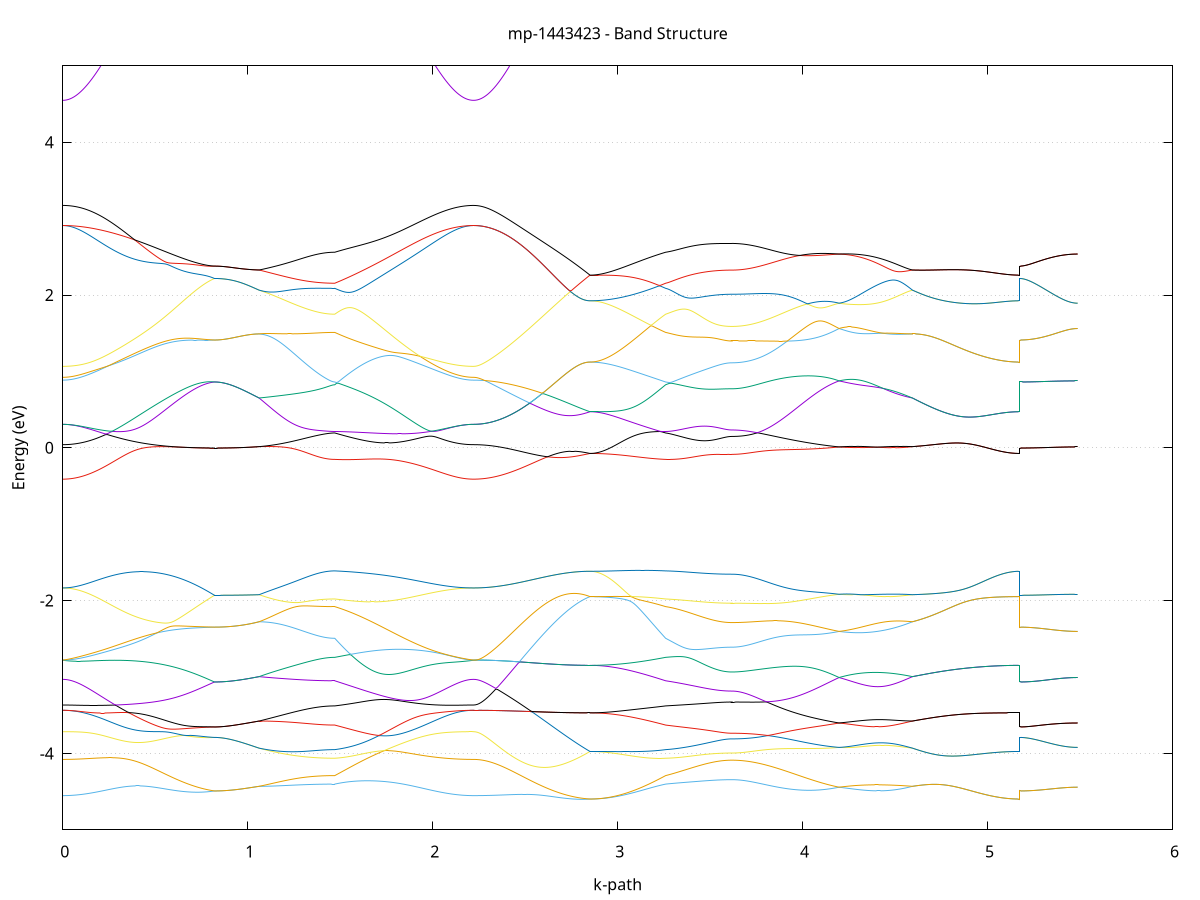 set title 'mp-1443423 - Band Structure'
set xlabel 'k-path'
set ylabel 'Energy (eV)'
set grid y
set yrange [-5:5]
set terminal png size 800,600
set output 'mp-1443423_bands_gnuplot.png'
plot '-' using 1:2 with lines notitle, '-' using 1:2 with lines notitle, '-' using 1:2 with lines notitle, '-' using 1:2 with lines notitle, '-' using 1:2 with lines notitle, '-' using 1:2 with lines notitle, '-' using 1:2 with lines notitle, '-' using 1:2 with lines notitle, '-' using 1:2 with lines notitle, '-' using 1:2 with lines notitle, '-' using 1:2 with lines notitle, '-' using 1:2 with lines notitle, '-' using 1:2 with lines notitle, '-' using 1:2 with lines notitle, '-' using 1:2 with lines notitle, '-' using 1:2 with lines notitle, '-' using 1:2 with lines notitle, '-' using 1:2 with lines notitle, '-' using 1:2 with lines notitle, '-' using 1:2 with lines notitle, '-' using 1:2 with lines notitle, '-' using 1:2 with lines notitle, '-' using 1:2 with lines notitle, '-' using 1:2 with lines notitle, '-' using 1:2 with lines notitle, '-' using 1:2 with lines notitle, '-' using 1:2 with lines notitle, '-' using 1:2 with lines notitle, '-' using 1:2 with lines notitle, '-' using 1:2 with lines notitle, '-' using 1:2 with lines notitle, '-' using 1:2 with lines notitle, '-' using 1:2 with lines notitle, '-' using 1:2 with lines notitle, '-' using 1:2 with lines notitle, '-' using 1:2 with lines notitle, '-' using 1:2 with lines notitle, '-' using 1:2 with lines notitle, '-' using 1:2 with lines notitle, '-' using 1:2 with lines notitle, '-' using 1:2 with lines notitle, '-' using 1:2 with lines notitle, '-' using 1:2 with lines notitle, '-' using 1:2 with lines notitle, '-' using 1:2 with lines notitle, '-' using 1:2 with lines notitle, '-' using 1:2 with lines notitle, '-' using 1:2 with lines notitle, '-' using 1:2 with lines notitle, '-' using 1:2 with lines notitle, '-' using 1:2 with lines notitle, '-' using 1:2 with lines notitle, '-' using 1:2 with lines notitle, '-' using 1:2 with lines notitle, '-' using 1:2 with lines notitle, '-' using 1:2 with lines notitle, '-' using 1:2 with lines notitle, '-' using 1:2 with lines notitle, '-' using 1:2 with lines notitle, '-' using 1:2 with lines notitle, '-' using 1:2 with lines notitle, '-' using 1:2 with lines notitle, '-' using 1:2 with lines notitle, '-' using 1:2 with lines notitle
0.000000 -38.738897
0.010000 -38.738897
0.020000 -38.738797
0.030000 -38.738797
0.040000 -38.738797
0.049999 -38.738797
0.059999 -38.738797
0.069999 -38.738797
0.079999 -38.738797
0.089999 -38.738697
0.099999 -38.738697
0.109999 -38.738697
0.119999 -38.738597
0.129998 -38.738597
0.139998 -38.738597
0.149998 -38.738497
0.159998 -38.738497
0.169998 -38.738397
0.179998 -38.738397
0.189998 -38.738297
0.199998 -38.738297
0.209998 -38.738197
0.219997 -38.738197
0.229997 -38.738097
0.239997 -38.737997
0.249997 -38.737897
0.259997 -38.737897
0.269997 -38.737797
0.279997 -38.737697
0.289997 -38.737597
0.299996 -38.737597
0.309996 -38.737497
0.319996 -38.737397
0.329996 -38.737297
0.339996 -38.737197
0.349996 -38.737097
0.359996 -38.736997
0.369996 -38.736897
0.379996 -38.736797
0.389995 -38.736697
0.399995 -38.736597
0.409995 -38.736497
0.419995 -38.736297
0.429995 -38.736197
0.439995 -38.736097
0.449995 -38.735997
0.459995 -38.735897
0.469994 -38.735697
0.479994 -38.735597
0.489994 -38.735497
0.499994 -38.735297
0.509994 -38.735197
0.519994 -38.735097
0.529994 -38.734897
0.539994 -38.734797
0.549993 -38.734597
0.559993 -38.734497
0.569993 -38.734297
0.579993 -38.734197
0.589993 -38.733997
0.599993 -38.733897
0.609993 -38.733697
0.619993 -38.733497
0.629993 -38.733397
0.639992 -38.733197
0.649992 -38.732997
0.659992 -38.732897
0.669992 -38.732697
0.679992 -38.732497
0.689992 -38.732397
0.699992 -38.732197
0.709992 -38.731997
0.719991 -38.731797
0.729991 -38.731597
0.739991 -38.731397
0.749991 -38.731297
0.759991 -38.731097
0.769991 -38.730897
0.779991 -38.730697
0.789991 -38.730497
0.799991 -38.730297
0.809990 -38.730097
0.819990 -38.729897
0.819990 -38.729897
0.829651 -38.729897
0.839311 -38.729897
0.848972 -38.729897
0.858632 -38.729897
0.868293 -38.729897
0.877953 -38.729897
0.887614 -38.729897
0.897274 -38.729897
0.906935 -38.729897
0.916595 -38.729897
0.926255 -38.729897
0.935916 -38.729897
0.945576 -38.729797
0.955237 -38.729797
0.964897 -38.729797
0.974558 -38.729797
0.984218 -38.729797
0.993879 -38.729797
1.003539 -38.729697
1.013200 -38.729697
1.022860 -38.729697
1.032521 -38.729697
1.042181 -38.729697
1.051842 -38.729597
1.061502 -38.729597
1.061502 -38.729597
1.071479 -38.729697
1.081455 -38.729797
1.091432 -38.729897
1.101409 -38.729997
1.111386 -38.730097
1.121362 -38.730197
1.131339 -38.730297
1.141316 -38.730397
1.151293 -38.730497
1.161269 -38.730597
1.171246 -38.730597
1.181223 -38.730697
1.191200 -38.730797
1.201176 -38.730897
1.211153 -38.730897
1.221130 -38.730997
1.231106 -38.731097
1.241083 -38.731097
1.251060 -38.731197
1.261037 -38.731297
1.271013 -38.731297
1.280990 -38.731397
1.290967 -38.731397
1.300944 -38.731497
1.310920 -38.731497
1.320897 -38.731497
1.330874 -38.731597
1.340851 -38.731597
1.350827 -38.731697
1.360804 -38.731697
1.370781 -38.731697
1.380758 -38.731697
1.390734 -38.731797
1.400711 -38.731797
1.410688 -38.731797
1.420664 -38.731797
1.430641 -38.731797
1.440618 -38.731897
1.450595 -38.731897
1.460571 -38.731897
1.470548 -38.731897
1.470548 -38.731897
1.480424 -38.731997
1.490301 -38.732197
1.500177 -38.732297
1.510053 -38.732397
1.519929 -38.732597
1.529806 -38.732697
1.539682 -38.732897
1.549558 -38.732997
1.559434 -38.733197
1.569311 -38.733297
1.579187 -38.733497
1.589063 -38.733597
1.598939 -38.733697
1.608816 -38.733897
1.618692 -38.733997
1.628568 -38.734197
1.638444 -38.734297
1.648321 -38.734397
1.658197 -38.734597
1.668073 -38.734697
1.677949 -38.734797
1.687826 -38.734997
1.697702 -38.735097
1.707578 -38.735197
1.717454 -38.735397
1.727331 -38.735497
1.737207 -38.735597
1.747083 -38.735697
1.756959 -38.735897
1.766836 -38.735997
1.776712 -38.736097
1.786588 -38.736197
1.796465 -38.736297
1.806341 -38.736397
1.816217 -38.736497
1.826093 -38.736597
1.835970 -38.736797
1.845846 -38.736897
1.855722 -38.736997
1.865598 -38.737097
1.875475 -38.737197
1.885351 -38.737197
1.895227 -38.737297
1.905103 -38.737397
1.914980 -38.737497
1.924856 -38.737597
1.934732 -38.737697
1.944608 -38.737797
1.954485 -38.737797
1.964361 -38.737897
1.974237 -38.737997
1.984113 -38.737997
1.993990 -38.738097
2.003866 -38.738197
2.013742 -38.738197
2.023618 -38.738297
2.033495 -38.738297
2.043371 -38.738397
2.053247 -38.738397
2.063123 -38.738497
2.073000 -38.738497
2.082876 -38.738597
2.092752 -38.738597
2.102628 -38.738597
2.112505 -38.738697
2.122381 -38.738697
2.132257 -38.738697
2.142133 -38.738797
2.152010 -38.738797
2.161886 -38.738797
2.171762 -38.738797
2.181638 -38.738797
2.191515 -38.738797
2.201391 -38.738797
2.211267 -38.738897
2.221143 -38.738897
2.221143 -38.738897
2.231133 -38.738797
2.241123 -38.738797
2.251112 -38.738797
2.261102 -38.738797
2.271091 -38.738797
2.281081 -38.738697
2.291071 -38.738697
2.301060 -38.738597
2.311050 -38.738597
2.321039 -38.738497
2.331029 -38.738397
2.341019 -38.738397
2.351008 -38.738297
2.360998 -38.738197
2.370987 -38.738097
2.380977 -38.737997
2.390967 -38.737897
2.400956 -38.737797
2.410946 -38.737697
2.420935 -38.737597
2.430925 -38.737397
2.440914 -38.737297
2.450904 -38.737097
2.460894 -38.736997
2.470883 -38.736797
2.480873 -38.736697
2.490862 -38.736497
2.500852 -38.736397
2.510842 -38.736197
2.520831 -38.735997
2.530821 -38.735797
2.540810 -38.735597
2.550800 -38.735397
2.560790 -38.735197
2.570779 -38.734997
2.580769 -38.734797
2.590758 -38.734597
2.600748 -38.734397
2.610738 -38.734197
2.620727 -38.733997
2.630717 -38.733697
2.640706 -38.733497
2.650696 -38.733297
2.660686 -38.732997
2.670675 -38.732797
2.680665 -38.732597
2.690654 -38.732297
2.700644 -38.732097
2.710634 -38.731797
2.720623 -38.731597
2.730613 -38.731297
2.740602 -38.730997
2.750592 -38.730797
2.760582 -38.730497
2.770571 -38.730297
2.780561 -38.729997
2.790550 -38.729797
2.800540 -38.729497
2.810530 -38.729197
2.820519 -38.728997
2.830509 -38.728697
2.840498 -38.728397
2.850488 -38.728197
2.850488 -38.728197
2.860465 -38.728197
2.870441 -38.728197
2.880418 -38.728197
2.890395 -38.728197
2.900372 -38.728197
2.910348 -38.728297
2.920325 -38.728297
2.930302 -38.728297
2.940278 -38.728397
2.950255 -38.728397
2.960232 -38.728497
2.970209 -38.728597
2.980185 -38.728597
2.990162 -38.728697
3.000139 -38.728797
3.010116 -38.728797
3.020092 -38.728897
3.030069 -38.728997
3.040046 -38.729097
3.050023 -38.729197
3.059999 -38.729297
3.069976 -38.729397
3.079953 -38.729497
3.089930 -38.729597
3.099906 -38.729697
3.109883 -38.729897
3.119860 -38.729997
3.129836 -38.730097
3.139813 -38.730197
3.149790 -38.730297
3.159767 -38.730497
3.169743 -38.730597
3.179720 -38.730697
3.189697 -38.730897
3.199674 -38.730997
3.209650 -38.731197
3.219627 -38.731297
3.229604 -38.731397
3.239581 -38.731597
3.249557 -38.731697
3.259534 -38.731897
3.259534 -38.731897
3.269479 -38.731897
3.279424 -38.731997
3.289370 -38.732097
3.299315 -38.732197
3.309260 -38.732297
3.319205 -38.732397
3.329150 -38.732497
3.339095 -38.732597
3.349041 -38.732697
3.358986 -38.732797
3.368931 -38.732897
3.378876 -38.732997
3.388821 -38.733097
3.398766 -38.733197
3.408712 -38.733297
3.418657 -38.733397
3.428602 -38.733397
3.438547 -38.733497
3.448492 -38.733597
3.458437 -38.733697
3.468382 -38.733797
3.478328 -38.733797
3.488273 -38.733897
3.498218 -38.733897
3.508163 -38.733997
3.518108 -38.734097
3.528053 -38.734097
3.537999 -38.734097
3.547944 -38.734197
3.557889 -38.734197
3.567834 -38.734197
3.577779 -38.734297
3.587724 -38.734297
3.597670 -38.734297
3.607615 -38.734297
3.617560 -38.734297
3.617560 -38.734297
3.627557 -38.734297
3.637554 -38.734297
3.647551 -38.734297
3.657548 -38.734297
3.667545 -38.734297
3.677541 -38.734297
3.687538 -38.734197
3.697535 -38.734197
3.707532 -38.734197
3.717529 -38.734197
3.727526 -38.734097
3.737523 -38.734097
3.747520 -38.734097
3.757517 -38.733997
3.767514 -38.733997
3.777511 -38.733997
3.787507 -38.733897
3.797504 -38.733897
3.807501 -38.733797
3.817498 -38.733797
3.827495 -38.733697
3.837492 -38.733597
3.847489 -38.733597
3.857486 -38.733497
3.867483 -38.733397
3.877480 -38.733397
3.887477 -38.733297
3.897473 -38.733197
3.907470 -38.733097
3.917467 -38.733097
3.927464 -38.732997
3.937461 -38.732897
3.947458 -38.732797
3.957455 -38.732697
3.967452 -38.732597
3.977449 -38.732497
3.987446 -38.732397
3.997442 -38.732297
4.007439 -38.732197
4.017436 -38.732097
4.027433 -38.731997
4.037430 -38.731897
4.047427 -38.731797
4.057424 -38.731697
4.067421 -38.731597
4.077418 -38.731497
4.087415 -38.731297
4.097412 -38.731197
4.107409 -38.731097
4.117405 -38.730997
4.127402 -38.730897
4.137399 -38.730697
4.147396 -38.730597
4.157393 -38.730497
4.167390 -38.730297
4.177387 -38.730197
4.187384 -38.730097
4.197381 -38.729897
4.197381 -38.729897
4.207297 -38.729997
4.217214 -38.730097
4.227131 -38.730197
4.237048 -38.730197
4.246964 -38.730297
4.256881 -38.730297
4.266798 -38.730397
4.276715 -38.730497
4.286631 -38.730497
4.296548 -38.730597
4.306465 -38.730597
4.316381 -38.730597
4.326298 -38.730697
4.336215 -38.730697
4.346132 -38.730697
4.356048 -38.730697
4.365965 -38.730697
4.375882 -38.730697
4.385799 -38.730697
4.395715 -38.730697
4.405632 -38.730697
4.415549 -38.730697
4.425466 -38.730697
4.435382 -38.730697
4.445299 -38.730597
4.455216 -38.730597
4.465132 -38.730597
4.475049 -38.730497
4.484966 -38.730497
4.494883 -38.730397
4.504799 -38.730397
4.514716 -38.730297
4.524633 -38.730197
4.534550 -38.730097
4.544466 -38.730097
4.554383 -38.729997
4.564300 -38.729897
4.574216 -38.729797
4.584133 -38.729697
4.594050 -38.729597
4.594050 -38.729597
4.604024 -38.729597
4.613997 -38.729597
4.623971 -38.729497
4.633945 -38.729497
4.643919 -38.729497
4.653893 -38.729397
4.663866 -38.729397
4.673840 -38.729397
4.683814 -38.729297
4.693788 -38.729297
4.703761 -38.729297
4.713735 -38.729197
4.723709 -38.729197
4.733683 -38.729197
4.743656 -38.729097
4.753630 -38.729097
4.763604 -38.729097
4.773578 -38.728997
4.783552 -38.728997
4.793525 -38.728997
4.803499 -38.728897
4.813473 -38.728897
4.823447 -38.728897
4.833420 -38.728797
4.843394 -38.728797
4.853368 -38.728797
4.863342 -38.728697
4.873315 -38.728697
4.883289 -38.728697
4.893263 -38.728597
4.903237 -38.728597
4.913211 -38.728597
4.923184 -38.728597
4.933158 -38.728497
4.943132 -38.728497
4.953106 -38.728497
4.963079 -38.728397
4.973053 -38.728397
4.983027 -38.728397
4.993001 -38.728397
5.002974 -38.728397
5.012948 -38.728297
5.022922 -38.728297
5.032896 -38.728297
5.042870 -38.728297
5.052843 -38.728297
5.062817 -38.728197
5.072791 -38.728197
5.082765 -38.728197
5.092738 -38.728197
5.102712 -38.728197
5.112686 -38.728197
5.122660 -38.728197
5.132633 -38.728197
5.142607 -38.728197
5.152581 -38.728197
5.162555 -38.728197
5.172529 -38.728197
5.172529 -38.729897
5.182362 -38.729897
5.192196 -38.729897
5.202029 -38.729897
5.211863 -38.729897
5.221696 -38.729897
5.231530 -38.729897
5.241363 -38.729897
5.251197 -38.729897
5.261030 -38.729897
5.270864 -38.729897
5.280697 -38.729897
5.290531 -38.729897
5.300364 -38.729897
5.310198 -38.729897
5.320031 -38.729897
5.329865 -38.729897
5.339698 -38.729897
5.349532 -38.729897
5.359365 -38.729897
5.369199 -38.729897
5.379032 -38.729897
5.388866 -38.729897
5.398699 -38.729897
5.408533 -38.729897
5.418366 -38.729897
5.428200 -38.729897
5.438033 -38.729897
5.447867 -38.729897
5.457700 -38.729897
5.467534 -38.729897
5.477367 -38.729897
5.487201 -38.729897
e
0.000000 -38.717397
0.010000 -38.717397
0.020000 -38.717397
0.030000 -38.717497
0.040000 -38.717497
0.049999 -38.717497
0.059999 -38.717497
0.069999 -38.717597
0.079999 -38.717597
0.089999 -38.717697
0.099999 -38.717697
0.109999 -38.717797
0.119999 -38.717897
0.129998 -38.717897
0.139998 -38.717997
0.149998 -38.718097
0.159998 -38.718197
0.169998 -38.718297
0.179998 -38.718397
0.189998 -38.718497
0.199998 -38.718597
0.209998 -38.718697
0.219997 -38.718797
0.229997 -38.718897
0.239997 -38.719097
0.249997 -38.719197
0.259997 -38.719297
0.269997 -38.719497
0.279997 -38.719597
0.289997 -38.719797
0.299996 -38.719897
0.309996 -38.720097
0.319996 -38.720197
0.329996 -38.720397
0.339996 -38.720497
0.349996 -38.720697
0.359996 -38.720897
0.369996 -38.720997
0.379996 -38.721197
0.389995 -38.721397
0.399995 -38.721597
0.409995 -38.721697
0.419995 -38.721897
0.429995 -38.722097
0.439995 -38.722297
0.449995 -38.722497
0.459995 -38.722697
0.469994 -38.722897
0.479994 -38.723097
0.489994 -38.723297
0.499994 -38.723497
0.509994 -38.723697
0.519994 -38.723897
0.529994 -38.724097
0.539994 -38.724297
0.549993 -38.724497
0.559993 -38.724697
0.569993 -38.724897
0.579993 -38.725097
0.589993 -38.725297
0.599993 -38.725497
0.609993 -38.725697
0.619993 -38.725897
0.629993 -38.726097
0.639992 -38.726297
0.649992 -38.726497
0.659992 -38.726697
0.669992 -38.726897
0.679992 -38.727097
0.689992 -38.727297
0.699992 -38.727497
0.709992 -38.727697
0.719991 -38.727897
0.729991 -38.728097
0.739991 -38.728297
0.749991 -38.728597
0.759991 -38.728797
0.769991 -38.728997
0.779991 -38.729097
0.789991 -38.729297
0.799991 -38.729497
0.809990 -38.729697
0.819990 -38.729897
0.819990 -38.729897
0.829651 -38.729897
0.839311 -38.729897
0.848972 -38.729897
0.858632 -38.729897
0.868293 -38.729897
0.877953 -38.729897
0.887614 -38.729897
0.897274 -38.729897
0.906935 -38.729897
0.916595 -38.729897
0.926255 -38.729897
0.935916 -38.729897
0.945576 -38.729797
0.955237 -38.729797
0.964897 -38.729797
0.974558 -38.729797
0.984218 -38.729797
0.993879 -38.729797
1.003539 -38.729697
1.013200 -38.729697
1.022860 -38.729697
1.032521 -38.729697
1.042181 -38.729697
1.051842 -38.729597
1.061502 -38.729597
1.061502 -38.729597
1.071479 -38.729497
1.081455 -38.729297
1.091432 -38.729197
1.101409 -38.728997
1.111386 -38.728897
1.121362 -38.728797
1.131339 -38.728597
1.141316 -38.728497
1.151293 -38.728397
1.161269 -38.728197
1.171246 -38.728097
1.181223 -38.727997
1.191200 -38.727797
1.201176 -38.727697
1.211153 -38.727597
1.221130 -38.727497
1.231106 -38.727397
1.241083 -38.727297
1.251060 -38.727097
1.261037 -38.726997
1.271013 -38.726897
1.280990 -38.726797
1.290967 -38.726797
1.300944 -38.726697
1.310920 -38.726597
1.320897 -38.726497
1.330874 -38.726397
1.340851 -38.726397
1.350827 -38.726297
1.360804 -38.726197
1.370781 -38.726197
1.380758 -38.726097
1.390734 -38.726097
1.400711 -38.725997
1.410688 -38.725997
1.420664 -38.725997
1.430641 -38.725997
1.440618 -38.725897
1.450595 -38.725897
1.460571 -38.725897
1.470548 -38.725897
1.470548 -38.725897
1.480424 -38.725797
1.490301 -38.725697
1.500177 -38.725597
1.510053 -38.725497
1.519929 -38.725397
1.529806 -38.725197
1.539682 -38.725097
1.549558 -38.724997
1.559434 -38.724897
1.569311 -38.724697
1.579187 -38.724597
1.589063 -38.724497
1.598939 -38.724397
1.608816 -38.724197
1.618692 -38.724097
1.628568 -38.723997
1.638444 -38.723797
1.648321 -38.723697
1.658197 -38.723597
1.668073 -38.723397
1.677949 -38.723297
1.687826 -38.723097
1.697702 -38.722997
1.707578 -38.722797
1.717454 -38.722697
1.727331 -38.722597
1.737207 -38.722397
1.747083 -38.722297
1.756959 -38.722097
1.766836 -38.721997
1.776712 -38.721797
1.786588 -38.721697
1.796465 -38.721497
1.806341 -38.721397
1.816217 -38.721197
1.826093 -38.721097
1.835970 -38.720997
1.845846 -38.720797
1.855722 -38.720697
1.865598 -38.720497
1.875475 -38.720397
1.885351 -38.720197
1.895227 -38.720097
1.905103 -38.719997
1.914980 -38.719797
1.924856 -38.719697
1.934732 -38.719597
1.944608 -38.719397
1.954485 -38.719297
1.964361 -38.719197
1.974237 -38.719097
1.984113 -38.718997
1.993990 -38.718797
2.003866 -38.718697
2.013742 -38.718597
2.023618 -38.718497
2.033495 -38.718397
2.043371 -38.718297
2.053247 -38.718197
2.063123 -38.718097
2.073000 -38.718097
2.082876 -38.717997
2.092752 -38.717897
2.102628 -38.717797
2.112505 -38.717797
2.122381 -38.717697
2.132257 -38.717697
2.142133 -38.717597
2.152010 -38.717597
2.161886 -38.717497
2.171762 -38.717497
2.181638 -38.717497
2.191515 -38.717497
2.201391 -38.717397
2.211267 -38.717397
2.221143 -38.717397
2.221143 -38.717397
2.231133 -38.717397
2.241123 -38.717397
2.251112 -38.717497
2.261102 -38.717497
2.271091 -38.717497
2.281081 -38.717597
2.291071 -38.717597
2.301060 -38.717697
2.311050 -38.717697
2.321039 -38.717797
2.331029 -38.717797
2.341019 -38.717897
2.351008 -38.717997
2.360998 -38.718097
2.370987 -38.718197
2.380977 -38.718297
2.390967 -38.718397
2.400956 -38.718497
2.410946 -38.718597
2.420935 -38.718697
2.430925 -38.718897
2.440914 -38.718997
2.450904 -38.719097
2.460894 -38.719297
2.470883 -38.719497
2.480873 -38.719597
2.490862 -38.719797
2.500852 -38.719897
2.510842 -38.720097
2.520831 -38.720297
2.530821 -38.720497
2.540810 -38.720697
2.550800 -38.720897
2.560790 -38.721097
2.570779 -38.721297
2.580769 -38.721497
2.590758 -38.721697
2.600748 -38.721897
2.610738 -38.722097
2.620727 -38.722297
2.630717 -38.722597
2.640706 -38.722797
2.650696 -38.722997
2.660686 -38.723297
2.670675 -38.723497
2.680665 -38.723697
2.690654 -38.723997
2.700644 -38.724197
2.710634 -38.724497
2.720623 -38.724697
2.730613 -38.724997
2.740602 -38.725297
2.750592 -38.725497
2.760582 -38.725797
2.770571 -38.725997
2.780561 -38.726297
2.790550 -38.726597
2.800540 -38.726797
2.810530 -38.727097
2.820519 -38.727397
2.830509 -38.727597
2.840498 -38.727897
2.850488 -38.728197
2.850488 -38.728197
2.860465 -38.728197
2.870441 -38.728197
2.880418 -38.728197
2.890395 -38.728097
2.900372 -38.728097
2.910348 -38.728097
2.920325 -38.728097
2.930302 -38.728097
2.940278 -38.728097
2.950255 -38.727997
2.960232 -38.727997
2.970209 -38.727997
2.980185 -38.727897
2.990162 -38.727897
3.000139 -38.727897
3.010116 -38.727797
3.020092 -38.727797
3.030069 -38.727697
3.040046 -38.727697
3.050023 -38.727597
3.059999 -38.727597
3.069976 -38.727497
3.079953 -38.727397
3.089930 -38.727397
3.099906 -38.727297
3.109883 -38.727197
3.119860 -38.727197
3.129836 -38.727097
3.139813 -38.726997
3.149790 -38.726897
3.159767 -38.726897
3.169743 -38.726797
3.179720 -38.726697
3.189697 -38.726597
3.199674 -38.726497
3.209650 -38.726397
3.219627 -38.726297
3.229604 -38.726197
3.239581 -38.726097
3.249557 -38.725997
3.259534 -38.725897
3.259534 -38.725897
3.269479 -38.725897
3.279424 -38.725797
3.289370 -38.725697
3.299315 -38.725697
3.309260 -38.725597
3.319205 -38.725497
3.329150 -38.725397
3.339095 -38.725297
3.349041 -38.725197
3.358986 -38.725197
3.368931 -38.725097
3.378876 -38.724997
3.388821 -38.724897
3.398766 -38.724797
3.408712 -38.724697
3.418657 -38.724697
3.428602 -38.724597
3.438547 -38.724497
3.448492 -38.724497
3.458437 -38.724397
3.468382 -38.724297
3.478328 -38.724297
3.488273 -38.724197
3.498218 -38.724197
3.508163 -38.724097
3.518108 -38.724097
3.528053 -38.723997
3.537999 -38.723997
3.547944 -38.723897
3.557889 -38.723897
3.567834 -38.723897
3.577779 -38.723897
3.587724 -38.723897
3.597670 -38.723797
3.607615 -38.723797
3.617560 -38.723797
3.617560 -38.723797
3.627557 -38.723797
3.637554 -38.723797
3.647551 -38.723897
3.657548 -38.723897
3.667545 -38.723897
3.677541 -38.723897
3.687538 -38.723997
3.697535 -38.723997
3.707532 -38.724097
3.717529 -38.724097
3.727526 -38.724197
3.737523 -38.724197
3.747520 -38.724297
3.757517 -38.724397
3.767514 -38.724397
3.777511 -38.724497
3.787507 -38.724597
3.797504 -38.724697
3.807501 -38.724797
3.817498 -38.724897
3.827495 -38.724997
3.837492 -38.725097
3.847489 -38.725197
3.857486 -38.725297
3.867483 -38.725397
3.877480 -38.725497
3.887477 -38.725597
3.897473 -38.725797
3.907470 -38.725897
3.917467 -38.725997
3.927464 -38.726097
3.937461 -38.726297
3.947458 -38.726397
3.957455 -38.726497
3.967452 -38.726697
3.977449 -38.726797
3.987446 -38.726997
3.997442 -38.727097
4.007439 -38.727197
4.017436 -38.727397
4.027433 -38.727497
4.037430 -38.727697
4.047427 -38.727797
4.057424 -38.727897
4.067421 -38.728097
4.077418 -38.728197
4.087415 -38.728397
4.097412 -38.728497
4.107409 -38.728697
4.117405 -38.728797
4.127402 -38.728997
4.137399 -38.729097
4.147396 -38.729197
4.157393 -38.729397
4.167390 -38.729497
4.177387 -38.729697
4.187384 -38.729797
4.197381 -38.729897
4.197381 -38.729897
4.207297 -38.729897
4.217214 -38.729797
4.227131 -38.729697
4.237048 -38.729597
4.246964 -38.729597
4.256881 -38.729497
4.266798 -38.729397
4.276715 -38.729397
4.286631 -38.729297
4.296548 -38.729297
4.306465 -38.729197
4.316381 -38.729197
4.326298 -38.729097
4.336215 -38.729097
4.346132 -38.729097
4.356048 -38.728997
4.365965 -38.728997
4.375882 -38.728997
4.385799 -38.728997
4.395715 -38.728997
4.405632 -38.728997
4.415549 -38.728997
4.425466 -38.728997
4.435382 -38.728997
4.445299 -38.728997
4.455216 -38.728997
4.465132 -38.728997
4.475049 -38.728997
4.484966 -38.728997
4.494883 -38.729097
4.504799 -38.729097
4.514716 -38.729197
4.524633 -38.729197
4.534550 -38.729197
4.544466 -38.729297
4.554383 -38.729297
4.564300 -38.729397
4.574216 -38.729497
4.584133 -38.729497
4.594050 -38.729597
4.594050 -38.729597
4.604024 -38.729597
4.613997 -38.729597
4.623971 -38.729497
4.633945 -38.729497
4.643919 -38.729497
4.653893 -38.729397
4.663866 -38.729397
4.673840 -38.729397
4.683814 -38.729297
4.693788 -38.729297
4.703761 -38.729297
4.713735 -38.729197
4.723709 -38.729197
4.733683 -38.729197
4.743656 -38.729097
4.753630 -38.729097
4.763604 -38.729097
4.773578 -38.728997
4.783552 -38.728997
4.793525 -38.728997
4.803499 -38.728897
4.813473 -38.728897
4.823447 -38.728897
4.833420 -38.728797
4.843394 -38.728797
4.853368 -38.728797
4.863342 -38.728697
4.873315 -38.728697
4.883289 -38.728697
4.893263 -38.728597
4.903237 -38.728597
4.913211 -38.728597
4.923184 -38.728597
4.933158 -38.728497
4.943132 -38.728497
4.953106 -38.728497
4.963079 -38.728397
4.973053 -38.728397
4.983027 -38.728397
4.993001 -38.728397
5.002974 -38.728397
5.012948 -38.728297
5.022922 -38.728297
5.032896 -38.728297
5.042870 -38.728297
5.052843 -38.728297
5.062817 -38.728197
5.072791 -38.728197
5.082765 -38.728197
5.092738 -38.728197
5.102712 -38.728197
5.112686 -38.728197
5.122660 -38.728197
5.132633 -38.728197
5.142607 -38.728197
5.152581 -38.728197
5.162555 -38.728197
5.172529 -38.728197
5.172529 -38.729897
5.182362 -38.729897
5.192196 -38.729897
5.202029 -38.729897
5.211863 -38.729897
5.221696 -38.729897
5.231530 -38.729897
5.241363 -38.729897
5.251197 -38.729897
5.261030 -38.729897
5.270864 -38.729897
5.280697 -38.729897
5.290531 -38.729897
5.300364 -38.729897
5.310198 -38.729897
5.320031 -38.729897
5.329865 -38.729897
5.339698 -38.729897
5.349532 -38.729897
5.359365 -38.729897
5.369199 -38.729897
5.379032 -38.729897
5.388866 -38.729897
5.398699 -38.729897
5.408533 -38.729897
5.418366 -38.729897
5.428200 -38.729897
5.438033 -38.729897
5.447867 -38.729897
5.457700 -38.729897
5.467534 -38.729897
5.477367 -38.729897
5.487201 -38.729897
e
0.000000 -38.683597
0.010000 -38.683597
0.020000 -38.683597
0.030000 -38.683597
0.040000 -38.683597
0.049999 -38.683597
0.059999 -38.683597
0.069999 -38.683497
0.079999 -38.683497
0.089999 -38.683497
0.099999 -38.683497
0.109999 -38.683497
0.119999 -38.683397
0.129998 -38.683397
0.139998 -38.683397
0.149998 -38.683397
0.159998 -38.683297
0.169998 -38.683297
0.179998 -38.683197
0.189998 -38.683197
0.199998 -38.683197
0.209998 -38.683097
0.219997 -38.683097
0.229997 -38.682997
0.239997 -38.682997
0.249997 -38.682897
0.259997 -38.682897
0.269997 -38.682797
0.279997 -38.682797
0.289997 -38.682697
0.299996 -38.682697
0.309996 -38.682597
0.319996 -38.682497
0.329996 -38.682497
0.339996 -38.682397
0.349996 -38.682297
0.359996 -38.682297
0.369996 -38.682197
0.379996 -38.682097
0.389995 -38.681997
0.399995 -38.681997
0.409995 -38.681897
0.419995 -38.681797
0.429995 -38.681697
0.439995 -38.681597
0.449995 -38.681497
0.459995 -38.681497
0.469994 -38.681397
0.479994 -38.681297
0.489994 -38.681197
0.499994 -38.681097
0.509994 -38.680997
0.519994 -38.680897
0.529994 -38.680797
0.539994 -38.680697
0.549993 -38.680597
0.559993 -38.680497
0.569993 -38.680397
0.579993 -38.680297
0.589993 -38.680197
0.599993 -38.680097
0.609993 -38.679997
0.619993 -38.679897
0.629993 -38.679797
0.639992 -38.679697
0.649992 -38.679597
0.659992 -38.679497
0.669992 -38.679397
0.679992 -38.679297
0.689992 -38.679197
0.699992 -38.679097
0.709992 -38.678997
0.719991 -38.678797
0.729991 -38.678697
0.739991 -38.678597
0.749991 -38.678497
0.759991 -38.678397
0.769991 -38.678297
0.779991 -38.678197
0.789991 -38.678097
0.799991 -38.677997
0.809990 -38.677797
0.819990 -38.677697
0.819990 -38.677697
0.829651 -38.677697
0.839311 -38.677797
0.848972 -38.677797
0.858632 -38.677897
0.868293 -38.677997
0.877953 -38.678097
0.887614 -38.678197
0.897274 -38.678297
0.906935 -38.678397
0.916595 -38.678597
0.926255 -38.678697
0.935916 -38.678797
0.945576 -38.678997
0.955237 -38.679097
0.964897 -38.679197
0.974558 -38.679397
0.984218 -38.679497
0.993879 -38.679697
1.003539 -38.679797
1.013200 -38.679897
1.022860 -38.680097
1.032521 -38.680197
1.042181 -38.680397
1.051842 -38.680497
1.061502 -38.680597
1.061502 -38.680597
1.071479 -38.680797
1.081455 -38.680997
1.091432 -38.681197
1.101409 -38.681397
1.111386 -38.681497
1.121362 -38.681697
1.131339 -38.681897
1.141316 -38.681997
1.151293 -38.682197
1.161269 -38.682397
1.171246 -38.682497
1.181223 -38.682697
1.191200 -38.682797
1.201176 -38.682997
1.211153 -38.683097
1.221130 -38.683297
1.231106 -38.683397
1.241083 -38.683497
1.251060 -38.683697
1.261037 -38.683797
1.271013 -38.683897
1.280990 -38.683997
1.290967 -38.684097
1.300944 -38.684197
1.310920 -38.684297
1.320897 -38.684397
1.330874 -38.684497
1.340851 -38.684597
1.350827 -38.684697
1.360804 -38.684797
1.370781 -38.684797
1.380758 -38.684897
1.390734 -38.684997
1.400711 -38.684997
1.410688 -38.684997
1.420664 -38.685097
1.430641 -38.685097
1.440618 -38.685097
1.450595 -38.685197
1.460571 -38.685197
1.470548 -38.685197
1.470548 -38.685197
1.480424 -38.685097
1.490301 -38.685097
1.500177 -38.685097
1.510053 -38.685097
1.519929 -38.684997
1.529806 -38.684997
1.539682 -38.684997
1.549558 -38.684897
1.559434 -38.684897
1.569311 -38.684897
1.579187 -38.684897
1.589063 -38.684797
1.598939 -38.684797
1.608816 -38.684797
1.618692 -38.684697
1.628568 -38.684697
1.638444 -38.684697
1.648321 -38.684697
1.658197 -38.684597
1.668073 -38.684597
1.677949 -38.684597
1.687826 -38.684497
1.697702 -38.684497
1.707578 -38.684497
1.717454 -38.684497
1.727331 -38.684397
1.737207 -38.684397
1.747083 -38.684397
1.756959 -38.684297
1.766836 -38.684297
1.776712 -38.684297
1.786588 -38.684297
1.796465 -38.684197
1.806341 -38.684197
1.816217 -38.684197
1.826093 -38.684197
1.835970 -38.684097
1.845846 -38.684097
1.855722 -38.684097
1.865598 -38.684097
1.875475 -38.683997
1.885351 -38.683997
1.895227 -38.683997
1.905103 -38.683997
1.914980 -38.683897
1.924856 -38.683897
1.934732 -38.683897
1.944608 -38.683897
1.954485 -38.683897
1.964361 -38.683897
1.974237 -38.683797
1.984113 -38.683797
1.993990 -38.683797
2.003866 -38.683797
2.013742 -38.683797
2.023618 -38.683797
2.033495 -38.683697
2.043371 -38.683697
2.053247 -38.683697
2.063123 -38.683697
2.073000 -38.683697
2.082876 -38.683697
2.092752 -38.683697
2.102628 -38.683697
2.112505 -38.683597
2.122381 -38.683597
2.132257 -38.683597
2.142133 -38.683597
2.152010 -38.683597
2.161886 -38.683597
2.171762 -38.683597
2.181638 -38.683597
2.191515 -38.683597
2.201391 -38.683597
2.211267 -38.683597
2.221143 -38.683597
2.221143 -38.683597
2.231133 -38.683597
2.241123 -38.683597
2.251112 -38.683597
2.261102 -38.683597
2.271091 -38.683597
2.281081 -38.683697
2.291071 -38.683697
2.301060 -38.683697
2.311050 -38.683697
2.321039 -38.683797
2.331029 -38.683797
2.341019 -38.683797
2.351008 -38.683897
2.360998 -38.683897
2.370987 -38.683897
2.380977 -38.683997
2.390967 -38.683997
2.400956 -38.684097
2.410946 -38.684097
2.420935 -38.684197
2.430925 -38.684197
2.440914 -38.684297
2.450904 -38.684297
2.460894 -38.684397
2.470883 -38.684397
2.480873 -38.684497
2.490862 -38.684497
2.500852 -38.684597
2.510842 -38.684597
2.520831 -38.684697
2.530821 -38.684697
2.540810 -38.684797
2.550800 -38.684797
2.560790 -38.684897
2.570779 -38.684897
2.580769 -38.684997
2.590758 -38.684997
2.600748 -38.685097
2.610738 -38.685097
2.620727 -38.685197
2.630717 -38.685197
2.640706 -38.685297
2.650696 -38.685297
2.660686 -38.685397
2.670675 -38.685397
2.680665 -38.685397
2.690654 -38.685497
2.700644 -38.685497
2.710634 -38.685497
2.720623 -38.685597
2.730613 -38.685597
2.740602 -38.685597
2.750592 -38.685597
2.760582 -38.685697
2.770571 -38.685697
2.780561 -38.685697
2.790550 -38.685697
2.800540 -38.685697
2.810530 -38.685697
2.820519 -38.685797
2.830509 -38.685797
2.840498 -38.685797
2.850488 -38.685797
2.850488 -38.685797
2.860465 -38.685797
2.870441 -38.685797
2.880418 -38.685797
2.890395 -38.685797
2.900372 -38.685797
2.910348 -38.685797
2.920325 -38.685697
2.930302 -38.685697
2.940278 -38.685697
2.950255 -38.685697
2.960232 -38.685697
2.970209 -38.685697
2.980185 -38.685697
2.990162 -38.685697
3.000139 -38.685697
3.010116 -38.685697
3.020092 -38.685697
3.030069 -38.685597
3.040046 -38.685597
3.050023 -38.685597
3.059999 -38.685597
3.069976 -38.685597
3.079953 -38.685597
3.089930 -38.685497
3.099906 -38.685497
3.109883 -38.685497
3.119860 -38.685497
3.129836 -38.685497
3.139813 -38.685397
3.149790 -38.685397
3.159767 -38.685397
3.169743 -38.685397
3.179720 -38.685397
3.189697 -38.685297
3.199674 -38.685297
3.209650 -38.685297
3.219627 -38.685297
3.229604 -38.685197
3.239581 -38.685197
3.249557 -38.685197
3.259534 -38.685197
3.259534 -38.685197
3.269479 -38.685197
3.279424 -38.685097
3.289370 -38.685097
3.299315 -38.685097
3.309260 -38.685097
3.319205 -38.685097
3.329150 -38.685097
3.339095 -38.684997
3.349041 -38.684997
3.358986 -38.684997
3.368931 -38.684997
3.378876 -38.684997
3.388821 -38.684897
3.398766 -38.684897
3.408712 -38.684897
3.418657 -38.684897
3.428602 -38.684897
3.438547 -38.684897
3.448492 -38.684797
3.458437 -38.684797
3.468382 -38.684797
3.478328 -38.684797
3.488273 -38.684797
3.498218 -38.684797
3.508163 -38.684697
3.518108 -38.684697
3.528053 -38.684697
3.537999 -38.684697
3.547944 -38.684697
3.557889 -38.684697
3.567834 -38.684697
3.577779 -38.684697
3.587724 -38.684697
3.597670 -38.684697
3.607615 -38.684697
3.617560 -38.684697
3.617560 -38.684697
3.627557 -38.684697
3.637554 -38.684697
3.647551 -38.684597
3.657548 -38.684597
3.667545 -38.684597
3.677541 -38.684597
3.687538 -38.684497
3.697535 -38.684497
3.707532 -38.684397
3.717529 -38.684397
3.727526 -38.684297
3.737523 -38.684197
3.747520 -38.684097
3.757517 -38.684097
3.767514 -38.683997
3.777511 -38.683897
3.787507 -38.683797
3.797504 -38.683697
3.807501 -38.683597
3.817498 -38.683397
3.827495 -38.683297
3.837492 -38.683197
3.847489 -38.683097
3.857486 -38.682897
3.867483 -38.682797
3.877480 -38.682697
3.887477 -38.682497
3.897473 -38.682397
3.907470 -38.682197
3.917467 -38.682097
3.927464 -38.681897
3.937461 -38.681797
3.947458 -38.681597
3.957455 -38.681397
3.967452 -38.681297
3.977449 -38.681097
3.987446 -38.680897
3.997442 -38.680797
4.007439 -38.680597
4.017436 -38.680397
4.027433 -38.680297
4.037430 -38.680097
4.047427 -38.679897
4.057424 -38.679797
4.067421 -38.679597
4.077418 -38.679397
4.087415 -38.679297
4.097412 -38.679097
4.107409 -38.678997
4.117405 -38.678797
4.127402 -38.678597
4.137399 -38.678497
4.147396 -38.678397
4.157393 -38.678197
4.167390 -38.678097
4.177387 -38.677997
4.187384 -38.677797
4.197381 -38.677697
4.197381 -38.677697
4.207297 -38.677797
4.217214 -38.677897
4.227131 -38.677897
4.237048 -38.677997
4.246964 -38.678097
4.256881 -38.678097
4.266798 -38.678197
4.276715 -38.678297
4.286631 -38.678397
4.296548 -38.678397
4.306465 -38.678497
4.316381 -38.678597
4.326298 -38.678697
4.336215 -38.678697
4.346132 -38.678797
4.356048 -38.678897
4.365965 -38.678997
4.375882 -38.678997
4.385799 -38.679097
4.395715 -38.679197
4.405632 -38.679297
4.415549 -38.679297
4.425466 -38.679397
4.435382 -38.679497
4.445299 -38.679597
4.455216 -38.679597
4.465132 -38.679697
4.475049 -38.679797
4.484966 -38.679897
4.494883 -38.679897
4.504799 -38.679997
4.514716 -38.680097
4.524633 -38.680097
4.534550 -38.680197
4.544466 -38.680297
4.554383 -38.680397
4.564300 -38.680397
4.574216 -38.680497
4.584133 -38.680597
4.594050 -38.680597
4.594050 -38.680597
4.604024 -38.680797
4.613997 -38.680897
4.623971 -38.681097
4.633945 -38.681197
4.643919 -38.681397
4.653893 -38.681497
4.663866 -38.681597
4.673840 -38.681797
4.683814 -38.681897
4.693788 -38.681997
4.703761 -38.682197
4.713735 -38.682297
4.723709 -38.682397
4.733683 -38.682597
4.743656 -38.682697
4.753630 -38.682797
4.763604 -38.682997
4.773578 -38.683097
4.783552 -38.683197
4.793525 -38.683297
4.803499 -38.683397
4.813473 -38.683597
4.823447 -38.683697
4.833420 -38.683797
4.843394 -38.683897
4.853368 -38.683997
4.863342 -38.684097
4.873315 -38.684197
4.883289 -38.684297
4.893263 -38.684397
4.903237 -38.684497
4.913211 -38.684597
4.923184 -38.684697
4.933158 -38.684697
4.943132 -38.684797
4.953106 -38.684897
4.963079 -38.684997
4.973053 -38.685097
4.983027 -38.685097
4.993001 -38.685197
5.002974 -38.685197
5.012948 -38.685297
5.022922 -38.685397
5.032896 -38.685397
5.042870 -38.685497
5.052843 -38.685497
5.062817 -38.685497
5.072791 -38.685597
5.082765 -38.685597
5.092738 -38.685697
5.102712 -38.685697
5.112686 -38.685697
5.122660 -38.685697
5.132633 -38.685697
5.142607 -38.685697
5.152581 -38.685797
5.162555 -38.685797
5.172529 -38.685797
5.172529 -38.677697
5.182362 -38.677697
5.192196 -38.677697
5.202029 -38.677697
5.211863 -38.677697
5.221696 -38.677697
5.231530 -38.677697
5.241363 -38.677697
5.251197 -38.677697
5.261030 -38.677697
5.270864 -38.677697
5.280697 -38.677697
5.290531 -38.677697
5.300364 -38.677697
5.310198 -38.677697
5.320031 -38.677697
5.329865 -38.677697
5.339698 -38.677697
5.349532 -38.677697
5.359365 -38.677697
5.369199 -38.677697
5.379032 -38.677697
5.388866 -38.677697
5.398699 -38.677697
5.408533 -38.677697
5.418366 -38.677697
5.428200 -38.677697
5.438033 -38.677697
5.447867 -38.677697
5.457700 -38.677697
5.467534 -38.677697
5.477367 -38.677697
5.487201 -38.677697
e
0.000000 -38.683597
0.010000 -38.683597
0.020000 -38.683597
0.030000 -38.683597
0.040000 -38.683597
0.049999 -38.683597
0.059999 -38.683497
0.069999 -38.683497
0.079999 -38.683497
0.089999 -38.683397
0.099999 -38.683397
0.109999 -38.683297
0.119999 -38.683297
0.129998 -38.683197
0.139998 -38.683197
0.149998 -38.683097
0.159998 -38.683097
0.169998 -38.682997
0.179998 -38.682897
0.189998 -38.682897
0.199998 -38.682797
0.209998 -38.682697
0.219997 -38.682597
0.229997 -38.682597
0.239997 -38.682497
0.249997 -38.682397
0.259997 -38.682297
0.269997 -38.682197
0.279997 -38.682097
0.289997 -38.681997
0.299996 -38.681897
0.309996 -38.681797
0.319996 -38.681697
0.329996 -38.681597
0.339996 -38.681497
0.349996 -38.681397
0.359996 -38.681297
0.369996 -38.681197
0.379996 -38.681097
0.389995 -38.680897
0.399995 -38.680797
0.409995 -38.680697
0.419995 -38.680597
0.429995 -38.680497
0.439995 -38.680397
0.449995 -38.680197
0.459995 -38.680097
0.469994 -38.679997
0.479994 -38.679897
0.489994 -38.679797
0.499994 -38.679597
0.509994 -38.679497
0.519994 -38.679397
0.529994 -38.679297
0.539994 -38.679197
0.549993 -38.678997
0.559993 -38.678897
0.569993 -38.678797
0.579993 -38.678697
0.589993 -38.678497
0.599993 -38.678397
0.609993 -38.678297
0.619993 -38.678197
0.629993 -38.678097
0.639992 -38.677897
0.649992 -38.677797
0.659992 -38.677697
0.669992 -38.677597
0.679992 -38.677497
0.689992 -38.677397
0.699992 -38.677297
0.709992 -38.677097
0.719991 -38.676997
0.729991 -38.676997
0.739991 -38.676897
0.749991 -38.676997
0.759991 -38.677097
0.769991 -38.677197
0.779991 -38.677297
0.789991 -38.677397
0.799991 -38.677497
0.809990 -38.677597
0.819990 -38.677697
0.819990 -38.677697
0.829651 -38.677697
0.839311 -38.677797
0.848972 -38.677797
0.858632 -38.677897
0.868293 -38.677997
0.877953 -38.678097
0.887614 -38.678197
0.897274 -38.678297
0.906935 -38.678397
0.916595 -38.678597
0.926255 -38.678697
0.935916 -38.678797
0.945576 -38.678997
0.955237 -38.679097
0.964897 -38.679197
0.974558 -38.679397
0.984218 -38.679497
0.993879 -38.679697
1.003539 -38.679797
1.013200 -38.679897
1.022860 -38.680097
1.032521 -38.680197
1.042181 -38.680397
1.051842 -38.680497
1.061502 -38.680597
1.061502 -38.680597
1.071479 -38.680697
1.081455 -38.680697
1.091432 -38.680697
1.101409 -38.680697
1.111386 -38.680797
1.121362 -38.680797
1.131339 -38.680797
1.141316 -38.680797
1.151293 -38.680797
1.161269 -38.680897
1.171246 -38.680897
1.181223 -38.680897
1.191200 -38.680897
1.201176 -38.680897
1.211153 -38.680997
1.221130 -38.680997
1.231106 -38.680997
1.241083 -38.680997
1.251060 -38.680997
1.261037 -38.680997
1.271013 -38.681097
1.280990 -38.681097
1.290967 -38.681097
1.300944 -38.681097
1.310920 -38.681097
1.320897 -38.681097
1.330874 -38.681097
1.340851 -38.681097
1.350827 -38.681097
1.360804 -38.681197
1.370781 -38.681197
1.380758 -38.681197
1.390734 -38.681197
1.400711 -38.681197
1.410688 -38.681197
1.420664 -38.681197
1.430641 -38.681197
1.440618 -38.681197
1.450595 -38.681197
1.460571 -38.681197
1.470548 -38.681197
1.470548 -38.681197
1.480424 -38.680997
1.490301 -38.680797
1.500177 -38.680597
1.510053 -38.680497
1.519929 -38.680297
1.529806 -38.680097
1.539682 -38.679897
1.549558 -38.679697
1.559434 -38.679497
1.569311 -38.679297
1.579187 -38.679197
1.589063 -38.678997
1.598939 -38.678797
1.608816 -38.678597
1.618692 -38.678397
1.628568 -38.678197
1.638444 -38.677997
1.648321 -38.677897
1.658197 -38.677697
1.668073 -38.677497
1.677949 -38.677297
1.687826 -38.677097
1.697702 -38.676997
1.707578 -38.676897
1.717454 -38.677097
1.727331 -38.677197
1.737207 -38.677397
1.747083 -38.677597
1.756959 -38.677797
1.766836 -38.677997
1.776712 -38.678197
1.786588 -38.678397
1.796465 -38.678597
1.806341 -38.678697
1.816217 -38.678897
1.826093 -38.679097
1.835970 -38.679297
1.845846 -38.679497
1.855722 -38.679597
1.865598 -38.679797
1.875475 -38.679997
1.885351 -38.680197
1.895227 -38.680397
1.905103 -38.680497
1.914980 -38.680697
1.924856 -38.680797
1.934732 -38.680997
1.944608 -38.681197
1.954485 -38.681297
1.964361 -38.681497
1.974237 -38.681597
1.984113 -38.681797
1.993990 -38.681897
2.003866 -38.681997
2.013742 -38.682197
2.023618 -38.682297
2.033495 -38.682397
2.043371 -38.682497
2.053247 -38.682597
2.063123 -38.682697
2.073000 -38.682797
2.082876 -38.682897
2.092752 -38.682997
2.102628 -38.683097
2.112505 -38.683197
2.122381 -38.683197
2.132257 -38.683297
2.142133 -38.683397
2.152010 -38.683397
2.161886 -38.683497
2.171762 -38.683497
2.181638 -38.683497
2.191515 -38.683597
2.201391 -38.683597
2.211267 -38.683597
2.221143 -38.683597
2.221143 -38.683597
2.231133 -38.683597
2.241123 -38.683597
2.251112 -38.683597
2.261102 -38.683597
2.271091 -38.683597
2.281081 -38.683697
2.291071 -38.683697
2.301060 -38.683697
2.311050 -38.683697
2.321039 -38.683797
2.331029 -38.683797
2.341019 -38.683797
2.351008 -38.683897
2.360998 -38.683897
2.370987 -38.683897
2.380977 -38.683997
2.390967 -38.683997
2.400956 -38.684097
2.410946 -38.684097
2.420935 -38.684197
2.430925 -38.684197
2.440914 -38.684297
2.450904 -38.684297
2.460894 -38.684397
2.470883 -38.684397
2.480873 -38.684497
2.490862 -38.684497
2.500852 -38.684597
2.510842 -38.684597
2.520831 -38.684697
2.530821 -38.684697
2.540810 -38.684797
2.550800 -38.684797
2.560790 -38.684897
2.570779 -38.684897
2.580769 -38.684997
2.590758 -38.684997
2.600748 -38.685097
2.610738 -38.685097
2.620727 -38.685197
2.630717 -38.685197
2.640706 -38.685297
2.650696 -38.685297
2.660686 -38.685397
2.670675 -38.685397
2.680665 -38.685397
2.690654 -38.685497
2.700644 -38.685497
2.710634 -38.685497
2.720623 -38.685597
2.730613 -38.685597
2.740602 -38.685597
2.750592 -38.685597
2.760582 -38.685697
2.770571 -38.685697
2.780561 -38.685697
2.790550 -38.685697
2.800540 -38.685697
2.810530 -38.685697
2.820519 -38.685797
2.830509 -38.685797
2.840498 -38.685797
2.850488 -38.685797
2.850488 -38.685797
2.860465 -38.685797
2.870441 -38.685797
2.880418 -38.685697
2.890395 -38.685697
2.900372 -38.685697
2.910348 -38.685697
2.920325 -38.685597
2.930302 -38.685597
2.940278 -38.685497
2.950255 -38.685397
2.960232 -38.685397
2.970209 -38.685297
2.980185 -38.685197
2.990162 -38.685097
3.000139 -38.684997
3.010116 -38.684897
3.020092 -38.684897
3.030069 -38.684697
3.040046 -38.684597
3.050023 -38.684497
3.059999 -38.684397
3.069976 -38.684297
3.079953 -38.684097
3.089930 -38.683997
3.099906 -38.683897
3.109883 -38.683697
3.119860 -38.683597
3.129836 -38.683397
3.139813 -38.683297
3.149790 -38.683097
3.159767 -38.682897
3.169743 -38.682797
3.179720 -38.682597
3.189697 -38.682397
3.199674 -38.682297
3.209650 -38.682097
3.219627 -38.681897
3.229604 -38.681697
3.239581 -38.681597
3.249557 -38.681397
3.259534 -38.681197
3.259534 -38.681197
3.269479 -38.681097
3.279424 -38.680997
3.289370 -38.680897
3.299315 -38.680797
3.309260 -38.680697
3.319205 -38.680597
3.329150 -38.680497
3.339095 -38.680397
3.349041 -38.680297
3.358986 -38.680197
3.368931 -38.680097
3.378876 -38.679997
3.388821 -38.679897
3.398766 -38.679797
3.408712 -38.679697
3.418657 -38.679597
3.428602 -38.679497
3.438547 -38.679297
3.448492 -38.679197
3.458437 -38.679097
3.468382 -38.678997
3.478328 -38.678897
3.488273 -38.678797
3.498218 -38.678697
3.508163 -38.678597
3.518108 -38.678497
3.528053 -38.678397
3.537999 -38.678297
3.547944 -38.678197
3.557889 -38.678097
3.567834 -38.677997
3.577779 -38.677897
3.587724 -38.677897
3.597670 -38.677797
3.607615 -38.677797
3.617560 -38.677797
3.617560 -38.677797
3.627557 -38.677797
3.637554 -38.677797
3.647551 -38.677797
3.657548 -38.677797
3.667545 -38.677797
3.677541 -38.677797
3.687538 -38.677797
3.697535 -38.677797
3.707532 -38.677797
3.717529 -38.677697
3.727526 -38.677697
3.737523 -38.677697
3.747520 -38.677697
3.757517 -38.677697
3.767514 -38.677697
3.777511 -38.677697
3.787507 -38.677697
3.797504 -38.677597
3.807501 -38.677597
3.817498 -38.677597
3.827495 -38.677597
3.837492 -38.677597
3.847489 -38.677497
3.857486 -38.677497
3.867483 -38.677497
3.877480 -38.677497
3.887477 -38.677497
3.897473 -38.677397
3.907470 -38.677397
3.917467 -38.677397
3.927464 -38.677297
3.937461 -38.677297
3.947458 -38.677297
3.957455 -38.677297
3.967452 -38.677197
3.977449 -38.677197
3.987446 -38.677197
3.997442 -38.677097
4.007439 -38.677097
4.017436 -38.676997
4.027433 -38.676997
4.037430 -38.676997
4.047427 -38.676897
4.057424 -38.676897
4.067421 -38.676797
4.077418 -38.676797
4.087415 -38.676897
4.097412 -38.676897
4.107409 -38.676997
4.117405 -38.676997
4.127402 -38.677097
4.137399 -38.677197
4.147396 -38.677297
4.157393 -38.677297
4.167390 -38.677397
4.177387 -38.677497
4.187384 -38.677597
4.197381 -38.677697
4.197381 -38.677697
4.207297 -38.677697
4.217214 -38.677597
4.227131 -38.677497
4.237048 -38.677497
4.246964 -38.677497
4.256881 -38.677497
4.266798 -38.677397
4.276715 -38.677497
4.286631 -38.677497
4.296548 -38.677497
4.306465 -38.677597
4.316381 -38.677697
4.326298 -38.677697
4.336215 -38.677797
4.346132 -38.677897
4.356048 -38.677997
4.365965 -38.678097
4.375882 -38.678197
4.385799 -38.678297
4.395715 -38.678397
4.405632 -38.678497
4.415549 -38.678597
4.425466 -38.678697
4.435382 -38.678797
4.445299 -38.678897
4.455216 -38.679097
4.465132 -38.679197
4.475049 -38.679297
4.484966 -38.679397
4.494883 -38.679497
4.504799 -38.679597
4.514716 -38.679697
4.524633 -38.679897
4.534550 -38.679997
4.544466 -38.680097
4.554383 -38.680197
4.564300 -38.680297
4.574216 -38.680397
4.584133 -38.680497
4.594050 -38.680597
4.594050 -38.680597
4.604024 -38.680797
4.613997 -38.680897
4.623971 -38.681097
4.633945 -38.681197
4.643919 -38.681397
4.653893 -38.681497
4.663866 -38.681597
4.673840 -38.681797
4.683814 -38.681897
4.693788 -38.681997
4.703761 -38.682197
4.713735 -38.682297
4.723709 -38.682397
4.733683 -38.682597
4.743656 -38.682697
4.753630 -38.682797
4.763604 -38.682997
4.773578 -38.683097
4.783552 -38.683197
4.793525 -38.683297
4.803499 -38.683397
4.813473 -38.683597
4.823447 -38.683697
4.833420 -38.683797
4.843394 -38.683897
4.853368 -38.683997
4.863342 -38.684097
4.873315 -38.684197
4.883289 -38.684297
4.893263 -38.684397
4.903237 -38.684497
4.913211 -38.684597
4.923184 -38.684697
4.933158 -38.684697
4.943132 -38.684797
4.953106 -38.684897
4.963079 -38.684997
4.973053 -38.685097
4.983027 -38.685097
4.993001 -38.685197
5.002974 -38.685197
5.012948 -38.685297
5.022922 -38.685397
5.032896 -38.685397
5.042870 -38.685497
5.052843 -38.685497
5.062817 -38.685497
5.072791 -38.685597
5.082765 -38.685597
5.092738 -38.685697
5.102712 -38.685697
5.112686 -38.685697
5.122660 -38.685697
5.132633 -38.685697
5.142607 -38.685697
5.152581 -38.685797
5.162555 -38.685797
5.172529 -38.685797
5.172529 -38.677697
5.182362 -38.677697
5.192196 -38.677697
5.202029 -38.677697
5.211863 -38.677697
5.221696 -38.677697
5.231530 -38.677697
5.241363 -38.677697
5.251197 -38.677697
5.261030 -38.677697
5.270864 -38.677697
5.280697 -38.677697
5.290531 -38.677697
5.300364 -38.677697
5.310198 -38.677697
5.320031 -38.677697
5.329865 -38.677697
5.339698 -38.677697
5.349532 -38.677697
5.359365 -38.677697
5.369199 -38.677697
5.379032 -38.677697
5.388866 -38.677697
5.398699 -38.677697
5.408533 -38.677697
5.418366 -38.677697
5.428200 -38.677697
5.438033 -38.677697
5.447867 -38.677697
5.457700 -38.677697
5.467534 -38.677697
5.477367 -38.677697
5.487201 -38.677697
e
0.000000 -38.671697
0.010000 -38.671697
0.020000 -38.671697
0.030000 -38.671697
0.040000 -38.671697
0.049999 -38.671797
0.059999 -38.671797
0.069999 -38.671797
0.079999 -38.671797
0.089999 -38.671797
0.099999 -38.671797
0.109999 -38.671897
0.119999 -38.671897
0.129998 -38.671897
0.139998 -38.671897
0.149998 -38.671997
0.159998 -38.671997
0.169998 -38.671997
0.179998 -38.672097
0.189998 -38.672097
0.199998 -38.672197
0.209998 -38.672197
0.219997 -38.672297
0.229997 -38.672297
0.239997 -38.672397
0.249997 -38.672397
0.259997 -38.672497
0.269997 -38.672497
0.279997 -38.672597
0.289997 -38.672597
0.299996 -38.672697
0.309996 -38.672797
0.319996 -38.672797
0.329996 -38.672897
0.339996 -38.672997
0.349996 -38.672997
0.359996 -38.673097
0.369996 -38.673197
0.379996 -38.673297
0.389995 -38.673297
0.399995 -38.673397
0.409995 -38.673497
0.419995 -38.673597
0.429995 -38.673697
0.439995 -38.673797
0.449995 -38.673797
0.459995 -38.673897
0.469994 -38.673997
0.479994 -38.674097
0.489994 -38.674197
0.499994 -38.674297
0.509994 -38.674397
0.519994 -38.674497
0.529994 -38.674597
0.539994 -38.674697
0.549993 -38.674797
0.559993 -38.674897
0.569993 -38.674997
0.579993 -38.675097
0.589993 -38.675197
0.599993 -38.675297
0.609993 -38.675397
0.619993 -38.675497
0.629993 -38.675597
0.639992 -38.675697
0.649992 -38.675797
0.659992 -38.675897
0.669992 -38.675997
0.679992 -38.676097
0.689992 -38.676197
0.699992 -38.676297
0.709992 -38.676397
0.719991 -38.676497
0.729991 -38.676597
0.739991 -38.676697
0.749991 -38.676597
0.759991 -38.676497
0.769991 -38.676397
0.779991 -38.676297
0.789991 -38.676197
0.799991 -38.676097
0.809990 -38.675997
0.819990 -38.675897
0.819990 -38.675897
0.829651 -38.675897
0.839311 -38.675897
0.848972 -38.675797
0.858632 -38.675697
0.868293 -38.675697
0.877953 -38.675597
0.887614 -38.675497
0.897274 -38.675397
0.906935 -38.675297
0.916595 -38.675097
0.926255 -38.674997
0.935916 -38.674897
0.945576 -38.674797
0.955237 -38.674697
0.964897 -38.674497
0.974558 -38.674397
0.984218 -38.674297
0.993879 -38.674197
1.003539 -38.673997
1.013200 -38.673897
1.022860 -38.673797
1.032521 -38.673697
1.042181 -38.673597
1.051842 -38.673497
1.061502 -38.673297
1.061502 -38.673297
1.071479 -38.673297
1.081455 -38.673297
1.091432 -38.673297
1.101409 -38.673197
1.111386 -38.673197
1.121362 -38.673197
1.131339 -38.673197
1.141316 -38.673097
1.151293 -38.673097
1.161269 -38.673097
1.171246 -38.673097
1.181223 -38.673097
1.191200 -38.672997
1.201176 -38.672997
1.211153 -38.672997
1.221130 -38.672997
1.231106 -38.672997
1.241083 -38.672997
1.251060 -38.672897
1.261037 -38.672897
1.271013 -38.672897
1.280990 -38.672897
1.290967 -38.672897
1.300944 -38.672897
1.310920 -38.672897
1.320897 -38.672797
1.330874 -38.672797
1.340851 -38.672797
1.350827 -38.672797
1.360804 -38.672797
1.370781 -38.672797
1.380758 -38.672797
1.390734 -38.672797
1.400711 -38.672797
1.410688 -38.672797
1.420664 -38.672797
1.430641 -38.672797
1.440618 -38.672797
1.450595 -38.672797
1.460571 -38.672797
1.470548 -38.672797
1.470548 -38.672797
1.480424 -38.672897
1.490301 -38.673097
1.500177 -38.673197
1.510053 -38.673397
1.519929 -38.673497
1.529806 -38.673697
1.539682 -38.673897
1.549558 -38.673997
1.559434 -38.674197
1.569311 -38.674397
1.579187 -38.674497
1.589063 -38.674697
1.598939 -38.674897
1.608816 -38.674997
1.618692 -38.675197
1.628568 -38.675397
1.638444 -38.675597
1.648321 -38.675797
1.658197 -38.675897
1.668073 -38.676097
1.677949 -38.676297
1.687826 -38.676497
1.697702 -38.676697
1.707578 -38.676797
1.717454 -38.676597
1.727331 -38.676397
1.737207 -38.676297
1.747083 -38.676097
1.756959 -38.675897
1.766836 -38.675797
1.776712 -38.675597
1.786588 -38.675497
1.796465 -38.675297
1.806341 -38.675097
1.816217 -38.674997
1.826093 -38.674797
1.835970 -38.674697
1.845846 -38.674597
1.855722 -38.674397
1.865598 -38.674297
1.875475 -38.674097
1.885351 -38.673997
1.895227 -38.673897
1.905103 -38.673797
1.914980 -38.673597
1.924856 -38.673497
1.934732 -38.673397
1.944608 -38.673297
1.954485 -38.673197
1.964361 -38.673097
1.974237 -38.672997
1.984113 -38.672897
1.993990 -38.672797
2.003866 -38.672697
2.013742 -38.672597
2.023618 -38.672497
2.033495 -38.672497
2.043371 -38.672397
2.053247 -38.672297
2.063123 -38.672197
2.073000 -38.672197
2.082876 -38.672097
2.092752 -38.672097
2.102628 -38.671997
2.112505 -38.671997
2.122381 -38.671897
2.132257 -38.671897
2.142133 -38.671897
2.152010 -38.671797
2.161886 -38.671797
2.171762 -38.671797
2.181638 -38.671797
2.191515 -38.671797
2.201391 -38.671697
2.211267 -38.671697
2.221143 -38.671697
2.221143 -38.671697
2.231133 -38.671697
2.241123 -38.671697
2.251112 -38.671697
2.261102 -38.671697
2.271091 -38.671697
2.281081 -38.671697
2.291071 -38.671697
2.301060 -38.671597
2.311050 -38.671597
2.321039 -38.671597
2.331029 -38.671497
2.341019 -38.671497
2.351008 -38.671497
2.360998 -38.671397
2.370987 -38.671397
2.380977 -38.671297
2.390967 -38.671297
2.400956 -38.671297
2.410946 -38.671197
2.420935 -38.671197
2.430925 -38.671097
2.440914 -38.671097
2.450904 -38.670997
2.460894 -38.670997
2.470883 -38.670897
2.480873 -38.670897
2.490862 -38.670797
2.500852 -38.670697
2.510842 -38.670697
2.520831 -38.670597
2.530821 -38.670597
2.540810 -38.670497
2.550800 -38.670497
2.560790 -38.670397
2.570779 -38.670397
2.580769 -38.670297
2.590758 -38.670297
2.600748 -38.670197
2.610738 -38.670197
2.620727 -38.670097
2.630717 -38.670097
2.640706 -38.669997
2.650696 -38.669997
2.660686 -38.669897
2.670675 -38.669897
2.680665 -38.669897
2.690654 -38.669797
2.700644 -38.669797
2.710634 -38.669797
2.720623 -38.669697
2.730613 -38.669697
2.740602 -38.669697
2.750592 -38.669697
2.760582 -38.669597
2.770571 -38.669597
2.780561 -38.669597
2.790550 -38.669597
2.800540 -38.669597
2.810530 -38.669597
2.820519 -38.669597
2.830509 -38.669497
2.840498 -38.669497
2.850488 -38.669497
2.850488 -38.669497
2.860465 -38.669497
2.870441 -38.669597
2.880418 -38.669597
2.890395 -38.669597
2.900372 -38.669597
2.910348 -38.669597
2.920325 -38.669597
2.930302 -38.669697
2.940278 -38.669697
2.950255 -38.669697
2.960232 -38.669797
2.970209 -38.669797
2.980185 -38.669897
2.990162 -38.669897
3.000139 -38.669997
3.010116 -38.669997
3.020092 -38.670097
3.030069 -38.670197
3.040046 -38.670297
3.050023 -38.670297
3.059999 -38.670397
3.069976 -38.670497
3.079953 -38.670597
3.089930 -38.670697
3.099906 -38.670797
3.109883 -38.670897
3.119860 -38.670997
3.129836 -38.671097
3.139813 -38.671197
3.149790 -38.671297
3.159767 -38.671397
3.169743 -38.671497
3.179720 -38.671697
3.189697 -38.671797
3.199674 -38.671897
3.209650 -38.672097
3.219627 -38.672197
3.229604 -38.672297
3.239581 -38.672497
3.249557 -38.672597
3.259534 -38.672797
3.259534 -38.672797
3.269479 -38.672797
3.279424 -38.672897
3.289370 -38.672997
3.299315 -38.673097
3.309260 -38.673097
3.319205 -38.673197
3.329150 -38.673297
3.339095 -38.673397
3.349041 -38.673497
3.358986 -38.673597
3.368931 -38.673697
3.378876 -38.673797
3.388821 -38.673897
3.398766 -38.673997
3.408712 -38.674097
3.418657 -38.674197
3.428602 -38.674297
3.438547 -38.674397
3.448492 -38.674497
3.458437 -38.674597
3.468382 -38.674697
3.478328 -38.674797
3.488273 -38.674897
3.498218 -38.674997
3.508163 -38.675097
3.518108 -38.675197
3.528053 -38.675297
3.537999 -38.675397
3.547944 -38.675497
3.557889 -38.675497
3.567834 -38.675597
3.577779 -38.675697
3.587724 -38.675697
3.597670 -38.675797
3.607615 -38.675797
3.617560 -38.675797
3.617560 -38.675797
3.627557 -38.675797
3.637554 -38.675797
3.647551 -38.675797
3.657548 -38.675797
3.667545 -38.675797
3.677541 -38.675797
3.687538 -38.675797
3.697535 -38.675797
3.707532 -38.675897
3.717529 -38.675897
3.727526 -38.675897
3.737523 -38.675897
3.747520 -38.675897
3.757517 -38.675897
3.767514 -38.675897
3.777511 -38.675897
3.787507 -38.675897
3.797504 -38.675997
3.807501 -38.675997
3.817498 -38.675997
3.827495 -38.675997
3.837492 -38.675997
3.847489 -38.676097
3.857486 -38.676097
3.867483 -38.676097
3.877480 -38.676097
3.887477 -38.676097
3.897473 -38.676197
3.907470 -38.676197
3.917467 -38.676197
3.927464 -38.676297
3.937461 -38.676297
3.947458 -38.676297
3.957455 -38.676297
3.967452 -38.676397
3.977449 -38.676397
3.987446 -38.676397
3.997442 -38.676497
4.007439 -38.676497
4.017436 -38.676597
4.027433 -38.676597
4.037430 -38.676597
4.047427 -38.676697
4.057424 -38.676697
4.067421 -38.676797
4.077418 -38.676797
4.087415 -38.676697
4.097412 -38.676697
4.107409 -38.676597
4.117405 -38.676597
4.127402 -38.676497
4.137399 -38.676397
4.147396 -38.676397
4.157393 -38.676297
4.167390 -38.676197
4.177387 -38.676097
4.187384 -38.675997
4.197381 -38.675897
4.197381 -38.675897
4.207297 -38.675997
4.217214 -38.675997
4.227131 -38.676097
4.237048 -38.676097
4.246964 -38.676097
4.256881 -38.676197
4.266798 -38.676197
4.276715 -38.676197
4.286631 -38.676097
4.296548 -38.676097
4.306465 -38.675997
4.316381 -38.675997
4.326298 -38.675897
4.336215 -38.675797
4.346132 -38.675697
4.356048 -38.675697
4.365965 -38.675597
4.375882 -38.675497
4.385799 -38.675397
4.395715 -38.675297
4.405632 -38.675197
4.415549 -38.675097
4.425466 -38.674997
4.435382 -38.674897
4.445299 -38.674797
4.455216 -38.674697
4.465132 -38.674597
4.475049 -38.674497
4.484966 -38.674397
4.494883 -38.674297
4.504799 -38.674197
4.514716 -38.674097
4.524633 -38.673997
4.534550 -38.673897
4.544466 -38.673797
4.554383 -38.673697
4.564300 -38.673597
4.574216 -38.673497
4.584133 -38.673397
4.594050 -38.673297
4.594050 -38.673297
4.604024 -38.673197
4.613997 -38.673097
4.623971 -38.672997
4.633945 -38.672897
4.643919 -38.672697
4.653893 -38.672597
4.663866 -38.672497
4.673840 -38.672397
4.683814 -38.672297
4.693788 -38.672197
4.703761 -38.672097
4.713735 -38.671997
4.723709 -38.671897
4.733683 -38.671797
4.743656 -38.671697
4.753630 -38.671597
4.763604 -38.671497
4.773578 -38.671397
4.783552 -38.671297
4.793525 -38.671197
4.803499 -38.671197
4.813473 -38.671097
4.823447 -38.670997
4.833420 -38.670897
4.843394 -38.670797
4.853368 -38.670797
4.863342 -38.670697
4.873315 -38.670597
4.883289 -38.670497
4.893263 -38.670497
4.903237 -38.670397
4.913211 -38.670297
4.923184 -38.670297
4.933158 -38.670197
4.943132 -38.670197
4.953106 -38.670097
4.963079 -38.670097
4.973053 -38.669997
4.983027 -38.669997
4.993001 -38.669897
5.002974 -38.669897
5.012948 -38.669797
5.022922 -38.669797
5.032896 -38.669797
5.042870 -38.669697
5.052843 -38.669697
5.062817 -38.669697
5.072791 -38.669697
5.082765 -38.669597
5.092738 -38.669597
5.102712 -38.669597
5.112686 -38.669597
5.122660 -38.669597
5.132633 -38.669597
5.142607 -38.669597
5.152581 -38.669497
5.162555 -38.669497
5.172529 -38.669497
5.172529 -38.675897
5.182362 -38.675897
5.192196 -38.675897
5.202029 -38.675897
5.211863 -38.675897
5.221696 -38.675897
5.231530 -38.675897
5.241363 -38.675897
5.251197 -38.675897
5.261030 -38.675897
5.270864 -38.675897
5.280697 -38.675897
5.290531 -38.675897
5.300364 -38.675897
5.310198 -38.675897
5.320031 -38.675897
5.329865 -38.675897
5.339698 -38.675897
5.349532 -38.675897
5.359365 -38.675897
5.369199 -38.675897
5.379032 -38.675897
5.388866 -38.675897
5.398699 -38.675897
5.408533 -38.675897
5.418366 -38.675897
5.428200 -38.675897
5.438033 -38.675897
5.447867 -38.675897
5.457700 -38.675897
5.467534 -38.675897
5.477367 -38.675897
5.487201 -38.675897
e
0.000000 -38.671697
0.010000 -38.671697
0.020000 -38.671697
0.030000 -38.671697
0.040000 -38.671697
0.049999 -38.671697
0.059999 -38.671797
0.069999 -38.671797
0.079999 -38.671797
0.089999 -38.671797
0.099999 -38.671797
0.109999 -38.671797
0.119999 -38.671797
0.129998 -38.671797
0.139998 -38.671797
0.149998 -38.671897
0.159998 -38.671897
0.169998 -38.671897
0.179998 -38.671897
0.189998 -38.671897
0.199998 -38.671997
0.209998 -38.671997
0.219997 -38.671997
0.229997 -38.671997
0.239997 -38.672097
0.249997 -38.672097
0.259997 -38.672097
0.269997 -38.672197
0.279997 -38.672197
0.289997 -38.672197
0.299996 -38.672297
0.309996 -38.672297
0.319996 -38.672297
0.329996 -38.672397
0.339996 -38.672397
0.349996 -38.672497
0.359996 -38.672497
0.369996 -38.672597
0.379996 -38.672597
0.389995 -38.672697
0.399995 -38.672697
0.409995 -38.672697
0.419995 -38.672797
0.429995 -38.672897
0.439995 -38.672897
0.449995 -38.672997
0.459995 -38.672997
0.469994 -38.673097
0.479994 -38.673097
0.489994 -38.673197
0.499994 -38.673297
0.509994 -38.673297
0.519994 -38.673397
0.529994 -38.673497
0.539994 -38.673497
0.549993 -38.673597
0.559993 -38.673697
0.569993 -38.673697
0.579993 -38.673797
0.589993 -38.673897
0.599993 -38.673897
0.609993 -38.673997
0.619993 -38.674097
0.629993 -38.674197
0.639992 -38.674297
0.649992 -38.674297
0.659992 -38.674397
0.669992 -38.674497
0.679992 -38.674597
0.689992 -38.674697
0.699992 -38.674797
0.709992 -38.674897
0.719991 -38.674897
0.729991 -38.674997
0.739991 -38.675097
0.749991 -38.675197
0.759991 -38.675297
0.769991 -38.675397
0.779991 -38.675497
0.789991 -38.675597
0.799991 -38.675697
0.809990 -38.675797
0.819990 -38.675897
0.819990 -38.675897
0.829651 -38.675897
0.839311 -38.675897
0.848972 -38.675797
0.858632 -38.675697
0.868293 -38.675697
0.877953 -38.675597
0.887614 -38.675497
0.897274 -38.675397
0.906935 -38.675297
0.916595 -38.675097
0.926255 -38.674997
0.935916 -38.674897
0.945576 -38.674797
0.955237 -38.674697
0.964897 -38.674497
0.974558 -38.674397
0.984218 -38.674297
0.993879 -38.674197
1.003539 -38.673997
1.013200 -38.673897
1.022860 -38.673797
1.032521 -38.673697
1.042181 -38.673597
1.051842 -38.673497
1.061502 -38.673297
1.061502 -38.673297
1.071479 -38.673197
1.081455 -38.672997
1.091432 -38.672897
1.101409 -38.672797
1.111386 -38.672597
1.121362 -38.672497
1.131339 -38.672397
1.141316 -38.672297
1.151293 -38.672097
1.161269 -38.671997
1.171246 -38.671897
1.181223 -38.671797
1.191200 -38.671697
1.201176 -38.671597
1.211153 -38.671497
1.221130 -38.671397
1.231106 -38.671297
1.241083 -38.671197
1.251060 -38.671097
1.261037 -38.670997
1.271013 -38.670897
1.280990 -38.670897
1.290967 -38.670797
1.300944 -38.670697
1.310920 -38.670697
1.320897 -38.670597
1.330874 -38.670497
1.340851 -38.670497
1.350827 -38.670397
1.360804 -38.670397
1.370781 -38.670297
1.380758 -38.670297
1.390734 -38.670297
1.400711 -38.670197
1.410688 -38.670197
1.420664 -38.670197
1.430641 -38.670197
1.440618 -38.670197
1.450595 -38.670197
1.460571 -38.670097
1.470548 -38.670097
1.470548 -38.670097
1.480424 -38.670197
1.490301 -38.670197
1.500177 -38.670197
1.510053 -38.670297
1.519929 -38.670297
1.529806 -38.670297
1.539682 -38.670297
1.549558 -38.670397
1.559434 -38.670397
1.569311 -38.670397
1.579187 -38.670397
1.589063 -38.670497
1.598939 -38.670497
1.608816 -38.670497
1.618692 -38.670597
1.628568 -38.670597
1.638444 -38.670597
1.648321 -38.670597
1.658197 -38.670697
1.668073 -38.670697
1.677949 -38.670697
1.687826 -38.670797
1.697702 -38.670797
1.707578 -38.670797
1.717454 -38.670897
1.727331 -38.670897
1.737207 -38.670897
1.747083 -38.670897
1.756959 -38.670997
1.766836 -38.670997
1.776712 -38.670997
1.786588 -38.670997
1.796465 -38.671097
1.806341 -38.671097
1.816217 -38.671097
1.826093 -38.671197
1.835970 -38.671197
1.845846 -38.671197
1.855722 -38.671197
1.865598 -38.671297
1.875475 -38.671297
1.885351 -38.671297
1.895227 -38.671297
1.905103 -38.671297
1.914980 -38.671397
1.924856 -38.671397
1.934732 -38.671397
1.944608 -38.671397
1.954485 -38.671397
1.964361 -38.671497
1.974237 -38.671497
1.984113 -38.671497
1.993990 -38.671497
2.003866 -38.671497
2.013742 -38.671497
2.023618 -38.671597
2.033495 -38.671597
2.043371 -38.671597
2.053247 -38.671597
2.063123 -38.671597
2.073000 -38.671597
2.082876 -38.671597
2.092752 -38.671697
2.102628 -38.671697
2.112505 -38.671697
2.122381 -38.671697
2.132257 -38.671697
2.142133 -38.671697
2.152010 -38.671697
2.161886 -38.671697
2.171762 -38.671697
2.181638 -38.671697
2.191515 -38.671697
2.201391 -38.671697
2.211267 -38.671697
2.221143 -38.671697
2.221143 -38.671697
2.231133 -38.671697
2.241123 -38.671697
2.251112 -38.671697
2.261102 -38.671697
2.271091 -38.671697
2.281081 -38.671697
2.291071 -38.671697
2.301060 -38.671597
2.311050 -38.671597
2.321039 -38.671597
2.331029 -38.671497
2.341019 -38.671497
2.351008 -38.671497
2.360998 -38.671397
2.370987 -38.671397
2.380977 -38.671297
2.390967 -38.671297
2.400956 -38.671297
2.410946 -38.671197
2.420935 -38.671197
2.430925 -38.671097
2.440914 -38.671097
2.450904 -38.670997
2.460894 -38.670997
2.470883 -38.670897
2.480873 -38.670897
2.490862 -38.670797
2.500852 -38.670697
2.510842 -38.670697
2.520831 -38.670597
2.530821 -38.670597
2.540810 -38.670497
2.550800 -38.670497
2.560790 -38.670397
2.570779 -38.670397
2.580769 -38.670297
2.590758 -38.670297
2.600748 -38.670197
2.610738 -38.670197
2.620727 -38.670097
2.630717 -38.670097
2.640706 -38.669997
2.650696 -38.669997
2.660686 -38.669897
2.670675 -38.669897
2.680665 -38.669897
2.690654 -38.669797
2.700644 -38.669797
2.710634 -38.669797
2.720623 -38.669697
2.730613 -38.669697
2.740602 -38.669697
2.750592 -38.669697
2.760582 -38.669597
2.770571 -38.669597
2.780561 -38.669597
2.790550 -38.669597
2.800540 -38.669597
2.810530 -38.669597
2.820519 -38.669597
2.830509 -38.669497
2.840498 -38.669497
2.850488 -38.669497
2.850488 -38.669497
2.860465 -38.669497
2.870441 -38.669497
2.880418 -38.669497
2.890395 -38.669597
2.900372 -38.669597
2.910348 -38.669597
2.920325 -38.669597
2.930302 -38.669597
2.940278 -38.669597
2.950255 -38.669597
2.960232 -38.669597
2.970209 -38.669597
2.980185 -38.669597
2.990162 -38.669597
3.000139 -38.669597
3.010116 -38.669597
3.020092 -38.669697
3.030069 -38.669697
3.040046 -38.669697
3.050023 -38.669697
3.059999 -38.669697
3.069976 -38.669697
3.079953 -38.669697
3.089930 -38.669797
3.099906 -38.669797
3.109883 -38.669797
3.119860 -38.669797
3.129836 -38.669797
3.139813 -38.669897
3.149790 -38.669897
3.159767 -38.669897
3.169743 -38.669897
3.179720 -38.669897
3.189697 -38.669997
3.199674 -38.669997
3.209650 -38.669997
3.219627 -38.669997
3.229604 -38.670097
3.239581 -38.670097
3.249557 -38.670097
3.259534 -38.670097
3.259534 -38.670097
3.269479 -38.670197
3.279424 -38.670197
3.289370 -38.670197
3.299315 -38.670197
3.309260 -38.670197
3.319205 -38.670197
3.329150 -38.670197
3.339095 -38.670297
3.349041 -38.670297
3.358986 -38.670297
3.368931 -38.670297
3.378876 -38.670297
3.388821 -38.670397
3.398766 -38.670397
3.408712 -38.670397
3.418657 -38.670397
3.428602 -38.670397
3.438547 -38.670497
3.448492 -38.670497
3.458437 -38.670497
3.468382 -38.670497
3.478328 -38.670497
3.488273 -38.670497
3.498218 -38.670497
3.508163 -38.670597
3.518108 -38.670597
3.528053 -38.670597
3.537999 -38.670597
3.547944 -38.670597
3.557889 -38.670597
3.567834 -38.670597
3.577779 -38.670597
3.587724 -38.670597
3.597670 -38.670597
3.607615 -38.670597
3.617560 -38.670597
3.617560 -38.670597
3.627557 -38.670597
3.637554 -38.670597
3.647551 -38.670597
3.657548 -38.670697
3.667545 -38.670697
3.677541 -38.670697
3.687538 -38.670697
3.697535 -38.670797
3.707532 -38.670797
3.717529 -38.670797
3.727526 -38.670897
3.737523 -38.670897
3.747520 -38.670997
3.757517 -38.670997
3.767514 -38.671097
3.777511 -38.671097
3.787507 -38.671197
3.797504 -38.671297
3.807501 -38.671297
3.817498 -38.671397
3.827495 -38.671497
3.837492 -38.671597
3.847489 -38.671697
3.857486 -38.671797
3.867483 -38.671797
3.877480 -38.671897
3.887477 -38.671997
3.897473 -38.672097
3.907470 -38.672297
3.917467 -38.672397
3.927464 -38.672497
3.937461 -38.672597
3.947458 -38.672697
3.957455 -38.672797
3.967452 -38.672897
3.977449 -38.673097
3.987446 -38.673197
3.997442 -38.673297
4.007439 -38.673497
4.017436 -38.673597
4.027433 -38.673697
4.037430 -38.673897
4.047427 -38.673997
4.057424 -38.674097
4.067421 -38.674297
4.077418 -38.674397
4.087415 -38.674497
4.097412 -38.674697
4.107409 -38.674797
4.117405 -38.674997
4.127402 -38.675097
4.137399 -38.675197
4.147396 -38.675297
4.157393 -38.675497
4.167390 -38.675597
4.177387 -38.675697
4.187384 -38.675797
4.197381 -38.675897
4.197381 -38.675897
4.207297 -38.675897
4.217214 -38.675797
4.227131 -38.675697
4.237048 -38.675697
4.246964 -38.675597
4.256881 -38.675497
4.266798 -38.675497
4.276715 -38.675397
4.286631 -38.675297
4.296548 -38.675297
4.306465 -38.675197
4.316381 -38.675097
4.326298 -38.675097
4.336215 -38.674997
4.346132 -38.674897
4.356048 -38.674897
4.365965 -38.674797
4.375882 -38.674697
4.385799 -38.674697
4.395715 -38.674597
4.405632 -38.674497
4.415549 -38.674497
4.425466 -38.674397
4.435382 -38.674297
4.445299 -38.674297
4.455216 -38.674197
4.465132 -38.674097
4.475049 -38.674097
4.484966 -38.673997
4.494883 -38.673897
4.504799 -38.673897
4.514716 -38.673797
4.524633 -38.673797
4.534550 -38.673697
4.544466 -38.673597
4.554383 -38.673597
4.564300 -38.673497
4.574216 -38.673497
4.584133 -38.673397
4.594050 -38.673297
4.594050 -38.673297
4.604024 -38.673197
4.613997 -38.673097
4.623971 -38.672997
4.633945 -38.672897
4.643919 -38.672697
4.653893 -38.672597
4.663866 -38.672497
4.673840 -38.672397
4.683814 -38.672297
4.693788 -38.672197
4.703761 -38.672097
4.713735 -38.671997
4.723709 -38.671897
4.733683 -38.671797
4.743656 -38.671697
4.753630 -38.671597
4.763604 -38.671497
4.773578 -38.671397
4.783552 -38.671297
4.793525 -38.671197
4.803499 -38.671197
4.813473 -38.671097
4.823447 -38.670997
4.833420 -38.670897
4.843394 -38.670797
4.853368 -38.670797
4.863342 -38.670697
4.873315 -38.670597
4.883289 -38.670497
4.893263 -38.670497
4.903237 -38.670397
4.913211 -38.670297
4.923184 -38.670297
4.933158 -38.670197
4.943132 -38.670197
4.953106 -38.670097
4.963079 -38.670097
4.973053 -38.669997
4.983027 -38.669997
4.993001 -38.669897
5.002974 -38.669897
5.012948 -38.669797
5.022922 -38.669797
5.032896 -38.669797
5.042870 -38.669697
5.052843 -38.669697
5.062817 -38.669697
5.072791 -38.669697
5.082765 -38.669597
5.092738 -38.669597
5.102712 -38.669597
5.112686 -38.669597
5.122660 -38.669597
5.132633 -38.669597
5.142607 -38.669597
5.152581 -38.669497
5.162555 -38.669497
5.172529 -38.669497
5.172529 -38.675897
5.182362 -38.675897
5.192196 -38.675897
5.202029 -38.675897
5.211863 -38.675897
5.221696 -38.675897
5.231530 -38.675897
5.241363 -38.675897
5.251197 -38.675897
5.261030 -38.675897
5.270864 -38.675897
5.280697 -38.675897
5.290531 -38.675897
5.300364 -38.675897
5.310198 -38.675897
5.320031 -38.675897
5.329865 -38.675897
5.339698 -38.675897
5.349532 -38.675897
5.359365 -38.675897
5.369199 -38.675897
5.379032 -38.675897
5.388866 -38.675897
5.398699 -38.675897
5.408533 -38.675897
5.418366 -38.675897
5.428200 -38.675897
5.438033 -38.675897
5.447867 -38.675897
5.457700 -38.675897
5.467534 -38.675897
5.477367 -38.675897
5.487201 -38.675897
e
0.000000 -13.298797
0.010000 -13.298697
0.020000 -13.298197
0.030000 -13.297397
0.040000 -13.296297
0.049999 -13.294897
0.059999 -13.293197
0.069999 -13.291197
0.079999 -13.288797
0.089999 -13.286197
0.099999 -13.283197
0.109999 -13.279897
0.119999 -13.276397
0.129998 -13.272497
0.139998 -13.268297
0.149998 -13.263897
0.159998 -13.259097
0.169998 -13.253997
0.179998 -13.248697
0.189998 -13.243097
0.199998 -13.237197
0.209998 -13.230997
0.219997 -13.224497
0.229997 -13.217797
0.239997 -13.210797
0.249997 -13.203597
0.259997 -13.195997
0.269997 -13.188297
0.279997 -13.180297
0.289997 -13.171997
0.299996 -13.163497
0.309996 -13.154797
0.319996 -13.145797
0.329996 -13.136597
0.339996 -13.127197
0.349996 -13.117597
0.359996 -13.107797
0.369996 -13.097797
0.379996 -13.087597
0.389995 -13.077197
0.399995 -13.066597
0.409995 -13.055897
0.419995 -13.044997
0.429995 -13.033897
0.439995 -13.022697
0.449995 -13.011397
0.459995 -12.999897
0.469994 -12.988297
0.479994 -12.976597
0.489994 -12.964797
0.499994 -12.952797
0.509994 -12.940797
0.519994 -12.928697
0.529994 -12.916497
0.539994 -12.904297
0.549993 -12.891997
0.559993 -12.879697
0.569993 -12.867297
0.579993 -12.854897
0.589993 -12.842497
0.599993 -12.830097
0.609993 -12.817697
0.619993 -12.805297
0.629993 -12.792897
0.639992 -12.780597
0.649992 -12.768297
0.659992 -12.756097
0.669992 -12.743897
0.679992 -12.731897
0.689992 -12.719897
0.699992 -12.708097
0.709992 -12.696397
0.719991 -12.684797
0.729991 -12.673297
0.739991 -12.662097
0.749991 -12.650997
0.759991 -12.640097
0.769991 -12.629397
0.779991 -12.618897
0.789991 -12.608697
0.799991 -12.598697
0.809990 -12.588997
0.819990 -12.579497
0.819990 -12.579497
0.829651 -12.579497
0.839311 -12.579597
0.848972 -12.579597
0.858632 -12.579697
0.868293 -12.579797
0.877953 -12.579997
0.887614 -12.580197
0.897274 -12.580397
0.906935 -12.580697
0.916595 -12.581097
0.926255 -12.581397
0.935916 -12.581897
0.945576 -12.582397
0.955237 -12.582997
0.964897 -12.583697
0.974558 -12.584397
0.984218 -12.585197
0.993879 -12.586197
1.003539 -12.587197
1.013200 -12.588297
1.022860 -12.589597
1.032521 -12.590897
1.042181 -12.592397
1.051842 -12.593897
1.061502 -12.595597
1.061502 -12.595597
1.071479 -12.601197
1.081455 -12.606597
1.091432 -12.612097
1.101409 -12.617397
1.111386 -12.622697
1.121362 -12.627897
1.131339 -12.633097
1.141316 -12.638097
1.151293 -12.643097
1.161269 -12.647897
1.171246 -12.652697
1.181223 -12.657297
1.191200 -12.661797
1.201176 -12.666197
1.211153 -12.670497
1.221130 -12.674697
1.231106 -12.678697
1.241083 -12.682597
1.251060 -12.686397
1.261037 -12.689997
1.271013 -12.693497
1.280990 -12.696797
1.290967 -12.699997
1.300944 -12.702997
1.310920 -12.705897
1.320897 -12.708597
1.330874 -12.711097
1.340851 -12.713497
1.350827 -12.715697
1.360804 -12.717697
1.370781 -12.719597
1.380758 -12.721297
1.390734 -12.722797
1.400711 -12.724197
1.410688 -12.725297
1.420664 -12.726297
1.430641 -12.727197
1.440618 -12.727797
1.450595 -12.728197
1.460571 -12.728497
1.470548 -12.728597
1.470548 -12.728597
1.480424 -12.732997
1.490301 -12.737997
1.500177 -12.743497
1.510053 -12.749597
1.519929 -12.756097
1.529806 -12.763197
1.539682 -12.770697
1.549558 -12.778697
1.559434 -12.787097
1.569311 -12.795897
1.579187 -12.805097
1.589063 -12.814597
1.598939 -12.824297
1.608816 -12.834297
1.618692 -12.844597
1.628568 -12.855097
1.638444 -12.865697
1.648321 -12.876497
1.658197 -12.887397
1.668073 -12.898397
1.677949 -12.909397
1.687826 -12.920597
1.697702 -12.931697
1.707578 -12.942897
1.717454 -12.954097
1.727331 -12.965297
1.737207 -12.976497
1.747083 -12.987597
1.756959 -12.998597
1.766836 -13.009597
1.776712 -13.020497
1.786588 -13.031297
1.796465 -13.041997
1.806341 -13.052597
1.816217 -13.062997
1.826093 -13.073297
1.835970 -13.083497
1.845846 -13.093497
1.855722 -13.103397
1.865598 -13.112997
1.875475 -13.122497
1.885351 -13.131797
1.895227 -13.140897
1.905103 -13.149797
1.914980 -13.158497
1.924856 -13.166997
1.934732 -13.175297
1.944608 -13.183297
1.954485 -13.191097
1.964361 -13.198697
1.974237 -13.205997
1.984113 -13.212997
1.993990 -13.219897
2.003866 -13.226397
2.013742 -13.232697
2.023618 -13.238697
2.033495 -13.244497
2.043371 -13.249997
2.053247 -13.255197
2.063123 -13.260097
2.073000 -13.264697
2.082876 -13.269097
2.092752 -13.273097
2.102628 -13.276897
2.112505 -13.280397
2.122381 -13.283597
2.132257 -13.286497
2.142133 -13.289097
2.152010 -13.291297
2.161886 -13.293297
2.171762 -13.294997
2.181638 -13.296397
2.191515 -13.297497
2.201391 -13.298197
2.211267 -13.298697
2.221143 -13.298797
2.221143 -13.298797
2.231133 -13.298697
2.241123 -13.298197
2.251112 -13.297297
2.261102 -13.296197
2.271091 -13.294697
2.281081 -13.292897
2.291071 -13.290697
2.301060 -13.288197
2.311050 -13.285397
2.321039 -13.282297
2.331029 -13.278797
2.341019 -13.274997
2.351008 -13.270897
2.360998 -13.266497
2.370987 -13.261697
2.380977 -13.256697
2.390967 -13.251297
2.400956 -13.245597
2.410946 -13.239597
2.420935 -13.233297
2.430925 -13.226697
2.440914 -13.219797
2.450904 -13.212597
2.460894 -13.205097
2.470883 -13.197297
2.480873 -13.189197
2.490862 -13.180897
2.500852 -13.172297
2.510842 -13.163397
2.520831 -13.154197
2.530821 -13.144797
2.540810 -13.135097
2.550800 -13.125097
2.560790 -13.114897
2.570779 -13.104497
2.580769 -13.093797
2.590758 -13.082897
2.600748 -13.071797
2.610738 -13.060397
2.620727 -13.048797
2.630717 -13.036997
2.640706 -13.024997
2.650696 -13.012797
2.660686 -13.000497
2.670675 -12.987897
2.680665 -12.975097
2.690654 -12.962197
2.700644 -12.949097
2.710634 -12.935897
2.720623 -12.922497
2.730613 -12.908997
2.740602 -12.895297
2.750592 -12.881497
2.760582 -12.867597
2.770571 -12.853497
2.780561 -12.839397
2.790550 -12.825197
2.800540 -12.810897
2.810530 -12.796497
2.820519 -12.781997
2.830509 -12.767497
2.840498 -12.752897
2.850488 -12.738297
2.850488 -12.738297
2.860465 -12.738297
2.870441 -12.738097
2.880418 -12.737897
2.890395 -12.737497
2.900372 -12.736997
2.910348 -12.736497
2.920325 -12.735897
2.930302 -12.735097
2.940278 -12.734297
2.950255 -12.733397
2.960232 -12.732397
2.970209 -12.731397
2.980185 -12.730197
2.990162 -12.729097
3.000139 -12.727797
3.010116 -12.726497
3.020092 -12.725197
3.030069 -12.723797
3.040046 -12.722497
3.050023 -12.721097
3.059999 -12.719697
3.069976 -12.718397
3.079953 -12.717097
3.089930 -12.715797
3.099906 -12.714697
3.109883 -12.713597
3.119860 -12.712597
3.129836 -12.711797
3.139813 -12.711197
3.149790 -12.710697
3.159767 -12.710497
3.169743 -12.710597
3.179720 -12.710897
3.189697 -12.711597
3.199674 -12.712697
3.209650 -12.714097
3.219627 -12.715997
3.229604 -12.718397
3.239581 -12.721297
3.249557 -12.724697
3.259534 -12.728597
3.259534 -12.728597
3.269479 -12.731097
3.279424 -12.734397
3.289370 -12.738397
3.299315 -12.742797
3.309260 -12.747597
3.319205 -12.752697
3.329150 -12.757797
3.339095 -12.763097
3.349041 -12.768397
3.358986 -12.773697
3.368931 -12.778897
3.378876 -12.783997
3.388821 -12.788997
3.398766 -12.793897
3.408712 -12.798697
3.418657 -12.803197
3.428602 -12.807697
3.438547 -12.811897
3.448492 -12.815997
3.458437 -12.819797
3.468382 -12.823497
3.478328 -12.826897
3.488273 -12.830097
3.498218 -12.833097
3.508163 -12.835897
3.518108 -12.838497
3.528053 -12.840797
3.537999 -12.842797
3.547944 -12.844697
3.557889 -12.846297
3.567834 -12.847597
3.577779 -12.848797
3.587724 -12.849597
3.597670 -12.850197
3.607615 -12.850597
3.617560 -12.850697
3.617560 -12.850697
3.627557 -12.850597
3.637554 -12.850297
3.647551 -12.849797
3.657548 -12.848997
3.667545 -12.848097
3.677541 -12.846897
3.687538 -12.845597
3.697535 -12.843997
3.707532 -12.842197
3.717529 -12.840297
3.727526 -12.838097
3.737523 -12.835697
3.747520 -12.833097
3.757517 -12.830297
3.767514 -12.827397
3.777511 -12.824197
3.787507 -12.820797
3.797504 -12.817297
3.807501 -12.813597
3.817498 -12.809697
3.827495 -12.805597
3.837492 -12.801297
3.847489 -12.796897
3.857486 -12.792297
3.867483 -12.787597
3.877480 -12.782597
3.887477 -12.777597
3.897473 -12.772397
3.907470 -12.766997
3.917467 -12.761497
3.927464 -12.755897
3.937461 -12.750097
3.947458 -12.744197
3.957455 -12.738197
3.967452 -12.732097
3.977449 -12.725897
3.987446 -12.719497
3.997442 -12.713097
4.007439 -12.706597
4.017436 -12.699997
4.027433 -12.693397
4.037430 -12.686697
4.047427 -12.679897
4.057424 -12.673097
4.067421 -12.666197
4.077418 -12.659297
4.087415 -12.652397
4.097412 -12.645497
4.107409 -12.638497
4.117405 -12.631597
4.127402 -12.624797
4.137399 -12.617897
4.147396 -12.611097
4.157393 -12.604397
4.167390 -12.597797
4.177387 -12.591297
4.187384 -12.584897
4.197381 -12.578697
4.197381 -12.578697
4.207297 -12.582397
4.217214 -12.585897
4.227131 -12.589297
4.237048 -12.592697
4.246964 -12.595797
4.256881 -12.598897
4.266798 -12.601797
4.276715 -12.604597
4.286631 -12.607197
4.296548 -12.609597
4.306465 -12.611897
4.316381 -12.614097
4.326298 -12.615997
4.336215 -12.617797
4.346132 -12.619397
4.356048 -12.620897
4.365965 -12.622097
4.375882 -12.623097
4.385799 -12.623997
4.395715 -12.624697
4.405632 -12.625097
4.415549 -12.625397
4.425466 -12.625497
4.435382 -12.625397
4.445299 -12.624997
4.455216 -12.624497
4.465132 -12.623797
4.475049 -12.622797
4.484966 -12.621697
4.494883 -12.620297
4.504799 -12.618797
4.514716 -12.616997
4.524633 -12.614997
4.534550 -12.612897
4.544466 -12.610497
4.554383 -12.607897
4.564300 -12.605097
4.574216 -12.602197
4.584133 -12.598997
4.594050 -12.595597
4.594050 -12.595597
4.604024 -12.597497
4.613997 -12.599497
4.623971 -12.601597
4.633945 -12.603897
4.643919 -12.606297
4.653893 -12.608697
4.663866 -12.611297
4.673840 -12.614097
4.683814 -12.616897
4.693788 -12.619797
4.703761 -12.622797
4.713735 -12.625897
4.723709 -12.628997
4.733683 -12.632197
4.743656 -12.635497
4.753630 -12.638897
4.763604 -12.642297
4.773578 -12.645697
4.783552 -12.649097
4.793525 -12.652597
4.803499 -12.656097
4.813473 -12.659597
4.823447 -12.663097
4.833420 -12.666597
4.843394 -12.670097
4.853368 -12.673497
4.863342 -12.676897
4.873315 -12.680297
4.883289 -12.683597
4.893263 -12.686897
4.903237 -12.690097
4.913211 -12.693297
4.923184 -12.696397
4.933158 -12.699397
4.943132 -12.702397
4.953106 -12.705197
4.963079 -12.707997
4.973053 -12.710597
4.983027 -12.713197
4.993001 -12.715697
5.002974 -12.717997
5.012948 -12.720197
5.022922 -12.722397
5.032896 -12.724397
5.042870 -12.726197
5.052843 -12.727997
5.062817 -12.729597
5.072791 -12.731097
5.082765 -12.732497
5.092738 -12.733697
5.102712 -12.734797
5.112686 -12.735697
5.122660 -12.736497
5.132633 -12.737097
5.142607 -12.737697
5.152581 -12.737997
5.162555 -12.738197
5.172529 -12.738297
5.172529 -12.579497
5.182362 -12.579497
5.192196 -12.579497
5.202029 -12.579497
5.211863 -12.579497
5.221696 -12.579497
5.231530 -12.579397
5.241363 -12.579397
5.251197 -12.579397
5.261030 -12.579397
5.270864 -12.579297
5.280697 -12.579297
5.290531 -12.579297
5.300364 -12.579197
5.310198 -12.579197
5.320031 -12.579097
5.329865 -12.579097
5.339698 -12.579097
5.349532 -12.578997
5.359365 -12.578997
5.369199 -12.578997
5.379032 -12.578897
5.388866 -12.578897
5.398699 -12.578897
5.408533 -12.578797
5.418366 -12.578797
5.428200 -12.578797
5.438033 -12.578797
5.447867 -12.578697
5.457700 -12.578697
5.467534 -12.578697
5.477367 -12.578697
5.487201 -12.578697
e
0.000000 -12.219497
0.010000 -12.219597
0.020000 -12.219897
0.030000 -12.220397
0.040000 -12.221097
0.049999 -12.221897
0.059999 -12.222997
0.069999 -12.224297
0.079999 -12.225697
0.089999 -12.227297
0.099999 -12.229097
0.109999 -12.231097
0.119999 -12.233197
0.129998 -12.235497
0.139998 -12.237897
0.149998 -12.240497
0.159998 -12.243297
0.169998 -12.246197
0.179998 -12.249197
0.189998 -12.252297
0.199998 -12.255597
0.209998 -12.258997
0.219997 -12.262497
0.229997 -12.266097
0.239997 -12.269897
0.249997 -12.273697
0.259997 -12.277597
0.269997 -12.281597
0.279997 -12.285697
0.289997 -12.289797
0.299996 -12.294097
0.309996 -12.298397
0.319996 -12.302697
0.329996 -12.307097
0.339996 -12.311597
0.349996 -12.316097
0.359996 -12.320697
0.369996 -12.325197
0.379996 -12.329897
0.389995 -12.334497
0.399995 -12.339197
0.409995 -12.343897
0.419995 -12.348597
0.429995 -12.353397
0.439995 -12.358097
0.449995 -12.362797
0.459995 -12.367597
0.469994 -12.372397
0.479994 -12.377097
0.489994 -12.381897
0.499994 -12.386697
0.509994 -12.391397
0.519994 -12.396197
0.529994 -12.400997
0.539994 -12.405697
0.549993 -12.410497
0.559993 -12.415297
0.569993 -12.420097
0.579993 -12.424897
0.589993 -12.429797
0.599993 -12.434697
0.609993 -12.439597
0.619993 -12.444597
0.629993 -12.449597
0.639992 -12.454797
0.649992 -12.459997
0.659992 -12.465297
0.669992 -12.470797
0.679992 -12.476397
0.689992 -12.482197
0.699992 -12.488197
0.709992 -12.494297
0.719991 -12.500697
0.729991 -12.507297
0.739991 -12.514197
0.749991 -12.521397
0.759991 -12.528797
0.769991 -12.536497
0.779991 -12.544497
0.789991 -12.552797
0.799991 -12.561397
0.809990 -12.570297
0.819990 -12.579497
0.819990 -12.579497
0.829651 -12.579497
0.839311 -12.579597
0.848972 -12.579597
0.858632 -12.579697
0.868293 -12.579797
0.877953 -12.579997
0.887614 -12.580197
0.897274 -12.580397
0.906935 -12.580697
0.916595 -12.581097
0.926255 -12.581397
0.935916 -12.581897
0.945576 -12.582397
0.955237 -12.582997
0.964897 -12.583697
0.974558 -12.584397
0.984218 -12.585197
0.993879 -12.586197
1.003539 -12.587197
1.013200 -12.588297
1.022860 -12.589597
1.032521 -12.590897
1.042181 -12.592397
1.051842 -12.593897
1.061502 -12.595597
1.061502 -12.595597
1.071479 -12.592797
1.081455 -12.590397
1.091432 -12.588297
1.101409 -12.586597
1.111386 -12.585097
1.121362 -12.583997
1.131339 -12.583097
1.141316 -12.582397
1.151293 -12.581897
1.161269 -12.581597
1.171246 -12.581497
1.181223 -12.581497
1.191200 -12.581597
1.201176 -12.581897
1.211153 -12.582197
1.221130 -12.582697
1.231106 -12.583097
1.241083 -12.583697
1.251060 -12.584297
1.261037 -12.584897
1.271013 -12.585497
1.280990 -12.586097
1.290967 -12.586797
1.300944 -12.587397
1.310920 -12.588097
1.320897 -12.588697
1.330874 -12.589297
1.340851 -12.589897
1.350827 -12.590497
1.360804 -12.590997
1.370781 -12.591497
1.380758 -12.591897
1.390734 -12.592397
1.400711 -12.592697
1.410688 -12.593097
1.420664 -12.593297
1.430641 -12.593597
1.440618 -12.593697
1.450595 -12.593897
1.460571 -12.593997
1.470548 -12.593997
1.470548 -12.593997
1.480424 -12.587697
1.490301 -12.581297
1.500177 -12.574897
1.510053 -12.568397
1.519929 -12.561797
1.529806 -12.555197
1.539682 -12.548497
1.549558 -12.541797
1.559434 -12.534997
1.569311 -12.528197
1.579187 -12.521297
1.589063 -12.514497
1.598939 -12.507597
1.608816 -12.500597
1.618692 -12.493697
1.628568 -12.486697
1.638444 -12.479797
1.648321 -12.472797
1.658197 -12.465897
1.668073 -12.458897
1.677949 -12.451997
1.687826 -12.445097
1.697702 -12.438197
1.707578 -12.431397
1.717454 -12.424497
1.727331 -12.417797
1.737207 -12.410997
1.747083 -12.404297
1.756959 -12.397697
1.766836 -12.391197
1.776712 -12.384697
1.786588 -12.378197
1.796465 -12.371897
1.806341 -12.365597
1.816217 -12.359397
1.826093 -12.353297
1.835970 -12.347197
1.845846 -12.341297
1.855722 -12.335497
1.865598 -12.329797
1.875475 -12.324097
1.885351 -12.318597
1.895227 -12.313297
1.905103 -12.307997
1.914980 -12.302797
1.924856 -12.297797
1.934732 -12.292897
1.944608 -12.288197
1.954485 -12.283497
1.964361 -12.279097
1.974237 -12.274697
1.984113 -12.270497
1.993990 -12.266497
2.003866 -12.262597
2.013742 -12.258897
2.023618 -12.255297
2.033495 -12.251897
2.043371 -12.248597
2.053247 -12.245497
2.063123 -12.242597
2.073000 -12.239797
2.082876 -12.237197
2.092752 -12.234797
2.102628 -12.232597
2.112505 -12.230497
2.122381 -12.228597
2.132257 -12.226897
2.142133 -12.225297
2.152010 -12.223997
2.161886 -12.222797
2.171762 -12.221797
2.181638 -12.220897
2.191515 -12.220297
2.201391 -12.219897
2.211267 -12.219597
2.221143 -12.219497
2.221143 -12.219497
2.231133 -12.219497
2.241123 -12.219497
2.251112 -12.219497
2.261102 -12.219597
2.271091 -12.219597
2.281081 -12.219597
2.291071 -12.219697
2.301060 -12.219697
2.311050 -12.219797
2.321039 -12.219897
2.331029 -12.219997
2.341019 -12.220097
2.351008 -12.220197
2.360998 -12.220297
2.370987 -12.220397
2.380977 -12.220497
2.390967 -12.220597
2.400956 -12.220697
2.410946 -12.220897
2.420935 -12.220997
2.430925 -12.221097
2.440914 -12.221297
2.450904 -12.224997
2.460894 -12.233797
2.470883 -12.242797
2.480873 -12.252197
2.490862 -12.261897
2.500852 -12.271897
2.510842 -12.282097
2.520831 -12.292697
2.530821 -12.303497
2.540810 -12.314497
2.550800 -12.325797
2.560790 -12.337397
2.570779 -12.349197
2.580769 -12.361197
2.590758 -12.373497
2.600748 -12.385997
2.610738 -12.398597
2.620727 -12.411497
2.630717 -12.424497
2.640706 -12.437697
2.650696 -12.451097
2.660686 -12.464597
2.670675 -12.478297
2.680665 -12.492097
2.690654 -12.505997
2.700644 -12.520097
2.710634 -12.534197
2.720623 -12.548497
2.730613 -12.562797
2.740602 -12.577297
2.750592 -12.591697
2.760582 -12.606297
2.770571 -12.620897
2.780561 -12.635497
2.790550 -12.650197
2.800540 -12.664897
2.810530 -12.679597
2.820519 -12.694297
2.830509 -12.708997
2.840498 -12.723697
2.850488 -12.738297
2.850488 -12.738297
2.860465 -12.738197
2.870441 -12.737897
2.880418 -12.737497
2.890395 -12.736797
2.900372 -12.735897
2.910348 -12.734897
2.920325 -12.733697
2.930302 -12.732197
2.940278 -12.730597
2.950255 -12.728797
2.960232 -12.726897
2.970209 -12.724697
2.980185 -12.722397
2.990162 -12.719897
3.000139 -12.717197
3.010116 -12.714297
3.020092 -12.711297
3.030069 -12.708097
3.040046 -12.704697
3.050023 -12.701197
3.059999 -12.697397
3.069976 -12.693597
3.079953 -12.689597
3.089930 -12.685397
3.099906 -12.680997
3.109883 -12.676597
3.119860 -12.671897
3.129836 -12.667197
3.139813 -12.662297
3.149790 -12.657197
3.159767 -12.651997
3.169743 -12.646697
3.179720 -12.641297
3.189697 -12.635797
3.199674 -12.630097
3.209650 -12.624297
3.219627 -12.618497
3.229604 -12.612497
3.239581 -12.606397
3.249557 -12.600197
3.259534 -12.593997
3.259534 -12.593997
3.269479 -12.590697
3.279424 -12.586897
3.289370 -12.582897
3.299315 -12.578997
3.309260 -12.575097
3.319205 -12.571597
3.329150 -12.568497
3.339095 -12.565897
3.349041 -12.563697
3.358986 -12.561997
3.368931 -12.560697
3.378876 -12.559897
3.388821 -12.559497
3.398766 -12.559397
3.408712 -12.559597
3.418657 -12.559997
3.428602 -12.560597
3.438547 -12.561297
3.448492 -12.562197
3.458437 -12.563097
3.468382 -12.563997
3.478328 -12.564997
3.488273 -12.565997
3.498218 -12.566997
3.508163 -12.567897
3.518108 -12.568797
3.528053 -12.569697
3.537999 -12.570397
3.547944 -12.571097
3.557889 -12.571797
3.567834 -12.572297
3.577779 -12.572697
3.587724 -12.573097
3.597670 -12.573297
3.607615 -12.573497
3.617560 -12.573497
3.617560 -12.573497
3.627557 -12.573497
3.637554 -12.573297
3.647551 -12.573097
3.657548 -12.572797
3.667545 -12.572297
3.677541 -12.571797
3.687538 -12.571197
3.697535 -12.570497
3.707532 -12.569697
3.717529 -12.568797
3.727526 -12.567797
3.737523 -12.566697
3.747520 -12.565497
3.757517 -12.564297
3.767514 -12.562997
3.777511 -12.561597
3.787507 -12.560097
3.797504 -12.558597
3.807501 -12.556997
3.817498 -12.555297
3.827495 -12.553597
3.837492 -12.551797
3.847489 -12.549997
3.857486 -12.548197
3.867483 -12.546297
3.877480 -12.544397
3.887477 -12.542497
3.897473 -12.540497
3.907470 -12.538597
3.917467 -12.536697
3.927464 -12.534797
3.937461 -12.532997
3.947458 -12.531197
3.957455 -12.529597
3.967452 -12.527997
3.977449 -12.526597
3.987446 -12.525297
3.997442 -12.524197
4.007439 -12.523297
4.017436 -12.522697
4.027433 -12.522397
4.037430 -12.522397
4.047427 -12.522797
4.057424 -12.523597
4.067421 -12.524897
4.077418 -12.526497
4.087415 -12.528697
4.097412 -12.531297
4.107409 -12.534297
4.117405 -12.537897
4.127402 -12.541797
4.137399 -12.546097
4.147396 -12.550797
4.157393 -12.555897
4.167390 -12.561197
4.177387 -12.566797
4.187384 -12.572697
4.197381 -12.578697
4.197381 -12.578697
4.207297 -12.575097
4.217214 -12.571797
4.227131 -12.568597
4.237048 -12.565697
4.246964 -12.562997
4.256881 -12.560497
4.266798 -12.558197
4.276715 -12.556197
4.286631 -12.554297
4.296548 -12.552497
4.306465 -12.550997
4.316381 -12.549597
4.326298 -12.548497
4.336215 -12.547397
4.346132 -12.546597
4.356048 -12.545897
4.365965 -12.545397
4.375882 -12.544997
4.385799 -12.544897
4.395715 -12.544897
4.405632 -12.545097
4.415549 -12.545397
4.425466 -12.545997
4.435382 -12.546797
4.445299 -12.547697
4.455216 -12.548897
4.465132 -12.550397
4.475049 -12.552097
4.484966 -12.553997
4.494883 -12.556197
4.504799 -12.558697
4.514716 -12.561497
4.524633 -12.564597
4.534550 -12.567997
4.544466 -12.571797
4.554383 -12.575897
4.564300 -12.580297
4.574216 -12.584997
4.584133 -12.590197
4.594050 -12.595597
4.594050 -12.595597
4.604024 -12.597497
4.613997 -12.599497
4.623971 -12.601597
4.633945 -12.603897
4.643919 -12.606297
4.653893 -12.608697
4.663866 -12.611297
4.673840 -12.614097
4.683814 -12.616897
4.693788 -12.619797
4.703761 -12.622797
4.713735 -12.625897
4.723709 -12.628997
4.733683 -12.632197
4.743656 -12.635497
4.753630 -12.638897
4.763604 -12.642297
4.773578 -12.645697
4.783552 -12.649097
4.793525 -12.652597
4.803499 -12.656097
4.813473 -12.659597
4.823447 -12.663097
4.833420 -12.666597
4.843394 -12.670097
4.853368 -12.673497
4.863342 -12.676897
4.873315 -12.680297
4.883289 -12.683597
4.893263 -12.686897
4.903237 -12.690097
4.913211 -12.693297
4.923184 -12.696397
4.933158 -12.699397
4.943132 -12.702397
4.953106 -12.705197
4.963079 -12.707997
4.973053 -12.710597
4.983027 -12.713197
4.993001 -12.715697
5.002974 -12.717997
5.012948 -12.720197
5.022922 -12.722397
5.032896 -12.724397
5.042870 -12.726197
5.052843 -12.727997
5.062817 -12.729597
5.072791 -12.731097
5.082765 -12.732497
5.092738 -12.733697
5.102712 -12.734797
5.112686 -12.735697
5.122660 -12.736497
5.132633 -12.737097
5.142607 -12.737697
5.152581 -12.737997
5.162555 -12.738197
5.172529 -12.738297
5.172529 -12.579497
5.182362 -12.579497
5.192196 -12.579497
5.202029 -12.579497
5.211863 -12.579497
5.221696 -12.579497
5.231530 -12.579397
5.241363 -12.579397
5.251197 -12.579397
5.261030 -12.579397
5.270864 -12.579297
5.280697 -12.579297
5.290531 -12.579297
5.300364 -12.579197
5.310198 -12.579197
5.320031 -12.579097
5.329865 -12.579097
5.339698 -12.579097
5.349532 -12.578997
5.359365 -12.578997
5.369199 -12.578997
5.379032 -12.578897
5.388866 -12.578897
5.398699 -12.578897
5.408533 -12.578797
5.418366 -12.578797
5.428200 -12.578797
5.438033 -12.578797
5.447867 -12.578697
5.457700 -12.578697
5.467534 -12.578697
5.477367 -12.578697
5.487201 -12.578697
e
0.000000 -12.219497
0.010000 -12.219597
0.020000 -12.219797
0.030000 -12.220197
0.040000 -12.220697
0.049999 -12.221297
0.059999 -12.222097
0.069999 -12.223097
0.079999 -12.224197
0.089999 -12.225397
0.099999 -12.226797
0.109999 -12.228297
0.119999 -12.229897
0.129998 -12.231697
0.139998 -12.233597
0.149998 -12.235597
0.159998 -12.237797
0.169998 -12.239997
0.179998 -12.242397
0.189998 -12.244897
0.199998 -12.247497
0.209998 -12.250197
0.219997 -12.252897
0.229997 -12.255797
0.239997 -12.258697
0.249997 -12.261797
0.259997 -12.264897
0.269997 -12.268097
0.279997 -12.271297
0.289997 -12.274597
0.299996 -12.277897
0.309996 -12.281297
0.319996 -12.284797
0.329996 -12.288297
0.339996 -12.291797
0.349996 -12.295297
0.359996 -12.298797
0.369996 -12.302397
0.379996 -12.305897
0.389995 -12.309497
0.399995 -12.313097
0.409995 -12.316597
0.419995 -12.320097
0.429995 -12.323597
0.439995 -12.327097
0.449995 -12.330497
0.459995 -12.333897
0.469994 -12.337197
0.479994 -12.340497
0.489994 -12.343697
0.499994 -12.346897
0.509994 -12.349897
0.519994 -12.352897
0.529994 -12.355797
0.539994 -12.358697
0.549993 -12.361397
0.559993 -12.363997
0.569993 -12.366497
0.579993 -12.368897
0.589993 -12.371097
0.599993 -12.373297
0.609993 -12.375297
0.619993 -12.377097
0.629993 -12.378797
0.639992 -12.380397
0.649992 -12.381797
0.659992 -12.382997
0.669992 -12.384097
0.679992 -12.384997
0.689992 -12.385697
0.699992 -12.386197
0.709992 -12.386497
0.719991 -12.386597
0.729991 -12.386497
0.739991 -12.386097
0.749991 -12.385497
0.759991 -12.384697
0.769991 -12.383597
0.779991 -12.382297
0.789991 -12.380697
0.799991 -12.378797
0.809990 -12.376697
0.819990 -12.374297
0.819990 -12.374297
0.829651 -12.374297
0.839311 -12.374297
0.848972 -12.374297
0.858632 -12.374297
0.868293 -12.374197
0.877953 -12.374197
0.887614 -12.374197
0.897274 -12.374097
0.906935 -12.373997
0.916595 -12.373897
0.926255 -12.373697
0.935916 -12.373597
0.945576 -12.373297
0.955237 -12.372997
0.964897 -12.372697
0.974558 -12.372197
0.984218 -12.371697
0.993879 -12.371097
1.003539 -12.370497
1.013200 -12.369697
1.022860 -12.368797
1.032521 -12.367797
1.042181 -12.366697
1.051842 -12.365497
1.061502 -12.364197
1.061502 -12.364197
1.071479 -12.366497
1.081455 -12.368797
1.091432 -12.370997
1.101409 -12.373197
1.111386 -12.375297
1.121362 -12.377397
1.131339 -12.379397
1.141316 -12.381397
1.151293 -12.383297
1.161269 -12.385197
1.171246 -12.386997
1.181223 -12.388797
1.191200 -12.390497
1.201176 -12.392197
1.211153 -12.393797
1.221130 -12.395297
1.231106 -12.396797
1.241083 -12.398297
1.251060 -12.399697
1.261037 -12.400997
1.271013 -12.402297
1.280990 -12.403497
1.290967 -12.404597
1.300944 -12.405697
1.310920 -12.406797
1.320897 -12.407797
1.330874 -12.408697
1.340851 -12.409497
1.350827 -12.410297
1.360804 -12.411097
1.370781 -12.411697
1.380758 -12.412397
1.390734 -12.412897
1.400711 -12.413397
1.410688 -12.413797
1.420664 -12.414197
1.430641 -12.414397
1.440618 -12.414697
1.450595 -12.414797
1.460571 -12.414897
1.470548 -12.414997
1.470548 -12.414997
1.480424 -12.417797
1.490301 -12.420197
1.500177 -12.421997
1.510053 -12.423397
1.519929 -12.424297
1.529806 -12.424697
1.539682 -12.424697
1.549558 -12.424197
1.559434 -12.423297
1.569311 -12.421997
1.579187 -12.420397
1.589063 -12.418397
1.598939 -12.416197
1.608816 -12.413597
1.618692 -12.410797
1.628568 -12.407797
1.638444 -12.404497
1.648321 -12.401097
1.658197 -12.397497
1.668073 -12.393797
1.677949 -12.389897
1.687826 -12.385897
1.697702 -12.381797
1.707578 -12.377597
1.717454 -12.373297
1.727331 -12.368997
1.737207 -12.364597
1.747083 -12.360097
1.756959 -12.355697
1.766836 -12.351197
1.776712 -12.346697
1.786588 -12.342197
1.796465 -12.337697
1.806341 -12.333197
1.816217 -12.328797
1.826093 -12.324297
1.835970 -12.319897
1.845846 -12.315497
1.855722 -12.311197
1.865598 -12.306897
1.875475 -12.302697
1.885351 -12.298497
1.895227 -12.294397
1.905103 -12.290397
1.914980 -12.286397
1.924856 -12.282597
1.934732 -12.278797
1.944608 -12.275097
1.954485 -12.271397
1.964361 -12.267897
1.974237 -12.264497
1.984113 -12.261197
1.993990 -12.257997
2.003866 -12.254797
2.013742 -12.251797
2.023618 -12.248997
2.033495 -12.246197
2.043371 -12.243597
2.053247 -12.240997
2.063123 -12.238597
2.073000 -12.236397
2.082876 -12.234197
2.092752 -12.232297
2.102628 -12.230397
2.112505 -12.228697
2.122381 -12.227097
2.132257 -12.225697
2.142133 -12.224397
2.152010 -12.223197
2.161886 -12.222197
2.171762 -12.221397
2.181638 -12.220697
2.191515 -12.220197
2.201391 -12.219797
2.211267 -12.219597
2.221143 -12.219497
2.221143 -12.219497
2.231133 -12.219497
2.241123 -12.219497
2.251112 -12.219497
2.261102 -12.219597
2.271091 -12.219597
2.281081 -12.219597
2.291071 -12.219697
2.301060 -12.219697
2.311050 -12.219797
2.321039 -12.219897
2.331029 -12.219997
2.341019 -12.220097
2.351008 -12.220197
2.360998 -12.220297
2.370987 -12.220397
2.380977 -12.220497
2.390967 -12.220597
2.400956 -12.220697
2.410946 -12.220897
2.420935 -12.220997
2.430925 -12.221097
2.440914 -12.221297
2.450904 -12.221397
2.460894 -12.221597
2.470883 -12.221697
2.480873 -12.221897
2.490862 -12.221997
2.500852 -12.222197
2.510842 -12.222397
2.520831 -12.222497
2.530821 -12.222697
2.540810 -12.222897
2.550800 -12.222997
2.560790 -12.223197
2.570779 -12.223397
2.580769 -12.223497
2.590758 -12.223697
2.600748 -12.223797
2.610738 -12.223997
2.620727 -12.224097
2.630717 -12.224297
2.640706 -12.224397
2.650696 -12.224597
2.660686 -12.224697
2.670675 -12.224797
2.680665 -12.224997
2.690654 -12.225097
2.700644 -12.225197
2.710634 -12.225297
2.720623 -12.225397
2.730613 -12.225497
2.740602 -12.225597
2.750592 -12.225697
2.760582 -12.225697
2.770571 -12.225797
2.780561 -12.225897
2.790550 -12.225897
2.800540 -12.225997
2.810530 -12.225997
2.820519 -12.225997
2.830509 -12.226097
2.840498 -12.226097
2.850488 -12.226097
2.850488 -12.226097
2.860465 -12.226197
2.870441 -12.226797
2.880418 -12.227697
2.890395 -12.228897
2.900372 -12.230497
2.910348 -12.232397
2.920325 -12.234697
2.930302 -12.237297
2.940278 -12.240197
2.950255 -12.243497
2.960232 -12.246997
2.970209 -12.250897
2.980185 -12.255097
2.990162 -12.259597
3.000139 -12.264297
3.010116 -12.269297
3.020092 -12.274597
3.030069 -12.280097
3.040046 -12.285797
3.050023 -12.291697
3.059999 -12.297797
3.069976 -12.304097
3.079953 -12.310497
3.089930 -12.316997
3.099906 -12.323697
3.109883 -12.330397
3.119860 -12.337097
3.129836 -12.343897
3.139813 -12.350597
3.149790 -12.357197
3.159767 -12.363797
3.169743 -12.370197
3.179720 -12.376397
3.189697 -12.382397
3.199674 -12.388197
3.209650 -12.393597
3.219627 -12.398697
3.229604 -12.403397
3.239581 -12.407697
3.249557 -12.411597
3.259534 -12.414997
3.259534 -12.414997
3.269479 -12.416197
3.279424 -12.416997
3.289370 -12.417197
3.299315 -12.416897
3.309260 -12.415897
3.319205 -12.414197
3.329150 -12.411897
3.339095 -12.408997
3.349041 -12.405397
3.358986 -12.401297
3.368931 -12.396597
3.378876 -12.391397
3.388821 -12.385797
3.398766 -12.379897
3.408712 -12.373797
3.418657 -12.367397
3.428602 -12.360897
3.438547 -12.354297
3.448492 -12.347597
3.458437 -12.340897
3.468382 -12.334197
3.478328 -12.327597
3.488273 -12.320997
3.498218 -12.314497
3.508163 -12.308197
3.518108 -12.301897
3.528053 -12.295797
3.537999 -12.289797
3.547944 -12.283997
3.557889 -12.278397
3.567834 -12.272897
3.577779 -12.267597
3.587724 -12.262497
3.597670 -12.257597
3.607615 -12.252997
3.617560 -12.249797
3.617560 -12.249797
3.627557 -12.249897
3.637554 -12.249997
3.647551 -12.250297
3.657548 -12.250597
3.667545 -12.251097
3.677541 -12.251597
3.687538 -12.252297
3.697535 -12.252997
3.707532 -12.254197
3.717529 -12.255897
3.727526 -12.257897
3.737523 -12.259997
3.747520 -12.262297
3.757517 -12.264697
3.767514 -12.267397
3.777511 -12.270197
3.787507 -12.273097
3.797504 -12.276197
3.807501 -12.279497
3.817498 -12.282897
3.827495 -12.286397
3.837492 -12.290097
3.847489 -12.293897
3.857486 -12.297797
3.867483 -12.301897
3.877480 -12.305997
3.887477 -12.310297
3.897473 -12.314597
3.907470 -12.318997
3.917467 -12.323397
3.927464 -12.327897
3.937461 -12.332397
3.947458 -12.336897
3.957455 -12.341397
3.967452 -12.345897
3.977449 -12.350297
3.987446 -12.354497
3.997442 -12.358697
4.007439 -12.362697
4.017436 -12.366497
4.027433 -12.370097
4.037430 -12.373297
4.047427 -12.376297
4.057424 -12.378897
4.067421 -12.381097
4.077418 -12.382997
4.087415 -12.384297
4.097412 -12.385297
4.107409 -12.385897
4.117405 -12.385997
4.127402 -12.385697
4.137399 -12.385097
4.147396 -12.384097
4.157393 -12.382797
4.167390 -12.381297
4.177387 -12.379497
4.187384 -12.377397
4.197381 -12.375197
4.197381 -12.375197
4.207297 -12.376497
4.217214 -12.377797
4.227131 -12.378997
4.237048 -12.379997
4.246964 -12.380997
4.256881 -12.381897
4.266798 -12.382697
4.276715 -12.383397
4.286631 -12.384097
4.296548 -12.384597
4.306465 -12.385097
4.316381 -12.385397
4.326298 -12.385697
4.336215 -12.385897
4.346132 -12.385997
4.356048 -12.386097
4.365965 -12.385997
4.375882 -12.385897
4.385799 -12.385697
4.395715 -12.385397
4.405632 -12.385097
4.415549 -12.384597
4.425466 -12.384097
4.435382 -12.383497
4.445299 -12.382797
4.455216 -12.382097
4.465132 -12.381297
4.475049 -12.380397
4.484966 -12.379397
4.494883 -12.378397
4.504799 -12.377197
4.514716 -12.376097
4.524633 -12.374797
4.534550 -12.373497
4.544466 -12.372097
4.554383 -12.370697
4.564300 -12.369097
4.574216 -12.367597
4.584133 -12.365897
4.594050 -12.364197
4.594050 -12.364197
4.604024 -12.362697
4.613997 -12.361097
4.623971 -12.359397
4.633945 -12.357497
4.643919 -12.355497
4.653893 -12.353397
4.663866 -12.351097
4.673840 -12.348797
4.683814 -12.346297
4.693788 -12.343697
4.703761 -12.340997
4.713735 -12.338197
4.723709 -12.335397
4.733683 -12.332397
4.743656 -12.329297
4.753630 -12.326197
4.763604 -12.322997
4.773578 -12.319797
4.783552 -12.316497
4.793525 -12.313197
4.803499 -12.309897
4.813473 -12.306497
4.823447 -12.303097
4.833420 -12.299697
4.843394 -12.296297
4.853368 -12.292897
4.863342 -12.289497
4.873315 -12.286097
4.883289 -12.282797
4.893263 -12.279497
4.903237 -12.276197
4.913211 -12.272997
4.923184 -12.269897
4.933158 -12.266797
4.943132 -12.263797
4.953106 -12.260797
4.963079 -12.257997
4.973053 -12.255197
4.983027 -12.252597
4.993001 -12.249997
5.002974 -12.247597
5.012948 -12.245197
5.022922 -12.242997
5.032896 -12.240897
5.042870 -12.238897
5.052843 -12.236997
5.062817 -12.235297
5.072791 -12.233797
5.082765 -12.232297
5.092738 -12.230997
5.102712 -12.229897
5.112686 -12.228897
5.122660 -12.227997
5.132633 -12.227297
5.142607 -12.226797
5.152581 -12.226397
5.162555 -12.226097
5.172529 -12.226097
5.172529 -12.374297
5.182362 -12.374297
5.192196 -12.374297
5.202029 -12.374297
5.211863 -12.374297
5.221696 -12.374297
5.231530 -12.374397
5.241363 -12.374397
5.251197 -12.374397
5.261030 -12.374397
5.270864 -12.374497
5.280697 -12.374497
5.290531 -12.374597
5.300364 -12.374597
5.310198 -12.374597
5.320031 -12.374697
5.329865 -12.374697
5.339698 -12.374797
5.349532 -12.374797
5.359365 -12.374897
5.369199 -12.374897
5.379032 -12.374997
5.388866 -12.374997
5.398699 -12.374997
5.408533 -12.375097
5.418366 -12.375097
5.428200 -12.375097
5.438033 -12.375097
5.447867 -12.375197
5.457700 -12.375197
5.467534 -12.375197
5.477367 -12.375197
5.487201 -12.375197
e
0.000000 -12.122597
0.010000 -12.122597
0.020000 -12.122597
0.030000 -12.122697
0.040000 -12.122797
0.049999 -12.122897
0.059999 -12.123097
0.069999 -12.123197
0.079999 -12.123497
0.089999 -12.123697
0.099999 -12.124097
0.109999 -12.124397
0.119999 -12.124797
0.129998 -12.125297
0.139998 -12.125797
0.149998 -12.126397
0.159998 -12.126997
0.169998 -12.127797
0.179998 -12.128497
0.189998 -12.129397
0.199998 -12.130397
0.209998 -12.131397
0.219997 -12.132497
0.229997 -12.133697
0.239997 -12.134997
0.249997 -12.136497
0.259997 -12.137997
0.269997 -12.139597
0.279997 -12.141297
0.289997 -12.143197
0.299996 -12.145097
0.309996 -12.147197
0.319996 -12.149397
0.329996 -12.151697
0.339996 -12.154197
0.349996 -12.156697
0.359996 -12.159397
0.369996 -12.162297
0.379996 -12.165297
0.389995 -12.168397
0.399995 -12.171597
0.409995 -12.175097
0.419995 -12.178597
0.429995 -12.182297
0.439995 -12.186097
0.449995 -12.190097
0.459995 -12.194197
0.469994 -12.198497
0.479994 -12.202897
0.489994 -12.207397
0.499994 -12.212097
0.509994 -12.216997
0.519994 -12.221897
0.529994 -12.226997
0.539994 -12.232197
0.549993 -12.237597
0.559993 -12.242997
0.569993 -12.248597
0.579993 -12.254197
0.589993 -12.259897
0.599993 -12.265697
0.609993 -12.271597
0.619993 -12.277497
0.629993 -12.283397
0.639992 -12.289397
0.649992 -12.295297
0.659992 -12.301197
0.669992 -12.307097
0.679992 -12.312797
0.689992 -12.318497
0.699992 -12.324097
0.709992 -12.329497
0.719991 -12.334797
0.729991 -12.339897
0.739991 -12.344697
0.749991 -12.349397
0.759991 -12.353697
0.769991 -12.357897
0.779991 -12.361697
0.789991 -12.365297
0.799991 -12.368597
0.809990 -12.371597
0.819990 -12.374297
0.819990 -12.374297
0.829651 -12.374297
0.839311 -12.374297
0.848972 -12.374297
0.858632 -12.374297
0.868293 -12.374197
0.877953 -12.374197
0.887614 -12.374197
0.897274 -12.374097
0.906935 -12.373997
0.916595 -12.373897
0.926255 -12.373697
0.935916 -12.373597
0.945576 -12.373297
0.955237 -12.372997
0.964897 -12.372697
0.974558 -12.372197
0.984218 -12.371697
0.993879 -12.371097
1.003539 -12.370497
1.013200 -12.369697
1.022860 -12.368797
1.032521 -12.367797
1.042181 -12.366697
1.051842 -12.365497
1.061502 -12.364197
1.061502 -12.364197
1.071479 -12.359697
1.081455 -12.354897
1.091432 -12.349897
1.101409 -12.344697
1.111386 -12.339197
1.121362 -12.333597
1.131339 -12.327897
1.141316 -12.321997
1.151293 -12.316097
1.161269 -12.310197
1.171246 -12.304197
1.181223 -12.298197
1.191200 -12.292297
1.201176 -12.286397
1.211153 -12.280497
1.221130 -12.274797
1.231106 -12.269197
1.241083 -12.263697
1.251060 -12.258297
1.261037 -12.253097
1.271013 -12.247997
1.280990 -12.243097
1.290967 -12.238497
1.300944 -12.233997
1.310920 -12.229697
1.320897 -12.225597
1.330874 -12.221797
1.340851 -12.218197
1.350827 -12.214797
1.360804 -12.211697
1.370781 -12.208897
1.380758 -12.206297
1.390734 -12.203897
1.400711 -12.201897
1.410688 -12.199997
1.420664 -12.198497
1.430641 -12.197297
1.440618 -12.196297
1.450595 -12.195597
1.460571 -12.195197
1.470548 -12.194997
1.470548 -12.194997
1.480424 -12.193697
1.490301 -12.192297
1.500177 -12.190997
1.510053 -12.189597
1.519929 -12.188197
1.529806 -12.186797
1.539682 -12.185397
1.549558 -12.183997
1.559434 -12.182597
1.569311 -12.181197
1.579187 -12.179697
1.589063 -12.178297
1.598939 -12.176897
1.608816 -12.175397
1.618692 -12.173997
1.628568 -12.172497
1.638444 -12.171097
1.648321 -12.169697
1.658197 -12.168297
1.668073 -12.166797
1.677949 -12.165397
1.687826 -12.163997
1.697702 -12.162597
1.707578 -12.161197
1.717454 -12.159897
1.727331 -12.158497
1.737207 -12.157097
1.747083 -12.155797
1.756959 -12.154497
1.766836 -12.153197
1.776712 -12.151897
1.786588 -12.150597
1.796465 -12.149397
1.806341 -12.148197
1.816217 -12.146997
1.826093 -12.145797
1.835970 -12.144597
1.845846 -12.143497
1.855722 -12.142397
1.865598 -12.141297
1.875475 -12.140197
1.885351 -12.139197
1.895227 -12.138197
1.905103 -12.137197
1.914980 -12.136297
1.924856 -12.135397
1.934732 -12.134497
1.944608 -12.133697
1.954485 -12.132797
1.964361 -12.132097
1.974237 -12.131297
1.984113 -12.130597
1.993990 -12.129897
2.003866 -12.129197
2.013742 -12.128597
2.023618 -12.127997
2.033495 -12.127497
2.043371 -12.126897
2.053247 -12.126397
2.063123 -12.125997
2.073000 -12.125597
2.082876 -12.125197
2.092752 -12.124797
2.102628 -12.124397
2.112505 -12.124097
2.122381 -12.123897
2.132257 -12.123597
2.142133 -12.123397
2.152010 -12.123197
2.161886 -12.122997
2.171762 -12.122897
2.181638 -12.122797
2.191515 -12.122697
2.201391 -12.122597
2.211267 -12.122597
2.221143 -12.122597
2.221143 -12.122597
2.231133 -12.122797
2.241123 -12.123397
2.251112 -12.124397
2.261102 -12.125797
2.271091 -12.127597
2.281081 -12.129797
2.291071 -12.132397
2.301060 -12.135297
2.311050 -12.138697
2.321039 -12.142497
2.331029 -12.146597
2.341019 -12.151197
2.351008 -12.156097
2.360998 -12.161397
2.370987 -12.166997
2.380977 -12.172997
2.390967 -12.179397
2.400956 -12.186197
2.410946 -12.193197
2.420935 -12.200697
2.430925 -12.208497
2.440914 -12.216597
2.450904 -12.221397
2.460894 -12.221597
2.470883 -12.221697
2.480873 -12.221897
2.490862 -12.221997
2.500852 -12.222197
2.510842 -12.222397
2.520831 -12.222497
2.530821 -12.222697
2.540810 -12.222897
2.550800 -12.222997
2.560790 -12.223197
2.570779 -12.223397
2.580769 -12.223497
2.590758 -12.223697
2.600748 -12.223797
2.610738 -12.223997
2.620727 -12.224097
2.630717 -12.224297
2.640706 -12.224397
2.650696 -12.224597
2.660686 -12.224697
2.670675 -12.224797
2.680665 -12.224997
2.690654 -12.225097
2.700644 -12.225197
2.710634 -12.225297
2.720623 -12.225397
2.730613 -12.225497
2.740602 -12.225597
2.750592 -12.225697
2.760582 -12.225697
2.770571 -12.225797
2.780561 -12.225897
2.790550 -12.225897
2.800540 -12.225997
2.810530 -12.225997
2.820519 -12.225997
2.830509 -12.226097
2.840498 -12.226097
2.850488 -12.226097
2.850488 -12.226097
2.860465 -12.225997
2.870441 -12.225997
2.880418 -12.225897
2.890395 -12.225697
2.900372 -12.225597
2.910348 -12.225297
2.920325 -12.225097
2.930302 -12.224697
2.940278 -12.224397
2.950255 -12.223997
2.960232 -12.223597
2.970209 -12.223097
2.980185 -12.222597
2.990162 -12.222097
3.000139 -12.221497
3.010116 -12.220897
3.020092 -12.220197
3.030069 -12.219497
3.040046 -12.218797
3.050023 -12.217997
3.059999 -12.217197
3.069976 -12.216397
3.079953 -12.215497
3.089930 -12.214597
3.099906 -12.213697
3.109883 -12.212697
3.119860 -12.211697
3.129836 -12.210697
3.139813 -12.209597
3.149790 -12.208497
3.159767 -12.207397
3.169743 -12.206297
3.179720 -12.205097
3.189697 -12.203897
3.199674 -12.202697
3.209650 -12.201497
3.219627 -12.200197
3.229604 -12.198997
3.239581 -12.197697
3.249557 -12.196297
3.259534 -12.194997
3.259534 -12.194997
3.269479 -12.194397
3.279424 -12.193897
3.289370 -12.193397
3.299315 -12.192997
3.309260 -12.192697
3.319205 -12.192497
3.329150 -12.192297
3.339095 -12.192297
3.349041 -12.192297
3.358986 -12.192497
3.368931 -12.192797
3.378876 -12.193097
3.388821 -12.193697
3.398766 -12.194297
3.408712 -12.194997
3.418657 -12.195897
3.428602 -12.196997
3.438547 -12.198097
3.448492 -12.199497
3.458437 -12.200897
3.468382 -12.202597
3.478328 -12.204397
3.488273 -12.206297
3.498218 -12.208397
3.508163 -12.210697
3.518108 -12.213197
3.528053 -12.215897
3.537999 -12.218697
3.547944 -12.221697
3.557889 -12.224897
3.567834 -12.228297
3.577779 -12.231897
3.587724 -12.235597
3.597670 -12.239497
3.607615 -12.243597
3.617560 -12.246597
3.617560 -12.246597
3.627557 -12.246697
3.637554 -12.246997
3.647551 -12.247397
3.657548 -12.248097
3.667545 -12.248897
3.677541 -12.249997
3.687538 -12.251197
3.697535 -12.252597
3.707532 -12.253897
3.717529 -12.254797
3.727526 -12.255797
3.737523 -12.256997
3.747520 -12.258197
3.757517 -12.259497
3.767514 -12.260897
3.777511 -12.262397
3.787507 -12.263997
3.797504 -12.265697
3.807501 -12.267497
3.817498 -12.269297
3.827495 -12.271297
3.837492 -12.273297
3.847489 -12.275397
3.857486 -12.277597
3.867483 -12.279797
3.877480 -12.282197
3.887477 -12.284597
3.897473 -12.286997
3.907470 -12.289597
3.917467 -12.292197
3.927464 -12.294897
3.937461 -12.297597
3.947458 -12.300397
3.957455 -12.303297
3.967452 -12.306197
3.977449 -12.309097
3.987446 -12.312097
3.997442 -12.315097
4.007439 -12.318197
4.017436 -12.321297
4.027433 -12.324397
4.037430 -12.327597
4.047427 -12.330697
4.057424 -12.333897
4.067421 -12.337097
4.077418 -12.340297
4.087415 -12.343497
4.097412 -12.346597
4.107409 -12.349797
4.117405 -12.352897
4.127402 -12.355997
4.137399 -12.358997
4.147396 -12.361897
4.157393 -12.364797
4.167390 -12.367597
4.177387 -12.370297
4.187384 -12.372797
4.197381 -12.375197
4.197381 -12.375197
4.207297 -12.373797
4.217214 -12.372297
4.227131 -12.370897
4.237048 -12.369497
4.246964 -12.367997
4.256881 -12.366597
4.266798 -12.365297
4.276715 -12.363897
4.286631 -12.362697
4.296548 -12.361497
4.306465 -12.360397
4.316381 -12.359497
4.326298 -12.358597
4.336215 -12.357797
4.346132 -12.357097
4.356048 -12.356597
4.365965 -12.356197
4.375882 -12.355797
4.385799 -12.355697
4.395715 -12.355597
4.405632 -12.355597
4.415549 -12.355797
4.425466 -12.356097
4.435382 -12.356397
4.445299 -12.356797
4.455216 -12.357397
4.465132 -12.357897
4.475049 -12.358497
4.484966 -12.359197
4.494883 -12.359797
4.504799 -12.360497
4.514716 -12.361197
4.524633 -12.361797
4.534550 -12.362397
4.544466 -12.362897
4.554383 -12.363297
4.564300 -12.363697
4.574216 -12.363997
4.584133 -12.364197
4.594050 -12.364197
4.594050 -12.364197
4.604024 -12.362697
4.613997 -12.361097
4.623971 -12.359397
4.633945 -12.357497
4.643919 -12.355497
4.653893 -12.353397
4.663866 -12.351097
4.673840 -12.348797
4.683814 -12.346297
4.693788 -12.343697
4.703761 -12.340997
4.713735 -12.338197
4.723709 -12.335397
4.733683 -12.332397
4.743656 -12.329297
4.753630 -12.326197
4.763604 -12.322997
4.773578 -12.319797
4.783552 -12.316497
4.793525 -12.313197
4.803499 -12.309897
4.813473 -12.306497
4.823447 -12.303097
4.833420 -12.299697
4.843394 -12.296297
4.853368 -12.292897
4.863342 -12.289497
4.873315 -12.286097
4.883289 -12.282797
4.893263 -12.279497
4.903237 -12.276197
4.913211 -12.272997
4.923184 -12.269897
4.933158 -12.266797
4.943132 -12.263797
4.953106 -12.260797
4.963079 -12.257997
4.973053 -12.255197
4.983027 -12.252597
4.993001 -12.249997
5.002974 -12.247597
5.012948 -12.245197
5.022922 -12.242997
5.032896 -12.240897
5.042870 -12.238897
5.052843 -12.236997
5.062817 -12.235297
5.072791 -12.233797
5.082765 -12.232297
5.092738 -12.230997
5.102712 -12.229897
5.112686 -12.228897
5.122660 -12.227997
5.132633 -12.227297
5.142607 -12.226797
5.152581 -12.226397
5.162555 -12.226097
5.172529 -12.226097
5.172529 -12.374297
5.182362 -12.374297
5.192196 -12.374297
5.202029 -12.374297
5.211863 -12.374297
5.221696 -12.374297
5.231530 -12.374397
5.241363 -12.374397
5.251197 -12.374397
5.261030 -12.374397
5.270864 -12.374497
5.280697 -12.374497
5.290531 -12.374597
5.300364 -12.374597
5.310198 -12.374597
5.320031 -12.374697
5.329865 -12.374697
5.339698 -12.374797
5.349532 -12.374797
5.359365 -12.374897
5.369199 -12.374897
5.379032 -12.374997
5.388866 -12.374997
5.398699 -12.374997
5.408533 -12.375097
5.418366 -12.375097
5.428200 -12.375097
5.438033 -12.375097
5.447867 -12.375197
5.457700 -12.375197
5.467534 -12.375197
5.477367 -12.375197
5.487201 -12.375197
e
0.000000 -4.552897
0.010000 -4.552697
0.020000 -4.552197
0.030000 -4.551497
0.040000 -4.550397
0.049999 -4.548997
0.059999 -4.547297
0.069999 -4.545397
0.079999 -4.543097
0.089999 -4.540597
0.099999 -4.537797
0.109999 -4.534697
0.119999 -4.531397
0.129998 -4.527797
0.139998 -4.524097
0.149998 -4.520097
0.159998 -4.515897
0.169998 -4.511497
0.179998 -4.506997
0.189998 -4.502397
0.199998 -4.497597
0.209998 -4.492697
0.219997 -4.487797
0.229997 -4.482897
0.239997 -4.477897
0.249997 -4.472897
0.259997 -4.467997
0.269997 -4.463297
0.279997 -4.458597
0.289997 -4.454097
0.299996 -4.449797
0.309996 -4.445697
0.319996 -4.441897
0.329996 -4.438397
0.339996 -4.435297
0.349996 -4.432597
0.359996 -4.430297
0.369996 -4.428397
0.379996 -4.426897
0.389995 -4.425997
0.399995 -4.425497
0.409995 -4.425497
0.419995 -4.425997
0.429995 -4.426897
0.439995 -4.428297
0.449995 -4.430097
0.459995 -4.432297
0.469994 -4.434897
0.479994 -4.437797
0.489994 -4.440897
0.499994 -4.444297
0.509994 -4.447897
0.519994 -4.451697
0.529994 -4.455597
0.539994 -4.459497
0.549993 -4.463497
0.559993 -4.467497
0.569993 -4.471497
0.579993 -4.475397
0.589993 -4.479197
0.599993 -4.482797
0.609993 -4.486297
0.619993 -4.489697
0.629993 -4.492797
0.639992 -4.495697
0.649992 -4.498297
0.659992 -4.500697
0.669992 -4.502697
0.679992 -4.504497
0.689992 -4.505997
0.699992 -4.507097
0.709992 -4.507897
0.719991 -4.508297
0.729991 -4.508397
0.739991 -4.508097
0.749991 -4.507397
0.759991 -4.506397
0.769991 -4.504897
0.779991 -4.503097
0.789991 -4.500797
0.799991 -4.498197
0.809990 -4.495097
0.819990 -4.491697
0.819990 -4.491697
0.829651 -4.491597
0.839311 -4.491197
0.848972 -4.490597
0.858632 -4.489697
0.868293 -4.488597
0.877953 -4.487297
0.887614 -4.485697
0.897274 -4.483897
0.906935 -4.481897
0.916595 -4.479697
0.926255 -4.477297
0.935916 -4.474697
0.945576 -4.471897
0.955237 -4.468997
0.964897 -4.465897
0.974558 -4.462697
0.984218 -4.459397
0.993879 -4.455997
1.003539 -4.452497
1.013200 -4.448997
1.022860 -4.445397
1.032521 -4.441797
1.042181 -4.438197
1.051842 -4.434697
1.061502 -4.431197
1.061502 -4.431197
1.071479 -4.431097
1.081455 -4.430897
1.091432 -4.430497
1.101409 -4.430097
1.111386 -4.429497
1.121362 -4.428797
1.131339 -4.427997
1.141316 -4.427097
1.151293 -4.426197
1.161269 -4.425197
1.171246 -4.424197
1.181223 -4.423097
1.191200 -4.422097
1.201176 -4.420897
1.211153 -4.419797
1.221130 -4.418697
1.231106 -4.417497
1.241083 -4.416397
1.251060 -4.415297
1.261037 -4.414197
1.271013 -4.413197
1.280990 -4.412097
1.290967 -4.411197
1.300944 -4.410197
1.310920 -4.409297
1.320897 -4.408397
1.330874 -4.407597
1.340851 -4.406897
1.350827 -4.406197
1.360804 -4.405497
1.370781 -4.404897
1.380758 -4.404397
1.390734 -4.403897
1.400711 -4.403497
1.410688 -4.403097
1.420664 -4.402797
1.430641 -4.402497
1.440618 -4.402297
1.450595 -4.402197
1.460571 -4.402097
1.470548 -4.402097
1.470548 -4.402097
1.480424 -4.397097
1.490301 -4.392397
1.500177 -4.387997
1.510053 -4.383897
1.519929 -4.380197
1.529806 -4.376697
1.539682 -4.373597
1.549558 -4.370797
1.559434 -4.368297
1.569311 -4.366097
1.579187 -4.364197
1.589063 -4.362597
1.598939 -4.361297
1.608816 -4.360197
1.618692 -4.359397
1.628568 -4.358797
1.638444 -4.358497
1.648321 -4.358397
1.658197 -4.358597
1.668073 -4.358997
1.677949 -4.359597
1.687826 -4.360397
1.697702 -4.361497
1.707578 -4.362697
1.717454 -4.364297
1.727331 -4.365997
1.737207 -4.367897
1.747083 -4.370097
1.756959 -4.372597
1.766836 -4.375197
1.776712 -4.378097
1.786588 -4.381197
1.796465 -4.384497
1.806341 -4.388097
1.816217 -4.391797
1.826093 -4.395797
1.835970 -4.399997
1.845846 -4.404297
1.855722 -4.408897
1.865598 -4.413597
1.875475 -4.418397
1.885351 -4.423397
1.895227 -4.428597
1.905103 -4.433797
1.914980 -4.439097
1.924856 -4.444497
1.934732 -4.449897
1.944608 -4.455397
1.954485 -4.460897
1.964361 -4.466297
1.974237 -4.471797
1.984113 -4.477197
1.993990 -4.482497
2.003866 -4.487697
2.013742 -4.492897
2.023618 -4.497897
2.033495 -4.502797
2.043371 -4.507497
2.053247 -4.511997
2.063123 -4.516397
2.073000 -4.520597
2.082876 -4.524497
2.092752 -4.528297
2.102628 -4.531797
2.112505 -4.535097
2.122381 -4.538097
2.132257 -4.540797
2.142133 -4.543297
2.152010 -4.545497
2.161886 -4.547497
2.171762 -4.549097
2.181638 -4.550397
2.191515 -4.551497
2.201391 -4.552197
2.211267 -4.552697
2.221143 -4.552897
2.221143 -4.552897
2.231133 -4.552797
2.241123 -4.552697
2.251112 -4.552497
2.261102 -4.552197
2.271091 -4.551897
2.281081 -4.551497
2.291071 -4.550997
2.301060 -4.550497
2.311050 -4.549897
2.321039 -4.549197
2.331029 -4.548497
2.341019 -4.547697
2.351008 -4.546897
2.360998 -4.545997
2.370987 -4.545097
2.380977 -4.544197
2.390967 -4.543297
2.400956 -4.542397
2.410946 -4.541397
2.420935 -4.540497
2.430925 -4.539697
2.440914 -4.538897
2.450904 -4.538197
2.460894 -4.537597
2.470883 -4.537097
2.480873 -4.536697
2.490862 -4.536597
2.500852 -4.536597
2.510842 -4.536797
2.520831 -4.537297
2.530821 -4.538097
2.540810 -4.539097
2.550800 -4.540397
2.560790 -4.541997
2.570779 -4.543897
2.580769 -4.545997
2.590758 -4.548497
2.600748 -4.551097
2.610738 -4.553997
2.620727 -4.556997
2.630717 -4.560197
2.640706 -4.563497
2.650696 -4.566797
2.660686 -4.570197
2.670675 -4.573597
2.680665 -4.576797
2.690654 -4.579997
2.700644 -4.583097
2.710634 -4.585997
2.720623 -4.588697
2.730613 -4.591197
2.740602 -4.593497
2.750592 -4.595497
2.760582 -4.597197
2.770571 -4.598597
2.780561 -4.599697
2.790550 -4.600497
2.800540 -4.600897
2.810530 -4.600997
2.820519 -4.600697
2.830509 -4.599997
2.840498 -4.598897
2.850488 -4.597497
2.850488 -4.597497
2.860465 -4.597297
2.870441 -4.596797
2.880418 -4.595997
2.890395 -4.594897
2.900372 -4.593397
2.910348 -4.591597
2.920325 -4.589497
2.930302 -4.587097
2.940278 -4.584297
2.950255 -4.581297
2.960232 -4.577897
2.970209 -4.574297
2.980185 -4.570397
2.990162 -4.566197
3.000139 -4.561697
3.010116 -4.556997
3.020092 -4.551997
3.030069 -4.546797
3.040046 -4.541297
3.050023 -4.535697
3.059999 -4.529797
3.069976 -4.523697
3.079953 -4.517497
3.089930 -4.511197
3.099906 -4.504697
3.109883 -4.498097
3.119860 -4.491397
3.129836 -4.484597
3.139813 -4.477797
3.149790 -4.470997
3.159767 -4.464197
3.169743 -4.457397
3.179720 -4.450597
3.189697 -4.443997
3.199674 -4.437397
3.209650 -4.430997
3.219627 -4.424797
3.229604 -4.418797
3.239581 -4.412897
3.249557 -4.407397
3.259534 -4.402097
3.259534 -4.402097
3.269479 -4.399597
3.279424 -4.397297
3.289370 -4.394997
3.299315 -4.392897
3.309260 -4.390697
3.319205 -4.388697
3.329150 -4.386597
3.339095 -4.384597
3.349041 -4.382597
3.358986 -4.380697
3.368931 -4.378697
3.378876 -4.376797
3.388821 -4.374897
3.398766 -4.372997
3.408712 -4.371097
3.418657 -4.369197
3.428602 -4.367297
3.438547 -4.365397
3.448492 -4.363497
3.458437 -4.361697
3.468382 -4.359897
3.478328 -4.358097
3.488273 -4.356497
3.498218 -4.354797
3.508163 -4.353297
3.518108 -4.351797
3.528053 -4.350497
3.537999 -4.349197
3.547944 -4.348097
3.557889 -4.347097
3.567834 -4.346197
3.577779 -4.345497
3.587724 -4.344897
3.597670 -4.344497
3.607615 -4.344297
3.617560 -4.344197
3.617560 -4.344197
3.627557 -4.344397
3.637554 -4.345297
3.647551 -4.346597
3.657548 -4.348497
3.667545 -4.350797
3.677541 -4.353597
3.687538 -4.356797
3.697535 -4.360397
3.707532 -4.364397
3.717529 -4.368597
3.727526 -4.373097
3.737523 -4.377797
3.747520 -4.382597
3.757517 -4.387697
3.767514 -4.392797
3.777511 -4.397897
3.787507 -4.403097
3.797504 -4.408297
3.807501 -4.413497
3.817498 -4.418597
3.827495 -4.423697
3.837492 -4.428597
3.847489 -4.433497
3.857486 -4.438097
3.867483 -4.442697
3.877480 -4.446997
3.887477 -4.451197
3.897473 -4.455097
3.907470 -4.458897
3.917467 -4.462397
3.927464 -4.465697
3.937461 -4.468697
3.947458 -4.471397
3.957455 -4.473897
3.967452 -4.476097
3.977449 -4.477997
3.987446 -4.479597
3.997442 -4.480997
4.007439 -4.481997
4.017436 -4.482697
4.027433 -4.483097
4.037430 -4.483197
4.047427 -4.482997
4.057424 -4.482497
4.067421 -4.481597
4.077418 -4.480497
4.087415 -4.478997
4.097412 -4.477197
4.107409 -4.475097
4.117405 -4.472697
4.127402 -4.469997
4.137399 -4.466897
4.147396 -4.463597
4.157393 -4.459997
4.167390 -4.455997
4.177387 -4.451797
4.187384 -4.447297
4.197381 -4.442597
4.197381 -4.442597
4.207297 -4.445597
4.217214 -4.448597
4.227131 -4.451697
4.237048 -4.454797
4.246964 -4.457897
4.256881 -4.460997
4.266798 -4.463997
4.276715 -4.466997
4.286631 -4.469897
4.296548 -4.472697
4.306465 -4.475397
4.316381 -4.477897
4.326298 -4.480197
4.336215 -4.482297
4.346132 -4.484297
4.356048 -4.485997
4.365965 -4.487397
4.375882 -4.488597
4.385799 -4.489497
4.395715 -4.490097
4.405632 -4.490297
4.415549 -4.490297
4.425466 -4.489997
4.435382 -4.489297
4.445299 -4.488197
4.455216 -4.486897
4.465132 -4.485097
4.475049 -4.482997
4.484966 -4.480597
4.494883 -4.477797
4.504799 -4.474597
4.514716 -4.471097
4.524633 -4.467297
4.534550 -4.463097
4.544466 -4.458497
4.554383 -4.453697
4.564300 -4.448497
4.574216 -4.442997
4.584133 -4.437197
4.594050 -4.431197
4.594050 -4.431197
4.604024 -4.427697
4.613997 -4.424297
4.623971 -4.421097
4.633945 -4.418097
4.643919 -4.415397
4.653893 -4.412797
4.663866 -4.410597
4.673840 -4.408797
4.683814 -4.407297
4.693788 -4.406197
4.703761 -4.405497
4.713735 -4.405297
4.723709 -4.405597
4.733683 -4.406397
4.743656 -4.407697
4.753630 -4.409597
4.763604 -4.411897
4.773578 -4.414697
4.783552 -4.418097
4.793525 -4.421797
4.803499 -4.426097
4.813473 -4.430697
4.823447 -4.435697
4.833420 -4.441097
4.843394 -4.446697
4.853368 -4.452597
4.863342 -4.458697
4.873315 -4.464997
4.883289 -4.471497
4.893263 -4.477997
4.903237 -4.484597
4.913211 -4.491197
4.923184 -4.497797
4.933158 -4.504397
4.943132 -4.510997
4.953106 -4.517397
4.963079 -4.523697
4.973053 -4.529897
4.983027 -4.535897
4.993001 -4.541697
5.002974 -4.547297
5.012948 -4.552697
5.022922 -4.557797
5.032896 -4.562697
5.042870 -4.567297
5.052843 -4.571597
5.062817 -4.575697
5.072791 -4.579397
5.082765 -4.582697
5.092738 -4.585797
5.102712 -4.588497
5.112686 -4.590897
5.122660 -4.592897
5.132633 -4.594497
5.142607 -4.595797
5.152581 -4.596797
5.162555 -4.597297
5.172529 -4.597497
5.172529 -4.491697
5.182362 -4.491597
5.192196 -4.491297
5.202029 -4.490797
5.211863 -4.489997
5.221696 -4.489097
5.231530 -4.487997
5.241363 -4.486697
5.251197 -4.485197
5.261030 -4.483597
5.270864 -4.481797
5.280697 -4.479897
5.290531 -4.477797
5.300364 -4.475697
5.310198 -4.473397
5.320031 -4.471097
5.329865 -4.468697
5.339698 -4.466297
5.349532 -4.463897
5.359365 -4.461497
5.369199 -4.459097
5.379032 -4.456897
5.388866 -4.454597
5.398699 -4.452597
5.408533 -4.450597
5.418366 -4.448797
5.428200 -4.447197
5.438033 -4.445897
5.447867 -4.444697
5.457700 -4.443797
5.467534 -4.443097
5.477367 -4.442697
5.487201 -4.442597
e
0.000000 -4.078997
0.010000 -4.078897
0.020000 -4.078697
0.030000 -4.078397
0.040000 -4.077897
0.049999 -4.077297
0.059999 -4.076597
0.069999 -4.075797
0.079999 -4.074797
0.089999 -4.073797
0.099999 -4.072697
0.109999 -4.071497
0.119999 -4.070197
0.129998 -4.068897
0.139998 -4.067497
0.149998 -4.066197
0.159998 -4.064797
0.169998 -4.063397
0.179998 -4.062097
0.189998 -4.060897
0.199998 -4.059697
0.209998 -4.058697
0.219997 -4.057797
0.229997 -4.057097
0.239997 -4.056597
0.249997 -4.056397
0.259997 -4.056397
0.269997 -4.056797
0.279997 -4.057497
0.289997 -4.058697
0.299996 -4.060197
0.309996 -4.062297
0.319996 -4.064897
0.329996 -4.068097
0.339996 -4.071797
0.349996 -4.076197
0.359996 -4.081197
0.369996 -4.086797
0.379996 -4.093097
0.389995 -4.099997
0.399995 -4.107497
0.409995 -4.115597
0.419995 -4.124197
0.429995 -4.133297
0.439995 -4.142997
0.449995 -4.152997
0.459995 -4.163397
0.469994 -4.174097
0.479994 -4.185097
0.489994 -4.196297
0.499994 -4.207697
0.509994 -4.219197
0.519994 -4.230797
0.529994 -4.242497
0.539994 -4.254097
0.549993 -4.265797
0.559993 -4.277297
0.569993 -4.288797
0.579993 -4.300197
0.589993 -4.311397
0.599993 -4.322497
0.609993 -4.333397
0.619993 -4.343997
0.629993 -4.354497
0.639992 -4.364697
0.649992 -4.374597
0.659992 -4.384197
0.669992 -4.393597
0.679992 -4.402597
0.689992 -4.411297
0.699992 -4.419697
0.709992 -4.427797
0.719991 -4.435497
0.729991 -4.442797
0.739991 -4.449797
0.749991 -4.456397
0.759991 -4.462597
0.769991 -4.468397
0.779991 -4.473897
0.789991 -4.478897
0.799991 -4.483597
0.809990 -4.487797
0.819990 -4.491697
0.819990 -4.491697
0.829651 -4.491597
0.839311 -4.491197
0.848972 -4.490597
0.858632 -4.489697
0.868293 -4.488597
0.877953 -4.487297
0.887614 -4.485697
0.897274 -4.483897
0.906935 -4.481897
0.916595 -4.479697
0.926255 -4.477297
0.935916 -4.474697
0.945576 -4.471897
0.955237 -4.468997
0.964897 -4.465897
0.974558 -4.462697
0.984218 -4.459397
0.993879 -4.455997
1.003539 -4.452497
1.013200 -4.448997
1.022860 -4.445397
1.032521 -4.441797
1.042181 -4.438197
1.051842 -4.434697
1.061502 -4.431197
1.061502 -4.431197
1.071479 -4.426097
1.081455 -4.420997
1.091432 -4.415697
1.101409 -4.410297
1.111386 -4.404897
1.121362 -4.399497
1.131339 -4.393997
1.141316 -4.388497
1.151293 -4.383097
1.161269 -4.377697
1.171246 -4.372297
1.181223 -4.366997
1.191200 -4.361797
1.201176 -4.356697
1.211153 -4.351797
1.221130 -4.346897
1.231106 -4.342297
1.241083 -4.337797
1.251060 -4.333497
1.261037 -4.329397
1.271013 -4.325497
1.280990 -4.321797
1.290967 -4.318397
1.300944 -4.315097
1.310920 -4.312097
1.320897 -4.309297
1.330874 -4.306797
1.340851 -4.304397
1.350827 -4.302297
1.360804 -4.300297
1.370781 -4.298597
1.380758 -4.296997
1.390734 -4.295697
1.400711 -4.294497
1.410688 -4.293497
1.420664 -4.292697
1.430641 -4.291997
1.440618 -4.291497
1.450595 -4.291097
1.460571 -4.290897
1.470548 -4.290797
1.470548 -4.290797
1.480424 -4.277997
1.490301 -4.264997
1.500177 -4.252097
1.510053 -4.238997
1.519929 -4.225997
1.529806 -4.212897
1.539682 -4.199897
1.549558 -4.186897
1.559434 -4.173897
1.569311 -4.160997
1.579187 -4.148197
1.589063 -4.135597
1.598939 -4.122997
1.608816 -4.110597
1.618692 -4.098297
1.628568 -4.086297
1.638444 -4.074297
1.648321 -4.062597
1.658197 -4.050997
1.668073 -4.039697
1.677949 -4.028497
1.687826 -4.017397
1.697702 -4.006597
1.707578 -3.995797
1.717454 -3.985297
1.727331 -3.974797
1.737207 -3.965097
1.747083 -3.964497
1.756959 -3.964497
1.766836 -3.965197
1.776712 -3.966397
1.786588 -3.968097
1.796465 -3.970297
1.806341 -3.972897
1.816217 -3.975997
1.826093 -3.979297
1.835970 -3.982897
1.845846 -3.986597
1.855722 -3.990497
1.865598 -3.994497
1.875475 -3.998597
1.885351 -4.002697
1.895227 -4.006797
1.905103 -4.010797
1.914980 -4.014897
1.924856 -4.018797
1.934732 -4.022697
1.944608 -4.026397
1.954485 -4.030097
1.964361 -4.033597
1.974237 -4.036997
1.984113 -4.040297
1.993990 -4.043497
2.003866 -4.046497
2.013742 -4.049397
2.023618 -4.052197
2.033495 -4.054897
2.043371 -4.057297
2.053247 -4.059697
2.063123 -4.061897
2.073000 -4.063997
2.082876 -4.065897
2.092752 -4.067797
2.102628 -4.069397
2.112505 -4.070997
2.122381 -4.072397
2.132257 -4.073597
2.142133 -4.074797
2.152010 -4.075697
2.161886 -4.076597
2.171762 -4.077297
2.181638 -4.077897
2.191515 -4.078397
2.201391 -4.078697
2.211267 -4.078897
2.221143 -4.078997
2.221143 -4.078997
2.231133 -4.079397
2.241123 -4.080697
2.251112 -4.082797
2.261102 -4.085797
2.271091 -4.089597
2.281081 -4.094197
2.291071 -4.099497
2.301060 -4.105597
2.311050 -4.112397
2.321039 -4.119797
2.331029 -4.127897
2.341019 -4.136497
2.351008 -4.145697
2.360998 -4.155397
2.370987 -4.165497
2.380977 -4.176097
2.390967 -4.186997
2.400956 -4.198197
2.410946 -4.209697
2.420935 -4.221497
2.430925 -4.233497
2.440914 -4.245597
2.450904 -4.257897
2.460894 -4.270197
2.470883 -4.282697
2.480873 -4.295097
2.490862 -4.307497
2.500852 -4.319997
2.510842 -4.332297
2.520831 -4.344597
2.530821 -4.356697
2.540810 -4.368697
2.550800 -4.380597
2.560790 -4.392297
2.570779 -4.403797
2.580769 -4.415097
2.590758 -4.426097
2.600748 -4.436997
2.610738 -4.447497
2.620727 -4.457797
2.630717 -4.467797
2.640706 -4.477397
2.650696 -4.486797
2.660686 -4.495897
2.670675 -4.504597
2.680665 -4.512997
2.690654 -4.520997
2.700644 -4.528597
2.710634 -4.535997
2.720623 -4.542897
2.730613 -4.549397
2.740602 -4.555597
2.750592 -4.561397
2.760582 -4.566797
2.770571 -4.571797
2.780561 -4.576397
2.790550 -4.580597
2.800540 -4.584397
2.810530 -4.587797
2.820519 -4.590797
2.830509 -4.593397
2.840498 -4.595697
2.850488 -4.597497
2.850488 -4.597497
2.860465 -4.597297
2.870441 -4.596697
2.880418 -4.595597
2.890395 -4.594197
2.900372 -4.592397
2.910348 -4.590097
2.920325 -4.587397
2.930302 -4.584397
2.940278 -4.580897
2.950255 -4.576997
2.960232 -4.572697
2.970209 -4.568097
2.980185 -4.562997
2.990162 -4.557597
3.000139 -4.551797
3.010116 -4.545597
3.020092 -4.538997
3.030069 -4.532097
3.040046 -4.524797
3.050023 -4.517197
3.059999 -4.509197
3.069976 -4.500897
3.079953 -4.492297
3.089930 -4.483297
3.099906 -4.473997
3.109883 -4.464397
3.119860 -4.454497
3.129836 -4.444297
3.139813 -4.433897
3.149790 -4.423097
3.159767 -4.412097
3.169743 -4.400897
3.179720 -4.389397
3.189697 -4.377797
3.199674 -4.365897
3.209650 -4.353697
3.219627 -4.341497
3.229604 -4.328997
3.239581 -4.316397
3.249557 -4.303697
3.259534 -4.290797
3.259534 -4.290797
3.269479 -4.284497
3.279424 -4.277997
3.289370 -4.271397
3.299315 -4.264497
3.309260 -4.257397
3.319205 -4.250297
3.329150 -4.242997
3.339095 -4.235597
3.349041 -4.228197
3.358986 -4.220697
3.368931 -4.213197
3.378876 -4.205697
3.388821 -4.198297
3.398766 -4.190797
3.408712 -4.183497
3.418657 -4.176197
3.428602 -4.168997
3.438547 -4.161997
3.448492 -4.155197
3.458437 -4.148497
3.468382 -4.142097
3.478328 -4.135897
3.488273 -4.129997
3.498218 -4.124397
3.508163 -4.119097
3.518108 -4.114097
3.528053 -4.109497
3.537999 -4.105397
3.547944 -4.101597
3.557889 -4.098297
3.567834 -4.095497
3.577779 -4.093197
3.587724 -4.091297
3.597670 -4.089997
3.607615 -4.089197
3.617560 -4.088897
3.617560 -4.088897
3.627557 -4.089097
3.637554 -4.089697
3.647551 -4.090697
3.657548 -4.092097
3.667545 -4.093897
3.677541 -4.096097
3.687538 -4.098697
3.697535 -4.101597
3.707532 -4.104897
3.717529 -4.108597
3.727526 -4.112597
3.737523 -4.116897
3.747520 -4.121597
3.757517 -4.126597
3.767514 -4.131797
3.777511 -4.137397
3.787507 -4.143197
3.797504 -4.149297
3.807501 -4.155697
3.817498 -4.162297
3.827495 -4.168997
3.837492 -4.175997
3.847489 -4.183197
3.857486 -4.190597
3.867483 -4.198097
3.877480 -4.205797
3.887477 -4.213597
3.897473 -4.221497
3.907470 -4.229497
3.917467 -4.237597
3.927464 -4.245697
3.937461 -4.253997
3.947458 -4.262197
3.957455 -4.270497
3.967452 -4.278797
3.977449 -4.287097
3.987446 -4.295397
3.997442 -4.303697
4.007439 -4.311897
4.017436 -4.320097
4.027433 -4.328097
4.037430 -4.336097
4.047427 -4.343997
4.057424 -4.351797
4.067421 -4.359497
4.077418 -4.366997
4.087415 -4.374397
4.097412 -4.381597
4.107409 -4.388697
4.117405 -4.395497
4.127402 -4.402197
4.137399 -4.408597
4.147396 -4.414897
4.157393 -4.420897
4.167390 -4.426697
4.177387 -4.432197
4.187384 -4.437497
4.197381 -4.442597
4.197381 -4.442597
4.207297 -4.439697
4.217214 -4.436797
4.227131 -4.434097
4.237048 -4.431597
4.246964 -4.429097
4.256881 -4.426797
4.266798 -4.424697
4.276715 -4.422697
4.286631 -4.420897
4.296548 -4.419197
4.306465 -4.417797
4.316381 -4.416497
4.326298 -4.415297
4.336215 -4.414297
4.346132 -4.413497
4.356048 -4.412797
4.365965 -4.412297
4.375882 -4.411897
4.385799 -4.411697
4.395715 -4.411597
4.405632 -4.411597
4.415549 -4.411697
4.425466 -4.411997
4.435382 -4.412297
4.445299 -4.412797
4.455216 -4.413397
4.465132 -4.414097
4.475049 -4.414797
4.484966 -4.415697
4.494883 -4.416697
4.504799 -4.417697
4.514716 -4.418897
4.524633 -4.420097
4.534550 -4.421397
4.544466 -4.422897
4.554383 -4.424397
4.564300 -4.425897
4.574216 -4.427597
4.584133 -4.429397
4.594050 -4.431197
4.594050 -4.431197
4.604024 -4.427697
4.613997 -4.424297
4.623971 -4.421097
4.633945 -4.418097
4.643919 -4.415297
4.653893 -4.412797
4.663866 -4.410597
4.673840 -4.408797
4.683814 -4.407297
4.693788 -4.406197
4.703761 -4.405497
4.713735 -4.405297
4.723709 -4.405597
4.733683 -4.406397
4.743656 -4.407697
4.753630 -4.409597
4.763604 -4.411897
4.773578 -4.414697
4.783552 -4.418097
4.793525 -4.421797
4.803499 -4.426097
4.813473 -4.430697
4.823447 -4.435697
4.833420 -4.441097
4.843394 -4.446697
4.853368 -4.452597
4.863342 -4.458697
4.873315 -4.464997
4.883289 -4.471497
4.893263 -4.477997
4.903237 -4.484597
4.913211 -4.491197
4.923184 -4.497797
4.933158 -4.504397
4.943132 -4.510997
4.953106 -4.517397
4.963079 -4.523697
4.973053 -4.529897
4.983027 -4.535897
4.993001 -4.541697
5.002974 -4.547297
5.012948 -4.552697
5.022922 -4.557797
5.032896 -4.562697
5.042870 -4.567297
5.052843 -4.571597
5.062817 -4.575697
5.072791 -4.579397
5.082765 -4.582697
5.092738 -4.585797
5.102712 -4.588497
5.112686 -4.590897
5.122660 -4.592897
5.132633 -4.594497
5.142607 -4.595797
5.152581 -4.596797
5.162555 -4.597297
5.172529 -4.597497
5.172529 -4.491697
5.182362 -4.491597
5.192196 -4.491297
5.202029 -4.490797
5.211863 -4.489997
5.221696 -4.489097
5.231530 -4.487997
5.241363 -4.486697
5.251197 -4.485197
5.261030 -4.483597
5.270864 -4.481797
5.280697 -4.479897
5.290531 -4.477797
5.300364 -4.475697
5.310198 -4.473397
5.320031 -4.471097
5.329865 -4.468697
5.339698 -4.466297
5.349532 -4.463897
5.359365 -4.461497
5.369199 -4.459097
5.379032 -4.456797
5.388866 -4.454597
5.398699 -4.452597
5.408533 -4.450597
5.418366 -4.448797
5.428200 -4.447197
5.438033 -4.445897
5.447867 -4.444697
5.457700 -4.443797
5.467534 -4.443097
5.477367 -4.442697
5.487201 -4.442597
e
0.000000 -3.715997
0.010000 -3.716097
0.020000 -3.716197
0.030000 -3.716297
0.040000 -3.716497
0.049999 -3.716897
0.059999 -3.717397
0.069999 -3.717997
0.079999 -3.718797
0.089999 -3.719897
0.099999 -3.721197
0.109999 -3.722797
0.119999 -3.724797
0.129998 -3.727097
0.139998 -3.729897
0.149998 -3.733097
0.159998 -3.736797
0.169998 -3.740997
0.179998 -3.745597
0.189998 -3.750597
0.199998 -3.756097
0.209998 -3.761897
0.219997 -3.768097
0.229997 -3.774497
0.239997 -3.781097
0.249997 -3.787797
0.259997 -3.794597
0.269997 -3.801297
0.279997 -3.807997
0.289997 -3.814497
0.299996 -3.820797
0.309996 -3.826797
0.319996 -3.832397
0.329996 -3.837597
0.339996 -3.842197
0.349996 -3.846397
0.359996 -3.849997
0.369996 -3.852897
0.379996 -3.855197
0.389995 -3.856797
0.399995 -3.857797
0.409995 -3.857997
0.419995 -3.857597
0.429995 -3.856497
0.439995 -3.854797
0.449995 -3.852397
0.459995 -3.849497
0.469994 -3.846097
0.479994 -3.842097
0.489994 -3.837797
0.499994 -3.833097
0.509994 -3.828097
0.519994 -3.822897
0.529994 -3.817497
0.539994 -3.811997
0.549993 -3.806497
0.559993 -3.801097
0.569993 -3.795697
0.579993 -3.790597
0.589993 -3.785597
0.599993 -3.781097
0.609993 -3.776897
0.619993 -3.773197
0.629993 -3.769997
0.639992 -3.767397
0.649992 -3.765497
0.659992 -3.765697
0.669992 -3.769997
0.679992 -3.773997
0.689992 -3.777597
0.699992 -3.780897
0.709992 -3.783797
0.719991 -3.786297
0.729991 -3.788497
0.739991 -3.790297
0.749991 -3.791697
0.759991 -3.792697
0.769991 -3.793297
0.779991 -3.793597
0.789991 -3.793497
0.799991 -3.792997
0.809990 -3.792197
0.819990 -3.791097
0.819990 -3.791097
0.829651 -3.791397
0.839311 -3.792497
0.848972 -3.794297
0.858632 -3.796697
0.868293 -3.799697
0.877953 -3.803397
0.887614 -3.807497
0.897274 -3.812197
0.906935 -3.817197
0.916595 -3.822697
0.926255 -3.828597
0.935916 -3.834797
0.945576 -3.841197
0.955237 -3.847997
0.964897 -3.854897
0.974558 -3.862097
0.984218 -3.869497
0.993879 -3.876997
1.003539 -3.884597
1.013200 -3.892297
1.022860 -3.900097
1.032521 -3.907997
1.042181 -3.915897
1.051842 -3.923697
1.061502 -3.931497
1.061502 -3.931497
1.071479 -3.937897
1.081455 -3.944197
1.091432 -3.950397
1.101409 -3.956397
1.111386 -3.962297
1.121362 -3.967997
1.131339 -3.973597
1.141316 -3.978997
1.151293 -3.984197
1.161269 -3.989297
1.171246 -3.994297
1.181223 -3.998997
1.191200 -4.003597
1.201176 -4.007997
1.211153 -4.012297
1.221130 -4.016297
1.231106 -4.020197
1.241083 -4.023897
1.251060 -4.027497
1.261037 -4.030797
1.271013 -4.033997
1.280990 -4.036997
1.290967 -4.039797
1.300944 -4.042497
1.310920 -4.044997
1.320897 -4.047297
1.330874 -4.049397
1.340851 -4.051397
1.350827 -4.053297
1.360804 -4.054897
1.370781 -4.056397
1.380758 -4.057797
1.390734 -4.058997
1.400711 -4.060097
1.410688 -4.060997
1.420664 -4.061797
1.430641 -4.062397
1.440618 -4.062897
1.450595 -4.063197
1.460571 -4.063397
1.470548 -4.063497
1.470548 -4.063497
1.480424 -4.061897
1.490301 -4.059997
1.500177 -4.057597
1.510053 -4.054897
1.519929 -4.051797
1.529806 -4.048397
1.539682 -4.044597
1.549558 -4.040597
1.559434 -4.036397
1.569311 -4.031897
1.579187 -4.027197
1.589063 -4.022397
1.598939 -4.017497
1.608816 -4.012597
1.618692 -4.007597
1.628568 -4.002697
1.638444 -3.997797
1.648321 -3.993097
1.658197 -3.988597
1.668073 -3.984297
1.677949 -3.980197
1.687826 -3.976597
1.697702 -3.973297
1.707578 -3.970397
1.717454 -3.968097
1.727331 -3.966297
1.737207 -3.964497
1.747083 -3.954297
1.756959 -3.944297
1.766836 -3.934297
1.776712 -3.924497
1.786588 -3.914697
1.796465 -3.905097
1.806341 -3.895597
1.816217 -3.886197
1.826093 -3.876897
1.835970 -3.867697
1.845846 -3.858697
1.855722 -3.849897
1.865598 -3.841197
1.875475 -3.832697
1.885351 -3.824497
1.895227 -3.816397
1.905103 -3.808597
1.914980 -3.801097
1.924856 -3.793897
1.934732 -3.786897
1.944608 -3.780297
1.954485 -3.773997
1.964361 -3.768097
1.974237 -3.762497
1.984113 -3.757297
1.993990 -3.752497
2.003866 -3.747997
2.013742 -3.743897
2.023618 -3.740197
2.033495 -3.736897
2.043371 -3.733797
2.053247 -3.731097
2.063123 -3.728797
2.073000 -3.726697
2.082876 -3.724797
2.092752 -3.723197
2.102628 -3.721897
2.112505 -3.720697
2.122381 -3.719697
2.132257 -3.718897
2.142133 -3.718197
2.152010 -3.717597
2.161886 -3.717097
2.171762 -3.716797
2.181638 -3.716497
2.191515 -3.716297
2.201391 -3.716097
2.211267 -3.716097
2.221143 -3.715997
2.221143 -3.715997
2.231133 -3.717897
2.241123 -3.723397
2.251112 -3.732197
2.261102 -3.743697
2.271091 -3.757397
2.281081 -3.772797
2.291071 -3.789397
2.301060 -3.806897
2.311050 -3.824997
2.321039 -3.843597
2.331029 -3.862297
2.341019 -3.881097
2.351008 -3.899897
2.360998 -3.918497
2.370987 -3.936897
2.380977 -3.954997
2.390967 -3.972697
2.400956 -3.990097
2.410946 -4.006897
2.420935 -4.023297
2.430925 -4.039097
2.440914 -4.054297
2.450904 -4.068797
2.460894 -4.082597
2.470883 -4.095697
2.480873 -4.108097
2.490862 -4.119597
2.500852 -4.130297
2.510842 -4.139997
2.520831 -4.148897
2.530821 -4.156797
2.540810 -4.163697
2.550800 -4.169597
2.560790 -4.174497
2.570779 -4.178297
2.580769 -4.181197
2.590758 -4.182997
2.600748 -4.183797
2.610738 -4.183697
2.620727 -4.182597
2.630717 -4.180597
2.640706 -4.177797
2.650696 -4.174097
2.660686 -4.169597
2.670675 -4.164297
2.680665 -4.158297
2.690654 -4.151597
2.700644 -4.144297
2.710634 -4.136397
2.720623 -4.127797
2.730613 -4.118697
2.740602 -4.109097
2.750592 -4.098997
2.760582 -4.088397
2.770571 -4.077297
2.780561 -4.065897
2.790550 -4.053997
2.800540 -4.041597
2.810530 -4.028997
2.820519 -4.015897
2.830509 -4.002597
2.840498 -3.988897
2.850488 -3.974897
2.850488 -3.974897
2.860465 -3.974997
2.870441 -3.975497
2.880418 -3.976197
2.890395 -3.977297
2.900372 -3.978697
2.910348 -3.980297
2.920325 -3.982197
2.930302 -3.984397
2.940278 -3.986797
2.950255 -3.989397
2.960232 -3.992297
2.970209 -3.995297
2.980185 -3.998497
2.990162 -4.001797
3.000139 -4.005197
3.010116 -4.008797
3.020092 -4.012397
3.030069 -4.016097
3.040046 -4.019797
3.050023 -4.023497
3.059999 -4.027297
3.069976 -4.030897
3.079953 -4.034497
3.089930 -4.038097
3.099906 -4.041497
3.109883 -4.044797
3.119860 -4.047897
3.129836 -4.050897
3.139813 -4.053597
3.149790 -4.056197
3.159767 -4.058497
3.169743 -4.060497
3.179720 -4.062197
3.189697 -4.063597
3.199674 -4.064697
3.209650 -4.065497
3.219627 -4.065897
3.229604 -4.065897
3.239581 -4.065497
3.249557 -4.064697
3.259534 -4.063497
3.259534 -4.063497
3.269479 -4.062697
3.279424 -4.061797
3.289370 -4.060597
3.299315 -4.059197
3.309260 -4.057497
3.319205 -4.055597
3.329150 -4.053497
3.339095 -4.051197
3.349041 -4.048797
3.358986 -4.046197
3.368931 -4.043397
3.378876 -4.040597
3.388821 -4.037697
3.398766 -4.034697
3.408712 -4.031697
3.418657 -4.028697
3.428602 -4.025797
3.438547 -4.022897
3.448492 -4.020097
3.458437 -4.017397
3.468382 -4.014897
3.478328 -4.012397
3.488273 -4.010097
3.498218 -4.007897
3.508163 -4.005897
3.518108 -4.004097
3.528053 -4.002397
3.537999 -4.000997
3.547944 -3.999697
3.557889 -3.998497
3.567834 -3.997597
3.577779 -3.996797
3.587724 -3.996197
3.597670 -3.995697
3.607615 -3.995497
3.617560 -3.995397
3.617560 -3.995397
3.627557 -3.995197
3.637554 -3.994497
3.647551 -3.993397
3.657548 -3.991897
3.667545 -3.989997
3.677541 -3.987797
3.687538 -3.985297
3.697535 -3.982497
3.707532 -3.979597
3.717529 -3.976497
3.727526 -3.973397
3.737523 -3.970197
3.747520 -3.966997
3.757517 -3.963897
3.767514 -3.960897
3.777511 -3.958097
3.787507 -3.955397
3.797504 -3.952797
3.807501 -3.950497
3.817498 -3.948397
3.827495 -3.946397
3.837492 -3.944697
3.847489 -3.943197
3.857486 -3.941897
3.867483 -3.940697
3.877480 -3.939697
3.887477 -3.938897
3.897473 -3.938197
3.907470 -3.937697
3.917467 -3.937297
3.927464 -3.936897
3.937461 -3.936697
3.947458 -3.936597
3.957455 -3.936497
3.967452 -3.936397
3.977449 -3.936397
3.987446 -3.936397
3.997442 -3.936397
4.007439 -3.936397
4.017436 -3.936397
4.027433 -3.936397
4.037430 -3.936297
4.047427 -3.936197
4.057424 -3.935997
4.067421 -3.935797
4.077418 -3.935397
4.087415 -3.934997
4.097412 -3.934397
4.107409 -3.933797
4.117405 -3.932997
4.127402 -3.932097
4.137399 -3.931097
4.147396 -3.929897
4.157393 -3.928597
4.167390 -3.927097
4.177387 -3.925497
4.187384 -3.923697
4.197381 -3.921697
4.197381 -3.921697
4.207297 -3.922797
4.217214 -3.923397
4.227131 -3.923697
4.237048 -3.923597
4.246964 -3.923197
4.256881 -3.922497
4.266798 -3.921397
4.276715 -3.919997
4.286631 -3.918397
4.296548 -3.916497
4.306465 -3.914497
4.316381 -3.912297
4.326298 -3.910097
4.336215 -3.907797
4.346132 -3.905497
4.356048 -3.903197
4.365965 -3.901097
4.375882 -3.899197
4.385799 -3.897497
4.395715 -3.896097
4.405632 -3.894997
4.415549 -3.894297
4.425466 -3.893897
4.435382 -3.893897
4.445299 -3.894397
4.455216 -3.895197
4.465132 -3.896397
4.475049 -3.897997
4.484966 -3.899797
4.494883 -3.901997
4.504799 -3.904397
4.514716 -3.907097
4.524633 -3.909897
4.534550 -3.912797
4.544466 -3.915897
4.554383 -3.918997
4.564300 -3.922097
4.574216 -3.925297
4.584133 -3.928397
4.594050 -3.931497
4.594050 -3.931497
4.604024 -3.939597
4.613997 -3.947497
4.623971 -3.955197
4.633945 -3.962797
4.643919 -3.970197
4.653893 -3.977297
4.663866 -3.984197
4.673840 -3.990697
4.683814 -3.996897
4.693788 -4.002697
4.703761 -4.008097
4.713735 -4.012997
4.723709 -4.017497
4.733683 -4.021497
4.743656 -4.024897
4.753630 -4.027897
4.763604 -4.030297
4.773578 -4.032297
4.783552 -4.033697
4.793525 -4.034697
4.803499 -4.035197
4.813473 -4.035297
4.823447 -4.034997
4.833420 -4.034297
4.843394 -4.033297
4.853368 -4.031997
4.863342 -4.030497
4.873315 -4.028697
4.883289 -4.026697
4.893263 -4.024497
4.903237 -4.022297
4.913211 -4.019897
4.923184 -4.017397
4.933158 -4.014797
4.943132 -4.012297
4.953106 -4.009697
4.963079 -4.007097
4.973053 -4.004497
4.983027 -4.001997
4.993001 -3.999497
5.002974 -3.997097
5.012948 -3.994797
5.022922 -3.992497
5.032896 -3.990397
5.042870 -3.988297
5.052843 -3.986397
5.062817 -3.984697
5.072791 -3.982997
5.082765 -3.981497
5.092738 -3.980097
5.102712 -3.978897
5.112686 -3.977797
5.122660 -3.976897
5.132633 -3.976197
5.142607 -3.975597
5.152581 -3.975197
5.162555 -3.974897
5.172529 -3.974897
5.172529 -3.791097
5.182362 -3.791497
5.192196 -3.792797
5.202029 -3.794797
5.211863 -3.797597
5.221696 -3.801097
5.231530 -3.805097
5.241363 -3.809697
5.251197 -3.814697
5.261030 -3.820097
5.270864 -3.825697
5.280697 -3.831597
5.290531 -3.837597
5.300364 -3.843797
5.310198 -3.849997
5.320031 -3.856197
5.329865 -3.862397
5.339698 -3.868497
5.349532 -3.874397
5.359365 -3.880197
5.369199 -3.885697
5.379032 -3.890997
5.388866 -3.895897
5.398699 -3.900497
5.408533 -3.904797
5.418366 -3.908597
5.428200 -3.911997
5.438033 -3.914897
5.447867 -3.917297
5.457700 -3.919197
5.467534 -3.920597
5.477367 -3.921397
5.487201 -3.921697
e
0.000000 -3.435997
0.010000 -3.436197
0.020000 -3.436997
0.030000 -3.438297
0.040000 -3.440097
0.049999 -3.442397
0.059999 -3.445297
0.069999 -3.448597
0.079999 -3.452497
0.089999 -3.456797
0.099999 -3.461597
0.109999 -3.466897
0.119999 -3.472697
0.129998 -3.478897
0.139998 -3.485497
0.149998 -3.492597
0.159998 -3.499997
0.169998 -3.507897
0.179998 -3.516097
0.189998 -3.524597
0.199998 -3.533397
0.209998 -3.542497
0.219997 -3.551797
0.229997 -3.561197
0.239997 -3.570897
0.249997 -3.580497
0.259997 -3.590297
0.269997 -3.599897
0.279997 -3.609497
0.289997 -3.618997
0.299996 -3.628197
0.309996 -3.637197
0.319996 -3.645797
0.329996 -3.654097
0.339996 -3.661897
0.349996 -3.669197
0.359996 -3.675897
0.369996 -3.682097
0.379996 -3.687797
0.389995 -3.692797
0.399995 -3.697297
0.409995 -3.701197
0.419995 -3.704497
0.429995 -3.707297
0.439995 -3.709497
0.449995 -3.711397
0.459995 -3.712797
0.469994 -3.713797
0.479994 -3.714497
0.489994 -3.714997
0.499994 -3.715197
0.509994 -3.715397
0.519994 -3.715497
0.529994 -3.715797
0.539994 -3.716397
0.549993 -3.717497
0.559993 -3.719397
0.569993 -3.722197
0.579993 -3.725897
0.589993 -3.730397
0.599993 -3.735397
0.609993 -3.740597
0.619993 -3.745897
0.629993 -3.751197
0.639992 -3.756297
0.649992 -3.761097
0.659992 -3.764197
0.669992 -3.763597
0.679992 -3.763597
0.689992 -3.764297
0.699992 -3.765497
0.709992 -3.767097
0.719991 -3.769097
0.729991 -3.771397
0.739991 -3.773897
0.749991 -3.776397
0.759991 -3.778997
0.769991 -3.781397
0.779991 -3.783797
0.789991 -3.785997
0.799991 -3.787897
0.809990 -3.789697
0.819990 -3.791097
0.819990 -3.791097
0.829651 -3.791397
0.839311 -3.792497
0.848972 -3.794297
0.858632 -3.796697
0.868293 -3.799697
0.877953 -3.803397
0.887614 -3.807497
0.897274 -3.812197
0.906935 -3.817197
0.916595 -3.822697
0.926255 -3.828597
0.935916 -3.834797
0.945576 -3.841197
0.955237 -3.847997
0.964897 -3.854897
0.974558 -3.862097
0.984218 -3.869497
0.993879 -3.876997
1.003539 -3.884597
1.013200 -3.892297
1.022860 -3.900097
1.032521 -3.907997
1.042181 -3.915897
1.051842 -3.923697
1.061502 -3.931497
1.061502 -3.931497
1.071479 -3.936397
1.081455 -3.940997
1.091432 -3.945297
1.101409 -3.949497
1.111386 -3.953297
1.121362 -3.956997
1.131339 -3.960297
1.141316 -3.963397
1.151293 -3.966297
1.161269 -3.968797
1.171246 -3.971097
1.181223 -3.973097
1.191200 -3.974697
1.201176 -3.976097
1.211153 -3.977197
1.221130 -3.977897
1.231106 -3.978397
1.241083 -3.978597
1.251060 -3.978497
1.261037 -3.978197
1.271013 -3.977597
1.280990 -3.976697
1.290967 -3.975697
1.300944 -3.974397
1.310920 -3.972897
1.320897 -3.971297
1.330874 -3.969597
1.340851 -3.967797
1.350827 -3.965897
1.360804 -3.963997
1.370781 -3.962097
1.380758 -3.960297
1.390734 -3.958497
1.400711 -3.956897
1.410688 -3.955397
1.420664 -3.953997
1.430641 -3.952897
1.440618 -3.951997
1.450595 -3.951397
1.460571 -3.950997
1.470548 -3.950797
1.470548 -3.950797
1.480424 -3.947497
1.490301 -3.943797
1.500177 -3.939897
1.510053 -3.935597
1.519929 -3.930997
1.529806 -3.926097
1.539682 -3.920797
1.549558 -3.915097
1.559434 -3.909097
1.569311 -3.902597
1.579187 -3.895797
1.589063 -3.888497
1.598939 -3.880797
1.608816 -3.872697
1.618692 -3.864197
1.628568 -3.855197
1.638444 -3.845797
1.648321 -3.835997
1.658197 -3.825797
1.668073 -3.815197
1.677949 -3.804197
1.687826 -3.792897
1.697702 -3.781297
1.707578 -3.769397
1.717454 -3.767697
1.727331 -3.769297
1.737207 -3.770197
1.747083 -3.770297
1.756959 -3.769697
1.766836 -3.768197
1.776712 -3.765997
1.786588 -3.762997
1.796465 -3.759197
1.806341 -3.754797
1.816217 -3.749597
1.826093 -3.743897
1.835970 -3.737597
1.845846 -3.730797
1.855722 -3.723497
1.865598 -3.715797
1.875475 -3.707597
1.885351 -3.699097
1.895227 -3.690197
1.905103 -3.681097
1.914980 -3.671697
1.924856 -3.661997
1.934732 -3.652097
1.944608 -3.641997
1.954485 -3.631797
1.964361 -3.621397
1.974237 -3.610997
1.984113 -3.600497
1.993990 -3.589997
2.003866 -3.579497
2.013742 -3.568997
2.023618 -3.558697
2.033495 -3.548497
2.043371 -3.538397
2.053247 -3.528597
2.063123 -3.518997
2.073000 -3.509797
2.082876 -3.500897
2.092752 -3.492397
2.102628 -3.484397
2.112505 -3.476897
2.122381 -3.469897
2.132257 -3.463497
2.142133 -3.457797
2.152010 -3.452697
2.161886 -3.448197
2.171762 -3.444497
2.181638 -3.441397
2.191515 -3.438997
2.201391 -3.437297
2.211267 -3.436297
2.221143 -3.435997
2.221143 -3.435997
2.231133 -3.435997
2.241123 -3.435997
2.251112 -3.436097
2.261102 -3.436297
2.271091 -3.436497
2.281081 -3.436697
2.291071 -3.436997
2.301060 -3.437297
2.311050 -3.437697
2.321039 -3.438097
2.331029 -3.438497
2.341019 -3.438997
2.351008 -3.439497
2.360998 -3.439997
2.370987 -3.440597
2.380977 -3.441097
2.390967 -3.441797
2.400956 -3.442397
2.410946 -3.443097
2.420935 -3.443797
2.430925 -3.444497
2.440914 -3.445297
2.450904 -3.445997
2.460894 -3.446797
2.470883 -3.447597
2.480873 -3.448397
2.490862 -3.449197
2.500852 -3.450097
2.510842 -3.450897
2.520831 -3.451697
2.530821 -3.452497
2.540810 -3.462797
2.550800 -3.479597
2.560790 -3.496597
2.570779 -3.513697
2.580769 -3.530797
2.590758 -3.547897
2.600748 -3.565197
2.610738 -3.582397
2.620727 -3.599697
2.630717 -3.616997
2.640706 -3.634297
2.650696 -3.651497
2.660686 -3.668797
2.670675 -3.685997
2.680665 -3.703197
2.690654 -3.720297
2.700644 -3.737297
2.710634 -3.754297
2.720623 -3.771097
2.730613 -3.787897
2.740602 -3.804497
2.750592 -3.820897
2.760582 -3.837197
2.770571 -3.853397
2.780561 -3.869397
2.790550 -3.885097
2.800540 -3.900697
2.810530 -3.915997
2.820519 -3.931097
2.830509 -3.945997
2.840498 -3.960597
2.850488 -3.974897
2.850488 -3.974897
2.860465 -3.974897
2.870441 -3.974897
2.880418 -3.974997
2.890395 -3.975097
2.900372 -3.975197
2.910348 -3.975297
2.920325 -3.975397
2.930302 -3.975597
2.940278 -3.975697
2.950255 -3.975897
2.960232 -3.976097
2.970209 -3.976297
2.980185 -3.976397
2.990162 -3.976597
3.000139 -3.976797
3.010116 -3.976897
3.020092 -3.976997
3.030069 -3.977097
3.040046 -3.977097
3.050023 -3.977097
3.059999 -3.977097
3.069976 -3.976897
3.079953 -3.976697
3.089930 -3.976497
3.099906 -3.976097
3.109883 -3.975697
3.119860 -3.975097
3.129836 -3.974497
3.139813 -3.973697
3.149790 -3.972797
3.159767 -3.971697
3.169743 -3.970497
3.179720 -3.969097
3.189697 -3.967597
3.199674 -3.965897
3.209650 -3.963897
3.219627 -3.961797
3.229604 -3.959397
3.239581 -3.956797
3.249557 -3.953897
3.259534 -3.950797
3.259534 -3.950797
3.269479 -3.949097
3.279424 -3.947097
3.289370 -3.944797
3.299315 -3.942197
3.309260 -3.939397
3.319205 -3.936397
3.329150 -3.933197
3.339095 -3.929797
3.349041 -3.926197
3.358986 -3.922497
3.368931 -3.918597
3.378876 -3.914597
3.388821 -3.910397
3.398766 -3.905997
3.408712 -3.901497
3.418657 -3.896897
3.428602 -3.892197
3.438547 -3.887297
3.448492 -3.882297
3.458437 -3.877197
3.468382 -3.872097
3.478328 -3.866897
3.488273 -3.861597
3.498218 -3.856297
3.508163 -3.850997
3.518108 -3.845797
3.528053 -3.840597
3.537999 -3.835497
3.547944 -3.830597
3.557889 -3.825997
3.567834 -3.821797
3.577779 -3.817997
3.587724 -3.814797
3.597670 -3.812397
3.607615 -3.810797
3.617560 -3.810297
3.617560 -3.810297
3.627557 -3.810197
3.637554 -3.809897
3.647551 -3.809397
3.657548 -3.808697
3.667545 -3.807697
3.677541 -3.806597
3.687538 -3.805197
3.697535 -3.803497
3.707532 -3.801697
3.717529 -3.799497
3.727526 -3.797097
3.737523 -3.794497
3.747520 -3.791597
3.757517 -3.788397
3.767514 -3.784897
3.777511 -3.781197
3.787507 -3.777197
3.797504 -3.772997
3.807501 -3.768597
3.817498 -3.767997
3.827495 -3.771497
3.837492 -3.775097
3.847489 -3.778797
3.857486 -3.782797
3.867483 -3.786797
3.877480 -3.791097
3.887477 -3.795397
3.897473 -3.799897
3.907470 -3.804497
3.917467 -3.809197
3.927464 -3.813997
3.937461 -3.818797
3.947458 -3.823697
3.957455 -3.828597
3.967452 -3.833497
3.977449 -3.838497
3.987446 -3.843397
3.997442 -3.848297
4.007439 -3.853097
4.017436 -3.857897
4.027433 -3.862597
4.037430 -3.867197
4.047427 -3.871697
4.057424 -3.876097
4.067421 -3.880397
4.077418 -3.884497
4.087415 -3.888497
4.097412 -3.892397
4.107409 -3.896097
4.117405 -3.899597
4.127402 -3.902997
4.137399 -3.906197
4.147396 -3.909197
4.157393 -3.912097
4.167390 -3.914697
4.177387 -3.917197
4.187384 -3.919597
4.197381 -3.921697
4.197381 -3.921697
4.207297 -3.920197
4.217214 -3.918397
4.227131 -3.916097
4.237048 -3.913497
4.246964 -3.910497
4.256881 -3.907297
4.266798 -3.903897
4.276715 -3.900397
4.286631 -3.896697
4.296548 -3.892897
4.306465 -3.889197
4.316381 -3.885497
4.326298 -3.881897
4.336215 -3.878397
4.346132 -3.875197
4.356048 -3.872197
4.365965 -3.869497
4.375882 -3.867097
4.385799 -3.865097
4.395715 -3.863597
4.405632 -3.862397
4.415549 -3.861797
4.425466 -3.861597
4.435382 -3.861997
4.445299 -3.862797
4.455216 -3.864297
4.465132 -3.866197
4.475049 -3.868697
4.484966 -3.871797
4.494883 -3.875297
4.504799 -3.879297
4.514716 -3.883797
4.524633 -3.888797
4.534550 -3.894097
4.544466 -3.899697
4.554383 -3.905697
4.564300 -3.911897
4.574216 -3.918297
4.584133 -3.924897
4.594050 -3.931497
4.594050 -3.931497
4.604024 -3.939497
4.613997 -3.947497
4.623971 -3.955197
4.633945 -3.962797
4.643919 -3.970197
4.653893 -3.977297
4.663866 -3.984197
4.673840 -3.990697
4.683814 -3.996897
4.693788 -4.002697
4.703761 -4.008097
4.713735 -4.012997
4.723709 -4.017497
4.733683 -4.021497
4.743656 -4.024897
4.753630 -4.027897
4.763604 -4.030297
4.773578 -4.032297
4.783552 -4.033697
4.793525 -4.034697
4.803499 -4.035197
4.813473 -4.035297
4.823447 -4.034997
4.833420 -4.034297
4.843394 -4.033297
4.853368 -4.031997
4.863342 -4.030497
4.873315 -4.028697
4.883289 -4.026697
4.893263 -4.024497
4.903237 -4.022297
4.913211 -4.019897
4.923184 -4.017397
4.933158 -4.014797
4.943132 -4.012297
4.953106 -4.009697
4.963079 -4.007097
4.973053 -4.004497
4.983027 -4.001997
4.993001 -3.999497
5.002974 -3.997097
5.012948 -3.994797
5.022922 -3.992497
5.032896 -3.990397
5.042870 -3.988297
5.052843 -3.986397
5.062817 -3.984597
5.072791 -3.982997
5.082765 -3.981497
5.092738 -3.980097
5.102712 -3.978897
5.112686 -3.977797
5.122660 -3.976897
5.132633 -3.976197
5.142607 -3.975597
5.152581 -3.975197
5.162555 -3.974897
5.172529 -3.974897
5.172529 -3.791097
5.182362 -3.791497
5.192196 -3.792797
5.202029 -3.794797
5.211863 -3.797597
5.221696 -3.801097
5.231530 -3.805097
5.241363 -3.809697
5.251197 -3.814697
5.261030 -3.820097
5.270864 -3.825697
5.280697 -3.831597
5.290531 -3.837597
5.300364 -3.843797
5.310198 -3.849997
5.320031 -3.856197
5.329865 -3.862397
5.339698 -3.868497
5.349532 -3.874397
5.359365 -3.880197
5.369199 -3.885697
5.379032 -3.890997
5.388866 -3.895897
5.398699 -3.900497
5.408533 -3.904797
5.418366 -3.908597
5.428200 -3.911997
5.438033 -3.914897
5.447867 -3.917297
5.457700 -3.919197
5.467534 -3.920597
5.477367 -3.921397
5.487201 -3.921697
e
0.000000 -3.435897
0.010000 -3.436097
0.020000 -3.436697
0.030000 -3.437597
0.040000 -3.438897
0.049999 -3.440597
0.059999 -3.442497
0.069999 -3.444697
0.079999 -3.447097
0.089999 -3.449697
0.099999 -3.452497
0.109999 -3.455197
0.119999 -3.457897
0.129998 -3.460497
0.139998 -3.462897
0.149998 -3.465097
0.159998 -3.466997
0.169998 -3.468597
0.179998 -3.469897
0.189998 -3.470797
0.199998 -3.471297
0.209998 -3.471497
0.219997 -3.471497
0.229997 -3.471097
0.239997 -3.470497
0.249997 -3.469797
0.259997 -3.468997
0.269997 -3.468097
0.279997 -3.467197
0.289997 -3.466297
0.299996 -3.465597
0.309996 -3.465097
0.319996 -3.464797
0.329996 -3.464797
0.339996 -3.464997
0.349996 -3.465697
0.359996 -3.471297
0.369996 -3.484197
0.379996 -3.496997
0.389995 -3.509597
0.399995 -3.521897
0.409995 -3.533997
0.419995 -3.545897
0.429995 -3.557597
0.439995 -3.569097
0.449995 -3.580197
0.459995 -3.591097
0.469994 -3.601797
0.479994 -3.612097
0.489994 -3.622097
0.499994 -3.631597
0.509994 -3.640797
0.519994 -3.649397
0.529994 -3.657397
0.539994 -3.664597
0.549993 -3.670797
0.559993 -3.675797
0.569993 -3.679397
0.579993 -3.681697
0.589993 -3.682797
0.599993 -3.682997
0.609993 -3.682597
0.619993 -3.681697
0.629993 -3.680497
0.639992 -3.679097
0.649992 -3.677497
0.659992 -3.675897
0.669992 -3.674197
0.679992 -3.672397
0.689992 -3.670697
0.699992 -3.668997
0.709992 -3.667297
0.719991 -3.665697
0.729991 -3.664097
0.739991 -3.662597
0.749991 -3.661197
0.759991 -3.659897
0.769991 -3.658597
0.779991 -3.657497
0.789991 -3.656397
0.799991 -3.655497
0.809990 -3.654697
0.819990 -3.653997
0.819990 -3.653997
0.829651 -3.653797
0.839311 -3.653097
0.848972 -3.651997
0.858632 -3.650497
0.868293 -3.648597
0.877953 -3.646397
0.887614 -3.643897
0.897274 -3.641097
0.906935 -3.638097
0.916595 -3.634897
0.926255 -3.631597
0.935916 -3.628097
0.945576 -3.624497
0.955237 -3.620797
0.964897 -3.616997
0.974558 -3.613097
0.984218 -3.609197
0.993879 -3.605197
1.003539 -3.601197
1.013200 -3.597097
1.022860 -3.593097
1.032521 -3.588997
1.042181 -3.584797
1.051842 -3.580697
1.061502 -3.576597
1.061502 -3.576597
1.071479 -3.576597
1.081455 -3.576797
1.091432 -3.576997
1.101409 -3.577397
1.111386 -3.577897
1.121362 -3.578497
1.131339 -3.579197
1.141316 -3.579997
1.151293 -3.580897
1.161269 -3.581897
1.171246 -3.582997
1.181223 -3.584197
1.191200 -3.585497
1.201176 -3.586797
1.211153 -3.588297
1.221130 -3.589897
1.231106 -3.591497
1.241083 -3.593197
1.251060 -3.594997
1.261037 -3.596897
1.271013 -3.598797
1.280990 -3.600797
1.290967 -3.602797
1.300944 -3.604897
1.310920 -3.606897
1.320897 -3.608997
1.330874 -3.611097
1.340851 -3.613097
1.350827 -3.615197
1.360804 -3.617097
1.370781 -3.618997
1.380758 -3.620697
1.390734 -3.622397
1.400711 -3.623897
1.410688 -3.625297
1.420664 -3.626397
1.430641 -3.627397
1.440618 -3.628197
1.450595 -3.628797
1.460571 -3.629097
1.470548 -3.629297
1.470548 -3.629297
1.480424 -3.635597
1.490301 -3.641997
1.500177 -3.648397
1.510053 -3.654797
1.519929 -3.661197
1.529806 -3.667597
1.539682 -3.674097
1.549558 -3.680497
1.559434 -3.686897
1.569311 -3.693197
1.579187 -3.699597
1.589063 -3.705797
1.598939 -3.711997
1.608816 -3.718097
1.618692 -3.723997
1.628568 -3.729797
1.638444 -3.735397
1.648321 -3.740697
1.658197 -3.745797
1.668073 -3.750597
1.677949 -3.754997
1.687826 -3.758897
1.697702 -3.762397
1.707578 -3.765397
1.717454 -3.757197
1.727331 -3.744797
1.737207 -3.732297
1.747083 -3.719497
1.756959 -3.706697
1.766836 -3.693797
1.776712 -3.680797
1.786588 -3.667897
1.796465 -3.654997
1.806341 -3.642097
1.816217 -3.629397
1.826093 -3.616897
1.835970 -3.604697
1.845846 -3.592697
1.855722 -3.581097
1.865598 -3.569897
1.875475 -3.559097
1.885351 -3.548897
1.895227 -3.539297
1.905103 -3.530397
1.914980 -3.522097
1.924856 -3.514497
1.934732 -3.507597
1.944608 -3.501297
1.954485 -3.495797
1.964361 -3.490697
1.974237 -3.486197
1.984113 -3.482097
1.993990 -3.478397
2.003866 -3.474997
2.013742 -3.471797
2.023618 -3.468897
2.033495 -3.466097
2.043371 -3.463397
2.053247 -3.460797
2.063123 -3.458297
2.073000 -3.455897
2.082876 -3.453597
2.092752 -3.451397
2.102628 -3.449397
2.112505 -3.447397
2.122381 -3.445497
2.132257 -3.443797
2.142133 -3.442197
2.152010 -3.440797
2.161886 -3.439497
2.171762 -3.438497
2.181638 -3.437597
2.191515 -3.436897
2.201391 -3.436397
2.211267 -3.436097
2.221143 -3.435897
2.221143 -3.435897
2.231133 -3.435997
2.241123 -3.435997
2.251112 -3.436097
2.261102 -3.436297
2.271091 -3.436497
2.281081 -3.436697
2.291071 -3.436997
2.301060 -3.437297
2.311050 -3.437697
2.321039 -3.437997
2.331029 -3.438497
2.341019 -3.438897
2.351008 -3.439497
2.360998 -3.439997
2.370987 -3.440597
2.380977 -3.441097
2.390967 -3.441797
2.400956 -3.442397
2.410946 -3.443097
2.420935 -3.443797
2.430925 -3.444497
2.440914 -3.445297
2.450904 -3.445997
2.460894 -3.446797
2.470883 -3.447597
2.480873 -3.448397
2.490862 -3.449197
2.500852 -3.449997
2.510842 -3.450897
2.520831 -3.451697
2.530821 -3.452497
2.540810 -3.453397
2.550800 -3.454197
2.560790 -3.454997
2.570779 -3.455897
2.580769 -3.456697
2.590758 -3.457497
2.600748 -3.458297
2.610738 -3.458997
2.620727 -3.459797
2.630717 -3.460497
2.640706 -3.461297
2.650696 -3.461997
2.660686 -3.462597
2.670675 -3.463297
2.680665 -3.463897
2.690654 -3.464497
2.700644 -3.465097
2.710634 -3.465597
2.720623 -3.466097
2.730613 -3.466597
2.740602 -3.466997
2.750592 -3.467397
2.760582 -3.467797
2.770571 -3.468197
2.780561 -3.468497
2.790550 -3.468697
2.800540 -3.468897
2.810530 -3.469097
2.820519 -3.469197
2.830509 -3.469297
2.840498 -3.469397
2.850488 -3.469397
2.850488 -3.469397
2.860465 -3.469497
2.870441 -3.469897
2.880418 -3.470497
2.890395 -3.471297
2.900372 -3.472297
2.910348 -3.473597
2.920325 -3.475097
2.930302 -3.476797
2.940278 -3.478797
2.950255 -3.480897
2.960232 -3.483297
2.970209 -3.485897
2.980185 -3.488697
2.990162 -3.491697
3.000139 -3.494897
3.010116 -3.498297
3.020092 -3.501797
3.030069 -3.505597
3.040046 -3.509497
3.050023 -3.513697
3.059999 -3.517897
3.069976 -3.522397
3.079953 -3.526997
3.089930 -3.531697
3.099906 -3.536597
3.109883 -3.541597
3.119860 -3.546797
3.129836 -3.551997
3.139813 -3.557397
3.149790 -3.562897
3.159767 -3.568597
3.169743 -3.574297
3.179720 -3.580097
3.189697 -3.585997
3.199674 -3.591997
3.209650 -3.597997
3.219627 -3.604197
3.229604 -3.610297
3.239581 -3.616597
3.249557 -3.622897
3.259534 -3.629297
3.259534 -3.629297
3.269479 -3.632297
3.279424 -3.635197
3.289370 -3.638197
3.299315 -3.641097
3.309260 -3.643997
3.319205 -3.646797
3.329150 -3.649697
3.339095 -3.652497
3.349041 -3.655297
3.358986 -3.658097
3.368931 -3.660997
3.378876 -3.663797
3.388821 -3.666697
3.398766 -3.669497
3.408712 -3.672497
3.418657 -3.675397
3.428602 -3.678397
3.438547 -3.681497
3.448492 -3.684697
3.458437 -3.687897
3.468382 -3.691197
3.478328 -3.694597
3.488273 -3.698097
3.498218 -3.701597
3.508163 -3.705297
3.518108 -3.708897
3.528053 -3.712597
3.537999 -3.716297
3.547944 -3.719997
3.557889 -3.723497
3.567834 -3.726897
3.577779 -3.729897
3.587724 -3.732497
3.597670 -3.734497
3.607615 -3.735697
3.617560 -3.736197
3.617560 -3.736197
3.627557 -3.736297
3.637554 -3.736497
3.647551 -3.736797
3.657548 -3.737397
3.667545 -3.737997
3.677541 -3.738797
3.687538 -3.739797
3.697535 -3.740897
3.707532 -3.742197
3.717529 -3.743697
3.727526 -3.745297
3.737523 -3.747097
3.747520 -3.749097
3.757517 -3.751297
3.767514 -3.753597
3.777511 -3.756097
3.787507 -3.758797
3.797504 -3.761697
3.807501 -3.764797
3.817498 -3.764097
3.827495 -3.759297
3.837492 -3.754497
3.847489 -3.749497
3.857486 -3.744497
3.867483 -3.739397
3.877480 -3.734297
3.887477 -3.729197
3.897473 -3.724197
3.907470 -3.719197
3.917467 -3.714297
3.927464 -3.709397
3.937461 -3.704697
3.947458 -3.700097
3.957455 -3.695497
3.967452 -3.691097
3.977449 -3.686797
3.987446 -3.682597
3.997442 -3.678497
4.007439 -3.674497
4.017436 -3.670497
4.027433 -3.666697
4.037430 -3.662897
4.047427 -3.659097
4.057424 -3.655397
4.067421 -3.651697
4.077418 -3.648097
4.087415 -3.644397
4.097412 -3.640797
4.107409 -3.637097
4.117405 -3.633397
4.127402 -3.629697
4.137399 -3.625897
4.147396 -3.622097
4.157393 -3.618297
4.167390 -3.614397
4.177387 -3.610397
4.187384 -3.606297
4.197381 -3.602197
4.197381 -3.602197
4.207297 -3.604797
4.217214 -3.607497
4.227131 -3.610397
4.237048 -3.613297
4.246964 -3.616297
4.256881 -3.619397
4.266798 -3.622597
4.276715 -3.625697
4.286631 -3.628897
4.296548 -3.631897
4.306465 -3.634997
4.316381 -3.637797
4.326298 -3.640597
4.336215 -3.643097
4.346132 -3.645397
4.356048 -3.647397
4.365965 -3.649097
4.375882 -3.650497
4.385799 -3.651397
4.395715 -3.651797
4.405632 -3.651797
4.415549 -3.651297
4.425466 -3.650297
4.435382 -3.648797
4.445299 -3.646697
4.455216 -3.644197
4.465132 -3.641197
4.475049 -3.637697
4.484966 -3.633897
4.494883 -3.629697
4.504799 -3.625097
4.514716 -3.620297
4.524633 -3.615197
4.534550 -3.609997
4.544466 -3.604597
4.554383 -3.599097
4.564300 -3.593497
4.574216 -3.587897
4.584133 -3.582197
4.594050 -3.576597
4.594050 -3.576597
4.604024 -3.572397
4.613997 -3.568097
4.623971 -3.563897
4.633945 -3.559797
4.643919 -3.555597
4.653893 -3.551597
4.663866 -3.547597
4.673840 -3.543597
4.683814 -3.539697
4.693788 -3.535897
4.703761 -3.532197
4.713735 -3.528497
4.723709 -3.524997
4.733683 -3.521497
4.743656 -3.518197
4.753630 -3.514997
4.763604 -3.511897
4.773578 -3.508897
4.783552 -3.505997
4.793525 -3.503197
4.803499 -3.500597
4.813473 -3.498097
4.823447 -3.495697
4.833420 -3.493497
4.843394 -3.491297
4.853368 -3.489297
4.863342 -3.487497
4.873315 -3.485697
4.883289 -3.484097
4.893263 -3.482497
4.903237 -3.481097
4.913211 -3.479797
4.923184 -3.478597
4.933158 -3.477497
4.943132 -3.476497
4.953106 -3.475597
4.963079 -3.474797
4.973053 -3.474097
4.983027 -3.473397
4.993001 -3.472797
5.002974 -3.472297
5.012948 -3.471897
5.022922 -3.471497
5.032896 -3.471097
5.042870 -3.470797
5.052843 -3.470497
5.062817 -3.470297
5.072791 -3.470097
5.082765 -3.469997
5.092738 -3.469797
5.102712 -3.469697
5.112686 -3.469597
5.122660 -3.469597
5.132633 -3.469497
5.142607 -3.469497
5.152581 -3.469497
5.162555 -3.469397
5.172529 -3.469397
5.172529 -3.653997
5.182362 -3.653697
5.192196 -3.652997
5.202029 -3.651897
5.211863 -3.650297
5.221696 -3.648397
5.231530 -3.646297
5.241363 -3.643897
5.251197 -3.641397
5.261030 -3.638797
5.270864 -3.636097
5.280697 -3.633397
5.290531 -3.630797
5.300364 -3.628197
5.310198 -3.625597
5.320031 -3.623197
5.329865 -3.620897
5.339698 -3.618597
5.349532 -3.616597
5.359365 -3.614597
5.369199 -3.612797
5.379032 -3.611097
5.388866 -3.609497
5.398699 -3.608097
5.408533 -3.606897
5.418366 -3.605797
5.428200 -3.604797
5.438033 -3.603997
5.447867 -3.603397
5.457700 -3.602897
5.467534 -3.602497
5.477367 -3.602297
5.487201 -3.602197
e
0.000000 -3.366797
0.010000 -3.366897
0.020000 -3.366997
0.030000 -3.367297
0.040000 -3.367697
0.049999 -3.368097
0.059999 -3.368597
0.069999 -3.369097
0.079999 -3.369697
0.089999 -3.370097
0.099999 -3.370597
0.109999 -3.370997
0.119999 -3.371297
0.129998 -3.371597
0.139998 -3.371797
0.149998 -3.371997
0.159998 -3.371997
0.169998 -3.371997
0.179998 -3.371997
0.189998 -3.371797
0.199998 -3.371597
0.209998 -3.371297
0.219997 -3.370997
0.229997 -3.370497
0.239997 -3.369997
0.249997 -3.369497
0.259997 -3.368797
0.269997 -3.368097
0.279997 -3.367197
0.289997 -3.375297
0.299996 -3.389597
0.309996 -3.403697
0.319996 -3.417597
0.329996 -3.431297
0.339996 -3.444797
0.349996 -3.458097
0.359996 -3.466697
0.369996 -3.468097
0.379996 -3.469997
0.389995 -3.472397
0.399995 -3.475197
0.409995 -3.478397
0.419995 -3.482197
0.429995 -3.486397
0.439995 -3.490997
0.449995 -3.496097
0.459995 -3.501597
0.469994 -3.507597
0.479994 -3.513797
0.489994 -3.520397
0.499994 -3.527297
0.509994 -3.534397
0.519994 -3.541797
0.529994 -3.549297
0.539994 -3.556897
0.549993 -3.564497
0.559993 -3.572197
0.569993 -3.579797
0.579993 -3.587297
0.589993 -3.594497
0.599993 -3.601597
0.609993 -3.608297
0.619993 -3.614597
0.629993 -3.620597
0.639992 -3.625997
0.649992 -3.630797
0.659992 -3.635097
0.669992 -3.638697
0.679992 -3.641797
0.689992 -3.644197
0.699992 -3.646197
0.709992 -3.647697
0.719991 -3.648897
0.729991 -3.649697
0.739991 -3.650397
0.749991 -3.650897
0.759991 -3.651297
0.769991 -3.651597
0.779991 -3.651997
0.789991 -3.652397
0.799991 -3.652797
0.809990 -3.653397
0.819990 -3.653997
0.819990 -3.653997
0.829651 -3.653797
0.839311 -3.653097
0.848972 -3.651997
0.858632 -3.650497
0.868293 -3.648597
0.877953 -3.646397
0.887614 -3.643897
0.897274 -3.641097
0.906935 -3.638097
0.916595 -3.634897
0.926255 -3.631597
0.935916 -3.628097
0.945576 -3.624497
0.955237 -3.620797
0.964897 -3.616997
0.974558 -3.613097
0.984218 -3.609197
0.993879 -3.605197
1.003539 -3.601197
1.013200 -3.597097
1.022860 -3.593097
1.032521 -3.588997
1.042181 -3.584797
1.051842 -3.580697
1.061502 -3.576597
1.061502 -3.576597
1.071479 -3.570597
1.081455 -3.564497
1.091432 -3.558397
1.101409 -3.552197
1.111386 -3.545997
1.121362 -3.539797
1.131339 -3.533497
1.141316 -3.527197
1.151293 -3.520897
1.161269 -3.514497
1.171246 -3.508197
1.181223 -3.501797
1.191200 -3.495497
1.201176 -3.489197
1.211153 -3.482897
1.221130 -3.476597
1.231106 -3.470397
1.241083 -3.464297
1.251060 -3.458197
1.261037 -3.452297
1.271013 -3.446397
1.280990 -3.440697
1.290967 -3.435097
1.300944 -3.429697
1.310920 -3.424497
1.320897 -3.419397
1.330874 -3.414597
1.340851 -3.409997
1.350827 -3.405597
1.360804 -3.401497
1.370781 -3.397697
1.380758 -3.394197
1.390734 -3.390997
1.400711 -3.388097
1.410688 -3.385597
1.420664 -3.383497
1.430641 -3.381697
1.440618 -3.380297
1.450595 -3.379297
1.460571 -3.378697
1.470548 -3.378497
1.470548 -3.378497
1.480424 -3.375497
1.490301 -3.372397
1.500177 -3.369197
1.510053 -3.365997
1.519929 -3.362597
1.529806 -3.359197
1.539682 -3.355697
1.549558 -3.351997
1.559434 -3.348297
1.569311 -3.344497
1.579187 -3.340597
1.589063 -3.336697
1.598939 -3.332697
1.608816 -3.328697
1.618692 -3.324697
1.628568 -3.320797
1.638444 -3.316897
1.648321 -3.313097
1.658197 -3.309597
1.668073 -3.306197
1.677949 -3.303197
1.687826 -3.300497
1.697702 -3.298197
1.707578 -3.296397
1.717454 -3.295097
1.727331 -3.294297
1.737207 -3.294097
1.747083 -3.294497
1.756959 -3.295397
1.766836 -3.296897
1.776712 -3.298797
1.786588 -3.301097
1.796465 -3.303897
1.806341 -3.306897
1.816217 -3.310097
1.826093 -3.313497
1.835970 -3.316997
1.845846 -3.320597
1.855722 -3.324197
1.865598 -3.327697
1.875475 -3.331197
1.885351 -3.334597
1.895227 -3.337897
1.905103 -3.341097
1.914980 -3.344097
1.924856 -3.346897
1.934732 -3.349597
1.944608 -3.352097
1.954485 -3.354497
1.964361 -3.356597
1.974237 -3.358597
1.984113 -3.360397
1.993990 -3.362097
2.003866 -3.363597
2.013742 -3.364897
2.023618 -3.365997
2.033495 -3.366997
2.043371 -3.367897
2.053247 -3.368597
2.063123 -3.369097
2.073000 -3.369597
2.082876 -3.369897
2.092752 -3.369997
2.102628 -3.370097
2.112505 -3.369997
2.122381 -3.369797
2.132257 -3.369597
2.142133 -3.369297
2.152010 -3.368897
2.161886 -3.368497
2.171762 -3.367997
2.181638 -3.367597
2.191515 -3.367297
2.201391 -3.366997
2.211267 -3.366897
2.221143 -3.366797
2.221143 -3.366797
2.231133 -3.364597
2.241123 -3.358197
2.251112 -3.347897
2.261102 -3.334297
2.271091 -3.317897
2.281081 -3.299297
2.291071 -3.278697
2.301060 -3.256697
2.311050 -3.233397
2.321039 -3.209097
2.331029 -3.183997
2.341019 -3.158197
2.351008 -3.163997
2.360998 -3.178597
2.370987 -3.193197
2.380977 -3.207997
2.390967 -3.222997
2.400956 -3.238097
2.410946 -3.253297
2.420935 -3.268697
2.430925 -3.284197
2.440914 -3.299797
2.450904 -3.315497
2.460894 -3.331397
2.470883 -3.347397
2.480873 -3.363597
2.490862 -3.379797
2.500852 -3.396197
2.510842 -3.412697
2.520831 -3.429297
2.530821 -3.445997
2.540810 -3.453397
2.550800 -3.454197
2.560790 -3.454997
2.570779 -3.455897
2.580769 -3.456697
2.590758 -3.457497
2.600748 -3.458297
2.610738 -3.458997
2.620727 -3.459797
2.630717 -3.460497
2.640706 -3.461297
2.650696 -3.461997
2.660686 -3.462597
2.670675 -3.463297
2.680665 -3.463897
2.690654 -3.464497
2.700644 -3.465097
2.710634 -3.465597
2.720623 -3.466097
2.730613 -3.466597
2.740602 -3.466997
2.750592 -3.467397
2.760582 -3.467797
2.770571 -3.468197
2.780561 -3.468497
2.790550 -3.468697
2.800540 -3.468897
2.810530 -3.469097
2.820519 -3.469197
2.830509 -3.469297
2.840498 -3.469397
2.850488 -3.469397
2.850488 -3.469397
2.860465 -3.469297
2.870441 -3.468997
2.880418 -3.468497
2.890395 -3.467797
2.900372 -3.466797
2.910348 -3.465697
2.920325 -3.464397
2.930302 -3.462897
2.940278 -3.461297
2.950255 -3.459497
2.960232 -3.457597
2.970209 -3.455597
2.980185 -3.453397
2.990162 -3.451097
3.000139 -3.448797
3.010116 -3.446397
3.020092 -3.443897
3.030069 -3.441297
3.040046 -3.438697
3.050023 -3.436097
3.059999 -3.433497
3.069976 -3.430797
3.079953 -3.428097
3.089930 -3.425397
3.099906 -3.422697
3.109883 -3.419997
3.119860 -3.417297
3.129836 -3.414597
3.139813 -3.411897
3.149790 -3.409197
3.159767 -3.406497
3.169743 -3.403797
3.179720 -3.401097
3.189697 -3.398397
3.199674 -3.395697
3.209650 -3.392897
3.219627 -3.390097
3.229604 -3.387297
3.239581 -3.384397
3.249557 -3.381497
3.259534 -3.378497
3.259534 -3.378497
3.269479 -3.377097
3.279424 -3.375597
3.289370 -3.374197
3.299315 -3.372697
3.309260 -3.371297
3.319205 -3.369797
3.329150 -3.368297
3.339095 -3.366897
3.349041 -3.365397
3.358986 -3.363897
3.368931 -3.362397
3.378876 -3.360897
3.388821 -3.359297
3.398766 -3.357797
3.408712 -3.356197
3.418657 -3.354597
3.428602 -3.352897
3.438547 -3.351297
3.448492 -3.349597
3.458437 -3.347897
3.468382 -3.346197
3.478328 -3.344497
3.488273 -3.342697
3.498218 -3.340997
3.508163 -3.339297
3.518108 -3.337697
3.528053 -3.336097
3.537999 -3.334597
3.547944 -3.333097
3.557889 -3.331797
3.567834 -3.330697
3.577779 -3.329697
3.587724 -3.328897
3.597670 -3.328397
3.607615 -3.327997
3.617560 -3.327897
3.617560 -3.327897
3.627557 -3.327897
3.637554 -3.327997
3.647551 -3.328097
3.657548 -3.328197
3.667545 -3.328397
3.677541 -3.328497
3.687538 -3.328697
3.697535 -3.328897
3.707532 -3.328997
3.717529 -3.329097
3.727526 -3.329197
3.737523 -3.329097
3.747520 -3.328997
3.757517 -3.328697
3.767514 -3.328297
3.777511 -3.327797
3.787507 -3.326997
3.797504 -3.325997
3.807501 -3.328397
3.817498 -3.338897
3.827495 -3.349197
3.837492 -3.359497
3.847489 -3.369597
3.857486 -3.379497
3.867483 -3.389197
3.877480 -3.398797
3.887477 -3.408097
3.897473 -3.417197
3.907470 -3.426097
3.917467 -3.434797
3.927464 -3.443197
3.937461 -3.451497
3.947458 -3.459397
3.957455 -3.467197
3.967452 -3.474697
3.977449 -3.482097
3.987446 -3.489197
3.997442 -3.496097
4.007439 -3.502797
4.017436 -3.509397
4.027433 -3.515697
4.037430 -3.521897
4.047427 -3.527897
4.057424 -3.533797
4.067421 -3.539497
4.077418 -3.544997
4.087415 -3.550397
4.097412 -3.555697
4.107409 -3.560897
4.117405 -3.565897
4.127402 -3.570797
4.137399 -3.575597
4.147396 -3.580297
4.157393 -3.584797
4.167390 -3.589297
4.177387 -3.593697
4.187384 -3.597997
4.197381 -3.602197
4.197381 -3.602197
4.207297 -3.599697
4.217214 -3.597097
4.227131 -3.594597
4.237048 -3.591997
4.246964 -3.589397
4.256881 -3.586697
4.266798 -3.584097
4.276715 -3.581497
4.286631 -3.578897
4.296548 -3.576397
4.306465 -3.573897
4.316381 -3.571497
4.326298 -3.569197
4.336215 -3.566997
4.346132 -3.564997
4.356048 -3.563197
4.365965 -3.561597
4.375882 -3.560297
4.385799 -3.559197
4.395715 -3.558497
4.405632 -3.557997
4.415549 -3.557897
4.425466 -3.557997
4.435382 -3.558497
4.445299 -3.559197
4.455216 -3.560097
4.465132 -3.561297
4.475049 -3.562597
4.484966 -3.563997
4.494883 -3.565397
4.504799 -3.566897
4.514716 -3.568397
4.524633 -3.569797
4.534550 -3.571097
4.544466 -3.572397
4.554383 -3.573497
4.564300 -3.574497
4.574216 -3.575297
4.584133 -3.575997
4.594050 -3.576597
4.594050 -3.576597
4.604024 -3.572397
4.613997 -3.568097
4.623971 -3.563897
4.633945 -3.559797
4.643919 -3.555597
4.653893 -3.551597
4.663866 -3.547597
4.673840 -3.543597
4.683814 -3.539697
4.693788 -3.535897
4.703761 -3.532197
4.713735 -3.528497
4.723709 -3.524997
4.733683 -3.521497
4.743656 -3.518197
4.753630 -3.514997
4.763604 -3.511897
4.773578 -3.508897
4.783552 -3.505997
4.793525 -3.503197
4.803499 -3.500597
4.813473 -3.498097
4.823447 -3.495697
4.833420 -3.493497
4.843394 -3.491297
4.853368 -3.489297
4.863342 -3.487497
4.873315 -3.485697
4.883289 -3.484097
4.893263 -3.482497
4.903237 -3.481097
4.913211 -3.479797
4.923184 -3.478597
4.933158 -3.477497
4.943132 -3.476497
4.953106 -3.475597
4.963079 -3.474797
4.973053 -3.474097
4.983027 -3.473397
4.993001 -3.472797
5.002974 -3.472297
5.012948 -3.471897
5.022922 -3.471497
5.032896 -3.471097
5.042870 -3.470797
5.052843 -3.470497
5.062817 -3.470297
5.072791 -3.470097
5.082765 -3.469997
5.092738 -3.469797
5.102712 -3.469697
5.112686 -3.469597
5.122660 -3.469597
5.132633 -3.469497
5.142607 -3.469497
5.152581 -3.469497
5.162555 -3.469397
5.172529 -3.469397
5.172529 -3.653997
5.182362 -3.653697
5.192196 -3.652997
5.202029 -3.651897
5.211863 -3.650297
5.221696 -3.648397
5.231530 -3.646297
5.241363 -3.643897
5.251197 -3.641397
5.261030 -3.638797
5.270864 -3.636097
5.280697 -3.633397
5.290531 -3.630797
5.300364 -3.628197
5.310198 -3.625597
5.320031 -3.623197
5.329865 -3.620897
5.339698 -3.618597
5.349532 -3.616497
5.359365 -3.614597
5.369199 -3.612797
5.379032 -3.611097
5.388866 -3.609497
5.398699 -3.608097
5.408533 -3.606897
5.418366 -3.605797
5.428200 -3.604797
5.438033 -3.603997
5.447867 -3.603397
5.457700 -3.602897
5.467534 -3.602497
5.477367 -3.602297
5.487201 -3.602197
e
0.000000 -3.030997
0.010000 -3.031797
0.020000 -3.034097
0.030000 -3.037997
0.040000 -3.043297
0.049999 -3.049897
0.059999 -3.057797
0.069999 -3.066697
0.079999 -3.076797
0.089999 -3.087697
0.099999 -3.099397
0.109999 -3.111797
0.119999 -3.124797
0.129998 -3.138397
0.139998 -3.152297
0.149998 -3.166597
0.159998 -3.181197
0.169998 -3.195997
0.179998 -3.210997
0.189998 -3.226097
0.199998 -3.241297
0.209998 -3.256497
0.219997 -3.271597
0.229997 -3.286797
0.239997 -3.301797
0.249997 -3.316797
0.259997 -3.331597
0.269997 -3.346397
0.279997 -3.360897
0.289997 -3.366297
0.299996 -3.365297
0.309996 -3.364197
0.319996 -3.362997
0.329996 -3.361797
0.339996 -3.360397
0.349996 -3.358997
0.359996 -3.357397
0.369996 -3.355797
0.379996 -3.354097
0.389995 -3.352197
0.399995 -3.350297
0.409995 -3.348297
0.419995 -3.346097
0.429995 -3.343897
0.439995 -3.341497
0.449995 -3.338897
0.459995 -3.336197
0.469994 -3.333297
0.479994 -3.330297
0.489994 -3.326997
0.499994 -3.323597
0.509994 -3.319897
0.519994 -3.315897
0.529994 -3.311697
0.539994 -3.307297
0.549993 -3.302497
0.559993 -3.297397
0.569993 -3.292097
0.579993 -3.286397
0.589993 -3.280297
0.599993 -3.273997
0.609993 -3.267297
0.619993 -3.260197
0.629993 -3.252797
0.639992 -3.245097
0.649992 -3.236997
0.659992 -3.228597
0.669992 -3.219897
0.679992 -3.210897
0.689992 -3.201597
0.699992 -3.191997
0.709992 -3.182197
0.719991 -3.172197
0.729991 -3.161897
0.739991 -3.151497
0.749991 -3.140997
0.759991 -3.130297
0.769991 -3.119497
0.779991 -3.108697
0.789991 -3.097797
0.799991 -3.086897
0.809990 -3.075997
0.819990 -3.065197
0.819990 -3.065197
0.829651 -3.064997
0.839311 -3.064597
0.848972 -3.063897
0.858632 -3.062897
0.868293 -3.061697
0.877953 -3.060197
0.887614 -3.058397
0.897274 -3.056397
0.906935 -3.054097
0.916595 -3.051597
0.926255 -3.048897
0.935916 -3.045997
0.945576 -3.042897
0.955237 -3.039597
0.964897 -3.036097
0.974558 -3.032497
0.984218 -3.028697
0.993879 -3.024797
1.003539 -3.020897
1.013200 -3.016797
1.022860 -3.012597
1.032521 -3.008297
1.042181 -3.003997
1.051842 -2.999697
1.061502 -2.995297
1.061502 -2.995297
1.071479 -2.997497
1.081455 -2.999697
1.091432 -3.001797
1.101409 -3.003797
1.111386 -3.005897
1.121362 -3.007797
1.131339 -3.009797
1.141316 -3.011697
1.151293 -3.013497
1.161269 -3.015397
1.171246 -3.017197
1.181223 -3.018997
1.191200 -3.020697
1.201176 -3.022497
1.211153 -3.024197
1.221130 -3.025897
1.231106 -3.027497
1.241083 -3.029097
1.251060 -3.030697
1.261037 -3.032197
1.271013 -3.033697
1.280990 -3.035097
1.290967 -3.036497
1.300944 -3.037797
1.310920 -3.039097
1.320897 -3.040297
1.330874 -3.041397
1.340851 -3.042497
1.350827 -3.043497
1.360804 -3.044397
1.370781 -3.045297
1.380758 -3.046097
1.390734 -3.046797
1.400711 -3.047397
1.410688 -3.047997
1.420664 -3.048497
1.430641 -3.048897
1.440618 -3.049197
1.450595 -3.049397
1.460571 -3.049497
1.470548 -3.049497
1.470548 -3.049497
1.480424 -3.057297
1.490301 -3.064997
1.500177 -3.072797
1.510053 -3.080597
1.519929 -3.088397
1.529806 -3.096197
1.539682 -3.104097
1.549558 -3.111897
1.559434 -3.119797
1.569311 -3.127597
1.579187 -3.135497
1.589063 -3.143297
1.598939 -3.151097
1.608816 -3.158897
1.618692 -3.166597
1.628568 -3.174297
1.638444 -3.181897
1.648321 -3.189397
1.658197 -3.196897
1.668073 -3.204297
1.677949 -3.211597
1.687826 -3.218897
1.697702 -3.225897
1.707578 -3.232897
1.717454 -3.239697
1.727331 -3.246397
1.737207 -3.252797
1.747083 -3.259097
1.756959 -3.265197
1.766836 -3.270997
1.776712 -3.276497
1.786588 -3.281697
1.796465 -3.286597
1.806341 -3.291097
1.816217 -3.295197
1.826093 -3.298797
1.835970 -3.301997
1.845846 -3.304497
1.855722 -3.306497
1.865598 -3.307697
1.875475 -3.308197
1.885351 -3.307897
1.895227 -3.306697
1.905103 -3.304497
1.914980 -3.301397
1.924856 -3.297297
1.934732 -3.292197
1.944608 -3.286097
1.954485 -3.279097
1.964361 -3.271297
1.974237 -3.262597
1.984113 -3.253297
1.993990 -3.243297
2.003866 -3.232797
2.013742 -3.221797
2.023618 -3.210497
2.033495 -3.198997
2.043371 -3.187197
2.053247 -3.175297
2.063123 -3.163297
2.073000 -3.151297
2.082876 -3.139397
2.092752 -3.127697
2.102628 -3.116097
2.112505 -3.104897
2.122381 -3.093997
2.132257 -3.083597
2.142133 -3.073797
2.152010 -3.064697
2.161886 -3.056397
2.171762 -3.049097
2.181638 -3.042797
2.191515 -3.037697
2.201391 -3.033997
2.211267 -3.031797
2.221143 -3.030997
2.221143 -3.030997
2.231133 -3.032297
2.241123 -3.036197
2.251112 -3.042297
2.261102 -3.050397
2.271091 -3.060097
2.281081 -3.070897
2.291071 -3.082697
2.301060 -3.095197
2.311050 -3.108297
2.321039 -3.121797
2.331029 -3.135597
2.341019 -3.149697
2.351008 -3.131897
2.360998 -3.105097
2.370987 -3.077797
2.380977 -3.050297
2.390967 -3.022397
2.400956 -2.994297
2.410946 -2.966097
2.420935 -2.937697
2.430925 -2.909197
2.440914 -2.880597
2.450904 -2.851897
2.460894 -2.823197
2.470883 -2.802197
2.480873 -2.803897
2.490862 -2.805597
2.500852 -2.807297
2.510842 -2.809097
2.520831 -2.810797
2.530821 -2.812597
2.540810 -2.814297
2.550800 -2.815997
2.560790 -2.817797
2.570779 -2.819497
2.580769 -2.821197
2.590758 -2.822797
2.600748 -2.824497
2.610738 -2.826097
2.620727 -2.827697
2.630717 -2.829197
2.640706 -2.830697
2.650696 -2.832197
2.660686 -2.833597
2.670675 -2.834897
2.680665 -2.836197
2.690654 -2.837497
2.700644 -2.838697
2.710634 -2.839797
2.720623 -2.840797
2.730613 -2.841797
2.740602 -2.842697
2.750592 -2.843497
2.760582 -2.844297
2.770571 -2.844997
2.780561 -2.845597
2.790550 -2.846097
2.800540 -2.846597
2.810530 -2.846997
2.820519 -2.847297
2.830509 -2.847497
2.840498 -2.847597
2.850488 -2.847597
2.850488 -2.847597
2.860465 -2.847797
2.870441 -2.848297
2.880418 -2.848997
2.890395 -2.850097
2.900372 -2.851497
2.910348 -2.853297
2.920325 -2.855297
2.930302 -2.857597
2.940278 -2.860197
2.950255 -2.862997
2.960232 -2.866197
2.970209 -2.869597
2.980185 -2.873297
2.990162 -2.877297
3.000139 -2.881397
3.010116 -2.885897
3.020092 -2.890497
3.030069 -2.895397
3.040046 -2.900497
3.050023 -2.905797
3.059999 -2.911297
3.069976 -2.916997
3.079953 -2.922797
3.089930 -2.928897
3.099906 -2.934997
3.109883 -2.941397
3.119860 -2.947897
3.129836 -2.954497
3.139813 -2.961197
3.149790 -2.968097
3.159767 -2.975097
3.169743 -2.982197
3.179720 -2.989297
3.189697 -2.996597
3.199674 -3.003997
3.209650 -3.011397
3.219627 -3.018897
3.229604 -3.026497
3.239581 -3.034097
3.249557 -3.041797
3.259534 -3.049497
3.259534 -3.049497
3.269479 -3.053297
3.279424 -3.057097
3.289370 -3.061097
3.299315 -3.065097
3.309260 -3.069197
3.319205 -3.073497
3.329150 -3.077797
3.339095 -3.082197
3.349041 -3.086697
3.358986 -3.091297
3.368931 -3.095897
3.378876 -3.100597
3.388821 -3.105397
3.398766 -3.110197
3.408712 -3.114997
3.418657 -3.119797
3.428602 -3.124697
3.438547 -3.129497
3.448492 -3.134297
3.458437 -3.138997
3.468382 -3.143597
3.478328 -3.148097
3.488273 -3.152497
3.498218 -3.156697
3.508163 -3.160697
3.518108 -3.164497
3.528053 -3.167997
3.537999 -3.171197
3.547944 -3.174197
3.557889 -3.176797
3.567834 -3.178997
3.577779 -3.180897
3.587724 -3.182397
3.597670 -3.183397
3.607615 -3.184097
3.617560 -3.184297
3.617560 -3.184297
3.627557 -3.184897
3.637554 -3.186697
3.647551 -3.189697
3.657548 -3.193797
3.667545 -3.198997
3.677541 -3.205097
3.687538 -3.211997
3.697535 -3.219597
3.707532 -3.227897
3.717529 -3.236797
3.727526 -3.246097
3.737523 -3.255797
3.747520 -3.265697
3.757517 -3.275897
3.767514 -3.286297
3.777511 -3.296797
3.787507 -3.307297
3.797504 -3.317897
3.807501 -3.324697
3.817498 -3.323197
3.827495 -3.321397
3.837492 -3.319297
3.847489 -3.316797
3.857486 -3.313897
3.867483 -3.310697
3.877480 -3.306997
3.887477 -3.302997
3.897473 -3.298497
3.907470 -3.293497
3.917467 -3.288097
3.927464 -3.282297
3.937461 -3.275897
3.947458 -3.269197
3.957455 -3.261997
3.967452 -3.254297
3.977449 -3.246297
3.987446 -3.237797
3.997442 -3.228897
4.007439 -3.219697
4.017436 -3.210097
4.027433 -3.200197
4.037430 -3.189997
4.047427 -3.179497
4.057424 -3.168697
4.067421 -3.157697
4.077418 -3.146497
4.087415 -3.135197
4.097412 -3.123697
4.107409 -3.111997
4.117405 -3.100297
4.127402 -3.088497
4.137399 -3.076697
4.147396 -3.064897
4.157393 -3.053097
4.167390 -3.041397
4.177387 -3.029797
4.187384 -3.018297
4.197381 -3.006897
4.197381 -3.006897
4.207297 -3.013797
4.217214 -3.020897
4.227131 -3.028097
4.237048 -3.035497
4.246964 -3.042997
4.256881 -3.050497
4.266798 -3.057997
4.276715 -3.065497
4.286631 -3.072797
4.296548 -3.079997
4.306465 -3.086897
4.316381 -3.093597
4.326298 -3.099797
4.336215 -3.105597
4.346132 -3.110797
4.356048 -3.115397
4.365965 -3.119297
4.375882 -3.122397
4.385799 -3.124797
4.395715 -3.126197
4.405632 -3.126797
4.415549 -3.126397
4.425466 -3.124997
4.435382 -3.122697
4.445299 -3.119497
4.455216 -3.115297
4.465132 -3.110297
4.475049 -3.104497
4.484966 -3.097897
4.494883 -3.090697
4.504799 -3.082797
4.514716 -3.074297
4.524633 -3.065397
4.534550 -3.056097
4.544466 -3.046397
4.554383 -3.036497
4.564300 -3.026397
4.574216 -3.016097
4.584133 -3.005697
4.594050 -2.995297
4.594050 -2.995297
4.604024 -2.990697
4.613997 -2.986097
4.623971 -2.981497
4.633945 -2.976997
4.643919 -2.972397
4.653893 -2.967897
4.663866 -2.963397
4.673840 -2.958997
4.683814 -2.954597
4.693788 -2.950297
4.703761 -2.945997
4.713735 -2.941897
4.723709 -2.937797
4.733683 -2.933797
4.743656 -2.929797
4.753630 -2.925997
4.763604 -2.922297
4.773578 -2.918597
4.783552 -2.915097
4.793525 -2.911597
4.803499 -2.908197
4.813473 -2.904997
4.823447 -2.901797
4.833420 -2.898697
4.843394 -2.895797
4.853368 -2.892897
4.863342 -2.890097
4.873315 -2.887397
4.883289 -2.884797
4.893263 -2.882297
4.903237 -2.879897
4.913211 -2.877597
4.923184 -2.875297
4.933158 -2.873197
4.943132 -2.871097
4.953106 -2.869197
4.963079 -2.867297
4.973053 -2.865497
4.983027 -2.863797
4.993001 -2.862097
5.002974 -2.860597
5.012948 -2.859097
5.022922 -2.857697
5.032896 -2.856497
5.042870 -2.855197
5.052843 -2.854097
5.062817 -2.853097
5.072791 -2.852197
5.082765 -2.851297
5.092738 -2.850497
5.102712 -2.849897
5.112686 -2.849297
5.122660 -2.848797
5.132633 -2.848397
5.142607 -2.847997
5.152581 -2.847797
5.162555 -2.847697
5.172529 -2.847597
5.172529 -3.065197
5.182362 -3.065097
5.192196 -3.064597
5.202029 -3.063997
5.211863 -3.062997
5.221696 -3.061797
5.231530 -3.060397
5.241363 -3.058697
5.251197 -3.056797
5.261030 -3.054697
5.270864 -3.052497
5.280697 -3.049997
5.290531 -3.047497
5.300364 -3.044797
5.310198 -3.042097
5.320031 -3.039297
5.329865 -3.036397
5.339698 -3.033597
5.349532 -3.030697
5.359365 -3.027997
5.369199 -3.025197
5.379032 -3.022597
5.388866 -3.020097
5.398699 -3.017797
5.408533 -3.015697
5.418366 -3.013697
5.428200 -3.011997
5.438033 -3.010497
5.447867 -3.009197
5.457700 -3.008197
5.467534 -3.007497
5.477367 -3.007097
5.487201 -3.006897
e
0.000000 -2.782097
0.010000 -2.783897
0.020000 -2.786497
0.030000 -2.788697
0.040000 -2.790597
0.049999 -2.791997
0.059999 -2.792997
0.069999 -2.793597
0.079999 -2.793897
0.089999 -2.793897
0.099999 -2.793597
0.109999 -2.793197
0.119999 -2.792497
0.129998 -2.791697
0.139998 -2.790897
0.149998 -2.789897
0.159998 -2.788897
0.169998 -2.787897
0.179998 -2.786897
0.189998 -2.785997
0.199998 -2.785097
0.209998 -2.784197
0.219997 -2.783397
0.229997 -2.782797
0.239997 -2.782197
0.249997 -2.781697
0.259997 -2.781397
0.269997 -2.781097
0.279997 -2.780997
0.289997 -2.781097
0.299996 -2.781197
0.309996 -2.781597
0.319996 -2.781997
0.329996 -2.782597
0.339996 -2.783397
0.349996 -2.784297
0.359996 -2.785397
0.369996 -2.786597
0.379996 -2.787997
0.389995 -2.789497
0.399995 -2.791297
0.409995 -2.793197
0.419995 -2.795297
0.429995 -2.797497
0.439995 -2.799997
0.449995 -2.802597
0.459995 -2.805497
0.469994 -2.808497
0.479994 -2.811797
0.489994 -2.815297
0.499994 -2.818997
0.509994 -2.822897
0.519994 -2.826997
0.529994 -2.831397
0.539994 -2.835997
0.549993 -2.840897
0.559993 -2.845997
0.569993 -2.851297
0.579993 -2.856897
0.589993 -2.862797
0.599993 -2.868897
0.609993 -2.875297
0.619993 -2.881997
0.629993 -2.888897
0.639992 -2.896097
0.649992 -2.903597
0.659992 -2.911297
0.669992 -2.919297
0.679992 -2.927597
0.689992 -2.936097
0.699992 -2.944797
0.709992 -2.953797
0.719991 -2.962997
0.729991 -2.972397
0.739991 -2.982097
0.749991 -2.991997
0.759991 -3.001997
0.769991 -3.012197
0.779991 -3.022597
0.789991 -3.033097
0.799991 -3.043697
0.809990 -3.054397
0.819990 -3.065197
0.819990 -3.065197
0.829651 -3.064997
0.839311 -3.064597
0.848972 -3.063897
0.858632 -3.062897
0.868293 -3.061697
0.877953 -3.060197
0.887614 -3.058397
0.897274 -3.056397
0.906935 -3.054097
0.916595 -3.051597
0.926255 -3.048897
0.935916 -3.045997
0.945576 -3.042897
0.955237 -3.039597
0.964897 -3.036097
0.974558 -3.032497
0.984218 -3.028697
0.993879 -3.024797
1.003539 -3.020897
1.013200 -3.016797
1.022860 -3.012597
1.032521 -3.008297
1.042181 -3.003997
1.051842 -2.999697
1.061502 -2.995297
1.061502 -2.995297
1.071479 -2.986597
1.081455 -2.978097
1.091432 -2.969797
1.101409 -2.961697
1.111386 -2.953597
1.121362 -2.945697
1.131339 -2.937897
1.141316 -2.930297
1.151293 -2.922697
1.161269 -2.915297
1.171246 -2.907897
1.181223 -2.900497
1.191200 -2.893297
1.201176 -2.886097
1.211153 -2.878897
1.221130 -2.871897
1.231106 -2.864797
1.241083 -2.857797
1.251060 -2.850797
1.261037 -2.843897
1.271013 -2.837097
1.280990 -2.830197
1.290967 -2.823497
1.300944 -2.816797
1.310920 -2.810297
1.320897 -2.803797
1.330874 -2.797497
1.340851 -2.791297
1.350827 -2.785297
1.360804 -2.779497
1.370781 -2.773897
1.380758 -2.768697
1.390734 -2.763697
1.400711 -2.759197
1.410688 -2.755097
1.420664 -2.751497
1.430641 -2.748497
1.440618 -2.746097
1.450595 -2.744297
1.460571 -2.743197
1.470548 -2.742797
1.470548 -2.742797
1.480424 -2.738397
1.490301 -2.733897
1.500177 -2.729297
1.510053 -2.724797
1.519929 -2.720297
1.529806 -2.715797
1.539682 -2.711297
1.549558 -2.706897
1.559434 -2.712397
1.569311 -2.734097
1.579187 -2.755197
1.589063 -2.775497
1.598939 -2.795097
1.608816 -2.813997
1.618692 -2.831997
1.628568 -2.849097
1.638444 -2.865297
1.648321 -2.880397
1.658197 -2.894497
1.668073 -2.907497
1.677949 -2.919397
1.687826 -2.929997
1.697702 -2.939297
1.707578 -2.947297
1.717454 -2.953897
1.727331 -2.959197
1.737207 -2.963097
1.747083 -2.965697
1.756959 -2.966997
1.766836 -2.967097
1.776712 -2.965997
1.786588 -2.963897
1.796465 -2.960797
1.806341 -2.956897
1.816217 -2.952297
1.826093 -2.946997
1.835970 -2.941197
1.845846 -2.934997
1.855722 -2.928397
1.865598 -2.921597
1.875475 -2.914697
1.885351 -2.907597
1.895227 -2.900597
1.905103 -2.893597
1.914980 -2.886597
1.924856 -2.879897
1.934732 -2.873297
1.944608 -2.866897
1.954485 -2.860797
1.964361 -2.854997
1.974237 -2.849497
1.984113 -2.844397
1.993990 -2.839597
2.003866 -2.835197
2.013742 -2.831097
2.023618 -2.827397
2.033495 -2.824097
2.043371 -2.820997
2.053247 -2.818297
2.063123 -2.815797
2.073000 -2.813597
2.082876 -2.811497
2.092752 -2.809597
2.102628 -2.807797
2.112505 -2.806097
2.122381 -2.804397
2.132257 -2.802597
2.142133 -2.800797
2.152010 -2.798797
2.161886 -2.796797
2.171762 -2.794497
2.181638 -2.792097
2.191515 -2.789497
2.201391 -2.786797
2.211267 -2.783897
2.221143 -2.782097
2.221143 -2.782097
2.231133 -2.780497
2.241123 -2.777997
2.251112 -2.778197
2.261102 -2.778497
2.271091 -2.778997
2.281081 -2.779397
2.291071 -2.779997
2.301060 -2.780697
2.311050 -2.781397
2.321039 -2.782197
2.331029 -2.783097
2.341019 -2.784097
2.351008 -2.785197
2.360998 -2.786297
2.370987 -2.787497
2.380977 -2.788697
2.390967 -2.789997
2.400956 -2.791397
2.410946 -2.792797
2.420935 -2.794297
2.430925 -2.795797
2.440914 -2.797297
2.450904 -2.798897
2.460894 -2.800597
2.470883 -2.802197
2.480873 -2.803897
2.490862 -2.805597
2.500852 -2.807297
2.510842 -2.809097
2.520831 -2.810797
2.530821 -2.812597
2.540810 -2.814297
2.550800 -2.815997
2.560790 -2.817797
2.570779 -2.819497
2.580769 -2.821197
2.590758 -2.822797
2.600748 -2.824497
2.610738 -2.826097
2.620727 -2.827697
2.630717 -2.829197
2.640706 -2.830697
2.650696 -2.832197
2.660686 -2.833597
2.670675 -2.834897
2.680665 -2.836197
2.690654 -2.837497
2.700644 -2.838697
2.710634 -2.839797
2.720623 -2.840797
2.730613 -2.841797
2.740602 -2.842697
2.750592 -2.843497
2.760582 -2.844297
2.770571 -2.844997
2.780561 -2.845597
2.790550 -2.846097
2.800540 -2.846597
2.810530 -2.846997
2.820519 -2.847297
2.830509 -2.847497
2.840498 -2.847597
2.850488 -2.847597
2.850488 -2.847597
2.860465 -2.847597
2.870441 -2.847397
2.880418 -2.846997
2.890395 -2.846597
2.900372 -2.845997
2.910348 -2.845297
2.920325 -2.844397
2.930302 -2.843397
2.940278 -2.842297
2.950255 -2.840997
2.960232 -2.839597
2.970209 -2.838097
2.980185 -2.836497
2.990162 -2.834697
3.000139 -2.832697
3.010116 -2.830697
3.020092 -2.828497
3.030069 -2.826197
3.040046 -2.823797
3.050023 -2.821197
3.059999 -2.818597
3.069976 -2.815697
3.079953 -2.812797
3.089930 -2.809797
3.099906 -2.806597
3.109883 -2.803297
3.119860 -2.799897
3.129836 -2.796397
3.139813 -2.792797
3.149790 -2.789097
3.159767 -2.785297
3.169743 -2.781397
3.179720 -2.777397
3.189697 -2.773297
3.199674 -2.769097
3.209650 -2.764897
3.219627 -2.760597
3.229604 -2.756197
3.239581 -2.751797
3.249557 -2.747297
3.259534 -2.742797
3.259534 -2.742797
3.269479 -2.740697
3.279424 -2.738697
3.289370 -2.736797
3.299315 -2.735197
3.309260 -2.733797
3.319205 -2.732797
3.329150 -2.732297
3.339095 -2.732497
3.349041 -2.733697
3.358986 -2.735897
3.368931 -2.739597
3.378876 -2.744797
3.388821 -2.751497
3.398766 -2.759697
3.408712 -2.768997
3.418657 -2.779297
3.428602 -2.790297
3.438547 -2.801597
3.448492 -2.813097
3.458437 -2.824697
3.468382 -2.835997
3.478328 -2.847197
3.488273 -2.857897
3.498218 -2.868197
3.508163 -2.877997
3.518108 -2.887197
3.528053 -2.895697
3.537999 -2.903497
3.547944 -2.910597
3.557889 -2.916797
3.567834 -2.922097
3.577779 -2.926497
3.587724 -2.929997
3.597670 -2.932497
3.607615 -2.933997
3.617560 -2.934497
3.617560 -2.934497
3.627557 -2.934197
3.637554 -2.933497
3.647551 -2.932397
3.657548 -2.930797
3.667545 -2.928797
3.677541 -2.926597
3.687538 -2.924097
3.697535 -2.921397
3.707532 -2.918497
3.717529 -2.915497
3.727526 -2.912497
3.737523 -2.909297
3.747520 -2.906197
3.757517 -2.902997
3.767514 -2.899797
3.777511 -2.896697
3.787507 -2.893597
3.797504 -2.890497
3.807501 -2.887497
3.817498 -2.884497
3.827495 -2.881597
3.837492 -2.878797
3.847489 -2.876097
3.857486 -2.873597
3.867483 -2.871197
3.877480 -2.868897
3.887477 -2.866797
3.897473 -2.864897
3.907470 -2.863197
3.917467 -2.861797
3.927464 -2.860697
3.937461 -2.859797
3.947458 -2.859397
3.957455 -2.859197
3.967452 -2.859497
3.977449 -2.860197
3.987446 -2.861397
3.997442 -2.862997
4.007439 -2.865197
4.017436 -2.867897
4.027433 -2.871197
4.037430 -2.874997
4.047427 -2.879397
4.057424 -2.884397
4.067421 -2.889997
4.077418 -2.896197
4.087415 -2.902897
4.097412 -2.910197
4.107409 -2.917997
4.117405 -2.926297
4.127402 -2.935097
4.137399 -2.944297
4.147396 -2.953897
4.157393 -2.963897
4.167390 -2.974197
4.177387 -2.984897
4.187384 -2.995797
4.197381 -3.006897
4.197381 -3.006897
4.207297 -3.000297
4.217214 -2.993997
4.227131 -2.987997
4.237048 -2.982297
4.246964 -2.976997
4.256881 -2.972097
4.266798 -2.967497
4.276715 -2.963297
4.286631 -2.959397
4.296548 -2.955897
4.306465 -2.952797
4.316381 -2.949997
4.326298 -2.947597
4.336215 -2.945497
4.346132 -2.943797
4.356048 -2.942397
4.365965 -2.941397
4.375882 -2.940697
4.385799 -2.940297
4.395715 -2.940197
4.405632 -2.940397
4.415549 -2.940997
4.425466 -2.941797
4.435382 -2.942897
4.445299 -2.944397
4.455216 -2.945997
4.465132 -2.947997
4.475049 -2.950297
4.484966 -2.952697
4.494883 -2.955497
4.504799 -2.958497
4.514716 -2.961697
4.524633 -2.965197
4.534550 -2.968897
4.544466 -2.972797
4.554383 -2.976897
4.564300 -2.981197
4.574216 -2.985697
4.584133 -2.990397
4.594050 -2.995297
4.594050 -2.995297
4.604024 -2.990697
4.613997 -2.986097
4.623971 -2.981497
4.633945 -2.976997
4.643919 -2.972397
4.653893 -2.967897
4.663866 -2.963397
4.673840 -2.958997
4.683814 -2.954597
4.693788 -2.950297
4.703761 -2.945997
4.713735 -2.941897
4.723709 -2.937797
4.733683 -2.933797
4.743656 -2.929797
4.753630 -2.925997
4.763604 -2.922297
4.773578 -2.918597
4.783552 -2.915097
4.793525 -2.911597
4.803499 -2.908197
4.813473 -2.904997
4.823447 -2.901797
4.833420 -2.898697
4.843394 -2.895797
4.853368 -2.892897
4.863342 -2.890097
4.873315 -2.887397
4.883289 -2.884797
4.893263 -2.882297
4.903237 -2.879897
4.913211 -2.877597
4.923184 -2.875297
4.933158 -2.873197
4.943132 -2.871097
4.953106 -2.869197
4.963079 -2.867297
4.973053 -2.865497
4.983027 -2.863797
4.993001 -2.862097
5.002974 -2.860597
5.012948 -2.859097
5.022922 -2.857697
5.032896 -2.856397
5.042870 -2.855197
5.052843 -2.854097
5.062817 -2.853097
5.072791 -2.852197
5.082765 -2.851297
5.092738 -2.850497
5.102712 -2.849897
5.112686 -2.849297
5.122660 -2.848797
5.132633 -2.848397
5.142607 -2.847997
5.152581 -2.847797
5.162555 -2.847697
5.172529 -2.847597
5.172529 -3.065197
5.182362 -3.065097
5.192196 -3.064597
5.202029 -3.063997
5.211863 -3.062997
5.221696 -3.061797
5.231530 -3.060397
5.241363 -3.058697
5.251197 -3.056797
5.261030 -3.054697
5.270864 -3.052497
5.280697 -3.049997
5.290531 -3.047497
5.300364 -3.044797
5.310198 -3.042097
5.320031 -3.039297
5.329865 -3.036397
5.339698 -3.033597
5.349532 -3.030697
5.359365 -3.027997
5.369199 -3.025197
5.379032 -3.022597
5.388866 -3.020097
5.398699 -3.017797
5.408533 -3.015697
5.418366 -3.013697
5.428200 -3.011997
5.438033 -3.010497
5.447867 -3.009197
5.457700 -3.008197
5.467534 -3.007497
5.477367 -3.007097
5.487201 -3.006897
e
0.000000 -2.777797
0.010000 -2.777497
0.020000 -2.776697
0.030000 -2.775197
0.040000 -2.773297
0.049999 -2.770797
0.059999 -2.767797
0.069999 -2.764297
0.079999 -2.760397
0.089999 -2.755997
0.099999 -2.751397
0.109999 -2.746397
0.119999 -2.741097
0.129998 -2.735497
0.139998 -2.729697
0.149998 -2.723797
0.159998 -2.717597
0.169998 -2.711397
0.179998 -2.704997
0.189998 -2.698497
0.199998 -2.691997
0.209998 -2.685397
0.219997 -2.678697
0.229997 -2.671997
0.239997 -2.665197
0.249997 -2.658397
0.259997 -2.651597
0.269997 -2.644697
0.279997 -2.637697
0.289997 -2.630697
0.299996 -2.623497
0.309996 -2.616297
0.319996 -2.608897
0.329996 -2.601397
0.339996 -2.593797
0.349996 -2.585897
0.359996 -2.577797
0.369996 -2.569497
0.379996 -2.560897
0.389995 -2.552097
0.399995 -2.542997
0.409995 -2.533497
0.419995 -2.523797
0.429995 -2.513697
0.439995 -2.503197
0.449995 -2.492497
0.459995 -2.481297
0.469994 -2.469897
0.479994 -2.458097
0.489994 -2.446097
0.499994 -2.433697
0.509994 -2.422097
0.519994 -2.416697
0.529994 -2.411597
0.539994 -2.406797
0.549993 -2.402197
0.559993 -2.397797
0.569993 -2.393697
0.579993 -2.389897
0.589993 -2.386297
0.599993 -2.382897
0.609993 -2.379797
0.619993 -2.376797
0.629993 -2.374097
0.639992 -2.371497
0.649992 -2.369197
0.659992 -2.366997
0.669992 -2.364997
0.679992 -2.363097
0.689992 -2.361397
0.699992 -2.359797
0.709992 -2.358297
0.719991 -2.356997
0.729991 -2.355697
0.739991 -2.354597
0.749991 -2.353497
0.759991 -2.352397
0.769991 -2.351497
0.779991 -2.350597
0.789991 -2.349697
0.799991 -2.348897
0.809990 -2.348097
0.819990 -2.347297
0.819990 -2.347297
0.829651 -2.347197
0.839311 -2.346897
0.848972 -2.346397
0.858632 -2.345597
0.868293 -2.344697
0.877953 -2.343497
0.887614 -2.342097
0.897274 -2.340497
0.906935 -2.338697
0.916595 -2.336697
0.926255 -2.334397
0.935916 -2.331897
0.945576 -2.329197
0.955237 -2.326197
0.964897 -2.322997
0.974558 -2.319497
0.984218 -2.315797
0.993879 -2.311897
1.003539 -2.307597
1.013200 -2.303197
1.022860 -2.298397
1.032521 -2.293397
1.042181 -2.288097
1.051842 -2.282497
1.061502 -2.276697
1.061502 -2.276697
1.071479 -2.277297
1.081455 -2.278297
1.091432 -2.279697
1.101409 -2.281497
1.111386 -2.283697
1.121362 -2.286397
1.131339 -2.289497
1.141316 -2.293097
1.151293 -2.297097
1.161269 -2.301597
1.171246 -2.306497
1.181223 -2.311797
1.191200 -2.317597
1.201176 -2.323797
1.211153 -2.330297
1.221130 -2.337097
1.231106 -2.344297
1.241083 -2.351697
1.251060 -2.359397
1.261037 -2.367197
1.271013 -2.375197
1.280990 -2.383297
1.290967 -2.391497
1.300944 -2.399697
1.310920 -2.407897
1.320897 -2.416097
1.330874 -2.424097
1.340851 -2.431997
1.350827 -2.439597
1.360804 -2.446997
1.370781 -2.454097
1.380758 -2.460797
1.390734 -2.467097
1.400711 -2.472797
1.410688 -2.477997
1.420664 -2.482497
1.430641 -2.486297
1.440618 -2.489297
1.450595 -2.491597
1.460571 -2.492897
1.470548 -2.493297
1.470548 -2.493297
1.480424 -2.519297
1.490301 -2.544997
1.500177 -2.570297
1.510053 -2.595197
1.519929 -2.619597
1.529806 -2.643597
1.539682 -2.667097
1.549558 -2.689997
1.559434 -2.702497
1.569311 -2.698197
1.579187 -2.693997
1.589063 -2.689797
1.598939 -2.685697
1.608816 -2.681797
1.618692 -2.677897
1.628568 -2.674197
1.638444 -2.670597
1.648321 -2.667197
1.658197 -2.663897
1.668073 -2.660797
1.677949 -2.657797
1.687826 -2.655097
1.697702 -2.652497
1.707578 -2.650097
1.717454 -2.647897
1.727331 -2.645897
1.737207 -2.644097
1.747083 -2.642497
1.756959 -2.641197
1.766836 -2.639997
1.776712 -2.638997
1.786588 -2.638297
1.796465 -2.637797
1.806341 -2.637397
1.816217 -2.637297
1.826093 -2.637397
1.835970 -2.637697
1.845846 -2.638197
1.855722 -2.638897
1.865598 -2.639797
1.875475 -2.640897
1.885351 -2.642297
1.895227 -2.643797
1.905103 -2.645597
1.914980 -2.647597
1.924856 -2.649797
1.934732 -2.652197
1.944608 -2.654797
1.954485 -2.657697
1.964361 -2.660797
1.974237 -2.664097
1.984113 -2.667697
1.993990 -2.671497
2.003866 -2.675497
2.013742 -2.679797
2.023618 -2.684297
2.033495 -2.689097
2.043371 -2.693997
2.053247 -2.699197
2.063123 -2.704597
2.073000 -2.710097
2.082876 -2.715797
2.092752 -2.721697
2.102628 -2.727597
2.112505 -2.733497
2.122381 -2.739497
2.132257 -2.745297
2.142133 -2.750997
2.152010 -2.756397
2.161886 -2.761497
2.171762 -2.766097
2.181638 -2.770097
2.191515 -2.773397
2.201391 -2.775797
2.211267 -2.777297
2.221143 -2.777797
2.221143 -2.777797
2.231133 -2.777897
2.241123 -2.777997
2.251112 -2.778197
2.261102 -2.778497
2.271091 -2.778997
2.281081 -2.779397
2.291071 -2.779997
2.301060 -2.780697
2.311050 -2.781397
2.321039 -2.782197
2.331029 -2.783097
2.341019 -2.784097
2.351008 -2.785197
2.360998 -2.786297
2.370987 -2.787497
2.380977 -2.788697
2.390967 -2.789997
2.400956 -2.791397
2.410946 -2.792797
2.420935 -2.794297
2.430925 -2.795797
2.440914 -2.797297
2.450904 -2.798897
2.460894 -2.800597
2.470883 -2.794597
2.480873 -2.765897
2.490862 -2.737297
2.500852 -2.708797
2.510842 -2.680397
2.520831 -2.652097
2.530821 -2.623997
2.540810 -2.595997
2.550800 -2.568297
2.560790 -2.540697
2.570779 -2.513397
2.580769 -2.486397
2.590758 -2.459597
2.600748 -2.433197
2.610738 -2.407097
2.620727 -2.381297
2.630717 -2.355997
2.640706 -2.330997
2.650696 -2.306397
2.660686 -2.282397
2.670675 -2.258697
2.680665 -2.235697
2.690654 -2.213097
2.700644 -2.191097
2.710634 -2.169697
2.720623 -2.148897
2.730613 -2.128697
2.740602 -2.109197
2.750592 -2.090397
2.760582 -2.072397
2.770571 -2.055097
2.780561 -2.038597
2.790550 -2.022897
2.800540 -2.008097
2.810530 -1.994197
2.820519 -1.981197
2.830509 -1.969097
2.840498 -1.957997
2.850488 -1.947897
2.850488 -1.947897
2.860465 -1.947997
2.870441 -1.948297
2.880418 -1.948697
2.890395 -1.949397
2.900372 -1.950197
2.910348 -1.951197
2.920325 -1.952297
2.930302 -1.953697
2.940278 -1.955197
2.950255 -1.956897
2.960232 -1.958897
2.970209 -1.960997
2.980185 -1.963397
2.990162 -1.965997
3.000139 -1.968897
3.010116 -1.972197
3.020092 -1.975797
3.030069 -1.980097
3.040046 -1.985097
3.050023 -1.991297
3.059999 -1.999197
3.069976 -2.009997
3.079953 -2.024397
3.089930 -2.042797
3.099906 -2.064397
3.109883 -2.088097
3.119860 -2.113297
3.129836 -2.139297
3.139813 -2.165997
3.149790 -2.192997
3.159767 -2.220297
3.169743 -2.247797
3.179720 -2.275397
3.189697 -2.303097
3.199674 -2.330697
3.209650 -2.358197
3.219627 -2.385597
3.229604 -2.412897
3.239581 -2.439997
3.249557 -2.466797
3.259534 -2.493297
3.259534 -2.493297
3.269479 -2.505997
3.279424 -2.518897
3.289370 -2.531997
3.299315 -2.544997
3.309260 -2.557897
3.319205 -2.570697
3.329150 -2.582997
3.339095 -2.594597
3.349041 -2.605397
3.358986 -2.615097
3.368931 -2.623297
3.378876 -2.629897
3.388821 -2.634897
3.398766 -2.638197
3.408712 -2.640097
3.418657 -2.640897
3.428602 -2.640797
3.438547 -2.639897
3.448492 -2.638497
3.458437 -2.636797
3.468382 -2.634697
3.478328 -2.632497
3.488273 -2.630197
3.498218 -2.627797
3.508163 -2.625397
3.518108 -2.623097
3.528053 -2.620797
3.537999 -2.618697
3.547944 -2.616697
3.557889 -2.614997
3.567834 -2.613397
3.577779 -2.612097
3.587724 -2.611097
3.597670 -2.610297
3.607615 -2.609897
3.617560 -2.609697
3.617560 -2.609697
3.627557 -2.609297
3.637554 -2.608097
3.647551 -2.606097
3.657548 -2.603397
3.667545 -2.599897
3.677541 -2.595797
3.687538 -2.590997
3.697535 -2.585697
3.707532 -2.579997
3.717529 -2.573697
3.727526 -2.567197
3.737523 -2.560297
3.747520 -2.553297
3.757517 -2.546097
3.767514 -2.538897
3.777511 -2.531597
3.787507 -2.524397
3.797504 -2.517397
3.807501 -2.510497
3.817498 -2.503797
3.827495 -2.497497
3.837492 -2.491397
3.847489 -2.485697
3.857486 -2.480497
3.867483 -2.475597
3.877480 -2.471197
3.887477 -2.467197
3.897473 -2.463697
3.907470 -2.460597
3.917467 -2.457897
3.927464 -2.455697
3.937461 -2.453897
3.947458 -2.452397
3.957455 -2.451197
3.967452 -2.450297
3.977449 -2.449697
3.987446 -2.449097
3.997442 -2.448697
4.007439 -2.448297
4.017436 -2.447997
4.027433 -2.447497
4.037430 -2.446897
4.047427 -2.446197
4.057424 -2.445297
4.067421 -2.444097
4.077418 -2.442697
4.087415 -2.440997
4.097412 -2.438997
4.107409 -2.436697
4.117405 -2.434097
4.127402 -2.431197
4.137399 -2.427997
4.147396 -2.424497
4.157393 -2.420797
4.167390 -2.416797
4.177387 -2.412497
4.187384 -2.407997
4.197381 -2.403297
4.197381 -2.403297
4.207297 -2.406097
4.217214 -2.408797
4.227131 -2.411197
4.237048 -2.413397
4.246964 -2.415297
4.256881 -2.416897
4.266798 -2.418297
4.276715 -2.419297
4.286631 -2.419997
4.296548 -2.420397
4.306465 -2.420497
4.316381 -2.420197
4.326298 -2.419597
4.336215 -2.418597
4.346132 -2.417297
4.356048 -2.415697
4.365965 -2.413697
4.375882 -2.411397
4.385799 -2.408697
4.395715 -2.405697
4.405632 -2.402397
4.415549 -2.398697
4.425466 -2.394697
4.435382 -2.390397
4.445299 -2.385797
4.455216 -2.380797
4.465132 -2.375497
4.475049 -2.369797
4.484966 -2.363897
4.494883 -2.357597
4.504799 -2.350997
4.514716 -2.343997
4.524633 -2.336697
4.534550 -2.329097
4.544466 -2.321197
4.554383 -2.312897
4.564300 -2.304297
4.574216 -2.295397
4.584133 -2.286197
4.594050 -2.276697
4.594050 -2.276697
4.604024 -2.270297
4.613997 -2.263597
4.623971 -2.256697
4.633945 -2.249397
4.643919 -2.241797
4.653893 -2.233997
4.663866 -2.225797
4.673840 -2.217297
4.683814 -2.208497
4.693788 -2.199497
4.703761 -2.190197
4.713735 -2.180597
4.723709 -2.170797
4.733683 -2.160797
4.743656 -2.150597
4.753630 -2.140297
4.763604 -2.129797
4.773578 -2.119197
4.783552 -2.108597
4.793525 -2.097997
4.803499 -2.087497
4.813473 -2.077097
4.823447 -2.066897
4.833420 -2.056897
4.843394 -2.047197
4.853368 -2.037997
4.863342 -2.029197
4.873315 -2.020897
4.883289 -2.013197
4.893263 -2.005997
4.903237 -1.999497
4.913211 -1.993497
4.923184 -1.988097
4.933158 -1.983297
4.943132 -1.978897
4.953106 -1.975097
4.963079 -1.971597
4.973053 -1.968597
4.983027 -1.965797
4.993001 -1.963397
5.002974 -1.961297
5.012948 -1.959397
5.022922 -1.957697
5.032896 -1.956197
5.042870 -1.954897
5.052843 -1.953697
5.062817 -1.952697
5.072791 -1.951797
5.082765 -1.950997
5.092738 -1.950297
5.102712 -1.949697
5.112686 -1.949197
5.122660 -1.948797
5.132633 -1.948497
5.142607 -1.948297
5.152581 -1.948097
5.162555 -1.947997
5.172529 -1.947897
5.172529 -2.347297
5.182362 -2.347397
5.192196 -2.347797
5.202029 -2.348497
5.211863 -2.349397
5.221696 -2.350597
5.231530 -2.351997
5.241363 -2.353597
5.251197 -2.355397
5.261030 -2.357397
5.270864 -2.359597
5.280697 -2.361897
5.290531 -2.364397
5.300364 -2.366897
5.310198 -2.369597
5.320031 -2.372297
5.329865 -2.374997
5.339698 -2.377697
5.349532 -2.380497
5.359365 -2.383097
5.369199 -2.385697
5.379032 -2.388197
5.388866 -2.390597
5.398699 -2.392897
5.408533 -2.394897
5.418366 -2.396797
5.428200 -2.398497
5.438033 -2.399897
5.447867 -2.401097
5.457700 -2.402097
5.467534 -2.402797
5.477367 -2.403197
5.487201 -2.403297
e
0.000000 -2.777797
0.010000 -2.775597
0.020000 -2.771597
0.030000 -2.767097
0.040000 -2.762197
0.049999 -2.756897
0.059999 -2.751397
0.069999 -2.745597
0.079999 -2.739597
0.089999 -2.733497
0.099999 -2.727197
0.109999 -2.720797
0.119999 -2.714297
0.129998 -2.707697
0.139998 -2.700997
0.149998 -2.694197
0.159998 -2.687197
0.169998 -2.680197
0.179998 -2.672997
0.189998 -2.665697
0.199998 -2.658297
0.209998 -2.650797
0.219997 -2.643197
0.229997 -2.635397
0.239997 -2.627597
0.249997 -2.619597
0.259997 -2.611497
0.269997 -2.603397
0.279997 -2.595097
0.289997 -2.586897
0.299996 -2.578497
0.309996 -2.570197
0.319996 -2.561797
0.329996 -2.553397
0.339996 -2.545097
0.349996 -2.536697
0.359996 -2.528497
0.369996 -2.520297
0.379996 -2.512197
0.389995 -2.504197
0.399995 -2.496297
0.409995 -2.488597
0.419995 -2.480997
0.429995 -2.473597
0.439995 -2.466397
0.449995 -2.459397
0.459995 -2.452597
0.469994 -2.445997
0.479994 -2.439697
0.489994 -2.433597
0.499994 -2.427697
0.509994 -2.421097
0.519994 -2.408397
0.529994 -2.395597
0.539994 -2.382797
0.549993 -2.370297
0.559993 -2.358597
0.569993 -2.348197
0.579993 -2.340097
0.589993 -2.334897
0.599993 -2.332097
0.609993 -2.330997
0.619993 -2.330897
0.629993 -2.331297
0.639992 -2.332097
0.649992 -2.332897
0.659992 -2.333897
0.669992 -2.334897
0.679992 -2.335897
0.689992 -2.336797
0.699992 -2.337697
0.709992 -2.338697
0.719991 -2.339497
0.729991 -2.340397
0.739991 -2.341197
0.749991 -2.341997
0.759991 -2.342797
0.769991 -2.343597
0.779991 -2.344297
0.789991 -2.345097
0.799991 -2.345797
0.809990 -2.346597
0.819990 -2.347297
0.819990 -2.347297
0.829651 -2.347197
0.839311 -2.346897
0.848972 -2.346397
0.858632 -2.345597
0.868293 -2.344697
0.877953 -2.343497
0.887614 -2.342097
0.897274 -2.340497
0.906935 -2.338697
0.916595 -2.336697
0.926255 -2.334397
0.935916 -2.331897
0.945576 -2.329197
0.955237 -2.326197
0.964897 -2.322997
0.974558 -2.319497
0.984218 -2.315797
0.993879 -2.311897
1.003539 -2.307597
1.013200 -2.303197
1.022860 -2.298397
1.032521 -2.293397
1.042181 -2.288097
1.051842 -2.282497
1.061502 -2.276697
1.061502 -2.276697
1.071479 -2.267197
1.081455 -2.257497
1.091432 -2.247397
1.101409 -2.236997
1.111386 -2.226297
1.121362 -2.215497
1.131339 -2.204497
1.141316 -2.193397
1.151293 -2.182197
1.161269 -2.171097
1.171246 -2.160097
1.181223 -2.149297
1.191200 -2.138697
1.201176 -2.128397
1.211153 -2.118597
1.221130 -2.109197
1.231106 -2.100497
1.241083 -2.092597
1.251060 -2.085697
1.261037 -2.079797
1.271013 -2.075297
1.280990 -2.072097
1.290967 -2.070197
1.300944 -2.069297
1.310920 -2.069097
1.320897 -2.069397
1.330874 -2.069997
1.340851 -2.070797
1.350827 -2.071697
1.360804 -2.072697
1.370781 -2.073597
1.380758 -2.074497
1.390734 -2.075297
1.400711 -2.076097
1.410688 -2.076797
1.420664 -2.077397
1.430641 -2.077897
1.440618 -2.078297
1.450595 -2.078597
1.460571 -2.078797
1.470548 -2.078797
1.470548 -2.078797
1.480424 -2.086397
1.490301 -2.094297
1.500177 -2.102297
1.510053 -2.110697
1.519929 -2.119197
1.529806 -2.127997
1.539682 -2.137097
1.549558 -2.146397
1.559434 -2.155897
1.569311 -2.165597
1.579187 -2.175597
1.589063 -2.185797
1.598939 -2.196197
1.608816 -2.206797
1.618692 -2.217597
1.628568 -2.228597
1.638444 -2.239697
1.648321 -2.250997
1.658197 -2.262497
1.668073 -2.274097
1.677949 -2.285797
1.687826 -2.297597
1.697702 -2.309597
1.707578 -2.321597
1.717454 -2.333697
1.727331 -2.345897
1.737207 -2.358097
1.747083 -2.370397
1.756959 -2.382597
1.766836 -2.394897
1.776712 -2.407197
1.786588 -2.419397
1.796465 -2.431597
1.806341 -2.443797
1.816217 -2.455797
1.826093 -2.467897
1.835970 -2.479797
1.845846 -2.491597
1.855722 -2.503197
1.865598 -2.514797
1.875475 -2.526197
1.885351 -2.537397
1.895227 -2.548497
1.905103 -2.559297
1.914980 -2.569997
1.924856 -2.580397
1.934732 -2.590597
1.944608 -2.600597
1.954485 -2.610297
1.964361 -2.619797
1.974237 -2.628997
1.984113 -2.637897
1.993990 -2.646597
2.003866 -2.654897
2.013742 -2.662997
2.023618 -2.670797
2.033495 -2.678397
2.043371 -2.685597
2.053247 -2.692597
2.063123 -2.699397
2.073000 -2.705897
2.082876 -2.712197
2.092752 -2.718197
2.102628 -2.724097
2.112505 -2.729697
2.122381 -2.735197
2.132257 -2.740497
2.142133 -2.745597
2.152010 -2.750597
2.161886 -2.755297
2.171762 -2.759897
2.181638 -2.764297
2.191515 -2.768397
2.201391 -2.772297
2.211267 -2.775797
2.221143 -2.777797
2.221143 -2.777797
2.231133 -2.777897
2.241123 -2.775597
2.251112 -2.767797
2.261102 -2.757397
2.271091 -2.744897
2.281081 -2.730497
2.291071 -2.714597
2.301060 -2.697397
2.311050 -2.679197
2.321039 -2.660097
2.331029 -2.640197
2.341019 -2.619697
2.351008 -2.598597
2.360998 -2.577097
2.370987 -2.555097
2.380977 -2.532797
2.390967 -2.510197
2.400956 -2.487397
2.410946 -2.464397
2.420935 -2.441297
2.430925 -2.418097
2.440914 -2.394897
2.450904 -2.371697
2.460894 -2.348497
2.470883 -2.325397
2.480873 -2.302497
2.490862 -2.279797
2.500852 -2.257397
2.510842 -2.235197
2.520831 -2.213297
2.530821 -2.191897
2.540810 -2.170797
2.550800 -2.150297
2.560790 -2.130297
2.570779 -2.110797
2.580769 -2.091997
2.590758 -2.073797
2.600748 -2.056397
2.610738 -2.039697
2.620727 -2.023797
2.630717 -2.008697
2.640706 -1.994597
2.650696 -1.981397
2.660686 -1.969097
2.670675 -1.957897
2.680665 -1.947697
2.690654 -1.938497
2.700644 -1.930497
2.710634 -1.923597
2.720623 -1.917797
2.730613 -1.913097
2.740602 -1.909697
2.750592 -1.907397
2.760582 -1.906197
2.770571 -1.906297
2.780561 -1.907497
2.790550 -1.909897
2.800540 -1.913497
2.810530 -1.918197
2.820519 -1.923997
2.830509 -1.930897
2.840498 -1.938897
2.850488 -1.947897
2.850488 -1.947897
2.860465 -1.947897
2.870441 -1.947897
2.880418 -1.947797
2.890395 -1.947597
2.900372 -1.947497
2.910348 -1.947297
2.920325 -1.947097
2.930302 -1.946897
2.940278 -1.946597
2.950255 -1.946397
2.960232 -1.946197
2.970209 -1.945897
2.980185 -1.945797
2.990162 -1.945597
3.000139 -1.945497
3.010116 -1.945397
3.020092 -1.945397
3.030069 -1.945497
3.040046 -1.945697
3.050023 -1.945897
3.059999 -1.946197
3.069976 -1.946697
3.079953 -1.954997
3.089930 -1.966997
3.099906 -1.976197
3.109883 -1.983797
3.119860 -1.990397
3.129836 -1.996497
3.139813 -2.002297
3.149790 -2.007997
3.159767 -2.013697
3.169743 -2.019497
3.179720 -2.025297
3.189697 -2.031297
3.199674 -2.037497
3.209650 -2.043897
3.219627 -2.050397
3.229604 -2.057197
3.239581 -2.064197
3.249557 -2.071397
3.259534 -2.078797
3.259534 -2.078797
3.269479 -2.082697
3.279424 -2.086997
3.289370 -2.091797
3.299315 -2.096997
3.309260 -2.102697
3.319205 -2.108697
3.329150 -2.114997
3.339095 -2.121697
3.349041 -2.128597
3.358986 -2.135897
3.368931 -2.143297
3.378876 -2.150897
3.388821 -2.158697
3.398766 -2.166597
3.408712 -2.174597
3.418657 -2.182597
3.428602 -2.190597
3.438547 -2.198597
3.448492 -2.206497
3.458437 -2.214197
3.468382 -2.221797
3.478328 -2.229197
3.488273 -2.236297
3.498218 -2.243197
3.508163 -2.249697
3.518108 -2.255797
3.528053 -2.261397
3.537999 -2.266597
3.547944 -2.271297
3.557889 -2.275497
3.567834 -2.279097
3.577779 -2.282097
3.587724 -2.284397
3.597670 -2.286097
3.607615 -2.287097
3.617560 -2.287497
3.617560 -2.287497
3.627557 -2.287397
3.637554 -2.287097
3.647551 -2.286697
3.657548 -2.286097
3.667545 -2.285297
3.677541 -2.284297
3.687538 -2.283297
3.697535 -2.282097
3.707532 -2.280797
3.717529 -2.279297
3.727526 -2.277897
3.737523 -2.276297
3.747520 -2.274797
3.757517 -2.273197
3.767514 -2.271697
3.777511 -2.270197
3.787507 -2.268797
3.797504 -2.267497
3.807501 -2.266297
3.817498 -2.265397
3.827495 -2.264597
3.837492 -2.264097
3.847489 -2.263797
3.857486 -2.263797
3.867483 -2.264097
3.877480 -2.264697
3.887477 -2.265697
3.897473 -2.266897
3.907470 -2.268597
3.917467 -2.270597
3.927464 -2.272897
3.937461 -2.275497
3.947458 -2.278497
3.957455 -2.281697
3.967452 -2.285297
3.977449 -2.289097
3.987446 -2.293197
3.997442 -2.297497
4.007439 -2.302097
4.017436 -2.306797
4.027433 -2.311797
4.037430 -2.316797
4.047427 -2.322097
4.057424 -2.327397
4.067421 -2.332797
4.077418 -2.338397
4.087415 -2.343897
4.097412 -2.349497
4.107409 -2.355197
4.117405 -2.360797
4.127402 -2.366397
4.137399 -2.371997
4.147396 -2.377497
4.157393 -2.382897
4.167390 -2.388197
4.177387 -2.393397
4.187384 -2.398397
4.197381 -2.403297
4.197381 -2.403297
4.207297 -2.400297
4.217214 -2.396897
4.227131 -2.393097
4.237048 -2.389097
4.246964 -2.384797
4.256881 -2.380097
4.266798 -2.375197
4.276715 -2.370097
4.286631 -2.364697
4.296548 -2.359197
4.306465 -2.353497
4.316381 -2.347597
4.326298 -2.341697
4.336215 -2.335697
4.346132 -2.329697
4.356048 -2.323697
4.365965 -2.317797
4.375882 -2.311997
4.385799 -2.306297
4.395715 -2.300897
4.405632 -2.295797
4.415549 -2.290997
4.425466 -2.286497
4.435382 -2.282397
4.445299 -2.278797
4.455216 -2.275597
4.465132 -2.272797
4.475049 -2.270597
4.484966 -2.268897
4.494883 -2.267697
4.504799 -2.266897
4.514716 -2.266597
4.524633 -2.266697
4.534550 -2.267297
4.544466 -2.268197
4.554383 -2.269397
4.564300 -2.270897
4.574216 -2.272597
4.584133 -2.274597
4.594050 -2.276697
4.594050 -2.276697
4.604024 -2.270297
4.613997 -2.263597
4.623971 -2.256697
4.633945 -2.249397
4.643919 -2.241797
4.653893 -2.233997
4.663866 -2.225797
4.673840 -2.217297
4.683814 -2.208497
4.693788 -2.199497
4.703761 -2.190197
4.713735 -2.180597
4.723709 -2.170797
4.733683 -2.160797
4.743656 -2.150597
4.753630 -2.140297
4.763604 -2.129797
4.773578 -2.119197
4.783552 -2.108597
4.793525 -2.097997
4.803499 -2.087497
4.813473 -2.077097
4.823447 -2.066897
4.833420 -2.056897
4.843394 -2.047197
4.853368 -2.037997
4.863342 -2.029197
4.873315 -2.020897
4.883289 -2.013197
4.893263 -2.005997
4.903237 -1.999497
4.913211 -1.993497
4.923184 -1.988097
4.933158 -1.983297
4.943132 -1.978897
4.953106 -1.975097
4.963079 -1.971597
4.973053 -1.968597
4.983027 -1.965797
4.993001 -1.963397
5.002974 -1.961297
5.012948 -1.959397
5.022922 -1.957697
5.032896 -1.956197
5.042870 -1.954797
5.052843 -1.953697
5.062817 -1.952697
5.072791 -1.951797
5.082765 -1.950997
5.092738 -1.950297
5.102712 -1.949697
5.112686 -1.949197
5.122660 -1.948797
5.132633 -1.948497
5.142607 -1.948297
5.152581 -1.948097
5.162555 -1.947997
5.172529 -1.947897
5.172529 -2.347297
5.182362 -2.347397
5.192196 -2.347797
5.202029 -2.348497
5.211863 -2.349397
5.221696 -2.350597
5.231530 -2.351997
5.241363 -2.353597
5.251197 -2.355397
5.261030 -2.357397
5.270864 -2.359597
5.280697 -2.361897
5.290531 -2.364397
5.300364 -2.366897
5.310198 -2.369597
5.320031 -2.372297
5.329865 -2.374997
5.339698 -2.377697
5.349532 -2.380497
5.359365 -2.383097
5.369199 -2.385697
5.379032 -2.388197
5.388866 -2.390597
5.398699 -2.392897
5.408533 -2.394897
5.418366 -2.396797
5.428200 -2.398497
5.438033 -2.399897
5.447867 -2.401097
5.457700 -2.402097
5.467534 -2.402797
5.477367 -2.403197
5.487201 -2.403297
e
0.000000 -1.834197
0.010000 -1.834597
0.020000 -1.835797
0.030000 -1.837897
0.040000 -1.840697
0.049999 -1.844297
0.059999 -1.848697
0.069999 -1.853897
0.079999 -1.859797
0.089999 -1.866397
0.099999 -1.873697
0.109999 -1.881697
0.119999 -1.890297
0.129998 -1.899497
0.139998 -1.909297
0.149998 -1.919597
0.159998 -1.930497
0.169998 -1.941697
0.179998 -1.953397
0.189998 -1.965397
0.199998 -1.977697
0.209998 -1.990297
0.219997 -2.003097
0.229997 -2.015997
0.239997 -2.028997
0.249997 -2.042097
0.259997 -2.055197
0.269997 -2.068297
0.279997 -2.081197
0.289997 -2.093997
0.299996 -2.106697
0.309996 -2.118997
0.319996 -2.131197
0.329996 -2.142997
0.339996 -2.154497
0.349996 -2.165597
0.359996 -2.176297
0.369996 -2.186597
0.379996 -2.196397
0.389995 -2.205897
0.399995 -2.214797
0.409995 -2.223297
0.419995 -2.231397
0.429995 -2.238997
0.439995 -2.246097
0.449995 -2.252797
0.459995 -2.258997
0.469994 -2.264797
0.479994 -2.270097
0.489994 -2.275097
0.499994 -2.279497
0.509994 -2.283597
0.519994 -2.287097
0.529994 -2.290097
0.539994 -2.292497
0.549993 -2.293997
0.559993 -2.294197
0.569993 -2.292597
0.579993 -2.288297
0.589993 -2.280797
0.599993 -2.270297
0.609993 -2.257897
0.619993 -2.244097
0.629993 -2.229497
0.639992 -2.214397
0.649992 -2.198997
0.659992 -2.183197
0.669992 -2.167297
0.679992 -2.151297
0.689992 -2.135197
0.699992 -2.118997
0.709992 -2.102797
0.719991 -2.086597
0.729991 -2.070497
0.739991 -2.054397
0.749991 -2.038397
0.759991 -2.022497
0.769991 -2.006797
0.779991 -1.991097
0.789991 -1.975697
0.799991 -1.960297
0.809990 -1.945197
0.819990 -1.930297
0.819990 -1.930297
0.829651 -1.930297
0.839311 -1.930297
0.848972 -1.930297
0.858632 -1.930197
0.868293 -1.930097
0.877953 -1.929997
0.887614 -1.929897
0.897274 -1.929697
0.906935 -1.929597
0.916595 -1.929397
0.926255 -1.929197
0.935916 -1.928897
0.945576 -1.928597
0.955237 -1.928297
0.964897 -1.927997
0.974558 -1.927597
0.984218 -1.927197
0.993879 -1.926797
1.003539 -1.926297
1.013200 -1.925797
1.022860 -1.925297
1.032521 -1.924697
1.042181 -1.924097
1.051842 -1.923397
1.061502 -1.922597
1.061502 -1.922597
1.071479 -1.930797
1.081455 -1.938897
1.091432 -1.946697
1.101409 -1.954297
1.111386 -1.961597
1.121362 -1.968597
1.131339 -1.975397
1.141316 -1.981797
1.151293 -1.987897
1.161269 -1.993597
1.171246 -1.998997
1.181223 -2.003997
1.191200 -2.008597
1.201176 -2.012797
1.211153 -2.016497
1.221130 -2.019697
1.231106 -2.022397
1.241083 -2.024397
1.251060 -2.025697
1.261037 -2.026097
1.271013 -2.025397
1.280990 -2.023597
1.290967 -2.020997
1.300944 -2.017597
1.310920 -2.013897
1.320897 -2.009997
1.330874 -2.006097
1.340851 -2.002297
1.350827 -1.998797
1.360804 -1.995497
1.370781 -1.992497
1.380758 -1.989797
1.390734 -1.987397
1.400711 -1.985297
1.410688 -1.983497
1.420664 -1.981997
1.430641 -1.980797
1.440618 -1.979797
1.450595 -1.979197
1.460571 -1.978797
1.470548 -1.978597
1.470548 -1.978597
1.480424 -1.981297
1.490301 -1.983897
1.500177 -1.986597
1.510053 -1.989297
1.519929 -1.991997
1.529806 -1.994597
1.539682 -1.997197
1.549558 -1.999697
1.559434 -2.002097
1.569311 -2.004297
1.579187 -2.006497
1.589063 -2.008497
1.598939 -2.010297
1.608816 -2.011997
1.618692 -2.013397
1.628568 -2.014597
1.638444 -2.015597
1.648321 -2.016397
1.658197 -2.016897
1.668073 -2.017097
1.677949 -2.017097
1.687826 -2.016697
1.697702 -2.016097
1.707578 -2.015197
1.717454 -2.013997
1.727331 -2.012497
1.737207 -2.010697
1.747083 -2.008597
1.756959 -2.006297
1.766836 -2.003597
1.776712 -2.000697
1.786588 -1.997497
1.796465 -1.994097
1.806341 -1.990497
1.816217 -1.986597
1.826093 -1.982497
1.835970 -1.978297
1.845846 -1.973897
1.855722 -1.969297
1.865598 -1.964597
1.875475 -1.959697
1.885351 -1.954797
1.895227 -1.949797
1.905103 -1.944697
1.914980 -1.939597
1.924856 -1.934497
1.934732 -1.929297
1.944608 -1.924097
1.954485 -1.918997
1.964361 -1.913897
1.974237 -1.908797
1.984113 -1.903797
1.993990 -1.898897
2.003866 -1.894097
2.013742 -1.889397
2.023618 -1.884797
2.033495 -1.880297
2.043371 -1.875997
2.053247 -1.871797
2.063123 -1.867797
2.073000 -1.863997
2.082876 -1.860297
2.092752 -1.856897
2.102628 -1.853697
2.112505 -1.850697
2.122381 -1.847897
2.132257 -1.845397
2.142133 -1.843097
2.152010 -1.840997
2.161886 -1.839197
2.171762 -1.837697
2.181638 -1.836397
2.191515 -1.835497
2.201391 -1.834797
2.211267 -1.834297
2.221143 -1.834197
2.221143 -1.834197
2.231133 -1.834097
2.241123 -1.833697
2.251112 -1.832997
2.261102 -1.832197
2.271091 -1.830997
2.281081 -1.829597
2.291071 -1.827997
2.301060 -1.826097
2.311050 -1.823997
2.321039 -1.821597
2.331029 -1.818997
2.341019 -1.816197
2.351008 -1.813197
2.360998 -1.809897
2.370987 -1.806497
2.380977 -1.802797
2.390967 -1.798997
2.400956 -1.794897
2.410946 -1.790697
2.420935 -1.786397
2.430925 -1.781897
2.440914 -1.777197
2.450904 -1.772397
2.460894 -1.767497
2.470883 -1.762497
2.480873 -1.757397
2.490862 -1.752197
2.500852 -1.746897
2.510842 -1.741597
2.520831 -1.736197
2.530821 -1.730797
2.540810 -1.725397
2.550800 -1.719897
2.560790 -1.714497
2.570779 -1.709097
2.580769 -1.703697
2.590758 -1.698297
2.600748 -1.693097
2.610738 -1.687897
2.620727 -1.682797
2.630717 -1.677697
2.640706 -1.672797
2.650696 -1.668097
2.660686 -1.663397
2.670675 -1.658997
2.680665 -1.654697
2.690654 -1.650497
2.700644 -1.646597
2.710634 -1.642797
2.720623 -1.639297
2.730613 -1.635997
2.740602 -1.632897
2.750592 -1.630097
2.760582 -1.627497
2.770571 -1.625097
2.780561 -1.623097
2.790550 -1.621297
2.800540 -1.619697
2.810530 -1.618397
2.820519 -1.617397
2.830509 -1.616697
2.840498 -1.616297
2.850488 -1.616197
2.850488 -1.616197
2.860465 -1.616997
2.870441 -1.619697
2.880418 -1.624097
2.890395 -1.630197
2.900372 -1.637897
2.910348 -1.647297
2.920325 -1.658297
2.930302 -1.670697
2.940278 -1.684497
2.950255 -1.699697
2.960232 -1.716097
2.970209 -1.733597
2.980185 -1.752197
2.990162 -1.771797
3.000139 -1.792197
3.010116 -1.813197
3.020092 -1.834897
3.030069 -1.856897
3.040046 -1.878897
3.050023 -1.900597
3.059999 -1.921197
3.069976 -1.939597
3.079953 -1.947197
3.089930 -1.947897
3.099906 -1.948697
3.109883 -1.949597
3.119860 -1.950697
3.129836 -1.951897
3.139813 -1.953197
3.149790 -1.954697
3.159767 -1.956297
3.169743 -1.957997
3.179720 -1.959897
3.189697 -1.961897
3.199674 -1.963997
3.209650 -1.966197
3.219627 -1.968497
3.229604 -1.970897
3.239581 -1.973397
3.249557 -1.975997
3.259534 -1.978597
3.259534 -1.978597
3.269479 -1.979897
3.279424 -1.981297
3.289370 -1.982797
3.299315 -1.984297
3.309260 -1.985997
3.319205 -1.987697
3.329150 -1.989497
3.339095 -1.991397
3.349041 -1.993397
3.358986 -1.995397
3.368931 -1.997497
3.378876 -1.999597
3.388821 -2.001797
3.398766 -2.003897
3.408712 -2.006097
3.418657 -2.008197
3.428602 -2.010397
3.438547 -2.012497
3.448492 -2.014497
3.458437 -2.016497
3.468382 -2.018397
3.478328 -2.020297
3.488273 -2.021997
3.498218 -2.023697
3.508163 -2.025197
3.518108 -2.026697
3.528053 -2.027997
3.537999 -2.029197
3.547944 -2.030297
3.557889 -2.031197
3.567834 -2.031997
3.577779 -2.032697
3.587724 -2.033197
3.597670 -2.033597
3.607615 -2.033797
3.617560 -2.033897
3.617560 -2.033897
3.627557 -2.033897
3.637554 -2.033997
3.647551 -2.034197
3.657548 -2.034397
3.667545 -2.034697
3.677541 -2.034997
3.687538 -2.035397
3.697535 -2.035797
3.707532 -2.036197
3.717529 -2.036597
3.727526 -2.037097
3.737523 -2.037497
3.747520 -2.037897
3.757517 -2.038297
3.767514 -2.038597
3.777511 -2.038897
3.787507 -2.038997
3.797504 -2.038997
3.807501 -2.038897
3.817498 -2.038597
3.827495 -2.038097
3.837492 -2.037497
3.847489 -2.036597
3.857486 -2.035497
3.867483 -2.034097
3.877480 -2.032497
3.887477 -2.030697
3.897473 -2.028597
3.907470 -2.026197
3.917467 -2.023597
3.927464 -2.020797
3.937461 -2.017697
3.947458 -2.014397
3.957455 -2.010997
3.967452 -2.007297
3.977449 -2.003497
3.987446 -1.999597
3.997442 -1.995597
4.007439 -1.991397
4.017436 -1.987197
4.027433 -1.982997
4.037430 -1.978697
4.047427 -1.974397
4.057424 -1.969997
4.067421 -1.965797
4.077418 -1.961497
4.087415 -1.957297
4.097412 -1.953097
4.107409 -1.949097
4.117405 -1.945097
4.127402 -1.941197
4.137399 -1.937397
4.147396 -1.933697
4.157393 -1.930197
4.167390 -1.926697
4.177387 -1.923397
4.187384 -1.920297
4.197381 -1.917197
4.197381 -1.917197
4.207297 -1.918897
4.217214 -1.920197
4.227131 -1.921397
4.237048 -1.922297
4.246964 -1.922997
4.256881 -1.923397
4.266798 -1.923797
4.276715 -1.923897
4.286631 -1.923897
4.296548 -1.923797
4.306465 -1.923597
4.316381 -1.923297
4.326298 -1.925297
4.336215 -1.927597
4.346132 -1.929997
4.356048 -1.932397
4.365965 -1.934797
4.375882 -1.937097
4.385799 -1.939397
4.395715 -1.941397
4.405632 -1.943297
4.415549 -1.944997
4.425466 -1.946297
4.435382 -1.947397
4.445299 -1.948097
4.455216 -1.948397
4.465132 -1.948397
4.475049 -1.947997
4.484966 -1.947197
4.494883 -1.945997
4.504799 -1.944497
4.514716 -1.942697
4.524633 -1.940597
4.534550 -1.938297
4.544466 -1.935797
4.554383 -1.933197
4.564300 -1.930597
4.574216 -1.927897
4.584133 -1.925197
4.594050 -1.922597
4.594050 -1.922597
4.604024 -1.921797
4.613997 -1.920897
4.623971 -1.919997
4.633945 -1.918997
4.643919 -1.917897
4.653893 -1.916797
4.663866 -1.915597
4.673840 -1.914297
4.683814 -1.912897
4.693788 -1.911397
4.703761 -1.909797
4.713735 -1.908097
4.723709 -1.906297
4.733683 -1.904397
4.743656 -1.902297
4.753630 -1.899997
4.763604 -1.897497
4.773578 -1.894897
4.783552 -1.891897
4.793525 -1.888797
4.803499 -1.885297
4.813473 -1.881397
4.823447 -1.877197
4.833420 -1.872497
4.843394 -1.867397
4.853368 -1.861797
4.863342 -1.855597
4.873315 -1.848797
4.883289 -1.841397
4.893263 -1.833397
4.903237 -1.824897
4.913211 -1.815797
4.923184 -1.806297
4.933158 -1.796297
4.943132 -1.786097
4.953106 -1.775497
4.963079 -1.764797
4.973053 -1.753997
4.983027 -1.743097
4.993001 -1.732397
5.002974 -1.721697
5.012948 -1.711297
5.022922 -1.701097
5.032896 -1.691297
5.042870 -1.681797
5.052843 -1.672797
5.062817 -1.664297
5.072791 -1.656397
5.082765 -1.649097
5.092738 -1.642397
5.102712 -1.636397
5.112686 -1.631097
5.122660 -1.626597
5.132633 -1.622897
5.142607 -1.619997
5.152581 -1.617797
5.162555 -1.616597
5.172529 -1.616197
5.172529 -1.930297
5.182362 -1.930297
5.192196 -1.930197
5.202029 -1.929997
5.211863 -1.929797
5.221696 -1.929497
5.231530 -1.929097
5.241363 -1.928697
5.251197 -1.928197
5.261030 -1.927697
5.270864 -1.927197
5.280697 -1.926597
5.290531 -1.925997
5.300364 -1.925297
5.310198 -1.924697
5.320031 -1.923997
5.329865 -1.923397
5.339698 -1.922797
5.349532 -1.922097
5.359365 -1.921497
5.369199 -1.920997
5.379032 -1.920397
5.388866 -1.919897
5.398699 -1.919397
5.408533 -1.918997
5.418366 -1.918597
5.428200 -1.918197
5.438033 -1.917897
5.447867 -1.917697
5.457700 -1.917497
5.467534 -1.917297
5.477367 -1.917197
5.487201 -1.917197
e
0.000000 -1.834197
0.010000 -1.833797
0.020000 -1.832697
0.030000 -1.830697
0.040000 -1.828097
0.049999 -1.824697
0.059999 -1.820697
0.069999 -1.815997
0.079999 -1.810797
0.089999 -1.804997
0.099999 -1.798697
0.109999 -1.791997
0.119999 -1.784897
0.129998 -1.777497
0.139998 -1.769897
0.149998 -1.761997
0.159998 -1.753997
0.169998 -1.745897
0.179998 -1.737797
0.189998 -1.729697
0.199998 -1.721697
0.209998 -1.713797
0.219997 -1.706097
0.229997 -1.698497
0.239997 -1.691197
0.249997 -1.684197
0.259997 -1.677397
0.269997 -1.670997
0.279997 -1.664897
0.289997 -1.659097
0.299996 -1.653697
0.309996 -1.648797
0.319996 -1.644197
0.329996 -1.639997
0.339996 -1.636197
0.349996 -1.632897
0.359996 -1.629897
0.369996 -1.627397
0.379996 -1.625297
0.389995 -1.623697
0.399995 -1.622397
0.409995 -1.621597
0.419995 -1.621097
0.429995 -1.621097
0.439995 -1.621497
0.449995 -1.622297
0.459995 -1.623497
0.469994 -1.625097
0.479994 -1.627097
0.489994 -1.629397
0.499994 -1.632197
0.509994 -1.635397
0.519994 -1.638997
0.529994 -1.642997
0.539994 -1.647397
0.549993 -1.652197
0.559993 -1.657497
0.569993 -1.663097
0.579993 -1.669097
0.589993 -1.675597
0.599993 -1.682397
0.609993 -1.689697
0.619993 -1.697297
0.629993 -1.705397
0.639992 -1.713897
0.649992 -1.722797
0.659992 -1.732197
0.669992 -1.741897
0.679992 -1.751997
0.689992 -1.762497
0.699992 -1.773397
0.709992 -1.784597
0.719991 -1.796297
0.729991 -1.808197
0.739991 -1.820597
0.749991 -1.833197
0.759991 -1.846197
0.769991 -1.859597
0.779991 -1.873197
0.789991 -1.887097
0.799991 -1.901197
0.809990 -1.915697
0.819990 -1.930297
0.819990 -1.930297
0.829651 -1.930297
0.839311 -1.930297
0.848972 -1.930297
0.858632 -1.930197
0.868293 -1.930097
0.877953 -1.929997
0.887614 -1.929897
0.897274 -1.929697
0.906935 -1.929597
0.916595 -1.929397
0.926255 -1.929197
0.935916 -1.928897
0.945576 -1.928597
0.955237 -1.928297
0.964897 -1.927997
0.974558 -1.927597
0.984218 -1.927197
0.993879 -1.926797
1.003539 -1.926297
1.013200 -1.925797
1.022860 -1.925297
1.032521 -1.924697
1.042181 -1.924097
1.051842 -1.923397
1.061502 -1.922597
1.061502 -1.922597
1.071479 -1.913297
1.081455 -1.904097
1.091432 -1.894997
1.101409 -1.885997
1.111386 -1.877097
1.121362 -1.868297
1.131339 -1.859597
1.141316 -1.850897
1.151293 -1.842297
1.161269 -1.833597
1.171246 -1.824997
1.181223 -1.816297
1.191200 -1.807597
1.201176 -1.798797
1.211153 -1.789997
1.221130 -1.781097
1.231106 -1.772097
1.241083 -1.763097
1.251060 -1.753897
1.261037 -1.744797
1.271013 -1.735497
1.280990 -1.726297
1.290967 -1.716997
1.300944 -1.707897
1.310920 -1.698797
1.320897 -1.689897
1.330874 -1.681097
1.340851 -1.672697
1.350827 -1.664497
1.360804 -1.656797
1.370781 -1.649397
1.380758 -1.642597
1.390734 -1.636297
1.400711 -1.630597
1.410688 -1.625597
1.420664 -1.621197
1.430641 -1.617597
1.440618 -1.614797
1.450595 -1.612697
1.460571 -1.611497
1.470548 -1.611097
1.470548 -1.611097
1.480424 -1.612197
1.490301 -1.613397
1.500177 -1.614697
1.510053 -1.615997
1.519929 -1.617397
1.529806 -1.618897
1.539682 -1.620497
1.549558 -1.622097
1.559434 -1.623797
1.569311 -1.625597
1.579187 -1.627497
1.589063 -1.629397
1.598939 -1.631397
1.608816 -1.633397
1.618692 -1.635597
1.628568 -1.637797
1.638444 -1.639997
1.648321 -1.642397
1.658197 -1.644797
1.668073 -1.647397
1.677949 -1.649997
1.687826 -1.652697
1.697702 -1.655397
1.707578 -1.658297
1.717454 -1.661297
1.727331 -1.664297
1.737207 -1.667397
1.747083 -1.670697
1.756959 -1.673997
1.766836 -1.677497
1.776712 -1.680997
1.786588 -1.684597
1.796465 -1.688297
1.806341 -1.692197
1.816217 -1.696097
1.826093 -1.700097
1.835970 -1.704197
1.845846 -1.708397
1.855722 -1.712697
1.865598 -1.716997
1.875475 -1.721397
1.885351 -1.725897
1.895227 -1.730397
1.905103 -1.734997
1.914980 -1.739597
1.924856 -1.744197
1.934732 -1.748797
1.944608 -1.753497
1.954485 -1.758097
1.964361 -1.762697
1.974237 -1.767297
1.984113 -1.771797
1.993990 -1.776297
2.003866 -1.780697
2.013742 -1.784897
2.023618 -1.789097
2.033495 -1.793197
2.043371 -1.797097
2.053247 -1.800897
2.063123 -1.804497
2.073000 -1.807897
2.082876 -1.811197
2.092752 -1.814297
2.102628 -1.817197
2.112505 -1.819797
2.122381 -1.822297
2.132257 -1.824497
2.142133 -1.826497
2.152010 -1.828297
2.161886 -1.829897
2.171762 -1.831197
2.181638 -1.832297
2.191515 -1.833097
2.201391 -1.833697
2.211267 -1.834097
2.221143 -1.834197
2.221143 -1.834197
2.231133 -1.834097
2.241123 -1.833697
2.251112 -1.832997
2.261102 -1.832197
2.271091 -1.830997
2.281081 -1.829597
2.291071 -1.827997
2.301060 -1.826097
2.311050 -1.823997
2.321039 -1.821597
2.331029 -1.818997
2.341019 -1.816197
2.351008 -1.813097
2.360998 -1.809897
2.370987 -1.806397
2.380977 -1.802797
2.390967 -1.798997
2.400956 -1.794897
2.410946 -1.790697
2.420935 -1.786397
2.430925 -1.781897
2.440914 -1.777197
2.450904 -1.772397
2.460894 -1.767497
2.470883 -1.762497
2.480873 -1.757397
2.490862 -1.752197
2.500852 -1.746897
2.510842 -1.741597
2.520831 -1.736197
2.530821 -1.730797
2.540810 -1.725397
2.550800 -1.719897
2.560790 -1.714497
2.570779 -1.709097
2.580769 -1.703697
2.590758 -1.698297
2.600748 -1.693097
2.610738 -1.687897
2.620727 -1.682697
2.630717 -1.677697
2.640706 -1.672797
2.650696 -1.668097
2.660686 -1.663397
2.670675 -1.658997
2.680665 -1.654697
2.690654 -1.650497
2.700644 -1.646597
2.710634 -1.642797
2.720623 -1.639297
2.730613 -1.635997
2.740602 -1.632897
2.750592 -1.630097
2.760582 -1.627497
2.770571 -1.625097
2.780561 -1.623097
2.790550 -1.621297
2.800540 -1.619697
2.810530 -1.618397
2.820519 -1.617397
2.830509 -1.616697
2.840498 -1.616297
2.850488 -1.616197
2.850488 -1.616197
2.860465 -1.616097
2.870441 -1.615997
2.880418 -1.615797
2.890395 -1.615597
2.900372 -1.615297
2.910348 -1.614897
2.920325 -1.614397
2.930302 -1.613897
2.940278 -1.613397
2.950255 -1.612797
2.960232 -1.612197
2.970209 -1.611597
2.980185 -1.610897
2.990162 -1.610197
3.000139 -1.609597
3.010116 -1.608897
3.020092 -1.608297
3.030069 -1.607597
3.040046 -1.606997
3.050023 -1.606497
3.059999 -1.605897
3.069976 -1.605497
3.079953 -1.605097
3.089930 -1.604697
3.099906 -1.604397
3.109883 -1.604197
3.119860 -1.604097
3.129836 -1.603997
3.139813 -1.603997
3.149790 -1.604097
3.159767 -1.604297
3.169743 -1.604597
3.179720 -1.604997
3.189697 -1.605397
3.199674 -1.605997
3.209650 -1.606597
3.219627 -1.607297
3.229604 -1.608097
3.239581 -1.608997
3.249557 -1.609997
3.259534 -1.611097
3.259534 -1.611097
3.269479 -1.611697
3.279424 -1.612497
3.289370 -1.613397
3.299315 -1.614497
3.309260 -1.615697
3.319205 -1.616997
3.329150 -1.618397
3.339095 -1.619997
3.349041 -1.621497
3.358986 -1.623197
3.368931 -1.624897
3.378876 -1.626697
3.388821 -1.628397
3.398766 -1.630197
3.408712 -1.631997
3.418657 -1.633697
3.428602 -1.635497
3.438547 -1.637197
3.448492 -1.638897
3.458437 -1.640497
3.468382 -1.641997
3.478328 -1.643497
3.488273 -1.644897
3.498218 -1.646197
3.508163 -1.647497
3.518108 -1.648697
3.528053 -1.649697
3.537999 -1.650697
3.547944 -1.651497
3.557889 -1.652297
3.567834 -1.652897
3.577779 -1.653397
3.587724 -1.653797
3.597670 -1.654097
3.607615 -1.654297
3.617560 -1.654397
3.617560 -1.654397
3.627557 -1.654697
3.637554 -1.655797
3.647551 -1.657497
3.657548 -1.659897
3.667545 -1.662997
3.677541 -1.666697
3.687538 -1.671097
3.697535 -1.675997
3.707532 -1.681397
3.717529 -1.687297
3.727526 -1.693697
3.737523 -1.700497
3.747520 -1.707697
3.757517 -1.715197
3.767514 -1.722897
3.777511 -1.730797
3.787507 -1.738897
3.797504 -1.747097
3.807501 -1.755297
3.817498 -1.763597
3.827495 -1.771697
3.837492 -1.779797
3.847489 -1.787697
3.857486 -1.795397
3.867483 -1.802897
3.877480 -1.810097
3.887477 -1.817097
3.897473 -1.823697
3.907470 -1.829897
3.917467 -1.835797
3.927464 -1.841297
3.937461 -1.846497
3.947458 -1.851297
3.957455 -1.855697
3.967452 -1.859797
3.977449 -1.863497
3.987446 -1.866997
3.997442 -1.870197
4.007439 -1.873097
4.017436 -1.875797
4.027433 -1.878297
4.037430 -1.880697
4.047427 -1.882897
4.057424 -1.884997
4.067421 -1.887097
4.077418 -1.889097
4.087415 -1.891097
4.097412 -1.893097
4.107409 -1.895097
4.117405 -1.897197
4.127402 -1.899397
4.137399 -1.901597
4.147396 -1.903897
4.157393 -1.906297
4.167390 -1.908897
4.177387 -1.911497
4.187384 -1.914297
4.197381 -1.917197
4.197381 -1.917197
4.207297 -1.915597
4.217214 -1.914497
4.227131 -1.913797
4.237048 -1.913497
4.246964 -1.913597
4.256881 -1.914097
4.266798 -1.914897
4.276715 -1.915997
4.286631 -1.917397
4.296548 -1.919097
4.306465 -1.920997
4.316381 -1.922997
4.326298 -1.922897
4.336215 -1.922397
4.346132 -1.921897
4.356048 -1.921397
4.365965 -1.920797
4.375882 -1.920197
4.385799 -1.919597
4.395715 -1.918997
4.405632 -1.918397
4.415549 -1.917797
4.425466 -1.917297
4.435382 -1.916797
4.445299 -1.916397
4.455216 -1.915997
4.465132 -1.915697
4.475049 -1.915497
4.484966 -1.915397
4.494883 -1.915297
4.504799 -1.915397
4.514716 -1.915597
4.524633 -1.915997
4.534550 -1.916397
4.544466 -1.917097
4.554383 -1.917797
4.564300 -1.918797
4.574216 -1.919897
4.584133 -1.921197
4.594050 -1.922597
4.594050 -1.922597
4.604024 -1.921797
4.613997 -1.920897
4.623971 -1.919997
4.633945 -1.918997
4.643919 -1.917897
4.653893 -1.916797
4.663866 -1.915597
4.673840 -1.914297
4.683814 -1.912897
4.693788 -1.911397
4.703761 -1.909797
4.713735 -1.908097
4.723709 -1.906297
4.733683 -1.904397
4.743656 -1.902297
4.753630 -1.899997
4.763604 -1.897497
4.773578 -1.894897
4.783552 -1.891897
4.793525 -1.888797
4.803499 -1.885297
4.813473 -1.881397
4.823447 -1.877197
4.833420 -1.872497
4.843394 -1.867397
4.853368 -1.861797
4.863342 -1.855597
4.873315 -1.848797
4.883289 -1.841397
4.893263 -1.833397
4.903237 -1.824897
4.913211 -1.815797
4.923184 -1.806297
4.933158 -1.796297
4.943132 -1.786097
4.953106 -1.775497
4.963079 -1.764797
4.973053 -1.753997
4.983027 -1.743097
4.993001 -1.732397
5.002974 -1.721697
5.012948 -1.711297
5.022922 -1.701097
5.032896 -1.691297
5.042870 -1.681797
5.052843 -1.672797
5.062817 -1.664297
5.072791 -1.656397
5.082765 -1.649097
5.092738 -1.642397
5.102712 -1.636397
5.112686 -1.631097
5.122660 -1.626597
5.132633 -1.622897
5.142607 -1.619997
5.152581 -1.617797
5.162555 -1.616597
5.172529 -1.616197
5.172529 -1.930297
5.182362 -1.930297
5.192196 -1.930197
5.202029 -1.929997
5.211863 -1.929797
5.221696 -1.929497
5.231530 -1.929097
5.241363 -1.928697
5.251197 -1.928197
5.261030 -1.927697
5.270864 -1.927197
5.280697 -1.926597
5.290531 -1.925997
5.300364 -1.925297
5.310198 -1.924697
5.320031 -1.923997
5.329865 -1.923397
5.339698 -1.922797
5.349532 -1.922097
5.359365 -1.921497
5.369199 -1.920997
5.379032 -1.920397
5.388866 -1.919897
5.398699 -1.919397
5.408533 -1.918997
5.418366 -1.918597
5.428200 -1.918197
5.438033 -1.917897
5.447867 -1.917697
5.457700 -1.917497
5.467534 -1.917297
5.477367 -1.917197
5.487201 -1.917197
e
0.000000 -0.410197
0.010000 -0.409897
0.020000 -0.408797
0.030000 -0.407097
0.040000 -0.404697
0.049999 -0.401597
0.059999 -0.397797
0.069999 -0.393397
0.079999 -0.388297
0.089999 -0.382497
0.099999 -0.376097
0.109999 -0.369097
0.119999 -0.361397
0.129998 -0.353197
0.139998 -0.344297
0.149998 -0.334897
0.159998 -0.324897
0.169998 -0.314397
0.179998 -0.303397
0.189998 -0.291897
0.199998 -0.279997
0.209998 -0.267597
0.219997 -0.254797
0.229997 -0.241697
0.239997 -0.228297
0.249997 -0.214597
0.259997 -0.200697
0.269997 -0.186597
0.279997 -0.172397
0.289997 -0.158197
0.299996 -0.143997
0.309996 -0.129997
0.319996 -0.116097
0.329996 -0.102597
0.339996 -0.089497
0.349996 -0.076897
0.359996 -0.064897
0.369996 -0.053697
0.379996 -0.043297
0.389995 -0.033797
0.399995 -0.025197
0.409995 -0.017697
0.419995 -0.010997
0.429995 -0.005297
0.439995 -0.000497
0.449995 0.003503
0.459995 0.006803
0.469994 0.009403
0.479994 0.011503
0.489994 0.013103
0.499994 0.014203
0.509994 0.015003
0.519994 0.015403
0.529994 0.015603
0.539994 0.015503
0.549993 0.015303
0.559993 0.014903
0.569993 0.014303
0.579993 0.013703
0.589993 0.012903
0.599993 0.012103
0.609993 0.011203
0.619993 0.010303
0.629993 0.009403
0.639992 0.008203
0.649992 0.006903
0.659992 0.005703
0.669992 0.004503
0.679992 0.003503
0.689992 0.002503
0.699992 0.001603
0.709992 0.000803
0.719991 0.000103
0.729991 -0.000497
0.739991 -0.001097
0.749991 -0.001597
0.759991 -0.001997
0.769991 -0.002297
0.779991 -0.002497
0.789991 -0.002697
0.799991 -0.002797
0.809990 -0.002797
0.819990 -0.002797
0.819990 -0.002797
0.829651 -0.002797
0.839311 -0.002697
0.848972 -0.002597
0.858632 -0.002397
0.868293 -0.002197
0.877953 -0.001897
0.887614 -0.001597
0.897274 -0.001197
0.906935 -0.000797
0.916595 -0.000297
0.926255 0.000203
0.935916 0.000803
0.945576 0.001503
0.955237 0.002303
0.964897 0.003103
0.974558 0.004003
0.984218 0.004903
0.993879 0.006003
1.003539 0.007103
1.013200 0.008303
1.022860 0.009603
1.032521 0.011003
1.042181 0.012503
1.051842 0.014103
1.061502 0.015803
1.061502 0.015803
1.071479 0.016203
1.081455 0.016603
1.091432 0.016903
1.101409 0.017103
1.111386 0.017103
1.121362 0.017103
1.131339 0.016803
1.141316 0.016403
1.151293 0.015703
1.161269 0.014803
1.171246 0.013503
1.181223 0.011903
1.191200 0.009803
1.201176 0.007303
1.211153 0.004303
1.221130 0.000703
1.231106 -0.003497
1.241083 -0.008297
1.251060 -0.013697
1.261037 -0.019697
1.271013 -0.026397
1.280990 -0.033597
1.290967 -0.041297
1.300944 -0.049397
1.310920 -0.057797
1.320897 -0.066397
1.330874 -0.075197
1.340851 -0.083797
1.350827 -0.092397
1.360804 -0.100697
1.370781 -0.108697
1.380758 -0.116197
1.390734 -0.123097
1.400711 -0.129497
1.410688 -0.135097
1.420664 -0.139997
1.430641 -0.143997
1.440618 -0.147297
1.450595 -0.149597
1.460571 -0.150997
1.470548 -0.151397
1.470548 -0.151397
1.480424 -0.152397
1.490301 -0.153197
1.500177 -0.153797
1.510053 -0.154297
1.519929 -0.154497
1.529806 -0.154697
1.539682 -0.154597
1.549558 -0.154397
1.559434 -0.154097
1.569311 -0.153697
1.579187 -0.153097
1.589063 -0.152497
1.598939 -0.151797
1.608816 -0.150997
1.618692 -0.150197
1.628568 -0.149397
1.638444 -0.148597
1.648321 -0.147797
1.658197 -0.147097
1.668073 -0.146497
1.677949 -0.146097
1.687826 -0.145697
1.697702 -0.145597
1.707578 -0.145697
1.717454 -0.146097
1.727331 -0.146697
1.737207 -0.147597
1.747083 -0.148897
1.756959 -0.150497
1.766836 -0.152397
1.776712 -0.154797
1.786588 -0.157397
1.796465 -0.160397
1.806341 -0.163797
1.816217 -0.167497
1.826093 -0.171497
1.835970 -0.175897
1.845846 -0.180597
1.855722 -0.185497
1.865598 -0.190797
1.875475 -0.196297
1.885351 -0.202097
1.895227 -0.208097
1.905103 -0.214397
1.914980 -0.220897
1.924856 -0.227697
1.934732 -0.234597
1.944608 -0.241797
1.954485 -0.249097
1.964361 -0.256697
1.974237 -0.264297
1.984113 -0.272197
1.993990 -0.280097
2.003866 -0.288097
2.013742 -0.296197
2.023618 -0.304397
2.033495 -0.312497
2.043371 -0.320597
2.053247 -0.328597
2.063123 -0.336497
2.073000 -0.344197
2.082876 -0.351697
2.092752 -0.358897
2.102628 -0.365797
2.112505 -0.372397
2.122381 -0.378497
2.132257 -0.384197
2.142133 -0.389497
2.152010 -0.394197
2.161886 -0.398297
2.171762 -0.401897
2.181638 -0.404897
2.191515 -0.407197
2.201391 -0.408797
2.211267 -0.409897
2.221143 -0.410197
2.221143 -0.410197
2.231133 -0.409997
2.241123 -0.409197
2.251112 -0.407997
2.261102 -0.406297
2.271091 -0.404197
2.281081 -0.401597
2.291071 -0.398497
2.301060 -0.394897
2.311050 -0.390897
2.321039 -0.386397
2.331029 -0.381497
2.341019 -0.376197
2.351008 -0.370497
2.360998 -0.364297
2.370987 -0.357697
2.380977 -0.350797
2.390967 -0.343497
2.400956 -0.335797
2.410946 -0.327797
2.420935 -0.319397
2.430925 -0.310797
2.440914 -0.301797
2.450904 -0.292597
2.460894 -0.283097
2.470883 -0.273397
2.480873 -0.263397
2.490862 -0.253297
2.500852 -0.242997
2.510842 -0.232597
2.520831 -0.221997
2.530821 -0.211397
2.540810 -0.200697
2.550800 -0.189997
2.560790 -0.179297
2.570779 -0.168597
2.580769 -0.158097
2.590758 -0.147697
2.600748 -0.137397
2.610738 -0.127397
2.620727 -0.117697
2.630717 -0.119897
2.640706 -0.122297
2.650696 -0.124297
2.660686 -0.125897
2.670675 -0.126997
2.680665 -0.127597
2.690654 -0.127697
2.700644 -0.127297
2.710634 -0.126497
2.720623 -0.125097
2.730613 -0.123297
2.740602 -0.120897
2.750592 -0.118197
2.760582 -0.114997
2.770571 -0.111397
2.780561 -0.107397
2.790550 -0.103097
2.800540 -0.098597
2.810530 -0.093797
2.820519 -0.088797
2.830509 -0.083797
2.840498 -0.078697
2.850488 -0.073697
2.850488 -0.073697
2.860465 -0.073797
2.870441 -0.073997
2.880418 -0.074397
2.890395 -0.074897
2.900372 -0.075597
2.910348 -0.076397
2.920325 -0.077397
2.930302 -0.078497
2.940278 -0.079797
2.950255 -0.081197
2.960232 -0.082797
2.970209 -0.084497
2.980185 -0.086397
2.990162 -0.088397
3.000139 -0.090497
3.010116 -0.092697
3.020092 -0.094997
3.030069 -0.097497
3.040046 -0.099997
3.050023 -0.102597
3.059999 -0.105297
3.069976 -0.108097
3.079953 -0.110797
3.089930 -0.113697
3.099906 -0.116497
3.109883 -0.119297
3.119860 -0.122097
3.129836 -0.124897
3.139813 -0.127597
3.149790 -0.130197
3.159767 -0.132797
3.169743 -0.135297
3.179720 -0.137697
3.189697 -0.139897
3.199674 -0.141997
3.209650 -0.143997
3.219627 -0.145797
3.229604 -0.147497
3.239581 -0.148997
3.249557 -0.150297
3.259534 -0.151397
3.259534 -0.151397
3.269479 -0.151797
3.279424 -0.151797
3.289370 -0.151497
3.299315 -0.150797
3.309260 -0.149697
3.319205 -0.148197
3.329150 -0.146397
3.339095 -0.144097
3.349041 -0.141497
3.358986 -0.138597
3.368931 -0.135397
3.378876 -0.131897
3.388821 -0.128097
3.398766 -0.124197
3.408712 -0.120097
3.418657 -0.115997
3.428602 -0.111997
3.438547 -0.107997
3.448492 -0.104197
3.458437 -0.100597
3.468382 -0.097397
3.478328 -0.094497
3.488273 -0.092097
3.498218 -0.089997
3.508163 -0.088397
3.518108 -0.087197
3.528053 -0.086297
3.537999 -0.085697
3.547944 -0.085397
3.557889 -0.085197
3.567834 -0.085197
3.577779 -0.085297
3.587724 -0.085297
3.597670 -0.085397
3.607615 -0.085497
3.617560 -0.085497
3.617560 -0.085497
3.627557 -0.085197
3.637554 -0.084497
3.647551 -0.083297
3.657548 -0.081597
3.667545 -0.079597
3.677541 -0.077097
3.687538 -0.074397
3.697535 -0.071297
3.707532 -0.068097
3.717529 -0.064697
3.727526 -0.061297
3.737523 -0.057797
3.747520 -0.054397
3.757517 -0.051097
3.767514 -0.047997
3.777511 -0.044997
3.787507 -0.042197
3.797504 -0.039697
3.807501 -0.037397
3.817498 -0.035297
3.827495 -0.033497
3.837492 -0.031797
3.847489 -0.030397
3.857486 -0.029197
3.867483 -0.028097
3.877480 -0.027097
3.887477 -0.026197
3.897473 -0.025497
3.907470 -0.024797
3.917467 -0.024197
3.927464 -0.023597
3.937461 -0.022997
3.947458 -0.022497
3.957455 -0.021897
3.967452 -0.021297
3.977449 -0.020697
3.987446 -0.020097
3.997442 -0.019397
4.007439 -0.018697
4.017436 -0.017797
4.027433 -0.016997
4.037430 -0.015997
4.047427 -0.014997
4.057424 -0.013797
4.067421 -0.012597
4.077418 -0.011297
4.087415 -0.009997
4.097412 -0.008497
4.107409 -0.006897
4.117405 -0.005197
4.127402 -0.003397
4.137399 -0.001597
4.147396 0.000403
4.157393 0.002503
4.167390 0.004603
4.177387 0.006903
4.187384 0.009303
4.197381 0.011703
4.197381 0.011703
4.207297 0.010203
4.217214 0.008903
4.227131 0.007603
4.237048 0.006503
4.246964 0.005503
4.256881 0.004703
4.266798 0.004003
4.276715 0.003503
4.286631 0.003103
4.296548 0.002903
4.306465 0.002903
4.316381 0.003003
4.326298 0.003303
4.336215 0.003703
4.346132 0.004203
4.356048 0.004903
4.365965 0.005703
4.375882 0.006503
4.385799 0.007503
4.395715 0.008503
4.405632 0.008003
4.415549 0.006703
4.425466 0.005503
4.435382 0.004303
4.445299 0.003303
4.455216 0.002403
4.465132 0.001703
4.475049 0.001203
4.484966 0.000803
4.494883 0.000803
4.504799 0.000903
4.514716 0.001403
4.524633 0.002103
4.534550 0.003103
4.544466 0.004503
4.554383 0.006103
4.564300 0.008103
4.574216 0.010303
4.584133 0.012903
4.594050 0.015803
4.594050 0.015803
4.604024 0.017603
4.613997 0.019503
4.623971 0.021503
4.633945 0.023603
4.643919 0.025803
4.653893 0.028103
4.663866 0.030503
4.673840 0.032903
4.683814 0.035403
4.693788 0.037903
4.703761 0.040403
4.713735 0.043003
4.723709 0.045503
4.733683 0.048003
4.743656 0.050403
4.753630 0.052803
4.763604 0.055003
4.773578 0.057003
4.783552 0.058803
4.793525 0.060403
4.803499 0.061703
4.813473 0.062703
4.823447 0.063303
4.833420 0.063503
4.843394 0.063303
4.853368 0.062503
4.863342 0.061303
4.873315 0.059503
4.883289 0.057203
4.893263 0.054403
4.903237 0.051003
4.913211 0.047103
4.923184 0.042703
4.933158 0.037903
4.943132 0.032803
4.953106 0.027203
4.963079 0.021403
4.973053 0.015303
4.983027 0.009103
4.993001 0.002703
5.002974 -0.003797
5.012948 -0.010197
5.022922 -0.016597
5.032896 -0.022897
5.042870 -0.028997
5.052843 -0.034897
5.062817 -0.040497
5.072791 -0.045897
5.082765 -0.050797
5.092738 -0.055397
5.102712 -0.059497
5.112686 -0.063197
5.122660 -0.066297
5.132633 -0.068897
5.142607 -0.070997
5.152581 -0.072497
5.162555 -0.073397
5.172529 -0.073697
5.172529 -0.002797
5.182362 -0.002697
5.192196 -0.002597
5.202029 -0.002497
5.211863 -0.002197
5.221696 -0.001897
5.231530 -0.001497
5.241363 -0.001097
5.251197 -0.000597
5.261030 -0.000097
5.270864 0.000503
5.280697 0.001103
5.290531 0.001703
5.300364 0.002403
5.310198 0.003103
5.320031 0.003803
5.329865 0.004503
5.339698 0.005203
5.349532 0.005903
5.359365 0.006603
5.369199 0.007303
5.379032 0.007903
5.388866 0.008503
5.398699 0.009103
5.408533 0.009603
5.418366 0.010103
5.428200 0.010503
5.438033 0.010903
5.447867 0.011203
5.457700 0.011403
5.467534 0.011603
5.477367 0.011703
5.487201 0.011703
e
0.000000 0.041403
0.010000 0.041603
0.020000 0.042403
0.030000 0.043603
0.040000 0.045303
0.049999 0.047603
0.059999 0.050303
0.069999 0.053503
0.079999 0.057203
0.089999 0.061403
0.099999 0.066103
0.109999 0.071303
0.119999 0.077003
0.129998 0.083303
0.139998 0.090003
0.149998 0.097203
0.159998 0.104903
0.169998 0.113103
0.179998 0.121703
0.189998 0.130903
0.199998 0.140503
0.209998 0.150603
0.219997 0.161103
0.229997 0.171803
0.239997 0.174103
0.249997 0.167003
0.259997 0.159803
0.269997 0.152703
0.279997 0.145803
0.289997 0.139003
0.299996 0.132403
0.309996 0.125903
0.319996 0.119603
0.329996 0.113503
0.339996 0.107503
0.349996 0.101803
0.359996 0.096303
0.369996 0.090903
0.379996 0.085703
0.389995 0.080803
0.399995 0.076003
0.409995 0.071403
0.419995 0.066903
0.429995 0.062703
0.439995 0.058703
0.449995 0.054803
0.459995 0.051103
0.469994 0.047503
0.479994 0.044103
0.489994 0.040903
0.499994 0.037803
0.509994 0.034903
0.519994 0.032103
0.529994 0.029503
0.539994 0.027003
0.549993 0.024603
0.559993 0.022303
0.569993 0.020203
0.579993 0.018203
0.589993 0.016303
0.599993 0.014403
0.609993 0.012703
0.619993 0.011103
0.629993 0.009603
0.639992 0.008503
0.649992 0.007503
0.659992 0.006603
0.669992 0.005703
0.679992 0.004803
0.689992 0.003903
0.699992 0.003103
0.709992 0.002303
0.719991 0.001503
0.729991 0.000803
0.739991 0.000203
0.749991 -0.000397
0.759991 -0.000997
0.769991 -0.001397
0.779991 -0.001797
0.789991 -0.002197
0.799991 -0.002397
0.809990 -0.002597
0.819990 -0.002797
0.819990 -0.002797
0.829651 -0.002797
0.839311 -0.002697
0.848972 -0.002597
0.858632 -0.002397
0.868293 -0.002197
0.877953 -0.001897
0.887614 -0.001597
0.897274 -0.001197
0.906935 -0.000797
0.916595 -0.000297
0.926255 0.000203
0.935916 0.000803
0.945576 0.001503
0.955237 0.002303
0.964897 0.003103
0.974558 0.004003
0.984218 0.004903
0.993879 0.006003
1.003539 0.007103
1.013200 0.008303
1.022860 0.009603
1.032521 0.011003
1.042181 0.012503
1.051842 0.014103
1.061502 0.015803
1.061502 0.015803
1.071479 0.017903
1.081455 0.020303
1.091432 0.022803
1.101409 0.025503
1.111386 0.028503
1.121362 0.031603
1.131339 0.035003
1.141316 0.038503
1.151293 0.042303
1.161269 0.046203
1.171246 0.050403
1.181223 0.054803
1.191200 0.059303
1.201176 0.064003
1.211153 0.069003
1.221130 0.074003
1.231106 0.079303
1.241083 0.084703
1.251060 0.090203
1.261037 0.095903
1.271013 0.101603
1.280990 0.107503
1.290967 0.113303
1.300944 0.119303
1.310920 0.125203
1.320897 0.131203
1.330874 0.137003
1.340851 0.142903
1.350827 0.148603
1.360804 0.154203
1.370781 0.159603
1.380758 0.164803
1.390734 0.169803
1.400711 0.174503
1.410688 0.179003
1.420664 0.183003
1.430641 0.186703
1.440618 0.189803
1.450595 0.192303
1.460571 0.194003
1.470548 0.194603
1.470548 0.194603
1.480424 0.187703
1.490301 0.180803
1.500177 0.174003
1.510053 0.167403
1.519929 0.160803
1.529806 0.154303
1.539682 0.147903
1.549558 0.141703
1.559434 0.135603
1.569311 0.129603
1.579187 0.123703
1.589063 0.118003
1.598939 0.112503
1.608816 0.107203
1.618692 0.102003
1.628568 0.097103
1.638444 0.092503
1.648321 0.088103
1.658197 0.084003
1.668073 0.080203
1.677949 0.076703
1.687826 0.073603
1.697702 0.070903
1.707578 0.068603
1.717454 0.066703
1.727331 0.065303
1.737207 0.064303
1.747083 0.063803
1.756959 0.063803
1.766836 0.064303
1.776712 0.065303
1.786588 0.066803
1.796465 0.068703
1.806341 0.071103
1.816217 0.073903
1.826093 0.077203
1.835970 0.080803
1.845846 0.084703
1.855722 0.089103
1.865598 0.093703
1.875475 0.098603
1.885351 0.103703
1.895227 0.109103
1.905103 0.114603
1.914980 0.120303
1.924856 0.126003
1.934732 0.131703
1.944608 0.137303
1.954485 0.142503
1.964361 0.147203
1.974237 0.150903
1.984113 0.153003
1.993990 0.152603
2.003866 0.149503
2.013742 0.143903
2.023618 0.136703
2.033495 0.128803
2.043371 0.120603
2.053247 0.112403
2.063123 0.104403
2.073000 0.096803
2.082876 0.089703
2.092752 0.083003
2.102628 0.076703
2.112505 0.071003
2.122381 0.065803
2.132257 0.061103
2.142133 0.056903
2.152010 0.053303
2.161886 0.050103
2.171762 0.047403
2.181638 0.045203
2.191515 0.043603
2.201391 0.042403
2.211267 0.041603
2.221143 0.041403
2.221143 0.041403
2.231133 0.041203
2.241123 0.040803
2.251112 0.040003
2.261102 0.038903
2.271091 0.037403
2.281081 0.035703
2.291071 0.033703
2.301060 0.031403
2.311050 0.028703
2.321039 0.025803
2.331029 0.022703
2.341019 0.019203
2.351008 0.015503
2.360998 0.011603
2.370987 0.007403
2.380977 0.003003
2.390967 -0.001597
2.400956 -0.006397
2.410946 -0.011397
2.420935 -0.016597
2.430925 -0.021797
2.440914 -0.027197
2.450904 -0.032697
2.460894 -0.038297
2.470883 -0.043897
2.480873 -0.049597
2.490862 -0.055297
2.500852 -0.060897
2.510842 -0.066497
2.520831 -0.072097
2.530821 -0.077497
2.540810 -0.082797
2.550800 -0.087897
2.560790 -0.092897
2.570779 -0.097597
2.580769 -0.102097
2.590758 -0.106397
2.600748 -0.110297
2.610738 -0.113897
2.620727 -0.117097
2.630717 -0.108297
2.640706 -0.099297
2.650696 -0.090797
2.660686 -0.082897
2.670675 -0.075497
2.680665 -0.068697
2.690654 -0.062697
2.700644 -0.057497
2.710634 -0.053097
2.720623 -0.049597
2.730613 -0.046897
2.740602 -0.045097
2.750592 -0.044297
2.760582 -0.044297
2.770571 -0.045097
2.780561 -0.046797
2.790550 -0.049097
2.800540 -0.052097
2.810530 -0.055597
2.820519 -0.059697
2.830509 -0.064097
2.840498 -0.068797
2.850488 -0.073697
2.850488 -0.073697
2.860465 -0.072997
2.870441 -0.070997
2.880418 -0.067697
2.890395 -0.062997
2.900372 -0.057197
2.910348 -0.050197
2.920325 -0.042097
2.930302 -0.032997
2.940278 -0.022897
2.950255 -0.011997
2.960232 -0.000497
2.970209 0.011703
2.980185 0.024303
2.990162 0.037303
3.000139 0.050603
3.010116 0.063903
3.020092 0.077103
3.030069 0.090203
3.040046 0.103003
3.050023 0.115403
3.059999 0.127203
3.069976 0.138303
3.079953 0.148703
3.089930 0.158303
3.099906 0.167003
3.109883 0.174803
3.119860 0.181803
3.129836 0.187903
3.139813 0.193203
3.149790 0.197703
3.159767 0.201503
3.169743 0.204703
3.179720 0.207303
3.189697 0.209303
3.199674 0.210903
3.209650 0.212203
3.219627 0.213003
3.229604 0.213603
3.239581 0.208803
3.249557 0.201703
3.259534 0.194603
3.259534 0.194603
3.269479 0.190703
3.279424 0.185903
3.289370 0.180503
3.299315 0.174603
3.309260 0.168503
3.319205 0.162203
3.329150 0.155703
3.339095 0.149203
3.349041 0.142803
3.358986 0.136403
3.368931 0.130103
3.378876 0.124103
3.388821 0.118403
3.398766 0.113003
3.408712 0.108103
3.418657 0.103803
3.428602 0.100003
3.438547 0.096903
3.448492 0.094603
3.458437 0.093103
3.468382 0.092603
3.478328 0.092903
3.488273 0.094203
3.498218 0.096403
3.508163 0.099503
3.518108 0.103403
3.528053 0.108003
3.537999 0.113203
3.547944 0.118803
3.557889 0.124603
3.567834 0.130503
3.577779 0.136103
3.587724 0.141203
3.597670 0.145303
3.607615 0.148003
3.617560 0.149003
3.617560 0.149003
3.627557 0.149203
3.637554 0.149803
3.647551 0.150903
3.657548 0.152403
3.667545 0.154403
3.677541 0.156803
3.687538 0.159903
3.697535 0.163503
3.707532 0.167703
3.717529 0.172603
3.727526 0.178103
3.737523 0.184503
3.747520 0.191603
3.757517 0.196403
3.767514 0.191703
3.777511 0.187003
3.787507 0.182103
3.797504 0.177103
3.807501 0.172103
3.817498 0.167103
3.827495 0.162003
3.837492 0.156903
3.847489 0.151803
3.857486 0.146703
3.867483 0.141603
3.877480 0.136503
3.887477 0.131503
3.897473 0.126503
3.907470 0.121603
3.917467 0.116703
3.927464 0.111903
3.937461 0.107103
3.947458 0.102403
3.957455 0.097803
3.967452 0.093303
3.977449 0.088803
3.987446 0.084403
3.997442 0.080103
4.007439 0.075803
4.017436 0.071703
4.027433 0.067603
4.037430 0.063603
4.047427 0.059703
4.057424 0.055903
4.067421 0.052103
4.077418 0.048503
4.087415 0.044903
4.097412 0.041403
4.107409 0.038103
4.117405 0.034803
4.127402 0.031603
4.137399 0.028403
4.147396 0.025403
4.157393 0.022503
4.167390 0.019703
4.177387 0.016903
4.187384 0.014303
4.197381 0.011703
4.197381 0.011703
4.207297 0.013203
4.217214 0.014503
4.227131 0.015703
4.237048 0.016703
4.246964 0.017603
4.256881 0.018203
4.266798 0.018703
4.276715 0.019003
4.286631 0.019003
4.296548 0.018903
4.306465 0.018603
4.316381 0.018103
4.326298 0.017403
4.336215 0.016603
4.346132 0.015603
4.356048 0.014503
4.365965 0.013303
4.375882 0.012003
4.385799 0.010703
4.395715 0.009303
4.405632 0.009603
4.415549 0.010703
4.425466 0.011803
4.435382 0.012903
4.445299 0.013903
4.455216 0.014903
4.465132 0.015803
4.475049 0.016603
4.484966 0.017403
4.494883 0.018003
4.504799 0.018403
4.514716 0.018703
4.524633 0.018903
4.534550 0.018903
4.544466 0.018703
4.554383 0.018403
4.564300 0.017903
4.574216 0.017303
4.584133 0.016603
4.594050 0.015803
4.594050 0.015803
4.604024 0.017603
4.613997 0.019503
4.623971 0.021503
4.633945 0.023603
4.643919 0.025803
4.653893 0.028103
4.663866 0.030503
4.673840 0.032903
4.683814 0.035403
4.693788 0.037903
4.703761 0.040403
4.713735 0.043003
4.723709 0.045503
4.733683 0.048003
4.743656 0.050403
4.753630 0.052803
4.763604 0.055003
4.773578 0.057003
4.783552 0.058803
4.793525 0.060403
4.803499 0.061703
4.813473 0.062703
4.823447 0.063303
4.833420 0.063503
4.843394 0.063303
4.853368 0.062503
4.863342 0.061303
4.873315 0.059503
4.883289 0.057203
4.893263 0.054403
4.903237 0.051003
4.913211 0.047103
4.923184 0.042703
4.933158 0.037903
4.943132 0.032803
4.953106 0.027203
4.963079 0.021403
4.973053 0.015303
4.983027 0.009103
4.993001 0.002703
5.002974 -0.003797
5.012948 -0.010197
5.022922 -0.016597
5.032896 -0.022897
5.042870 -0.028997
5.052843 -0.034897
5.062817 -0.040497
5.072791 -0.045897
5.082765 -0.050797
5.092738 -0.055397
5.102712 -0.059497
5.112686 -0.063197
5.122660 -0.066297
5.132633 -0.068897
5.142607 -0.070997
5.152581 -0.072497
5.162555 -0.073397
5.172529 -0.073697
5.172529 -0.002797
5.182362 -0.002697
5.192196 -0.002597
5.202029 -0.002497
5.211863 -0.002197
5.221696 -0.001897
5.231530 -0.001497
5.241363 -0.001097
5.251197 -0.000597
5.261030 -0.000097
5.270864 0.000503
5.280697 0.001103
5.290531 0.001703
5.300364 0.002403
5.310198 0.003103
5.320031 0.003803
5.329865 0.004503
5.339698 0.005203
5.349532 0.005903
5.359365 0.006603
5.369199 0.007303
5.379032 0.007903
5.388866 0.008503
5.398699 0.009103
5.408533 0.009603
5.418366 0.010103
5.428200 0.010503
5.438033 0.010903
5.447867 0.011203
5.457700 0.011403
5.467534 0.011603
5.477367 0.011703
5.487201 0.011703
e
0.000000 0.307503
0.010000 0.307103
0.020000 0.306103
0.030000 0.304303
0.040000 0.301903
0.049999 0.298803
0.059999 0.295103
0.069999 0.290903
0.079999 0.286103
0.089999 0.280803
0.099999 0.275203
0.109999 0.269103
0.119999 0.262703
0.129998 0.256003
0.139998 0.249003
0.149998 0.241903
0.159998 0.234603
0.169998 0.227203
0.179998 0.219603
0.189998 0.212103
0.199998 0.204503
0.209998 0.196903
0.219997 0.189403
0.229997 0.182203
0.239997 0.183903
0.249997 0.195503
0.259997 0.207703
0.269997 0.214803
0.279997 0.213303
0.289997 0.212203
0.299996 0.211703
0.309996 0.211803
0.319996 0.212603
0.329996 0.214203
0.339996 0.216603
0.349996 0.219903
0.359996 0.224203
0.369996 0.229503
0.379996 0.236003
0.389995 0.243703
0.399995 0.252603
0.409995 0.262703
0.419995 0.274003
0.429995 0.286403
0.439995 0.299803
0.449995 0.314203
0.459995 0.329403
0.469994 0.345403
0.479994 0.362003
0.489994 0.379103
0.499994 0.396703
0.509994 0.414703
0.519994 0.433003
0.529994 0.451503
0.539994 0.470203
0.549993 0.489003
0.559993 0.507803
0.569993 0.526703
0.579993 0.545503
0.589993 0.564203
0.599993 0.582803
0.609993 0.601203
0.619993 0.619403
0.629993 0.637303
0.639992 0.654903
0.649992 0.672203
0.659992 0.689103
0.669992 0.705503
0.679992 0.721403
0.689992 0.736803
0.699992 0.751603
0.709992 0.765803
0.719991 0.779203
0.729991 0.791903
0.739991 0.803703
0.749991 0.814703
0.759991 0.824703
0.769991 0.833703
0.779991 0.841603
0.789991 0.848503
0.799991 0.854103
0.809990 0.858703
0.819990 0.862003
0.819990 0.862003
0.829651 0.861503
0.839311 0.860003
0.848972 0.857503
0.858632 0.854103
0.868293 0.849703
0.877953 0.844503
0.887614 0.838503
0.897274 0.831703
0.906935 0.824203
0.916595 0.816103
0.926255 0.807303
0.935916 0.798103
0.945576 0.788403
0.955237 0.778203
0.964897 0.767703
0.974558 0.756903
0.984218 0.745803
0.993879 0.734503
1.003539 0.723003
1.013200 0.711403
1.022860 0.699603
1.032521 0.687803
1.042181 0.675903
1.051842 0.664003
1.061502 0.652103
1.061502 0.652103
1.071479 0.632203
1.081455 0.612003
1.091432 0.591703
1.101409 0.571303
1.111386 0.550903
1.121362 0.530603
1.131339 0.510403
1.141316 0.490403
1.151293 0.470803
1.161269 0.451503
1.171246 0.432703
1.181223 0.414403
1.191200 0.396703
1.201176 0.379803
1.211153 0.363603
1.221130 0.348203
1.231106 0.333803
1.241083 0.320403
1.251060 0.308003
1.261037 0.296703
1.271013 0.286403
1.280990 0.277203
1.290967 0.268903
1.300944 0.261603
1.310920 0.255203
1.320897 0.249703
1.330874 0.244803
1.340851 0.240603
1.350827 0.236903
1.360804 0.233703
1.370781 0.230803
1.380758 0.228303
1.390734 0.226003
1.400711 0.223903
1.410688 0.221903
1.420664 0.220003
1.430641 0.218203
1.440618 0.216603
1.450595 0.215203
1.460571 0.214203
1.470548 0.213903
1.470548 0.213903
1.480424 0.213603
1.490301 0.213203
1.500177 0.212603
1.510053 0.212003
1.519929 0.211303
1.529806 0.210403
1.539682 0.209603
1.549558 0.208603
1.559434 0.207603
1.569311 0.206603
1.579187 0.205603
1.589063 0.204503
1.598939 0.203303
1.608816 0.202203
1.618692 0.201003
1.628568 0.199903
1.638444 0.198703
1.648321 0.197503
1.658197 0.196303
1.668073 0.195103
1.677949 0.194003
1.687826 0.192803
1.697702 0.191703
1.707578 0.190603
1.717454 0.189603
1.727331 0.188603
1.737207 0.187703
1.747083 0.186803
1.756959 0.186003
1.766836 0.185303
1.776712 0.184603
1.786588 0.184103
1.796465 0.183703
1.806341 0.183503
1.816217 0.183403
1.826093 0.183403
1.835970 0.183603
1.845846 0.184003
1.855722 0.184503
1.865598 0.185303
1.875475 0.186303
1.885351 0.187503
1.895227 0.188903
1.905103 0.190603
1.914980 0.192503
1.924856 0.194603
1.934732 0.197103
1.944608 0.199703
1.954485 0.202703
1.964361 0.205903
1.974237 0.209303
1.984113 0.213003
1.993990 0.217003
2.003866 0.215403
2.013742 0.216603
2.023618 0.219903
2.033495 0.224603
2.043371 0.230103
2.053247 0.236003
2.063123 0.242203
2.073000 0.248503
2.082876 0.254703
2.092752 0.260903
2.102628 0.266903
2.112505 0.272703
2.122381 0.278203
2.132257 0.283403
2.142133 0.288103
2.152010 0.292503
2.161886 0.296303
2.171762 0.299603
2.181638 0.302403
2.191515 0.304603
2.201391 0.306203
2.211267 0.307203
2.221143 0.307503
2.221143 0.307503
2.231133 0.307803
2.241123 0.308803
2.251112 0.310403
2.261102 0.312603
2.271091 0.315503
2.281081 0.319003
2.291071 0.323103
2.301060 0.327903
2.311050 0.333203
2.321039 0.339203
2.331029 0.345903
2.341019 0.353103
2.351008 0.360903
2.360998 0.369403
2.370987 0.378403
2.380977 0.388003
2.390967 0.398203
2.400956 0.409003
2.410946 0.420303
2.420935 0.432203
2.430925 0.444603
2.440914 0.457603
2.450904 0.471103
2.460894 0.485103
2.470883 0.499603
2.480873 0.514603
2.490862 0.530103
2.500852 0.546103
2.510842 0.562503
2.520831 0.579403
2.530821 0.578603
2.540810 0.567203
2.550800 0.555903
2.560790 0.544803
2.570779 0.534003
2.580769 0.523303
2.590758 0.512903
2.600748 0.502803
2.610738 0.493003
2.620727 0.483703
2.630717 0.474703
2.640706 0.466203
2.650696 0.458303
2.660686 0.451003
2.670675 0.444303
2.680665 0.438403
2.690654 0.433203
2.700644 0.428903
2.710634 0.425403
2.720623 0.423003
2.730613 0.421503
2.740602 0.420903
2.750592 0.421403
2.760582 0.422903
2.770571 0.425303
2.780561 0.428603
2.790550 0.432803
2.800540 0.437803
2.810530 0.443603
2.820519 0.450003
2.830509 0.457003
2.840498 0.464603
2.850488 0.472603
2.850488 0.472603
2.860465 0.472203
2.870441 0.471003
2.880418 0.468903
2.890395 0.466003
2.900372 0.462403
2.910348 0.458203
2.920325 0.453203
2.930302 0.447703
2.940278 0.441703
2.950255 0.435203
2.960232 0.428403
2.970209 0.421203
2.980185 0.413703
2.990162 0.406003
3.000139 0.398103
3.010116 0.390103
3.020092 0.381903
3.030069 0.373703
3.040046 0.365503
3.050023 0.357203
3.059999 0.348903
3.069976 0.340703
3.079953 0.332403
3.089930 0.324203
3.099906 0.316103
3.109883 0.308003
3.119860 0.300003
3.129836 0.292003
3.139813 0.284103
3.149790 0.276303
3.159767 0.268503
3.169743 0.260803
3.179720 0.253203
3.189697 0.245603
3.199674 0.238103
3.209650 0.230703
3.219627 0.223303
3.229604 0.216003
3.239581 0.213903
3.249557 0.214003
3.259534 0.213903
3.259534 0.213903
3.269479 0.214403
3.279424 0.216103
3.289370 0.218703
3.299315 0.221803
3.309260 0.225503
3.319205 0.229603
3.329150 0.234003
3.339095 0.238703
3.349041 0.243503
3.358986 0.248503
3.368931 0.253403
3.378876 0.258203
3.388821 0.262903
3.398766 0.267303
3.408712 0.271403
3.418657 0.275003
3.428602 0.278103
3.438547 0.280603
3.448492 0.282503
3.458437 0.283603
3.468382 0.284003
3.478328 0.283603
3.488273 0.282503
3.498218 0.280603
3.508163 0.277903
3.518108 0.274503
3.528053 0.270503
3.537999 0.266003
3.547944 0.261103
3.557889 0.255903
3.567834 0.250603
3.577779 0.245403
3.587724 0.240803
3.597670 0.237003
3.607615 0.234503
3.617560 0.233603
3.617560 0.233603
3.627557 0.233403
3.637554 0.232703
3.647551 0.231603
3.657548 0.230103
3.667545 0.228203
3.677541 0.225803
3.687538 0.223103
3.697535 0.220103
3.707532 0.216803
3.717529 0.213103
3.727526 0.209303
3.737523 0.205203
3.747520 0.200803
3.757517 0.199503
3.767514 0.208203
3.777511 0.217703
3.787507 0.228103
3.797504 0.239303
3.807501 0.251303
3.817498 0.264103
3.827495 0.277603
3.837492 0.291903
3.847489 0.306803
3.857486 0.322203
3.867483 0.338303
3.877480 0.354903
3.887477 0.371903
3.897473 0.389403
3.907470 0.407203
3.917467 0.425303
3.927464 0.443803
3.937461 0.462403
3.947458 0.481303
3.957455 0.500203
3.967452 0.519303
3.977449 0.538403
3.987446 0.557503
3.997442 0.576503
4.007439 0.595403
4.017436 0.614203
4.027433 0.632803
4.037430 0.651103
4.047427 0.669203
4.057424 0.686803
4.067421 0.704103
4.077418 0.721003
4.087415 0.737403
4.097412 0.753203
4.107409 0.768503
4.117405 0.783203
4.127402 0.797303
4.137399 0.810703
4.147396 0.823403
4.157393 0.835403
4.167390 0.846703
4.177387 0.857403
4.187384 0.867203
4.197381 0.876403
4.197381 0.876403
4.207297 0.871103
4.217214 0.865703
4.227131 0.860503
4.237048 0.855303
4.246964 0.850403
4.256881 0.845603
4.266798 0.841003
4.276715 0.836603
4.286631 0.832503
4.296548 0.828503
4.306465 0.824803
4.316381 0.821303
4.326298 0.817903
4.336215 0.814603
4.346132 0.811403
4.356048 0.808203
4.365965 0.805003
4.375882 0.801703
4.385799 0.798303
4.395715 0.794803
4.405632 0.791003
4.415549 0.787003
4.425466 0.782603
4.435382 0.777803
4.445299 0.767603
4.455216 0.757603
4.465132 0.747803
4.475049 0.738303
4.484966 0.729003
4.494883 0.720103
4.504799 0.711503
4.514716 0.703403
4.524633 0.695603
4.534550 0.688203
4.544466 0.681303
4.554383 0.674703
4.564300 0.668503
4.574216 0.662703
4.584133 0.657303
4.594050 0.652103
4.594050 0.652103
4.604024 0.639903
4.613997 0.627703
4.623971 0.615603
4.633945 0.603603
4.643919 0.591703
4.653893 0.580003
4.663866 0.568403
4.673840 0.557003
4.683814 0.545803
4.693788 0.534903
4.703761 0.524203
4.713735 0.513803
4.723709 0.503603
4.733683 0.493803
4.743656 0.484303
4.753630 0.475203
4.763604 0.466503
4.773578 0.458203
4.783552 0.450303
4.793525 0.443003
4.803499 0.436103
4.813473 0.429803
4.823447 0.424203
4.833420 0.419103
4.843394 0.414703
4.853368 0.410903
4.863342 0.407803
4.873315 0.405403
4.883289 0.403703
4.893263 0.402703
4.903237 0.402403
4.913211 0.402703
4.923184 0.403603
4.933158 0.405003
4.943132 0.407003
4.953106 0.409403
4.963079 0.412203
4.973053 0.415303
4.983027 0.418803
4.993001 0.422403
5.002974 0.426303
5.012948 0.430203
5.022922 0.434203
5.032896 0.438303
5.042870 0.442203
5.052843 0.446103
5.062817 0.449903
5.072791 0.453503
5.082765 0.456903
5.092738 0.460003
5.102712 0.462803
5.112686 0.465303
5.122660 0.467503
5.132633 0.469303
5.142607 0.470803
5.152581 0.471803
5.162555 0.472403
5.172529 0.472603
5.172529 0.862003
5.182362 0.862003
5.192196 0.862103
5.202029 0.862303
5.211863 0.862603
5.221696 0.863003
5.231530 0.863403
5.241363 0.863903
5.251197 0.864503
5.261030 0.865103
5.270864 0.865703
5.280697 0.866403
5.290531 0.867103
5.300364 0.867803
5.310198 0.868503
5.320031 0.869203
5.329865 0.869903
5.339698 0.870603
5.349532 0.871303
5.359365 0.872003
5.369199 0.872603
5.379032 0.873203
5.388866 0.873703
5.398699 0.874203
5.408533 0.874703
5.418366 0.875103
5.428200 0.875403
5.438033 0.875703
5.447867 0.876003
5.457700 0.876203
5.467534 0.876303
5.477367 0.876403
5.487201 0.876403
e
0.000000 0.307503
0.010000 0.307203
0.020000 0.306303
0.030000 0.304903
0.040000 0.303003
0.049999 0.300503
0.059999 0.297603
0.069999 0.294203
0.079999 0.290503
0.089999 0.286503
0.099999 0.282303
0.109999 0.277803
0.119999 0.273203
0.129998 0.268503
0.139998 0.263703
0.149998 0.258903
0.159998 0.254203
0.169998 0.249503
0.179998 0.245003
0.189998 0.240603
0.199998 0.236403
0.209998 0.232403
0.219997 0.228703
0.229997 0.225203
0.239997 0.222103
0.249997 0.219203
0.259997 0.216803
0.269997 0.220203
0.279997 0.233103
0.289997 0.246403
0.299996 0.260003
0.309996 0.273903
0.319996 0.288003
0.329996 0.302403
0.339996 0.316903
0.349996 0.331703
0.359996 0.346603
0.369996 0.361703
0.379996 0.376903
0.389995 0.392103
0.399995 0.407403
0.409995 0.422803
0.419995 0.438103
0.429995 0.453503
0.439995 0.468803
0.449995 0.484103
0.459995 0.499403
0.469994 0.514503
0.479994 0.529603
0.489994 0.544603
0.499994 0.559503
0.509994 0.574303
0.519994 0.588903
0.529994 0.603403
0.539994 0.617803
0.549993 0.632003
0.559993 0.646103
0.569993 0.660003
0.579993 0.673703
0.589993 0.687303
0.599993 0.700603
0.609993 0.713603
0.619993 0.726503
0.629993 0.739003
0.639992 0.751203
0.649992 0.763103
0.659992 0.774603
0.669992 0.785703
0.679992 0.796303
0.689992 0.806303
0.699992 0.815803
0.709992 0.824703
0.719991 0.832803
0.729991 0.840203
0.739991 0.846703
0.749991 0.852403
0.759991 0.857003
0.769991 0.860703
0.779991 0.863303
0.789991 0.864703
0.799991 0.865003
0.809990 0.864103
0.819990 0.862003
0.819990 0.862003
0.829651 0.861503
0.839311 0.860003
0.848972 0.857503
0.858632 0.854103
0.868293 0.849703
0.877953 0.844503
0.887614 0.838503
0.897274 0.831703
0.906935 0.824203
0.916595 0.816103
0.926255 0.807303
0.935916 0.798103
0.945576 0.788403
0.955237 0.778203
0.964897 0.767703
0.974558 0.756903
0.984218 0.745803
0.993879 0.734503
1.003539 0.723003
1.013200 0.711403
1.022860 0.699603
1.032521 0.687803
1.042181 0.675903
1.051842 0.664003
1.061502 0.652103
1.061502 0.652103
1.071479 0.654603
1.081455 0.657203
1.091432 0.659703
1.101409 0.662403
1.111386 0.665003
1.121362 0.667703
1.131339 0.670503
1.141316 0.673303
1.151293 0.676103
1.161269 0.678903
1.171246 0.681803
1.181223 0.684803
1.191200 0.687703
1.201176 0.690703
1.211153 0.693803
1.221130 0.696903
1.231106 0.700003
1.241083 0.703303
1.251060 0.706603
1.261037 0.710003
1.271013 0.713403
1.280990 0.717003
1.290967 0.720803
1.300944 0.724703
1.310920 0.728703
1.320897 0.733003
1.330874 0.737403
1.340851 0.742203
1.350827 0.747203
1.360804 0.752403
1.370781 0.758103
1.380758 0.764103
1.390734 0.770403
1.400711 0.777203
1.410688 0.784403
1.420664 0.791903
1.430641 0.799903
1.440618 0.808003
1.450595 0.816003
1.460571 0.822803
1.470548 0.825703
1.470548 0.825703
1.480424 0.845303
1.490301 0.845203
1.500177 0.836803
1.510053 0.828303
1.519929 0.819703
1.529806 0.811103
1.539682 0.802303
1.549558 0.793303
1.559434 0.784303
1.569311 0.775003
1.579187 0.765703
1.589063 0.756103
1.598939 0.746303
1.608816 0.736303
1.618692 0.726103
1.628568 0.715703
1.638444 0.705003
1.648321 0.694103
1.658197 0.682903
1.668073 0.671503
1.677949 0.659803
1.687826 0.647803
1.697702 0.635503
1.707578 0.622903
1.717454 0.610003
1.727331 0.596803
1.737207 0.583303
1.747083 0.569503
1.756959 0.555503
1.766836 0.541103
1.776712 0.526603
1.786588 0.511703
1.796465 0.496603
1.806341 0.481303
1.816217 0.465903
1.826093 0.450203
1.835970 0.434503
1.845846 0.418603
1.855722 0.402703
1.865598 0.386803
1.875475 0.370903
1.885351 0.355103
1.895227 0.339403
1.905103 0.323903
1.914980 0.308703
1.924856 0.293903
1.934732 0.279503
1.944608 0.265703
1.954485 0.252803
1.964361 0.240903
1.974237 0.230603
1.984113 0.222403
1.993990 0.217303
2.003866 0.221103
2.013742 0.225503
2.023618 0.230103
2.033495 0.234903
2.043371 0.239803
2.053247 0.244903
2.063123 0.250003
2.073000 0.255203
2.082876 0.260403
2.092752 0.265603
2.102628 0.270703
2.112505 0.275703
2.122381 0.280503
2.132257 0.285103
2.142133 0.289403
2.152010 0.293403
2.161886 0.296903
2.171762 0.300003
2.181638 0.302703
2.191515 0.304803
2.201391 0.306303
2.211267 0.307203
2.221143 0.307503
2.221143 0.307503
2.231133 0.307803
2.241123 0.308803
2.251112 0.310403
2.261102 0.312603
2.271091 0.315503
2.281081 0.319003
2.291071 0.323103
2.301060 0.327903
2.311050 0.333203
2.321039 0.339203
2.331029 0.345903
2.341019 0.353103
2.351008 0.360903
2.360998 0.369403
2.370987 0.378403
2.380977 0.388003
2.390967 0.398203
2.400956 0.409003
2.410946 0.420303
2.420935 0.432203
2.430925 0.444603
2.440914 0.457603
2.450904 0.471103
2.460894 0.485103
2.470883 0.499603
2.480873 0.514603
2.490862 0.530103
2.500852 0.546103
2.510842 0.562503
2.520831 0.579403
2.530821 0.596603
2.540810 0.614303
2.550800 0.632403
2.560790 0.650803
2.570779 0.669603
2.580769 0.688703
2.590758 0.708103
2.600748 0.707403
2.610738 0.699003
2.620727 0.690303
2.630717 0.681603
2.640706 0.672703
2.650696 0.663603
2.660686 0.654403
2.670675 0.645103
2.680665 0.635603
2.690654 0.626103
2.700644 0.616403
2.710634 0.606703
2.720623 0.596903
2.730613 0.587003
2.740602 0.577103
2.750592 0.567103
2.760582 0.557203
2.770571 0.547203
2.780561 0.537303
2.790550 0.527503
2.800540 0.517903
2.810530 0.508303
2.820519 0.499003
2.830509 0.489903
2.840498 0.481103
2.850488 0.472603
2.850488 0.472603
2.860465 0.472603
2.870441 0.472703
2.880418 0.472703
2.890395 0.472703
2.900372 0.472803
2.910348 0.472903
2.920325 0.473203
2.930302 0.473503
2.940278 0.473903
2.950255 0.474603
2.960232 0.475503
2.970209 0.476603
2.980185 0.478103
2.990162 0.480003
3.000139 0.482303
3.010116 0.485203
3.020092 0.488703
3.030069 0.492903
3.040046 0.497803
3.050023 0.503703
3.059999 0.510503
3.069976 0.518203
3.079953 0.527103
3.089930 0.537003
3.099906 0.548003
3.109883 0.560103
3.119860 0.573303
3.129836 0.587403
3.139813 0.602503
3.149790 0.618503
3.159767 0.635203
3.169743 0.652603
3.179720 0.670603
3.189697 0.689003
3.199674 0.707903
3.209650 0.727203
3.219627 0.746703
3.229604 0.766303
3.239581 0.786103
3.249557 0.805903
3.259534 0.825703
3.259534 0.825703
3.269479 0.835003
3.279424 0.843503
3.289370 0.845803
3.299315 0.842103
3.309260 0.837403
3.319205 0.832503
3.329150 0.827403
3.339095 0.822203
3.349041 0.816903
3.358986 0.811703
3.368931 0.806603
3.378876 0.801603
3.388821 0.796703
3.398766 0.792103
3.408712 0.787703
3.418657 0.783703
3.428602 0.780103
3.438547 0.776803
3.448492 0.774003
3.458437 0.771703
3.468382 0.769803
3.478328 0.768503
3.488273 0.767503
3.498218 0.767003
3.508163 0.766903
3.518108 0.767103
3.528053 0.767603
3.537999 0.768303
3.547944 0.769103
3.557889 0.769903
3.567834 0.770803
3.577779 0.771603
3.587724 0.772203
3.597670 0.772703
3.607615 0.773003
3.617560 0.773103
3.617560 0.773103
3.627557 0.773503
3.637554 0.774603
3.647551 0.776403
3.657548 0.778803
3.667545 0.781903
3.677541 0.785703
3.687538 0.790003
3.697535 0.794803
3.707532 0.800003
3.717529 0.805703
3.727526 0.811703
3.737523 0.817903
3.747520 0.824403
3.757517 0.831003
3.767514 0.837803
3.777511 0.844503
3.787507 0.851203
3.797504 0.857903
3.807501 0.864403
3.817498 0.870803
3.827495 0.877003
3.837492 0.882903
3.847489 0.888703
3.857486 0.894203
3.867483 0.899403
3.877480 0.904303
3.887477 0.909003
3.897473 0.913303
3.907470 0.917403
3.917467 0.921203
3.927464 0.924603
3.937461 0.927803
3.947458 0.930703
3.957455 0.933203
3.967452 0.935503
3.977449 0.937403
3.987446 0.939003
3.997442 0.940303
4.007439 0.941303
4.017436 0.941903
4.027433 0.942103
4.037430 0.942003
4.047427 0.941603
4.057424 0.940703
4.067421 0.939403
4.077418 0.937703
4.087415 0.935603
4.097412 0.933003
4.107409 0.929903
4.117405 0.926303
4.127402 0.922203
4.137399 0.917503
4.147396 0.912203
4.157393 0.906403
4.167390 0.899903
4.177387 0.892703
4.187384 0.884903
4.197381 0.876403
4.197381 0.876403
4.207297 0.881503
4.217214 0.885903
4.227131 0.889703
4.237048 0.892703
4.246964 0.894803
4.256881 0.896003
4.266798 0.896303
4.276715 0.895603
4.286631 0.893803
4.296548 0.891003
4.306465 0.887303
4.316381 0.882603
4.326298 0.876903
4.336215 0.870503
4.346132 0.863203
4.356048 0.855303
4.365965 0.846703
4.375882 0.837703
4.385799 0.828203
4.395715 0.818403
4.405632 0.808403
4.415549 0.798203
4.425466 0.788003
4.435382 0.777903
4.445299 0.772903
4.455216 0.767503
4.465132 0.761603
4.475049 0.755303
4.484966 0.748603
4.494883 0.741403
4.504799 0.733903
4.514716 0.726003
4.524633 0.717603
4.534550 0.709003
4.544466 0.700003
4.554383 0.690803
4.564300 0.681303
4.574216 0.671703
4.584133 0.661903
4.594050 0.652103
4.594050 0.652103
4.604024 0.639903
4.613997 0.627703
4.623971 0.615603
4.633945 0.603603
4.643919 0.591703
4.653893 0.580003
4.663866 0.568403
4.673840 0.557003
4.683814 0.545803
4.693788 0.534903
4.703761 0.524203
4.713735 0.513803
4.723709 0.503603
4.733683 0.493803
4.743656 0.484303
4.753630 0.475203
4.763604 0.466503
4.773578 0.458203
4.783552 0.450303
4.793525 0.443003
4.803499 0.436103
4.813473 0.429803
4.823447 0.424203
4.833420 0.419103
4.843394 0.414703
4.853368 0.410903
4.863342 0.407803
4.873315 0.405403
4.883289 0.403703
4.893263 0.402703
4.903237 0.402403
4.913211 0.402703
4.923184 0.403603
4.933158 0.405003
4.943132 0.407003
4.953106 0.409403
4.963079 0.412203
4.973053 0.415303
4.983027 0.418803
4.993001 0.422403
5.002974 0.426303
5.012948 0.430203
5.022922 0.434203
5.032896 0.438303
5.042870 0.442203
5.052843 0.446103
5.062817 0.449903
5.072791 0.453503
5.082765 0.456903
5.092738 0.460003
5.102712 0.462803
5.112686 0.465303
5.122660 0.467503
5.132633 0.469303
5.142607 0.470803
5.152581 0.471803
5.162555 0.472403
5.172529 0.472603
5.172529 0.862003
5.182362 0.862003
5.192196 0.862103
5.202029 0.862303
5.211863 0.862603
5.221696 0.863003
5.231530 0.863403
5.241363 0.863903
5.251197 0.864503
5.261030 0.865103
5.270864 0.865703
5.280697 0.866403
5.290531 0.867103
5.300364 0.867803
5.310198 0.868503
5.320031 0.869203
5.329865 0.869903
5.339698 0.870603
5.349532 0.871303
5.359365 0.872003
5.369199 0.872603
5.379032 0.873203
5.388866 0.873703
5.398699 0.874203
5.408533 0.874703
5.418366 0.875103
5.428200 0.875403
5.438033 0.875703
5.447867 0.876003
5.457700 0.876203
5.467534 0.876303
5.477367 0.876403
5.487201 0.876403
e
0.000000 0.886003
0.010000 0.886503
0.020000 0.887803
0.030000 0.889903
0.040000 0.892903
0.049999 0.896703
0.059999 0.901203
0.069999 0.906503
0.079999 0.912503
0.089999 0.919103
0.099999 0.926303
0.109999 0.934003
0.119999 0.942303
0.129998 0.951003
0.139998 0.960103
0.149998 0.969603
0.159998 0.979403
0.169998 0.989603
0.179998 0.999903
0.189998 1.010503
0.199998 1.021303
0.209998 1.032303
0.219997 1.043403
0.229997 1.054703
0.239997 1.066003
0.249997 1.076103
0.259997 1.084303
0.269997 1.092703
0.279997 1.101303
0.289997 1.110103
0.299996 1.119003
0.309996 1.128203
0.319996 1.137503
0.329996 1.147003
0.339996 1.156803
0.349996 1.166703
0.359996 1.176703
0.369996 1.186903
0.379996 1.197303
0.389995 1.207703
0.399995 1.218203
0.409995 1.228703
0.419995 1.239303
0.429995 1.249803
0.439995 1.260303
0.449995 1.270603
0.459995 1.280903
0.469994 1.290903
0.479994 1.300703
0.489994 1.310203
0.499994 1.319503
0.509994 1.328403
0.519994 1.336903
0.529994 1.345003
0.539994 1.352703
0.549993 1.360003
0.559993 1.366703
0.569993 1.373003
0.579993 1.378803
0.589993 1.384003
0.599993 1.388803
0.609993 1.393003
0.619993 1.396703
0.629993 1.399903
0.639992 1.402703
0.649992 1.404903
0.659992 1.406803
0.669992 1.408203
0.679992 1.409303
0.689992 1.410003
0.699992 1.410403
0.709992 1.410503
0.719991 1.410503
0.729991 1.410303
0.739991 1.410103
0.749991 1.409803
0.759991 1.409503
0.769991 1.409303
0.779991 1.409303
0.789991 1.409403
0.799991 1.409803
0.809990 1.410403
0.819990 1.411303
0.819990 1.411303
0.829651 1.411603
0.839311 1.412503
0.848972 1.414103
0.858632 1.416303
0.868293 1.419003
0.877953 1.422203
0.887614 1.425803
0.897274 1.429803
0.906935 1.434103
0.916595 1.438703
0.926255 1.443403
0.935916 1.448203
0.945576 1.453103
0.955237 1.457903
0.964897 1.462603
0.974558 1.467203
0.984218 1.471503
0.993879 1.475503
1.003539 1.479203
1.013200 1.482503
1.022860 1.485303
1.032521 1.487703
1.042181 1.489503
1.051842 1.490703
1.061502 1.491303
1.061502 1.491303
1.071479 1.488503
1.081455 1.484703
1.091432 1.479703
1.101409 1.473303
1.111386 1.465403
1.121362 1.456003
1.131339 1.445003
1.141316 1.432603
1.151293 1.418803
1.161269 1.403703
1.171246 1.387503
1.181223 1.370303
1.191200 1.352203
1.201176 1.333403
1.211153 1.313903
1.221130 1.294003
1.231106 1.273703
1.241083 1.253003
1.251060 1.232203
1.261037 1.211303
1.271013 1.190303
1.280990 1.169403
1.290967 1.148503
1.300944 1.127803
1.310920 1.107403
1.320897 1.087203
1.330874 1.067403
1.340851 1.048003
1.350827 1.029003
1.360804 1.010503
1.370781 0.992503
1.380758 0.975003
1.390734 0.958203
1.400711 0.942103
1.410688 0.926703
1.420664 0.912003
1.430641 0.898203
1.440618 0.885403
1.450595 0.874103
1.460571 0.865403
1.470548 0.861703
1.470548 0.861703
1.480424 0.853503
1.490301 0.864703
1.500177 0.884003
1.510053 0.903003
1.519929 0.921803
1.529806 0.940303
1.539682 0.958503
1.549558 0.976203
1.559434 0.993603
1.569311 1.010503
1.579187 1.027003
1.589063 1.042903
1.598939 1.058303
1.608816 1.073103
1.618692 1.087303
1.628568 1.100903
1.638444 1.113803
1.648321 1.126003
1.658197 1.137503
1.668073 1.148303
1.677949 1.158303
1.687826 1.167603
1.697702 1.176103
1.707578 1.183703
1.717454 1.190503
1.727331 1.196403
1.737207 1.201303
1.747083 1.205203
1.756959 1.207903
1.766836 1.209403
1.776712 1.209303
1.786588 1.207703
1.796465 1.204403
1.806341 1.199703
1.816217 1.193803
1.826093 1.187103
1.835970 1.179803
1.845846 1.172003
1.855722 1.163803
1.865598 1.155503
1.875475 1.146903
1.885351 1.138103
1.895227 1.129203
1.905103 1.120203
1.914980 1.111103
1.924856 1.101903
1.934732 1.092603
1.944608 1.083303
1.954485 1.074003
1.964361 1.064603
1.974237 1.055203
1.984113 1.045903
1.993990 1.036503
2.003866 1.027103
2.013742 1.017803
2.023618 1.008503
2.033495 0.999303
2.043371 0.990203
2.053247 0.981203
2.063123 0.972403
2.073000 0.963703
2.082876 0.955203
2.092752 0.947003
2.102628 0.939103
2.112505 0.931503
2.122381 0.924403
2.132257 0.917603
2.142133 0.911403
2.152010 0.905803
2.161886 0.900703
2.171762 0.896303
2.181638 0.892703
2.191515 0.889803
2.201391 0.887703
2.211267 0.886503
2.221143 0.886003
2.221143 0.886003
2.231133 0.885903
2.241123 0.885403
2.251112 0.884703
2.261102 0.883703
2.271091 0.882403
2.281081 0.880803
2.291071 0.870003
2.301060 0.858303
2.311050 0.846303
2.321039 0.834103
2.331029 0.821803
2.341019 0.809403
2.351008 0.796903
2.360998 0.784503
2.370987 0.772003
2.380977 0.759603
2.390967 0.747203
2.400956 0.734803
2.410946 0.722503
2.420935 0.710103
2.430925 0.697903
2.440914 0.685703
2.450904 0.673503
2.460894 0.661403
2.470883 0.649303
2.480873 0.637303
2.490862 0.625403
2.500852 0.613503
2.510842 0.601803
2.520831 0.590103
2.530821 0.596603
2.540810 0.614303
2.550800 0.632403
2.560790 0.650803
2.570779 0.669603
2.580769 0.688703
2.590758 0.708103
2.600748 0.727803
2.610738 0.747703
2.620727 0.767803
2.630717 0.788103
2.640706 0.808503
2.650696 0.829003
2.660686 0.849603
2.670675 0.870103
2.680665 0.890603
2.690654 0.910903
2.700644 0.931003
2.710634 0.950803
2.720623 0.970203
2.730613 0.989103
2.740602 1.007303
2.750592 1.024803
2.760582 1.041403
2.770571 1.056903
2.780561 1.071203
2.790550 1.084103
2.800540 1.095503
2.810530 1.105003
2.820519 1.112603
2.830509 1.118203
2.840498 1.121603
2.850488 1.122703
2.850488 1.122703
2.860465 1.122403
2.870441 1.121603
2.880418 1.120203
2.890395 1.118303
2.900372 1.115903
2.910348 1.113003
2.920325 1.109603
2.930302 1.105703
2.940278 1.101303
2.950255 1.096603
2.960232 1.091403
2.970209 1.085903
2.980185 1.080003
2.990162 1.073803
3.000139 1.067303
3.010116 1.060603
3.020092 1.053603
3.030069 1.046403
3.040046 1.039003
3.050023 1.031503
3.059999 1.023803
3.069976 1.016103
3.079953 1.008203
3.089930 1.000303
3.099906 0.992203
3.109883 0.984203
3.119860 0.976103
3.129836 0.968003
3.139813 0.959903
3.149790 0.951703
3.159767 0.943603
3.169743 0.935503
3.179720 0.927303
3.189697 0.919203
3.199674 0.911003
3.209650 0.902803
3.219627 0.894703
3.229604 0.886503
3.239581 0.878303
3.249557 0.870003
3.259534 0.861703
3.259534 0.861703
3.269479 0.857803
3.279424 0.854603
3.289370 0.857303
3.299315 0.865803
3.309260 0.875203
3.319205 0.884703
3.329150 0.894203
3.339095 0.903603
3.349041 0.913103
3.358986 0.922403
3.368931 0.931703
3.378876 0.940803
3.388821 0.949903
3.398766 0.958903
3.408712 0.967803
3.418657 0.976603
3.428602 0.985403
3.438547 0.994003
3.448492 1.002603
3.458437 1.011203
3.468382 1.019703
3.478328 1.028203
3.488273 1.036603
3.498218 1.044903
3.508163 1.053203
3.518108 1.061303
3.528053 1.069203
3.537999 1.076903
3.547944 1.084103
3.557889 1.090903
3.567834 1.097103
3.577779 1.102503
3.587724 1.106903
3.597670 1.110203
3.607615 1.112203
3.617560 1.112903
3.617560 1.112903
3.627557 1.113203
3.637554 1.114103
3.647551 1.115503
3.657548 1.117503
3.667545 1.120003
3.677541 1.123203
3.687538 1.127003
3.697535 1.131303
3.707532 1.136403
3.717529 1.142003
3.727526 1.148403
3.737523 1.155403
3.747520 1.163103
3.757517 1.171503
3.767514 1.180703
3.777511 1.190603
3.787507 1.201203
3.797504 1.212503
3.807501 1.224603
3.817498 1.237403
3.827495 1.250903
3.837492 1.265103
3.847489 1.279903
3.857486 1.295303
3.867483 1.311203
3.877480 1.327803
3.887477 1.344703
3.897473 1.362103
3.907470 1.379903
3.917467 1.397203
3.927464 1.397903
3.937461 1.398703
3.947458 1.399703
3.957455 1.401003
3.967452 1.402503
3.977449 1.404403
3.987446 1.406503
3.997442 1.409003
4.007439 1.411803
4.017436 1.415103
4.027433 1.418803
4.037430 1.422903
4.047427 1.427403
4.057424 1.432503
4.067421 1.438103
4.077418 1.444303
4.087415 1.451003
4.097412 1.458203
4.107409 1.466103
4.117405 1.474603
4.127402 1.483603
4.137399 1.493303
4.147396 1.503503
4.157393 1.514203
4.167390 1.525503
4.177387 1.537203
4.187384 1.549403
4.197381 1.561803
4.197381 1.561803
4.207297 1.554103
4.217214 1.546503
4.227131 1.539003
4.237048 1.531703
4.246964 1.524903
4.256881 1.518703
4.266798 1.513103
4.276715 1.508103
4.286631 1.503903
4.296548 1.500503
4.306465 1.497803
4.316381 1.495803
4.326298 1.494603
4.336215 1.493903
4.346132 1.493703
4.356048 1.494003
4.365965 1.494603
4.375882 1.495503
4.385799 1.496503
4.395715 1.497503
4.405632 1.498603
4.415549 1.499503
4.425466 1.500303
4.435382 1.500003
4.445299 1.496603
4.455216 1.493803
4.465132 1.491403
4.475049 1.489503
4.484966 1.488103
4.494883 1.487103
4.504799 1.486503
4.514716 1.486303
4.524633 1.486403
4.534550 1.486703
4.544466 1.487403
4.554383 1.488103
4.564300 1.489003
4.574216 1.489903
4.584133 1.490703
4.594050 1.491303
4.594050 1.491303
4.604024 1.491303
4.613997 1.490603
4.623971 1.489103
4.633945 1.486903
4.643919 1.483903
4.653893 1.480203
4.663866 1.475703
4.673840 1.470603
4.683814 1.464703
4.693788 1.458203
4.703761 1.451103
4.713735 1.443403
4.723709 1.435303
4.733683 1.426603
4.743656 1.417503
4.753630 1.408103
4.763604 1.398403
4.773578 1.388503
4.783552 1.378403
4.793525 1.368103
4.803499 1.357803
4.813473 1.347403
4.823447 1.337003
4.833420 1.326703
4.843394 1.316403
4.853368 1.306303
4.863342 1.296203
4.873315 1.286403
4.883289 1.276703
4.893263 1.267303
4.903237 1.258003
4.913211 1.249003
4.923184 1.240203
4.933158 1.231703
4.943132 1.223503
4.953106 1.215503
4.963079 1.207803
4.973053 1.200403
4.983027 1.193303
4.993001 1.186503
5.002974 1.180003
5.012948 1.173803
5.022922 1.167903
5.032896 1.162303
5.042870 1.157103
5.052843 1.152203
5.062817 1.147603
5.072791 1.143403
5.082765 1.139603
5.092738 1.136103
5.102712 1.133003
5.112686 1.130303
5.122660 1.128003
5.132633 1.126103
5.142607 1.124603
5.152581 1.123603
5.162555 1.122903
5.172529 1.122703
5.172529 1.411303
5.182362 1.411503
5.192196 1.412203
5.202029 1.413403
5.211863 1.415003
5.221696 1.417103
5.231530 1.419703
5.241363 1.422703
5.251197 1.426203
5.261030 1.430203
5.270864 1.434503
5.280697 1.439303
5.290531 1.444603
5.300364 1.450203
5.310198 1.456203
5.320031 1.462503
5.329865 1.469203
5.339698 1.476103
5.349532 1.483303
5.359365 1.490703
5.369199 1.498303
5.379032 1.505803
5.388866 1.513403
5.398699 1.520903
5.408533 1.528103
5.418366 1.535003
5.428200 1.541403
5.438033 1.547203
5.447867 1.552203
5.457700 1.556303
5.467534 1.559303
5.477367 1.561203
5.487201 1.561803
e
0.000000 0.923003
0.010000 0.923503
0.020000 0.924803
0.030000 0.926903
0.040000 0.929903
0.049999 0.933603
0.059999 0.938103
0.069999 0.943203
0.079999 0.948803
0.089999 0.955003
0.099999 0.961603
0.109999 0.968503
0.119999 0.975603
0.129998 0.983003
0.139998 0.990503
0.149998 0.998103
0.159998 1.005803
0.169998 1.013403
0.179998 1.021103
0.189998 1.028803
0.199998 1.036503
0.209998 1.044303
0.219997 1.052103
0.229997 1.060003
0.239997 1.068003
0.249997 1.077403
0.259997 1.088903
0.269997 1.100503
0.279997 1.112003
0.289997 1.123603
0.299996 1.135203
0.309996 1.146703
0.319996 1.158303
0.329996 1.169803
0.339996 1.181303
0.349996 1.192803
0.359996 1.204203
0.369996 1.215503
0.379996 1.226703
0.389995 1.237903
0.399995 1.249003
0.409995 1.259903
0.419995 1.270803
0.429995 1.281503
0.439995 1.292103
0.449995 1.302503
0.459995 1.312703
0.469994 1.322703
0.479994 1.332403
0.489994 1.342003
0.499994 1.351203
0.509994 1.360103
0.519994 1.368603
0.529994 1.376803
0.539994 1.384603
0.549993 1.391903
0.559993 1.398703
0.569993 1.405003
0.579993 1.410803
0.589993 1.416003
0.599993 1.420603
0.609993 1.424603
0.619993 1.428003
0.629993 1.430803
0.639992 1.432903
0.649992 1.434403
0.659992 1.435403
0.669992 1.435703
0.679992 1.435503
0.689992 1.434903
0.699992 1.433803
0.709992 1.432303
0.719991 1.430503
0.729991 1.428503
0.739991 1.426403
0.749991 1.424103
0.759991 1.421803
0.769991 1.419603
0.779991 1.417503
0.789991 1.415603
0.799991 1.413903
0.809990 1.412403
0.819990 1.411303
0.819990 1.411303
0.829651 1.411603
0.839311 1.412503
0.848972 1.414103
0.858632 1.416303
0.868293 1.419003
0.877953 1.422203
0.887614 1.425803
0.897274 1.429803
0.906935 1.434103
0.916595 1.438703
0.926255 1.443403
0.935916 1.448203
0.945576 1.453103
0.955237 1.457903
0.964897 1.462603
0.974558 1.467203
0.984218 1.471503
0.993879 1.475503
1.003539 1.479203
1.013200 1.482503
1.022860 1.485303
1.032521 1.487703
1.042181 1.489503
1.051842 1.490703
1.061502 1.491303
1.061502 1.491303
1.071479 1.493803
1.081455 1.495303
1.091432 1.496203
1.101409 1.496603
1.111386 1.496603
1.121362 1.496303
1.131339 1.495903
1.141316 1.495503
1.151293 1.495003
1.161269 1.494403
1.171246 1.494003
1.181223 1.493503
1.191200 1.493103
1.201176 1.492803
1.211153 1.492603
1.221130 1.492403
1.231106 1.492403
1.241083 1.492503
1.251060 1.492703
1.261037 1.493003
1.271013 1.493403
1.280990 1.494003
1.290967 1.494603
1.300944 1.495403
1.310920 1.496303
1.320897 1.497203
1.330874 1.498303
1.340851 1.499403
1.350827 1.500603
1.360804 1.501803
1.370781 1.503003
1.380758 1.504203
1.390734 1.505403
1.400711 1.506603
1.410688 1.507603
1.420664 1.508503
1.430641 1.509303
1.440618 1.510003
1.450595 1.510503
1.460571 1.510803
1.470548 1.510903
1.470548 1.510903
1.480424 1.500203
1.490301 1.489703
1.500177 1.479403
1.510053 1.469303
1.519929 1.459403
1.529806 1.449703
1.539682 1.440203
1.549558 1.430903
1.559434 1.421803
1.569311 1.412903
1.579187 1.404103
1.589063 1.395503
1.598939 1.387103
1.608816 1.378703
1.618692 1.370603
1.628568 1.362503
1.638444 1.354503
1.648321 1.346703
1.658197 1.338903
1.668073 1.331203
1.677949 1.323603
1.687826 1.316103
1.697702 1.308603
1.707578 1.301203
1.717454 1.293903
1.727331 1.286703
1.737207 1.279703
1.747083 1.272903
1.756959 1.266503
1.766836 1.260503
1.776712 1.255303
1.786588 1.250903
1.796465 1.247303
1.806341 1.244503
1.816217 1.242003
1.826093 1.239703
1.835970 1.237403
1.845846 1.234803
1.855722 1.231903
1.865598 1.228703
1.875475 1.225103
1.885351 1.221203
1.895227 1.216903
1.905103 1.212303
1.914980 1.207303
1.924856 1.202103
1.934732 1.192903
1.944608 1.177603
1.954485 1.162503
1.964361 1.147803
1.974237 1.133403
1.984113 1.119303
1.993990 1.105603
2.003866 1.092203
2.013742 1.079103
2.023618 1.066403
2.033495 1.054103
2.043371 1.042203
2.053247 1.030703
2.063123 1.019603
2.073000 1.009003
2.082876 0.998803
2.092752 0.989103
2.102628 0.980003
2.112505 0.971403
2.122381 0.963503
2.132257 0.956103
2.142133 0.949403
2.152010 0.943403
2.161886 0.938103
2.171762 0.933603
2.181638 0.929803
2.191515 0.926903
2.201391 0.924703
2.211267 0.923503
2.221143 0.923003
2.221143 0.923003
2.231133 0.921503
2.241123 0.917103
2.251112 0.910403
2.261102 0.901803
2.271091 0.892003
2.281081 0.881303
2.291071 0.878903
2.301060 0.876703
2.311050 0.874303
2.321039 0.871603
2.331029 0.868603
2.341019 0.865303
2.351008 0.861903
2.360998 0.858103
2.370987 0.854203
2.380977 0.849903
2.390967 0.845503
2.400956 0.840903
2.410946 0.836003
2.420935 0.830903
2.430925 0.825603
2.440914 0.820103
2.450904 0.814403
2.460894 0.808503
2.470883 0.802403
2.480873 0.796203
2.490862 0.789703
2.500852 0.783103
2.510842 0.776303
2.520831 0.769303
2.530821 0.762203
2.540810 0.754803
2.550800 0.747303
2.560790 0.739703
2.570779 0.731903
2.580769 0.723903
2.590758 0.715703
2.600748 0.727803
2.610738 0.747703
2.620727 0.767803
2.630717 0.788103
2.640706 0.808503
2.650696 0.829003
2.660686 0.849603
2.670675 0.870103
2.680665 0.890603
2.690654 0.910903
2.700644 0.931003
2.710634 0.950803
2.720623 0.970203
2.730613 0.989103
2.740602 1.007303
2.750592 1.024803
2.760582 1.041403
2.770571 1.056903
2.780561 1.071203
2.790550 1.084103
2.800540 1.095503
2.810530 1.105003
2.820519 1.112603
2.830509 1.118203
2.840498 1.121603
2.850488 1.122703
2.850488 1.122703
2.860465 1.123403
2.870441 1.125503
2.880418 1.129003
2.890395 1.133803
2.900372 1.139903
2.910348 1.147303
2.920325 1.155803
2.930302 1.165503
2.940278 1.176203
2.950255 1.187903
2.960232 1.200503
2.970209 1.214003
2.980185 1.228203
2.990162 1.243103
3.000139 1.258703
3.010116 1.274903
3.020092 1.291703
3.030069 1.308903
3.040046 1.326603
3.050023 1.344703
3.059999 1.363203
3.069976 1.381903
3.079953 1.400903
3.089930 1.420203
3.099906 1.439703
3.109883 1.459303
3.119860 1.479103
3.129836 1.499003
3.139813 1.519003
3.149790 1.538903
3.159767 1.558903
3.169743 1.578903
3.179720 1.598703
3.189697 1.591903
3.199674 1.579803
3.209650 1.567803
3.219627 1.556103
3.229604 1.544503
3.239581 1.533103
3.249557 1.521903
3.259534 1.510903
3.259534 1.510903
3.269479 1.505403
3.279424 1.499503
3.289370 1.493503
3.299315 1.487603
3.309260 1.481903
3.319205 1.476603
3.329150 1.471703
3.339095 1.467403
3.349041 1.463503
3.358986 1.460203
3.368931 1.457503
3.378876 1.455203
3.388821 1.453403
3.398766 1.452003
3.408712 1.450903
3.418657 1.450203
3.428602 1.449703
3.438547 1.449303
3.448492 1.448903
3.458437 1.448503
3.468382 1.447803
3.478328 1.446803
3.488273 1.445403
3.498218 1.443403
3.508163 1.440803
3.518108 1.437503
3.528053 1.433503
3.537999 1.428903
3.547944 1.423903
3.557889 1.418603
3.567834 1.413403
3.577779 1.408503
3.587724 1.404303
3.597670 1.401103
3.607615 1.399103
3.617560 1.398403
3.617560 1.398403
3.627557 1.398403
3.637554 1.398503
3.647551 1.398503
3.657548 1.398603
3.667545 1.398703
3.677541 1.398903
3.687538 1.399003
3.697535 1.399103
3.707532 1.399203
3.717529 1.399203
3.727526 1.399203
3.737523 1.399203
3.747520 1.399103
3.757517 1.399003
3.767514 1.398803
3.777511 1.398603
3.787507 1.398403
3.797504 1.398103
3.807501 1.397803
3.817498 1.397503
3.827495 1.397203
3.837492 1.396903
3.847489 1.396703
3.857486 1.396503
3.867483 1.396403
3.877480 1.396303
3.887477 1.396303
3.897473 1.396503
3.907470 1.396803
3.917467 1.398003
3.927464 1.416403
3.937461 1.434903
3.947458 1.453603
3.957455 1.472303
3.967452 1.490903
3.977449 1.509503
3.987446 1.527903
3.997442 1.545903
4.007439 1.563503
4.017436 1.580503
4.027433 1.596803
4.037430 1.612003
4.047427 1.626003
4.057424 1.638303
4.067421 1.648503
4.077418 1.656003
4.087415 1.660403
4.097412 1.661303
4.107409 1.658803
4.117405 1.653303
4.127402 1.645303
4.137399 1.635503
4.147396 1.624403
4.157393 1.612403
4.167390 1.600003
4.177387 1.587203
4.187384 1.574503
4.197381 1.561803
4.197381 1.561803
4.207297 1.568703
4.217214 1.574303
4.227131 1.578403
4.237048 1.581103
4.246964 1.582303
4.256881 1.582303
4.266798 1.581103
4.276715 1.578803
4.286631 1.575703
4.296548 1.571803
4.306465 1.567303
4.316381 1.562203
4.326298 1.556903
4.336215 1.551203
4.346132 1.545503
4.356048 1.539603
4.365965 1.533803
4.375882 1.528203
4.385799 1.522703
4.395715 1.517403
4.405632 1.512503
4.415549 1.507903
4.425466 1.503703
4.435382 1.500903
4.445299 1.501303
4.455216 1.501503
4.465132 1.501403
4.475049 1.501103
4.484966 1.500603
4.494883 1.499903
4.504799 1.499003
4.514716 1.498003
4.524633 1.497003
4.534550 1.495903
4.544466 1.494803
4.554383 1.493803
4.564300 1.492903
4.574216 1.492203
4.584133 1.491703
4.594050 1.491303
4.594050 1.491303
4.604024 1.491303
4.613997 1.490603
4.623971 1.489103
4.633945 1.486903
4.643919 1.483903
4.653893 1.480203
4.663866 1.475703
4.673840 1.470603
4.683814 1.464703
4.693788 1.458203
4.703761 1.451103
4.713735 1.443403
4.723709 1.435303
4.733683 1.426603
4.743656 1.417503
4.753630 1.408103
4.763604 1.398403
4.773578 1.388503
4.783552 1.378403
4.793525 1.368103
4.803499 1.357803
4.813473 1.347403
4.823447 1.337003
4.833420 1.326703
4.843394 1.316403
4.853368 1.306303
4.863342 1.296203
4.873315 1.286403
4.883289 1.276703
4.893263 1.267303
4.903237 1.258003
4.913211 1.249003
4.923184 1.240203
4.933158 1.231703
4.943132 1.223503
4.953106 1.215503
4.963079 1.207803
4.973053 1.200403
4.983027 1.193303
4.993001 1.186503
5.002974 1.180003
5.012948 1.173803
5.022922 1.167903
5.032896 1.162303
5.042870 1.157103
5.052843 1.152203
5.062817 1.147603
5.072791 1.143403
5.082765 1.139603
5.092738 1.136103
5.102712 1.133003
5.112686 1.130303
5.122660 1.128003
5.132633 1.126103
5.142607 1.124603
5.152581 1.123603
5.162555 1.122903
5.172529 1.122703
5.172529 1.411303
5.182362 1.411503
5.192196 1.412203
5.202029 1.413403
5.211863 1.415003
5.221696 1.417103
5.231530 1.419703
5.241363 1.422703
5.251197 1.426203
5.261030 1.430203
5.270864 1.434503
5.280697 1.439303
5.290531 1.444603
5.300364 1.450203
5.310198 1.456203
5.320031 1.462503
5.329865 1.469203
5.339698 1.476103
5.349532 1.483303
5.359365 1.490703
5.369199 1.498303
5.379032 1.505803
5.388866 1.513403
5.398699 1.520903
5.408533 1.528103
5.418366 1.535003
5.428200 1.541403
5.438033 1.547203
5.447867 1.552203
5.457700 1.556303
5.467534 1.559303
5.477367 1.561203
5.487201 1.561803
e
0.000000 1.066503
0.010000 1.066703
0.020000 1.067403
0.030000 1.068403
0.040000 1.069903
0.049999 1.071903
0.059999 1.074403
0.069999 1.077303
0.079999 1.080703
0.089999 1.084703
0.099999 1.089303
0.109999 1.094403
0.119999 1.100203
0.129998 1.106603
0.139998 1.113603
0.149998 1.121303
0.159998 1.129603
0.169998 1.138503
0.179998 1.148103
0.189998 1.158203
0.199998 1.168903
0.209998 1.180103
0.219997 1.191703
0.229997 1.203703
0.239997 1.216203
0.249997 1.228903
0.259997 1.242003
0.269997 1.255303
0.279997 1.268903
0.289997 1.282603
0.299996 1.296603
0.309996 1.310803
0.319996 1.325103
0.329996 1.339603
0.339996 1.354203
0.349996 1.369103
0.359996 1.384003
0.369996 1.399103
0.379996 1.414403
0.389995 1.429803
0.399995 1.445503
0.409995 1.461303
0.419995 1.477303
0.429995 1.493603
0.439995 1.510103
0.449995 1.526803
0.459995 1.543903
0.469994 1.561203
0.479994 1.578803
0.489994 1.596703
0.499994 1.614903
0.509994 1.633403
0.519994 1.652303
0.529994 1.671503
0.539994 1.691003
0.549993 1.710803
0.559993 1.730903
0.569993 1.751203
0.579993 1.771803
0.589993 1.792603
0.599993 1.813603
0.609993 1.834703
0.619993 1.855903
0.629993 1.877203
0.639992 1.898503
0.649992 1.919803
0.659992 1.941003
0.669992 1.962003
0.679992 1.982803
0.689992 2.003403
0.699992 2.023703
0.709992 2.043503
0.719991 2.062903
0.729991 2.081803
0.739991 2.100103
0.749991 2.117803
0.759991 2.134703
0.769991 2.150903
0.779991 2.166103
0.789991 2.180403
0.799991 2.193703
0.809990 2.205903
0.819990 2.217003
0.819990 2.217003
0.829651 2.216803
0.839311 2.216103
0.848972 2.215003
0.858632 2.213403
0.868293 2.211303
0.877953 2.208803
0.887614 2.205703
0.897274 2.202103
0.906935 2.197903
0.916595 2.193103
0.926255 2.187803
0.935916 2.181903
0.945576 2.175303
0.955237 2.168303
0.964897 2.160603
0.974558 2.152503
0.984218 2.143803
0.993879 2.134703
1.003539 2.125303
1.013200 2.115503
1.022860 2.105503
1.032521 2.095203
1.042181 2.084903
1.051842 2.074503
1.061502 2.064103
1.061502 2.064103
1.071479 2.055303
1.081455 2.046903
1.091432 2.038503
1.101409 2.029803
1.111386 2.020903
1.121362 2.011603
1.131339 2.002103
1.141316 1.992403
1.151293 1.982403
1.161269 1.972403
1.171246 1.962203
1.181223 1.952003
1.191200 1.941803
1.201176 1.931503
1.211153 1.921303
1.221130 1.911203
1.231106 1.901103
1.241083 1.891103
1.251060 1.881303
1.261037 1.871603
1.271013 1.862103
1.280990 1.852803
1.290967 1.843703
1.300944 1.834903
1.310920 1.826303
1.320897 1.818003
1.330874 1.810103
1.340851 1.802503
1.350827 1.795303
1.360804 1.788403
1.370781 1.782103
1.380758 1.776203
1.390734 1.770803
1.400711 1.765903
1.410688 1.761603
1.420664 1.757903
1.430641 1.754803
1.440618 1.752403
1.450595 1.750703
1.460571 1.749603
1.470548 1.749303
1.470548 1.749303
1.480424 1.765703
1.490301 1.781203
1.500177 1.795603
1.510053 1.808403
1.519929 1.819303
1.529806 1.827803
1.539682 1.833503
1.549558 1.835803
1.559434 1.834703
1.569311 1.830303
1.579187 1.822903
1.589063 1.813103
1.598939 1.801303
1.608816 1.787803
1.618692 1.773103
1.628568 1.757403
1.638444 1.740803
1.648321 1.723603
1.658197 1.705903
1.668073 1.687703
1.677949 1.669103
1.687826 1.650303
1.697702 1.631203
1.707578 1.612003
1.717454 1.592603
1.727331 1.573103
1.737207 1.553603
1.747083 1.534103
1.756959 1.514503
1.766836 1.495103
1.776712 1.475703
1.786588 1.456403
1.796465 1.437303
1.806341 1.418303
1.816217 1.399503
1.826093 1.380903
1.835970 1.362503
1.845846 1.344303
1.855722 1.326403
1.865598 1.308803
1.875475 1.291403
1.885351 1.274203
1.895227 1.257403
1.905103 1.240803
1.914980 1.224603
1.924856 1.208603
1.934732 1.196603
1.944608 1.190803
1.954485 1.184903
1.964361 1.178703
1.974237 1.172503
1.984113 1.166103
1.993990 1.159703
2.003866 1.153303
2.013742 1.146803
2.023618 1.140403
2.033495 1.134203
2.043371 1.128003
2.053247 1.122003
2.063123 1.116203
2.073000 1.110603
2.082876 1.105203
2.092752 1.100103
2.102628 1.095403
2.112505 1.090903
2.122381 1.086803
2.132257 1.083003
2.142133 1.079603
2.152010 1.076603
2.161886 1.073903
2.171762 1.071703
2.181638 1.069803
2.191515 1.068403
2.201391 1.067303
2.211267 1.066703
2.221143 1.066503
2.221143 1.066503
2.231133 1.068203
2.241123 1.073203
2.251112 1.080903
2.261102 1.090903
2.271091 1.102403
2.281081 1.115303
2.291071 1.129203
2.301060 1.143803
2.311050 1.159103
2.321039 1.175003
2.331029 1.191403
2.341019 1.208103
2.351008 1.225303
2.360998 1.242903
2.370987 1.260803
2.380977 1.279003
2.390967 1.297503
2.400956 1.316303
2.410946 1.335303
2.420935 1.354703
2.430925 1.374203
2.440914 1.394103
2.450904 1.414103
2.460894 1.434403
2.470883 1.454803
2.480873 1.475503
2.490862 1.496403
2.500852 1.517403
2.510842 1.538603
2.520831 1.559903
2.530821 1.581303
2.540810 1.602903
2.550800 1.624603
2.560790 1.646403
2.570779 1.668303
2.580769 1.690203
2.590758 1.712203
2.600748 1.734203
2.610738 1.756203
2.620727 1.778303
2.630717 1.800303
2.640706 1.822403
2.650696 1.844403
2.660686 1.866303
2.670675 1.888203
2.680665 1.910103
2.690654 1.931803
2.700644 1.953503
2.710634 1.975003
2.720623 1.996503
2.730613 2.017803
2.740602 2.038903
2.750592 2.035303
2.760582 2.016403
2.770571 1.998803
2.780561 1.982603
2.790550 1.968103
2.800540 1.955303
2.810530 1.944603
2.820519 1.936103
2.830509 1.929903
2.840498 1.926103
2.850488 1.924903
2.850488 1.924903
2.860465 1.924303
2.870441 1.922803
2.880418 1.920103
2.890395 1.916503
2.900372 1.912003
2.910348 1.906503
2.920325 1.900203
2.930302 1.893103
2.940278 1.885403
2.950255 1.876903
2.960232 1.867903
2.970209 1.858303
2.980185 1.848303
2.990162 1.837803
3.000139 1.826903
3.010116 1.815703
3.020092 1.804203
3.030069 1.792403
3.040046 1.780403
3.050023 1.768203
3.059999 1.755803
3.069976 1.743303
3.079953 1.730703
3.089930 1.718003
3.099906 1.705203
3.109883 1.692403
3.119860 1.679703
3.129836 1.666903
3.139813 1.654203
3.149790 1.641503
3.159767 1.629003
3.169743 1.616503
3.179720 1.604103
3.189697 1.618503
3.199674 1.638103
3.209650 1.657503
3.219627 1.676703
3.229604 1.695503
3.239581 1.713903
3.249557 1.731903
3.259534 1.749303
3.259534 1.749303
3.269479 1.757703
3.279424 1.766603
3.289370 1.775703
3.299315 1.784503
3.309260 1.792903
3.319205 1.800603
3.329150 1.807103
3.339095 1.812303
3.349041 1.815503
3.358986 1.816503
3.368931 1.814803
3.378876 1.810303
3.388821 1.802903
3.398766 1.793003
3.408712 1.781103
3.418657 1.767803
3.428602 1.753503
3.438547 1.738603
3.448492 1.723403
3.458437 1.708303
3.468382 1.693403
3.478328 1.679003
3.488273 1.665403
3.498218 1.652603
3.508163 1.641003
3.518108 1.630503
3.528053 1.621303
3.537999 1.613503
3.547944 1.607003
3.557889 1.601703
3.567834 1.597503
3.577779 1.594303
3.587724 1.592003
3.597670 1.590403
3.607615 1.589503
3.617560 1.589203
3.617560 1.589203
3.627557 1.589503
3.637554 1.590203
3.647551 1.591503
3.657548 1.593303
3.667545 1.595503
3.677541 1.598303
3.687538 1.601603
3.697535 1.605403
3.707532 1.609803
3.717529 1.614603
3.727526 1.619903
3.737523 1.625803
3.747520 1.632103
3.757517 1.638803
3.767514 1.646003
3.777511 1.653703
3.787507 1.661703
3.797504 1.670103
3.807501 1.678803
3.817498 1.687903
3.827495 1.697203
3.837492 1.706803
3.847489 1.716603
3.857486 1.726603
3.867483 1.736703
3.877480 1.746903
3.887477 1.757203
3.897473 1.767503
3.907470 1.777803
3.917467 1.788003
3.927464 1.798103
3.937461 1.808103
3.947458 1.817903
3.957455 1.827503
3.967452 1.836803
3.977449 1.845803
3.987446 1.854503
3.997442 1.862803
4.007439 1.870603
4.017436 1.878003
4.027433 1.882703
4.037430 1.871503
4.047427 1.860903
4.057424 1.851203
4.067421 1.842903
4.077418 1.836503
4.087415 1.832503
4.097412 1.831303
4.107409 1.832703
4.117405 1.836603
4.127402 1.842203
4.137399 1.849103
4.147396 1.856603
4.157393 1.864403
4.167390 1.872203
4.177387 1.879703
4.187384 1.886803
4.197381 1.893203
4.197381 1.893203
4.207297 1.889803
4.217214 1.886803
4.227131 1.884203
4.237048 1.882003
4.246964 1.880203
4.256881 1.878603
4.266798 1.877303
4.276715 1.876203
4.286631 1.875403
4.296548 1.874903
4.306465 1.874703
4.316381 1.874803
4.326298 1.875303
4.336215 1.876103
4.346132 1.877403
4.356048 1.879103
4.365965 1.881303
4.375882 1.884103
4.385799 1.887403
4.395715 1.891403
4.405632 1.896003
4.415549 1.901303
4.425466 1.907203
4.435382 1.913803
4.445299 1.921103
4.455216 1.929003
4.465132 1.937503
4.475049 1.946503
4.484966 1.956103
4.494883 1.966003
4.504799 1.976303
4.514716 1.986903
4.524633 1.997603
4.534550 2.008403
4.544466 2.019103
4.554383 2.029503
4.564300 2.039503
4.574216 2.048703
4.584133 2.057003
4.594050 2.064103
4.594050 2.064103
4.604024 2.053503
4.613997 2.043003
4.623971 2.032703
4.633945 2.022703
4.643919 2.012903
4.653893 2.003503
4.663866 1.994403
4.673840 1.985803
4.683814 1.977503
4.693788 1.969703
4.703761 1.962203
4.713735 1.955203
4.723709 1.948603
4.733683 1.942403
4.743656 1.936503
4.753630 1.931103
4.763604 1.926003
4.773578 1.921203
4.783552 1.916803
4.793525 1.912603
4.803499 1.908803
4.813473 1.905303
4.823447 1.902103
4.833420 1.899203
4.843394 1.896503
4.853368 1.894203
4.863342 1.892103
4.873315 1.890403
4.883289 1.888903
4.893263 1.887703
4.903237 1.886803
4.913211 1.886203
4.923184 1.885903
4.933158 1.885803
4.943132 1.886103
4.953106 1.886603
4.963079 1.887403
4.973053 1.888503
4.983027 1.889803
4.993001 1.891403
5.002974 1.893203
5.012948 1.895203
5.022922 1.897303
5.032896 1.899603
5.042870 1.902003
5.052843 1.904503
5.062817 1.907003
5.072791 1.909503
5.082765 1.912003
5.092738 1.914403
5.102712 1.916603
5.112686 1.918603
5.122660 1.920403
5.132633 1.922003
5.142607 1.923203
5.152581 1.924103
5.162555 1.924703
5.172529 1.924903
5.172529 2.217003
5.182362 2.215803
5.192196 2.212303
5.202029 2.206603
5.211863 2.199103
5.221696 2.190203
5.231530 2.180003
5.241363 2.168903
5.251197 2.157003
5.261030 2.144403
5.270864 2.131403
5.280697 2.118003
5.290531 2.104303
5.300364 2.090303
5.310198 2.076203
5.320031 2.062103
5.329865 2.047903
5.339698 2.033803
5.349532 2.019803
5.359365 2.006003
5.369199 1.992503
5.379032 1.979303
5.388866 1.966603
5.398699 1.954503
5.408533 1.943003
5.418366 1.932403
5.428200 1.922703
5.438033 1.914203
5.447867 1.906903
5.457700 1.901103
5.467534 1.896803
5.477367 1.894103
5.487201 1.893203
e
0.000000 2.910103
0.010000 2.909303
0.020000 2.907103
0.030000 2.903303
0.040000 2.898203
0.049999 2.891703
0.059999 2.884003
0.069999 2.875103
0.079999 2.865103
0.089999 2.854103
0.099999 2.842203
0.109999 2.829503
0.119999 2.816203
0.129998 2.802303
0.139998 2.787903
0.149998 2.773203
0.159998 2.758203
0.169998 2.742903
0.179998 2.727603
0.189998 2.712203
0.199998 2.696803
0.209998 2.681503
0.219997 2.666303
0.229997 2.651303
0.239997 2.636603
0.249997 2.622203
0.259997 2.608103
0.269997 2.594403
0.279997 2.581103
0.289997 2.568203
0.299996 2.555803
0.309996 2.543903
0.319996 2.532503
0.329996 2.521703
0.339996 2.511403
0.349996 2.501603
0.359996 2.492403
0.369996 2.483803
0.379996 2.475703
0.389995 2.468203
0.399995 2.461303
0.409995 2.454903
0.419995 2.449003
0.429995 2.443703
0.439995 2.438903
0.449995 2.434603
0.459995 2.430803
0.469994 2.427403
0.479994 2.424403
0.489994 2.421803
0.499994 2.419503
0.509994 2.417403
0.519994 2.415503
0.529994 2.413703
0.539994 2.411603
0.549993 2.408703
0.559993 2.403903
0.569993 2.396003
0.579993 2.385803
0.589993 2.374703
0.599993 2.363703
0.609993 2.353103
0.619993 2.343003
0.629993 2.333703
0.639992 2.325003
0.649992 2.316903
0.659992 2.309603
0.669992 2.303003
0.679992 2.296903
0.689992 2.291503
0.699992 2.286503
0.709992 2.281903
0.719991 2.277703
0.729991 2.273603
0.739991 2.269603
0.749991 2.265403
0.759991 2.260803
0.769991 2.255803
0.779991 2.250003
0.789991 2.243403
0.799991 2.235703
0.809990 2.226903
0.819990 2.217003
0.819990 2.217003
0.829651 2.216803
0.839311 2.216103
0.848972 2.215003
0.858632 2.213403
0.868293 2.211303
0.877953 2.208803
0.887614 2.205703
0.897274 2.202103
0.906935 2.197903
0.916595 2.193103
0.926255 2.187803
0.935916 2.181903
0.945576 2.175303
0.955237 2.168303
0.964897 2.160603
0.974558 2.152503
0.984218 2.143803
0.993879 2.134703
1.003539 2.125303
1.013200 2.115503
1.022860 2.105503
1.032521 2.095203
1.042181 2.084903
1.051842 2.074503
1.061502 2.064103
1.061502 2.064103
1.071479 2.058103
1.081455 2.052403
1.091432 2.047403
1.101409 2.043503
1.111386 2.040803
1.121362 2.039303
1.131339 2.039003
1.141316 2.039603
1.151293 2.041003
1.161269 2.043203
1.171246 2.045903
1.181223 2.049003
1.191200 2.052503
1.201176 2.056003
1.211153 2.059603
1.221130 2.063203
1.231106 2.066703
1.241083 2.070003
1.251060 2.073003
1.261037 2.075803
1.271013 2.078303
1.280990 2.080603
1.290967 2.082503
1.300944 2.084103
1.310920 2.085503
1.320897 2.086503
1.330874 2.087403
1.340851 2.088003
1.350827 2.088403
1.360804 2.088703
1.370781 2.088803
1.380758 2.088903
1.390734 2.088803
1.400711 2.088703
1.410688 2.088603
1.420664 2.088403
1.430641 2.088303
1.440618 2.088203
1.450595 2.088103
1.460571 2.088003
1.470548 2.088003
1.470548 2.088003
1.480424 2.077803
1.490301 2.067903
1.500177 2.058603
1.510053 2.050203
1.519929 2.043103
1.529806 2.037803
1.539682 2.034803
1.549558 2.034503
1.559434 2.037003
1.569311 2.042403
1.579187 2.050103
1.589063 2.059803
1.598939 2.070903
1.608816 2.083203
1.618692 2.096303
1.628568 2.110003
1.638444 2.124103
1.648321 2.138503
1.658197 2.153103
1.668073 2.167803
1.677949 2.182603
1.687826 2.197503
1.697702 2.212303
1.707578 2.227203
1.717454 2.242103
1.727331 2.257003
1.737207 2.271803
1.747083 2.286703
1.756959 2.301603
1.766836 2.316403
1.776712 2.331303
1.786588 2.346203
1.796465 2.361103
1.806341 2.376003
1.816217 2.391003
1.826093 2.406003
1.835970 2.421003
1.845846 2.436103
1.855722 2.451303
1.865598 2.466503
1.875475 2.481803
1.885351 2.497203
1.895227 2.512603
1.905103 2.528103
1.914980 2.543603
1.924856 2.559203
1.934732 2.574903
1.944608 2.590603
1.954485 2.606303
1.964361 2.622103
1.974237 2.637803
1.984113 2.653503
1.993990 2.669203
2.003866 2.684803
2.013742 2.700303
2.023618 2.715703
2.033495 2.730903
2.043371 2.745903
2.053247 2.760603
2.063123 2.775003
2.073000 2.789103
2.082876 2.802703
2.092752 2.815803
2.102628 2.828403
2.112505 2.840303
2.122381 2.851503
2.132257 2.862003
2.142133 2.871603
2.152010 2.880203
2.161886 2.887903
2.171762 2.894503
2.181638 2.900103
2.191515 2.904403
2.201391 2.907503
2.211267 2.909403
2.221143 2.910103
2.221143 2.910103
2.231133 2.909703
2.241123 2.908503
2.251112 2.906503
2.261102 2.903703
2.271091 2.900103
2.281081 2.895703
2.291071 2.890503
2.301060 2.884503
2.311050 2.877803
2.321039 2.870203
2.331029 2.861903
2.341019 2.852803
2.351008 2.843003
2.360998 2.832403
2.370987 2.821103
2.380977 2.809003
2.390967 2.796203
2.400956 2.782703
2.410946 2.768403
2.420935 2.753503
2.430925 2.737903
2.440914 2.721603
2.450904 2.704703
2.460894 2.687103
2.470883 2.668903
2.480873 2.650103
2.490862 2.630803
2.500852 2.610903
2.510842 2.590403
2.520831 2.569403
2.530821 2.548003
2.540810 2.526003
2.550800 2.503703
2.560790 2.480903
2.570779 2.457803
2.580769 2.434403
2.590758 2.410603
2.600748 2.386603
2.610738 2.362403
2.620727 2.338003
2.630717 2.313503
2.640706 2.289003
2.650696 2.264403
2.660686 2.239903
2.670675 2.215503
2.680665 2.191303
2.690654 2.167403
2.700644 2.143803
2.710634 2.120703
2.720623 2.098203
2.730613 2.076403
2.740602 2.055403
2.750592 2.035303
2.760582 2.016403
2.770571 1.998803
2.780561 1.982603
2.790550 1.968103
2.800540 1.955303
2.810530 1.944603
2.820519 1.936103
2.830509 1.929903
2.840498 1.926103
2.850488 1.924903
2.850488 1.924903
2.860465 1.925003
2.870441 1.925503
2.880418 1.926303
2.890395 1.927403
2.900372 1.928803
2.910348 1.930603
2.920325 1.932603
2.930302 1.935003
2.940278 1.937603
2.950255 1.940603
2.960232 1.943903
2.970209 1.947403
2.980185 1.951203
2.990162 1.955303
3.000139 1.959703
3.010116 1.964403
3.020092 1.969303
3.030069 1.974503
3.040046 1.980003
3.050023 1.985703
3.059999 1.991603
3.069976 1.997803
3.079953 2.004203
3.089930 2.010903
3.099906 2.017703
3.109883 2.024803
3.119860 2.032203
3.129836 2.039703
3.139813 2.047403
3.149790 2.055303
3.159767 2.063503
3.169743 2.071803
3.179720 2.080303
3.189697 2.089003
3.199674 2.097803
3.209650 2.106903
3.219627 2.116103
3.229604 2.119203
3.239581 2.108903
3.249557 2.098503
3.259534 2.088003
3.259534 2.088003
3.269479 2.081103
3.279424 2.071403
3.289370 2.060003
3.299315 2.047503
3.309260 2.034503
3.319205 2.021303
3.329150 2.008403
3.339095 1.996203
3.349041 1.985003
3.358986 1.975503
3.368931 1.968103
3.378876 1.963003
3.388821 1.960203
3.398766 1.959403
3.408712 1.960303
3.418657 1.962403
3.428602 1.965203
3.438547 1.968603
3.448492 1.972203
3.458437 1.976003
3.468382 1.979703
3.478328 1.983403
3.488273 1.987003
3.498218 1.990303
3.508163 1.993503
3.518108 1.996403
3.528053 1.999003
3.537999 2.001403
3.547944 2.003503
3.557889 2.005303
3.567834 2.006903
3.577779 2.008203
3.587724 2.009203
3.597670 2.009903
3.607615 2.010303
3.617560 2.010403
3.617560 2.010403
3.627557 2.010503
3.637554 2.010703
3.647551 2.011003
3.657548 2.011403
3.667545 2.011903
3.677541 2.012503
3.687538 2.013203
3.697535 2.014003
3.707532 2.014803
3.717529 2.015603
3.727526 2.016503
3.737523 2.017303
3.747520 2.018103
3.757517 2.018803
3.767514 2.019403
3.777511 2.019803
3.787507 2.020103
3.797504 2.020103
3.807501 2.019903
3.817498 2.019403
3.827495 2.018603
3.837492 2.017303
3.847489 2.015603
3.857486 2.013403
3.867483 2.010703
3.877480 2.007403
3.887477 2.003503
3.897473 1.998903
3.907470 1.993703
3.917467 1.987803
3.927464 1.981103
3.937461 1.973803
3.947458 1.965803
3.957455 1.957103
3.967452 1.947803
3.977449 1.937803
3.987446 1.927403
3.997442 1.916603
4.007439 1.905403
4.017436 1.894003
4.027433 1.884903
4.037430 1.891203
4.047427 1.897003
4.057424 1.902103
4.067421 1.906503
4.077418 1.910303
4.087415 1.913303
4.097412 1.915603
4.107409 1.917103
4.117405 1.917703
4.127402 1.917603
4.137399 1.916603
4.147396 1.914703
4.157393 1.912003
4.167390 1.908503
4.177387 1.904203
4.187384 1.899103
4.197381 1.893203
4.197381 1.893203
4.207297 1.897603
4.217214 1.903303
4.227131 1.910203
4.237048 1.918403
4.246964 1.927803
4.256881 1.938303
4.266798 1.949703
4.276715 1.961903
4.286631 1.974703
4.296548 1.988003
4.306465 2.001603
4.316381 2.015503
4.326298 2.029403
4.336215 2.043303
4.346132 2.057103
4.356048 2.070803
4.365965 2.084103
4.375882 2.097203
4.385799 2.109803
4.395715 2.122003
4.405632 2.133703
4.415549 2.144803
4.425466 2.155303
4.435382 2.165003
4.445299 2.173903
4.455216 2.181703
4.465132 2.188303
4.475049 2.193203
4.484966 2.196103
4.494883 2.196403
4.504799 2.193603
4.514716 2.187503
4.524633 2.178203
4.534550 2.166303
4.544466 2.152203
4.554383 2.136503
4.564300 2.119603
4.574216 2.101803
4.584133 2.083203
4.594050 2.064103
4.594050 2.064103
4.604024 2.053503
4.613997 2.043003
4.623971 2.032703
4.633945 2.022703
4.643919 2.012903
4.653893 2.003503
4.663866 1.994403
4.673840 1.985803
4.683814 1.977503
4.693788 1.969703
4.703761 1.962203
4.713735 1.955203
4.723709 1.948603
4.733683 1.942403
4.743656 1.936503
4.753630 1.931103
4.763604 1.926003
4.773578 1.921203
4.783552 1.916803
4.793525 1.912603
4.803499 1.908803
4.813473 1.905303
4.823447 1.902103
4.833420 1.899203
4.843394 1.896603
4.853368 1.894203
4.863342 1.892103
4.873315 1.890403
4.883289 1.888903
4.893263 1.887703
4.903237 1.886803
4.913211 1.886203
4.923184 1.885903
4.933158 1.885803
4.943132 1.886103
4.953106 1.886603
4.963079 1.887403
4.973053 1.888503
4.983027 1.889803
4.993001 1.891403
5.002974 1.893203
5.012948 1.895203
5.022922 1.897303
5.032896 1.899603
5.042870 1.902003
5.052843 1.904503
5.062817 1.907003
5.072791 1.909503
5.082765 1.912003
5.092738 1.914403
5.102712 1.916603
5.112686 1.918603
5.122660 1.920403
5.132633 1.922003
5.142607 1.923203
5.152581 1.924103
5.162555 1.924703
5.172529 1.924903
5.172529 2.217003
5.182362 2.215803
5.192196 2.212303
5.202029 2.206603
5.211863 2.199103
5.221696 2.190203
5.231530 2.180003
5.241363 2.168903
5.251197 2.157003
5.261030 2.144403
5.270864 2.131403
5.280697 2.118003
5.290531 2.104303
5.300364 2.090303
5.310198 2.076203
5.320031 2.062103
5.329865 2.047903
5.339698 2.033803
5.349532 2.019803
5.359365 2.006003
5.369199 1.992503
5.379032 1.979303
5.388866 1.966603
5.398699 1.954503
5.408533 1.943003
5.418366 1.932403
5.428200 1.922703
5.438033 1.914203
5.447867 1.906903
5.457700 1.901103
5.467534 1.896803
5.477367 1.894103
5.487201 1.893203
e
0.000000 2.910103
0.010000 2.909903
0.020000 2.909503
0.030000 2.908703
0.040000 2.907703
0.049999 2.906403
0.059999 2.904703
0.069999 2.902803
0.079999 2.900603
0.089999 2.898203
0.099999 2.895403
0.109999 2.892403
0.119999 2.889203
0.129998 2.885703
0.139998 2.881903
0.149998 2.877903
0.159998 2.873603
0.169998 2.869103
0.179998 2.864403
0.189998 2.859503
0.199998 2.854303
0.209998 2.849003
0.219997 2.843403
0.229997 2.837603
0.239997 2.831703
0.249997 2.825503
0.259997 2.819103
0.269997 2.812603
0.279997 2.805903
0.289997 2.799003
0.299996 2.792003
0.309996 2.784703
0.319996 2.777303
0.329996 2.769803
0.339996 2.762103
0.349996 2.754203
0.359996 2.746203
0.369996 2.738003
0.379996 2.729703
0.389995 2.719903
0.399995 2.700703
0.409995 2.681503
0.419995 2.662303
0.429995 2.643203
0.439995 2.624303
0.449995 2.605503
0.459995 2.586903
0.469994 2.568603
0.479994 2.550503
0.489994 2.532803
0.499994 2.515503
0.509994 2.498703
0.519994 2.482503
0.529994 2.466903
0.539994 2.452403
0.549993 2.439303
0.559993 2.429003
0.569993 2.422403
0.579993 2.419003
0.589993 2.417103
0.599993 2.415803
0.609993 2.414803
0.619993 2.413803
0.629993 2.412803
0.639992 2.411703
0.649992 2.410503
0.659992 2.409003
0.669992 2.407303
0.679992 2.405403
0.689992 2.403203
0.699992 2.400803
0.709992 2.398103
0.719991 2.395203
0.729991 2.392303
0.739991 2.389303
0.749991 2.386303
0.759991 2.383603
0.769991 2.381203
0.779991 2.379303
0.789991 2.378003
0.799991 2.377403
0.809990 2.377603
0.819990 2.378703
0.819990 2.378703
0.829651 2.378403
0.839311 2.377803
0.848972 2.376703
0.858632 2.375203
0.868293 2.373303
0.877953 2.371103
0.887614 2.368603
0.897274 2.365803
0.906935 2.363003
0.916595 2.360003
0.926255 2.356903
0.935916 2.353803
0.945576 2.350803
0.955237 2.347903
0.964897 2.345103
0.974558 2.342503
0.984218 2.340103
0.993879 2.337803
1.003539 2.335803
1.013200 2.334003
1.022860 2.332303
1.032521 2.330903
1.042181 2.329703
1.051842 2.328703
1.061502 2.327803
1.061502 2.327803
1.071479 2.321803
1.081455 2.315703
1.091432 2.309603
1.101409 2.303503
1.111386 2.297303
1.121362 2.291103
1.131339 2.284903
1.141316 2.278703
1.151293 2.272503
1.161269 2.266403
1.171246 2.260203
1.181223 2.254103
1.191200 2.248103
1.201176 2.242103
1.211153 2.236303
1.221130 2.230503
1.231106 2.224903
1.241083 2.219403
1.251060 2.214103
1.261037 2.209003
1.271013 2.204003
1.280990 2.199303
1.290967 2.194703
1.300944 2.190403
1.310920 2.186303
1.320897 2.182503
1.330874 2.178903
1.340851 2.175603
1.350827 2.172503
1.360804 2.169603
1.370781 2.167003
1.380758 2.164603
1.390734 2.162503
1.400711 2.160703
1.410688 2.159103
1.420664 2.157703
1.430641 2.156603
1.440618 2.155703
1.450595 2.155103
1.460571 2.154803
1.470548 2.154603
1.470548 2.154603
1.480424 2.164603
1.490301 2.174603
1.500177 2.184903
1.510053 2.195203
1.519929 2.205703
1.529806 2.216403
1.539682 2.227103
1.549558 2.238003
1.559434 2.249003
1.569311 2.260203
1.579187 2.271403
1.589063 2.282803
1.598939 2.294303
1.608816 2.305903
1.618692 2.317603
1.628568 2.329403
1.638444 2.341303
1.648321 2.353303
1.658197 2.365403
1.668073 2.377603
1.677949 2.389903
1.687826 2.402303
1.697702 2.414703
1.707578 2.427303
1.717454 2.439903
1.727331 2.452603
1.737207 2.465303
1.747083 2.478203
1.756959 2.491003
1.766836 2.504003
1.776712 2.517003
1.786588 2.530003
1.796465 2.543103
1.806341 2.556103
1.816217 2.569203
1.826093 2.582303
1.835970 2.595303
1.845846 2.608303
1.855722 2.621303
1.865598 2.634103
1.875475 2.646903
1.885351 2.659603
1.895227 2.672203
1.905103 2.684603
1.914980 2.696803
1.924856 2.708903
1.934732 2.720803
1.944608 2.732403
1.954485 2.743803
1.964361 2.755003
1.974237 2.765803
1.984113 2.776403
1.993990 2.786703
2.003866 2.796603
2.013742 2.806203
2.023618 2.815503
2.033495 2.824303
2.043371 2.832803
2.053247 2.840903
2.063123 2.848603
2.073000 2.855903
2.082876 2.862703
2.092752 2.869103
2.102628 2.875103
2.112505 2.880603
2.122381 2.885703
2.132257 2.890303
2.142133 2.894403
2.152010 2.898003
2.161886 2.901203
2.171762 2.903903
2.181638 2.906103
2.191515 2.907803
2.201391 2.909103
2.211267 2.909803
2.221143 2.910103
2.221143 2.910103
2.231133 2.909703
2.241123 2.908503
2.251112 2.906503
2.261102 2.903703
2.271091 2.900103
2.281081 2.895703
2.291071 2.890503
2.301060 2.884503
2.311050 2.877803
2.321039 2.870203
2.331029 2.861903
2.341019 2.852803
2.351008 2.843003
2.360998 2.832403
2.370987 2.821103
2.380977 2.809003
2.390967 2.796203
2.400956 2.782703
2.410946 2.768403
2.420935 2.753503
2.430925 2.737903
2.440914 2.721603
2.450904 2.704703
2.460894 2.687103
2.470883 2.668903
2.480873 2.650103
2.490862 2.630803
2.500852 2.610903
2.510842 2.590403
2.520831 2.569403
2.530821 2.548003
2.540810 2.526003
2.550800 2.503703
2.560790 2.480903
2.570779 2.457803
2.580769 2.434403
2.590758 2.410603
2.600748 2.386603
2.610738 2.362403
2.620727 2.338003
2.630717 2.313503
2.640706 2.289003
2.650696 2.264403
2.660686 2.239903
2.670675 2.215503
2.680665 2.191303
2.690654 2.167403
2.700644 2.143803
2.710634 2.120703
2.720623 2.098203
2.730613 2.076403
2.740602 2.055403
2.750592 2.060003
2.760582 2.080803
2.770571 2.101503
2.780561 2.122103
2.790550 2.142403
2.800540 2.162603
2.810530 2.182603
2.820519 2.202403
2.830509 2.222103
2.840498 2.241503
2.850488 2.260703
2.850488 2.260703
2.860465 2.260703
2.870441 2.260703
2.880418 2.260703
2.890395 2.260703
2.900372 2.260603
2.910348 2.260503
2.920325 2.260403
2.930302 2.260103
2.940278 2.259803
2.950255 2.259303
2.960232 2.258803
2.970209 2.258003
2.980185 2.257103
2.990162 2.255903
3.000139 2.254503
3.010116 2.252803
3.020092 2.250803
3.030069 2.248603
3.040046 2.246003
3.050023 2.243003
3.059999 2.239703
3.069976 2.235903
3.079953 2.231803
3.089930 2.227303
3.099906 2.222303
3.109883 2.216903
3.119860 2.211103
3.129836 2.204803
3.139813 2.198103
3.149790 2.190903
3.159767 2.183303
3.169743 2.175303
3.179720 2.166803
3.189697 2.158003
3.199674 2.148803
3.209650 2.139203
3.219627 2.129403
3.229604 2.125503
3.239581 2.135003
3.249557 2.144803
3.259534 2.154603
3.259534 2.154603
3.269479 2.160703
3.279424 2.168703
3.289370 2.177503
3.299315 2.186703
3.309260 2.195803
3.319205 2.204803
3.329150 2.213603
3.339095 2.222003
3.349041 2.230203
3.358986 2.237903
3.368931 2.245403
3.378876 2.252403
3.388821 2.259103
3.398766 2.265403
3.408712 2.271403
3.418657 2.277003
3.428602 2.282203
3.438547 2.287203
3.448492 2.291703
3.458437 2.296003
3.468382 2.299903
3.478328 2.303503
3.488273 2.306903
3.498218 2.309903
3.508163 2.312703
3.518108 2.315203
3.528053 2.317403
3.537999 2.319403
3.547944 2.321103
3.557889 2.322503
3.567834 2.323803
3.577779 2.324803
3.587724 2.325603
3.597670 2.326103
3.607615 2.326503
3.617560 2.326603
3.617560 2.326603
3.627557 2.326803
3.637554 2.327603
3.647551 2.328803
3.657548 2.330503
3.667545 2.332603
3.677541 2.335303
3.687538 2.338303
3.697535 2.341803
3.707532 2.345803
3.717529 2.350103
3.727526 2.354803
3.737523 2.359903
3.747520 2.365303
3.757517 2.371103
3.767514 2.377103
3.777511 2.383403
3.787507 2.389903
3.797504 2.396603
3.807501 2.403503
3.817498 2.410503
3.827495 2.417603
3.837492 2.424803
3.847489 2.432103
3.857486 2.439303
3.867483 2.446503
3.877480 2.453703
3.887477 2.460703
3.897473 2.467703
3.907470 2.474403
3.917467 2.481003
3.927464 2.487403
3.937461 2.493503
3.947458 2.499303
3.957455 2.504803
3.967452 2.510003
3.977449 2.514903
3.987446 2.517903
3.997442 2.516603
4.007439 2.515603
4.017436 2.515103
4.027433 2.514803
4.037430 2.514903
4.047427 2.515303
4.057424 2.515903
4.067421 2.516703
4.077418 2.517703
4.087415 2.518903
4.097412 2.520203
4.107409 2.521703
4.117405 2.523203
4.127402 2.524803
4.137399 2.526503
4.147396 2.528203
4.157393 2.530003
4.167390 2.531703
4.177387 2.533403
4.187384 2.535003
4.197381 2.536703
4.197381 2.536703
4.207297 2.535503
4.217214 2.533903
4.227131 2.531903
4.237048 2.529403
4.246964 2.526503
4.256881 2.523103
4.266798 2.519203
4.276715 2.514903
4.286631 2.510103
4.296548 2.504703
4.306465 2.498903
4.316381 2.492603
4.326298 2.485803
4.336215 2.478403
4.346132 2.470603
4.356048 2.462203
4.365965 2.453403
4.375882 2.444103
4.385799 2.434303
4.395715 2.424003
4.405632 2.413303
4.415549 2.402203
4.425466 2.390803
4.435382 2.379203
4.445299 2.367403
4.455216 2.355603
4.465132 2.344203
4.475049 2.333303
4.484966 2.323603
4.494883 2.315503
4.504799 2.309603
4.514716 2.306203
4.524633 2.305103
4.534550 2.305903
4.544466 2.308103
4.554383 2.311203
4.564300 2.314903
4.574216 2.319003
4.584133 2.323403
4.594050 2.327803
4.594050 2.327803
4.604024 2.327103
4.613997 2.326603
4.623971 2.326203
4.633945 2.326003
4.643919 2.325903
4.653893 2.326003
4.663866 2.326103
4.673840 2.326403
4.683814 2.326703
4.693788 2.327103
4.703761 2.327503
4.713735 2.328003
4.723709 2.328603
4.733683 2.329103
4.743656 2.329603
4.753630 2.330203
4.763604 2.330603
4.773578 2.331103
4.783552 2.331403
4.793525 2.331703
4.803499 2.331903
4.813473 2.332003
4.823447 2.331903
4.833420 2.331803
4.843394 2.331403
4.853368 2.331003
4.863342 2.330303
4.873315 2.329503
4.883289 2.328503
4.893263 2.327303
4.903237 2.325903
4.913211 2.324303
4.923184 2.322603
4.933158 2.320603
4.943132 2.318403
4.953106 2.316103
4.963079 2.313503
4.973053 2.310903
4.983027 2.308003
4.993001 2.305003
5.002974 2.301903
5.012948 2.298703
5.022922 2.295403
5.032896 2.292103
5.042870 2.288703
5.052843 2.285403
5.062817 2.282103
5.072791 2.279003
5.082765 2.275903
5.092738 2.273003
5.102712 2.270303
5.112686 2.267903
5.122660 2.265803
5.132633 2.264003
5.142607 2.262603
5.152581 2.261503
5.162555 2.260903
5.172529 2.260703
5.172529 2.378703
5.182362 2.379603
5.192196 2.382303
5.202029 2.386603
5.211863 2.392103
5.221696 2.398603
5.231530 2.405703
5.241363 2.413303
5.251197 2.421203
5.261030 2.429103
5.270864 2.437103
5.280697 2.445003
5.290531 2.452803
5.300364 2.460403
5.310198 2.467703
5.320031 2.474703
5.329865 2.481503
5.339698 2.487903
5.349532 2.494003
5.359365 2.499703
5.369199 2.505103
5.379032 2.510003
5.388866 2.514603
5.398699 2.518703
5.408533 2.522503
5.418366 2.525803
5.428200 2.528603
5.438033 2.531103
5.447867 2.533103
5.457700 2.534603
5.467534 2.535803
5.477367 2.536403
5.487201 2.536703
e
0.000000 3.173003
0.010000 3.172703
0.020000 3.171703
0.030000 3.170203
0.040000 3.168003
0.049999 3.165103
0.059999 3.161603
0.069999 3.157403
0.079999 3.152603
0.089999 3.147103
0.099999 3.140903
0.109999 3.134003
0.119999 3.126403
0.129998 3.118103
0.139998 3.109203
0.149998 3.099603
0.159998 3.089303
0.169998 3.078403
0.179998 3.066903
0.189998 3.054803
0.199998 3.042103
0.209998 3.028803
0.219997 3.014903
0.229997 3.000603
0.239997 2.985703
0.249997 2.970303
0.259997 2.954503
0.269997 2.938303
0.279997 2.921603
0.289997 2.904603
0.299996 2.887203
0.309996 2.869503
0.319996 2.851503
0.329996 2.833203
0.339996 2.814703
0.349996 2.796003
0.359996 2.777203
0.369996 2.758103
0.379996 2.739003
0.389995 2.721303
0.399995 2.712703
0.409995 2.704003
0.419995 2.695203
0.429995 2.686203
0.439995 2.677203
0.449995 2.668103
0.459995 2.658803
0.469994 2.649503
0.479994 2.640103
0.489994 2.630703
0.499994 2.621203
0.509994 2.611603
0.519994 2.602003
0.529994 2.592403
0.539994 2.582803
0.549993 2.573203
0.559993 2.563603
0.569993 2.554003
0.579993 2.544503
0.589993 2.535003
0.599993 2.525603
0.609993 2.516303
0.619993 2.507103
0.629993 2.498003
0.639992 2.489103
0.649992 2.480303
0.659992 2.471703
0.669992 2.463203
0.679992 2.455003
0.689992 2.447003
0.699992 2.439303
0.709992 2.431803
0.719991 2.424703
0.729991 2.417903
0.739991 2.411503
0.749991 2.405403
0.759991 2.399903
0.769991 2.394803
0.779991 2.390203
0.789991 2.386303
0.799991 2.383003
0.809990 2.380503
0.819990 2.378703
0.819990 2.378703
0.829651 2.378403
0.839311 2.377803
0.848972 2.376703
0.858632 2.375203
0.868293 2.373303
0.877953 2.371103
0.887614 2.368603
0.897274 2.365803
0.906935 2.363003
0.916595 2.360003
0.926255 2.356903
0.935916 2.353803
0.945576 2.350803
0.955237 2.347903
0.964897 2.345103
0.974558 2.342503
0.984218 2.340103
0.993879 2.337803
1.003539 2.335803
1.013200 2.334003
1.022860 2.332303
1.032521 2.330903
1.042181 2.329703
1.051842 2.328703
1.061502 2.327803
1.061502 2.327803
1.071479 2.332803
1.081455 2.338003
1.091432 2.343403
1.101409 2.348903
1.111386 2.354603
1.121362 2.360303
1.131339 2.366203
1.141316 2.372203
1.151293 2.378303
1.161269 2.384503
1.171246 2.390903
1.181223 2.397403
1.191200 2.404103
1.201176 2.410903
1.211153 2.417903
1.221130 2.425003
1.231106 2.432203
1.241083 2.439603
1.251060 2.447003
1.261037 2.454603
1.271013 2.462103
1.280990 2.469703
1.290967 2.477303
1.300944 2.484703
1.310920 2.492103
1.320897 2.499303
1.330874 2.506203
1.340851 2.513003
1.350827 2.519403
1.360804 2.525503
1.370781 2.531203
1.380758 2.536503
1.390734 2.541303
1.400711 2.545703
1.410688 2.549503
1.420664 2.552803
1.430641 2.555503
1.440618 2.557703
1.450595 2.559203
1.460571 2.560103
1.470548 2.560403
1.470548 2.560403
1.480424 2.567603
1.490301 2.574603
1.500177 2.581503
1.510053 2.588203
1.519929 2.594903
1.529806 2.601403
1.539682 2.607903
1.549558 2.614303
1.559434 2.620603
1.569311 2.626903
1.579187 2.633203
1.589063 2.639503
1.598939 2.645803
1.608816 2.652203
1.618692 2.658703
1.628568 2.665303
1.638444 2.671903
1.648321 2.678803
1.658197 2.685703
1.668073 2.692903
1.677949 2.700303
1.687826 2.707803
1.697702 2.715603
1.707578 2.723603
1.717454 2.731903
1.727331 2.740403
1.737207 2.749203
1.747083 2.758203
1.756959 2.767503
1.766836 2.777003
1.776712 2.786803
1.786588 2.796803
1.796465 2.807003
1.806341 2.817503
1.816217 2.828103
1.826093 2.838903
1.835970 2.849903
1.845846 2.861103
1.855722 2.872403
1.865598 2.883803
1.875475 2.895303
1.885351 2.906803
1.895227 2.918403
1.905103 2.930103
1.914980 2.941703
1.924856 2.953303
1.934732 2.964903
1.944608 2.976403
1.954485 2.987803
1.964361 2.999103
1.974237 3.010303
1.984113 3.021303
1.993990 3.032103
2.003866 3.042603
2.013742 3.053003
2.023618 3.063003
2.033495 3.072803
2.043371 3.082203
2.053247 3.091303
2.063123 3.100103
2.073000 3.108403
2.082876 3.116303
2.092752 3.123803
2.102628 3.130803
2.112505 3.137303
2.122381 3.143403
2.132257 3.148903
2.142133 3.153803
2.152010 3.158303
2.161886 3.162103
2.171762 3.165403
2.181638 3.168103
2.191515 3.170303
2.201391 3.171803
2.211267 3.172703
2.221143 3.173003
2.221143 3.173003
2.231133 3.172303
2.241123 3.170303
2.251112 3.166903
2.261102 3.162203
2.271091 3.156303
2.281081 3.149203
2.291071 3.141003
2.301060 3.131903
2.311050 3.121703
2.321039 3.110803
2.331029 3.099103
2.341019 3.086703
2.351008 3.073803
2.360998 3.060303
2.370987 3.046403
2.380977 3.032203
2.390967 3.017603
2.400956 3.002703
2.410946 2.987603
2.420935 2.972303
2.430925 2.956903
2.440914 2.941403
2.450904 2.925803
2.460894 2.910103
2.470883 2.894403
2.480873 2.878603
2.490862 2.862803
2.500852 2.847003
2.510842 2.831203
2.520831 2.815403
2.530821 2.799603
2.540810 2.783803
2.550800 2.768003
2.560790 2.752203
2.570779 2.736403
2.580769 2.720603
2.590758 2.704703
2.600748 2.688903
2.610738 2.673003
2.620727 2.657103
2.630717 2.641103
2.640706 2.625003
2.650696 2.608903
2.660686 2.592803
2.670675 2.576503
2.680665 2.560203
2.690654 2.543703
2.700644 2.527203
2.710634 2.510503
2.720623 2.493703
2.730613 2.476803
2.740602 2.459703
2.750592 2.442503
2.760582 2.425103
2.770571 2.407603
2.780561 2.389903
2.790550 2.372003
2.800540 2.353903
2.810530 2.335603
2.820519 2.317203
2.830509 2.298603
2.840498 2.279703
2.850488 2.260703
2.850488 2.260703
2.860465 2.261103
2.870441 2.262403
2.880418 2.264503
2.890395 2.267403
2.900372 2.271003
2.910348 2.275303
2.920325 2.280303
2.930302 2.285803
2.940278 2.291903
2.950255 2.298503
2.960232 2.305403
2.970209 2.312803
2.980185 2.320503
2.990162 2.328403
3.000139 2.336703
3.010116 2.345103
3.020092 2.353703
3.030069 2.362503
3.040046 2.371403
3.050023 2.380403
3.059999 2.389503
3.069976 2.398603
3.079953 2.407803
3.089930 2.416903
3.099906 2.426103
3.109883 2.435203
3.119860 2.444303
3.129836 2.453403
3.139813 2.462403
3.149790 2.471203
3.159767 2.480003
3.169743 2.488703
3.179720 2.497203
3.189697 2.505703
3.199674 2.513903
3.209650 2.522103
3.219627 2.530003
3.229604 2.537903
3.239581 2.545603
3.249557 2.553103
3.259534 2.560403
3.259534 2.560403
3.269479 2.564303
3.279424 2.568903
3.289370 2.574003
3.299315 2.579603
3.309260 2.585603
3.319205 2.591703
3.329150 2.598003
3.339095 2.604403
3.349041 2.610603
3.358986 2.616803
3.368931 2.622703
3.378876 2.628503
3.388821 2.633903
3.398766 2.639003
3.408712 2.643703
3.418657 2.648103
3.428602 2.652103
3.438547 2.655703
3.448492 2.659003
3.458437 2.661803
3.468382 2.664303
3.478328 2.666503
3.488273 2.668303
3.498218 2.669903
3.508163 2.671203
3.518108 2.672303
3.528053 2.673103
3.537999 2.673803
3.547944 2.674303
3.557889 2.674703
3.567834 2.674903
3.577779 2.675103
3.587724 2.675303
3.597670 2.675303
3.607615 2.675403
3.617560 2.675403
3.617560 2.675403
3.627557 2.675203
3.637554 2.674503
3.647551 2.673403
3.657548 2.671803
3.667545 2.669703
3.677541 2.667303
3.687538 2.664403
3.697535 2.661103
3.707532 2.657403
3.717529 2.653303
3.727526 2.648903
3.737523 2.644103
3.747520 2.639003
3.757517 2.633603
3.767514 2.628003
3.777511 2.622103
3.787507 2.616003
3.797504 2.609803
3.807501 2.603503
3.817498 2.597103
3.827495 2.590603
3.837492 2.584203
3.847489 2.577803
3.857486 2.571503
3.867483 2.565403
3.877480 2.559503
3.887477 2.553903
3.897473 2.548503
3.907470 2.543503
3.917467 2.538803
3.927464 2.534603
3.937461 2.530703
3.947458 2.527303
3.957455 2.524303
3.967452 2.521703
3.977449 2.519603
3.987446 2.519403
3.997442 2.523603
4.007439 2.527403
4.017436 2.530803
4.027433 2.533803
4.037430 2.536503
4.047427 2.538703
4.057424 2.540603
4.067421 2.542103
4.077418 2.543303
4.087415 2.544103
4.097412 2.544603
4.107409 2.544803
4.117405 2.544703
4.127402 2.544403
4.137399 2.543803
4.147396 2.543003
4.157393 2.542103
4.167390 2.540903
4.177387 2.539603
4.187384 2.538203
4.197381 2.536703
4.197381 2.536703
4.207297 2.537503
4.217214 2.538103
4.227131 2.538503
4.237048 2.538603
4.246964 2.538403
4.256881 2.537903
4.266798 2.537103
4.276715 2.536103
4.286631 2.534603
4.296548 2.532903
4.306465 2.530803
4.316381 2.528303
4.326298 2.525403
4.336215 2.522203
4.346132 2.518503
4.356048 2.514503
4.365965 2.510003
4.375882 2.505203
4.385799 2.499903
4.395715 2.494203
4.405632 2.488103
4.415549 2.481603
4.425466 2.474603
4.435382 2.467303
4.445299 2.459603
4.455216 2.451503
4.465132 2.443103
4.475049 2.434303
4.484966 2.425303
4.494883 2.416003
4.504799 2.406503
4.514716 2.396803
4.524633 2.387103
4.534550 2.377403
4.544466 2.367803
4.554383 2.358403
4.564300 2.349503
4.574216 2.341303
4.584133 2.334003
4.594050 2.327803
4.594050 2.327803
4.604024 2.327103
4.613997 2.326603
4.623971 2.326203
4.633945 2.326003
4.643919 2.325903
4.653893 2.326003
4.663866 2.326103
4.673840 2.326403
4.683814 2.326703
4.693788 2.327103
4.703761 2.327503
4.713735 2.328003
4.723709 2.328603
4.733683 2.329103
4.743656 2.329603
4.753630 2.330203
4.763604 2.330603
4.773578 2.331103
4.783552 2.331403
4.793525 2.331703
4.803499 2.331903
4.813473 2.332003
4.823447 2.331903
4.833420 2.331803
4.843394 2.331403
4.853368 2.331003
4.863342 2.330303
4.873315 2.329503
4.883289 2.328503
4.893263 2.327303
4.903237 2.325903
4.913211 2.324303
4.923184 2.322603
4.933158 2.320603
4.943132 2.318403
4.953106 2.316103
4.963079 2.313503
4.973053 2.310903
4.983027 2.308003
4.993001 2.305003
5.002974 2.301903
5.012948 2.298703
5.022922 2.295403
5.032896 2.292103
5.042870 2.288703
5.052843 2.285403
5.062817 2.282103
5.072791 2.279003
5.082765 2.275903
5.092738 2.273003
5.102712 2.270303
5.112686 2.267903
5.122660 2.265803
5.132633 2.264003
5.142607 2.262603
5.152581 2.261503
5.162555 2.260903
5.172529 2.260703
5.172529 2.378703
5.182362 2.379603
5.192196 2.382303
5.202029 2.386603
5.211863 2.392103
5.221696 2.398603
5.231530 2.405703
5.241363 2.413303
5.251197 2.421203
5.261030 2.429103
5.270864 2.437103
5.280697 2.445003
5.290531 2.452803
5.300364 2.460403
5.310198 2.467703
5.320031 2.474703
5.329865 2.481503
5.339698 2.487903
5.349532 2.494003
5.359365 2.499703
5.369199 2.505103
5.379032 2.510003
5.388866 2.514603
5.398699 2.518703
5.408533 2.522503
5.418366 2.525803
5.428200 2.528603
5.438033 2.531103
5.447867 2.533103
5.457700 2.534603
5.467534 2.535803
5.477367 2.536403
5.487201 2.536703
e
0.000000 4.548903
0.010000 4.550103
0.020000 4.553903
0.030000 4.560203
0.040000 4.568903
0.049999 4.580103
0.059999 4.593603
0.069999 4.609303
0.079999 4.627303
0.089999 4.647303
0.099999 4.669303
0.109999 4.693303
0.119999 4.719003
0.129998 4.746403
0.139998 4.775503
0.149998 4.806103
0.159998 4.838103
0.169998 4.871503
0.179998 4.906103
0.189998 4.941903
0.199998 4.978903
0.209998 5.016903
0.219997 5.055903
0.229997 5.095803
0.239997 5.136603
0.249997 5.178203
0.259997 5.220603
0.269997 5.263703
0.279997 5.307503
0.289997 5.351903
0.299996 5.396903
0.309996 5.442503
0.319996 5.488703
0.329996 5.535303
0.339996 5.582403
0.349996 5.629903
0.359996 5.677903
0.369996 5.726203
0.379996 5.774803
0.389995 5.823803
0.399995 5.873103
0.409995 5.922703
0.419995 5.972503
0.429995 6.022503
0.439995 6.072603
0.449995 6.122903
0.459995 6.173203
0.469994 6.223603
0.479994 6.273803
0.489994 6.324003
0.499994 6.373803
0.509994 6.423203
0.519994 6.471803
0.529994 6.519403
0.539994 6.565303
0.549993 6.608603
0.559993 6.648003
0.569993 6.681203
0.579993 6.705103
0.589993 6.716703
0.599993 6.715203
0.609993 6.702803
0.619993 6.682903
0.629993 6.658503
0.639992 6.631903
0.649992 6.604403
0.659992 6.576803
0.669992 6.549703
0.679992 6.523603
0.689992 6.498603
0.699992 6.475003
0.709992 6.453003
0.719991 6.432803
0.729991 6.414303
0.739991 6.397803
0.749991 6.383303
0.759991 6.370803
0.769991 6.360503
0.779991 6.352303
0.789991 6.346203
0.799991 6.342403
0.809990 6.340703
0.819990 6.341303
0.819990 6.341303
0.829651 6.341603
0.839311 6.342803
0.848972 6.344603
0.858632 6.347203
0.868293 6.350503
0.877953 6.354603
0.887614 6.359403
0.897274 6.364803
0.906935 6.371003
0.916595 6.377803
0.926255 6.385203
0.935916 6.393303
0.945576 6.402003
0.955237 6.411303
0.964897 6.421103
0.974558 6.431403
0.984218 6.442203
0.993879 6.453403
1.003539 6.465103
1.013200 6.477003
1.022860 6.489303
1.032521 6.501803
1.042181 6.514403
1.051842 6.527103
1.061502 6.539903
1.061502 6.539903
1.071479 6.548703
1.081455 6.558203
1.091432 6.568203
1.101409 6.578503
1.111386 6.588703
1.121362 6.598403
1.131339 6.607203
1.141316 6.614403
1.151293 6.619303
1.161269 6.621103
1.171246 6.619003
1.181223 6.612403
1.191200 6.600903
1.201176 6.584703
1.211153 6.564403
1.221130 6.540803
1.231106 6.514803
1.241083 6.487203
1.251060 6.458603
1.261037 6.429603
1.271013 6.400603
1.280990 6.371903
1.290967 6.343803
1.300944 6.316403
1.310920 6.290103
1.320897 6.264803
1.330874 6.240703
1.340851 6.217903
1.350827 6.196503
1.360804 6.176603
1.370781 6.158303
1.380758 6.141503
1.390734 6.126303
1.400711 6.112903
1.410688 6.101103
1.420664 6.091103
1.430641 6.082903
1.440618 6.076503
1.450595 6.071903
1.460571 6.069203
1.470548 6.068303
1.470548 6.068303
1.480424 6.076903
1.490301 6.085503
1.500177 6.093903
1.510053 6.102103
1.519929 6.110103
1.529806 6.117703
1.539682 6.124803
1.549558 6.131403
1.559434 6.137203
1.569311 6.142403
1.579187 6.146603
1.589063 6.149903
1.598939 6.152003
1.608816 6.153003
1.618692 6.152703
1.628568 6.150903
1.638444 6.147703
1.648321 6.142803
1.658197 6.136303
1.668073 6.128003
1.677949 6.117903
1.687826 6.106003
1.697702 6.092203
1.707578 6.076403
1.717454 6.058803
1.727331 6.039203
1.737207 6.017803
1.747083 5.994603
1.756959 5.969603
1.766836 5.942803
1.776712 5.914503
1.786588 5.884603
1.796465 5.853203
1.806341 5.820503
1.816217 5.786503
1.826093 5.751403
1.835970 5.715303
1.845846 5.678203
1.855722 5.640303
1.865598 5.601603
1.875475 5.562403
1.885351 5.522703
1.895227 5.482503
1.905103 5.442103
1.914980 5.401503
1.924856 5.360703
1.934732 5.320003
1.944608 5.279403
1.954485 5.238903
1.964361 5.198703
1.974237 5.158903
1.984113 5.119503
1.993990 5.080703
2.003866 5.042503
2.013742 5.005003
2.023618 4.968303
2.033495 4.932503
2.043371 4.897803
2.053247 4.864103
2.063123 4.831503
2.073000 4.800303
2.082876 4.770403
2.092752 4.742003
2.102628 4.715203
2.112505 4.690003
2.122381 4.666603
2.132257 4.645003
2.142133 4.625403
2.152010 4.607903
2.161886 4.592503
2.171762 4.579303
2.181638 4.568503
2.191515 4.559903
2.201391 4.553803
2.211267 4.550103
2.221143 4.548903
2.221143 4.548903
2.231133 4.550303
2.241123 4.554503
2.251112 4.561503
2.261102 4.571203
2.271091 4.583603
2.281081 4.598603
2.291071 4.616103
2.301060 4.635903
2.311050 4.658103
2.321039 4.682403
2.331029 4.708703
2.341019 4.737003
2.351008 4.767103
2.360998 4.799003
2.370987 4.832403
2.380977 4.867303
2.390967 4.903603
2.400956 4.941203
2.410946 4.980003
2.420935 5.019903
2.430925 5.060803
2.440914 5.102703
2.450904 5.145303
2.460894 5.188803
2.470883 5.232803
2.480873 5.277503
2.490862 5.322703
2.500852 5.368203
2.510842 5.414203
2.520831 5.460303
2.530821 5.506603
2.540810 5.553003
2.550800 5.599303
2.560790 5.645503
2.570779 5.691503
2.580769 5.737203
2.590758 5.782503
2.600748 5.827203
2.610738 5.871403
2.620727 5.914803
2.630717 5.957303
2.640706 5.999003
2.650696 6.039603
2.660686 6.079003
2.670675 6.117103
2.680665 6.153903
2.690654 6.189203
2.700644 6.202003
2.710634 6.183103
2.720623 6.165503
2.730613 6.149203
2.740602 6.134103
2.750592 6.120403
2.760582 6.107903
2.770571 6.096803
2.780561 6.086903
2.790550 6.078403
2.800540 6.071203
2.810530 6.065203
2.820519 6.060603
2.830509 6.057303
2.840498 6.055403
2.850488 6.054703
2.850488 6.054703
2.860465 6.054003
2.870441 6.052103
2.880418 6.049003
2.890395 6.044803
2.900372 6.039703
2.910348 6.034103
2.920325 6.027903
2.930302 6.021503
2.940278 6.015003
2.950255 6.008503
2.960232 6.002203
2.970209 5.996103
2.980185 5.990503
2.990162 5.985303
3.000139 5.980603
3.010116 5.976503
3.020092 5.972903
3.030069 5.970003
3.040046 5.967703
3.050023 5.966203
3.059999 5.965203
3.069976 5.965003
3.079953 5.965403
3.089930 5.966603
3.099906 5.968303
3.109883 5.970803
3.119860 5.973903
3.129836 5.977603
3.139813 5.981903
3.149790 5.986703
3.159767 5.992203
3.169743 5.998103
3.179720 6.004503
3.189697 6.011403
3.199674 6.018703
3.209650 6.026303
3.219627 6.034303
3.229604 6.042503
3.239581 6.051003
3.249557 6.059603
3.259534 6.068303
3.259534 6.068303
3.269479 6.073103
3.279424 6.079303
3.289370 6.086903
3.299315 6.095903
3.309260 6.106403
3.319205 6.118203
3.329150 6.131403
3.339095 6.146003
3.349041 6.162003
3.358986 6.179303
3.368931 6.197903
3.378876 6.217803
3.388821 6.239003
3.398766 6.261403
3.408712 6.284903
3.418657 6.309603
3.428602 6.335303
3.438547 6.362003
3.448492 6.389703
3.458437 6.418203
3.468382 6.447503
3.478328 6.477403
3.488273 6.508003
3.498218 6.539003
3.508163 6.570303
3.518108 6.601803
3.528053 6.633203
3.537999 6.664403
3.547944 6.695103
3.557889 6.724903
3.567834 6.753203
3.577779 6.779403
3.587724 6.802403
3.597670 6.820903
3.607615 6.833103
3.617560 6.837403
3.617560 6.837403
3.627557 6.837103
3.637554 6.836203
3.647551 6.834703
3.657548 6.832603
3.667545 6.830003
3.677541 6.826803
3.687538 6.823103
3.697535 6.818903
3.707532 6.814303
3.717529 6.809203
3.727526 6.803803
3.737523 6.798003
3.747520 6.792003
3.757517 6.785603
3.767514 6.779103
3.777511 6.772503
3.787507 6.765703
3.797504 6.758903
3.807501 6.752003
3.817498 6.745303
3.827495 6.738603
3.837492 6.732003
3.847489 6.725603
3.857486 6.719403
3.867483 6.713503
3.877480 6.707903
3.887477 6.702503
3.897473 6.697603
3.907470 6.692903
3.917467 6.688703
3.927464 6.684903
3.937461 6.681403
3.947458 6.678403
3.957455 6.675703
3.967452 6.673403
3.977449 6.671403
3.987446 6.669803
3.997442 6.668403
4.007439 6.667303
4.017436 6.666303
4.027433 6.665403
4.037430 6.664603
4.047427 6.663803
4.057424 6.663003
4.067421 6.662103
4.077418 6.661103
4.087415 6.660003
4.097412 6.658803
4.107409 6.657403
4.117405 6.656003
4.127402 6.654603
4.137399 6.653103
4.147396 6.651803
4.157393 6.650303
4.167390 6.649103
4.177387 6.648303
4.187384 6.647903
4.197381 6.647803
4.197381 6.647803
4.207297 6.646203
4.217214 6.641303
4.227131 6.633303
4.237048 6.622203
4.246964 6.608603
4.256881 6.593003
4.266798 6.575903
4.276715 6.557903
4.286631 6.539403
4.296548 6.520803
4.306465 6.502503
4.316381 6.484703
4.326298 6.467703
4.336215 6.451603
4.346132 6.436503
4.356048 6.422703
4.365965 6.410303
4.375882 6.399203
4.385799 6.389603
4.395715 6.381503
4.405632 6.375003
4.415549 6.370103
4.425466 6.366903
4.435382 6.365303
4.445299 6.365303
4.455216 6.367003
4.465132 6.370303
4.475049 6.375203
4.484966 6.381603
4.494883 6.389603
4.504799 6.399103
4.514716 6.410003
4.524633 6.422303
4.534550 6.435903
4.544466 6.450703
4.554383 6.466703
4.564300 6.483703
4.574216 6.501603
4.584133 6.520403
4.594050 6.539903
4.594050 6.539903
4.604024 6.552903
4.613997 6.565703
4.623971 6.578103
4.633945 6.589903
4.643919 6.601003
4.653893 6.611203
4.663866 6.620103
4.673840 6.627403
4.683814 6.632803
4.693788 6.635903
4.703761 6.636203
4.713735 6.633403
4.723709 6.627203
4.733683 6.617503
4.743656 6.604503
4.753630 6.588303
4.763604 6.569503
4.773578 6.548503
4.783552 6.526003
4.793525 6.502303
4.803499 6.477903
4.813473 6.453103
4.823447 6.428203
4.833420 6.403503
4.843394 6.379003
4.853368 6.355003
4.863342 6.331603
4.873315 6.308903
4.883289 6.287003
4.893263 6.265903
4.903237 6.245703
4.913211 6.226503
4.923184 6.208203
4.933158 6.191003
4.943132 6.174803
4.953106 6.159703
4.963079 6.145703
4.973053 6.132703
4.983027 6.120903
4.993001 6.110103
5.002974 6.100503
5.012948 6.091903
5.022922 6.084303
5.032896 6.077703
5.042870 6.072203
5.052843 6.067503
5.062817 6.063703
5.072791 6.060703
5.082765 6.058403
5.092738 6.056703
5.102712 6.055603
5.112686 6.054903
5.122660 6.054603
5.132633 6.054503
5.142607 6.054503
5.152581 6.054603
5.162555 6.054703
5.172529 6.054703
5.172529 6.341303
5.182362 6.341703
5.192196 6.343103
5.202029 6.345303
5.211863 6.348503
5.221696 6.352603
5.231530 6.357503
5.241363 6.363403
5.251197 6.370103
5.261030 6.377703
5.270864 6.386103
5.280697 6.395403
5.290531 6.405403
5.300364 6.416303
5.310198 6.427803
5.320031 6.440103
5.329865 6.453103
5.339698 6.466703
5.349532 6.480903
5.359365 6.495503
5.369199 6.510503
5.379032 6.525803
5.388866 6.541303
5.398699 6.556803
5.408533 6.572003
5.418366 6.586703
5.428200 6.600803
5.438033 6.613703
5.447867 6.625103
5.457700 6.634603
5.467534 6.641803
5.477367 6.646303
5.487201 6.647803
e
0.000000 5.617003
0.010000 5.617603
0.020000 5.619603
0.030000 5.622903
0.040000 5.627403
0.049999 5.633303
0.059999 5.640403
0.069999 5.648703
0.079999 5.658203
0.089999 5.668903
0.099999 5.680703
0.109999 5.693603
0.119999 5.707503
0.129998 5.722403
0.139998 5.738303
0.149998 5.755103
0.159998 5.772703
0.169998 5.791103
0.179998 5.810303
0.189998 5.830203
0.199998 5.850703
0.209998 5.871803
0.219997 5.893503
0.229997 5.915703
0.239997 5.938303
0.249997 5.961403
0.259997 5.984803
0.269997 6.008603
0.279997 6.032603
0.289997 6.057003
0.299996 6.081603
0.309996 6.106303
0.319996 6.131303
0.329996 6.156503
0.339996 6.181803
0.349996 6.207203
0.359996 6.232703
0.369996 6.258303
0.379996 6.284103
0.389995 6.309903
0.399995 6.335803
0.409995 6.361703
0.419995 6.387703
0.429995 6.413803
0.439995 6.439903
0.449995 6.466103
0.459995 6.492303
0.469994 6.518503
0.479994 6.544803
0.489994 6.571003
0.499994 6.597303
0.509994 6.623403
0.519994 6.649403
0.529994 6.675203
0.539994 6.700503
0.549993 6.725003
0.559993 6.748103
0.569993 6.768503
0.579993 6.783803
0.589993 6.789703
0.599993 6.782503
0.609993 6.763703
0.619993 6.737903
0.629993 6.709003
0.639992 6.678803
0.649992 6.648503
0.659992 6.618503
0.669992 6.589403
0.679992 6.561203
0.689992 6.534203
0.699992 6.508703
0.709992 6.484603
0.719991 6.462103
0.729991 6.441203
0.739991 6.422203
0.749991 6.405003
0.759991 6.389703
0.769991 6.376403
0.779991 6.365203
0.789991 6.356003
0.799991 6.348903
0.809990 6.344003
0.819990 6.341303
0.819990 6.341303
0.829651 6.341603
0.839311 6.342803
0.848972 6.344603
0.858632 6.347203
0.868293 6.350503
0.877953 6.354603
0.887614 6.359403
0.897274 6.364803
0.906935 6.371003
0.916595 6.377803
0.926255 6.385203
0.935916 6.393303
0.945576 6.402003
0.955237 6.411303
0.964897 6.421103
0.974558 6.431403
0.984218 6.442203
0.993879 6.453403
1.003539 6.465103
1.013200 6.477003
1.022860 6.489303
1.032521 6.501803
1.042181 6.514403
1.051842 6.527103
1.061502 6.539903
1.061502 6.539903
1.071479 6.550503
1.081455 6.562103
1.091432 6.574803
1.101409 6.588503
1.111386 6.603303
1.121362 6.619103
1.131339 6.636103
1.141316 6.654003
1.151293 6.673103
1.161269 6.693103
1.171246 6.714003
1.181223 6.736003
1.191200 6.758803
1.201176 6.782403
1.211153 6.806803
1.221130 6.832003
1.231106 6.857703
1.241083 6.883903
1.251060 6.910203
1.261037 6.936103
1.271013 6.959903
1.280990 6.977303
1.290967 6.985003
1.300944 6.987003
1.310920 6.986603
1.320897 6.985003
1.330874 6.982703
1.340851 6.980003
1.350827 6.977103
1.360804 6.974203
1.370781 6.971203
1.380758 6.968403
1.390734 6.965803
1.400711 6.963403
1.410688 6.961203
1.420664 6.959403
1.430641 6.957803
1.440618 6.956603
1.450595 6.955703
1.460571 6.955203
1.470548 6.955003
1.470548 6.955003
1.480424 6.989403
1.490301 7.023403
1.500177 7.056603
1.510053 7.088803
1.519929 7.119903
1.529806 7.149503
1.539682 7.177303
1.549558 7.202803
1.559434 7.225503
1.569311 7.244803
1.579187 7.260003
1.589063 7.270403
1.598939 7.275303
1.608816 7.274203
1.618692 7.267003
1.628568 7.253903
1.638444 7.235503
1.648321 7.212503
1.658197 7.185703
1.668073 7.155703
1.677949 7.123303
1.687826 7.088803
1.697702 7.052703
1.707578 7.015303
1.717454 6.976903
1.727331 6.937603
1.737207 6.897803
1.747083 6.857503
1.756959 6.816903
1.766836 6.776103
1.776712 6.735203
1.786588 6.694303
1.796465 6.653503
1.806341 6.612903
1.816217 6.572403
1.826093 6.532303
1.835970 6.492603
1.845846 6.453303
1.855722 6.414403
1.865598 6.376103
1.875475 6.338303
1.885351 6.301203
1.895227 6.264703
1.905103 6.228903
1.914980 6.193903
1.924856 6.159603
1.934732 6.126103
1.944608 6.093503
1.954485 6.061803
1.964361 6.031003
1.974237 6.001103
1.984113 5.972203
1.993990 5.944203
2.003866 5.917303
2.013742 5.891403
2.023618 5.866603
2.033495 5.842803
2.043371 5.820203
2.053247 5.798703
2.063123 5.778303
2.073000 5.759003
2.082876 5.741003
2.092752 5.724103
2.102628 5.708403
2.112505 5.693903
2.122381 5.680603
2.132257 5.668603
2.142133 5.657803
2.152010 5.648303
2.161886 5.640003
2.171762 5.633003
2.181638 5.627203
2.191515 5.622803
2.201391 5.619603
2.211267 5.617603
2.221143 5.617003
2.221143 5.617003
2.231133 5.617403
2.241123 5.618703
2.251112 5.620903
2.261102 5.623903
2.271091 5.627803
2.281081 5.632503
2.291071 5.638103
2.301060 5.644603
2.311050 5.651903
2.321039 5.660003
2.331029 5.669003
2.341019 5.678803
2.351008 5.689403
2.360998 5.700903
2.370987 5.713103
2.380977 5.726203
2.390967 5.740003
2.400956 5.754603
2.410946 5.769903
2.420935 5.786003
2.430925 5.802803
2.440914 5.820303
2.450904 5.838503
2.460894 5.857303
2.470883 5.876703
2.480873 5.896803
2.490862 5.917403
2.500852 5.938503
2.510842 5.960203
2.520831 5.982303
2.530821 6.004803
2.540810 6.027703
2.550800 6.050903
2.560790 6.074403
2.570779 6.098103
2.580769 6.121903
2.590758 6.145803
2.600748 6.169703
2.610738 6.193603
2.620727 6.217303
2.630717 6.240703
2.640706 6.263803
2.650696 6.286503
2.660686 6.290003
2.670675 6.266103
2.680665 6.243503
2.690654 6.222103
2.700644 6.202003
2.710634 6.183103
2.720623 6.165503
2.730613 6.149203
2.740602 6.134103
2.750592 6.120403
2.760582 6.107903
2.770571 6.096803
2.780561 6.086903
2.790550 6.078403
2.800540 6.071203
2.810530 6.065203
2.820519 6.060603
2.830509 6.057303
2.840498 6.055403
2.850488 6.054703
2.850488 6.054703
2.860465 6.055303
2.870441 6.057103
2.880418 6.060103
2.890395 6.064303
2.900372 6.069703
2.910348 6.076203
2.920325 6.084003
2.930302 6.093003
2.940278 6.103203
2.950255 6.114503
2.960232 6.127103
2.970209 6.140803
2.980185 6.155703
2.990162 6.171703
3.000139 6.188903
3.010116 6.207303
3.020092 6.226803
3.030069 6.247403
3.040046 6.269103
3.050023 6.292003
3.059999 6.315803
3.069976 6.340803
3.079953 6.366703
3.089930 6.393603
3.099906 6.421503
3.109883 6.450303
3.119860 6.480003
3.129836 6.510503
3.139813 6.541803
3.149790 6.573903
3.159767 6.606603
3.169743 6.639903
3.179720 6.673803
3.189697 6.708203
3.199674 6.743003
3.209650 6.778103
3.219627 6.813503
3.229604 6.848903
3.239581 6.884403
3.249557 6.919803
3.259534 6.955003
3.259534 6.955003
3.269479 6.970903
3.279424 6.985503
3.289370 6.998703
3.299315 7.010703
3.309260 7.021503
3.319205 7.031303
3.329150 7.040203
3.339095 7.048203
3.349041 7.055603
3.358986 7.062503
3.368931 7.068903
3.378876 7.075003
3.388821 7.080803
3.398766 7.086503
3.408712 7.092003
3.418657 7.097403
3.428602 7.102703
3.438547 7.107903
3.448492 7.112903
3.458437 7.117703
3.468382 7.122203
3.478328 7.126103
3.488273 7.129403
3.498218 7.131903
3.508163 7.133303
3.518108 7.133403
3.528053 7.131803
3.537999 7.128303
3.547944 7.122803
3.557889 7.115103
3.567834 7.105603
3.577779 7.094803
3.587724 7.083603
3.597670 7.073503
3.607615 7.066203
3.617560 7.063603
3.617560 7.063603
3.627557 7.063003
3.637554 7.061103
3.647551 7.058203
3.657548 7.054103
3.667545 7.048903
3.677541 7.042803
3.687538 7.035703
3.697535 7.027803
3.707532 7.019203
3.717529 7.010003
3.727526 7.000303
3.737523 6.990103
3.747520 6.979503
3.757517 6.968603
3.767514 6.957603
3.777511 6.946403
3.787507 6.935103
3.797504 6.923703
3.807501 6.912403
3.817498 6.901003
3.827495 6.889803
3.837492 6.878703
3.847489 6.867703
3.857486 6.856803
3.867483 6.846103
3.877480 6.835603
3.887477 6.825303
3.897473 6.815103
3.907470 6.805203
3.917467 6.795503
3.927464 6.786003
3.937461 6.776703
3.947458 6.767603
3.957455 6.758803
3.967452 6.750203
3.977449 6.741903
3.987446 6.733903
3.997442 6.726103
4.007439 6.718603
4.017436 6.711503
4.027433 6.704603
4.037430 6.698103
4.047427 6.691903
4.057424 6.686103
4.067421 6.680603
4.077418 6.675603
4.087415 6.670903
4.097412 6.666703
4.107409 6.662903
4.117405 6.659503
4.127402 6.656603
4.137399 6.654103
4.147396 6.652003
4.157393 6.650603
4.167390 6.649503
4.177387 6.648703
4.187384 6.648103
4.197381 6.647803
4.197381 6.647803
4.207297 6.647503
4.217214 6.646703
4.227131 6.645203
4.237048 6.643303
4.246964 6.641003
4.256881 6.638403
4.266798 6.635503
4.276715 6.632403
4.286631 6.629303
4.296548 6.626003
4.306465 6.622703
4.316381 6.619403
4.326298 6.616103
4.336215 6.612903
4.346132 6.609703
4.356048 6.606703
4.365965 6.603703
4.375882 6.600703
4.385799 6.597903
4.395715 6.595103
4.405632 6.592503
4.415549 6.589803
4.425466 6.587303
4.435382 6.584803
4.445299 6.582303
4.455216 6.579903
4.465132 6.577403
4.475049 6.575003
4.484966 6.572603
4.494883 6.570103
4.504799 6.567603
4.514716 6.565003
4.524633 6.562403
4.534550 6.559603
4.544466 6.556803
4.554383 6.553803
4.564300 6.550603
4.574216 6.547203
4.584133 6.543703
4.594050 6.539903
4.594050 6.539903
4.604024 6.552903
4.613997 6.565703
4.623971 6.578103
4.633945 6.589903
4.643919 6.601003
4.653893 6.611203
4.663866 6.620103
4.673840 6.627403
4.683814 6.632803
4.693788 6.635903
4.703761 6.636203
4.713735 6.633403
4.723709 6.627203
4.733683 6.617503
4.743656 6.604503
4.753630 6.588303
4.763604 6.569503
4.773578 6.548503
4.783552 6.526003
4.793525 6.502303
4.803499 6.477903
4.813473 6.453103
4.823447 6.428203
4.833420 6.403503
4.843394 6.379003
4.853368 6.355003
4.863342 6.331603
4.873315 6.308903
4.883289 6.287003
4.893263 6.265903
4.903237 6.245703
4.913211 6.226503
4.923184 6.208203
4.933158 6.191003
4.943132 6.174803
4.953106 6.159703
4.963079 6.145703
4.973053 6.132703
4.983027 6.120903
4.993001 6.110103
5.002974 6.100503
5.012948 6.091903
5.022922 6.084303
5.032896 6.077703
5.042870 6.072203
5.052843 6.067503
5.062817 6.063703
5.072791 6.060703
5.082765 6.058403
5.092738 6.056703
5.102712 6.055603
5.112686 6.054903
5.122660 6.054603
5.132633 6.054503
5.142607 6.054503
5.152581 6.054603
5.162555 6.054703
5.172529 6.054703
5.172529 6.341303
5.182362 6.341703
5.192196 6.343103
5.202029 6.345303
5.211863 6.348503
5.221696 6.352603
5.231530 6.357503
5.241363 6.363403
5.251197 6.370103
5.261030 6.377703
5.270864 6.386103
5.280697 6.395403
5.290531 6.405403
5.300364 6.416303
5.310198 6.427803
5.320031 6.440103
5.329865 6.453103
5.339698 6.466703
5.349532 6.480903
5.359365 6.495503
5.369199 6.510503
5.379032 6.525803
5.388866 6.541303
5.398699 6.556803
5.408533 6.572003
5.418366 6.586703
5.428200 6.600803
5.438033 6.613703
5.447867 6.625103
5.457700 6.634603
5.467534 6.641803
5.477367 6.646303
5.487201 6.647803
e
0.000000 7.078503
0.010000 7.078903
0.020000 7.080203
0.030000 7.082203
0.040000 7.085003
0.049999 7.088603
0.059999 7.092903
0.069999 7.098003
0.079999 7.103903
0.089999 7.110503
0.099999 7.117803
0.109999 7.125803
0.119999 7.134503
0.129998 7.143703
0.139998 7.153603
0.149998 7.164003
0.159998 7.174903
0.169998 7.186403
0.179998 7.198203
0.189998 7.210403
0.199998 7.223003
0.209998 7.235903
0.219997 7.249003
0.229997 7.262303
0.239997 7.275703
0.249997 7.289203
0.259997 7.302703
0.269997 7.316103
0.279997 7.329303
0.289997 7.342303
0.299996 7.354903
0.309996 7.367003
0.319996 7.378603
0.329996 7.389303
0.339996 7.399103
0.349996 7.407703
0.359996 7.414803
0.369996 7.420203
0.379996 7.423503
0.389995 7.424303
0.399995 7.422403
0.409995 7.417303
0.419995 7.408803
0.429995 7.396803
0.439995 7.381103
0.449995 7.361903
0.459995 7.339403
0.469994 7.313903
0.479994 7.285703
0.489994 7.255203
0.499994 7.223003
0.509994 7.189303
0.519994 7.154603
0.529994 7.119403
0.539994 7.084103
0.549993 7.049303
0.559993 7.015803
0.569993 6.985203
0.579993 6.960103
0.589993 6.944903
0.599993 6.943603
0.609993 6.954703
0.619993 6.973603
0.629993 6.996803
0.639992 7.022503
0.649992 7.049703
0.659992 7.078003
0.669992 7.107003
0.679992 7.136603
0.689992 7.166803
0.699992 7.197303
0.709992 7.228303
0.719991 7.259503
0.729991 7.291103
0.739991 7.322903
0.749991 7.354903
0.759991 7.387103
0.769991 7.419303
0.779991 7.451503
0.789991 7.483503
0.799991 7.515103
0.809990 7.546103
0.819990 7.576103
0.819990 7.576103
0.829651 7.577203
0.839311 7.580403
0.848972 7.585803
0.858632 7.593203
0.868293 7.602703
0.877953 7.614003
0.887614 7.627003
0.897274 7.641503
0.906935 7.657103
0.916595 7.673403
0.926255 7.689603
0.935916 7.704703
0.945576 7.716903
0.955237 7.724003
0.964897 7.723903
0.974558 7.715003
0.984218 7.697803
0.993879 7.674103
1.003539 7.645703
1.013200 7.614003
1.022860 7.580103
1.032521 7.544703
1.042181 7.508203
1.051842 7.471103
1.061502 7.433703
1.061502 7.433703
1.071479 7.392203
1.081455 7.350003
1.091432 7.307503
1.101409 7.265403
1.111386 7.224103
1.121362 7.184203
1.131339 7.146203
1.141316 7.110803
1.151293 7.078603
1.161269 7.050603
1.171246 7.027303
1.181223 7.009403
1.191200 6.997003
1.201176 6.989603
1.211153 6.986603
1.221130 6.986703
1.231106 6.989003
1.241083 6.992303
1.251060 6.996103
1.261037 7.000403
1.271013 7.006403
1.280990 7.018303
1.290967 7.039203
1.300944 7.065103
1.310920 7.093003
1.320897 7.121603
1.330874 7.150303
1.340851 7.179003
1.350827 7.207203
1.360804 7.234803
1.370781 7.261603
1.380758 7.287203
1.390734 7.311403
1.400711 7.333903
1.410688 7.354303
1.420664 7.372403
1.430641 7.387703
1.440618 7.400103
1.450595 7.409103
1.460571 7.414603
1.470548 7.416403
1.470548 7.416403
1.480424 7.450203
1.490301 7.483703
1.500177 7.516703
1.510053 7.549003
1.519929 7.580603
1.529806 7.611103
1.539682 7.640203
1.549558 7.667603
1.559434 7.692803
1.569311 7.713603
1.579187 7.703503
1.589063 7.694903
1.598939 7.688703
1.608816 7.685403
1.618692 7.685503
1.628568 7.688803
1.638444 7.694903
1.648321 7.703303
1.658197 7.713303
1.668073 7.723603
1.677949 7.708903
1.687826 7.693403
1.697702 7.677503
1.707578 7.661403
1.717454 7.645103
1.727331 7.628903
1.737207 7.612803
1.747083 7.596903
1.756959 7.581303
1.766836 7.565903
1.776712 7.550703
1.786588 7.535903
1.796465 7.521203
1.806341 7.506903
1.816217 7.492703
1.826093 7.478803
1.835970 7.465003
1.845846 7.451503
1.855722 7.438003
1.865598 7.424603
1.875475 7.411403
1.885351 7.398103
1.895227 7.385003
1.905103 7.371803
1.914980 7.358703
1.924856 7.345603
1.934732 7.332403
1.944608 7.319303
1.954485 7.306303
1.964361 7.293203
1.974237 7.280203
1.984113 7.267303
1.993990 7.254603
2.003866 7.241903
2.013742 7.229503
2.023618 7.217303
2.033495 7.205303
2.043371 7.193703
2.053247 7.182403
2.063123 7.171503
2.073000 7.161103
2.082876 7.151103
2.092752 7.141603
2.102628 7.132703
2.112505 7.124403
2.122381 7.116703
2.132257 7.109603
2.142133 7.103203
2.152010 7.097503
2.161886 7.092503
2.171762 7.088303
2.181638 7.084803
2.191515 7.082103
2.201391 7.080103
2.211267 7.078903
2.221143 7.078503
2.221143 7.078503
2.231133 7.078703
2.241123 7.079203
2.251112 7.080103
2.261102 7.081303
2.271091 7.082903
2.281081 7.084803
2.291071 7.087103
2.301060 7.089703
2.311050 7.092703
2.321039 7.096003
2.331029 7.099703
2.341019 7.103703
2.351008 7.108003
2.360998 7.112703
2.370987 7.117703
2.380977 7.123103
2.390967 7.128803
2.400956 7.134803
2.410946 7.141103
2.420935 7.147803
2.430925 7.128803
2.440914 7.083803
2.450904 7.039203
2.460894 6.995103
2.470883 6.951503
2.480873 6.908503
2.490862 6.866103
2.500852 6.824503
2.510842 6.783703
2.520831 6.743703
2.530821 6.704603
2.540810 6.666403
2.550800 6.629103
2.560790 6.592903
2.570779 6.557603
2.580769 6.523403
2.590758 6.490203
2.600748 6.458203
2.610738 6.427203
2.620727 6.397403
2.630717 6.368803
2.640706 6.341303
2.650696 6.315003
2.660686 6.290003
2.670675 6.266103
2.680665 6.243503
2.690654 6.222103
2.700644 6.223003
2.710634 6.255103
2.720623 6.285503
2.730613 6.314103
2.740602 6.340803
2.750592 6.365603
2.760582 6.388503
2.770571 6.409503
2.780561 6.428503
2.790550 6.445503
2.800540 6.460603
2.810530 6.473803
2.820519 6.485003
2.830509 6.494303
2.840498 6.501803
2.850488 6.507503
2.850488 6.507503
2.860465 6.508103
2.870441 6.510203
2.880418 6.513503
2.890395 6.518203
2.900372 6.524303
2.910348 6.531603
2.920325 6.540303
2.930302 6.550303
2.940278 6.561503
2.950255 6.574003
2.960232 6.587703
2.970209 6.602703
2.980185 6.618803
2.990162 6.636103
3.000139 6.654603
3.010116 6.674103
3.020092 6.694803
3.030069 6.716403
3.040046 6.739103
3.050023 6.762803
3.059999 6.787503
3.069976 6.813003
3.079953 6.839503
3.089930 6.866703
3.099906 6.894803
3.109883 6.923703
3.119860 6.953203
3.129836 6.983503
3.139813 7.014403
3.149790 7.045903
3.159767 7.077903
3.169743 7.110503
3.179720 7.143503
3.189697 7.176903
3.199674 7.210603
3.209650 7.244603
3.219627 7.278803
3.229604 7.313203
3.239581 7.347703
3.249557 7.382103
3.259534 7.416403
3.259534 7.416403
3.269479 7.432103
3.279424 7.446503
3.289370 7.459603
3.299315 7.471203
3.309260 7.481403
3.319205 7.490203
3.329150 7.497503
3.339095 7.503403
3.349041 7.507903
3.358986 7.511203
3.368931 7.513403
3.378876 7.514303
3.388821 7.514203
3.398766 7.513103
3.408712 7.510903
3.418657 7.507703
3.428602 7.503403
3.438547 7.498103
3.448492 7.491603
3.458437 7.484103
3.468382 7.475503
3.478328 7.465903
3.488273 7.455403
3.498218 7.444303
3.508163 7.432603
3.518108 7.420803
3.528053 7.409203
3.537999 7.398103
3.547944 7.388003
3.557889 7.379003
3.567834 7.371603
3.577779 7.365603
3.587724 7.361203
3.597670 7.358203
3.607615 7.356403
3.617560 7.355803
3.617560 7.355803
3.627557 7.355603
3.637554 7.354903
3.647551 7.353703
3.657548 7.352103
3.667545 7.350003
3.677541 7.347303
3.687538 7.344203
3.697535 7.340603
3.707532 7.336403
3.717529 7.331603
3.727526 7.326303
3.737523 7.320303
3.747520 7.313803
3.757517 7.306603
3.767514 7.298803
3.777511 7.290303
3.787507 7.281203
3.797504 7.271403
3.807501 7.261103
3.817498 7.250103
3.827495 7.238603
3.837492 7.226603
3.847489 7.214103
3.857486 7.201203
3.867483 7.188003
3.877480 7.174503
3.887477 7.160903
3.897473 7.147103
3.907470 7.133303
3.917467 7.119703
3.927464 7.106103
3.937461 7.092803
3.947458 7.079903
3.957455 7.067503
3.967452 7.055503
3.977449 7.044303
3.987446 7.033803
3.997442 7.024103
4.007439 7.015503
4.017436 7.007903
4.027433 7.001403
4.037430 6.996303
4.047427 6.992503
4.057424 6.990203
4.067421 6.989303
4.077418 6.990003
4.087415 6.992303
4.097412 6.996203
4.107409 7.001603
4.117405 7.008603
4.127402 7.017003
4.137399 7.026903
4.147396 7.038203
4.157393 7.050703
4.167390 7.064503
4.177387 7.079303
4.187384 7.095303
4.197381 7.112203
4.197381 7.112203
4.207297 7.103903
4.217214 7.100303
4.227131 7.101403
4.237048 7.107103
4.246964 7.117103
4.256881 7.130803
4.266798 7.147703
4.276715 7.167403
4.286631 7.189303
4.296548 7.213203
4.306465 7.238503
4.316381 7.265203
4.326298 7.292803
4.336215 7.321103
4.346132 7.349903
4.356048 7.379003
4.365965 7.408103
4.375882 7.437003
4.385799 7.465303
4.395715 7.492703
4.405632 7.518903
4.415549 7.543303
4.425466 7.565303
4.435382 7.584603
4.445299 7.600303
4.455216 7.612103
4.465132 7.619503
4.475049 7.622603
4.484966 7.621303
4.494883 7.616203
4.504799 7.607603
4.514716 7.593803
4.524633 7.575403
4.534550 7.556403
4.544466 7.536803
4.554383 7.516803
4.564300 7.496403
4.574216 7.475803
4.584133 7.454803
4.594050 7.433703
4.594050 7.433703
4.604024 7.394903
4.613997 7.356303
4.623971 7.318003
4.633945 7.280403
4.643919 7.243503
4.653893 7.207803
4.663866 7.173403
4.673840 7.140703
4.683814 7.110003
4.693788 7.081803
4.703761 7.056303
4.713735 7.034003
4.723709 7.015103
4.733683 6.999703
4.743656 6.987603
4.753630 6.978403
4.763604 6.971803
4.773578 6.967003
4.783552 6.963603
4.793525 6.961003
4.803499 6.958803
4.813473 6.956603
4.823447 6.954103
4.833420 6.951103
4.843394 6.947303
4.853368 6.942603
4.863342 6.937003
4.873315 6.930203
4.883289 6.922203
4.893263 6.913103
4.903237 6.902703
4.913211 6.891103
4.923184 6.878403
4.933158 6.864503
4.943132 6.849503
4.953106 6.833503
4.963079 6.816603
4.973053 6.798903
4.983027 6.780403
4.993001 6.761403
5.002974 6.742003
5.012948 6.722203
5.022922 6.702303
5.032896 6.682503
5.042870 6.662803
5.052843 6.643603
5.062817 6.624903
5.072791 6.606903
5.082765 6.589903
5.092738 6.574003
5.102712 6.559403
5.112686 6.546303
5.122660 6.534803
5.132633 6.525203
5.142607 6.517503
5.152581 6.512003
5.162555 6.508603
5.172529 6.507503
5.172529 7.576103
5.182362 7.575703
5.192196 7.574603
5.202029 7.572603
5.211863 7.569803
5.221696 7.565903
5.231530 7.560803
5.241363 7.554403
5.251197 7.546503
5.261030 7.536903
5.270864 7.525403
5.280697 7.512103
5.290531 7.496903
5.300364 7.479703
5.310198 7.460803
5.320031 7.440303
5.329865 7.418303
5.339698 7.395103
5.349532 7.371003
5.359365 7.346203
5.369199 7.321003
5.379032 7.295803
5.388866 7.270703
5.398699 7.246203
5.408533 7.222503
5.418366 7.200003
5.428200 7.179103
5.438033 7.160303
5.447867 7.143903
5.457700 7.130403
5.467534 7.120403
5.477367 7.114303
5.487201 7.112203
e
0.000000 7.846403
0.010000 7.846303
0.020000 7.846103
0.030000 7.845703
0.040000 7.845303
0.049999 7.844703
0.059999 7.843903
0.069999 7.843103
0.079999 7.842203
0.089999 7.841203
0.099999 7.840103
0.109999 7.838903
0.119999 7.837703
0.129998 7.836403
0.139998 7.835203
0.149998 7.833803
0.159998 7.832503
0.169998 7.831103
0.179998 7.829803
0.189998 7.828303
0.199998 7.826903
0.209998 7.825403
0.219997 7.823803
0.229997 7.822103
0.239997 7.820303
0.249997 7.818203
0.259997 7.815803
0.269997 7.813003
0.279997 7.809703
0.289997 7.805803
0.299996 7.801103
0.309996 7.795303
0.319996 7.788403
0.329996 7.779903
0.339996 7.769803
0.349996 7.757603
0.359996 7.743103
0.369996 7.726103
0.379996 7.706403
0.389995 7.683903
0.399995 7.658603
0.409995 7.630403
0.419995 7.599703
0.429995 7.566603
0.439995 7.531403
0.449995 7.494503
0.459995 7.456003
0.469994 7.416403
0.479994 7.375903
0.489994 7.335003
0.499994 7.294003
0.509994 7.253203
0.519994 7.213003
0.529994 7.174003
0.539994 7.137003
0.549993 7.102803
0.559993 7.073203
0.569993 7.050403
0.579993 7.037603
0.589993 7.037903
0.599993 7.052203
0.609993 7.078403
0.619993 7.113103
0.629993 7.153303
0.639992 7.196903
0.649992 7.242603
0.659992 7.289403
0.669992 7.336703
0.679992 7.384103
0.689992 7.431003
0.699992 7.477003
0.709992 7.521403
0.719991 7.563403
0.729991 7.601603
0.739991 7.634303
0.749991 7.659103
0.759991 7.673503
0.769991 7.676403
0.779991 7.668503
0.789991 7.652303
0.799991 7.630303
0.809990 7.604403
0.819990 7.576103
0.819990 7.576103
0.829651 7.577203
0.839311 7.580403
0.848972 7.585803
0.858632 7.593203
0.868293 7.602703
0.877953 7.614003
0.887614 7.627003
0.897274 7.641503
0.906935 7.657103
0.916595 7.673403
0.926255 7.689603
0.935916 7.704703
0.945576 7.716903
0.955237 7.724003
0.964897 7.723903
0.974558 7.715003
0.984218 7.697803
0.993879 7.674103
1.003539 7.645703
1.013200 7.614003
1.022860 7.580103
1.032521 7.544703
1.042181 7.508203
1.051842 7.471103
1.061502 7.433703
1.061502 7.433703
1.071479 7.419403
1.081455 7.404903
1.091432 7.390303
1.101409 7.375903
1.111386 7.361603
1.121362 7.347803
1.131339 7.334503
1.141316 7.321803
1.151293 7.310003
1.161269 7.299003
1.171246 7.289203
1.181223 7.280803
1.191200 7.273803
1.201176 7.268703
1.211153 7.265803
1.221130 7.265303
1.231106 7.267703
1.241083 7.273103
1.251060 7.281803
1.261037 7.293803
1.271013 7.309003
1.280990 7.327303
1.290967 7.348203
1.300944 7.371403
1.310920 7.396603
1.320897 7.423403
1.330874 7.451403
1.340851 7.480403
1.350827 7.510003
1.360804 7.539903
1.370781 7.569703
1.380758 7.599203
1.390734 7.628003
1.400711 7.655603
1.410688 7.681403
1.420664 7.704903
1.430641 7.725403
1.440618 7.741803
1.450595 7.753503
1.460571 7.759903
1.470548 7.761903
1.470548 7.761903
1.480424 7.769603
1.490301 7.771003
1.500177 7.769803
1.510053 7.766503
1.519929 7.761103
1.529806 7.754003
1.539682 7.745203
1.549558 7.735203
1.559434 7.724403
1.569311 7.715303
1.579187 7.734503
1.589063 7.749803
1.598939 7.760703
1.608816 7.766803
1.618692 7.768203
1.628568 7.765203
1.638444 7.758603
1.648321 7.749003
1.658197 7.737103
1.668073 7.724403
1.677949 7.736203
1.687826 7.748303
1.697702 7.760403
1.707578 7.772403
1.717454 7.784203
1.727331 7.795603
1.737207 7.806603
1.747083 7.817103
1.756959 7.827103
1.766836 7.836603
1.776712 7.845603
1.786588 7.854003
1.796465 7.861903
1.806341 7.869103
1.816217 7.875803
1.826093 7.881903
1.835970 7.887303
1.845846 7.892103
1.855722 7.896203
1.865598 7.899703
1.875475 7.902603
1.885351 7.904803
1.895227 7.906503
1.905103 7.907603
1.914980 7.908103
1.924856 7.908003
1.934732 7.907503
1.944608 7.906603
1.954485 7.905203
1.964361 7.903503
1.974237 7.901503
1.984113 7.899203
1.993990 7.896603
2.003866 7.893903
2.013742 7.891003
2.023618 7.888003
2.033495 7.884903
2.043371 7.881703
2.053247 7.878603
2.063123 7.875503
2.073000 7.872403
2.082876 7.869503
2.092752 7.866603
2.102628 7.863803
2.112505 7.861203
2.122381 7.858803
2.132257 7.856503
2.142133 7.854503
2.152010 7.852603
2.161886 7.851003
2.171762 7.849603
2.181638 7.848403
2.191515 7.847503
2.201391 7.846903
2.211267 7.846503
2.221143 7.846403
2.221143 7.846403
2.231133 7.843603
2.241123 7.835203
2.251112 7.821603
2.261102 7.803103
2.271091 7.780003
2.281081 7.752903
2.291071 7.722303
2.301060 7.688703
2.311050 7.652503
2.321039 7.614103
2.331029 7.573903
2.341019 7.532203
2.351008 7.489403
2.360998 7.445603
2.370987 7.401103
2.380977 7.356003
2.390967 7.310703
2.400956 7.265203
2.410946 7.219603
2.420935 7.174103
2.430925 7.128803
2.440914 7.083803
2.450904 7.039203
2.460894 6.995103
2.470883 6.951503
2.480873 6.908503
2.490862 6.866103
2.500852 6.824503
2.510842 6.783703
2.520831 6.743703
2.530821 6.704603
2.540810 6.666403
2.550800 6.629103
2.560790 6.592903
2.570779 6.557603
2.580769 6.523403
2.590758 6.490203
2.600748 6.458203
2.610738 6.427203
2.620727 6.397403
2.630717 6.368803
2.640706 6.341303
2.650696 6.315003
2.660686 6.308603
2.670675 6.330203
2.680665 6.351003
2.690654 6.371003
2.700644 6.390003
2.710634 6.408003
2.720623 6.424803
2.730613 6.440503
2.740602 6.454803
2.750592 6.467703
2.760582 6.479103
2.770571 6.488903
2.780561 6.497203
2.790550 6.503803
2.800540 6.508803
2.810530 6.512003
2.820519 6.513603
2.830509 6.513303
2.840498 6.511303
2.850488 6.507503
2.850488 6.507503
2.860465 6.509103
2.870441 6.513803
2.880418 6.521603
2.890395 6.532203
2.900372 6.545603
2.910348 6.561503
2.920325 6.579603
2.930302 6.599803
2.940278 6.621903
2.950255 6.645703
2.960232 6.671103
2.970209 6.697903
2.980185 6.726103
2.990162 6.755403
3.000139 6.785903
3.010116 6.817503
3.020092 6.849903
3.030069 6.883303
3.040046 6.917603
3.050023 6.952603
3.059999 6.988303
3.069976 7.024703
3.079953 7.061803
3.089930 7.099403
3.099906 7.137603
3.109883 7.176203
3.119860 7.215303
3.129836 7.254803
3.139813 7.294703
3.149790 7.334803
3.159767 7.375203
3.169743 7.415803
3.179720 7.456503
3.189697 7.497203
3.199674 7.537903
3.209650 7.578503
3.219627 7.618803
3.229604 7.658803
3.239581 7.697903
3.249557 7.735003
3.259534 7.761903
3.259534 7.761903
3.269479 7.767503
3.279424 7.771803
3.289370 7.776303
3.299315 7.781603
3.309260 7.788003
3.319205 7.795503
3.329150 7.804203
3.339095 7.813903
3.349041 7.824403
3.358986 7.835403
3.368931 7.846803
3.378876 7.857903
3.388821 7.868503
3.398766 7.877803
3.408712 7.885103
3.418657 7.889903
3.428602 7.891603
3.438547 7.889903
3.448492 7.885203
3.458437 7.877903
3.468382 7.868703
3.478328 7.858203
3.488273 7.846803
3.498218 7.835003
3.508163 7.823103
3.518108 7.811403
3.528053 7.800103
3.537999 7.789303
3.547944 7.779403
3.557889 7.770403
3.567834 7.762403
3.577779 7.755703
3.587724 7.750403
3.597670 7.746503
3.607615 7.744103
3.617560 7.743303
3.617560 7.743303
3.627557 7.743603
3.637554 7.744403
3.647551 7.745803
3.657548 7.747703
3.667545 7.750003
3.677541 7.752703
3.687538 7.755503
3.697535 7.758503
3.707532 7.761403
3.717529 7.764303
3.727526 7.766903
3.737523 7.769103
3.747520 7.770803
3.757517 7.772003
3.767514 7.772403
3.777511 7.772103
3.787507 7.770903
3.797504 7.768903
3.807501 7.765903
3.817498 7.762003
3.827495 7.757203
3.837492 7.751503
3.847489 7.745003
3.857486 7.737503
3.867483 7.729303
3.877480 7.720203
3.887477 7.710303
3.897473 7.699603
3.907470 7.687903
3.917467 7.675403
3.927464 7.661903
3.937461 7.647503
3.947458 7.632103
3.957455 7.615703
3.967452 7.598403
3.977449 7.580203
3.987446 7.561103
3.997442 7.541203
4.007439 7.520703
4.017436 7.499503
4.027433 7.477803
4.037430 7.455603
4.047427 7.433103
4.057424 7.410403
4.067421 7.387503
4.077418 7.364603
4.087415 7.341703
4.097412 7.318803
4.107409 7.296203
4.117405 7.273703
4.127402 7.251703
4.137399 7.230003
4.147396 7.208803
4.157393 7.188103
4.167390 7.168003
4.177387 7.148603
4.187384 7.130003
4.197381 7.112203
4.197381 7.112203
4.207297 7.123503
4.217214 7.136503
4.227131 7.151103
4.237048 7.167203
4.246964 7.184603
4.256881 7.203203
4.266798 7.223003
4.276715 7.243803
4.286631 7.265503
4.296548 7.288103
4.306465 7.311503
4.316381 7.335503
4.326298 7.360203
4.336215 7.385403
4.346132 7.411003
4.356048 7.437003
4.365965 7.463303
4.375882 7.489703
4.385799 7.516103
4.395715 7.542303
4.405632 7.568003
4.415549 7.592503
4.425466 7.615303
4.435382 7.634903
4.445299 7.649603
4.455216 7.657703
4.465132 7.658303
4.475049 7.652303
4.484966 7.641403
4.494883 7.627403
4.504799 7.611303
4.514716 7.596003
4.524633 7.581803
4.534550 7.565403
4.544466 7.547103
4.554383 7.527203
4.564300 7.505703
4.574216 7.482903
4.584133 7.458803
4.594050 7.433703
4.594050 7.433703
4.604024 7.394903
4.613997 7.356303
4.623971 7.318003
4.633945 7.280403
4.643919 7.243503
4.653893 7.207803
4.663866 7.173403
4.673840 7.140703
4.683814 7.110003
4.693788 7.081803
4.703761 7.056303
4.713735 7.034003
4.723709 7.015103
4.733683 6.999703
4.743656 6.987603
4.753630 6.978403
4.763604 6.971803
4.773578 6.967003
4.783552 6.963603
4.793525 6.961003
4.803499 6.958803
4.813473 6.956603
4.823447 6.954103
4.833420 6.951103
4.843394 6.947303
4.853368 6.942603
4.863342 6.937003
4.873315 6.930203
4.883289 6.922203
4.893263 6.913103
4.903237 6.902703
4.913211 6.891103
4.923184 6.878403
4.933158 6.864503
4.943132 6.849503
4.953106 6.833503
4.963079 6.816603
4.973053 6.798903
4.983027 6.780403
4.993001 6.761403
5.002974 6.742003
5.012948 6.722203
5.022922 6.702303
5.032896 6.682503
5.042870 6.662803
5.052843 6.643603
5.062817 6.624903
5.072791 6.606903
5.082765 6.589903
5.092738 6.574003
5.102712 6.559403
5.112686 6.546303
5.122660 6.534803
5.132633 6.525203
5.142607 6.517503
5.152581 6.512003
5.162555 6.508603
5.172529 6.507503
5.172529 7.576103
5.182362 7.575703
5.192196 7.574603
5.202029 7.572603
5.211863 7.569803
5.221696 7.565903
5.231530 7.560803
5.241363 7.554403
5.251197 7.546503
5.261030 7.536903
5.270864 7.525403
5.280697 7.512103
5.290531 7.496903
5.300364 7.479703
5.310198 7.460803
5.320031 7.440303
5.329865 7.418303
5.339698 7.395103
5.349532 7.371003
5.359365 7.346203
5.369199 7.321003
5.379032 7.295803
5.388866 7.270703
5.398699 7.246203
5.408533 7.222503
5.418366 7.200003
5.428200 7.179103
5.438033 7.160303
5.447867 7.143903
5.457700 7.130403
5.467534 7.120403
5.477367 7.114303
5.487201 7.112203
e
0.000000 7.846403
0.010000 7.846803
0.020000 7.848103
0.030000 7.850403
0.040000 7.853503
0.049999 7.857503
0.059999 7.862503
0.069999 7.868403
0.079999 7.875203
0.089999 7.883003
0.099999 7.891803
0.109999 7.901503
0.119999 7.912303
0.129998 7.924203
0.139998 7.937103
0.149998 7.951103
0.159998 7.966203
0.169998 7.982403
0.179998 7.999703
0.189998 8.018203
0.199998 8.037803
0.209998 8.058603
0.219997 8.080503
0.229997 8.103503
0.239997 8.127603
0.249997 8.152603
0.259997 8.178603
0.269997 8.205203
0.279997 8.232403
0.289997 8.259703
0.299996 8.286103
0.309996 8.309503
0.319996 8.324403
0.329996 8.322403
0.339996 8.304803
0.349996 8.280003
0.359996 8.252903
0.369996 8.225903
0.379996 8.200103
0.389995 8.176103
0.399995 8.154703
0.409995 8.136403
0.419995 8.121603
0.429995 8.110503
0.439995 8.103403
0.449995 8.100303
0.459995 8.101003
0.469994 8.105303
0.479994 8.113103
0.489994 8.123903
0.499994 8.137503
0.509994 8.153503
0.519994 8.171803
0.529994 8.192003
0.539994 8.213903
0.549993 8.237303
0.559993 8.262203
0.569993 8.288203
0.579993 8.315303
0.589993 8.343303
0.599993 8.372203
0.609993 8.365503
0.619993 8.347703
0.629993 8.326203
0.639992 8.301503
0.649992 8.274503
0.659992 8.245603
0.669992 8.215403
0.679992 8.184503
0.689992 8.153503
0.699992 8.123003
0.709992 8.093703
0.719991 8.066403
0.729991 8.042603
0.739991 8.024003
0.749991 8.013203
0.759991 8.012403
0.769991 8.023003
0.779991 8.044003
0.789991 8.073103
0.799991 8.107703
0.809990 8.145803
0.819990 8.186003
0.819990 8.186003
0.829651 8.184403
0.839311 8.179703
0.848972 8.172003
0.858632 8.161303
0.868293 8.148003
0.877953 8.132103
0.887614 8.114103
0.897274 8.094303
0.906935 8.073203
0.916595 8.051403
0.926255 8.029603
0.935916 8.009203
0.945576 7.991803
0.955237 7.979703
0.964897 7.975303
0.974558 7.979803
0.984218 7.992803
0.993879 8.012503
1.003539 8.037003
1.013200 8.064503
1.022860 8.093803
1.032521 8.124003
1.042181 8.154003
1.051842 8.183103
1.061502 8.210403
1.061502 8.210403
1.071479 8.223603
1.081455 8.234603
1.091432 8.242903
1.101409 8.247703
1.111386 8.248703
1.121362 8.245703
1.131339 8.239103
1.141316 8.229003
1.151293 8.216003
1.161269 8.200603
1.171246 8.183403
1.181223 8.164803
1.191200 8.145103
1.201176 8.124803
1.211153 8.104103
1.221130 8.083303
1.231106 8.062503
1.241083 8.041903
1.251060 8.021703
1.261037 8.001903
1.271013 7.982703
1.280990 7.964203
1.290967 7.946303
1.300944 7.929203
1.310920 7.912903
1.320897 7.897403
1.330874 7.882903
1.340851 7.869203
1.350827 7.856503
1.360804 7.844803
1.370781 7.834003
1.380758 7.824303
1.390734 7.815603
1.400711 7.808003
1.410688 7.801403
1.420664 7.796103
1.430641 7.792003
1.440618 7.789303
1.450595 7.788203
1.460571 7.788403
1.470548 7.788703
1.470548 7.788803
1.480424 7.820503
1.490301 7.856003
1.500177 7.891503
1.510053 7.926203
1.519929 7.959803
1.529806 7.992003
1.539682 8.022703
1.549558 8.051903
1.559434 8.079303
1.569311 8.105003
1.579187 8.128903
1.589063 8.149903
1.598939 8.146303
1.608816 8.147103
1.618692 8.152203
1.628568 8.161203
1.638444 8.173503
1.648321 8.188303
1.658197 8.204803
1.668073 8.222303
1.677949 8.240303
1.687826 8.258103
1.697702 8.275403
1.707578 8.291603
1.717454 8.306603
1.727331 8.317703
1.737207 8.322203
1.747083 8.326503
1.756959 8.330703
1.766836 8.334903
1.776712 8.339403
1.786588 8.344203
1.796465 8.341403
1.806341 8.332603
1.816217 8.321103
1.826093 8.307203
1.835970 8.291303
1.845846 8.273703
1.855722 8.254703
1.865598 8.234903
1.875475 8.214503
1.885351 8.193703
1.895227 8.172903
1.905103 8.152203
1.914980 8.131803
1.924856 8.111803
1.934732 8.092503
1.944608 8.073703
1.954485 8.055703
1.964361 8.038503
1.974237 8.022103
1.984113 8.006503
1.993990 7.991803
2.003866 7.977903
2.013742 7.964903
2.023618 7.952603
2.033495 7.941203
2.043371 7.930603
2.053247 7.920703
2.063123 7.911503
2.073000 7.903103
2.082876 7.895303
2.092752 7.888203
2.102628 7.881703
2.112505 7.875903
2.122381 7.870603
2.132257 7.865903
2.142133 7.861703
2.152010 7.858003
2.161886 7.854903
2.171762 7.852303
2.181638 7.850103
2.191515 7.848503
2.201391 7.847303
2.211267 7.846603
2.221143 7.846403
2.221143 7.846403
2.231133 7.843603
2.241123 7.835203
2.251112 7.821603
2.261102 7.803103
2.271091 7.780003
2.281081 7.752903
2.291071 7.722303
2.301060 7.688703
2.311050 7.652503
2.321039 7.614103
2.331029 7.573903
2.341019 7.532203
2.351008 7.489403
2.360998 7.445603
2.370987 7.401103
2.380977 7.356003
2.390967 7.310703
2.400956 7.265203
2.410946 7.219603
2.420935 7.174103
2.430925 7.154703
2.440914 7.162003
2.450904 7.169603
2.460894 7.177403
2.470883 7.185503
2.480873 7.193903
2.490862 7.202503
2.500852 7.211403
2.510842 7.220403
2.520831 7.229603
2.530821 7.238903
2.540810 7.248403
2.550800 7.257903
2.560790 7.267503
2.570779 7.277003
2.580769 7.286403
2.590758 7.295803
2.600748 7.304803
2.610738 7.313703
2.620727 7.322103
2.630717 7.330203
2.640706 7.337703
2.650696 7.344803
2.660686 7.351203
2.670675 7.357103
2.680665 7.362403
2.690654 7.367103
2.700644 7.371503
2.710634 7.375503
2.720623 7.379203
2.730613 7.382903
2.740602 7.386703
2.750592 7.390603
2.760582 7.394903
2.770571 7.399603
2.780561 7.404803
2.790550 7.410503
2.800540 7.416803
2.810530 7.423803
2.820519 7.431303
2.830509 7.439403
2.840498 7.448103
2.850488 7.457403
2.850488 7.457403
2.860465 7.457703
2.870441 7.458703
2.880418 7.460303
2.890395 7.462503
2.900372 7.465403
2.910348 7.468803
2.920325 7.472903
2.930302 7.477603
2.940278 7.482903
2.950255 7.488703
2.960232 7.495103
2.970209 7.502103
2.980185 7.509503
2.990162 7.517503
3.000139 7.525903
3.010116 7.534703
3.020092 7.544003
3.030069 7.553603
3.040046 7.563603
3.050023 7.573903
3.059999 7.584503
3.069976 7.595403
3.079953 7.606403
3.089930 7.617603
3.099906 7.628903
3.109883 7.640303
3.119860 7.651703
3.129836 7.663003
3.139813 7.674303
3.149790 7.685403
3.159767 7.696303
3.169743 7.706903
3.179720 7.717203
3.189697 7.727003
3.199674 7.736303
3.209650 7.744903
3.219627 7.752803
3.229604 7.760003
3.239581 7.766603
3.249557 7.773503
3.259534 7.788703
3.259534 7.788703
3.269479 7.802703
3.279424 7.818303
3.289370 7.834203
3.299315 7.849903
3.309260 7.865303
3.319205 7.880403
3.329150 7.895203
3.339095 7.909703
3.349041 7.923703
3.358986 7.937403
3.368931 7.950603
3.378876 7.963403
3.388821 7.975703
3.398766 7.987603
3.408712 7.999103
3.418657 8.010503
3.428602 8.022103
3.438547 8.034103
3.448492 8.046703
3.458437 8.059903
3.468382 8.073503
3.478328 8.087503
3.488273 8.101603
3.498218 8.115803
3.508163 8.129903
3.518108 8.143803
3.528053 8.157503
3.537999 8.170803
3.547944 8.183703
3.557889 8.196003
3.567834 8.207503
3.577779 8.218103
3.587724 8.227503
3.597670 8.235403
3.607615 8.241803
3.617560 8.245403
3.617560 8.245403
3.627557 8.244703
3.637554 8.240103
3.647551 8.231703
3.657548 8.221303
3.667545 8.209603
3.677541 8.197103
3.687538 8.184303
3.697535 8.171403
3.707532 8.158703
3.717529 8.146303
3.727526 8.134403
3.737523 8.123003
3.747520 8.112403
3.757517 8.102503
3.767514 8.093503
3.777511 8.085303
3.787507 8.078103
3.797504 8.071703
3.807501 8.066303
3.817498 8.061703
3.827495 8.057803
3.837492 8.054603
3.847489 8.051903
3.857486 8.049703
3.867483 8.047903
3.877480 8.046403
3.887477 8.045103
3.897473 8.044203
3.907470 8.043503
3.917467 8.043103
3.927464 8.043303
3.937461 8.044003
3.947458 8.045503
3.957455 8.047803
3.967452 8.051203
3.977449 8.055703
3.987446 8.061503
3.997442 8.068503
4.007439 8.076803
4.017436 8.086503
4.027433 8.097603
4.037430 8.110003
4.047427 8.123703
4.057424 8.138703
4.067421 8.154903
4.077418 8.172303
4.087415 8.190703
4.097412 8.210103
4.107409 8.230503
4.117405 8.251703
4.127402 8.273603
4.137399 8.296103
4.147396 8.319203
4.157393 8.342503
4.167390 8.366103
4.177387 8.389703
4.187384 8.413203
4.197381 8.436103
4.197381 8.436103
4.207297 8.419503
4.217214 8.397903
4.227131 8.373003
4.237048 8.345903
4.246964 8.317503
4.256881 8.288403
4.266798 8.259003
4.276715 8.229603
4.286631 8.200303
4.296548 8.171203
4.306465 8.142603
4.316381 8.114403
4.326298 8.086803
4.336215 8.059803
4.346132 8.033503
4.356048 8.007903
4.365965 7.983003
4.375882 7.959103
4.385799 7.936103
4.395715 7.914303
4.405632 7.894003
4.415549 7.875603
4.425466 7.859903
4.435382 7.848003
4.445299 7.841703
4.455216 7.842803
4.465132 7.851903
4.475049 7.868103
4.484966 7.889503
4.494883 7.914503
4.504799 7.941803
4.514716 7.970603
4.524633 8.000303
4.534550 8.030603
4.544466 8.061203
4.554383 8.091903
4.564300 8.122403
4.574216 8.152403
4.584133 8.181803
4.594050 8.210403
4.594050 8.210403
4.604024 8.235903
4.613997 8.257803
4.623971 8.275503
4.633945 8.288503
4.643919 8.296503
4.653893 8.299803
4.663866 8.298503
4.673840 8.293403
4.683814 8.284803
4.693788 8.273503
4.703761 8.259803
4.713735 8.244303
4.723709 8.227303
4.733683 8.209203
4.743656 8.190203
4.753630 8.170503
4.763604 8.150203
4.773578 8.129503
4.783552 8.108503
4.793525 8.087303
4.803499 8.065803
4.813473 8.044203
4.823447 8.022403
4.833420 8.000503
4.843394 7.978403
4.853368 7.956103
4.863342 7.933703
4.873315 7.911003
4.883289 7.888303
4.893263 7.865403
4.903237 7.842303
4.913211 7.819203
4.923184 7.796103
4.933158 7.773103
4.943132 7.750303
4.953106 7.727803
4.963079 7.705703
4.973053 7.684103
4.983027 7.663203
4.993001 7.642903
5.002974 7.623503
5.012948 7.605003
5.022922 7.587403
5.032896 7.570803
5.042870 7.555303
5.052843 7.540903
5.062817 7.527503
5.072791 7.515403
5.082765 7.504403
5.092738 7.494503
5.102712 7.485803
5.112686 7.478203
5.122660 7.471903
5.132633 7.466603
5.142607 7.462603
5.152581 7.459703
5.162555 7.458003
5.172529 7.457403
5.172529 8.186003
5.182362 8.185103
5.192196 8.182303
5.202029 8.177803
5.211863 8.172003
5.221696 8.165203
5.231530 8.157803
5.241363 8.150303
5.251197 8.143203
5.261030 8.136903
5.270864 8.131903
5.280697 8.128603
5.290531 8.127303
5.300364 8.128003
5.310198 8.131103
5.320031 8.136503
5.329865 8.144303
5.339698 8.154303
5.349532 8.166503
5.359365 8.180703
5.369199 8.196903
5.379032 8.214803
5.388866 8.234403
5.398699 8.255403
5.408533 8.277803
5.418366 8.301103
5.428200 8.325203
5.438033 8.349703
5.447867 8.373903
5.457700 8.396803
5.467534 8.416703
5.477367 8.430903
5.487201 8.436103
e
0.000000 8.935203
0.010000 8.934903
0.020000 8.934003
0.030000 8.932403
0.040000 8.930203
0.049999 8.927503
0.059999 8.924003
0.069999 8.919603
0.079999 8.914403
0.089999 8.908203
0.099999 8.901003
0.109999 8.892703
0.119999 8.883303
0.129998 8.872503
0.139998 8.860303
0.149998 8.846703
0.159998 8.831603
0.169998 8.814903
0.179998 8.796703
0.189998 8.776803
0.199998 8.755303
0.209998 8.732203
0.219997 8.707703
0.229997 8.681803
0.239997 8.654603
0.249997 8.626203
0.259997 8.597003
0.269997 8.567003
0.279997 8.536603
0.289997 8.506503
0.299996 8.477603
0.309996 8.452203
0.319996 8.435903
0.329996 8.437203
0.339996 8.455103
0.349996 8.455103
0.359996 8.430503
0.369996 8.408203
0.379996 8.388303
0.389995 8.371303
0.399995 8.357303
0.409995 8.346203
0.419995 8.338003
0.429995 8.332603
0.439995 8.329803
0.449995 8.329403
0.459995 8.331003
0.469994 8.334403
0.479994 8.339303
0.489994 8.345503
0.499994 8.352503
0.509994 8.360203
0.519994 8.368203
0.529994 8.375903
0.539994 8.383103
0.549993 8.389003
0.559993 8.393303
0.569993 8.395003
0.579993 8.393603
0.589993 8.388403
0.599993 8.379103
0.609993 8.401703
0.619993 8.431703
0.629993 8.462103
0.639992 8.492603
0.649992 8.523103
0.659992 8.553003
0.669992 8.581603
0.679992 8.607003
0.689992 8.624403
0.699992 8.625203
0.709992 8.607603
0.719991 8.579603
0.729991 8.546703
0.739991 8.511003
0.749991 8.473303
0.759991 8.434203
0.769991 8.394003
0.779991 8.352903
0.789991 8.311203
0.799991 8.269303
0.809990 8.227403
0.819990 8.186003
0.819990 8.186003
0.829651 8.184403
0.839311 8.179703
0.848972 8.172003
0.858632 8.161303
0.868293 8.148003
0.877953 8.132103
0.887614 8.114103
0.897274 8.094303
0.906935 8.073203
0.916595 8.051403
0.926255 8.029603
0.935916 8.009203
0.945576 7.991803
0.955237 7.979703
0.964897 7.975303
0.974558 7.979803
0.984218 7.992803
0.993879 8.012503
1.003539 8.037003
1.013200 8.064503
1.022860 8.093803
1.032521 8.124003
1.042181 8.154003
1.051842 8.183103
1.061502 8.210403
1.061502 8.210403
1.071479 8.234603
1.081455 8.258303
1.091432 8.281203
1.101409 8.302903
1.111386 8.323503
1.121362 8.342903
1.131339 8.361103
1.141316 8.378203
1.151293 8.394303
1.161269 8.409603
1.171246 8.423903
1.181223 8.437503
1.191200 8.450303
1.201176 8.462503
1.211153 8.474103
1.221130 8.485103
1.231106 8.495703
1.241083 8.505803
1.251060 8.515503
1.261037 8.524703
1.271013 8.533603
1.280990 8.541803
1.290967 8.549403
1.300944 8.555803
1.310920 8.560303
1.320897 8.561203
1.330874 8.555903
1.340851 8.543403
1.350827 8.525403
1.360804 8.504203
1.370781 8.481403
1.380758 8.457803
1.390734 8.434003
1.400711 8.410803
1.410688 8.388503
1.420664 8.367803
1.430641 8.349303
1.440618 8.333903
1.450595 8.322203
1.460571 8.314803
1.470548 8.312303
1.470548 8.312303
1.480424 8.304603
1.490301 8.294003
1.500177 8.280803
1.510053 8.265703
1.519929 8.249203
1.529806 8.232003
1.539682 8.214603
1.549558 8.197803
1.559434 8.182203
1.569311 8.168503
1.579187 8.157503
1.589063 8.151103
1.598939 8.171603
1.608816 8.190603
1.618692 8.208103
1.628568 8.224203
1.638444 8.238903
1.648321 8.252403
1.658197 8.264503
1.668073 8.275303
1.677949 8.284903
1.687826 8.293403
1.697702 8.300703
1.707578 8.307103
1.717454 8.312703
1.727331 8.319803
1.737207 8.331003
1.747083 8.339903
1.756959 8.346103
1.766836 8.349503
1.776712 8.349903
1.786588 8.347203
1.796465 8.349403
1.806341 8.355203
1.816217 8.361603
1.826093 8.368703
1.835970 8.376603
1.845846 8.385203
1.855722 8.394603
1.865598 8.404803
1.875475 8.415903
1.885351 8.427903
1.895227 8.440603
1.905103 8.454303
1.914980 8.468703
1.924856 8.483803
1.934732 8.499703
1.944608 8.516303
1.954485 8.533603
1.964361 8.551403
1.974237 8.569703
1.984113 8.588503
1.993990 8.607703
2.003866 8.627103
2.013742 8.646803
2.023618 8.666703
2.033495 8.686603
2.043371 8.706503
2.053247 8.726203
2.063123 8.745703
2.073000 8.764903
2.082876 8.783603
2.092752 8.801803
2.102628 8.819303
2.112505 8.836003
2.122381 8.851803
2.132257 8.866603
2.142133 8.880203
2.152010 8.892603
2.161886 8.903503
2.171762 8.913003
2.181638 8.920903
2.191515 8.927103
2.201391 8.931603
2.211267 8.934303
2.221143 8.935203
2.221143 8.935203
2.231133 8.937403
2.241123 8.943703
2.251112 8.954003
2.261102 8.967903
2.271091 8.985003
2.281081 9.004903
2.291071 9.027103
2.301060 9.051203
2.311050 9.076803
2.321039 9.103503
2.331029 9.129403
2.341019 9.078003
2.351008 9.027003
2.360998 8.976203
2.370987 8.925803
2.380977 8.875803
2.390967 8.826203
2.400956 8.777103
2.410946 8.728503
2.420935 8.680403
2.430925 8.632803
2.440914 8.585803
2.450904 8.539503
2.460894 8.493803
2.470883 8.448703
2.480873 8.404403
2.490862 8.360803
2.500852 8.318003
2.510842 8.276003
2.520831 8.234903
2.530821 8.194603
2.540810 8.155203
2.550800 8.116803
2.560790 8.079403
2.570779 8.043003
2.580769 8.007603
2.590758 7.973303
2.600748 7.940103
2.610738 7.908003
2.620727 7.877103
2.630717 7.847403
2.640706 7.818803
2.650696 7.791403
2.660686 7.765203
2.670675 7.740203
2.680665 7.716503
2.690654 7.693903
2.700644 7.672403
2.710634 7.652103
2.720623 7.632803
2.730613 7.614603
2.740602 7.597403
2.750592 7.581203
2.760582 7.565803
2.770571 7.551203
2.780561 7.537303
2.790550 7.524203
2.800540 7.511603
2.810530 7.499703
2.820519 7.488303
2.830509 7.477503
2.840498 7.467203
2.850488 7.457403
2.850488 7.457403
2.860465 7.458203
2.870441 7.460703
2.880418 7.464903
2.890395 7.470803
2.900372 7.478303
2.910348 7.487403
2.920325 7.498203
2.930302 7.510603
2.940278 7.524703
2.950255 7.540303
2.960232 7.557503
2.970209 7.576303
2.980185 7.596603
2.990162 7.618503
3.000139 7.641803
3.010116 7.666503
3.020092 7.692703
3.030069 7.720303
3.040046 7.749203
3.050023 7.779403
3.059999 7.810803
3.069976 7.843503
3.079953 7.877103
3.089930 7.911803
3.099906 7.947403
3.109883 7.983703
3.119860 8.020503
3.129836 8.057503
3.139813 8.094503
3.149790 8.130803
3.159767 8.165903
3.169743 8.198903
3.179720 8.228903
3.189697 8.254903
3.199674 8.276503
3.209650 8.293403
3.219627 8.305703
3.229604 8.313503
3.239581 8.317103
3.249557 8.316603
3.259534 8.312303
3.259534 8.312303
3.269479 8.308403
3.279424 8.302403
3.289370 8.294303
3.299315 8.284403
3.309260 8.272703
3.319205 8.259603
3.329150 8.245303
3.339095 8.230103
3.349041 8.214503
3.358986 8.198703
3.368931 8.183303
3.378876 8.168803
3.388821 8.155603
3.398766 8.144403
3.408712 8.135703
3.418657 8.130003
3.428602 8.127603
3.438547 8.128403
3.448492 8.132003
3.458437 8.137903
3.468382 8.145703
3.478328 8.154703
3.488273 8.164703
3.498218 8.175203
3.508163 8.186003
3.518108 8.196703
3.528053 8.207203
3.537999 8.217003
3.547944 8.226003
3.557889 8.233903
3.567834 8.240503
3.577779 8.245403
3.587724 8.248603
3.597670 8.249903
3.607615 8.249403
3.617560 8.247703
3.617560 8.247703
3.627557 8.245703
3.637554 8.242703
3.647551 8.239403
3.657548 8.234903
3.667545 8.229303
3.677541 8.222703
3.687538 8.215303
3.697535 8.207303
3.707532 8.198803
3.717529 8.190003
3.727526 8.181103
3.737523 8.172203
3.747520 8.163603
3.757517 8.155403
3.767514 8.147803
3.777511 8.140803
3.787507 8.134703
3.797504 8.129503
3.807501 8.125303
3.817498 8.122203
3.827495 8.120303
3.837492 8.119503
3.847489 8.120003
3.857486 8.121803
3.867483 8.124803
3.877480 8.129103
3.887477 8.134703
3.897473 8.141403
3.907470 8.149403
3.917467 8.158503
3.927464 8.168803
3.937461 8.180203
3.947458 8.192603
3.957455 8.206103
3.967452 8.220503
3.977449 8.235803
3.987446 8.252003
3.997442 8.269103
4.007439 8.286803
4.017436 8.305303
4.027433 8.324303
4.037430 8.343903
4.047427 8.363903
4.057424 8.384203
4.067421 8.404603
4.077418 8.425003
4.087415 8.445103
4.097412 8.464503
4.107409 8.482803
4.117405 8.499103
4.127402 8.512103
4.137399 8.519803
4.147396 8.519803
4.157393 8.511703
4.167390 8.497403
4.177387 8.479003
4.187384 8.458303
4.197381 8.436103
4.197381 8.436103
4.207297 8.445403
4.217214 8.445403
4.227131 8.437203
4.237048 8.423103
4.246964 8.405103
4.256881 8.384603
4.266798 8.362603
4.276715 8.339603
4.286631 8.316103
4.296548 8.292403
4.306465 8.268703
4.316381 8.245203
4.326298 8.222003
4.336215 8.199203
4.346132 8.177103
4.356048 8.155803
4.365965 8.135303
4.375882 8.116003
4.385799 8.097803
4.395715 8.081303
4.405632 8.066503
4.415549 8.053903
4.425466 8.043803
4.435382 8.036803
4.445299 8.033303
4.455216 8.033503
4.465132 8.037703
4.475049 8.045703
4.484966 8.057103
4.494883 8.071303
4.504799 8.087603
4.514716 8.105103
4.524633 8.123003
4.534550 8.140603
4.544466 8.157203
4.554383 8.172303
4.564300 8.185403
4.574216 8.196203
4.584133 8.204503
4.594050 8.210403
4.594050 8.210403
4.604024 8.235903
4.613997 8.257803
4.623971 8.275503
4.633945 8.288503
4.643919 8.296503
4.653893 8.299803
4.663866 8.298603
4.673840 8.293403
4.683814 8.284803
4.693788 8.273503
4.703761 8.259803
4.713735 8.244303
4.723709 8.227303
4.733683 8.209203
4.743656 8.190203
4.753630 8.170503
4.763604 8.150203
4.773578 8.129503
4.783552 8.108503
4.793525 8.087303
4.803499 8.065803
4.813473 8.044203
4.823447 8.022403
4.833420 8.000503
4.843394 7.978403
4.853368 7.956103
4.863342 7.933703
4.873315 7.911003
4.883289 7.888303
4.893263 7.865403
4.903237 7.842303
4.913211 7.819203
4.923184 7.796103
4.933158 7.773103
4.943132 7.750303
4.953106 7.727803
4.963079 7.705703
4.973053 7.684103
4.983027 7.663203
4.993001 7.642903
5.002974 7.623503
5.012948 7.605003
5.022922 7.587403
5.032896 7.570803
5.042870 7.555303
5.052843 7.540903
5.062817 7.527503
5.072791 7.515403
5.082765 7.504403
5.092738 7.494503
5.102712 7.485803
5.112686 7.478203
5.122660 7.471903
5.132633 7.466603
5.142607 7.462603
5.152581 7.459703
5.162555 7.458003
5.172529 7.457403
5.172529 8.186003
5.182362 8.185103
5.192196 8.182303
5.202029 8.177803
5.211863 8.172003
5.221696 8.165203
5.231530 8.157803
5.241363 8.150303
5.251197 8.143203
5.261030 8.136903
5.270864 8.131903
5.280697 8.128603
5.290531 8.127203
5.300364 8.128003
5.310198 8.131103
5.320031 8.136503
5.329865 8.144303
5.339698 8.154303
5.349532 8.166503
5.359365 8.180703
5.369199 8.196903
5.379032 8.214803
5.388866 8.234403
5.398699 8.255403
5.408533 8.277803
5.418366 8.301103
5.428200 8.325203
5.438033 8.349703
5.447867 8.373903
5.457700 8.396803
5.467534 8.416703
5.477367 8.430903
5.487201 8.436103
e
0.000000 8.935203
0.010000 8.934903
0.020000 8.934103
0.030000 8.932503
0.040000 8.930403
0.049999 8.927503
0.059999 8.924103
0.069999 8.920103
0.079999 8.915603
0.089999 8.910403
0.099999 8.904703
0.109999 8.898503
0.119999 8.891603
0.129998 8.884203
0.139998 8.876103
0.149998 8.867403
0.159998 8.858003
0.169998 8.847803
0.179998 8.836703
0.189998 8.824703
0.199998 8.811603
0.209998 8.797203
0.219997 8.781403
0.229997 8.764003
0.239997 8.745003
0.249997 8.724203
0.259997 8.701503
0.269997 8.677103
0.279997 8.651203
0.289997 8.623903
0.299996 8.595603
0.309996 8.566803
0.319996 8.537803
0.329996 8.509203
0.339996 8.481503
0.349996 8.481403
0.359996 8.511103
0.369996 8.542403
0.379996 8.574303
0.389995 8.606403
0.399995 8.638303
0.409995 8.669603
0.419995 8.700203
0.429995 8.729903
0.439995 8.758303
0.449995 8.785203
0.459995 8.810503
0.469994 8.833903
0.479994 8.855303
0.489994 8.874403
0.499994 8.891103
0.509994 8.905203
0.519994 8.916703
0.529994 8.925403
0.539994 8.931203
0.549993 8.916303
0.559993 8.894903
0.569993 8.874903
0.579993 8.857703
0.589993 8.844203
0.599993 8.835103
0.609993 8.830703
0.619993 8.830803
0.629993 8.835203
0.639992 8.840503
0.649992 8.818803
0.659992 8.795803
0.669992 8.772203
0.679992 8.750003
0.689992 8.733803
0.699992 8.732303
0.709992 8.747203
0.719991 8.770403
0.729991 8.796503
0.739991 8.823203
0.749991 8.849703
0.759991 8.875303
0.769991 8.899603
0.779991 8.922303
0.789991 8.943203
0.799991 8.961803
0.809990 8.978103
0.819990 8.991603
0.819990 8.991603
0.829651 8.992203
0.839311 8.993903
0.848972 8.996703
0.858632 9.000403
0.868293 9.005003
0.877953 9.010403
0.887614 9.016403
0.897274 9.022703
0.906935 9.029103
0.916595 9.035403
0.926255 9.041003
0.935916 9.045503
0.945576 9.048203
0.955237 9.048603
0.964897 9.046003
0.974558 9.040303
0.984218 9.031803
0.993879 9.020903
1.003539 9.008603
1.013200 8.995603
1.022860 8.982703
1.032521 8.970703
1.042181 8.960303
1.051842 8.952203
1.061502 8.946903
1.061502 8.946903
1.071479 8.935603
1.081455 8.927703
1.091432 8.923703
1.101409 8.923503
1.111386 8.926203
1.121362 8.930503
1.131339 8.934603
1.141316 8.936803
1.151293 8.935803
1.161269 8.931403
1.171246 8.923403
1.181223 8.912203
1.191200 8.898203
1.201176 8.882103
1.211153 8.864303
1.221130 8.845203
1.231106 8.825203
1.241083 8.804603
1.251060 8.783503
1.261037 8.762203
1.271013 8.740703
1.280990 8.719403
1.290967 8.698303
1.300944 8.678003
1.310920 8.659203
1.320897 8.643703
1.330874 8.633903
1.340851 8.630803
1.350827 8.632703
1.360804 8.637103
1.370781 8.641803
1.380758 8.642503
1.390734 8.633003
1.400711 8.618203
1.410688 8.603203
1.420664 8.589403
1.430641 8.577403
1.440618 8.567603
1.450595 8.560403
1.460571 8.555903
1.470548 8.554403
1.470548 8.554403
1.480424 8.554103
1.490301 8.548203
1.500177 8.538403
1.510053 8.526703
1.519929 8.515003
1.529806 8.504303
1.539682 8.495503
1.549558 8.488903
1.559434 8.484803
1.569311 8.483203
1.579187 8.483903
1.589063 8.486603
1.598939 8.491203
1.608816 8.497303
1.618692 8.504703
1.628568 8.513103
1.638444 8.522603
1.648321 8.533003
1.658197 8.544403
1.668073 8.556803
1.677949 8.570203
1.687826 8.584903
1.697702 8.600803
1.707578 8.617903
1.717454 8.636303
1.727331 8.655803
1.737207 8.676503
1.747083 8.698103
1.756959 8.720703
1.766836 8.744203
1.776712 8.768503
1.786588 8.793403
1.796465 8.819003
1.806341 8.845203
1.816217 8.871903
1.826093 8.899103
1.835970 8.926603
1.845846 8.946003
1.855722 8.946203
1.865598 8.947603
1.875475 8.950103
1.885351 8.953403
1.895227 8.957303
1.905103 8.961503
1.914980 8.965903
1.924856 8.970303
1.934732 8.974703
1.944608 8.978903
1.954485 8.982803
1.964361 8.986303
1.974237 8.989303
1.984113 8.991803
1.993990 8.993603
2.003866 8.994803
2.013742 8.995303
2.023618 8.995003
2.033495 8.994103
2.043371 8.992403
2.053247 8.990103
2.063123 8.987203
2.073000 8.983703
2.082876 8.979903
2.092752 8.975703
2.102628 8.971303
2.112505 8.966803
2.122381 8.962203
2.132257 8.957803
2.142133 8.953603
2.152010 8.949603
2.161886 8.946003
2.171762 8.942803
2.181638 8.940203
2.191515 8.938003
2.201391 8.936503
2.211267 8.935603
2.221143 8.935203
2.221143 8.935203
2.231133 8.937403
2.241123 8.943703
2.251112 8.954003
2.261102 8.967903
2.271091 8.985003
2.281081 9.004903
2.291071 9.027103
2.301060 9.051203
2.311050 9.076803
2.321039 9.103503
2.331029 9.131103
2.341019 9.120303
2.351008 9.067303
2.360998 9.014703
2.370987 8.962503
2.380977 8.910903
2.390967 8.859803
2.400956 8.809303
2.410946 8.759403
2.420935 8.710303
2.430925 8.661903
2.440914 8.614303
2.450904 8.567503
2.460894 8.521603
2.470883 8.476703
2.480873 8.432803
2.490862 8.389903
2.500852 8.348203
2.510842 8.307603
2.520831 8.268303
2.530821 8.230303
2.540810 8.193703
2.550800 8.158603
2.560790 8.125003
2.570779 8.093203
2.580769 8.063103
2.590758 8.034803
2.600748 8.008603
2.610738 7.984403
2.620727 7.962403
2.630717 7.942803
2.640706 7.925603
2.650696 7.910903
2.660686 7.898703
2.670675 7.889203
2.680665 7.882303
2.690654 7.878003
2.700644 7.876203
2.710634 7.876803
2.720623 7.879703
2.730613 7.884803
2.740602 7.891803
2.750592 7.900603
2.760582 7.911003
2.770571 7.922803
2.780561 7.935903
2.790550 7.950203
2.800540 7.965403
2.810530 7.981603
2.820519 7.998603
2.830509 8.016303
2.840498 8.034703
2.850488 8.053803
2.850488 8.053803
2.860465 8.054103
2.870441 8.055103
2.880418 8.056603
2.890395 8.058803
2.900372 8.061703
2.910348 8.065203
2.920325 8.069303
2.930302 8.074003
2.940278 8.079503
2.950255 8.085603
2.960232 8.092303
2.970209 8.099803
2.980185 8.107903
2.990162 8.116703
3.000139 8.126203
3.010116 8.136503
3.020092 8.147403
3.030069 8.159103
3.040046 8.171103
3.050023 8.183403
3.059999 8.196403
3.069976 8.209903
3.079953 8.224003
3.089930 8.238703
3.099906 8.254003
3.109883 8.269903
3.119860 8.286503
3.129836 8.303903
3.139813 8.322403
3.149790 8.342103
3.159767 8.363603
3.169743 8.387303
3.179720 8.413903
3.189697 8.440603
3.199674 8.462003
3.209650 8.482903
3.219627 8.503003
3.229604 8.521303
3.239581 8.536903
3.249557 8.548503
3.259534 8.554403
3.259534 8.554403
3.269479 8.555603
3.279424 8.556503
3.289370 8.557203
3.299315 8.557703
3.309260 8.557803
3.319205 8.557703
3.329150 8.557103
3.339095 8.556203
3.349041 8.554803
3.358986 8.552803
3.368931 8.550103
3.378876 8.546803
3.388821 8.542703
3.398766 8.537703
3.408712 8.532003
3.418657 8.525403
3.428602 8.518103
3.438547 8.510203
3.448492 8.501703
3.458437 8.492903
3.468382 8.484003
3.478328 8.475103
3.488273 8.466403
3.498218 8.458103
3.508163 8.450303
3.518108 8.443103
3.528053 8.436603
3.537999 8.430703
3.547944 8.425703
3.557889 8.421303
3.567834 8.417603
3.577779 8.414503
3.587724 8.412203
3.597670 8.410403
3.607615 8.409403
3.617560 8.409003
3.617560 8.409003
3.627557 8.411203
3.637554 8.417203
3.647551 8.426303
3.657548 8.437603
3.667545 8.450303
3.677541 8.463603
3.687538 8.477003
3.697535 8.489803
3.707532 8.501703
3.717529 8.512203
3.727526 8.520703
3.737523 8.526803
3.747520 8.530303
3.757517 8.531003
3.767514 8.529003
3.777511 8.524203
3.787507 8.517203
3.797504 8.508103
3.807501 8.497603
3.817498 8.485903
3.827495 8.473603
3.837492 8.461103
3.847489 8.448803
3.857486 8.436903
3.867483 8.425903
3.877480 8.415903
3.887477 8.407303
3.897473 8.400203
3.907470 8.394803
3.917467 8.391003
3.927464 8.389103
3.937461 8.388903
3.947458 8.390503
3.957455 8.393703
3.967452 8.398503
3.977449 8.404703
3.987446 8.412203
3.997442 8.421003
4.007439 8.431003
4.017436 8.441903
4.027433 8.453703
4.037430 8.466403
4.047427 8.479703
4.057424 8.493503
4.067421 8.507803
4.077418 8.522403
4.087415 8.537203
4.097412 8.551903
4.107409 8.566403
4.117405 8.580503
4.127402 8.593803
4.137399 8.606103
4.147396 8.617203
4.157393 8.624203
4.167390 8.628703
4.177387 8.634103
4.187384 8.638603
4.197381 8.641103
4.197381 8.641103
4.207297 8.643403
4.217214 8.650903
4.227131 8.662203
4.237048 8.676103
4.246964 8.691803
4.256881 8.708903
4.266798 8.726903
4.276715 8.745503
4.286631 8.764503
4.296548 8.783903
4.306465 8.803403
4.316381 8.822803
4.326298 8.842203
4.336215 8.861303
4.346132 8.879903
4.356048 8.897903
4.365965 8.915103
4.375882 8.931303
4.385799 8.946403
4.395715 8.960103
4.405632 8.972503
4.415549 8.983303
4.425466 8.992703
4.435382 9.000803
4.445299 9.007503
4.455216 9.013103
4.465132 9.017503
4.475049 9.020803
4.484966 9.023003
4.494883 9.023803
4.504799 9.023103
4.514716 9.020703
4.524633 9.016503
4.534550 9.002903
4.544466 8.981403
4.554383 8.964403
4.564300 8.952303
4.574216 8.945303
4.584133 8.943603
4.594050 8.946903
4.594050 8.946903
4.604024 8.945303
4.613997 8.948103
4.623971 8.955903
4.633945 8.968803
4.643919 8.986703
4.653893 9.008703
4.663866 9.033603
4.673840 9.058903
4.683814 9.080203
4.693788 9.090503
4.703761 9.084403
4.713735 9.064303
4.723709 9.035803
4.733683 9.002603
4.743656 8.966703
4.753630 8.929103
4.763604 8.890303
4.773578 8.850703
4.783552 8.810703
4.793525 8.770403
4.803499 8.730103
4.813473 8.690003
4.823447 8.650403
4.833420 8.611303
4.843394 8.573003
4.853368 8.535703
4.863342 8.499603
4.873315 8.464703
4.883289 8.431403
4.893263 8.399503
4.903237 8.369303
4.913211 8.340803
4.923184 8.314003
4.933158 8.289003
4.943132 8.265703
4.953106 8.244003
4.963079 8.223903
4.973053 8.205403
4.983027 8.188303
4.993001 8.172603
5.002974 8.158203
5.012948 8.145003
5.022922 8.132903
5.032896 8.121903
5.042870 8.111903
5.052843 8.102803
5.062817 8.094603
5.072791 8.087203
5.082765 8.080703
5.092738 8.074903
5.102712 8.069903
5.112686 8.065603
5.122660 8.061903
5.132633 8.059003
5.142607 8.056703
5.152581 8.055103
5.162555 8.054103
5.172529 8.053803
5.172529 8.991603
5.182362 8.991903
5.192196 8.992803
5.202029 8.994303
5.211863 8.996403
5.221696 8.999003
5.231530 9.002303
5.241363 9.006103
5.251197 9.010403
5.261030 9.015303
5.270864 9.020503
5.280697 9.026003
5.290531 9.031603
5.300364 9.037103
5.310198 9.042103
5.320031 9.045903
5.329865 9.047403
5.339698 9.045003
5.349532 9.036203
5.359365 9.019303
5.369199 8.994503
5.379032 8.964003
5.388866 8.929903
5.398699 8.894103
5.408533 8.857603
5.418366 8.821203
5.428200 8.785403
5.438033 8.750903
5.447867 8.718403
5.457700 8.689003
5.467534 8.664403
5.477367 8.647303
5.487201 8.641103
e
0.000000 9.649203
0.010000 9.648903
0.020000 9.647803
0.030000 9.645703
0.040000 9.642203
0.049999 9.636603
0.059999 9.628403
0.069999 9.617203
0.079999 9.602703
0.089999 9.585003
0.099999 9.564403
0.109999 9.541303
0.119999 9.515903
0.129998 9.488703
0.139998 9.459903
0.149998 9.429903
0.159998 9.398903
0.169998 9.367303
0.179998 9.335203
0.189998 9.303103
0.199998 9.271203
0.209998 9.239903
0.219997 9.209503
0.229997 9.180203
0.239997 9.152503
0.249997 9.126603
0.259997 9.102703
0.269997 9.080903
0.279997 9.061303
0.289997 9.043903
0.299996 9.028603
0.309996 9.015303
0.319996 9.003803
0.329996 8.993903
0.339996 8.985603
0.349996 8.978603
0.359996 8.972803
0.369996 8.968203
0.379996 8.964503
0.389995 8.961903
0.399995 8.960103
0.409995 8.959103
0.419995 8.958803
0.429995 8.959203
0.439995 8.960303
0.449995 8.961903
0.459995 8.963903
0.469994 8.966203
0.479994 8.968503
0.489994 8.970503
0.499994 8.971503
0.509994 8.970303
0.519994 8.965003
0.529994 8.953803
0.539994 8.936803
0.549993 8.934203
0.559993 8.934403
0.569993 8.931703
0.579993 8.926303
0.589993 8.918103
0.599993 8.907303
0.609993 8.894003
0.619993 8.878303
0.629993 8.860403
0.639992 8.843003
0.649992 8.853803
0.659992 8.866903
0.669992 8.881703
0.679992 8.897603
0.689992 8.914203
0.699992 8.930903
0.709992 8.947303
0.719991 8.962903
0.729991 8.977303
0.739991 8.989903
0.749991 9.000503
0.759991 9.008403
0.769991 9.013603
0.779991 9.015603
0.789991 9.014403
0.799991 9.010003
0.809990 9.002303
0.819990 8.991603
0.819990 8.991603
0.829651 8.992203
0.839311 8.993903
0.848972 8.996703
0.858632 9.000403
0.868293 9.005003
0.877953 9.010403
0.887614 9.016403
0.897274 9.022703
0.906935 9.029103
0.916595 9.035403
0.926255 9.041003
0.935916 9.045503
0.945576 9.048203
0.955237 9.048603
0.964897 9.046003
0.974558 9.040303
0.984218 9.031803
0.993879 9.020903
1.003539 9.008603
1.013200 8.995603
1.022860 8.982703
1.032521 8.970703
1.042181 8.960303
1.051842 8.952203
1.061502 8.946903
1.061502 8.946903
1.071479 8.955003
1.081455 8.963803
1.091432 8.973603
1.101409 8.984703
1.111386 8.997503
1.121362 9.013003
1.131339 9.032003
1.141316 9.055003
1.151293 9.082203
1.161269 9.112703
1.171246 9.144003
1.181223 9.136903
1.191200 9.117303
1.201176 9.096203
1.211153 9.073803
1.221130 9.050303
1.231106 9.026003
1.241083 9.001103
1.251060 8.975703
1.261037 8.949903
1.271013 8.924003
1.280990 8.898003
1.290967 8.872103
1.300944 8.846403
1.310920 8.821003
1.320897 8.796103
1.330874 8.771703
1.340851 8.748103
1.350827 8.725403
1.360804 8.704103
1.370781 8.685003
1.380758 8.671903
1.390734 8.670603
1.400711 8.676403
1.410688 8.684003
1.420664 8.692103
1.430641 8.700203
1.440618 8.707703
1.450595 8.714103
1.460571 8.718603
1.470548 8.720203
1.470548 8.720203
1.480424 8.759803
1.490301 8.797103
1.500177 8.823303
1.510053 8.841103
1.519929 8.862703
1.529806 8.886903
1.539682 8.912903
1.549558 8.940203
1.559434 8.968403
1.569311 8.997103
1.579187 9.026203
1.589063 9.055503
1.598939 9.084703
1.608816 9.109203
1.618692 9.132003
1.628568 9.154303
1.638444 9.176003
1.648321 9.197003
1.658197 9.216903
1.668073 9.235203
1.677949 9.250203
1.687826 9.255803
1.697702 9.240103
1.707578 9.209803
1.717454 9.176203
1.727331 9.142903
1.737207 9.111203
1.747083 9.081603
1.756959 9.054503
1.766836 9.030403
1.776712 9.009303
1.786588 8.991503
1.796465 8.976903
1.806341 8.965503
1.816217 8.956903
1.826093 8.951103
1.835970 8.947603
1.845846 8.954603
1.855722 8.982803
1.865598 9.011403
1.875475 9.040203
1.885351 9.069103
1.895227 9.098203
1.905103 9.127403
1.914980 9.156603
1.924856 9.185703
1.934732 9.214803
1.944608 9.243703
1.954485 9.272403
1.964361 9.300903
1.974237 9.328903
1.984113 9.356603
1.993990 9.383803
2.003866 9.410403
2.013742 9.436403
2.023618 9.461603
2.033495 9.486003
2.043371 9.509503
2.053247 9.532003
2.063123 9.553403
2.073000 9.573603
2.082876 9.592403
2.092752 9.609703
2.102628 9.617603
2.112505 9.621003
2.122381 9.624703
2.132257 9.628403
2.142133 9.632103
2.152010 9.635603
2.161886 9.638903
2.171762 9.641903
2.181638 9.644403
2.191515 9.646503
2.201391 9.648003
2.211267 9.648903
2.221143 9.649203
2.221143 9.649203
2.231133 9.630703
2.241123 9.590203
2.251112 9.542503
2.261102 9.492203
2.271091 9.440803
2.281081 9.388903
2.291071 9.336903
2.301060 9.284803
2.311050 9.232803
2.321039 9.181003
2.331029 9.131103
2.341019 9.159303
2.351008 9.187903
2.360998 9.216803
2.370987 9.245803
2.380977 9.274803
2.390967 9.303803
2.400956 9.332803
2.410946 9.361703
2.420935 9.375303
2.430925 9.342803
2.440914 9.309603
2.450904 9.275803
2.460894 9.241403
2.470883 9.206603
2.480873 9.171503
2.490862 9.136003
2.500852 9.100203
2.510842 9.064303
2.520831 9.028303
2.530821 8.992303
2.540810 8.956203
2.550800 8.920203
2.560790 8.884303
2.570779 8.848603
2.580769 8.813103
2.590758 8.777903
2.600748 8.742903
2.610738 8.708303
2.620727 8.674103
2.630717 8.640403
2.640706 8.607103
2.650696 8.574303
2.660686 8.542003
2.670675 8.510303
2.680665 8.479203
2.690654 8.448703
2.700644 8.418903
2.710634 8.389703
2.720623 8.361203
2.730613 8.333403
2.740602 8.306403
2.750592 8.280003
2.760582 8.254303
2.770571 8.229403
2.780561 8.205103
2.790550 8.181603
2.800540 8.158703
2.810530 8.136403
2.820519 8.114803
2.830509 8.093903
2.840498 8.073503
2.850488 8.053803
2.850488 8.053803
2.860465 8.054103
2.870441 8.055103
2.880418 8.056803
2.890395 8.059103
2.900372 8.062103
2.910348 8.065703
2.920325 8.070003
2.930302 8.074903
2.940278 8.080503
2.950255 8.086703
2.960232 8.093603
2.970209 8.101103
2.980185 8.109303
2.990162 8.118103
3.000139 8.127403
3.010116 8.137403
3.020092 8.148103
3.030069 8.159303
3.040046 8.171503
3.050023 8.184703
3.059999 8.198603
3.069976 8.213203
3.079953 8.228603
3.089930 8.244703
3.099906 8.261503
3.109883 8.279103
3.119860 8.297403
3.129836 8.316303
3.139813 8.335803
3.149790 8.356003
3.159767 8.376603
3.169743 8.397703
3.179720 8.419103
3.189697 8.443903
3.199674 8.477303
3.209650 8.514003
3.219627 8.553303
3.229604 8.594303
3.239581 8.636403
3.249557 8.678703
3.259534 8.720203
3.259534 8.720203
3.269479 8.739203
3.279424 8.757003
3.289370 8.772803
3.299315 8.784503
3.309260 8.789703
3.319205 8.790603
3.329150 8.789903
3.339095 8.788103
3.349041 8.785203
3.358986 8.781303
3.368931 8.776203
3.378876 8.770003
3.388821 8.762903
3.398766 8.755003
3.408712 8.746403
3.418657 8.737503
3.428602 8.728303
3.438547 8.719203
3.448492 8.710003
3.458437 8.701003
3.468382 8.692103
3.478328 8.683403
3.488273 8.674903
3.498218 8.666503
3.508163 8.658303
3.518108 8.650203
3.528053 8.642403
3.537999 8.634803
3.547944 8.627503
3.557889 8.620803
3.567834 8.614703
3.577779 8.609403
3.587724 8.605003
3.597670 8.601803
3.607615 8.599803
3.617560 8.599203
3.617560 8.599203
3.627557 8.599603
3.637554 8.600703
3.647551 8.602603
3.657548 8.605203
3.667545 8.608503
3.677541 8.612503
3.687538 8.617103
3.697535 8.622203
3.707532 8.627703
3.717529 8.633703
3.727526 8.640103
3.737523 8.646703
3.747520 8.653503
3.757517 8.660503
3.767514 8.667603
3.777511 8.674603
3.787507 8.681703
3.797504 8.688703
3.807501 8.695603
3.817498 8.702303
3.827495 8.708803
3.837492 8.715103
3.847489 8.721203
3.857486 8.727003
3.867483 8.732503
3.877480 8.737703
3.887477 8.742503
3.897473 8.746903
3.907470 8.750903
3.917467 8.754503
3.927464 8.757603
3.937461 8.760203
3.947458 8.762103
3.957455 8.763503
3.967452 8.764103
3.977449 8.764003
3.987446 8.762903
3.997442 8.761003
4.007439 8.758103
4.017436 8.754003
4.027433 8.748803
4.037430 8.742403
4.047427 8.734703
4.057424 8.725703
4.067421 8.715403
4.077418 8.703903
4.087415 8.691303
4.097412 8.677803
4.107409 8.663703
4.117405 8.649703
4.127402 8.637003
4.137399 8.627503
4.147396 8.623103
4.157393 8.626503
4.167390 8.633803
4.177387 8.638803
4.187384 8.641303
4.197381 8.641103
4.197381 8.641103
4.207297 8.646303
4.217214 8.660603
4.227131 8.683003
4.237048 8.711303
4.246964 8.743403
4.256881 8.778003
4.266798 8.814103
4.276715 8.851103
4.286631 8.888403
4.296548 8.925703
4.306465 8.962503
4.316381 8.998203
4.326298 9.032503
4.336215 9.064603
4.346132 9.093803
4.356048 9.119703
4.365965 9.141903
4.375882 9.160403
4.385799 9.175703
4.395715 9.188403
4.405632 9.199103
4.415549 9.208203
4.425466 9.216103
4.435382 9.222803
4.445299 9.227903
4.455216 9.229303
4.465132 9.219903
4.475049 9.193803
4.484966 9.159703
4.494883 9.124403
4.504799 9.090003
4.514716 9.057803
4.524633 9.028603
4.534550 9.010203
4.544466 9.002003
4.554383 8.992103
4.564300 8.981003
4.574216 8.969303
4.584133 8.957803
4.594050 8.946903
4.594050 8.946903
4.604024 8.945303
4.613997 8.948103
4.623971 8.955903
4.633945 8.968803
4.643919 8.986703
4.653893 9.008703
4.663866 9.033603
4.673840 9.058903
4.683814 9.080203
4.693788 9.090503
4.703761 9.084403
4.713735 9.064303
4.723709 9.035803
4.733683 9.002603
4.743656 8.966703
4.753630 8.929103
4.763604 8.890303
4.773578 8.850703
4.783552 8.810703
4.793525 8.770403
4.803499 8.730103
4.813473 8.690003
4.823447 8.650403
4.833420 8.611303
4.843394 8.573003
4.853368 8.535703
4.863342 8.499603
4.873315 8.464703
4.883289 8.431403
4.893263 8.399503
4.903237 8.369303
4.913211 8.340803
4.923184 8.314003
4.933158 8.289003
4.943132 8.265703
4.953106 8.244003
4.963079 8.223903
4.973053 8.205403
4.983027 8.188303
4.993001 8.172603
5.002974 8.158203
5.012948 8.145003
5.022922 8.132903
5.032896 8.121903
5.042870 8.111903
5.052843 8.102803
5.062817 8.094603
5.072791 8.087203
5.082765 8.080703
5.092738 8.074903
5.102712 8.069903
5.112686 8.065603
5.122660 8.061903
5.132633 8.059003
5.142607 8.056703
5.152581 8.055103
5.162555 8.054103
5.172529 8.053803
5.172529 8.991603
5.182362 8.991903
5.192196 8.992803
5.202029 8.994303
5.211863 8.996403
5.221696 8.999003
5.231530 9.002303
5.241363 9.006103
5.251197 9.010403
5.261030 9.015303
5.270864 9.020503
5.280697 9.026003
5.290531 9.031603
5.300364 9.037103
5.310198 9.042103
5.320031 9.045903
5.329865 9.047403
5.339698 9.045003
5.349532 9.036203
5.359365 9.019303
5.369199 8.994503
5.379032 8.964003
5.388866 8.929903
5.398699 8.894103
5.408533 8.857603
5.418366 8.821203
5.428200 8.785403
5.438033 8.750903
5.447867 8.718403
5.457700 8.689003
5.467534 8.664403
5.477367 8.647303
5.487201 8.641103
e
0.000000 9.691503
0.010000 9.691303
0.020000 9.690503
0.030000 9.689203
0.040000 9.687403
0.049999 9.684803
0.059999 9.681603
0.069999 9.677503
0.079999 9.672503
0.089999 9.666703
0.099999 9.660103
0.109999 9.652803
0.119999 9.644903
0.129998 9.636603
0.139998 9.628103
0.149998 9.619703
0.159998 9.611503
0.169998 9.603603
0.179998 9.596303
0.189998 9.589803
0.199998 9.584003
0.209998 9.579003
0.219997 9.575003
0.229997 9.571903
0.239997 9.569803
0.249997 9.568503
0.259997 9.568103
0.269997 9.568503
0.279997 9.569603
0.289997 9.571303
0.299996 9.573703
0.309996 9.576503
0.319996 9.579803
0.329996 9.583503
0.339996 9.587403
0.349996 9.591503
0.359996 9.579303
0.369996 9.552103
0.379996 9.523503
0.389995 9.493703
0.399995 9.462903
0.409995 9.431003
0.419995 9.398303
0.429995 9.364903
0.439995 9.331003
0.449995 9.296703
0.459995 9.262303
0.469994 9.228003
0.479994 9.194203
0.489994 9.161503
0.499994 9.130703
0.509994 9.103303
0.519994 9.081403
0.529994 9.067103
0.539994 9.060803
0.549993 9.060603
0.559993 9.064403
0.569993 9.070803
0.579993 9.078803
0.589993 9.088003
0.599993 9.098103
0.609993 9.109003
0.619993 9.120503
0.629993 9.132503
0.639992 9.145003
0.649992 9.157903
0.659992 9.171103
0.669992 9.184703
0.679992 9.198603
0.689992 9.212803
0.699992 9.227303
0.709992 9.242303
0.719991 9.257803
0.729991 9.274003
0.739991 9.291003
0.749991 9.309003
0.759991 9.328203
0.769991 9.348603
0.779991 9.370303
0.789991 9.393403
0.799991 9.417703
0.809990 9.443203
0.819990 9.469603
0.819990 9.469603
0.829651 9.467203
0.839311 9.460103
0.848972 9.449003
0.858632 9.434603
0.868293 9.417803
0.877953 9.399303
0.887614 9.379803
0.897274 9.359803
0.906935 9.339903
0.916595 9.320503
0.926255 9.302303
0.935916 9.285903
0.945576 9.272003
0.955237 9.261403
0.964897 9.254603
0.974558 9.252003
0.984218 9.253503
0.993879 9.258603
1.003539 9.266603
1.013200 9.276703
1.022860 9.288503
1.032521 9.301103
1.042181 9.314203
1.051842 9.326803
1.061502 9.338303
1.061502 9.338303
1.071479 9.329003
1.081455 9.316303
1.091432 9.300903
1.101409 9.283803
1.111386 9.265703
1.121362 9.247203
1.131339 9.228703
1.141316 9.210603
1.151293 9.192803
1.161269 9.175303
1.171246 9.159103
1.181223 9.181903
1.191200 9.215303
1.201176 9.244603
1.211153 9.263503
1.221130 9.269103
1.231106 9.265103
1.241083 9.255503
1.251060 9.242103
1.261037 9.225703
1.271013 9.207103
1.280990 9.186403
1.290967 9.164103
1.300944 9.140403
1.310920 9.115703
1.320897 9.090403
1.330874 9.064603
1.340851 9.038603
1.350827 9.012903
1.360804 8.987503
1.370781 8.962803
1.380758 8.939103
1.390734 8.916603
1.400711 8.895403
1.410688 8.875903
1.420664 8.858203
1.430641 8.842503
1.440618 8.829103
1.450595 8.818703
1.460571 8.811803
1.470548 8.809303
1.470548 8.809303
1.480424 8.805703
1.490301 8.810903
1.500177 8.831403
1.510053 8.862803
1.519929 8.891503
1.529806 8.918203
1.539682 8.943603
1.549558 8.968103
1.559434 8.992103
1.569311 9.015903
1.579187 9.039503
1.589063 9.062903
1.598939 9.086203
1.608816 9.113603
1.618692 9.142203
1.628568 9.170203
1.638444 9.197403
1.648321 9.223603
1.658197 9.248903
1.668073 9.273003
1.677949 9.295803
1.687826 9.317403
1.697702 9.318403
1.707578 9.327803
1.717454 9.341203
1.727331 9.355303
1.737207 9.369403
1.747083 9.383103
1.756959 9.396203
1.766836 9.408803
1.776712 9.420903
1.786588 9.432503
1.796465 9.443703
1.806341 9.454503
1.816217 9.465003
1.826093 9.475203
1.835970 9.485203
1.845846 9.494903
1.855722 9.504403
1.865598 9.513703
1.875475 9.522803
1.885351 9.531703
1.895227 9.540303
1.905103 9.548603
1.914980 9.556403
1.924856 9.563903
1.934732 9.570803
1.944608 9.577103
1.954485 9.582703
1.964361 9.587603
1.974237 9.591803
1.984113 9.595103
1.993990 9.597703
2.003866 9.599703
2.013742 9.601203
2.023618 9.602403
2.033495 9.603403
2.043371 9.604403
2.053247 9.605703
2.063123 9.607303
2.073000 9.609303
2.082876 9.611603
2.092752 9.614403
2.102628 9.625303
2.112505 9.639203
2.122381 9.651203
2.132257 9.661203
2.142133 9.669403
2.152010 9.675903
2.161886 9.680903
2.171762 9.684603
2.181638 9.687303
2.191515 9.689303
2.201391 9.690503
2.211267 9.691303
2.221143 9.691503
2.221143 9.691503
2.231133 9.677403
2.241123 9.642703
2.251112 9.597703
2.261102 9.548003
2.271091 9.496003
2.281081 9.442903
2.291071 9.389203
2.301060 9.335303
2.311050 9.281303
2.321039 9.227403
2.331029 9.173703
2.341019 9.159303
2.351008 9.187903
2.360998 9.216803
2.370987 9.245803
2.380977 9.274803
2.390967 9.303803
2.400956 9.332803
2.410946 9.361703
2.420935 9.390503
2.430925 9.419203
2.440914 9.447803
2.450904 9.476303
2.460894 9.504803
2.470883 9.533303
2.480873 9.561903
2.490862 9.590503
2.500852 9.619203
2.510842 9.648103
2.520831 9.677103
2.530821 9.706403
2.540810 9.735903
2.550800 9.765703
2.560790 9.795803
2.570779 9.826203
2.580769 9.857003
2.590758 9.888203
2.600748 9.919903
2.610738 9.951903
2.620727 9.984503
2.630717 10.017503
2.640706 10.051003
2.650696 10.085003
2.660686 10.119603
2.670675 10.154703
2.680665 10.190303
2.690654 10.226503
2.700644 10.263203
2.710634 10.300503
2.720623 10.338403
2.730613 10.376703
2.740602 10.415603
2.750592 10.454903
2.760582 10.494703
2.770571 10.534803
2.780561 10.575103
2.790550 10.615503
2.800540 10.655503
2.810530 10.694703
2.820519 10.732003
2.830509 10.765003
2.840498 10.789703
2.850488 10.799203
2.850488 10.799203
2.860465 10.779303
2.870441 10.739703
2.880418 10.694603
2.890395 10.646903
2.900372 10.597603
2.910348 10.547203
2.920325 10.495903
2.930302 10.443903
2.940278 10.391303
2.950255 10.338203
2.960232 10.284703
2.970209 10.230903
2.980185 10.177003
2.990162 10.122903
3.000139 10.068803
3.010116 10.014803
3.020092 9.955503
3.030069 9.895803
3.040046 9.836403
3.050023 9.777303
3.059999 9.718703
3.069976 9.660503
3.079953 9.602903
3.089930 9.545903
3.099906 9.489603
3.109883 9.434003
3.119860 9.379203
3.129836 9.325303
3.139813 9.272503
3.149790 9.220703
3.159767 9.170203
3.169743 9.121103
3.179720 9.073603
3.189697 9.027903
3.199674 8.984403
3.209650 8.943503
3.219627 8.905803
3.229604 8.872203
3.239581 8.843803
3.249557 8.822403
3.259534 8.809303
3.259534 8.809303
3.269479 8.806003
3.279424 8.803803
3.289370 8.803303
3.299315 8.806003
3.309260 8.814403
3.319205 8.825903
3.329150 8.838103
3.339095 8.850103
3.349041 8.862103
3.358986 8.874203
3.368931 8.886503
3.378876 8.899203
3.388821 8.912403
3.398766 8.926003
3.408712 8.940103
3.418657 8.954703
3.428602 8.969703
3.438547 8.985003
3.448492 9.000703
3.458437 9.016503
3.468382 9.032503
3.478328 9.048503
3.488273 9.064303
3.498218 9.079903
3.508163 9.095003
3.518108 9.109403
3.528053 9.122703
3.537999 9.134603
3.547944 9.144303
3.557889 9.150903
3.567834 9.153203
3.577779 9.152003
3.587724 9.149303
3.597670 9.146603
3.607615 9.144803
3.617560 9.144103
3.617560 9.144103
3.627557 9.142503
3.637554 9.137703
3.647551 9.130203
3.657548 9.120503
3.667545 9.109403
3.677541 9.097503
3.687538 9.085503
3.697535 9.074203
3.707532 9.064203
3.717529 9.056103
3.727526 9.050503
3.737523 9.048103
3.747520 9.049003
3.757517 9.053803
3.767514 9.062303
3.777511 9.074703
3.787507 9.090503
3.797504 9.109703
3.807501 9.131703
3.817498 9.156303
3.827495 9.183103
3.837492 9.211803
3.847489 9.242103
3.857486 9.273803
3.867483 9.306603
3.877480 9.340503
3.887477 9.375003
3.897473 9.410203
3.907470 9.445903
3.917467 9.481803
3.927464 9.506603
3.937461 9.514103
3.947458 9.520003
3.957455 9.523903
3.967452 9.525803
3.977449 9.525603
3.987446 9.523203
3.997442 9.518503
4.007439 9.511503
4.017436 9.502303
4.027433 9.490903
4.037430 9.477303
4.047427 9.461803
4.057424 9.444603
4.067421 9.425903
4.077418 9.406003
4.087415 9.385503
4.097412 9.364603
4.107409 9.343903
4.117405 9.323703
4.127402 9.304603
4.137399 9.287003
4.147396 9.271503
4.157393 9.258403
4.167390 9.248403
4.177387 9.241703
4.187384 9.238903
4.197381 9.240103
4.197381 9.240103
4.207297 9.238603
4.217214 9.238203
4.227131 9.238603
4.237048 9.239703
4.246964 9.241403
4.256881 9.240703
4.266798 9.238003
4.276715 9.234703
4.286631 9.230903
4.296548 9.226803
4.306465 9.222603
4.316381 9.218603
4.326298 9.215003
4.336215 9.211903
4.346132 9.209603
4.356048 9.208403
4.365965 9.208503
4.375882 9.210003
4.385799 9.213003
4.395715 9.217803
4.405632 9.224303
4.415549 9.232403
4.425466 9.241903
4.435382 9.252503
4.445299 9.263703
4.455216 9.275103
4.465132 9.276403
4.475049 9.270103
4.484966 9.272303
4.494883 9.277303
4.504799 9.283303
4.514716 9.289803
4.524633 9.296603
4.534550 9.303603
4.544466 9.308603
4.554383 9.310203
4.564300 9.314003
4.574216 9.320003
4.584133 9.328203
4.594050 9.338303
4.594050 9.338303
4.604024 9.347803
4.613997 9.353403
4.623971 9.353603
4.633945 9.347503
4.643919 9.335203
4.653893 9.318003
4.663866 9.298003
4.673840 9.278103
4.683814 9.262803
4.693788 9.259003
4.703761 9.271803
4.713735 9.298403
4.723709 9.332803
4.733683 9.370803
4.743656 9.410103
4.753630 9.449503
4.763604 9.487803
4.773578 9.524503
4.783552 9.558903
4.793525 9.590703
4.803499 9.619803
4.813473 9.646003
4.823447 9.669703
4.833420 9.691403
4.843394 9.711703
4.853368 9.731203
4.863342 9.750503
4.873315 9.770103
4.883289 9.790303
4.893263 9.811403
4.903237 9.833703
4.913211 9.857303
4.923184 9.882203
4.933158 9.908703
4.943132 9.936603
4.953106 9.966003
4.963079 9.996903
4.973053 10.029303
4.983027 10.063003
4.993001 10.098203
5.002974 10.134603
5.012948 10.172203
5.022922 10.211003
5.032896 10.250903
5.042870 10.291703
5.052843 10.333503
5.062817 10.376003
5.072791 10.419203
5.082765 10.462903
5.092738 10.507103
5.102712 10.551403
5.112686 10.595703
5.122660 10.639603
5.132633 10.682503
5.142607 10.723303
5.152581 10.760003
5.162555 10.788003
5.172529 10.799203
5.172529 9.469603
5.182362 9.471103
5.192196 9.475103
5.202029 9.481403
5.211863 9.488903
5.221696 9.496203
5.231530 9.501303
5.241363 9.501503
5.251197 9.494503
5.261030 9.479303
5.270864 9.456703
5.280697 9.428303
5.290531 9.396103
5.300364 9.361503
5.310198 9.325903
5.320031 9.290603
5.329865 9.257103
5.339698 9.227503
5.349532 9.204303
5.359365 9.189503
5.369199 9.182903
5.379032 9.182603
5.388866 9.186103
5.398699 9.192003
5.408533 9.199003
5.418366 9.206603
5.428200 9.214103
5.438033 9.221203
5.447867 9.227603
5.457700 9.232803
5.467534 9.236803
5.477367 9.239203
5.487201 9.240103
e
0.000000 9.752103
0.010000 9.752303
0.020000 9.753103
0.030000 9.754303
0.040000 9.756103
0.049999 9.758203
0.059999 9.760703
0.069999 9.763703
0.079999 9.767303
0.089999 9.771303
0.099999 9.775203
0.109999 9.779003
0.119999 9.782703
0.129998 9.786103
0.139998 9.789403
0.149998 9.792203
0.159998 9.794603
0.169998 9.796303
0.179998 9.797303
0.189998 9.797403
0.199998 9.796603
0.209998 9.794603
0.219997 9.791403
0.229997 9.786803
0.239997 9.780803
0.249997 9.773303
0.259997 9.764103
0.269997 9.753303
0.279997 9.740803
0.289997 9.726603
0.299996 9.710603
0.309996 9.692903
0.319996 9.673403
0.329996 9.652303
0.339996 9.629503
0.349996 9.605203
0.359996 9.595803
0.369996 9.600103
0.379996 9.604503
0.389995 9.608803
0.399995 9.613103
0.409995 9.617203
0.419995 9.621303
0.429995 9.625203
0.439995 9.628903
0.449995 9.632603
0.459995 9.636103
0.469994 9.639503
0.479994 9.642903
0.489994 9.646203
0.499994 9.649603
0.509994 9.652903
0.519994 9.656403
0.529994 9.659903
0.539994 9.663403
0.549993 9.667003
0.559993 9.670703
0.569993 9.674303
0.579993 9.678003
0.589993 9.681503
0.599993 9.685003
0.609993 9.688403
0.619993 9.691503
0.629993 9.694503
0.639992 9.697203
0.649992 9.699703
0.659992 9.701803
0.669992 9.703503
0.679992 9.704603
0.689992 9.704903
0.699992 9.704003
0.709992 9.701303
0.719991 9.696003
0.729991 9.687103
0.739991 9.673503
0.749991 9.655103
0.759991 9.632703
0.769991 9.607503
0.779991 9.580503
0.789991 9.552703
0.799991 9.524703
0.809990 9.496903
0.819990 9.469603
0.819990 9.469603
0.829651 9.467203
0.839311 9.460103
0.848972 9.449003
0.858632 9.434603
0.868293 9.417803
0.877953 9.399303
0.887614 9.379803
0.897274 9.359803
0.906935 9.339903
0.916595 9.320503
0.926255 9.302303
0.935916 9.285903
0.945576 9.272003
0.955237 9.261403
0.964897 9.254603
0.974558 9.252003
0.984218 9.253503
0.993879 9.258603
1.003539 9.266603
1.013200 9.276703
1.022860 9.288503
1.032521 9.301103
1.042181 9.314203
1.051842 9.326803
1.061502 9.338303
1.061502 9.338303
1.071479 9.361203
1.081455 9.383903
1.091432 9.405803
1.101409 9.425903
1.111386 9.441503
1.121362 9.446703
1.131339 9.437703
1.141316 9.421103
1.151293 9.403303
1.161269 9.386903
1.171246 9.373103
1.181223 9.362703
1.191200 9.356703
1.201176 9.357903
1.211153 9.370803
1.221130 9.397203
1.231106 9.432303
1.241083 9.470703
1.251060 9.505103
1.261037 9.507503
1.271013 9.481603
1.280990 9.450403
1.290967 9.418003
1.300944 9.385203
1.310920 9.352703
1.320897 9.320703
1.330874 9.289603
1.340851 9.259703
1.350827 9.231103
1.360804 9.204003
1.370781 9.178703
1.380758 9.155303
1.390734 9.133803
1.400711 9.114503
1.410688 9.097503
1.420664 9.082803
1.430641 9.070703
1.440618 9.061003
1.450595 9.054103
1.460571 9.049903
1.470548 9.048503
1.470548 9.048503
1.480424 9.056903
1.490301 9.072903
1.500177 9.096503
1.510053 9.127303
1.519929 9.164403
1.529806 9.206503
1.539682 9.252303
1.549558 9.300703
1.559434 9.350503
1.569311 9.400503
1.579187 9.448903
1.589063 9.493003
1.598939 9.528303
1.608816 9.548203
1.618692 9.547803
1.628568 9.529403
1.638444 9.499703
1.648321 9.464003
1.658197 9.425803
1.668073 9.387303
1.677949 9.351203
1.687826 9.324203
1.697702 9.337703
1.707578 9.356803
1.717454 9.374703
1.727331 9.391503
1.737207 9.407303
1.747083 9.422203
1.756959 9.436303
1.766836 9.449703
1.776712 9.462403
1.786588 9.474703
1.796465 9.486503
1.806341 9.497903
1.816217 9.509103
1.826093 9.519903
1.835970 9.530503
1.845846 9.540903
1.855722 9.551103
1.865598 9.561003
1.875475 9.570903
1.885351 9.580503
1.895227 9.589903
1.905103 9.599103
1.914980 9.608203
1.924856 9.616903
1.934732 9.625503
1.944608 9.633803
1.954485 9.641803
1.964361 9.649503
1.974237 9.656903
1.984113 9.664003
1.993990 9.670903
2.003866 9.677303
2.013742 9.683503
2.023618 9.689303
2.033495 9.694903
2.043371 9.700103
2.053247 9.705103
2.063123 9.709903
2.073000 9.714503
2.082876 9.719103
2.092752 9.723603
2.102628 9.728303
2.112505 9.733203
2.122381 9.738303
2.132257 9.743803
2.142133 9.749503
2.152010 9.755203
2.161886 9.760803
2.171762 9.758403
2.181638 9.756103
2.191515 9.754303
2.201391 9.753103
2.211267 9.752303
2.221143 9.752103
2.221143 9.752103
2.231133 9.747903
2.241123 9.742903
2.251112 9.736903
2.261102 9.729203
2.271091 9.719603
2.281081 9.708003
2.291071 9.694403
2.301060 9.679003
2.311050 9.661803
2.321039 9.642803
2.331029 9.622103
2.341019 9.599803
2.351008 9.576103
2.360998 9.550903
2.370987 9.524403
2.380977 9.496703
2.390967 9.467803
2.400956 9.437903
2.410946 9.407003
2.420935 9.390503
2.430925 9.419203
2.440914 9.447803
2.450904 9.476303
2.460894 9.504803
2.470883 9.533303
2.480873 9.561903
2.490862 9.590503
2.500852 9.619203
2.510842 9.648103
2.520831 9.677103
2.530821 9.706403
2.540810 9.735903
2.550800 9.765703
2.560790 9.795803
2.570779 9.826203
2.580769 9.857003
2.590758 9.888203
2.600748 9.919903
2.610738 9.951903
2.620727 9.984503
2.630717 10.017503
2.640706 10.051003
2.650696 10.085003
2.660686 10.119603
2.670675 10.154703
2.680665 10.190303
2.690654 10.226503
2.700644 10.263203
2.710634 10.300503
2.720623 10.338403
2.730613 10.376703
2.740602 10.415603
2.750592 10.454903
2.760582 10.494703
2.770571 10.534803
2.780561 10.575103
2.790550 10.615503
2.800540 10.655503
2.810530 10.694703
2.820519 10.732003
2.830509 10.765003
2.840498 10.789703
2.850488 10.799203
2.850488 10.799203
2.860465 10.799503
2.870441 10.800203
2.880418 10.776803
2.890395 10.723603
2.900372 10.668303
2.910348 10.611603
2.920325 10.553803
2.930302 10.495203
2.940278 10.436103
2.950255 10.376503
2.960232 10.316603
2.970209 10.256403
2.980185 10.196203
2.990162 10.135903
3.000139 10.075603
3.010116 10.015503
3.020092 9.960903
3.030069 9.907203
3.040046 9.853703
3.050023 9.800703
3.059999 9.748103
3.069976 9.696103
3.079953 9.644703
3.089930 9.594003
3.099906 9.544203
3.109883 9.495403
3.119860 9.447703
3.129836 9.401303
3.139813 9.356303
3.149790 9.312903
3.159767 9.271503
3.169743 9.232303
3.179720 9.195603
3.189697 9.161703
3.199674 9.131203
3.209650 9.104503
3.219627 9.082203
3.229604 9.064803
3.239581 9.053003
3.249557 9.047303
3.259534 9.048503
3.259534 9.048503
3.269479 9.052903
3.279424 9.061603
3.289370 9.074203
3.299315 9.090303
3.309260 9.109303
3.319205 9.130503
3.329150 9.153303
3.339095 9.177003
3.349041 9.200603
3.358986 9.223603
3.368931 9.245003
3.378876 9.264303
3.388821 9.280803
3.398766 9.293903
3.408712 9.303403
3.418657 9.309103
3.428602 9.311203
3.438547 9.309703
3.448492 9.305203
3.458437 9.298103
3.468382 9.289003
3.478328 9.278303
3.488273 9.266503
3.498218 9.254103
3.508163 9.241603
3.518108 9.229203
3.528053 9.217603
3.537999 9.207003
3.547944 9.198303
3.557889 9.192403
3.567834 9.190403
3.577779 9.191603
3.587724 9.194203
3.597670 9.196603
3.607615 9.198203
3.617560 9.198703
3.617560 9.198703
3.627557 9.199203
3.637554 9.200403
3.647551 9.202503
3.657548 9.205503
3.667545 9.209303
3.677541 9.214003
3.687538 9.219403
3.697535 9.225803
3.707532 9.232903
3.717529 9.240903
3.727526 9.249703
3.737523 9.259403
3.747520 9.269803
3.757517 9.280903
3.767514 9.292803
3.777511 9.305303
3.787507 9.318503
3.797504 9.332103
3.807501 9.346303
3.817498 9.360803
3.827495 9.375603
3.837492 9.390603
3.847489 9.405503
3.857486 9.420403
3.867483 9.434903
3.877480 9.449103
3.887477 9.462603
3.897473 9.475203
3.907470 9.486903
3.917467 9.497403
3.927464 9.517803
3.937461 9.553603
3.947458 9.589103
3.957455 9.623703
3.967452 9.656803
3.977449 9.687103
3.987446 9.711203
3.997442 9.722103
4.007439 9.713903
4.017436 9.692003
4.027433 9.663903
4.037430 9.633103
4.047427 9.601003
4.057424 9.568303
4.067421 9.535503
4.077418 9.502903
4.087415 9.470803
4.097412 9.439503
4.107409 9.409203
4.117405 9.380303
4.127402 9.353003
4.137399 9.327703
4.147396 9.304903
4.157393 9.284903
4.167390 9.268003
4.177387 9.254803
4.187384 9.245403
4.197381 9.240103
4.197381 9.240103
4.207297 9.241903
4.217214 9.243203
4.227131 9.243803
4.237048 9.243603
4.246964 9.242603
4.256881 9.243803
4.266798 9.246703
4.276715 9.250303
4.286631 9.254703
4.296548 9.259803
4.306465 9.266003
4.316381 9.273503
4.326298 9.282603
4.336215 9.293803
4.346132 9.307403
4.356048 9.323503
4.365965 9.342003
4.375882 9.361803
4.385799 9.381003
4.395715 9.396703
4.405632 9.404803
4.415549 9.401803
4.425466 9.386503
4.435382 9.361403
4.445299 9.330503
4.455216 9.299103
4.465132 9.285803
4.475049 9.295303
4.484966 9.302803
4.494883 9.307803
4.504799 9.310303
4.514716 9.310703
4.524633 9.309703
4.534550 9.308703
4.544466 9.310603
4.554383 9.317503
4.564300 9.324103
4.574216 9.330003
4.584133 9.335003
4.594050 9.338303
4.594050 9.338303
4.604024 9.347803
4.613997 9.353403
4.623971 9.353603
4.633945 9.347503
4.643919 9.335203
4.653893 9.318003
4.663866 9.298003
4.673840 9.278103
4.683814 9.262803
4.693788 9.259003
4.703761 9.271803
4.713735 9.298403
4.723709 9.332803
4.733683 9.370803
4.743656 9.410203
4.753630 9.449503
4.763604 9.487803
4.773578 9.524503
4.783552 9.558903
4.793525 9.590703
4.803499 9.619803
4.813473 9.646003
4.823447 9.669703
4.833420 9.691403
4.843394 9.711703
4.853368 9.731203
4.863342 9.750503
4.873315 9.770103
4.883289 9.790303
4.893263 9.811403
4.903237 9.833703
4.913211 9.857303
4.923184 9.882203
4.933158 9.908703
4.943132 9.936603
4.953106 9.966003
4.963079 9.996903
4.973053 10.029303
4.983027 10.063003
4.993001 10.098203
5.002974 10.134603
5.012948 10.172203
5.022922 10.211003
5.032896 10.250903
5.042870 10.291703
5.052843 10.333503
5.062817 10.376003
5.072791 10.419203
5.082765 10.462903
5.092738 10.507103
5.102712 10.551403
5.112686 10.595703
5.122660 10.639603
5.132633 10.682503
5.142607 10.723303
5.152581 10.760003
5.162555 10.788003
5.172529 10.799203
5.172529 9.469603
5.182362 9.471103
5.192196 9.475103
5.202029 9.481403
5.211863 9.488903
5.221696 9.496203
5.231530 9.501303
5.241363 9.501503
5.251197 9.494503
5.261030 9.479303
5.270864 9.456703
5.280697 9.428303
5.290531 9.396103
5.300364 9.361503
5.310198 9.325903
5.320031 9.290603
5.329865 9.257103
5.339698 9.227503
5.349532 9.204303
5.359365 9.189503
5.369199 9.182903
5.379032 9.182603
5.388866 9.186103
5.398699 9.192003
5.408533 9.199003
5.418366 9.206603
5.428200 9.214103
5.438033 9.221203
5.447867 9.227603
5.457700 9.232803
5.467534 9.236803
5.477367 9.239203
5.487201 9.240103
e
0.000000 9.779403
0.010000 9.778803
0.020000 9.777203
0.030000 9.774803
0.040000 9.772203
0.049999 9.770103
0.059999 9.769203
0.069999 9.769703
0.079999 9.772003
0.089999 9.776203
0.099999 9.782503
0.109999 9.790903
0.119999 9.800803
0.129998 9.812303
0.139998 9.825003
0.149998 9.838903
0.159998 9.853903
0.169998 9.869903
0.179998 9.886803
0.189998 9.904503
0.199998 9.923103
0.209998 9.942403
0.219997 9.962503
0.229997 9.983103
0.239997 10.004403
0.249997 10.026303
0.259997 10.048703
0.269997 10.071503
0.279997 10.094703
0.289997 10.111803
0.299996 10.127503
0.309996 10.143203
0.319996 10.159003
0.329996 10.174603
0.339996 10.190003
0.349996 10.205203
0.359996 10.220103
0.369996 10.234703
0.379996 10.248703
0.389995 10.262203
0.399995 10.275103
0.409995 10.287303
0.419995 10.298703
0.429995 10.309203
0.439995 10.318703
0.449995 10.327203
0.459995 10.334403
0.469994 10.340403
0.479994 10.345003
0.489994 10.348003
0.499994 10.349403
0.509994 10.348903
0.519994 10.346403
0.529994 10.341803
0.539994 10.334803
0.549993 10.325203
0.559993 10.313103
0.569993 10.298103
0.579993 10.280203
0.589993 10.259603
0.599993 10.236203
0.609993 10.210303
0.619993 10.182303
0.629993 10.152403
0.639992 10.121103
0.649992 10.088703
0.659992 10.055803
0.669992 10.022503
0.679992 9.989503
0.689992 9.957103
0.699992 9.925903
0.709992 9.896803
0.719991 9.870803
0.729991 9.849103
0.739991 9.832803
0.749991 9.822103
0.759991 9.816603
0.769991 9.815203
0.779991 9.816803
0.789991 9.820703
0.799991 9.826403
0.809990 9.833603
0.819990 9.842203
0.819990 9.842203
0.829651 9.844903
0.839311 9.852603
0.848972 9.864903
0.858632 9.880803
0.868293 9.899303
0.877953 9.919703
0.887614 9.941003
0.897274 9.962203
0.906935 9.982203
0.916595 9.999303
0.926255 10.010503
0.935916 10.012403
0.945576 10.003003
0.955237 9.984603
0.964897 9.960703
0.974558 9.933603
0.984218 9.904803
0.993879 9.875103
1.003539 9.845003
1.013200 9.814803
1.022860 9.784903
1.032521 9.755503
1.042181 9.727203
1.051842 9.700403
1.061502 9.675803
1.061502 9.675803
1.071479 9.643103
1.081455 9.611603
1.091432 9.581803
1.101409 9.555003
1.111386 9.533703
1.121362 9.524303
1.131339 9.530803
1.141316 9.546803
1.151293 9.566503
1.161269 9.587803
1.171246 9.609903
1.181223 9.632603
1.191200 9.655703
1.201176 9.675003
1.211153 9.662603
1.221130 9.639803
1.231106 9.614303
1.241083 9.587903
1.251060 9.566103
1.261037 9.576203
1.271013 9.614403
1.280990 9.657603
1.290967 9.702003
1.300944 9.746803
1.310920 9.791603
1.320897 9.836203
1.330874 9.880603
1.340851 9.924503
1.350827 9.967903
1.360804 10.010603
1.370781 10.052503
1.380758 10.093503
1.390734 10.133203
1.400711 10.171603
1.410688 10.208303
1.420664 10.243003
1.430641 10.275203
1.440618 10.304103
1.450595 10.328703
1.460571 10.346503
1.470548 10.353403
1.470548 10.353403
1.480424 10.309503
1.490301 10.266103
1.500177 10.223503
1.510053 10.182203
1.519929 10.142403
1.529806 10.104503
1.539682 10.068903
1.549558 10.035903
1.559434 9.997603
1.569311 9.952303
1.579187 9.910303
1.589063 9.874203
1.598939 9.848303
1.608816 9.839203
1.618692 9.851703
1.628568 9.883203
1.638444 9.901403
1.648321 9.907303
1.658197 9.917403
1.668073 9.931303
1.677949 9.948903
1.687826 9.970003
1.697702 9.994103
1.707578 10.021003
1.717454 10.050503
1.727331 10.082103
1.737207 10.115803
1.747083 10.151103
1.756959 10.188103
1.766836 10.178503
1.776712 10.167403
1.786588 10.155603
1.796465 10.143203
1.806341 10.130303
1.816217 10.116803
1.826093 10.102903
1.835970 10.088403
1.845846 10.073603
1.855722 10.058303
1.865598 10.042703
1.875475 10.026903
1.885351 10.010803
1.895227 9.994603
1.905103 9.978303
1.914980 9.962103
1.924856 9.946103
1.934732 9.930403
1.944608 9.915303
1.954485 9.901003
1.964361 9.887703
1.974237 9.875603
1.984113 9.864903
1.993990 9.855503
2.003866 9.847403
2.013742 9.840603
2.023618 9.834603
2.033495 9.829103
2.043371 9.823803
2.053247 9.818303
2.063123 9.812603
2.073000 9.806603
2.082876 9.800503
2.092752 9.794403
2.102628 9.788503
2.112505 9.782903
2.122381 9.777603
2.132257 9.772803
2.142133 9.768403
2.152010 9.764603
2.161886 9.761203
2.171762 9.766003
2.181638 9.770603
2.191515 9.774303
2.201391 9.777103
2.211267 9.778803
2.221143 9.779403
2.221143 9.779403
2.231133 9.801003
2.241123 9.843503
2.251112 9.892203
2.261102 9.943303
2.271091 9.995503
2.281081 10.048303
2.291071 10.101403
2.301060 10.154603
2.311050 10.207903
2.321039 10.261203
2.331029 10.314503
2.341019 10.367703
2.351008 10.420803
2.360998 10.473703
2.370987 10.526503
2.380977 10.579003
2.390967 10.631403
2.400956 10.683503
2.410946 10.735303
2.420935 10.786803
2.430925 10.837903
2.440914 10.888703
2.450904 10.939103
2.460894 10.989103
2.470883 11.038603
2.480873 11.087603
2.490862 11.136003
2.500852 11.183703
2.510842 11.230803
2.520831 11.277203
2.530821 11.322603
2.540810 11.367003
2.550800 11.410203
2.560790 11.451803
2.570779 11.491403
2.580769 11.528003
2.590758 11.560103
2.600748 11.584603
2.610738 11.595803
2.620727 11.587503
2.630717 11.559303
2.640706 11.518003
2.650696 11.470203
2.660686 11.419803
2.670675 11.368903
2.680665 11.318603
2.690654 11.269603
2.700644 11.222503
2.710634 11.177503
2.720623 11.135003
2.730613 11.095203
2.740602 11.058303
2.750592 11.024503
2.760582 10.994003
2.770571 10.966903
2.780561 10.943403
2.790550 10.923603
2.800540 10.907603
2.810530 10.895403
2.820519 10.887203
2.830509 10.882903
2.840498 10.882503
2.850488 10.886203
2.850488 10.886203
2.860465 10.867503
2.870441 10.826303
2.880418 10.801403
2.890395 10.803003
2.900372 10.805103
2.910348 10.807603
2.920325 10.810503
2.930302 10.813703
2.940278 10.817303
2.950255 10.821103
2.960232 10.825103
2.970209 10.829203
2.980185 10.833503
2.990162 10.837603
3.000139 10.841703
3.010116 10.845503
3.020092 10.849003
3.030069 10.852003
3.040046 10.854403
3.050023 10.855903
3.059999 10.856503
3.069976 10.856003
3.079953 10.854203
3.089930 10.850903
3.099906 10.845903
3.109883 10.839103
3.119860 10.830303
3.129836 10.819403
3.139813 10.806103
3.149790 10.790403
3.159767 10.772203
3.169743 10.737003
3.179720 10.697803
3.189697 10.657503
3.199674 10.616003
3.209650 10.573703
3.219627 10.530503
3.229604 10.486703
3.239581 10.442503
3.249557 10.397903
3.259534 10.353403
3.259534 10.353403
3.269479 10.330303
3.279424 10.304403
3.289370 10.276503
3.299315 10.247603
3.309260 10.218503
3.319205 10.189503
3.329150 10.161003
3.339095 10.133303
3.349041 10.106603
3.358986 10.080903
3.368931 10.056203
3.378876 10.032303
3.388821 10.008503
3.398766 9.984603
3.408712 9.959903
3.418657 9.934303
3.428602 9.907703
3.438547 9.880303
3.448492 9.852503
3.458437 9.824403
3.468382 9.796503
3.478328 9.769103
3.488273 9.742503
3.498218 9.717103
3.508163 9.693103
3.518108 9.671103
3.528053 9.651303
3.537999 9.634203
3.547944 9.620003
3.557889 9.609203
3.567834 9.601803
3.577779 9.598003
3.587724 9.597203
3.597670 9.598903
3.607615 9.601403
3.617560 9.602703
3.617560 9.602703
3.627557 9.605003
3.637554 9.612003
3.647551 9.623203
3.657548 9.638203
3.667545 9.656303
3.677541 9.677103
3.687538 9.699803
3.697535 9.724203
3.707532 9.749803
3.717529 9.774203
3.727526 9.793103
3.737523 9.812803
3.747520 9.833103
3.757517 9.853703
3.767514 9.874403
3.777511 9.895003
3.787507 9.915303
3.797504 9.934903
3.807501 9.953703
3.817498 9.971303
3.827495 9.987603
3.837492 10.002103
3.847489 10.014803
3.857486 10.025203
3.867483 10.033203
3.877480 10.038503
3.887477 10.041003
3.897473 10.035203
3.907470 10.020403
3.917467 10.002803
3.927464 9.982503
3.937461 9.960203
3.947458 9.936203
3.957455 9.911003
3.967452 9.885503
3.977449 9.860903
3.987446 9.840503
3.997442 9.831203
4.007439 9.838803
4.017436 9.849103
4.027433 9.828403
4.037430 9.809103
4.047427 9.791603
4.057424 9.776203
4.067421 9.763003
4.077418 9.752103
4.087415 9.743703
4.097412 9.737603
4.107409 9.733903
4.117405 9.732403
4.127402 9.733003
4.137399 9.735703
4.147396 9.740303
4.157393 9.746603
4.167390 9.754603
4.177387 9.764003
4.187384 9.774803
4.197381 9.786703
4.197381 9.786703
4.207297 9.780503
4.217214 9.777003
4.227131 9.776403
4.237048 9.778803
4.246964 9.784203
4.256881 9.792603
4.266798 9.803803
4.276715 9.817803
4.286631 9.834203
4.296548 9.852903
4.306465 9.873303
4.316381 9.895203
4.326298 9.912703
4.336215 9.895403
4.346132 9.871003
4.356048 9.841403
4.365965 9.808503
4.375882 9.774503
4.385799 9.741903
4.395715 9.713703
4.405632 9.693703
4.415549 9.685603
4.425466 9.690503
4.435382 9.706003
4.445299 9.728503
4.455216 9.712803
4.465132 9.683203
4.475049 9.657503
4.484966 9.636603
4.494883 9.621403
4.504799 9.612003
4.514716 9.608603
4.524633 9.610203
4.534550 9.616003
4.544466 9.624703
4.554383 9.635103
4.564300 9.646403
4.574216 9.657403
4.584133 9.667503
4.594050 9.675803
4.594050 9.675803
4.604024 9.654003
4.613997 9.637103
4.623971 9.626503
4.633945 9.623303
4.643919 9.627503
4.653893 9.638103
4.663866 9.653503
4.673840 9.672303
4.683814 9.693403
4.693788 9.715603
4.703761 9.738003
4.713735 9.759803
4.723709 9.780503
4.733683 9.799503
4.743656 9.816803
4.753630 9.832703
4.763604 9.847703
4.773578 9.862603
4.783552 9.878403
4.793525 9.895803
4.803499 9.915503
4.813473 9.937903
4.823447 9.963103
4.833420 9.991003
4.843394 10.021103
4.853368 10.053103
4.863342 10.086603
4.873315 10.121103
4.883289 10.156403
4.893263 10.192203
4.903237 10.228303
4.913211 10.264603
4.923184 10.300903
4.933158 10.337103
4.943132 10.373103
4.953106 10.408703
4.963079 10.444003
4.973053 10.478703
4.983027 10.512803
4.993001 10.546203
5.002974 10.578803
5.012948 10.610403
5.022922 10.641003
5.032896 10.670503
5.042870 10.698703
5.052843 10.725503
5.062817 10.750803
5.072791 10.774403
5.082765 10.796303
5.092738 10.816203
5.102712 10.834103
5.112686 10.849703
5.122660 10.862903
5.132633 10.873603
5.142607 10.881203
5.152581 10.885603
5.162555 10.886603
5.172529 10.886203
5.172529 9.842203
5.182362 9.839503
5.192196 9.831903
5.202029 9.820103
5.211863 9.805703
5.221696 9.790503
5.231530 9.777203
5.241363 9.768703
5.251197 9.767503
5.261030 9.774903
5.270864 9.790103
5.280697 9.811303
5.290531 9.836503
5.300364 9.863803
5.310198 9.891103
5.320031 9.916203
5.329865 9.936103
5.339698 9.948103
5.349532 9.950703
5.359365 9.944803
5.369199 9.933203
5.379032 9.918003
5.388866 9.901103
5.398699 9.883603
5.408533 9.866303
5.418366 9.849803
5.428200 9.834403
5.438033 9.820703
5.447867 9.808903
5.457700 9.799403
5.467534 9.792403
5.477367 9.788203
5.487201 9.786703
e
0.000000 9.910303
0.010000 9.910103
0.020000 9.909403
0.030000 9.908303
0.040000 9.907103
0.049999 9.905803
0.059999 9.904803
0.069999 9.904103
0.079999 9.904103
0.089999 9.904903
0.099999 9.906703
0.109999 9.909603
0.119999 9.913603
0.129998 9.918703
0.139998 9.924903
0.149998 9.932303
0.159998 9.940603
0.169998 9.949903
0.179998 9.960103
0.189998 9.971203
0.199998 9.982903
0.209998 9.995403
0.219997 10.008403
0.229997 10.022003
0.239997 10.036203
0.249997 10.050703
0.259997 10.065603
0.269997 10.080803
0.279997 10.096203
0.289997 10.118303
0.299996 10.142203
0.309996 10.166303
0.319996 10.190603
0.329996 10.215103
0.339996 10.239503
0.349996 10.264003
0.359996 10.288403
0.369996 10.312603
0.379996 10.336503
0.389995 10.360203
0.399995 10.383503
0.409995 10.406303
0.419995 10.428503
0.429995 10.450103
0.439995 10.470903
0.449995 10.491003
0.459995 10.510103
0.469994 10.528203
0.479994 10.545303
0.489994 10.561103
0.499994 10.573703
0.509994 10.541403
0.519994 10.507303
0.529994 10.473803
0.539994 10.440803
0.549993 10.408603
0.559993 10.377003
0.569993 10.346203
0.579993 10.316203
0.589993 10.286903
0.599993 10.258503
0.609993 10.230903
0.619993 10.204203
0.629993 10.178303
0.639992 10.153303
0.649992 10.129103
0.659992 10.105703
0.669992 10.083103
0.679992 10.061403
0.689992 10.040503
0.699992 10.020303
0.709992 10.001003
0.719991 9.982403
0.729991 9.964603
0.739991 9.947503
0.749991 9.931303
0.759991 9.915803
0.769991 9.901203
0.779991 9.887503
0.789991 9.874603
0.799991 9.862803
0.809990 9.851903
0.819990 9.842203
0.819990 9.842203
0.829651 9.844903
0.839311 9.852603
0.848972 9.864903
0.858632 9.880803
0.868293 9.899303
0.877953 9.919703
0.887614 9.941003
0.897274 9.962203
0.906935 9.982203
0.916595 9.999303
0.926255 10.010503
0.935916 10.012403
0.945576 10.003003
0.955237 9.984603
0.964897 9.960703
0.974558 9.933603
0.984218 9.904803
0.993879 9.875103
1.003539 9.845003
1.013200 9.814803
1.022860 9.784903
1.032521 9.755503
1.042181 9.727203
1.051842 9.700403
1.061502 9.675803
1.061502 9.675803
1.071479 9.677603
1.081455 9.683303
1.091432 9.691503
1.101409 9.701303
1.111386 9.711303
1.121362 9.720603
1.131339 9.728203
1.141316 9.733203
1.151293 9.735003
1.161269 9.733203
1.171246 9.727403
1.181223 9.717603
1.191200 9.704303
1.201176 9.692203
1.211153 9.709703
1.221130 9.736403
1.231106 9.765203
1.241083 9.795703
1.251060 9.828003
1.261037 9.861903
1.271013 9.897303
1.280990 9.934103
1.290967 9.972003
1.300944 10.010903
1.310920 10.050603
1.320897 10.090903
1.330874 10.131603
1.340851 10.172603
1.350827 10.213503
1.360804 10.254103
1.370781 10.294103
1.380758 10.333103
1.390734 10.370003
1.400711 10.403003
1.410688 10.428803
1.420664 10.444203
1.430641 10.449803
1.440618 10.448403
1.450595 10.443003
1.460571 10.436603
1.470548 10.433503
1.470548 10.433503
1.480424 10.387103
1.490301 10.339403
1.500177 10.290903
1.510053 10.241703
1.519929 10.192303
1.529806 10.142703
1.539682 10.093503
1.549558 10.044903
1.559434 10.005803
1.569311 9.979003
1.579187 9.955803
1.589063 9.936303
1.598939 9.920803
1.608816 9.909503
1.618692 9.902503
1.628568 9.899803
1.638444 9.927103
1.648321 9.977603
1.658197 10.031203
1.668073 10.085003
1.677949 10.135703
1.687826 10.178203
1.697702 10.205803
1.707578 10.217303
1.717454 10.218303
1.727331 10.214003
1.737207 10.207103
1.747083 10.198503
1.756959 10.188903
1.766836 10.226503
1.776712 10.266103
1.786588 10.306903
1.796465 10.348803
1.806341 10.391603
1.816217 10.435203
1.826093 10.436203
1.835970 10.395903
1.845846 10.356103
1.855722 10.317303
1.865598 10.279603
1.875475 10.243303
1.885351 10.208503
1.895227 10.175403
1.905103 10.144003
1.914980 10.114403
1.924856 10.086803
1.934732 10.061003
1.944608 10.037203
1.954485 10.015103
1.964361 9.994903
1.974237 9.976303
1.984113 9.959403
1.993990 9.944003
2.003866 9.930203
2.013742 9.917903
2.023618 9.907403
2.033495 9.898803
2.043371 9.892003
2.053247 9.887303
2.063123 9.884503
2.073000 9.883303
2.082876 9.883403
2.092752 9.884603
2.102628 9.886503
2.112505 9.888903
2.122381 9.891603
2.132257 9.894403
2.142133 9.897203
2.152010 9.899903
2.161886 9.902503
2.171762 9.904703
2.181638 9.906703
2.191515 9.908203
2.201391 9.909403
2.211267 9.910103
2.221143 9.910303
2.221143 9.910303
2.231133 9.924503
2.241123 9.959603
2.251112 10.005103
2.261102 10.055603
2.271091 10.108603
2.281081 10.162903
2.291071 10.218103
2.301060 10.273703
2.311050 10.329603
2.321039 10.385703
2.331029 10.441703
2.341019 10.497803
2.351008 10.553703
2.360998 10.609503
2.370987 10.665103
2.380977 10.720403
2.390967 10.775403
2.400956 10.830103
2.410946 10.884503
2.420935 10.938403
2.430925 10.991903
2.440914 11.044803
2.450904 11.097303
2.460894 11.149103
2.470883 11.200303
2.480873 11.250903
2.490862 11.300703
2.500852 11.349703
2.510842 11.397903
2.520831 11.445203
2.530821 11.491503
2.540810 11.536703
2.550800 11.580803
2.560790 11.623503
2.570779 11.664503
2.580769 11.703403
2.590758 11.739203
2.600748 11.768903
2.610738 11.783603
2.620727 11.767403
2.630717 11.725103
2.640706 11.672903
2.650696 11.617903
2.660686 11.562403
2.670675 11.507403
2.680665 11.453203
2.690654 11.400403
2.700644 11.349003
2.710634 11.299403
2.720623 11.251803
2.730613 11.206203
2.740602 11.163003
2.750592 11.122203
2.760582 11.084103
2.770571 11.048803
2.780561 11.016503
2.790550 10.987403
2.800540 10.961503
2.810530 10.939103
2.820519 10.920303
2.830509 10.905103
2.840498 10.893703
2.850488 10.886203
2.850488 10.886203
2.860465 10.904703
2.870441 10.940003
2.880418 10.978203
2.890395 11.016103
2.900372 11.023603
2.910348 11.026103
2.920325 11.029003
2.930302 11.032103
2.940278 11.035403
2.950255 11.038903
2.960232 11.042303
2.970209 11.045603
2.980185 11.048503
2.990162 11.051003
3.000139 11.052603
3.010116 11.053203
3.020092 11.052503
3.030069 11.050103
3.040046 11.045603
3.050023 11.038703
3.059999 11.029003
3.069976 11.016503
3.079953 11.000803
3.089930 10.982003
3.099906 10.960103
3.109883 10.935203
3.119860 10.907703
3.129836 10.877603
3.139813 10.845203
3.149790 10.810903
3.159767 10.774703
3.169743 10.751203
3.179720 10.727403
3.189697 10.700603
3.199674 10.670803
3.209650 10.637903
3.219627 10.602103
3.229604 10.563503
3.239581 10.522303
3.249557 10.478803
3.259534 10.433503
3.259534 10.433503
3.269479 10.412103
3.279424 10.391403
3.289370 10.370403
3.299315 10.348703
3.309260 10.326103
3.319205 10.302503
3.329150 10.278103
3.339095 10.253103
3.349041 10.228003
3.358986 10.203003
3.368931 10.178703
3.378876 10.155703
3.388821 10.134603
3.398766 10.115603
3.408712 10.099003
3.418657 10.084203
3.428602 10.070303
3.438547 10.056203
3.448492 10.040803
3.458437 10.023303
3.468382 10.003403
3.478328 9.981203
3.488273 9.956903
3.498218 9.931103
3.508163 9.904303
3.518108 9.876803
3.528053 9.849303
3.537999 9.822103
3.547944 9.795403
3.557889 9.769803
3.567834 9.745503
3.577779 9.723103
3.587724 9.703103
3.597670 9.686603
3.607615 9.675103
3.617560 9.670903
3.617560 9.670903
3.627557 9.672003
3.637554 9.675503
3.647551 9.681203
3.657548 9.689003
3.667545 9.699003
3.677541 9.710803
3.687538 9.724503
3.697535 9.739703
3.707532 9.756403
3.717529 9.776203
3.727526 9.803103
3.737523 9.830103
3.747520 9.857103
3.757517 9.883703
3.767514 9.909603
3.777511 9.934503
3.787507 9.958203
3.797504 9.980303
3.807501 10.000403
3.817498 10.018103
3.827495 10.033103
3.837492 10.044903
3.847489 10.053103
3.857486 10.057503
3.867483 10.057903
3.877480 10.054203
3.887477 10.046503
3.897473 10.040503
3.907470 10.037003
3.917467 10.030403
3.927464 10.020803
3.937461 10.008403
3.947458 9.993503
3.957455 9.976203
3.967452 9.957103
3.977449 9.936503
3.987446 9.914903
3.997442 9.892803
4.007439 9.870703
4.017436 9.857303
4.027433 9.878803
4.037430 9.899103
4.047427 9.916103
4.057424 9.928403
4.067421 9.935203
4.077418 9.936503
4.087415 9.933003
4.097412 9.925403
4.107409 9.914903
4.117405 9.902303
4.127402 9.888403
4.137399 9.873603
4.147396 9.858403
4.157393 9.843103
4.167390 9.828103
4.177387 9.813603
4.187384 9.799703
4.197381 9.786703
4.197381 9.786703
4.207297 9.795203
4.217214 9.805503
4.227131 9.817503
4.237048 9.831003
4.246964 9.845703
4.256881 9.861303
4.266798 9.877103
4.276715 9.892503
4.286631 9.906203
4.296548 9.916903
4.306465 9.922803
4.316381 9.921803
4.326298 9.918003
4.336215 9.940603
4.346132 9.961703
4.356048 9.978203
4.365965 9.985203
4.375882 9.977403
4.385799 9.955603
4.395715 9.925003
4.405632 9.890203
4.415549 9.853603
4.425466 9.816603
4.435382 9.780303
4.445299 9.745503
4.455216 9.754903
4.465132 9.782803
4.475049 9.810503
4.484966 9.836203
4.494883 9.858403
4.504799 9.875103
4.514716 9.883803
4.524633 9.882603
4.534550 9.870903
4.544466 9.849403
4.554383 9.820703
4.564300 9.786903
4.574216 9.750403
4.584133 9.712803
4.594050 9.675803
4.594050 9.675803
4.604024 9.654003
4.613997 9.637103
4.623971 9.626503
4.633945 9.623303
4.643919 9.627503
4.653893 9.638103
4.663866 9.653503
4.673840 9.672303
4.683814 9.693403
4.693788 9.715603
4.703761 9.738003
4.713735 9.759803
4.723709 9.780503
4.733683 9.799503
4.743656 9.816803
4.753630 9.832703
4.763604 9.847703
4.773578 9.862603
4.783552 9.878403
4.793525 9.895803
4.803499 9.915503
4.813473 9.937903
4.823447 9.963103
4.833420 9.991003
4.843394 10.021103
4.853368 10.053103
4.863342 10.086603
4.873315 10.121103
4.883289 10.156403
4.893263 10.192203
4.903237 10.228303
4.913211 10.264603
4.923184 10.300903
4.933158 10.337103
4.943132 10.373103
4.953106 10.408703
4.963079 10.444003
4.973053 10.478703
4.983027 10.512803
4.993001 10.546203
5.002974 10.578803
5.012948 10.610403
5.022922 10.641003
5.032896 10.670503
5.042870 10.698703
5.052843 10.725503
5.062817 10.750803
5.072791 10.774503
5.082765 10.796303
5.092738 10.816203
5.102712 10.834103
5.112686 10.849703
5.122660 10.862903
5.132633 10.873603
5.142607 10.881203
5.152581 10.885603
5.162555 10.886603
5.172529 10.886203
5.172529 9.842203
5.182362 9.839503
5.192196 9.831903
5.202029 9.820103
5.211863 9.805703
5.221696 9.790503
5.231530 9.777203
5.241363 9.768703
5.251197 9.767503
5.261030 9.774903
5.270864 9.790103
5.280697 9.811303
5.290531 9.836503
5.300364 9.863803
5.310198 9.891103
5.320031 9.916203
5.329865 9.936103
5.339698 9.948103
5.349532 9.950703
5.359365 9.944803
5.369199 9.933203
5.379032 9.918003
5.388866 9.901103
5.398699 9.883603
5.408533 9.866303
5.418366 9.849803
5.428200 9.834403
5.438033 9.820703
5.447867 9.808903
5.457700 9.799403
5.467534 9.792403
5.477367 9.788203
5.487201 9.786703
e
0.000000 11.125803
0.010000 11.126503
0.020000 11.128403
0.030000 11.131503
0.040000 11.135803
0.049999 11.141203
0.059999 11.147503
0.069999 11.154703
0.079999 11.162503
0.089999 11.170803
0.099999 11.179503
0.109999 11.188403
0.119999 11.197403
0.129998 11.206203
0.139998 11.213803
0.149998 11.220703
0.159998 11.226603
0.169998 11.231603
0.179998 11.235403
0.189998 11.237903
0.199998 11.239003
0.209998 11.238803
0.219997 11.237203
0.229997 11.234203
0.239997 11.229803
0.249997 11.224103
0.259997 11.217203
0.269997 11.209203
0.279997 11.200203
0.289997 11.190403
0.299996 11.179903
0.309996 11.168803
0.319996 11.156803
0.329996 11.134703
0.339996 11.110403
0.349996 11.084203
0.359996 11.056203
0.369996 11.026603
0.379996 10.995603
0.389995 10.963303
0.399995 10.930103
0.409995 10.895903
0.419995 10.861103
0.429995 10.825803
0.439995 10.790103
0.449995 10.754203
0.459995 10.718303
0.469994 10.682503
0.479994 10.646803
0.489994 10.611403
0.499994 10.578403
0.509994 10.589503
0.519994 10.601503
0.529994 10.612203
0.539994 10.621403
0.549993 10.629203
0.559993 10.635503
0.569993 10.640303
0.579993 10.643603
0.589993 10.645503
0.599993 10.629303
0.609993 10.607703
0.619993 10.588303
0.629993 10.570903
0.639992 10.555403
0.649992 10.541603
0.659992 10.529303
0.669992 10.518403
0.679992 10.508703
0.689992 10.500003
0.699992 10.486503
0.709992 10.468403
0.719991 10.452303
0.729991 10.438503
0.739991 10.426903
0.749991 10.417803
0.759991 10.411103
0.769991 10.407003
0.779991 10.405403
0.789991 10.406103
0.799991 10.409103
0.809990 10.414103
0.819990 10.420603
0.819990 10.420603
0.829651 10.412503
0.839311 10.393203
0.848972 10.368903
0.858632 10.342503
0.868293 10.315103
0.877953 10.287403
0.887614 10.259703
0.897274 10.232603
0.906935 10.207003
0.916595 10.184203
0.926255 10.166803
0.935916 10.158103
0.945576 10.159703
0.955237 10.169203
0.964897 10.183003
0.974558 10.198503
0.984218 10.214003
0.993879 10.228703
1.003539 10.242103
1.013200 10.253803
1.022860 10.263703
1.032521 10.271403
1.042181 10.277103
1.051842 10.280603
1.061502 10.282103
1.061502 10.282103
1.071479 10.276203
1.081455 10.269303
1.091432 10.261503
1.101409 10.253003
1.111386 10.244003
1.121362 10.234703
1.131339 10.225503
1.141316 10.216703
1.151293 10.208703
1.161269 10.202003
1.171246 10.196803
1.181223 10.193703
1.191200 10.192703
1.201176 10.194203
1.211153 10.198203
1.221130 10.204703
1.231106 10.213703
1.241083 10.224803
1.251060 10.238103
1.261037 10.253103
1.271013 10.269703
1.280990 10.287503
1.290967 10.306203
1.300944 10.325503
1.310920 10.345203
1.320897 10.364903
1.330874 10.384203
1.340851 10.403003
1.350827 10.420903
1.360804 10.437703
1.370781 10.453203
1.380758 10.467503
1.390734 10.480903
1.400711 10.495003
1.410688 10.512703
1.420664 10.537003
1.430641 10.567103
1.440618 10.600003
1.450595 10.633203
1.460571 10.663303
1.470548 10.678703
1.470548 10.678703
1.480424 10.633303
1.490301 10.590803
1.500177 10.551103
1.510053 10.514303
1.519929 10.480503
1.529806 10.449503
1.539682 10.421603
1.549558 10.396603
1.559434 10.374603
1.569311 10.355603
1.579187 10.339803
1.589063 10.327103
1.598939 10.317603
1.608816 10.311503
1.618692 10.308703
1.628568 10.309503
1.638444 10.313803
1.648321 10.321803
1.658197 10.333503
1.668073 10.338903
1.677949 10.336403
1.687826 10.343603
1.697702 10.366403
1.707578 10.405103
1.717454 10.453303
1.727331 10.504303
1.737207 10.553303
1.747083 10.595103
1.756959 10.622703
1.766836 10.629903
1.776712 10.616803
1.786588 10.589803
1.796465 10.555203
1.806341 10.516803
1.816217 10.476803
1.826093 10.479503
1.835970 10.524303
1.845846 10.569503
1.855722 10.614803
1.865598 10.660203
1.875475 10.705403
1.885351 10.750103
1.895227 10.794003
1.905103 10.836803
1.914980 10.878203
1.924856 10.918003
1.934732 10.955603
1.944608 10.990803
1.954485 11.023403
1.964361 11.053003
1.974237 11.079503
1.984113 11.102703
1.993990 11.122603
2.003866 11.139303
2.013742 11.152903
2.023618 11.163403
2.033495 11.171303
2.043371 11.176603
2.053247 11.179603
2.063123 11.180703
2.073000 11.180103
2.082876 11.178003
2.092752 11.174903
2.102628 11.170803
2.112505 11.166103
2.122381 11.161003
2.132257 11.155703
2.142133 11.150403
2.152010 11.145303
2.161886 11.140603
2.171762 11.136303
2.181638 11.132703
2.191515 11.129703
2.201391 11.127603
2.211267 11.126303
2.221143 11.125803
2.221143 11.125803
2.231133 11.127503
2.241123 11.132403
2.251112 11.140603
2.261102 11.152003
2.271091 11.166603
2.281081 11.184403
2.291071 11.205303
2.301060 11.229303
2.311050 11.256203
2.321039 11.286103
2.331029 11.318803
2.341019 11.354203
2.351008 11.392203
2.360998 11.432803
2.370987 11.475703
2.380977 11.520803
2.390967 11.568103
2.400956 11.617303
2.410946 11.668303
2.420935 11.721003
2.430925 11.775203
2.440914 11.830803
2.450904 11.887503
2.460894 11.945203
2.470883 12.003803
2.480873 12.063003
2.490862 12.122703
2.500852 12.182503
2.510842 12.242203
2.520831 12.301403
2.530821 12.314903
2.540810 12.248503
2.550800 12.182703
2.560790 12.117803
2.570779 12.054503
2.580769 11.993803
2.590758 11.937403
2.600748 11.888603
2.610738 11.853103
2.620727 11.837203
2.630717 11.841503
2.640706 11.859303
2.650696 11.884103
2.660686 11.912103
2.670675 11.875103
2.680665 11.817003
2.690654 11.759503
2.700644 11.702603
2.710634 11.646403
2.720623 11.590903
2.730613 11.536103
2.740602 11.482003
2.750592 11.428703
2.760582 11.376403
2.770571 11.324903
2.780561 11.274503
2.790550 11.225503
2.800540 11.178003
2.810530 11.132803
2.820519 11.090903
2.830509 11.054403
2.840498 11.027803
2.850488 11.017603
2.850488 11.017603
2.860465 11.017803
2.870441 11.018503
2.880418 11.019803
2.890395 11.021503
2.900372 11.052703
2.910348 11.087503
2.920325 11.120503
2.930302 11.151203
2.940278 11.179703
2.950255 11.205903
2.960232 11.229503
2.970209 11.250603
2.980185 11.269103
2.990162 11.285103
3.000139 11.298303
3.010116 11.309003
3.020092 11.316903
3.030069 11.322203
3.040046 11.324703
3.050023 11.324303
3.059999 11.321003
3.069976 11.314603
3.079953 11.304803
3.089930 11.291303
3.099906 11.274103
3.109883 11.253103
3.119860 11.228403
3.129836 11.200103
3.139813 11.168803
3.149790 11.135103
3.159767 11.099403
3.169743 11.062503
3.179720 11.025003
3.189697 10.987303
3.199674 10.950103
3.209650 10.913603
3.219627 10.878303
3.229604 10.832303
3.239581 10.778603
3.249557 10.727403
3.259534 10.678703
3.259534 10.678703
3.269479 10.657603
3.279424 10.639103
3.289370 10.623503
3.299315 10.610903
3.309260 10.601203
3.319205 10.594303
3.329150 10.589703
3.339095 10.586303
3.349041 10.582303
3.358986 10.575603
3.368931 10.565403
3.378876 10.552003
3.388821 10.536803
3.398766 10.521203
3.408712 10.506403
3.418657 10.493703
3.428602 10.484403
3.438547 10.479603
3.448492 10.480003
3.458437 10.485803
3.468382 10.496903
3.478328 10.512603
3.488273 10.532103
3.498218 10.554303
3.508163 10.578303
3.518108 10.603103
3.528053 10.628103
3.537999 10.652303
3.547944 10.675203
3.557889 10.696203
3.567834 10.714903
3.577779 10.730703
3.587724 10.743403
3.597670 10.752703
3.607615 10.758303
3.617560 10.760203
3.617560 10.760203
3.627557 10.759003
3.637554 10.755303
3.647551 10.749203
3.657548 10.740903
3.667545 10.730603
3.677541 10.718503
3.687538 10.704903
3.697535 10.689903
3.707532 10.673903
3.717529 10.656903
3.727526 10.639303
3.737523 10.621303
3.747520 10.602903
3.757517 10.584403
3.767514 10.565803
3.777511 10.547503
3.787507 10.529403
3.797504 10.511803
3.807501 10.494803
3.817498 10.478603
3.827495 10.463303
3.837492 10.449203
3.847489 10.436403
3.857486 10.424903
3.867483 10.414703
3.877480 10.405603
3.887477 10.397403
3.897473 10.389603
3.907470 10.381903
3.917467 10.373903
3.927464 10.365303
3.937461 10.355803
3.947458 10.345403
3.957455 10.334103
3.967452 10.322003
3.977449 10.309303
3.987446 10.296303
3.997442 10.283203
4.007439 10.270703
4.017436 10.259303
4.027433 10.249703
4.037430 10.242903
4.047427 10.239803
4.057424 10.241403
4.067421 10.248103
4.077418 10.259803
4.087415 10.275903
4.097412 10.295503
4.107409 10.317403
4.117405 10.340903
4.127402 10.365103
4.137399 10.389503
4.147396 10.413603
4.157393 10.437103
4.167390 10.459503
4.177387 10.480703
4.187384 10.500403
4.197381 10.518203
4.197381 10.518203
4.207297 10.506603
4.217214 10.492003
4.227131 10.474703
4.237048 10.454903
4.246964 10.432903
4.256881 10.409303
4.266798 10.384503
4.276715 10.359703
4.286631 10.336003
4.296548 10.315003
4.306465 10.298803
4.316381 10.289403
4.326298 10.265303
4.336215 10.231103
4.346132 10.198903
4.356048 10.171403
4.365965 10.153703
4.375882 10.150903
4.385799 10.162403
4.395715 10.182703
4.405632 10.207203
4.415549 10.233603
4.425466 10.260103
4.435382 10.286003
4.445299 10.310203
4.455216 10.332103
4.465132 10.351003
4.475049 10.353103
4.484966 10.317703
4.494883 10.284903
4.504799 10.256303
4.514716 10.234203
4.524633 10.220403
4.534550 10.215603
4.544466 10.218803
4.554383 10.227803
4.564300 10.240303
4.574216 10.254303
4.584133 10.268603
4.594050 10.282103
4.594050 10.282103
4.604024 10.281603
4.613997 10.279203
4.623971 10.275303
4.633945 10.270003
4.643919 10.264003
4.653893 10.257503
4.663866 10.251303
4.673840 10.246003
4.683814 10.242303
4.693788 10.241103
4.703761 10.243303
4.713735 10.249903
4.723709 10.261803
4.733683 10.279703
4.743656 10.304003
4.753630 10.335003
4.763604 10.372303
4.773578 10.415603
4.783552 10.464203
4.793525 10.517503
4.803499 10.574903
4.813473 10.635803
4.823447 10.699703
4.833420 10.766103
4.843394 10.834403
4.853368 10.904403
4.863342 10.975503
4.873315 11.047403
4.883289 11.119603
4.893263 11.191803
4.903237 11.263403
4.913211 11.334003
4.923184 11.402703
4.933158 11.468903
4.943132 11.531103
4.953106 11.587303
4.963079 11.633903
4.973053 11.665303
4.983027 11.676403
4.993001 11.668603
5.002974 11.647903
5.012948 11.619403
5.022922 11.586303
5.032896 11.550003
5.042870 11.511403
5.052843 11.471103
5.062817 11.429603
5.072791 11.387103
5.082765 11.343803
5.092738 11.300003
5.102712 11.255903
5.112686 11.212003
5.122660 11.168603
5.132633 11.126403
5.142607 11.086803
5.152581 11.052203
5.162555 11.027103
5.172529 11.017603
5.172529 10.420603
5.182362 10.416603
5.192196 10.406503
5.202029 10.393103
5.211863 10.377703
5.221696 10.361203
5.231530 10.343503
5.241363 10.324903
5.251197 10.305403
5.261030 10.285203
5.270864 10.264703
5.280697 10.244003
5.290531 10.223803
5.300364 10.204703
5.310198 10.187903
5.320031 10.175003
5.329865 10.168503
5.339698 10.170903
5.349532 10.183503
5.359365 10.204903
5.369199 10.232503
5.379032 10.263703
5.388866 10.296603
5.398699 10.330003
5.408533 10.362803
5.418366 10.394203
5.428200 10.423603
5.438033 10.450203
5.447867 10.473403
5.457700 10.492403
5.467534 10.506503
5.477367 10.515303
5.487201 10.518203
e
0.000000 11.125803
0.010000 11.126503
0.020000 11.128503
0.030000 11.131803
0.040000 11.136403
0.049999 11.142003
0.059999 11.148503
0.069999 11.155903
0.079999 11.163903
0.089999 11.172303
0.099999 11.180903
0.109999 11.189603
0.119999 11.198103
0.129998 11.206303
0.139998 11.214803
0.149998 11.223003
0.159998 11.230603
0.169998 11.237403
0.179998 11.243403
0.189998 11.248303
0.199998 11.252103
0.209998 11.254603
0.219997 11.255503
0.229997 11.254903
0.239997 11.252503
0.249997 11.248203
0.259997 11.241903
0.269997 11.233403
0.279997 11.222703
0.289997 11.209703
0.299996 11.194403
0.309996 11.176803
0.319996 11.157403
0.329996 11.145803
0.339996 11.134103
0.349996 11.122503
0.359996 11.111003
0.369996 11.099803
0.379996 11.088903
0.389995 11.078303
0.399995 11.068003
0.409995 11.058003
0.419995 11.048103
0.429995 11.038103
0.439995 11.027603
0.449995 11.016303
0.459995 11.003403
0.469994 10.988403
0.479994 10.970603
0.489994 10.949403
0.499994 10.924703
0.509994 10.896803
0.519994 10.866403
0.529994 10.834503
0.539994 10.801803
0.549993 10.769403
0.559993 10.737803
0.569993 10.707703
0.579993 10.679403
0.589993 10.653203
0.599993 10.646003
0.609993 10.645203
0.619993 10.643003
0.629993 10.639703
0.639992 10.630803
0.649992 10.603503
0.659992 10.577003
0.669992 10.551903
0.679992 10.528403
0.689992 10.506603
0.699992 10.492403
0.709992 10.485603
0.719991 10.479603
0.729991 10.474303
0.739991 10.469503
0.749991 10.465003
0.759991 10.460503
0.769991 10.455703
0.779991 10.450103
0.789991 10.443503
0.799991 10.436103
0.809990 10.428203
0.819990 10.420603
0.819990 10.420603
0.829651 10.412503
0.839311 10.393203
0.848972 10.368903
0.858632 10.342503
0.868293 10.315103
0.877953 10.287403
0.887614 10.259703
0.897274 10.232603
0.906935 10.207003
0.916595 10.184203
0.926255 10.166803
0.935916 10.158103
0.945576 10.159703
0.955237 10.169203
0.964897 10.183003
0.974558 10.198503
0.984218 10.214003
0.993879 10.228703
1.003539 10.242103
1.013200 10.253803
1.022860 10.263703
1.032521 10.271403
1.042181 10.277103
1.051842 10.280603
1.061502 10.282103
1.061502 10.282103
1.071479 10.287903
1.081455 10.293103
1.091432 10.298003
1.101409 10.303003
1.111386 10.308603
1.121362 10.315103
1.131339 10.323203
1.141316 10.333303
1.151293 10.345803
1.161269 10.361203
1.171246 10.379503
1.181223 10.401103
1.191200 10.425703
1.201176 10.453203
1.211153 10.483503
1.221130 10.516203
1.231106 10.551103
1.241083 10.587903
1.251060 10.626303
1.261037 10.666203
1.271013 10.707103
1.280990 10.749003
1.290967 10.791503
1.300944 10.834403
1.310920 10.877503
1.320897 10.920503
1.330874 10.963103
1.340851 11.004903
1.350827 11.045003
1.360804 11.073603
1.370781 11.053903
1.380758 11.024303
1.390734 10.993103
1.400711 10.960903
1.410688 10.928003
1.420664 10.894603
1.430641 10.860903
1.440618 10.827103
1.450595 10.794103
1.460571 10.764403
1.470548 10.749203
1.470548 10.749203
1.480424 10.720103
1.490301 10.691903
1.500177 10.664603
1.510053 10.638103
1.519929 10.612403
1.529806 10.587503
1.539682 10.563303
1.549558 10.539803
1.559434 10.517203
1.569311 10.495403
1.579187 10.474503
1.589063 10.454503
1.598939 10.435403
1.608816 10.417403
1.618692 10.400403
1.628568 10.384603
1.638444 10.370203
1.648321 10.357303
1.658197 10.346603
1.668073 10.349103
1.677949 10.368503
1.687826 10.391903
1.697702 10.419303
1.707578 10.450503
1.717454 10.485603
1.727331 10.524503
1.737207 10.566903
1.747083 10.612903
1.756959 10.662103
1.766836 10.714403
1.776712 10.769603
1.786588 10.827303
1.796465 10.887503
1.806341 10.949703
1.816217 11.013903
1.826093 11.079703
1.835970 11.146803
1.845846 11.206203
1.855722 11.227603
1.865598 11.246603
1.875475 11.263803
1.885351 11.279303
1.895227 11.293303
1.905103 11.305703
1.914980 11.316603
1.924856 11.325903
1.934732 11.333403
1.944608 11.339203
1.954485 11.343203
1.964361 11.345403
1.974237 11.345803
1.984113 11.344403
1.993990 11.341303
2.003866 11.336503
2.013742 11.330103
2.023618 11.322303
2.033495 11.313203
2.043371 11.302903
2.053247 11.291503
2.063123 11.279403
2.073000 11.266703
2.082876 11.253403
2.092752 11.239903
2.102628 11.226403
2.112505 11.213003
2.122381 11.199903
2.132257 11.187403
2.142133 11.175603
2.152010 11.164703
2.161886 11.154903
2.171762 11.146303
2.181638 11.139103
2.191515 11.133403
2.201391 11.129203
2.211267 11.126703
2.221143 11.125803
2.221143 11.125803
2.231133 11.127503
2.241123 11.132403
2.251112 11.140603
2.261102 11.152003
2.271091 11.166603
2.281081 11.184403
2.291071 11.205303
2.301060 11.229303
2.311050 11.256203
2.321039 11.286103
2.331029 11.318803
2.341019 11.354203
2.351008 11.392203
2.360998 11.432803
2.370987 11.475703
2.380977 11.520803
2.390967 11.568103
2.400956 11.617303
2.410946 11.668303
2.420935 11.721003
2.430925 11.775203
2.440914 11.830803
2.450904 11.887503
2.460894 11.945203
2.470883 12.003803
2.480873 12.063003
2.490862 12.122703
2.500852 12.182503
2.510842 12.242203
2.520831 12.301403
2.530821 12.359303
2.540810 12.320103
2.550800 12.257803
2.560790 12.195603
2.570779 12.133903
2.580769 12.073303
2.590758 12.014903
2.600748 11.961703
2.610738 11.922703
2.620727 11.913903
2.630717 11.930603
2.640706 11.956503
2.650696 11.984803
2.660686 11.933703
2.670675 11.875103
2.680665 11.817003
2.690654 11.759503
2.700644 11.702603
2.710634 11.646403
2.720623 11.590903
2.730613 11.536103
2.740602 11.482003
2.750592 11.428703
2.760582 11.376403
2.770571 11.324903
2.780561 11.274503
2.790550 11.225503
2.800540 11.178003
2.810530 11.132803
2.820519 11.090903
2.830509 11.054403
2.840498 11.027803
2.850488 11.017603
2.850488 11.017603
2.860465 11.034603
2.870441 11.070703
2.880418 11.111703
2.890395 11.152903
2.900372 11.192703
2.910348 11.230203
2.920325 11.264903
2.930302 11.296403
2.940278 11.324503
2.950255 11.349003
2.960232 11.369903
2.970209 11.387003
2.980185 11.400503
2.990162 11.410603
3.000139 11.417603
3.010116 11.421803
3.020092 11.423603
3.030069 11.423503
3.040046 11.422103
3.050023 11.419703
3.059999 11.416603
3.069976 11.413103
3.079953 11.409103
3.089930 11.404203
3.099906 11.397603
3.109883 11.388003
3.119860 11.373703
3.129836 11.352403
3.139813 11.322103
3.149790 11.282203
3.159767 11.234203
3.169743 11.180303
3.179720 11.123003
3.189697 11.063903
3.199674 11.004503
3.209650 10.945703
3.219627 10.888103
3.229604 10.844103
3.239581 10.811303
3.249557 10.779703
3.259534 10.749203
3.259534 10.749203
3.269479 10.735603
3.279424 10.723003
3.289370 10.711503
3.299315 10.700703
3.309260 10.690503
3.319205 10.680803
3.329150 10.671703
3.339095 10.664203
3.349041 10.659603
3.358986 10.659803
3.368931 10.666003
3.378876 10.677603
3.388821 10.693803
3.398766 10.713603
3.408712 10.736303
3.418657 10.761403
3.428602 10.788503
3.438547 10.817203
3.448492 10.847003
3.458437 10.877803
3.468382 10.909203
3.478328 10.940803
3.488273 10.972403
3.498218 11.003703
3.508163 11.034503
3.518108 11.064303
3.528053 11.093003
3.537999 11.120103
3.547944 11.145403
3.557889 11.168403
3.567834 11.188903
3.577779 11.206403
3.587724 11.220503
3.597670 11.230903
3.607615 11.237203
3.617560 11.239403
3.617560 11.239403
3.627557 11.238203
3.637554 11.234803
3.647551 11.229203
3.657548 11.221403
3.667545 11.211603
3.677541 11.199703
3.687538 11.186003
3.697535 11.170603
3.707532 11.153603
3.717529 11.135303
3.727526 11.115703
3.737523 11.095003
3.747520 11.073403
3.757517 11.051003
3.767514 11.028003
3.777511 11.004603
3.787507 10.980703
3.797504 10.956503
3.807501 10.932103
3.817498 10.907503
3.827495 10.882603
3.837492 10.857503
3.847489 10.832103
3.857486 10.806403
3.867483 10.780303
3.877480 10.754203
3.887477 10.728103
3.897473 10.702403
3.907470 10.677503
3.917467 10.653803
3.927464 10.631703
3.937461 10.611503
3.947458 10.593603
3.957455 10.578103
3.967452 10.565303
3.977449 10.555103
3.987446 10.547503
3.997442 10.542403
4.007439 10.539803
4.017436 10.539203
4.027433 10.540603
4.037430 10.543503
4.047427 10.547603
4.057424 10.552703
4.067421 10.558303
4.077418 10.564003
4.087415 10.569403
4.097412 10.574103
4.107409 10.577803
4.117405 10.580003
4.127402 10.580303
4.137399 10.578603
4.147396 10.574603
4.157393 10.568103
4.167390 10.559203
4.177387 10.547803
4.187384 10.534103
4.197381 10.518203
4.197381 10.518203
4.207297 10.525303
4.217214 10.526303
4.227131 10.521203
4.237048 10.510803
4.246964 10.495403
4.256881 10.475903
4.266798 10.452603
4.276715 10.426303
4.286631 10.397403
4.296548 10.366403
4.306465 10.333703
4.316381 10.299803
4.326298 10.288203
4.336215 10.295803
4.346132 10.311103
4.356048 10.332903
4.365965 10.359403
4.375882 10.389503
4.385799 10.421803
4.395715 10.455003
4.405632 10.486803
4.415549 10.511003
4.425466 10.513403
4.435382 10.492403
4.445299 10.461103
4.455216 10.426003
4.465132 10.389503
4.475049 10.366303
4.484966 10.377403
4.494883 10.384203
4.504799 10.386403
4.514716 10.384203
4.524633 10.378003
4.534550 10.368303
4.544466 10.355903
4.554383 10.341603
4.564300 10.326103
4.574216 10.310503
4.584133 10.295503
4.594050 10.282103
4.594050 10.282103
4.604024 10.281603
4.613997 10.279203
4.623971 10.275303
4.633945 10.270003
4.643919 10.264003
4.653893 10.257503
4.663866 10.251303
4.673840 10.246003
4.683814 10.242303
4.693788 10.241103
4.703761 10.243303
4.713735 10.249903
4.723709 10.261803
4.733683 10.279703
4.743656 10.304003
4.753630 10.335003
4.763604 10.372303
4.773578 10.415603
4.783552 10.464203
4.793525 10.517503
4.803499 10.574903
4.813473 10.635803
4.823447 10.699703
4.833420 10.766103
4.843394 10.834403
4.853368 10.904403
4.863342 10.975503
4.873315 11.047403
4.883289 11.119603
4.893263 11.191803
4.903237 11.263403
4.913211 11.334003
4.923184 11.402703
4.933158 11.468903
4.943132 11.531103
4.953106 11.587303
4.963079 11.633903
4.973053 11.665303
4.983027 11.676403
4.993001 11.668603
5.002974 11.647903
5.012948 11.619403
5.022922 11.586303
5.032896 11.550003
5.042870 11.511403
5.052843 11.471203
5.062817 11.429603
5.072791 11.387103
5.082765 11.343803
5.092738 11.300003
5.102712 11.255903
5.112686 11.212003
5.122660 11.168603
5.132633 11.126403
5.142607 11.086803
5.152581 11.052203
5.162555 11.027103
5.172529 11.017603
5.172529 10.420603
5.182362 10.416603
5.192196 10.406503
5.202029 10.393103
5.211863 10.377703
5.221696 10.361203
5.231530 10.343503
5.241363 10.324903
5.251197 10.305403
5.261030 10.285203
5.270864 10.264703
5.280697 10.244003
5.290531 10.223803
5.300364 10.204703
5.310198 10.187903
5.320031 10.175003
5.329865 10.168503
5.339698 10.170903
5.349532 10.183503
5.359365 10.204903
5.369199 10.232503
5.379032 10.263703
5.388866 10.296603
5.398699 10.330003
5.408533 10.362803
5.418366 10.394203
5.428200 10.423603
5.438033 10.450203
5.447867 10.473403
5.457700 10.492403
5.467534 10.506503
5.477367 10.515303
5.487201 10.518203
e
0.000000 12.802003
0.010000 12.800203
0.020000 12.795103
0.030000 12.786603
0.040000 12.774903
0.049999 12.760103
0.059999 12.742503
0.069999 12.722203
0.079999 12.699603
0.089999 12.674803
0.099999 12.648103
0.109999 12.619903
0.119999 12.590203
0.129998 12.559303
0.139998 12.527403
0.149998 12.494803
0.159998 12.461503
0.169998 12.427603
0.179998 12.393403
0.189998 12.358903
0.199998 12.324203
0.209998 12.289203
0.219997 12.254103
0.229997 12.218903
0.239997 12.183603
0.249997 12.148203
0.259997 12.112603
0.269997 12.076903
0.279997 12.041103
0.289997 12.005103
0.299996 11.969103
0.309996 11.932903
0.319996 11.896503
0.329996 11.860003
0.339996 11.823303
0.349996 11.786303
0.359996 11.748903
0.369996 11.710703
0.379996 11.671403
0.389995 11.630403
0.399995 11.587603
0.409995 11.542903
0.419995 11.497203
0.429995 11.451403
0.439995 11.406203
0.449995 11.362503
0.459995 11.317203
0.469994 11.270803
0.479994 11.225303
0.489994 11.180803
0.499994 11.137203
0.509994 11.094603
0.519994 11.052903
0.529994 11.012303
0.539994 10.972503
0.549993 10.933803
0.559993 10.896003
0.569993 10.859303
0.579993 10.823503
0.589993 10.788803
0.599993 10.755103
0.609993 10.722503
0.619993 10.691003
0.629993 10.660703
0.639992 10.636103
0.649992 10.630203
0.659992 10.623903
0.669992 10.617003
0.679992 10.609403
0.689992 10.601403
0.699992 10.593103
0.709992 10.584503
0.719991 10.575903
0.729991 10.567403
0.739991 10.559103
0.749991 10.551103
0.759991 10.543503
0.769991 10.536503
0.779991 10.530203
0.789991 10.524803
0.799991 10.520203
0.809990 10.516803
0.819990 10.516103
0.819990 10.516103
0.829651 10.524003
0.839311 10.542803
0.848972 10.566403
0.858632 10.591803
0.868293 10.618103
0.877953 10.644903
0.887614 10.671903
0.897274 10.699003
0.906935 10.726203
0.916595 10.753503
0.926255 10.780903
0.935916 10.808403
0.945576 10.836003
0.955237 10.863903
0.964897 10.891903
0.974558 10.920203
0.984218 10.948803
0.993879 10.977703
1.003539 11.007003
1.013200 11.036703
1.022860 11.066803
1.032521 11.097303
1.042181 11.128303
1.051842 11.159803
1.061502 11.191603
1.061502 11.191603
1.071479 11.208203
1.081455 11.224203
1.091432 11.239603
1.101409 11.254203
1.111386 11.267903
1.121362 11.280703
1.131339 11.292403
1.141316 11.302903
1.151293 11.312103
1.161269 11.319903
1.171246 11.326203
1.181223 11.330903
1.191200 11.333803
1.201176 11.335003
1.211153 11.334203
1.221130 11.331403
1.231106 11.326703
1.241083 11.319903
1.251060 11.310903
1.261037 11.299903
1.271013 11.286803
1.280990 11.271703
1.290967 11.254603
1.300944 11.235603
1.310920 11.214803
1.320897 11.192303
1.330874 11.168303
1.340851 11.142903
1.350827 11.116903
1.360804 11.100203
1.370781 11.129103
1.380758 11.165203
1.390734 11.200003
1.400711 11.232603
1.410688 11.262703
1.420664 11.289803
1.430641 11.313303
1.440618 11.332803
1.450595 11.347503
1.460571 11.356703
1.470548 11.359803
1.470548 11.359803
1.480424 11.333403
1.490301 11.307003
1.500177 11.281103
1.510053 11.255703
1.519929 11.231203
1.529806 11.207703
1.539682 11.185303
1.549558 11.164403
1.559434 11.145003
1.569311 11.127203
1.579187 11.111303
1.589063 11.097203
1.598939 11.085203
1.608816 11.075403
1.618692 11.067703
1.628568 11.062303
1.638444 11.059303
1.648321 11.058603
1.658197 11.060403
1.668073 11.064503
1.677949 11.071103
1.687826 11.080003
1.697702 11.091203
1.707578 11.104603
1.717454 11.064003
1.727331 11.017903
1.737207 10.977303
1.747083 10.946003
1.756959 10.930103
1.766836 10.935003
1.776712 10.959803
1.786588 10.997103
1.796465 11.039503
1.806341 11.081403
1.816217 11.119903
1.826093 11.153303
1.835970 11.181703
1.845846 11.214803
1.855722 11.283403
1.865598 11.351803
1.875475 11.419003
1.885351 11.483403
1.895227 11.543203
1.905103 11.597103
1.914980 11.645403
1.924856 11.690103
1.934732 11.733003
1.944608 11.775303
1.954485 11.817903
1.964361 11.861303
1.974237 11.905803
1.984113 11.951603
1.993990 11.998803
2.003866 12.047303
2.013742 12.096903
2.023618 12.147503
2.033495 12.198603
2.043371 12.250103
2.053247 12.301503
2.063123 12.352403
2.073000 12.402503
2.082876 12.451003
2.092752 12.497703
2.102628 12.542003
2.112505 12.583603
2.122381 12.622103
2.132257 12.657003
2.142133 12.688303
2.152010 12.715603
2.161886 12.739103
2.171762 12.758703
2.181638 12.774503
2.191515 12.786603
2.201391 12.795203
2.211267 12.800303
2.221143 12.802003
2.221143 12.802003
2.231133 12.802103
2.241123 12.802403
2.251112 12.802903
2.261102 12.803703
2.271091 12.804703
2.281081 12.805903
2.291071 12.807303
2.301060 12.808903
2.311050 12.810803
2.321039 12.812803
2.331029 12.815103
2.341019 12.817503
2.351008 12.820103
2.360998 12.822903
2.370987 12.825803
2.380977 12.828703
2.390967 12.831703
2.400956 12.834403
2.410946 12.836803
2.420935 12.838103
2.430925 12.837303
2.440914 12.831503
2.450904 12.814703
2.460894 12.769403
2.470883 12.707203
2.480873 12.643703
2.490862 12.579103
2.500852 12.513703
2.510842 12.447703
2.520831 12.381403
2.530821 12.359303
2.540810 12.414003
2.550800 12.460303
2.560790 12.481403
2.570779 12.458403
2.580769 12.409603
2.590758 12.352903
2.600748 12.293503
2.610738 12.233303
2.620727 12.172803
2.630717 12.112503
2.640706 12.052503
2.650696 11.992803
2.660686 11.933703
2.670675 11.941203
2.680665 11.970603
2.690654 11.999603
2.700644 12.027803
2.710634 12.055003
2.720623 12.081003
2.730613 12.105703
2.740602 12.128903
2.750592 12.150603
2.760582 12.170703
2.770571 12.189203
2.780561 12.205903
2.790550 12.220903
2.800540 12.234103
2.810530 12.245503
2.820519 12.255103
2.830509 12.262803
2.840498 12.268603
2.850488 12.272603
2.850488 12.272603
2.860465 12.271503
2.870441 12.268003
2.880418 12.262103
2.890395 12.254003
2.900372 12.243503
2.910348 12.230703
2.920325 12.215603
2.930302 12.198303
2.940278 12.178803
2.950255 12.157103
2.960232 12.133403
2.970209 12.107803
2.980185 12.080503
2.990162 12.051503
3.000139 12.021203
3.010116 11.989703
3.020092 11.957403
3.030069 11.924603
3.040046 11.891603
3.050023 11.858903
3.059999 11.826903
3.069976 11.796403
3.079953 11.767703
3.089930 11.741603
3.099906 11.718603
3.109883 11.699103
3.119860 11.683403
3.129836 11.671403
3.139813 11.634103
3.149790 11.602203
3.159767 11.577703
3.169743 11.557803
3.179720 11.540003
3.189697 11.522303
3.199674 11.503503
3.209650 11.483103
3.219627 11.461003
3.229604 11.437203
3.239581 11.412203
3.249557 11.386303
3.259534 11.359803
3.259534 11.359803
3.269479 11.347503
3.279424 11.336103
3.289370 11.325603
3.299315 11.316203
3.309260 11.308003
3.319205 11.301303
3.329150 11.296403
3.339095 11.293503
3.349041 11.292703
3.358986 11.294203
3.368931 11.298103
3.378876 11.304303
3.388821 11.312703
3.398766 11.323103
3.408712 11.335303
3.418657 11.349003
3.428602 11.364103
3.438547 11.380103
3.448492 11.396903
3.458437 11.414203
3.468382 11.431603
3.478328 11.449003
3.488273 11.466003
3.498218 11.482403
3.508163 11.498003
3.518108 11.512603
3.528053 11.525903
3.537999 11.537803
3.547944 11.548203
3.557889 11.557103
3.567834 11.564303
3.577779 11.569903
3.587724 11.574103
3.597670 11.577003
3.607615 11.578603
3.617560 11.579103
3.617560 11.579103
3.627557 11.578603
3.637554 11.576803
3.647551 11.573803
3.657548 11.569403
3.667545 11.563503
3.677541 11.556003
3.687538 11.546903
3.697535 11.532403
3.707532 11.498503
3.717529 11.464103
3.727526 11.429403
3.737523 11.394403
3.747520 11.359203
3.757517 11.323803
3.767514 11.288303
3.777511 11.252803
3.787507 11.217403
3.797504 11.182403
3.807501 11.148003
3.817498 11.114503
3.827495 11.082203
3.837492 11.051503
3.847489 11.022803
3.857486 10.996503
3.867483 10.972903
3.877480 10.952403
3.887477 10.934903
3.897473 10.920603
3.907470 10.909303
3.917467 10.900703
3.927464 10.894703
3.937461 10.890903
3.947458 10.889003
3.957455 10.888703
3.967452 10.889603
3.977449 10.891503
3.987446 10.894203
3.997442 10.897203
4.007439 10.900603
4.017436 10.904003
4.027433 10.907303
4.037430 10.910503
4.047427 10.913503
4.057424 10.916303
4.067421 10.918903
4.077418 10.921403
4.087415 10.923903
4.097412 10.926503
4.107409 10.929503
4.117405 10.933003
4.127402 10.937203
4.137399 10.942203
4.147396 10.948203
4.157393 10.955203
4.167390 10.963103
4.177387 10.971903
4.187384 10.981403
4.197381 10.991503
4.197381 10.991503
4.207297 10.985003
4.217214 10.978003
4.227131 10.970503
4.237048 10.962403
4.246964 10.953503
4.256881 10.943803
4.266798 10.933103
4.276715 10.921303
4.286631 10.908203
4.296548 10.893803
4.306465 10.877903
4.316381 10.860403
4.326298 10.841303
4.336215 10.820603
4.346132 10.798103
4.356048 10.774003
4.365965 10.748303
4.375882 10.721103
4.385799 10.692903
4.395715 10.664403
4.405632 10.637303
4.415549 10.617703
4.425466 10.619303
4.435382 10.644003
4.445299 10.678403
4.455216 10.716203
4.465132 10.755203
4.475049 10.794503
4.484966 10.833603
4.494883 10.872303
4.504799 10.910203
4.514716 10.947103
4.524633 10.983003
4.534550 11.017503
4.544466 11.050603
4.554383 11.082203
4.564300 11.112103
4.574216 11.140403
4.584133 11.166903
4.594050 11.191603
4.594050 11.191603
4.604024 11.224803
4.613997 11.258503
4.623971 11.292403
4.633945 11.326603
4.643919 11.361003
4.653893 11.395503
4.663866 11.430103
4.673840 11.464703
4.683814 11.499203
4.693788 11.533503
4.703761 11.567703
4.713735 11.601603
4.723709 11.635103
4.733683 11.668103
4.743656 11.700603
4.753630 11.732403
4.763604 11.763503
4.773578 11.793603
4.783552 11.822603
4.793525 11.850403
4.803499 11.876603
4.813473 11.901103
4.823447 11.923403
4.833420 11.943203
4.843394 11.960103
4.853368 11.973703
4.863342 11.983503
4.873315 11.989303
4.883289 11.990803
4.893263 11.988103
4.903237 11.981303
4.913211 11.970803
4.923184 11.957203
4.933158 11.941403
4.943132 11.924703
4.953106 11.909003
4.963079 11.897903
4.973053 11.897003
4.983027 11.911003
4.993001 11.938503
5.002974 11.973503
5.012948 12.010703
5.022922 12.047203
5.032896 12.081503
5.042870 12.112803
5.052843 12.141003
5.062817 12.165803
5.072791 12.187403
5.082765 12.206003
5.092738 12.221803
5.102712 12.235003
5.112686 12.245803
5.122660 12.254503
5.132633 12.261303
5.142607 12.266403
5.152581 12.269903
5.162555 12.271903
5.172529 12.272603
5.172529 10.516103
5.182362 10.521703
5.192196 10.536703
5.202029 10.557803
5.211863 10.582903
5.221696 10.610703
5.231530 10.640403
5.241363 10.671203
5.251197 10.702503
5.261030 10.733903
5.270864 10.765003
5.280697 10.795303
5.290531 10.824503
5.300364 10.852303
5.310198 10.878303
5.320031 10.902403
5.329865 10.924403
5.339698 10.943903
5.349532 10.961003
5.359365 10.975503
5.369199 10.987303
5.379032 10.996503
5.388866 11.003203
5.398699 11.007303
5.408533 11.009303
5.418366 11.009203
5.428200 11.007503
5.438033 11.004603
5.447867 11.001103
5.457700 10.997503
5.467534 10.994403
5.477367 10.992203
5.487201 10.991503
e
0.000000 13.511103
0.010000 13.508303
0.020000 13.499803
0.030000 13.485803
0.040000 13.466403
0.049999 13.441703
0.059999 13.412003
0.069999 13.377703
0.079999 13.339303
0.089999 13.297303
0.099999 13.252303
0.109999 13.204603
0.119999 13.155003
0.129998 13.103703
0.139998 13.051103
0.149998 12.997503
0.159998 12.943203
0.169998 12.888403
0.179998 12.833103
0.189998 12.777603
0.199998 12.721903
0.209998 12.666103
0.219997 12.610103
0.229997 12.554103
0.239997 12.498003
0.249997 12.441803
0.259997 12.385503
0.269997 12.329103
0.279997 12.272703
0.289997 12.216403
0.299996 12.160003
0.309996 12.103803
0.319996 12.047703
0.329996 11.991903
0.339996 11.936403
0.349996 11.881203
0.359996 11.826603
0.369996 11.772403
0.379996 11.718903
0.389995 11.665903
0.399995 11.613703
0.409995 11.562203
0.419995 11.511503
0.429995 11.461703
0.439995 11.412603
0.449995 11.364403
0.459995 11.321203
0.469994 11.282803
0.479994 11.248003
0.489994 11.217103
0.499994 11.190003
0.509994 11.166103
0.519994 11.144203
0.529994 11.123503
0.539994 11.103003
0.549993 11.082203
0.559993 11.060703
0.569993 11.038503
0.579993 11.015503
0.589993 10.991903
0.599993 10.967603
0.609993 10.942703
0.619993 10.917303
0.629993 10.891603
0.639992 10.865403
0.649992 10.839103
0.659992 10.812503
0.669992 10.785803
0.679992 10.759203
0.689992 10.732703
0.699992 10.706503
0.709992 10.680803
0.719991 10.655703
0.729991 10.631603
0.739991 10.608603
0.749991 10.587203
0.759991 10.567803
0.769991 10.550903
0.779991 10.537103
0.789991 10.526803
0.799991 10.520503
0.809990 10.517503
0.819990 10.516103
0.819990 10.516103
0.829651 10.524003
0.839311 10.542803
0.848972 10.566403
0.858632 10.591803
0.868293 10.618103
0.877953 10.644903
0.887614 10.671903
0.897274 10.699003
0.906935 10.726203
0.916595 10.753503
0.926255 10.780903
0.935916 10.808403
0.945576 10.836003
0.955237 10.863903
0.964897 10.891903
0.974558 10.920203
0.984218 10.948803
0.993879 10.977703
1.003539 11.007003
1.013200 11.036703
1.022860 11.066803
1.032521 11.097303
1.042181 11.128303
1.051842 11.159803
1.061502 11.191603
1.061502 11.191603
1.071479 11.221703
1.081455 11.251903
1.091432 11.282303
1.101409 11.312703
1.111386 11.343003
1.121362 11.373103
1.131339 11.403003
1.141316 11.432503
1.151293 11.461503
1.161269 11.490003
1.171246 11.517603
1.181223 11.544503
1.191200 11.570403
1.201176 11.595303
1.211153 11.618903
1.221130 11.641303
1.231106 11.662303
1.241083 11.681703
1.251060 11.699603
1.261037 11.715703
1.271013 11.730003
1.280990 11.742403
1.290967 11.752803
1.300944 11.761303
1.310920 11.767903
1.320897 11.772503
1.330874 11.775303
1.340851 11.776403
1.350827 11.775803
1.360804 11.773803
1.370781 11.770403
1.380758 11.765703
1.390734 11.759803
1.400711 11.752703
1.410688 11.744503
1.420664 11.735503
1.430641 11.726103
1.440618 11.717103
1.450595 11.709503
1.460571 11.704403
1.470548 11.702603
1.470548 11.702603
1.480424 11.702803
1.490301 11.700103
1.500177 11.694003
1.510053 11.684403
1.519929 11.671203
1.529806 11.654703
1.539682 11.635203
1.549558 11.613303
1.559434 11.589403
1.569311 11.564203
1.579187 11.538003
1.589063 11.511303
1.598939 11.484503
1.608816 11.457903
1.618692 11.431803
1.628568 11.406403
1.638444 11.381803
1.648321 11.358103
1.658197 11.334803
1.668073 11.309103
1.677949 11.269803
1.687826 11.218503
1.697702 11.165603
1.707578 11.113703
1.717454 11.120303
1.727331 11.137903
1.737207 11.157603
1.747083 11.179003
1.756959 11.202203
1.766836 11.226903
1.776712 11.253103
1.786588 11.278803
1.796465 11.300403
1.806341 11.329103
1.816217 11.366003
1.826093 11.401803
1.835970 11.434703
1.845846 11.468703
1.855722 11.504103
1.865598 11.541303
1.875475 11.581303
1.885351 11.625403
1.895227 11.675603
1.905103 11.733203
1.914980 11.797603
1.924856 11.867103
1.934732 11.939903
1.944608 12.014903
1.954485 12.091103
1.964361 12.168103
1.974237 12.245603
1.984113 12.323103
1.993990 12.400603
2.003866 12.477803
2.013742 12.554403
2.023618 12.630203
2.033495 12.705103
2.043371 12.778603
2.053247 12.850703
2.063123 12.920803
2.073000 12.988703
2.082876 13.053703
2.092752 13.115503
2.102628 13.173303
2.112505 13.226603
2.122381 13.274903
2.132257 13.318203
2.142133 13.356603
2.152010 13.390603
2.161886 13.420603
2.171762 13.446803
2.181638 13.469003
2.191515 13.487003
2.201391 13.500303
2.211267 13.508403
2.221143 13.511103
2.221143 13.511103
2.231133 13.510203
2.241123 13.507303
2.251112 13.502403
2.261102 13.495403
2.271091 13.486203
2.281081 13.474603
2.291071 13.460403
2.301060 13.443503
2.311050 13.423703
2.321039 13.400903
2.331029 13.374903
2.341019 13.345703
2.351008 13.313203
2.360998 13.277503
2.370987 13.238703
2.380977 13.196803
2.390967 13.152003
2.400956 13.104403
2.410946 13.054103
2.420935 13.001303
2.430925 12.946303
2.440914 12.889103
2.450904 12.830103
2.460894 12.781503
2.470883 12.735303
2.480873 12.681903
2.490862 12.625003
2.500852 12.566003
2.510842 12.505603
2.520831 12.444303
2.530821 12.382403
2.540810 12.414003
2.550800 12.460303
2.560790 12.481403
2.570779 12.458403
2.580769 12.409603
2.590758 12.352903
2.600748 12.293503
2.610738 12.233303
2.620727 12.172803
2.630717 12.112503
2.640706 12.052503
2.650696 11.992803
2.660686 12.013203
2.670675 12.040903
2.680665 12.067603
2.690654 12.092903
2.700644 12.116803
2.710634 12.139103
2.720623 12.159903
2.730613 12.179003
2.740602 12.196503
2.750592 12.212303
2.760582 12.226303
2.770571 12.238603
2.780561 12.249203
2.790550 12.258003
2.800540 12.265003
2.810530 12.270103
2.820519 12.273503
2.830509 12.275103
2.840498 12.274803
2.850488 12.272603
2.850488 12.272603
2.860465 12.272403
2.870441 12.271903
2.880418 12.270903
2.890395 12.269603
2.900372 12.267903
2.910348 12.265903
2.920325 12.263403
2.930302 12.260503
2.940278 12.257103
2.950255 12.253103
2.960232 12.248203
2.970209 12.242203
2.980185 12.234803
2.990162 12.225703
3.000139 12.214503
3.010116 12.200903
3.020092 12.184003
3.030069 12.163403
3.040046 12.138003
3.050023 12.106203
3.059999 12.066703
3.069976 12.018603
3.079953 11.963203
3.089930 11.903103
3.099906 11.841403
3.109883 11.781003
3.119860 11.724703
3.129836 11.675103
3.139813 11.663103
3.149790 11.658203
3.159767 11.656203
3.169743 11.656803
3.179720 11.659503
3.189697 11.663903
3.199674 11.669503
3.209650 11.676003
3.219627 11.682803
3.229604 11.689403
3.239581 11.695303
3.249557 11.699903
3.259534 11.702603
3.259534 11.702603
3.269479 11.702903
3.279424 11.702603
3.289370 11.701803
3.299315 11.700803
3.309260 11.699503
3.319205 11.698303
3.329150 11.697303
3.339095 11.696403
3.349041 11.695903
3.358986 11.695703
3.368931 11.695803
3.378876 11.696303
3.388821 11.697103
3.398766 11.698303
3.408712 11.699803
3.418657 11.701503
3.428602 11.703503
3.438547 11.705703
3.448492 11.708103
3.458437 11.710603
3.468382 11.713103
3.478328 11.715703
3.488273 11.718303
3.498218 11.720803
3.508163 11.723203
3.518108 11.725503
3.528053 11.727603
3.537999 11.729503
3.547944 11.731203
3.557889 11.732603
3.567834 11.733803
3.577779 11.734703
3.587724 11.735303
3.597670 11.735803
3.607615 11.736003
3.617560 11.736103
3.617560 11.736103
3.627557 11.729903
3.637554 11.713003
3.647551 11.689103
3.657548 11.661003
3.667545 11.630603
3.677541 11.598703
3.687538 11.565903
3.697535 11.536203
3.707532 11.523903
3.717529 11.510003
3.727526 11.494703
3.737523 11.478003
3.747520 11.460203
3.757517 11.441303
3.767514 11.421503
3.777511 11.401003
3.787507 11.380003
3.797504 11.358603
3.807501 11.337103
3.817498 11.315803
3.827495 11.294703
3.837492 11.274203
3.847489 11.254403
3.857486 11.235603
3.867483 11.218103
3.877480 11.201903
3.887477 11.187203
3.897473 11.174203
3.907470 11.162903
3.917467 11.153303
3.927464 11.145403
3.937461 11.139103
3.947458 11.134203
3.957455 11.130503
3.967452 11.127803
3.977449 11.125803
3.987446 11.124303
3.997442 11.123103
4.007439 11.121903
4.017436 11.120603
4.027433 11.118903
4.037430 11.116803
4.047427 11.114003
4.057424 11.110503
4.067421 11.106303
4.077418 11.101203
4.087415 11.095403
4.097412 11.088703
4.107409 11.081203
4.117405 11.073003
4.127402 11.064003
4.137399 11.054503
4.147396 11.044503
4.157393 11.034103
4.167390 11.023503
4.177387 11.012703
4.187384 11.002003
4.197381 10.991503
4.197381 10.991503
4.207297 10.999103
4.217214 11.009303
4.227131 11.021803
4.237048 11.035903
4.246964 11.051103
4.256881 11.066603
4.266798 11.081803
4.276715 11.096103
4.286631 11.109303
4.296548 11.120803
4.306465 11.130503
4.316381 11.138203
4.326298 11.143803
4.336215 11.147103
4.346132 11.148303
4.356048 11.147303
4.365965 11.144303
4.375882 11.139403
4.385799 11.132703
4.395715 11.124703
4.405632 11.115503
4.415549 11.105503
4.425466 11.095103
4.435382 11.084903
4.445299 11.075203
4.455216 11.066803
4.465132 11.060103
4.475049 11.055803
4.484966 11.054203
4.494883 11.055703
4.504799 11.060503
4.514716 11.068403
4.524633 11.079103
4.534550 11.092303
4.544466 11.107303
4.554383 11.123603
4.564300 11.140603
4.574216 11.157903
4.584133 11.175003
4.594050 11.191603
4.594050 11.191603
4.604024 11.224903
4.613997 11.258503
4.623971 11.292403
4.633945 11.326603
4.643919 11.361003
4.653893 11.395503
4.663866 11.430103
4.673840 11.464703
4.683814 11.499203
4.693788 11.533503
4.703761 11.567703
4.713735 11.601603
4.723709 11.635103
4.733683 11.668103
4.743656 11.700603
4.753630 11.732403
4.763604 11.763503
4.773578 11.793603
4.783552 11.822603
4.793525 11.850403
4.803499 11.876603
4.813473 11.901103
4.823447 11.923403
4.833420 11.943203
4.843394 11.960103
4.853368 11.973703
4.863342 11.983503
4.873315 11.989303
4.883289 11.990803
4.893263 11.988103
4.903237 11.981303
4.913211 11.970803
4.923184 11.957203
4.933158 11.941403
4.943132 11.924703
4.953106 11.909003
4.963079 11.897903
4.973053 11.897003
4.983027 11.911003
4.993001 11.938503
5.002974 11.973503
5.012948 12.010703
5.022922 12.047203
5.032896 12.081503
5.042870 12.112803
5.052843 12.141003
5.062817 12.165803
5.072791 12.187403
5.082765 12.206003
5.092738 12.221803
5.102712 12.235003
5.112686 12.245803
5.122660 12.254503
5.132633 12.261303
5.142607 12.266403
5.152581 12.269903
5.162555 12.271903
5.172529 12.272603
5.172529 10.516103
5.182362 10.521703
5.192196 10.536703
5.202029 10.557803
5.211863 10.582903
5.221696 10.610703
5.231530 10.640403
5.241363 10.671203
5.251197 10.702503
5.261030 10.733903
5.270864 10.765003
5.280697 10.795303
5.290531 10.824503
5.300364 10.852303
5.310198 10.878303
5.320031 10.902403
5.329865 10.924403
5.339698 10.943903
5.349532 10.961003
5.359365 10.975503
5.369199 10.987303
5.379032 10.996503
5.388866 11.003203
5.398699 11.007303
5.408533 11.009303
5.418366 11.009203
5.428200 11.007503
5.438033 11.004603
5.447867 11.001103
5.457700 10.997503
5.467534 10.994403
5.477367 10.992203
5.487201 10.991503
e
0.000000 13.642703
0.010000 13.639303
0.020000 13.629103
0.030000 13.612303
0.040000 13.589603
0.049999 13.561303
0.059999 13.528203
0.069999 13.490803
0.079999 13.449603
0.089999 13.405203
0.099999 13.358203
0.109999 13.308803
0.119999 13.257403
0.129998 13.204403
0.139998 13.150003
0.149998 13.094403
0.159998 13.037903
0.169998 12.980603
0.179998 12.922603
0.189998 12.864103
0.199998 12.805203
0.209998 12.746003
0.219997 12.686503
0.229997 12.626803
0.239997 12.567103
0.249997 12.507303
0.259997 12.447503
0.269997 12.387803
0.279997 12.328303
0.289997 12.269003
0.299996 12.209903
0.309996 12.151303
0.319996 12.093103
0.329996 12.035503
0.339996 11.978703
0.349996 11.922803
0.359996 11.868303
0.369996 11.815503
0.379996 11.765003
0.389995 11.717503
0.399995 11.673503
0.409995 11.633103
0.419995 11.596003
0.429995 11.561603
0.439995 11.529603
0.449995 11.499703
0.459995 11.471903
0.469994 11.446203
0.479994 11.422803
0.489994 11.402103
0.499994 11.384503
0.509994 11.370403
0.519994 11.360203
0.529994 11.354103
0.539994 11.352203
0.549993 11.354603
0.559993 11.360803
0.569993 11.370503
0.579993 11.383503
0.589993 11.399303
0.599993 11.417803
0.609993 11.438503
0.619993 11.461303
0.629993 11.486103
0.639992 11.512603
0.649992 11.540703
0.659992 11.570303
0.669992 11.601303
0.679992 11.633603
0.689992 11.667103
0.699992 11.701703
0.709992 11.737503
0.719991 11.774203
0.729991 11.812003
0.739991 11.850603
0.749991 11.890103
0.759991 11.930503
0.769991 11.971603
0.779991 12.013503
0.789991 12.056103
0.799991 12.099303
0.809990 12.143203
0.819990 12.187703
0.819990 12.187703
0.829651 12.188703
0.839311 12.191703
0.848972 12.196603
0.858632 12.203403
0.868293 12.212203
0.877953 12.222803
0.887614 12.235103
0.897274 12.249103
0.906935 12.264703
0.916595 12.281803
0.926255 12.300403
0.935916 12.320303
0.945576 12.341303
0.955237 12.363503
0.964897 12.386703
0.974558 12.410703
0.984218 12.435503
0.993879 12.460803
1.003539 12.486603
1.013200 12.512703
1.022860 12.538903
1.032521 12.564903
1.042181 12.590403
1.051842 12.615203
1.061502 12.638903
1.061502 12.638903
1.071479 12.628603
1.081455 12.619503
1.091432 12.611603
1.101409 12.605003
1.111386 12.599703
1.121362 12.595703
1.131339 12.592903
1.141316 12.591303
1.151293 12.590803
1.161269 12.591203
1.171246 12.592503
1.181223 12.594503
1.191200 12.597003
1.201176 12.599703
1.211153 12.602003
1.221130 12.603003
1.231106 12.599803
1.241083 12.587003
1.251060 12.563803
1.261037 12.534703
1.271013 12.502703
1.280990 12.468803
1.290967 12.433503
1.300944 12.397403
1.310920 12.360803
1.320897 12.323903
1.330874 12.287103
1.340851 12.250803
1.350827 12.215403
1.360804 12.181103
1.370781 12.148703
1.380758 12.118503
1.390734 12.091103
1.400711 12.067003
1.410688 12.046603
1.420664 12.030303
1.430641 12.017903
1.440618 12.009103
1.450595 12.003503
1.460571 12.000403
1.470548 11.999403
1.470548 11.999403
1.480424 12.020303
1.490301 12.042903
1.500177 12.067103
1.510053 12.092603
1.519929 12.119203
1.529806 12.146903
1.539682 12.130403
1.549558 12.073003
1.559434 12.012603
1.569311 11.950603
1.579187 11.887903
1.589063 11.825103
1.598939 11.762403
1.608816 11.700103
1.618692 11.638203
1.628568 11.577003
1.638444 11.516603
1.648321 11.457303
1.658197 11.399803
1.668073 11.347403
1.677949 11.311503
1.687826 11.290803
1.697702 11.275403
1.707578 11.263203
1.717454 11.253903
1.727331 11.247403
1.737207 11.243803
1.747083 11.243303
1.756959 11.246103
1.766836 11.252603
1.776712 11.263303
1.786588 11.280603
1.796465 11.309303
1.806341 11.339103
1.816217 11.370003
1.826093 11.410903
1.835970 11.463003
1.845846 11.520603
1.855722 11.582303
1.865598 11.646803
1.875475 11.713303
1.885351 11.781203
1.895227 11.850203
1.905103 11.919703
1.914980 11.989803
1.924856 12.060103
1.934732 12.130503
1.944608 12.201003
1.954485 12.271303
1.964361 12.341503
1.974237 12.411403
1.984113 12.480903
1.993990 12.550003
2.003866 12.618503
2.013742 12.686403
2.023618 12.753603
2.033495 12.819903
2.043371 12.885303
2.053247 12.949603
2.063123 13.012703
2.073000 13.074403
2.082876 13.134603
2.092752 13.193003
2.102628 13.249403
2.112505 13.303603
2.122381 13.355303
2.132257 13.404103
2.142133 13.449603
2.152010 13.491503
2.161886 13.529303
2.171762 13.562403
2.181638 13.590503
2.191515 13.613003
2.201391 13.629403
2.211267 13.639403
2.221143 13.642703
2.221143 13.642703
2.231133 13.641103
2.241123 13.636103
2.251112 13.627803
2.261102 13.616203
2.271091 13.601403
2.281081 13.583403
2.291071 13.562303
2.301060 13.538203
2.311050 13.511103
2.321039 13.481303
2.331029 13.448703
2.341019 13.413503
2.351008 13.375903
2.360998 13.335903
2.370987 13.293803
2.380977 13.249703
2.390967 13.203803
2.400956 13.156403
2.410946 13.107903
2.420935 13.059003
2.430925 13.010903
2.440914 12.966803
2.450904 12.932603
2.460894 12.913803
2.470883 12.907503
2.480873 12.907503
2.490862 12.910703
2.500852 12.915603
2.510842 12.898403
2.520831 12.834203
2.530821 12.771803
2.540810 12.712603
2.550800 12.661903
2.560790 12.636503
2.570779 12.655103
2.580769 12.699103
2.590758 12.750703
2.600748 12.804503
2.610738 12.858503
2.620727 12.911903
2.630717 12.964403
2.640706 13.015603
2.650696 13.059503
2.660686 13.072003
2.670675 13.084703
2.680665 13.097603
2.690654 13.110603
2.700644 13.123703
2.710634 13.136903
2.720623 13.150003
2.730613 13.163203
2.740602 13.176203
2.750592 13.189003
2.760582 13.201703
2.770571 13.214103
2.780561 13.226203
2.790550 13.238003
2.800540 13.249503
2.810530 13.260603
2.820519 13.271303
2.830509 13.281703
2.840498 13.291703
2.850488 13.301303
2.850488 13.301303
2.860465 13.300303
2.870441 13.297103
2.880418 13.291503
2.890395 13.282903
2.900372 13.270203
2.910348 13.251103
2.920325 13.222203
2.930302 13.180803
2.940278 13.127603
2.950255 13.065603
2.960232 12.997603
2.970209 12.925803
2.980185 12.851503
2.990162 12.775603
3.000139 12.699003
3.010116 12.622303
3.020092 12.546503
3.030069 12.472503
3.040046 12.401603
3.050023 12.335603
3.059999 12.276503
3.069976 12.225603
3.079953 12.182403
3.089930 12.145203
3.099906 12.112003
3.109883 12.081703
3.119860 12.053403
3.129836 12.027203
3.139813 12.003203
3.149790 11.981703
3.159767 11.963203
3.169743 11.948403
3.179720 11.937603
3.189697 11.931403
3.199674 11.929703
3.209650 11.932403
3.219627 11.939303
3.229604 11.949903
3.239581 11.963703
3.249557 11.980403
3.259534 11.999403
3.259534 11.999403
3.269479 12.009803
3.279424 12.021303
3.289370 12.033103
3.299315 12.044403
3.309260 12.054203
3.319205 12.061903
3.329150 12.066903
3.339095 12.069103
3.349041 12.068803
3.358986 12.066503
3.368931 12.062603
3.378876 12.057503
3.388821 12.051503
3.398766 12.045103
3.408712 12.038303
3.418657 12.031203
3.428602 12.024103
3.438547 12.016903
3.448492 12.009603
3.458437 12.002403
3.468382 11.995103
3.478328 11.987903
3.488273 11.980703
3.498218 11.973703
3.508163 11.966703
3.518108 11.959903
3.528053 11.953403
3.537999 11.947303
3.547944 11.941703
3.557889 11.936803
3.567834 11.932603
3.577779 11.929403
3.587724 11.927003
3.597670 11.925403
3.607615 11.924603
3.617560 11.924303
3.617560 11.924303
3.627557 11.926203
3.637554 11.931803
3.647551 11.941203
3.657548 11.954203
3.667545 11.970903
3.677541 11.991103
3.687538 12.014603
3.697535 12.041403
3.707532 12.071003
3.717529 12.103303
3.727526 12.137903
3.737523 12.174803
3.747520 12.213603
3.757517 12.254003
3.767514 12.295903
3.777511 12.339003
3.787507 12.383103
3.797504 12.428103
3.807501 12.473603
3.817498 12.519503
3.827495 12.565603
3.837492 12.611603
3.847489 12.657303
3.857486 12.702403
3.867483 12.744103
3.877480 12.770303
3.887477 12.795303
3.897473 12.819003
3.907470 12.841603
3.917467 12.863103
3.927464 12.883603
3.937461 12.903303
3.947458 12.922303
3.957455 12.940603
3.967452 12.958603
3.977449 12.976203
3.987446 12.993703
3.997442 13.011203
4.007439 13.028803
4.017436 13.046603
4.027433 13.064703
4.037430 13.083203
4.047427 13.102203
4.057424 13.121603
4.067421 13.131303
4.077418 13.140303
4.087415 13.150103
4.097412 13.160703
4.107409 13.172103
4.117405 13.184403
4.127402 13.197403
4.137399 13.211103
4.147396 13.225603
4.157393 13.240503
4.167390 13.255903
4.177387 13.271303
4.187384 13.286603
4.197381 13.300803
4.197381 13.300803
4.207297 13.287103
4.217214 13.263203
4.227131 13.232003
4.237048 13.196503
4.246964 13.158703
4.256881 13.119903
4.266798 13.080803
4.276715 13.042103
4.286631 13.003903
4.296548 12.966803
4.306465 12.930703
4.316381 12.895903
4.326298 12.862503
4.336215 12.830603
4.346132 12.800203
4.356048 12.771403
4.365965 12.744303
4.375882 12.718903
4.385799 12.695203
4.395715 12.673303
4.405632 12.653103
4.415549 12.634603
4.425466 12.618003
4.435382 12.603203
4.445299 12.590203
4.455216 12.579003
4.465132 12.569803
4.475049 12.562503
4.484966 12.557203
4.494883 12.554003
4.504799 12.552803
4.514716 12.553803
4.524633 12.557003
4.534550 12.562403
4.544466 12.570003
4.554383 12.579803
4.564300 12.591703
4.574216 12.605703
4.584133 12.621503
4.594050 12.638903
4.594050 12.638903
4.604024 12.661603
4.613997 12.681903
4.623971 12.699403
4.633945 12.713303
4.643919 12.723403
4.653893 12.729403
4.663866 12.731603
4.673840 12.730303
4.683814 12.726203
4.693788 12.719803
4.703761 12.711703
4.713735 12.702203
4.723709 12.691703
4.733683 12.680503
4.743656 12.668703
4.753630 12.656603
4.763604 12.644203
4.773578 12.631703
4.783552 12.619303
4.793525 12.607203
4.803499 12.595603
4.813473 12.584703
4.823447 12.575003
4.833420 12.566703
4.843394 12.560403
4.853368 12.556403
4.863342 12.555403
4.873315 12.557603
4.883289 12.563403
4.893263 12.573003
4.903237 12.586303
4.913211 12.603403
4.923184 12.624003
4.933158 12.647903
4.943132 12.674903
4.953106 12.704903
4.963079 12.737603
4.973053 12.772903
4.983027 12.810803
4.993001 12.850903
5.002974 12.893003
5.012948 12.936903
5.022922 12.981903
5.032896 13.027603
5.042870 13.072903
5.052843 13.116903
5.062817 13.158103
5.072791 13.195103
5.082765 13.226203
5.092738 13.250603
5.102712 13.268403
5.112686 13.280603
5.122660 13.288803
5.132633 13.294203
5.142607 13.297703
5.152581 13.299803
5.162555 13.301003
5.172529 13.301303
5.172529 12.187703
5.182362 12.189703
5.192196 12.195603
5.202029 12.205403
5.211863 12.218903
5.221696 12.236103
5.231530 12.256703
5.241363 12.280503
5.251197 12.307403
5.261030 12.337003
5.270864 12.369203
5.280697 12.403703
5.290531 12.440303
5.300364 12.478903
5.310198 12.519203
5.320031 12.561003
5.329865 12.604203
5.339698 12.648603
5.349532 12.694003
5.359365 12.740403
5.369199 12.787603
5.379032 12.835503
5.388866 12.884003
5.398699 12.932803
5.408533 12.981903
5.418366 13.031103
5.428200 13.080103
5.438033 13.128403
5.447867 13.175403
5.457700 13.219903
5.467534 13.259503
5.477367 13.289203
5.487201 13.300803
e
0.000000 13.753103
0.010000 13.749103
0.020000 13.737503
0.030000 13.719103
0.040000 13.695103
0.049999 13.666503
0.059999 13.634603
0.069999 13.600103
0.079999 13.563503
0.089999 13.525403
0.099999 13.485903
0.109999 13.445203
0.119999 13.403603
0.129998 13.361103
0.139998 13.317803
0.149998 13.274103
0.159998 13.230003
0.169998 13.185803
0.179998 13.141903
0.189998 13.098403
0.199998 13.055903
0.209998 13.014503
0.219997 12.974803
0.229997 12.937103
0.239997 12.901903
0.249997 12.869503
0.259997 12.840303
0.269997 12.814703
0.279997 12.793103
0.289997 12.775503
0.299996 12.762303
0.309996 12.753603
0.319996 12.749403
0.329996 12.749803
0.339996 12.754603
0.349996 12.763903
0.359996 12.777303
0.369996 12.794803
0.379996 12.816203
0.389995 12.841103
0.399995 12.869503
0.409995 12.901103
0.419995 12.935603
0.429995 12.972803
0.439995 13.012403
0.449995 13.054203
0.459995 13.097903
0.469994 13.143203
0.479994 13.189903
0.489994 13.237503
0.499994 13.285803
0.509994 13.296503
0.519994 13.298503
0.529994 13.303603
0.539994 13.311803
0.549993 13.323203
0.559993 13.337803
0.569993 13.355303
0.579993 13.355203
0.589993 13.306703
0.599993 13.257503
0.609993 13.207803
0.619993 13.157803
0.629993 13.107703
0.639992 13.057503
0.649992 13.007303
0.659992 12.957103
0.669992 12.907003
0.679992 12.857103
0.689992 12.807303
0.699992 12.757703
0.709992 12.708303
0.719991 12.659103
0.729991 12.610203
0.739991 12.561703
0.749991 12.513403
0.759991 12.465603
0.769991 12.418103
0.779991 12.371103
0.789991 12.324503
0.799991 12.278403
0.809990 12.232703
0.819990 12.187703
0.819990 12.187703
0.829651 12.188703
0.839311 12.191703
0.848972 12.196603
0.858632 12.203403
0.868293 12.212203
0.877953 12.222803
0.887614 12.235103
0.897274 12.249103
0.906935 12.264703
0.916595 12.281803
0.926255 12.300403
0.935916 12.320303
0.945576 12.341303
0.955237 12.363503
0.964897 12.386703
0.974558 12.410703
0.984218 12.435503
0.993879 12.460803
1.003539 12.486603
1.013200 12.512703
1.022860 12.538903
1.032521 12.564903
1.042181 12.590403
1.051842 12.615203
1.061502 12.638903
1.061502 12.638903
1.071479 12.681103
1.081455 12.718403
1.091432 12.749503
1.101409 12.773403
1.111386 12.789903
1.121362 12.799303
1.131339 12.802503
1.141316 12.800403
1.151293 12.794003
1.161269 12.783903
1.171246 12.770803
1.181223 12.755103
1.191200 12.737003
1.201176 12.716903
1.211153 12.695303
1.221130 12.673303
1.231106 12.653803
1.241083 12.642003
1.251060 12.638903
1.261037 12.639803
1.271013 12.642003
1.280990 12.643403
1.290967 12.640303
1.300944 12.625703
1.310920 12.604903
1.320897 12.583203
1.330874 12.561703
1.340851 12.540803
1.350827 12.520503
1.360804 12.501003
1.370781 12.482103
1.380758 12.464003
1.390734 12.446703
1.400711 12.430203
1.410688 12.414803
1.420664 12.400803
1.430641 12.388403
1.440618 12.378103
1.450595 12.370303
1.460571 12.365503
1.470548 12.363803
1.470548 12.363803
1.480424 12.334603
1.490301 12.308203
1.500177 12.283303
1.510053 12.256903
1.519929 12.224403
1.529806 12.181903
1.539682 12.175503
1.549558 12.205003
1.559434 12.235303
1.569311 12.266203
1.579187 12.297903
1.589063 12.330103
1.598939 12.362903
1.608816 12.396303
1.618692 12.430203
1.628568 12.464603
1.638444 12.499403
1.648321 12.534703
1.658197 12.570503
1.668073 12.606703
1.677949 12.643303
1.687826 12.680403
1.697702 12.717903
1.707578 12.755803
1.717454 12.794103
1.727331 12.832803
1.737207 12.871903
1.747083 12.911503
1.756959 12.951403
1.766836 12.991803
1.776712 13.032603
1.786588 13.070203
1.796465 13.106603
1.806341 13.143103
1.816217 13.179803
1.826093 13.216503
1.835970 13.253203
1.845846 13.290103
1.855722 13.327003
1.865598 13.330703
1.875475 13.329303
1.885351 13.328003
1.895227 13.326803
1.905103 13.325703
1.914980 13.324903
1.924856 13.324303
1.934732 13.324003
1.944608 13.324003
1.954485 13.324303
1.964361 13.325103
1.974237 13.326303
1.984113 13.328003
1.993990 13.330403
2.003866 13.333403
2.013742 13.337303
2.023618 13.342203
2.033495 13.348203
2.043371 13.355503
2.053247 13.364303
2.063123 13.375003
2.073000 13.387903
2.082876 13.403203
2.092752 13.421503
2.102628 13.443103
2.112505 13.468403
2.122381 13.497303
2.132257 13.529503
2.142133 13.563903
2.152010 13.599203
2.161886 13.633903
2.171762 13.666303
2.181638 13.695303
2.191515 13.719503
2.201391 13.737803
2.211267 13.749203
2.221143 13.753103
2.221143 13.753103
2.231133 13.752603
2.241123 13.751203
2.251112 13.748903
2.261102 13.745803
2.271091 13.741903
2.281081 13.737403
2.291071 13.732303
2.301060 13.726703
2.311050 13.720903
2.321039 13.714803
2.331029 13.708503
2.341019 13.702103
2.351008 13.695703
2.360998 13.689203
2.370987 13.682603
2.380977 13.676003
2.390967 13.669403
2.400956 13.627503
2.410946 13.562103
2.420935 13.496103
2.430925 13.429603
2.440914 13.362903
2.450904 13.296003
2.460894 13.229103
2.470883 13.162303
2.480873 13.095703
2.490862 13.029403
2.500852 12.963603
2.510842 12.898403
2.520831 12.834303
2.530821 12.771803
2.540810 12.712603
2.550800 12.661903
2.560790 12.636503
2.570779 12.655103
2.580769 12.699103
2.590758 12.750703
2.600748 12.804503
2.610738 12.858503
2.620727 12.911903
2.630717 12.964403
2.640706 13.015603
2.650696 13.065403
2.660686 13.113503
2.670675 13.159803
2.680665 13.204203
2.690654 13.246603
2.700644 13.286803
2.710634 13.324803
2.720623 13.360403
2.730613 13.393703
2.740602 13.392203
2.750592 13.384503
2.760582 13.376803
2.770571 13.369003
2.780561 13.361103
2.790550 13.353203
2.800540 13.345103
2.810530 13.336903
2.820519 13.328403
2.830509 13.319703
2.840498 13.310703
2.850488 13.301303
2.850488 13.301303
2.860465 13.301703
2.870441 13.302603
2.880418 13.304303
2.890395 13.306803
2.900372 13.310103
2.910348 13.314603
2.920325 13.320103
2.930302 13.327003
2.940278 13.335403
2.950255 13.343503
2.960232 13.338603
2.970209 13.337903
2.980185 13.340703
2.990162 13.346703
3.000139 13.355503
3.010116 13.366903
3.020092 13.380403
3.030069 13.395603
3.040046 13.411703
3.050023 13.407203
3.059999 13.365803
3.069976 13.315703
3.079953 13.261103
3.089930 13.204303
3.099906 13.146803
3.109883 13.089003
3.119860 13.031503
3.129836 12.974503
3.139813 12.918203
3.149790 12.862803
3.159767 12.808503
3.169743 12.755303
3.179720 12.703603
3.189697 12.653303
3.199674 12.604803
3.209650 12.558203
3.219627 12.513803
3.229604 12.471903
3.239581 12.432703
3.249557 12.396603
3.259534 12.363803
3.259534 12.363803
3.269479 12.350003
3.279424 12.338503
3.289370 12.329503
3.299315 12.323403
3.309260 12.320003
3.319205 12.318603
3.329150 12.317703
3.339095 12.314103
3.349041 12.305403
3.358986 12.291203
3.368931 12.273203
3.378876 12.253203
3.388821 12.232503
3.398766 12.211803
3.408712 12.191303
3.418657 12.171403
3.428602 12.152203
3.438547 12.133603
3.448492 12.115803
3.458437 12.098603
3.468382 12.082203
3.478328 12.066603
3.488273 12.051803
3.498218 12.037803
3.508163 12.024703
3.518108 12.012403
3.528053 12.001103
3.537999 11.990803
3.547944 11.981403
3.557889 11.973003
3.567834 11.965603
3.577779 11.959303
3.587724 11.954103
3.597670 11.950303
3.607615 11.947803
3.617560 11.947003
3.617560 11.947003
3.627557 11.953503
3.637554 11.971203
3.647551 11.996503
3.657548 12.026303
3.667545 12.058803
3.677541 12.093203
3.687538 12.128603
3.697535 12.164903
3.707532 12.201603
3.717529 12.238603
3.727526 12.275703
3.737523 12.312803
3.747520 12.349703
3.757517 12.386403
3.767514 12.422703
3.777511 12.458603
3.787507 12.493903
3.797504 12.528503
3.807501 12.562303
3.817498 12.595303
3.827495 12.627303
3.837492 12.658203
3.847489 12.688003
3.857486 12.716703
3.867483 12.746603
3.877480 12.789603
3.887477 12.830903
3.897473 12.870103
3.907470 12.906803
3.917467 12.940503
3.927464 12.970603
3.937461 12.997003
3.947458 13.019303
3.957455 13.037803
3.967452 13.052703
3.977449 13.064703
3.987446 13.074403
3.997442 13.082503
4.007439 13.089503
4.017436 13.095903
4.027433 13.102203
4.037430 13.108703
4.047427 13.115603
4.057424 13.123103
4.067421 13.141603
4.077418 13.162003
4.087415 13.182903
4.097412 13.204203
4.107409 13.225703
4.117405 13.247003
4.127402 13.267903
4.137399 13.287503
4.147396 13.304503
4.157393 13.317103
4.167390 13.322903
4.177387 13.321103
4.187384 13.313003
4.197381 13.300803
4.197381 13.300803
4.207297 13.299003
4.217214 13.282303
4.227131 13.257703
4.237048 13.229503
4.246964 13.199803
4.256881 13.169403
4.266798 13.139103
4.276715 13.109003
4.286631 13.079303
4.296548 13.050003
4.306465 13.021303
4.316381 12.993103
4.326298 12.965403
4.336215 12.938303
4.346132 12.911703
4.356048 12.885703
4.365965 12.860403
4.375882 12.835803
4.385799 12.812003
4.395715 12.789003
4.405632 12.767003
4.415549 12.746003
4.425466 12.726203
4.435382 12.707603
4.445299 12.690303
4.455216 12.674403
4.465132 12.660003
4.475049 12.647303
4.484966 12.636203
4.494883 12.626903
4.504799 12.619403
4.514716 12.613803
4.524633 12.610103
4.534550 12.608403
4.544466 12.608703
4.554383 12.610903
4.564300 12.615103
4.574216 12.621203
4.584133 12.629103
4.594050 12.638903
4.594050 12.638903
4.604024 12.661603
4.613997 12.681903
4.623971 12.699403
4.633945 12.713303
4.643919 12.723403
4.653893 12.729403
4.663866 12.731603
4.673840 12.730303
4.683814 12.726203
4.693788 12.719803
4.703761 12.711703
4.713735 12.702203
4.723709 12.691703
4.733683 12.680503
4.743656 12.668703
4.753630 12.656603
4.763604 12.644203
4.773578 12.631703
4.783552 12.619303
4.793525 12.607203
4.803499 12.595603
4.813473 12.584703
4.823447 12.575003
4.833420 12.566703
4.843394 12.560403
4.853368 12.556403
4.863342 12.555403
4.873315 12.557603
4.883289 12.563403
4.893263 12.573003
4.903237 12.586303
4.913211 12.603403
4.923184 12.624003
4.933158 12.647903
4.943132 12.674903
4.953106 12.704903
4.963079 12.737603
4.973053 12.772903
4.983027 12.810803
4.993001 12.850903
5.002974 12.893003
5.012948 12.936903
5.022922 12.981903
5.032896 13.027603
5.042870 13.072903
5.052843 13.116903
5.062817 13.158103
5.072791 13.195103
5.082765 13.226203
5.092738 13.250603
5.102712 13.268403
5.112686 13.280603
5.122660 13.288803
5.132633 13.294203
5.142607 13.297703
5.152581 13.299803
5.162555 13.301003
5.172529 13.301303
5.172529 12.187703
5.182362 12.189703
5.192196 12.195603
5.202029 12.205403
5.211863 12.218903
5.221696 12.236103
5.231530 12.256703
5.241363 12.280503
5.251197 12.307403
5.261030 12.337003
5.270864 12.369203
5.280697 12.403703
5.290531 12.440303
5.300364 12.478903
5.310198 12.519203
5.320031 12.561003
5.329865 12.604203
5.339698 12.648603
5.349532 12.694003
5.359365 12.740403
5.369199 12.787603
5.379032 12.835503
5.388866 12.884003
5.398699 12.932803
5.408533 12.981903
5.418366 13.031103
5.428200 13.080103
5.438033 13.128403
5.447867 13.175403
5.457700 13.219903
5.467534 13.259503
5.477367 13.289203
5.487201 13.300803
e
0.000000 14.323403
0.010000 14.322903
0.020000 14.321503
0.030000 14.318803
0.040000 14.314703
0.049999 14.308803
0.059999 14.300903
0.069999 14.290803
0.079999 14.278203
0.089999 14.262903
0.099999 14.245103
0.109999 14.224703
0.119999 14.202003
0.129998 14.177103
0.139998 14.150403
0.149998 14.122003
0.159998 14.092503
0.169998 14.062203
0.179998 14.031303
0.189998 14.000303
0.199998 13.969403
0.209998 13.938903
0.219997 13.909003
0.229997 13.879803
0.239997 13.851503
0.249997 13.824003
0.259997 13.797303
0.269997 13.771403
0.279997 13.746003
0.289997 13.721203
0.299996 13.696603
0.309996 13.672003
0.319996 13.647503
0.329996 13.622703
0.339996 13.597703
0.349996 13.572503
0.359996 13.547103
0.369996 13.521703
0.379996 13.496503
0.389995 13.471703
0.399995 13.447503
0.409995 13.424303
0.419995 13.402203
0.429995 13.381603
0.439995 13.362703
0.449995 13.345703
0.459995 13.331003
0.469994 13.318603
0.479994 13.308803
0.489994 13.301803
0.499994 13.297603
0.509994 13.334103
0.519994 13.381703
0.529994 13.426803
0.539994 13.463503
0.549993 13.472603
0.559993 13.444503
0.569993 13.402003
0.579993 13.375803
0.589993 13.399103
0.599993 13.425003
0.609993 13.453403
0.619993 13.484003
0.629993 13.516503
0.639992 13.550803
0.649992 13.586503
0.659992 13.623503
0.669992 13.661303
0.679992 13.699803
0.689992 13.738603
0.699992 13.777603
0.709992 13.816503
0.719991 13.855003
0.729991 13.893003
0.739991 13.930203
0.749991 13.966503
0.759991 14.001603
0.769991 14.035503
0.779991 14.067903
0.789991 14.098703
0.799991 14.127703
0.809990 14.154703
0.819990 14.179503
0.819990 14.179503
0.829651 14.175203
0.839311 14.162503
0.848972 14.142003
0.858632 14.114803
0.868293 14.082003
0.877953 14.044503
0.887614 14.003403
0.897274 13.959403
0.906935 13.913203
0.916595 13.865403
0.926255 13.816603
0.935916 13.767203
0.945576 13.717603
0.955237 13.668303
0.964897 13.619503
0.974558 13.571603
0.984218 13.525003
0.993879 13.479903
1.003539 13.436603
1.013200 13.395403
1.022860 13.356603
1.032521 13.320503
1.042181 13.287503
1.051842 13.257803
1.061502 13.231903
1.061502 13.231903
1.071479 13.205703
1.081455 13.180103
1.091432 13.155003
1.101409 13.130403
1.111386 13.106103
1.121362 13.082003
1.131339 13.058103
1.141316 13.034203
1.151293 13.010203
1.161269 12.986103
1.171246 12.961803
1.181223 12.937303
1.191200 12.912403
1.201176 12.887303
1.211153 12.862003
1.221130 12.836403
1.231106 12.810703
1.241083 12.785003
1.251060 12.759303
1.261037 12.733903
1.271013 12.709203
1.280990 12.686003
1.290967 12.667903
1.300944 12.661903
1.310920 12.662503
1.320897 12.664503
1.330874 12.666803
1.340851 12.669003
1.350827 12.671003
1.360804 12.672703
1.370781 12.674203
1.380758 12.675403
1.390734 12.676403
1.400711 12.677203
1.410688 12.677903
1.420664 12.678403
1.430641 12.678703
1.440618 12.679003
1.450595 12.679203
1.460571 12.679303
1.470548 12.679303
1.470548 12.679303
1.480424 12.613203
1.490301 12.549503
1.500177 12.490003
1.510053 12.438003
1.519929 12.397903
1.529806 12.373503
1.539682 12.363403
1.549558 12.364003
1.559434 12.372003
1.569311 12.385303
1.579187 12.402603
1.589063 12.423103
1.598939 12.446103
1.608816 12.471203
1.618692 12.498103
1.628568 12.526303
1.638444 12.555803
1.648321 12.586403
1.658197 12.617803
1.668073 12.650003
1.677949 12.682903
1.687826 12.716403
1.697702 12.750403
1.707578 12.784803
1.717454 12.819603
1.727331 12.854703
1.737207 12.890103
1.747083 12.925703
1.756959 12.961603
1.766836 12.997603
1.776712 13.033803
1.786588 13.073803
1.796465 13.115303
1.806341 13.157303
1.816217 13.199703
1.826093 13.242303
1.835970 13.285003
1.845846 13.324403
1.855722 13.331803
1.865598 13.364003
1.875475 13.401103
1.885351 13.438303
1.895227 13.475603
1.905103 13.513003
1.914980 13.550603
1.924856 13.588303
1.934732 13.626103
1.944608 13.664003
1.954485 13.702003
1.964361 13.740003
1.974237 13.778003
1.984113 13.815903
1.993990 13.853503
2.003866 13.890903
2.013742 13.927703
2.023618 13.963903
2.033495 13.999303
2.043371 14.033703
2.053247 14.066803
2.063123 14.098503
2.073000 14.128503
2.082876 14.156603
2.092752 14.182703
2.102628 14.206703
2.112505 14.228303
2.122381 14.247503
2.132257 14.264303
2.142133 14.278803
2.152010 14.290803
2.161886 14.300603
2.171762 14.308303
2.181638 14.314203
2.191515 14.318503
2.201391 14.321403
2.211267 14.322903
2.221143 14.323403
2.221143 14.323403
2.231133 14.321303
2.241123 14.315103
2.251112 14.304403
2.261102 14.289203
2.271091 14.269103
2.281081 14.244103
2.291071 14.213903
2.301060 14.178603
2.311050 14.138303
2.321039 14.093503
2.331029 14.044503
2.341019 13.991903
2.351008 13.936303
2.360998 13.878003
2.370987 13.817603
2.380977 13.755503
2.390967 13.692003
2.400956 13.627503
2.410946 13.562103
2.420935 13.496103
2.430925 13.429603
2.440914 13.362903
2.450904 13.296003
2.460894 13.229103
2.470883 13.162303
2.480873 13.095703
2.490862 13.029403
2.500852 12.963603
2.510842 12.921603
2.520831 12.928403
2.530821 12.935803
2.540810 12.943803
2.550800 12.952303
2.560790 12.961303
2.570779 12.970703
2.580769 12.980503
2.590758 12.990703
2.600748 13.001303
2.610738 13.012303
2.620727 13.023603
2.630717 13.035303
2.640706 13.047203
2.650696 13.065403
2.660686 13.113503
2.670675 13.159803
2.680665 13.204203
2.690654 13.246603
2.700644 13.286803
2.710634 13.324803
2.720623 13.360503
2.730613 13.393703
2.740602 13.424603
2.750592 13.452903
2.760582 13.478703
2.770571 13.501803
2.780561 13.522303
2.790550 13.540103
2.800540 13.555303
2.810530 13.567703
2.820519 13.577303
2.830509 13.584203
2.840498 13.588403
2.850488 13.589803
2.850488 13.589803
2.860465 13.584203
2.870441 13.567903
2.880418 13.542203
2.890395 13.508803
2.900372 13.470703
2.910348 13.431803
2.920325 13.397203
2.930302 13.370903
2.940278 13.353603
2.950255 13.345203
2.960232 13.356503
2.970209 13.369303
2.980185 13.383303
2.990162 13.398303
3.000139 13.413603
3.010116 13.428003
3.020092 13.439203
3.030069 13.443203
3.040046 13.433903
3.050023 13.428003
3.059999 13.443803
3.069976 13.458303
3.079953 13.471003
3.089930 13.481603
3.099906 13.490103
3.109883 13.496703
3.119860 13.501503
3.129836 13.504803
3.139813 13.506803
3.149790 13.449403
3.159767 13.382603
3.169743 13.313803
3.179720 13.243603
3.189697 13.172703
3.199674 13.101403
3.209650 13.030003
3.219627 12.958803
3.229604 12.887803
3.239581 12.817503
3.249557 12.747803
3.259534 12.679303
3.259534 12.679303
3.269479 12.646703
3.279424 12.613703
3.289370 12.581103
3.299315 12.549803
3.309260 12.520903
3.319205 12.495803
3.329150 12.476603
3.339095 12.466503
3.349041 12.467503
3.358986 12.479503
3.368931 12.500203
3.378876 12.527003
3.388821 12.558303
3.398766 12.592903
3.408712 12.630103
3.418657 12.669403
3.428602 12.710303
3.438547 12.752703
3.448492 12.796403
3.458437 12.841103
3.468382 12.886803
3.478328 12.933303
3.488273 12.980603
3.498218 13.028503
3.508163 13.077003
3.518108 13.125903
3.528053 13.175203
3.537999 13.224603
3.547944 13.274103
3.557889 13.323403
3.567834 13.372003
3.577779 13.419303
3.587724 13.463903
3.597670 13.503503
3.607615 13.533103
3.617560 13.544603
3.617560 13.544603
3.627557 13.544503
3.637554 13.544303
3.647551 13.543903
3.657548 13.543503
3.667545 13.543003
3.677541 13.542503
3.687538 13.542003
3.697535 13.541603
3.707532 13.541303
3.717529 13.541203
3.727526 13.541303
3.737523 13.541603
3.747520 13.542003
3.757517 13.542603
3.767514 13.543203
3.777511 13.543603
3.787507 13.543503
3.797504 13.542603
3.807501 13.540403
3.817498 13.536603
3.827495 13.530603
3.837492 13.522703
3.847489 13.512903
3.857486 13.502103
3.867483 13.490803
3.877480 13.479903
3.887477 13.470103
3.897473 13.462303
3.907470 13.456903
3.917467 13.454803
3.927464 13.456403
3.937461 13.462203
3.947458 13.472303
3.957455 13.486603
3.967452 13.504803
3.977449 13.526203
3.987446 13.550103
3.997442 13.575703
4.007439 13.602103
4.017436 13.628603
4.027433 13.654403
4.037430 13.678603
4.047427 13.700203
4.057424 13.718303
4.067421 13.710303
4.077418 13.677303
4.087415 13.645503
4.097412 13.615003
4.107409 13.586203
4.117405 13.559203
4.127402 13.534703
4.137399 13.513203
4.147396 13.496103
4.157393 13.485203
4.167390 13.482603
4.177387 13.489103
4.187384 13.503403
4.197381 13.522903
4.197381 13.522903
4.207297 13.515803
4.217214 13.519303
4.227131 13.530603
4.237048 13.546903
4.246964 13.566403
4.256881 13.587703
4.266798 13.610203
4.276715 13.633203
4.286631 13.656403
4.296548 13.679303
4.306465 13.701503
4.316381 13.722403
4.326298 13.741303
4.336215 13.757003
4.346132 13.768103
4.356048 13.773003
4.365965 13.770503
4.375882 13.760903
4.385799 13.745403
4.395715 13.725703
4.405632 13.703203
4.415549 13.678903
4.425466 13.653403
4.435382 13.627203
4.445299 13.600603
4.455216 13.573903
4.465132 13.547203
4.475049 13.520503
4.484966 13.494003
4.494883 13.467803
4.504799 13.441903
4.514716 13.416303
4.524633 13.391103
4.534550 13.360403
4.544466 13.330703
4.554383 13.303903
4.564300 13.280503
4.574216 13.260603
4.584133 13.244303
4.594050 13.231903
4.594050 13.231903
4.604024 13.209703
4.613997 13.192503
4.623971 13.180803
4.633945 13.175203
4.643919 13.175803
4.653893 13.182703
4.663866 13.195503
4.673840 13.213603
4.683814 13.236203
4.693788 13.262403
4.703761 13.291703
4.713735 13.323203
4.723709 13.356503
4.733683 13.390903
4.743656 13.425903
4.753630 13.461003
4.763604 13.495703
4.773578 13.529403
4.783552 13.561303
4.793525 13.590703
4.803499 13.616503
4.813473 13.638003
4.823447 13.654303
4.833420 13.665103
4.843394 13.670403
4.853368 13.670603
4.863342 13.666503
4.873315 13.658803
4.883289 13.648403
4.893263 13.635903
4.903237 13.621903
4.913211 13.606903
4.923184 13.591203
4.933158 13.575203
4.943132 13.559103
4.953106 13.543203
4.963079 13.527603
4.973053 13.512503
4.983027 13.498303
4.993001 13.484903
5.002974 13.472603
5.012948 13.461703
5.022922 13.452403
5.032896 13.444903
5.042870 13.439603
5.052843 13.437203
5.062817 13.438103
5.072791 13.443303
5.082765 13.453503
5.092738 13.468703
5.102712 13.488003
5.112686 13.509503
5.122660 13.531003
5.132633 13.550703
5.142607 13.567203
5.152581 13.579603
5.162555 13.587203
5.172529 13.589803
5.172529 14.179503
5.182362 14.178603
5.192196 14.176003
5.202029 14.171603
5.211863 14.165703
5.221696 14.158403
5.231530 14.149903
5.241363 14.140303
5.251197 14.130103
5.261030 14.119203
5.270864 14.107803
5.280697 14.096103
5.290531 14.084203
5.300364 14.071903
5.310198 14.059003
5.320031 14.045403
5.329865 14.030403
5.339698 14.013703
5.349532 13.994403
5.359365 13.972103
5.369199 13.946403
5.379032 13.917203
5.388866 13.884503
5.398699 13.848703
5.408533 13.810303
5.418366 13.769803
5.428200 13.727703
5.438033 13.684703
5.447867 13.641703
5.457700 13.600203
5.467534 13.562703
5.477367 13.534203
5.487201 13.522903
e
0.000000 14.323403
0.010000 14.325203
0.020000 14.330103
0.030000 14.337303
0.040000 14.345303
0.049999 14.352703
0.059999 14.358203
0.069999 14.360403
0.079999 14.358603
0.089999 14.352203
0.099999 14.341103
0.109999 14.325503
0.119999 14.305903
0.129998 14.283003
0.139998 14.257703
0.149998 14.230903
0.159998 14.203203
0.169998 14.175403
0.179998 14.148203
0.189998 14.122003
0.199998 14.097303
0.209998 14.074303
0.219997 14.053403
0.229997 14.034703
0.239997 14.018203
0.249997 14.004203
0.259997 13.992503
0.269997 13.983203
0.279997 13.976103
0.289997 13.971203
0.299996 13.968403
0.309996 13.967503
0.319996 13.968203
0.329996 13.970603
0.339996 13.974203
0.349996 13.978903
0.359996 13.984403
0.369996 13.990403
0.379996 13.996403
0.389995 14.002003
0.399995 14.006603
0.409995 14.009103
0.419995 14.007903
0.429995 14.000903
0.439995 13.985503
0.449995 13.960803
0.459995 13.928203
0.469994 13.890203
0.479994 13.848803
0.489994 13.805303
0.499994 13.760603
0.509994 13.715203
0.519994 13.670003
0.529994 13.626603
0.539994 13.590503
0.549993 13.580803
0.559993 13.606703
0.569993 13.645103
0.579993 13.685703
0.589993 13.725503
0.599993 13.763703
0.609993 13.800003
0.619993 13.834403
0.629993 13.867003
0.639992 13.898203
0.649992 13.928403
0.659992 13.958003
0.669992 13.987103
0.679992 14.016303
0.689992 14.045503
0.699992 14.075103
0.709992 14.104903
0.719991 14.134903
0.729991 14.164903
0.739991 14.194203
0.749991 14.221403
0.759991 14.242603
0.769991 14.252103
0.779991 14.249103
0.789991 14.237803
0.799991 14.221603
0.809990 14.202003
0.819990 14.179503
0.819990 14.179503
0.829651 14.175203
0.839311 14.162503
0.848972 14.142003
0.858632 14.114803
0.868293 14.082003
0.877953 14.044503
0.887614 14.003403
0.897274 13.959403
0.906935 13.913203
0.916595 13.865403
0.926255 13.816603
0.935916 13.767203
0.945576 13.717603
0.955237 13.668303
0.964897 13.619503
0.974558 13.571603
0.984218 13.525003
0.993879 13.479903
1.003539 13.436603
1.013200 13.395403
1.022860 13.356603
1.032521 13.320503
1.042181 13.287503
1.051842 13.257803
1.061502 13.231903
1.061502 13.231903
1.071479 13.226903
1.081455 13.228903
1.091432 13.238803
1.101409 13.257403
1.111386 13.284703
1.121362 13.319903
1.131339 13.361903
1.141316 13.409103
1.151293 13.460303
1.161269 13.514103
1.171246 13.569303
1.181223 13.624603
1.191200 13.678103
1.201176 13.727103
1.211153 13.767803
1.221130 13.795703
1.231106 13.809003
1.241083 13.810603
1.251060 13.804603
1.261037 13.794203
1.271013 13.781003
1.280990 13.766003
1.290967 13.749703
1.300944 13.732303
1.310920 13.713903
1.320897 13.694603
1.330874 13.674703
1.340851 13.654403
1.350827 13.633803
1.360804 13.613403
1.370781 13.593403
1.380758 13.574103
1.390734 13.556003
1.400711 13.539203
1.410688 13.524103
1.420664 13.510903
1.430641 13.499903
1.440618 13.491103
1.450595 13.484803
1.460571 13.480903
1.470548 13.479703
1.470548 13.479703
1.480424 13.475403
1.490301 13.471103
1.500177 13.466703
1.510053 13.462203
1.519929 13.457603
1.529806 13.453003
1.539682 13.448403
1.549558 13.443803
1.559434 13.439103
1.569311 13.434503
1.579187 13.429903
1.589063 13.425403
1.598939 13.420803
1.608816 13.416403
1.618692 13.411903
1.628568 13.407603
1.638444 13.403303
1.648321 13.399003
1.658197 13.394903
1.668073 13.390803
1.677949 13.386903
1.687826 13.383003
1.697702 13.379203
1.707578 13.375503
1.717454 13.371903
1.727331 13.368403
1.737207 13.365003
1.747083 13.361703
1.756959 13.358503
1.766836 13.355503
1.776712 13.352503
1.786588 13.349703
1.796465 13.347003
1.806341 13.344503
1.816217 13.342103
1.826093 13.340003
1.835970 13.338303
1.845846 13.340503
1.855722 13.375203
1.865598 13.418803
1.875475 13.463203
1.885351 13.508003
1.895227 13.553203
1.905103 13.598603
1.914980 13.644103
1.924856 13.689803
1.934732 13.735403
1.944608 13.781003
1.954485 13.826403
1.964361 13.871503
1.974237 13.916103
1.984113 13.960103
1.993990 14.003403
2.003866 14.045603
2.013742 14.086603
2.023618 14.126003
2.033495 14.163703
2.043371 14.199303
2.053247 14.232503
2.063123 14.263003
2.073000 14.290403
2.082876 14.314303
2.092752 14.334603
2.102628 14.350803
2.112505 14.362903
2.122381 14.370803
2.132257 14.374603
2.142133 14.374503
2.152010 14.370903
2.161886 14.364503
2.171762 14.356203
2.181638 14.346903
2.191515 14.337903
2.201391 14.330303
2.211267 14.325203
2.221143 14.323403
2.221143 14.323403
2.231133 14.321303
2.241123 14.315103
2.251112 14.304403
2.261102 14.289203
2.271091 14.269103
2.281081 14.244103
2.291071 14.213903
2.301060 14.178603
2.311050 14.138303
2.321039 14.093503
2.331029 14.044503
2.341019 13.991903
2.351008 13.936303
2.360998 13.878003
2.370987 13.817603
2.380977 13.755503
2.390967 13.692003
2.400956 13.662603
2.410946 13.655803
2.420935 13.648903
2.430925 13.641903
2.440914 13.634703
2.450904 13.627403
2.460894 13.620003
2.470883 13.612503
2.480873 13.604803
2.490862 13.597003
2.500852 13.589103
2.510842 13.581103
2.520831 13.573003
2.530821 13.564803
2.540810 13.556503
2.550800 13.548203
2.560790 13.539803
2.570779 13.531303
2.580769 13.522903
2.590758 13.514403
2.600748 13.505903
2.610738 13.497403
2.620727 13.489003
2.630717 13.480603
2.640706 13.472203
2.650696 13.463903
2.660686 13.455703
2.670675 13.447503
2.680665 13.439403
2.690654 13.431403
2.700644 13.423403
2.710634 13.415503
2.720623 13.407703
2.730613 13.400003
2.740602 13.424603
2.750592 13.452903
2.760582 13.478703
2.770571 13.501803
2.780561 13.522303
2.790550 13.540103
2.800540 13.555303
2.810530 13.567703
2.820519 13.577303
2.830509 13.584203
2.840498 13.588403
2.850488 13.589803
2.850488 13.589803
2.860465 13.590203
2.870441 13.591503
2.880418 13.593503
2.890395 13.596303
2.900372 13.599703
2.910348 13.603603
2.920325 13.607803
2.930302 13.612503
2.940278 13.617403
2.950255 13.622603
2.960232 13.628003
2.970209 13.633803
2.980185 13.639903
2.990162 13.646603
3.000139 13.654003
3.010116 13.662303
3.020092 13.672003
3.030069 13.683403
3.040046 13.661303
3.050023 13.648803
3.059999 13.650903
3.069976 13.660603
3.079953 13.671203
3.089930 13.677203
3.099906 13.672903
3.109883 13.653703
3.119860 13.618503
3.129836 13.570003
3.139813 13.512603
3.149790 13.507703
3.159767 13.507703
3.169743 13.506903
3.179720 13.505503
3.189697 13.503503
3.199674 13.501003
3.209650 13.498103
3.219627 13.494903
3.229604 13.491503
3.239581 13.487703
3.249557 13.483803
3.259534 13.479703
3.259534 13.479703
3.269479 13.479403
3.279424 13.482303
3.289370 13.487803
3.299315 13.495503
3.309260 13.505003
3.319205 13.516003
3.329150 13.528203
3.339095 13.541603
3.349041 13.555803
3.358986 13.570703
3.368931 13.586303
3.378876 13.602503
3.388821 13.619003
3.398766 13.636003
3.408712 13.653203
3.418657 13.670803
3.428602 13.688503
3.438547 13.706303
3.448492 13.724303
3.458437 13.742203
3.468382 13.760203
3.478328 13.778003
3.488273 13.795603
3.498218 13.813003
3.508163 13.830003
3.518108 13.846303
3.528053 13.861703
3.537999 13.875503
3.547944 13.886403
3.557889 13.891603
3.567834 13.886403
3.577779 13.867403
3.587724 13.838203
3.597670 13.806603
3.607615 13.781003
3.617560 13.770603
3.617560 13.770603
3.627557 13.770403
3.637554 13.769703
3.647551 13.768603
3.657548 13.767103
3.667545 13.765303
3.677541 13.763203
3.687538 13.760903
3.697535 13.758503
3.707532 13.756003
3.717529 13.753503
3.727526 13.751003
3.737523 13.748703
3.747520 13.746503
3.757517 13.744603
3.767514 13.743003
3.777511 13.741903
3.787507 13.741203
3.797504 13.741203
3.807501 13.742003
3.817498 13.743703
3.827495 13.742403
3.837492 13.740303
3.847489 13.742503
3.857486 13.748703
3.867483 13.758703
3.877480 13.771903
3.887477 13.788103
3.897473 13.806903
3.907470 13.824403
3.917467 13.842103
3.927464 13.861403
3.937461 13.882103
3.947458 13.903603
3.957455 13.925203
3.967452 13.945003
3.977449 13.958703
3.987446 13.958503
3.997442 13.941603
4.007439 13.914403
4.017436 13.882503
4.027433 13.848503
4.037430 13.813703
4.047427 13.778803
4.057424 13.744203
4.067421 13.731703
4.077418 13.739603
4.087415 13.741303
4.097412 13.736703
4.107409 13.726303
4.117405 13.711003
4.127402 13.692003
4.137399 13.670103
4.147396 13.646203
4.157393 13.621203
4.167390 13.595603
4.177387 13.570203
4.187384 13.545703
4.197381 13.522903
4.197381 13.522903
4.207297 13.545603
4.217214 13.582503
4.227131 13.626503
4.237048 13.673103
4.246964 13.720003
4.256881 13.765603
4.266798 13.809003
4.276715 13.849303
4.286631 13.885803
4.296548 13.917703
4.306465 13.944603
4.316381 13.965903
4.326298 13.981503
4.336215 13.991003
4.346132 13.994503
4.356048 13.991603
4.365965 13.982203
4.375882 13.966103
4.385799 13.943503
4.395715 13.915003
4.405632 13.881503
4.415549 13.844203
4.425466 13.804003
4.435382 13.761903
4.445299 13.718603
4.455216 13.674803
4.465132 13.631103
4.475049 13.587903
4.484966 13.545703
4.494883 13.504803
4.504799 13.465503
4.514716 13.428103
4.524633 13.393003
4.534550 13.366303
4.544466 13.342103
4.554383 13.318403
4.564300 13.295403
4.574216 13.273203
4.584133 13.252003
4.594050 13.231903
4.594050 13.231903
4.604024 13.209703
4.613997 13.192503
4.623971 13.180803
4.633945 13.175203
4.643919 13.175803
4.653893 13.182703
4.663866 13.195503
4.673840 13.213603
4.683814 13.236203
4.693788 13.262403
4.703761 13.291703
4.713735 13.323203
4.723709 13.356503
4.733683 13.390903
4.743656 13.425903
4.753630 13.461003
4.763604 13.495803
4.773578 13.529403
4.783552 13.561303
4.793525 13.590703
4.803499 13.616503
4.813473 13.638003
4.823447 13.654303
4.833420 13.665103
4.843394 13.670403
4.853368 13.670603
4.863342 13.666503
4.873315 13.658803
4.883289 13.648403
4.893263 13.635903
4.903237 13.621903
4.913211 13.606903
4.923184 13.591203
4.933158 13.575203
4.943132 13.559103
4.953106 13.543203
4.963079 13.527603
4.973053 13.512503
4.983027 13.498303
4.993001 13.484903
5.002974 13.472703
5.012948 13.461703
5.022922 13.452403
5.032896 13.444903
5.042870 13.439603
5.052843 13.437203
5.062817 13.438103
5.072791 13.443303
5.082765 13.453503
5.092738 13.468703
5.102712 13.488003
5.112686 13.509503
5.122660 13.531003
5.132633 13.550703
5.142607 13.567203
5.152581 13.579603
5.162555 13.587203
5.172529 13.589803
5.172529 14.179503
5.182362 14.178603
5.192196 14.176003
5.202029 14.171603
5.211863 14.165703
5.221696 14.158403
5.231530 14.149903
5.241363 14.140303
5.251197 14.130103
5.261030 14.119203
5.270864 14.107803
5.280697 14.096203
5.290531 14.084203
5.300364 14.071903
5.310198 14.059003
5.320031 14.045403
5.329865 14.030403
5.339698 14.013703
5.349532 13.994403
5.359365 13.972103
5.369199 13.946403
5.379032 13.917203
5.388866 13.884503
5.398699 13.848703
5.408533 13.810303
5.418366 13.769803
5.428200 13.727703
5.438033 13.684703
5.447867 13.641703
5.457700 13.600203
5.467534 13.562703
5.477367 13.534203
5.487201 13.522903
e
0.000000 15.071203
0.010000 15.069503
0.020000 15.064503
0.030000 15.056503
0.040000 15.045803
0.049999 15.033003
0.059999 15.018903
0.069999 15.004303
0.079999 14.990003
0.089999 14.976303
0.099999 14.964003
0.109999 14.952503
0.119999 14.942203
0.129998 14.932703
0.139998 14.923603
0.149998 14.914403
0.159998 14.904803
0.169998 14.894403
0.179998 14.882903
0.189998 14.870203
0.199998 14.829503
0.209998 14.782503
0.219997 14.736203
0.229997 14.691103
0.239997 14.647203
0.249997 14.605003
0.259997 14.564703
0.269997 14.526603
0.279997 14.490903
0.289997 14.458103
0.299996 14.428203
0.309996 14.401703
0.319996 14.378603
0.329996 14.359003
0.339996 14.343103
0.349996 14.330703
0.359996 14.321803
0.369996 14.316203
0.379996 14.313803
0.389995 14.304003
0.399995 14.266103
0.409995 14.229503
0.419995 14.195503
0.429995 14.166303
0.439995 14.144303
0.449995 14.130303
0.459995 14.122903
0.469994 14.119603
0.479994 14.118703
0.489994 14.119003
0.499994 14.120003
0.509994 14.121803
0.519994 14.124203
0.529994 14.127603
0.539994 14.132103
0.549993 14.138103
0.559993 14.145803
0.569993 14.155503
0.579993 14.167103
0.589993 14.180603
0.599993 14.195803
0.609993 14.212303
0.619993 14.229503
0.629993 14.246803
0.639992 14.263503
0.649992 14.279103
0.659992 14.293003
0.669992 14.304803
0.679992 14.314503
0.689992 14.321803
0.699992 14.326903
0.709992 14.329603
0.719991 14.330303
0.729991 14.329303
0.739991 14.327103
0.749991 14.325403
0.759991 14.327703
0.769991 14.339603
0.779991 14.362103
0.789991 14.390603
0.799991 14.421403
0.809990 14.453003
0.819990 14.484303
0.819990 14.484303
0.829651 14.484403
0.839311 14.484503
0.848972 14.484503
0.858632 14.484603
0.868293 14.484603
0.877953 14.484403
0.887614 14.484103
0.897274 14.483503
0.906935 14.482703
0.916595 14.481603
0.926255 14.480303
0.935916 14.478503
0.945576 14.476303
0.955237 14.473703
0.964897 14.470503
0.974558 14.466703
0.984218 14.462403
0.993879 14.457303
1.003539 14.451603
1.013200 14.445103
1.022860 14.437903
1.032521 14.429803
1.042181 14.421003
1.051842 14.411303
1.061502 14.400803
1.061502 14.400803
1.071479 14.375503
1.081455 14.348303
1.091432 14.319803
1.101409 14.290203
1.111386 14.259903
1.121362 14.229503
1.131339 14.199303
1.141316 14.169703
1.151293 14.141203
1.161269 14.114403
1.171246 14.089903
1.181223 14.068603
1.191200 14.052003
1.201176 14.042403
1.211153 14.043403
1.221130 14.059203
1.231106 14.090803
1.241083 14.135003
1.251060 14.186703
1.261037 14.241403
1.271013 14.295303
1.280990 14.345003
1.290967 14.387303
1.300944 14.421003
1.310920 14.447203
1.320897 14.468103
1.330874 14.485203
1.340851 14.499203
1.350827 14.509703
1.360804 14.515203
1.370781 14.515903
1.380758 14.515103
1.390734 14.514303
1.400711 14.514103
1.410688 14.514403
1.420664 14.515103
1.430641 14.516003
1.440618 14.516803
1.450595 14.517603
1.460571 14.518103
1.470548 14.518203
1.470548 14.518203
1.480424 14.554303
1.490301 14.589503
1.500177 14.623903
1.510053 14.657203
1.519929 14.689503
1.529806 14.720703
1.539682 14.750803
1.549558 14.779703
1.559434 14.807403
1.569311 14.833903
1.579187 14.859103
1.589063 14.883003
1.598939 14.905503
1.608816 14.926703
1.618692 14.946403
1.628568 14.964603
1.638444 14.981203
1.648321 14.996303
1.658197 15.009703
1.668073 15.021503
1.677949 15.031503
1.687826 15.039703
1.697702 15.046103
1.707578 15.050603
1.717454 15.053303
1.727331 15.054203
1.737207 15.053303
1.747083 15.050603
1.756959 15.046303
1.766836 15.040503
1.776712 15.033303
1.786588 15.024903
1.796465 15.015503
1.806341 15.005403
1.816217 14.994803
1.826093 14.984003
1.835970 14.973303
1.845846 14.962903
1.855722 14.953203
1.865598 14.943003
1.875475 14.927003
1.885351 14.912603
1.895227 14.899903
1.905103 14.889103
1.914980 14.880303
1.924856 14.873703
1.934732 14.869303
1.944608 14.867103
1.954485 14.867203
1.964361 14.869403
1.974237 14.873603
1.984113 14.879703
1.993990 14.887503
2.003866 14.896703
2.013742 14.907103
2.023618 14.918203
2.033495 14.929903
2.043371 14.941703
2.053247 14.953303
2.063123 14.964603
2.073000 14.975203
2.082876 14.985003
2.092752 14.994003
2.102628 15.002103
2.112505 15.009503
2.122381 15.016303
2.132257 15.022703
2.142133 15.028903
2.152010 15.034803
2.161886 15.040903
2.171762 15.047103
2.181638 15.053503
2.191515 15.059803
2.201391 15.065503
2.211267 15.069603
2.221143 15.071203
2.221143 15.071203
2.231133 15.071903
2.241123 15.074103
2.251112 15.077703
2.261102 15.050403
2.271091 15.016703
2.281081 14.983903
2.291071 14.953603
2.301060 14.926403
2.311050 14.902903
2.321039 14.883103
2.331029 14.866903
2.341019 14.853803
2.351008 14.843603
2.360998 14.835903
2.370987 14.830403
2.380977 14.826503
2.390967 14.824203
2.400956 14.823003
2.410946 14.822803
2.420935 14.823403
2.430925 14.824603
2.440914 14.826303
2.450904 14.828303
2.460894 14.830503
2.470883 14.832803
2.480873 14.835203
2.490862 14.837603
2.500852 14.839903
2.510842 14.842103
2.520831 14.844103
2.530821 14.845903
2.540810 14.847503
2.550800 14.848803
2.560790 14.849903
2.570779 14.850703
2.580769 14.851203
2.590758 14.851503
2.600748 14.851503
2.610738 14.851203
2.620727 14.850703
2.630717 14.850003
2.640706 14.849003
2.650696 14.847803
2.660686 14.846503
2.670675 14.845003
2.680665 14.843403
2.690654 14.841703
2.700644 14.840003
2.710634 14.838203
2.720623 14.836303
2.730613 14.834503
2.740602 14.832703
2.750592 14.830903
2.760582 14.829303
2.770571 14.827703
2.780561 14.826303
2.790550 14.825003
2.800540 14.823803
2.810530 14.822903
2.820519 14.822203
2.830509 14.821603
2.840498 14.821303
2.850488 14.821203
2.850488 14.821203
2.860465 14.794603
2.870441 14.738403
2.880418 14.673203
2.890395 14.604803
2.900372 14.535003
2.910348 14.464703
2.920325 14.394303
2.930302 14.324103
2.940278 14.254203
2.950255 14.184803
2.960232 14.116003
2.970209 14.048103
2.980185 13.981303
2.990162 13.915903
3.000139 13.852703
3.010116 13.792703
3.020092 13.737903
3.030069 13.692203
3.040046 13.697003
3.050023 13.713403
3.059999 13.733303
3.069976 13.756803
3.079953 13.784403
3.089930 13.816003
3.099906 13.851303
3.109883 13.890003
3.119860 13.931603
3.129836 13.975503
3.139813 14.021403
3.149790 14.068703
3.159767 14.117103
3.169743 14.166203
3.179720 14.210203
3.189697 14.248503
3.199674 14.287403
3.209650 14.326603
3.219627 14.365703
3.229604 14.404603
3.239581 14.443103
3.249557 14.481003
3.259534 14.518203
3.259534 14.518203
3.269479 14.527103
3.279424 14.525203
3.289370 14.519003
3.299315 14.510803
3.309260 14.501503
3.319205 14.491203
3.329150 14.480303
3.339095 14.468703
3.349041 14.456503
3.358986 14.443703
3.368931 14.430303
3.378876 14.416403
3.388821 14.401903
3.398766 14.386803
3.408712 14.371203
3.418657 14.355003
3.428602 14.338203
3.438547 14.320703
3.448492 14.302703
3.458437 14.284003
3.468382 14.264603
3.478328 14.244403
3.488273 14.223303
3.498218 14.201003
3.508163 14.177403
3.518108 14.152003
3.528053 14.124703
3.537999 14.095403
3.547944 14.065303
3.557889 14.037303
3.567834 14.017103
3.577779 14.009403
3.587724 14.012103
3.597670 14.020003
3.607615 14.028503
3.617560 14.032503
3.617560 14.032503
3.627557 14.031303
3.637554 14.027803
3.647551 14.022103
3.657548 14.014203
3.667545 14.004203
3.677541 13.992303
3.687538 13.978503
3.697535 13.963103
3.707532 13.946203
3.717529 13.928103
3.727526 13.908903
3.737523 13.889003
3.747520 13.868503
3.757517 13.848003
3.767514 13.827603
3.777511 13.808003
3.787507 13.789603
3.797504 13.773103
3.807501 13.759303
3.817498 13.748903
3.827495 13.746503
3.837492 13.750503
3.847489 13.755903
3.857486 13.762903
3.867483 13.771603
3.877480 13.782003
3.887477 13.794303
3.897473 13.808403
3.907470 13.828103
3.917467 13.851503
3.927464 13.876803
3.937461 13.903903
3.947458 13.932403
3.957455 13.962103
3.967452 13.992503
3.977449 14.022903
3.987446 14.052703
3.997442 14.078603
4.007439 14.099603
4.017436 14.124603
4.027433 14.138403
4.037430 14.144703
4.047427 14.145403
4.057424 14.142703
4.067421 14.139603
4.077418 14.138303
4.087415 14.140503
4.097412 14.146903
4.107409 14.157503
4.117405 14.171503
4.127402 14.188103
4.137399 14.206403
4.147396 14.225603
4.157393 14.244903
4.167390 14.263803
4.177387 14.281803
4.187384 14.298503
4.197381 14.313503
4.197381 14.313503
4.207297 14.303503
4.217214 14.290303
4.227131 14.274403
4.237048 14.255903
4.246964 14.235303
4.256881 14.212903
4.266798 14.189303
4.276715 14.164703
4.286631 14.139603
4.296548 14.114303
4.306465 14.089503
4.316381 14.065603
4.326298 14.043603
4.336215 14.024403
4.346132 14.009803
4.356048 14.001103
4.365965 13.999703
4.375882 14.005203
4.385799 14.016503
4.395715 14.031903
4.405632 14.050003
4.415549 14.069803
4.425466 14.090603
4.435382 14.111903
4.445299 14.133503
4.455216 14.155103
4.465132 14.176403
4.475049 14.197503
4.484966 14.218203
4.494883 14.238503
4.504799 14.258203
4.514716 14.277203
4.524633 14.295603
4.534550 14.313303
4.544466 14.330203
4.554383 14.346203
4.564300 14.361403
4.574216 14.375603
4.584133 14.388703
4.594050 14.400803
4.594050 14.400803
4.604024 14.389103
4.613997 14.376603
4.623971 14.363303
4.633945 14.349203
4.643919 14.334503
4.653893 14.319103
4.663866 14.303103
4.673840 14.286703
4.683814 14.269903
4.693788 14.252803
4.703761 14.235503
4.713735 14.218303
4.723709 14.201203
4.733683 14.184603
4.743656 14.168503
4.753630 14.153403
4.763604 14.139603
4.773578 14.127703
4.783552 14.118103
4.793525 14.111803
4.803499 14.109403
4.813473 14.111803
4.823447 14.119703
4.833420 14.133303
4.843394 14.152603
4.853368 14.177003
4.863342 14.205503
4.873315 14.237303
4.883289 14.271303
4.893263 14.306503
4.903237 14.342003
4.913211 14.376903
4.923184 14.410103
4.933158 14.440903
4.943132 14.468403
4.953106 14.491803
4.963079 14.510803
4.973053 14.525403
4.983027 14.536103
4.993001 14.543403
5.002974 14.548303
5.012948 14.551703
5.022922 14.554203
5.032896 14.556803
5.042870 14.560003
5.052843 14.564603
5.062817 14.571103
5.072791 14.580003
5.082765 14.592003
5.092738 14.607403
5.102712 14.626703
5.112686 14.650003
5.122660 14.677303
5.132633 14.708503
5.142607 14.742503
5.152581 14.777303
5.162555 14.807703
5.172529 14.821203
5.172529 14.484303
5.182362 14.483503
5.192196 14.480903
5.202029 14.476703
5.211863 14.471003
5.221696 14.463703
5.231530 14.455003
5.241363 14.445003
5.251197 14.433603
5.261030 14.420903
5.270864 14.407003
5.280697 14.392003
5.290531 14.375903
5.300364 14.359103
5.310198 14.341803
5.320031 14.324503
5.329865 14.307803
5.339698 14.292503
5.349532 14.279103
5.359365 14.268603
5.369199 14.261203
5.379032 14.257303
5.388866 14.256703
5.398699 14.259003
5.408533 14.263903
5.418366 14.270603
5.428200 14.278503
5.438033 14.286903
5.447867 14.295203
5.457700 14.302603
5.467534 14.308503
5.477367 14.312203
5.487201 14.313503
e
0.000000 15.138203
0.010000 15.139203
0.020000 15.141903
0.030000 15.146703
0.040000 15.153603
0.049999 15.162703
0.059999 15.174203
0.069999 15.188103
0.079999 15.204503
0.089999 15.222903
0.099999 15.243603
0.109999 15.225503
0.119999 15.193503
0.129998 15.154703
0.139998 15.112103
0.149998 15.066903
0.159998 15.020303
0.169998 14.972803
0.179998 14.925003
0.189998 14.877103
0.199998 14.856003
0.209998 14.840203
0.219997 14.822803
0.229997 14.803703
0.239997 14.783003
0.249997 14.760503
0.259997 14.736403
0.269997 14.710703
0.279997 14.683503
0.289997 14.654703
0.299996 14.624503
0.309996 14.593003
0.319996 14.560203
0.329996 14.526103
0.339996 14.491003
0.349996 14.454903
0.359996 14.417903
0.369996 14.380303
0.379996 14.342203
0.389995 14.314103
0.399995 14.317003
0.409995 14.322103
0.419995 14.329203
0.429995 14.337903
0.439995 14.347903
0.449995 14.359003
0.459995 14.370803
0.469994 14.383103
0.479994 14.395303
0.489994 14.407103
0.499994 14.417703
0.509994 14.426103
0.519994 14.431303
0.529994 14.432303
0.539994 14.429703
0.549993 14.424803
0.559993 14.419203
0.569993 14.414303
0.579993 14.410703
0.589993 14.408803
0.599993 14.409003
0.609993 14.411303
0.619993 14.415803
0.629993 14.422603
0.639992 14.431503
0.649992 14.442403
0.659992 14.455103
0.669992 14.469503
0.679992 14.485303
0.689992 14.502203
0.699992 14.519803
0.709992 14.537703
0.719991 14.555403
0.729991 14.572303
0.739991 14.587203
0.749991 14.598503
0.759991 14.603503
0.769991 14.599903
0.779991 14.587303
0.789991 14.567503
0.799991 14.542603
0.809990 14.514503
0.819990 14.484303
0.819990 14.484303
0.829651 14.484403
0.839311 14.484503
0.848972 14.484503
0.858632 14.484603
0.868293 14.484603
0.877953 14.484403
0.887614 14.484103
0.897274 14.483503
0.906935 14.482703
0.916595 14.481603
0.926255 14.480303
0.935916 14.478503
0.945576 14.476303
0.955237 14.473703
0.964897 14.470503
0.974558 14.466703
0.984218 14.462403
0.993879 14.457303
1.003539 14.451603
1.013200 14.445103
1.022860 14.437903
1.032521 14.429803
1.042181 14.421003
1.051842 14.411303
1.061502 14.400803
1.061502 14.400803
1.071479 14.408103
1.081455 14.413403
1.091432 14.417003
1.101409 14.419203
1.111386 14.420303
1.121362 14.420703
1.131339 14.420603
1.141316 14.420503
1.151293 14.420603
1.161269 14.421103
1.171246 14.422303
1.181223 14.424303
1.191200 14.427403
1.201176 14.431803
1.211153 14.437403
1.221130 14.444703
1.231106 14.453603
1.241083 14.464703
1.251060 14.478403
1.261037 14.495703
1.271013 14.517903
1.280990 14.547203
1.290967 14.584403
1.300944 14.606003
1.310920 14.590303
1.320897 14.573903
1.330874 14.560203
1.340851 14.549903
1.350827 14.543903
1.360804 14.543803
1.370781 14.549203
1.380758 14.556903
1.390734 14.564703
1.400711 14.572003
1.410688 14.578403
1.420664 14.584003
1.430641 14.588503
1.440618 14.592103
1.450595 14.594703
1.460571 14.596203
1.470548 14.596703
1.470548 14.596703
1.480424 14.639103
1.490301 14.680003
1.500177 14.719303
1.510053 14.756903
1.519929 14.792803
1.529806 14.827003
1.539682 14.859303
1.549558 14.889903
1.559434 14.918703
1.569311 14.945803
1.579187 14.971003
1.589063 14.994603
1.598939 15.016503
1.608816 15.036703
1.618692 15.055303
1.628568 15.072203
1.638444 15.087503
1.648321 15.101103
1.658197 15.113103
1.668073 15.123403
1.677949 15.131903
1.687826 15.138703
1.697702 15.143403
1.707578 15.146203
1.717454 15.146803
1.727331 15.145203
1.737207 15.141303
1.747083 15.135003
1.756959 15.126403
1.766836 15.115503
1.776712 15.102403
1.786588 15.087503
1.796465 15.071103
1.806341 15.053403
1.816217 15.034903
1.826093 15.016003
1.835970 14.996903
1.845846 14.978203
1.855722 14.960103
1.865598 14.944303
1.875475 14.936703
1.885351 14.930303
1.895227 14.925603
1.905103 14.922603
1.914980 14.921503
1.924856 14.922403
1.934732 14.925403
1.944608 14.930403
1.954485 14.937603
1.964361 14.946803
1.974237 14.957903
1.984113 14.970903
1.993990 14.985503
2.003866 15.001503
2.013742 15.018803
2.023618 15.037003
2.033495 15.055703
2.043371 15.074603
2.053247 15.093103
2.063123 15.110903
2.073000 15.127503
2.082876 15.142003
2.092752 15.154403
2.102628 15.163903
2.112505 15.170603
2.122381 15.174103
2.132257 15.174803
2.142133 15.173103
2.152010 15.168903
2.161886 15.163503
2.171762 15.157503
2.181638 15.151503
2.191515 15.146103
2.201391 15.142203
2.211267 15.139203
2.221143 15.138203
2.221143 15.138203
2.231133 15.131003
2.241123 15.111203
2.251112 15.083003
2.261102 15.050603
2.271091 15.016703
2.281081 14.983903
2.291071 14.953603
2.301060 14.926503
2.311050 14.902903
2.321039 14.883203
2.331029 14.866903
2.341019 14.853903
2.351008 14.843603
2.360998 14.835903
2.370987 14.830503
2.380977 14.826503
2.390967 14.824203
2.400956 14.823003
2.410946 14.822803
2.420935 14.823503
2.430925 14.824603
2.440914 14.826303
2.450904 14.828303
2.460894 14.830503
2.470883 14.832803
2.480873 14.835203
2.490862 14.837703
2.500852 14.839903
2.510842 14.842103
2.520831 14.844103
2.530821 14.845903
2.540810 14.847503
2.550800 14.848803
2.560790 14.849903
2.570779 14.850703
2.580769 14.851203
2.590758 14.851503
2.600748 14.851503
2.610738 14.851203
2.620727 14.850703
2.630717 14.850003
2.640706 14.849003
2.650696 14.847803
2.660686 14.846503
2.670675 14.845003
2.680665 14.843403
2.690654 14.841703
2.700644 14.840003
2.710634 14.838203
2.720623 14.836303
2.730613 14.834503
2.740602 14.832703
2.750592 14.830903
2.760582 14.829303
2.770571 14.827703
2.780561 14.826303
2.790550 14.825003
2.800540 14.823803
2.810530 14.822903
2.820519 14.822203
2.830509 14.821603
2.840498 14.821303
2.850488 14.821203
2.850488 14.821203
2.860465 14.822103
2.870441 14.824903
2.880418 14.829403
2.890395 14.835403
2.900372 14.842803
2.910348 14.851003
2.920325 14.859403
2.930302 14.867203
2.940278 14.872603
2.950255 14.872903
2.960232 14.864003
2.970209 14.841403
2.980185 14.803203
2.990162 14.751803
3.000139 14.691403
3.010116 14.625703
3.020092 14.556903
3.030069 14.486603
3.040046 14.416003
3.050023 14.346103
3.059999 14.277903
3.069976 14.213003
3.079953 14.153603
3.089930 14.102903
3.099906 14.065403
3.109883 14.045003
3.119860 14.042303
3.129836 14.054103
3.139813 14.076003
3.149790 14.104603
3.159767 14.137403
3.169743 14.172903
3.179720 14.215803
3.189697 14.265403
3.199674 14.314903
3.209650 14.364003
3.219627 14.412503
3.229604 14.460203
3.239581 14.506903
3.249557 14.552503
3.259534 14.596703
3.259534 14.596703
3.269479 14.625303
3.279424 14.663003
3.289370 14.703103
3.299315 14.743203
3.309260 14.782303
3.319205 14.819603
3.329150 14.854703
3.339095 14.886803
3.349041 14.915103
3.358986 14.938303
3.368931 14.954303
3.378876 14.960303
3.388821 14.952703
3.398766 14.930803
3.408712 14.897003
3.418657 14.855403
3.428602 14.809003
3.438547 14.759703
3.448492 14.708703
3.458437 14.656703
3.468382 14.604303
3.478328 14.551903
3.488273 14.499903
3.498218 14.448803
3.508163 14.399303
3.518108 14.351903
3.528053 14.307603
3.537999 14.267103
3.547944 14.230903
3.557889 14.199103
3.567834 14.171303
3.577779 14.146903
3.587724 14.125603
3.597670 14.107503
3.607615 14.093803
3.617560 14.088203
3.617560 14.088203
3.627557 14.087903
3.637554 14.087103
3.647551 14.085703
3.657548 14.083903
3.667545 14.081703
3.677541 14.079303
3.687538 14.076603
3.697535 14.074003
3.707532 14.071503
3.717529 14.069303
3.727526 14.067503
3.737523 14.066403
3.747520 14.066003
3.757517 14.066503
3.767514 14.068103
3.777511 14.070803
3.787507 14.074603
3.797504 14.079603
3.807501 14.085703
3.817498 14.092803
3.827495 14.100803
3.837492 14.109503
3.847489 14.118503
3.857486 14.127503
3.867483 14.136203
3.877480 14.143903
3.887477 14.150103
3.897473 14.154203
3.907470 14.155503
3.917467 14.153303
3.927464 14.147103
3.937461 14.136703
3.947458 14.122103
3.957455 14.104303
3.967452 14.085403
3.977449 14.070103
3.987446 14.066703
3.997442 14.080703
4.007439 14.105403
4.017436 14.125103
4.027433 14.151103
4.037430 14.177903
4.047427 14.204403
4.057424 14.229803
4.067421 14.253903
4.077418 14.276103
4.087415 14.296003
4.097412 14.313403
4.107409 14.327803
4.117405 14.339003
4.127402 14.346903
4.137399 14.351503
4.147396 14.352603
4.157393 14.350503
4.167390 14.345303
4.177387 14.337203
4.187384 14.326503
4.197381 14.313503
4.197381 14.313503
4.207297 14.321103
4.217214 14.326803
4.227131 14.330703
4.237048 14.332803
4.246964 14.333403
4.256881 14.333003
4.266798 14.332003
4.276715 14.331103
4.286631 14.330803
4.296548 14.331303
4.306465 14.332903
4.316381 14.335103
4.326298 14.337203
4.336215 14.338203
4.346132 14.337203
4.356048 14.334503
4.365965 14.330903
4.375882 14.328103
4.385799 14.327603
4.395715 14.330303
4.405632 14.336503
4.415549 14.346103
4.425466 14.358503
4.435382 14.373103
4.445299 14.389303
4.455216 14.406303
4.465132 14.423403
4.475049 14.439903
4.484966 14.455003
4.494883 14.467803
4.504799 14.477803
4.514716 14.484503
4.524633 14.487603
4.534550 14.486703
4.544466 14.481903
4.554383 14.473203
4.564300 14.460603
4.574216 14.444203
4.584133 14.424203
4.594050 14.400803
4.594050 14.400803
4.604024 14.389103
4.613997 14.376603
4.623971 14.363303
4.633945 14.349203
4.643919 14.334503
4.653893 14.319103
4.663866 14.303103
4.673840 14.286703
4.683814 14.269903
4.693788 14.252803
4.703761 14.235503
4.713735 14.218303
4.723709 14.201303
4.733683 14.184603
4.743656 14.168503
4.753630 14.153403
4.763604 14.139603
4.773578 14.127703
4.783552 14.118103
4.793525 14.111803
4.803499 14.109403
4.813473 14.111803
4.823447 14.119703
4.833420 14.133303
4.843394 14.152603
4.853368 14.177003
4.863342 14.205503
4.873315 14.237303
4.883289 14.271303
4.893263 14.306503
4.903237 14.342003
4.913211 14.376903
4.923184 14.410203
4.933158 14.440903
4.943132 14.468403
4.953106 14.491803
4.963079 14.510803
4.973053 14.525403
4.983027 14.536103
4.993001 14.543403
5.002974 14.548303
5.012948 14.551703
5.022922 14.554203
5.032896 14.556803
5.042870 14.560003
5.052843 14.564603
5.062817 14.571103
5.072791 14.580003
5.082765 14.592003
5.092738 14.607403
5.102712 14.626703
5.112686 14.650003
5.122660 14.677303
5.132633 14.708503
5.142607 14.742503
5.152581 14.777403
5.162555 14.807703
5.172529 14.821203
5.172529 14.484303
5.182362 14.483503
5.192196 14.480903
5.202029 14.476703
5.211863 14.471003
5.221696 14.463703
5.231530 14.455003
5.241363 14.445003
5.251197 14.433603
5.261030 14.420903
5.270864 14.407003
5.280697 14.392003
5.290531 14.375903
5.300364 14.359103
5.310198 14.341803
5.320031 14.324503
5.329865 14.307803
5.339698 14.292503
5.349532 14.279103
5.359365 14.268603
5.369199 14.261203
5.379032 14.257303
5.388866 14.256703
5.398699 14.259003
5.408533 14.263903
5.418366 14.270603
5.428200 14.278503
5.438033 14.286903
5.447867 14.295203
5.457700 14.302603
5.467534 14.308503
5.477367 14.312203
5.487201 14.313503
e
0.000000 15.138303
0.010000 15.140703
0.020000 15.148003
0.030000 15.159803
0.040000 15.175403
0.049999 15.193903
0.059999 15.213803
0.069999 15.233203
0.079999 15.248603
0.089999 15.254703
0.099999 15.247303
0.109999 15.265903
0.119999 15.289703
0.129998 15.314403
0.139998 15.339403
0.149998 15.363603
0.159998 15.386003
0.169998 15.404803
0.179998 15.418403
0.189998 15.424803
0.199998 15.423103
0.209998 15.413303
0.219997 15.396603
0.229997 15.374503
0.239997 15.348403
0.249997 15.319303
0.259997 15.288003
0.269997 15.255203
0.279997 15.221203
0.289997 15.186503
0.299996 15.151303
0.309996 15.115903
0.319996 15.080503
0.329996 15.045303
0.339996 15.010403
0.349996 14.976203
0.359996 14.942703
0.369996 14.910203
0.379996 14.878803
0.389995 14.848903
0.399995 14.820403
0.409995 14.793803
0.419995 14.769103
0.429995 14.746603
0.439995 14.726403
0.449995 14.701203
0.459995 14.671103
0.469994 14.643103
0.479994 14.617303
0.489994 14.594203
0.499994 14.574603
0.509994 14.559303
0.519994 14.549603
0.529994 14.546303
0.539994 14.548903
0.549993 14.556103
0.559993 14.566303
0.569993 14.578203
0.579993 14.591203
0.589993 14.604803
0.599993 14.618703
0.609993 14.632703
0.619993 14.646703
0.629993 14.660503
0.639992 14.674103
0.649992 14.687203
0.659992 14.699703
0.669992 14.711203
0.679992 14.721603
0.689992 14.730403
0.699992 14.737003
0.709992 14.741203
0.719991 14.742603
0.729991 14.741203
0.739991 14.737703
0.749991 14.733703
0.759991 14.732003
0.769991 14.735503
0.779991 14.745103
0.789991 14.759903
0.799991 14.778203
0.809990 14.799003
0.819990 14.821603
0.819990 14.821603
0.829651 14.824103
0.839311 14.831103
0.848972 14.842303
0.858632 14.856603
0.868293 14.873203
0.877953 14.891203
0.887614 14.910003
0.897274 14.928903
0.906935 14.947603
0.916595 14.965703
0.926255 14.983003
0.935916 14.999403
0.945576 15.014603
0.955237 15.028803
0.964897 15.041903
0.974558 15.053903
0.984218 15.064803
0.993879 15.074603
1.003539 15.083403
1.013200 15.091303
1.022860 15.098203
1.032521 15.104303
1.042181 15.109503
1.051842 15.113803
1.061502 15.117403
1.061502 15.117403
1.071479 15.105803
1.081455 15.095903
1.091432 15.087403
1.101409 15.080203
1.111386 15.073803
1.121362 15.067803
1.131339 15.061403
1.141316 15.053603
1.151293 15.043403
1.161269 15.029303
1.171246 15.010503
1.181223 14.986903
1.191200 14.959103
1.201176 14.928003
1.211153 14.894703
1.221130 14.860103
1.231106 14.825003
1.241083 14.790103
1.251060 14.756003
1.261037 14.723303
1.271013 14.692503
1.280990 14.664403
1.290967 14.640503
1.300944 14.645203
1.310920 14.698603
1.320897 14.761803
1.330874 14.829403
1.340851 14.899603
1.350827 14.971303
1.360804 15.043703
1.370781 15.116303
1.380758 15.188503
1.390734 15.259803
1.400711 15.329603
1.410688 15.397203
1.420664 15.461603
1.430641 15.521603
1.440618 15.575403
1.450595 15.620203
1.460571 15.651603
1.470548 15.663303
1.470548 15.663303
1.480424 15.662003
1.490301 15.660603
1.500177 15.659003
1.510053 15.657103
1.519929 15.654903
1.529806 15.652203
1.539682 15.649103
1.549558 15.645503
1.559434 15.641303
1.569311 15.636703
1.579187 15.631403
1.589063 15.625503
1.598939 15.619003
1.608816 15.611903
1.618692 15.604103
1.628568 15.595703
1.638444 15.586803
1.648321 15.577203
1.658197 15.567103
1.668073 15.556403
1.677949 15.545403
1.687826 15.534003
1.697702 15.522303
1.707578 15.510603
1.717454 15.499003
1.727331 15.487703
1.737207 15.476903
1.747083 15.466703
1.756959 15.457303
1.766836 15.448803
1.776712 15.441303
1.786588 15.434703
1.796465 15.429103
1.806341 15.424203
1.816217 15.420103
1.826093 15.416703
1.835970 15.413803
1.845846 15.411303
1.855722 15.409303
1.865598 15.407603
1.875475 15.406303
1.885351 15.405303
1.895227 15.404603
1.905103 15.404203
1.914980 15.404103
1.924856 15.404403
1.934732 15.405103
1.944608 15.406203
1.954485 15.407703
1.964361 15.409603
1.974237 15.412003
1.984113 15.414903
1.993990 15.418103
2.003866 15.418303
2.013742 15.416303
2.023618 15.415703
2.033495 15.416803
2.043371 15.419403
2.053247 15.413603
2.063123 15.399203
2.073000 15.380503
2.082876 15.358803
2.092752 15.336003
2.102628 15.312903
2.112505 15.290403
2.122381 15.268703
2.132257 15.248403
2.142133 15.229403
2.152010 15.211703
2.161886 15.195603
2.171762 15.180903
2.181638 15.167703
2.191515 15.156303
2.201391 15.147103
2.211267 15.140503
2.221143 15.138203
2.221143 15.138203
2.231133 15.131003
2.241123 15.111303
2.251112 15.083003
2.261102 15.082703
2.271091 15.089203
2.281081 15.097003
2.291071 15.106303
2.301060 15.117003
2.311050 15.128903
2.321039 15.142103
2.331029 15.156403
2.341019 15.171703
2.351008 15.187903
2.360998 15.204703
2.370987 15.221903
2.380977 15.239303
2.390967 15.256403
2.400956 15.273103
2.410946 15.288903
2.420935 15.303403
2.430925 15.316103
2.440914 15.326903
2.450904 15.335403
2.460894 15.341403
2.470883 15.344803
2.480873 15.345703
2.490862 15.344203
2.500852 15.340403
2.510842 15.334603
2.520831 15.326903
2.530821 15.317703
2.540810 15.307003
2.550800 15.295203
2.560790 15.282503
2.570779 15.268903
2.580769 15.254603
2.590758 15.238703
2.600748 15.221303
2.610738 15.204403
2.620727 15.188303
2.630717 15.172803
2.640706 15.157903
2.650696 15.143603
2.660686 15.130003
2.670675 15.116903
2.680665 15.104403
2.690654 15.091503
2.700644 15.078603
2.710634 15.066403
2.720623 15.054903
2.730613 15.044103
2.740602 15.034203
2.750592 15.025103
2.760582 15.016903
2.770571 15.009603
2.780561 15.003203
2.790550 14.997803
2.800540 14.993403
2.810530 14.989903
2.820519 14.987403
2.830509 14.985803
2.840498 14.985203
2.850488 14.985603
2.850488 14.985603
2.860465 14.991203
2.870441 15.007703
2.880418 15.034303
2.890395 15.069703
2.900372 15.112603
2.910348 15.161503
2.920325 15.215203
2.930302 15.255603
2.940278 15.225203
2.950255 15.187503
2.960232 15.152003
2.970209 15.126503
2.980185 15.114803
2.990162 15.115403
3.000139 15.124703
3.010116 15.139803
3.020092 15.158603
3.030069 15.179903
3.040046 15.203103
3.050023 15.227503
3.059999 15.253003
3.069976 15.279303
3.079953 15.306303
3.089930 15.333803
3.099906 15.361803
3.109883 15.390203
3.119860 15.419003
3.129836 15.448203
3.139813 15.477603
3.149790 15.507303
3.159767 15.537203
3.169743 15.567303
3.179720 15.597603
3.189697 15.627903
3.199674 15.658303
3.209650 15.669603
3.219627 15.668103
3.229604 15.666803
3.239581 15.665603
3.249557 15.664403
3.259534 15.663303
3.259534 15.663303
3.269479 15.649803
3.279424 15.619203
3.289370 15.580903
3.299315 15.538803
3.309260 15.494703
3.319205 15.449503
3.329150 15.403703
3.339095 15.357903
3.349041 15.313003
3.358986 15.270003
3.368931 15.230703
3.378876 15.198103
3.388821 15.175003
3.398766 15.162303
3.408712 15.157303
3.418657 15.155903
3.428602 15.155003
3.438547 15.152803
3.448492 15.148503
3.458437 15.141703
3.468382 15.132403
3.478328 15.121003
3.488273 15.107603
3.498218 15.092803
3.508163 15.077103
3.518108 15.060903
3.528053 15.044703
3.537999 15.029003
3.547944 15.014103
3.557889 15.000403
3.567834 14.988303
3.577779 14.977903
3.587724 14.969703
3.597670 14.963603
3.607615 14.959903
3.617560 14.958703
3.617560 14.958703
3.627557 14.959303
3.637554 14.961203
3.647551 14.964103
3.657548 14.968103
3.667545 14.973003
3.677541 14.978403
3.687538 14.984203
3.697535 14.990203
3.707532 14.995903
3.717529 15.001103
3.727526 15.005403
3.737523 15.008603
3.747520 15.010303
3.757517 15.010303
3.767514 15.008203
3.777511 15.003903
3.787507 14.997103
3.797504 14.987903
3.807501 14.976003
3.817498 14.961603
3.827495 14.944703
3.837492 14.925303
3.847489 14.903803
3.857486 14.880103
3.867483 14.854603
3.877480 14.827503
3.887477 14.799003
3.897473 14.769203
3.907470 14.738603
3.917467 14.707303
3.927464 14.675503
3.937461 14.643603
3.947458 14.611903
3.957455 14.580703
3.967452 14.550503
3.977449 14.521903
3.987446 14.495803
3.997442 14.473203
4.007439 14.455703
4.017436 14.445003
4.027433 14.442803
4.037430 14.449803
4.047427 14.465003
4.057424 14.486503
4.067421 14.511803
4.077418 14.539003
4.087415 14.566603
4.097412 14.593203
4.107409 14.618003
4.117405 14.640303
4.127402 14.660003
4.137399 14.676703
4.147396 14.690503
4.157393 14.701603
4.167390 14.710103
4.177387 14.716303
4.187384 14.720503
4.197381 14.722903
4.197381 14.722903
4.207297 14.721703
4.217214 14.719803
4.227131 14.717403
4.237048 14.714203
4.246964 14.710003
4.256881 14.704203
4.266798 14.696503
4.276715 14.686603
4.286631 14.674203
4.296548 14.659503
4.306465 14.643203
4.316381 14.626503
4.326298 14.611003
4.336215 14.598603
4.346132 14.590903
4.356048 14.588803
4.365965 14.592203
4.375882 14.600203
4.385799 14.611503
4.395715 14.625003
4.405632 14.639903
4.415549 14.655603
4.425466 14.671903
4.435382 14.688603
4.445299 14.705703
4.455216 14.723603
4.465132 14.742303
4.475049 14.762403
4.484966 14.784103
4.494883 14.807903
4.504799 14.833903
4.514716 14.862203
4.524633 14.892603
4.534550 14.924903
4.544466 14.958603
4.554383 14.992803
4.564300 15.026803
4.574216 15.059603
4.584133 15.090203
4.594050 15.117403
4.594050 15.117403
4.604024 15.120303
4.613997 15.122303
4.623971 15.123503
4.633945 15.124003
4.643919 15.123703
4.653893 15.122603
4.663866 15.120803
4.673840 15.118203
4.683814 15.114903
4.693788 15.111003
4.703761 15.106303
4.713735 15.101003
4.723709 15.095003
4.733683 15.088303
4.743656 15.081103
4.753630 15.073203
4.763604 15.064803
4.773578 15.055903
4.783552 15.046503
4.793525 15.036703
4.803499 15.026503
4.813473 15.016003
4.823447 15.005403
4.833420 14.994603
4.843394 14.983903
4.853368 14.973503
4.863342 14.963403
4.873315 14.954003
4.883289 14.945503
4.893263 14.938403
4.903237 14.933103
4.913211 14.930103
4.923184 14.930203
4.933158 14.933903
4.943132 14.942203
4.953106 14.955403
4.963079 14.974003
4.973053 14.997903
4.983027 15.026603
4.993001 15.059403
5.002974 15.095303
5.012948 15.133503
5.022922 15.172803
5.032896 15.212003
5.042870 15.249603
5.052843 15.283703
5.062817 15.311203
5.072791 15.328003
5.082765 15.329403
5.092738 15.313203
5.102712 15.281603
5.112686 15.239303
5.122660 15.190703
5.132633 15.139303
5.142607 15.088003
5.152581 15.040203
5.162555 15.001803
5.172529 14.985603
5.172529 14.821603
5.182362 14.822503
5.192196 14.825003
5.202029 14.829103
5.211863 14.834503
5.221696 14.840703
5.231530 14.847503
5.241363 14.854503
5.251197 14.861303
5.261030 14.867503
5.270864 14.872703
5.280697 14.876703
5.290531 14.879003
5.300364 14.879703
5.310198 14.878503
5.320031 14.875503
5.329865 14.870703
5.339698 14.864203
5.349532 14.856303
5.359365 14.847003
5.369199 14.836703
5.379032 14.825503
5.388866 14.813703
5.398699 14.801403
5.408533 14.789003
5.418366 14.776603
5.428200 14.764703
5.438033 14.753503
5.447867 14.743403
5.457700 14.734903
5.467534 14.728403
5.477367 14.724303
5.487201 14.722903
e
0.000000 15.555703
0.010000 15.554103
0.020000 15.549303
0.030000 15.541203
0.040000 15.529703
0.049999 15.514803
0.059999 15.497303
0.069999 15.478503
0.079999 15.461503
0.089999 15.450403
0.099999 15.450703
0.109999 15.461403
0.119999 15.479703
0.129998 15.500703
0.139998 15.522103
0.149998 15.541803
0.159998 15.558103
0.169998 15.570003
0.179998 15.576503
0.189998 15.576603
0.199998 15.569903
0.209998 15.556603
0.219997 15.537203
0.229997 15.512703
0.239997 15.484103
0.249997 15.452303
0.259997 15.418203
0.269997 15.382203
0.279997 15.344803
0.289997 15.306403
0.299996 15.267203
0.309996 15.227503
0.319996 15.187503
0.329996 15.147403
0.339996 15.107203
0.349996 15.067103
0.359996 15.027303
0.369996 14.987903
0.379996 14.949003
0.389995 14.910703
0.399995 14.873103
0.409995 14.836403
0.419995 14.800703
0.429995 14.766103
0.439995 14.732903
0.449995 14.708803
0.459995 14.693903
0.469994 14.681803
0.479994 14.672503
0.489994 14.666003
0.499994 14.662203
0.509994 14.661203
0.519994 14.662803
0.529994 14.666903
0.539994 14.673303
0.549993 14.682203
0.559993 14.693303
0.569993 14.706803
0.579993 14.722803
0.589993 14.741403
0.599993 14.762803
0.609993 14.787203
0.619993 14.814703
0.629993 14.845503
0.639992 14.879603
0.649992 14.916903
0.659992 14.956803
0.669992 14.999003
0.679992 15.042303
0.689992 15.084403
0.699992 15.118303
0.709992 15.125603
0.719991 15.105903
0.729991 15.077603
0.739991 15.047003
0.749991 15.016103
0.759991 14.985503
0.769991 14.955503
0.779991 14.926403
0.789991 14.898403
0.799991 14.871503
0.809990 14.845903
0.819990 14.821603
0.819990 14.821603
0.829651 14.824103
0.839311 14.831103
0.848972 14.842303
0.858632 14.856603
0.868293 14.873203
0.877953 14.891203
0.887614 14.910003
0.897274 14.928903
0.906935 14.947603
0.916595 14.965703
0.926255 14.983003
0.935916 14.999403
0.945576 15.014603
0.955237 15.028803
0.964897 15.041903
0.974558 15.053903
0.984218 15.064803
0.993879 15.074603
1.003539 15.083403
1.013200 15.091303
1.022860 15.098203
1.032521 15.104303
1.042181 15.109503
1.051842 15.113803
1.061502 15.117403
1.061502 15.117403
1.071479 15.134103
1.081455 15.149603
1.091432 15.163403
1.101409 15.174903
1.111386 15.183503
1.121362 15.188903
1.131339 15.190803
1.141316 15.190103
1.151293 15.188103
1.161269 15.186703
1.171246 15.187703
1.181223 15.192403
1.191200 15.200903
1.201176 15.213403
1.211153 15.229503
1.221130 15.248903
1.231106 15.271303
1.241083 15.296503
1.251060 15.324103
1.261037 15.354003
1.271013 15.385803
1.280990 15.419303
1.290967 15.454103
1.300944 15.489903
1.310920 15.526303
1.320897 15.563103
1.330874 15.599803
1.340851 15.636003
1.350827 15.671303
1.360804 15.705203
1.370781 15.737103
1.380758 15.766503
1.390734 15.792603
1.400711 15.814803
1.410688 15.832203
1.420664 15.844103
1.430641 15.850003
1.440618 15.849903
1.450595 15.844803
1.460571 15.837803
1.470548 15.834403
1.470548 15.834403
1.480424 15.861103
1.490301 15.886503
1.500177 15.910503
1.510053 15.932903
1.519929 15.953403
1.529806 15.971903
1.539682 15.988003
1.549558 16.001803
1.559434 16.013003
1.569311 16.021703
1.579187 16.027503
1.589063 16.030803
1.598939 16.031503
1.608816 16.029603
1.618692 16.025403
1.628568 16.018903
1.638444 16.010203
1.648321 15.999603
1.658197 15.987103
1.668073 15.972903
1.677949 15.957103
1.687826 15.939903
1.697702 15.921503
1.707578 15.902003
1.717454 15.881503
1.727331 15.860403
1.737207 15.838603
1.747083 15.816503
1.756959 15.794103
1.766836 15.771703
1.776712 15.749303
1.786588 15.727203
1.796465 15.705403
1.806341 15.684103
1.816217 15.663303
1.826093 15.643103
1.835970 15.623503
1.845846 15.604603
1.855722 15.586403
1.865598 15.568903
1.875475 15.552203
1.885351 15.536303
1.895227 15.521203
1.905103 15.506803
1.914980 15.493403
1.924856 15.480803
1.934732 15.469203
1.944608 15.458503
1.954485 15.448903
1.964361 15.440303
1.974237 15.432903
1.984113 15.426703
1.993990 15.421903
2.003866 15.421403
2.013742 15.424503
2.023618 15.426503
2.033495 15.426403
2.043371 15.422603
2.053247 15.423603
2.063123 15.429403
2.073000 15.437003
2.082876 15.445203
2.092752 15.454803
2.102628 15.465103
2.112505 15.476103
2.122381 15.487203
2.132257 15.498303
2.142133 15.509103
2.152010 15.519203
2.161886 15.528403
2.171762 15.536503
2.181638 15.543303
2.191515 15.548703
2.201391 15.552603
2.211267 15.554903
2.221143 15.555703
2.221143 15.555703
2.231133 15.564003
2.241123 15.587203
2.251112 15.621003
2.261102 15.661203
2.271091 15.704603
2.281081 15.748703
2.291071 15.791803
2.301060 15.832403
2.311050 15.869703
2.321039 15.883803
2.331029 15.863003
2.341019 15.843103
2.351008 15.824603
2.360998 15.806803
2.370987 15.777203
2.380977 15.747903
2.390967 15.719003
2.400956 15.690303
2.410946 15.661903
2.420935 15.633903
2.430925 15.606103
2.440914 15.578903
2.450904 15.552103
2.460894 15.525703
2.470883 15.500003
2.480873 15.474703
2.490862 15.450103
2.500852 15.426003
2.510842 15.402603
2.520831 15.379803
2.530821 15.357703
2.540810 15.336203
2.550800 15.315303
2.560790 15.295203
2.570779 15.275703
2.580769 15.256903
2.590758 15.239903
2.600748 15.224803
2.610738 15.209503
2.620727 15.194103
2.630717 15.178603
2.640706 15.163303
2.650696 15.148203
2.660686 15.133403
2.670675 15.118903
2.680665 15.104903
2.690654 15.092603
2.700644 15.081203
2.710634 15.070503
2.720623 15.060303
2.730613 15.050703
2.740602 15.041603
2.750592 15.033103
2.760582 15.025303
2.770571 15.018003
2.780561 15.011403
2.790550 15.005403
2.800540 15.000103
2.810530 14.995603
2.820519 14.991903
2.830509 14.988903
2.840498 14.986803
2.850488 14.985603
2.850488 14.985603
2.860465 15.011003
2.870441 15.063503
2.880418 15.121503
2.890395 15.177303
2.900372 15.225003
2.910348 15.257803
2.920325 15.268603
2.930302 15.272403
2.940278 15.332203
2.950255 15.393803
2.960232 15.456203
2.970209 15.518703
2.980185 15.580603
2.990162 15.640503
3.000139 15.695503
3.010116 15.736103
3.020092 15.751003
3.030069 15.751403
3.040046 15.747303
3.050023 15.741603
3.059999 15.735403
3.069976 15.729003
3.079953 15.722603
3.089930 15.716403
3.099906 15.710403
3.109883 15.704703
3.119860 15.699303
3.129836 15.694403
3.139813 15.689803
3.149790 15.685703
3.159767 15.682103
3.169743 15.678803
3.179720 15.676003
3.189697 15.673503
3.199674 15.671403
3.209650 15.688603
3.219627 15.718603
3.229604 15.748403
3.239581 15.777803
3.249557 15.806503
3.259534 15.834403
3.259534 15.834403
3.269479 15.859803
3.279424 15.900903
3.289370 15.948103
3.299315 15.997003
3.309260 16.045403
3.319205 16.091203
3.329150 16.131603
3.339095 16.160903
3.349041 16.170003
3.358986 16.157603
3.368931 16.133303
3.378876 16.104103
3.388821 16.073403
3.398766 16.042303
3.408712 16.011403
3.418657 15.980903
3.428602 15.950503
3.438547 15.920203
3.448492 15.889703
3.458437 15.858703
3.468382 15.827003
3.478328 15.794603
3.488273 15.761803
3.498218 15.728703
3.508163 15.695903
3.518108 15.663803
3.528053 15.633003
3.537999 15.603903
3.547944 15.577103
3.557889 15.553003
3.567834 15.532003
3.577779 15.514403
3.587724 15.500403
3.597670 15.490303
3.607615 15.484203
3.617560 15.482103
3.617560 15.482103
3.627557 15.483003
3.637554 15.485703
3.647551 15.490103
3.657548 15.495703
3.667545 15.502403
3.677541 15.509503
3.687538 15.516503
3.697535 15.522603
3.707532 15.527003
3.717529 15.528803
3.727526 15.527103
3.737523 15.520903
3.747520 15.509503
3.757517 15.492403
3.767514 15.469303
3.777511 15.440103
3.787507 15.405403
3.797504 15.365603
3.807501 15.321703
3.817498 15.274403
3.827495 15.224803
3.837492 15.173603
3.847489 15.121803
3.857486 15.070103
3.867483 15.019103
3.877480 14.969703
3.887477 14.922603
3.897473 14.878503
3.907470 14.838003
3.917467 14.802003
3.927464 14.770903
3.937461 14.745203
3.947458 14.724803
3.957455 14.709403
3.967452 14.698603
3.977449 14.691603
3.987446 14.687603
3.997442 14.685803
4.007439 14.685603
4.017436 14.686403
4.027433 14.687803
4.037430 14.689603
4.047427 14.691503
4.057424 14.693503
4.067421 14.695503
4.077418 14.697603
4.087415 14.699903
4.097412 14.702203
4.107409 14.704803
4.117405 14.707703
4.127402 14.710703
4.137399 14.713803
4.147396 14.716903
4.157393 14.719603
4.167390 14.721903
4.177387 14.723303
4.187384 14.723803
4.197381 14.722903
4.197381 14.722903
4.207297 14.725403
4.217214 14.730903
4.227131 14.739303
4.237048 14.750103
4.246964 14.763203
4.256881 14.778003
4.266798 14.794303
4.276715 14.811703
4.286631 14.830103
4.296548 14.849203
4.306465 14.868703
4.316381 14.888603
4.326298 14.908703
4.336215 14.928903
4.346132 14.949003
4.356048 14.968903
4.365965 14.988603
4.375882 15.007903
4.385799 15.026803
4.395715 15.045203
4.405632 15.063003
4.415549 15.080103
4.425466 15.096503
4.435382 15.112003
4.445299 15.126603
4.455216 15.140203
4.465132 15.152703
4.475049 15.163903
4.484966 15.173603
4.494883 15.181703
4.504799 15.188003
4.514716 15.192103
4.524633 15.193703
4.534550 15.192603
4.544466 15.188303
4.554383 15.180703
4.564300 15.169703
4.574216 15.155203
4.584133 15.137603
4.594050 15.117403
4.594050 15.117403
4.604024 15.120303
4.613997 15.122303
4.623971 15.123503
4.633945 15.124003
4.643919 15.123703
4.653893 15.122603
4.663866 15.120803
4.673840 15.118203
4.683814 15.114903
4.693788 15.111003
4.703761 15.106303
4.713735 15.101003
4.723709 15.095003
4.733683 15.088303
4.743656 15.081103
4.753630 15.073203
4.763604 15.064803
4.773578 15.055903
4.783552 15.046503
4.793525 15.036703
4.803499 15.026503
4.813473 15.016003
4.823447 15.005403
4.833420 14.994603
4.843394 14.983903
4.853368 14.973503
4.863342 14.963403
4.873315 14.954003
4.883289 14.945503
4.893263 14.938403
4.903237 14.933103
4.913211 14.930103
4.923184 14.930203
4.933158 14.933903
4.943132 14.942203
4.953106 14.955403
4.963079 14.974003
4.973053 14.997903
4.983027 15.026603
4.993001 15.059403
5.002974 15.095403
5.012948 15.133503
5.022922 15.172803
5.032896 15.212003
5.042870 15.249603
5.052843 15.283703
5.062817 15.311203
5.072791 15.328003
5.082765 15.329403
5.092738 15.313203
5.102712 15.281603
5.112686 15.239303
5.122660 15.190703
5.132633 15.139303
5.142607 15.088003
5.152581 15.040203
5.162555 15.001803
5.172529 14.985603
5.172529 14.821603
5.182362 14.822503
5.192196 14.825003
5.202029 14.829103
5.211863 14.834503
5.221696 14.840703
5.231530 14.847503
5.241363 14.854603
5.251197 14.861303
5.261030 14.867503
5.270864 14.872703
5.280697 14.876703
5.290531 14.879103
5.300364 14.879703
5.310198 14.878603
5.320031 14.875503
5.329865 14.870703
5.339698 14.864203
5.349532 14.856303
5.359365 14.847003
5.369199 14.836703
5.379032 14.825503
5.388866 14.813703
5.398699 14.801403
5.408533 14.789003
5.418366 14.776703
5.428200 14.764703
5.438033 14.753503
5.447867 14.743403
5.457700 14.734903
5.467534 14.728403
5.477367 14.724303
5.487201 14.722903
e
0.000000 15.555803
0.010000 15.558303
0.020000 15.565803
0.030000 15.578103
0.040000 15.594703
0.049999 15.614903
0.059999 15.637803
0.069999 15.662203
0.079999 15.686703
0.089999 15.709103
0.099999 15.727503
0.109999 15.738803
0.119999 15.743003
0.129998 15.740303
0.139998 15.733003
0.149998 15.723103
0.159998 15.712403
0.169998 15.702503
0.179998 15.695003
0.189998 15.691103
0.199998 15.691403
0.209998 15.695203
0.219997 15.701103
0.229997 15.707603
0.239997 15.713803
0.249997 15.719303
0.259997 15.724003
0.269997 15.727903
0.279997 15.731303
0.289997 15.734203
0.299996 15.736703
0.309996 15.738903
0.319996 15.740903
0.329996 15.742603
0.339996 15.744203
0.349996 15.745603
0.359996 15.746903
0.369996 15.747903
0.379996 15.748703
0.389995 15.749303
0.399995 15.749403
0.409995 15.749203
0.419995 15.748403
0.429995 15.747103
0.439995 15.745003
0.449995 15.742103
0.459995 15.738203
0.469994 15.733203
0.479994 15.726903
0.489994 15.719103
0.499994 15.709903
0.509994 15.698903
0.519994 15.686203
0.529994 15.671603
0.539994 15.655203
0.549993 15.636803
0.559993 15.616503
0.569993 15.594403
0.579993 15.570503
0.589993 15.545003
0.599993 15.517903
0.609993 15.489503
0.619993 15.459803
0.629993 15.429103
0.639992 15.397503
0.649992 15.365203
0.659992 15.332703
0.669992 15.300103
0.679992 15.268303
0.689992 15.239103
0.699992 15.219003
0.709992 15.225803
0.719991 15.259203
0.729991 15.300303
0.739991 15.341803
0.749991 15.381103
0.759991 15.416903
0.769991 15.448003
0.779991 15.472403
0.789991 15.485803
0.799991 15.497903
0.809990 15.507203
0.819990 15.512303
0.819990 15.512303
0.829651 15.512103
0.839311 15.511603
0.848972 15.510703
0.858632 15.509503
0.868293 15.508003
0.877953 15.506203
0.887614 15.504303
0.897274 15.502103
0.906935 15.499903
0.916595 15.497703
0.926255 15.495603
0.935916 15.493603
0.945576 15.491803
0.955237 15.490303
0.964897 15.489303
0.974558 15.488703
0.984218 15.488803
0.993879 15.489503
1.003539 15.491003
1.013200 15.493403
1.022860 15.496703
1.032521 15.501103
1.042181 15.506503
1.051842 15.513103
1.061502 15.521003
1.061502 15.521003
1.071479 15.522603
1.081455 15.522703
1.091432 15.521503
1.101409 15.519703
1.111386 15.518203
1.121362 15.518303
1.131339 15.521003
1.141316 15.527203
1.151293 15.537103
1.161269 15.550703
1.171246 15.567703
1.181223 15.587703
1.191200 15.610403
1.201176 15.635303
1.211153 15.662303
1.221130 15.691003
1.231106 15.721503
1.241083 15.753403
1.251060 15.786703
1.261037 15.821403
1.271013 15.857303
1.280990 15.894403
1.290967 15.932603
1.300944 15.971803
1.310920 16.011803
1.320897 16.052503
1.330874 16.093703
1.340851 16.135203
1.350827 16.176703
1.360804 16.217903
1.370781 16.258403
1.380758 16.297803
1.390734 16.335503
1.400711 16.371303
1.410688 16.404403
1.420664 16.434603
1.430641 16.461303
1.440618 16.484103
1.450595 16.502003
1.460571 16.513803
1.470548 16.518003
1.470548 16.518003
1.480424 16.537203
1.490301 16.557603
1.500177 16.579203
1.510053 16.601903
1.519929 16.625603
1.529806 16.650203
1.539682 16.675103
1.549558 16.700103
1.559434 16.724803
1.569311 16.741403
1.579187 16.742303
1.589063 16.744203
1.598939 16.745903
1.608816 16.747603
1.618692 16.748403
1.628568 16.749103
1.638444 16.749203
1.648321 16.748703
1.658197 16.747403
1.668073 16.745403
1.677949 16.742403
1.687826 16.723103
1.697702 16.690203
1.707578 16.655903
1.717454 16.621003
1.727331 16.585003
1.737207 16.549403
1.747083 16.514503
1.756959 16.480303
1.766836 16.447003
1.776712 16.414703
1.786588 16.383203
1.796465 16.352703
1.806341 16.323003
1.816217 16.293903
1.826093 16.265403
1.835970 16.237203
1.845846 16.209203
1.855722 16.181203
1.865598 16.152903
1.875475 16.124403
1.885351 16.095403
1.895227 16.065903
1.905103 16.035703
1.914980 16.004703
1.924856 15.973003
1.934732 15.940703
1.944608 15.907503
1.954485 15.873903
1.964361 15.839803
1.974237 15.805603
1.984113 15.771403
1.993990 15.737803
2.003866 15.705203
2.013742 15.674203
2.023618 15.646003
2.033495 15.622003
2.043371 15.603803
2.053247 15.593003
2.063123 15.589703
2.073000 15.592903
2.082876 15.600003
2.092752 15.609103
2.102628 15.617903
2.112505 15.624803
2.122381 15.628403
2.132257 15.627903
2.142133 15.623403
2.152010 15.614803
2.161886 15.604003
2.171762 15.592203
2.181638 15.580603
2.191515 15.570403
2.201391 15.562803
2.211267 15.557403
2.221143 15.555703
2.221143 15.555703
2.231133 15.564103
2.241123 15.587403
2.251112 15.621003
2.261102 15.661403
2.271091 15.704903
2.281081 15.749003
2.291071 15.791903
2.301060 15.834003
2.311050 15.870003
2.321039 15.903103
2.331029 15.893603
2.341019 15.864503
2.351008 15.835403
2.360998 15.807703
2.370987 15.793603
2.380977 15.780903
2.390967 15.770203
2.400956 15.761703
2.410946 15.755303
2.420935 15.751703
2.430925 15.749803
2.440914 15.750703
2.450904 15.754203
2.460894 15.760003
2.470883 15.768003
2.480873 15.778003
2.490862 15.789703
2.500852 15.802503
2.510842 15.816403
2.520831 15.830603
2.530821 15.845003
2.540810 15.859403
2.550800 15.873303
2.560790 15.886603
2.570779 15.899103
2.580769 15.910503
2.590758 15.920903
2.600748 15.929803
2.610738 15.937403
2.620727 15.943603
2.630717 15.948303
2.640706 15.951503
2.650696 15.953203
2.660686 15.953503
2.670675 15.952503
2.680665 15.950203
2.690654 15.946703
2.700644 15.942303
2.710634 15.936903
2.720623 15.930703
2.730613 15.923903
2.740602 15.915503
2.750592 15.901903
2.760582 15.889903
2.770571 15.879303
2.780561 15.870403
2.790550 15.863003
2.800540 15.857203
2.810530 15.852903
2.820519 15.850103
2.830509 15.848703
2.840498 15.848703
2.850488 15.850003
2.850488 15.850003
2.860465 15.841603
2.870441 15.818103
2.880418 15.784203
2.890395 15.746203
2.900372 15.711203
2.910348 15.688103
2.920325 15.685903
2.930302 15.708103
2.940278 15.750203
2.950255 15.805403
2.960232 15.816403
2.970209 15.811203
2.980185 15.806303
2.990162 15.802503
3.000139 15.802503
3.010116 15.815403
3.020092 15.852003
3.030069 15.901203
3.040046 15.952403
3.050023 16.002503
3.059999 16.050403
3.069976 16.095403
3.079953 16.137303
3.089930 16.175803
3.099906 16.211003
3.109883 16.242703
3.119860 16.271303
3.129836 16.296903
3.139813 16.319703
3.149790 16.340203
3.159767 16.358703
3.169743 16.375703
3.179720 16.391603
3.189697 16.406703
3.199674 16.421403
3.209650 16.436103
3.219627 16.451003
3.229604 16.466403
3.239581 16.482603
3.249557 16.499803
3.259534 16.518003
3.259534 16.518003
3.269479 16.516903
3.279424 16.499003
3.289370 16.471403
3.299315 16.439303
3.309260 16.405603
3.319205 16.372803
3.329150 16.343903
3.339095 16.324703
3.349041 16.323903
3.358986 16.342703
3.368931 16.371403
3.378876 16.402103
3.388821 16.431203
3.398766 16.456503
3.408712 16.475803
3.418657 16.487103
3.428602 16.488403
3.438547 16.481603
3.448492 16.471003
3.458437 16.460203
3.468382 16.450703
3.478328 16.443003
3.488273 16.437503
3.498218 16.434103
3.508163 16.432803
3.518108 16.433703
3.528053 16.436503
3.537999 16.441303
3.547944 16.447903
3.557889 16.455903
3.567834 16.465003
3.577779 16.474603
3.587724 16.483703
3.597670 16.491503
3.607615 16.496703
3.617560 16.498603
3.617560 16.498603
3.627557 16.495603
3.637554 16.486603
3.647551 16.471903
3.657548 16.451903
3.667545 16.426903
3.677541 16.397303
3.687538 16.363203
3.697535 16.324803
3.707532 16.282603
3.717529 16.237303
3.727526 16.189703
3.737523 16.141103
3.747520 16.092503
3.757517 16.045003
3.767514 15.999303
3.777511 15.956003
3.787507 15.915603
3.797504 15.878103
3.807501 15.843603
3.817498 15.812003
3.827495 15.783103
3.837492 15.756703
3.847489 15.732803
3.857486 15.691803
3.867483 15.650403
3.877480 15.609903
3.887477 15.570503
3.897473 15.532303
3.907470 15.495303
3.917467 15.459603
3.927464 15.425503
3.937461 15.392903
3.947458 15.362003
3.957455 15.332903
3.967452 15.305703
3.977449 15.280503
3.987446 15.257403
3.997442 15.236503
4.007439 15.218103
4.017436 15.202103
4.027433 15.188803
4.037430 15.178303
4.047427 15.170803
4.057424 15.166703
4.067421 15.166003
4.077418 15.169003
4.087415 15.176103
4.097412 15.187403
4.107409 15.203003
4.117405 15.223003
4.127402 15.247303
4.137399 15.275403
4.147396 15.307003
4.157393 15.341703
4.167390 15.378703
4.177387 15.417603
4.187384 15.457603
4.197381 15.498103
4.197381 15.498103
4.207297 15.472803
4.217214 15.446103
4.227131 15.418703
4.237048 15.391303
4.246964 15.364803
4.256881 15.339903
4.266798 15.317703
4.276715 15.299003
4.286631 15.284603
4.296548 15.274903
4.306465 15.270103
4.316381 15.270003
4.326298 15.274403
4.336215 15.282603
4.346132 15.294103
4.356048 15.308303
4.365965 15.324403
4.375882 15.341903
4.385799 15.360203
4.395715 15.378703
4.405632 15.396903
4.415549 15.414303
4.425466 15.430503
4.435382 15.445103
4.445299 15.457903
4.455216 15.468703
4.465132 15.477303
4.475049 15.483703
4.484966 15.487903
4.494883 15.490303
4.504799 15.491003
4.514716 15.490403
4.524633 15.489003
4.534550 15.487403
4.544466 15.486403
4.554383 15.486603
4.564300 15.489203
4.574216 15.495103
4.584133 15.505303
4.594050 15.521003
4.594050 15.521003
4.604024 15.530503
4.613997 15.541403
4.623971 15.553703
4.633945 15.567403
4.643919 15.582603
4.653893 15.599303
4.663866 15.617403
4.673840 15.636803
4.683814 15.657703
4.693788 15.679803
4.703761 15.703203
4.713735 15.727803
4.723709 15.753503
4.733683 15.780203
4.743656 15.807903
4.753630 15.836503
4.763604 15.865803
4.773578 15.895803
4.783552 15.926203
4.793525 15.957003
4.803499 15.987903
4.813473 16.018803
4.823447 16.049403
4.833420 16.079403
4.843394 16.108503
4.853368 16.136203
4.863342 16.162003
4.873315 16.185303
4.883289 16.205403
4.893263 16.221503
4.903237 16.232903
4.913211 16.238703
4.923184 16.238503
4.933158 16.231703
4.943132 16.218403
4.953106 16.198703
4.963079 16.173103
4.973053 16.142203
4.983027 16.106503
4.993001 16.066703
5.002974 16.023603
5.012948 15.977903
5.022922 15.930303
5.032896 15.881903
5.042870 15.833903
5.052843 15.788403
5.062817 15.748203
5.072791 15.717403
5.082765 15.700703
5.092738 15.700003
5.102712 15.713303
5.112686 15.735503
5.122660 15.761903
5.132633 15.788803
5.142607 15.813303
5.152581 15.832903
5.162555 15.845603
5.172529 15.850103
5.172529 15.512303
5.182362 15.511303
5.192196 15.508203
5.202029 15.503103
5.211863 15.496303
5.221696 15.488003
5.231530 15.478603
5.241363 15.468403
5.251197 15.457803
5.261030 15.447203
5.270864 15.437203
5.280697 15.428103
5.290531 15.420303
5.300364 15.414203
5.310198 15.409903
5.320031 15.407603
5.329865 15.407203
5.339698 15.408703
5.349532 15.412003
5.359365 15.416803
5.369199 15.422803
5.379032 15.429903
5.388866 15.437703
5.398699 15.446003
5.408533 15.454503
5.418366 15.462903
5.428200 15.471003
5.438033 15.478503
5.447867 15.485103
5.457700 15.490603
5.467534 15.494703
5.477367 15.497303
5.487201 15.498103
e
0.000000 16.089103
0.010000 16.084703
0.020000 16.070203
0.030000 16.049403
0.040000 16.023703
0.049999 15.996403
0.059999 15.969503
0.069999 15.944603
0.079999 15.923703
0.089999 15.904003
0.099999 15.889803
0.109999 15.880403
0.119999 15.875103
0.129998 15.873103
0.139998 15.872603
0.149998 15.873003
0.159998 15.874003
0.169998 15.876403
0.179998 15.881103
0.189998 15.888903
0.199998 15.900303
0.209998 15.895003
0.219997 15.892903
0.229997 15.894303
0.239997 15.898203
0.249997 15.904103
0.259997 15.911503
0.269997 15.920103
0.279997 15.929503
0.289997 15.939703
0.299996 15.950503
0.309996 15.962003
0.319996 15.974003
0.329996 15.986603
0.339996 15.999803
0.349996 16.013403
0.359996 16.027703
0.369996 16.042403
0.379996 16.057703
0.389995 16.073303
0.399995 16.089303
0.409995 16.105403
0.419995 16.121503
0.429995 16.137303
0.439995 16.152403
0.449995 16.166303
0.459995 16.178203
0.469994 16.187303
0.479994 16.192403
0.489994 16.192603
0.499994 16.186603
0.509994 16.173903
0.519994 16.154503
0.529994 16.128703
0.539994 16.097603
0.549993 16.062203
0.559993 16.023603
0.569993 15.982603
0.579993 15.940103
0.589993 15.896503
0.599993 15.852503
0.609993 15.808403
0.619993 15.764803
0.629993 15.721903
0.639992 15.680103
0.649992 15.639903
0.659992 15.601803
0.669992 15.566103
0.679992 15.533603
0.689992 15.504703
0.699992 15.480303
0.709992 15.460903
0.719991 15.447103
0.729991 15.439103
0.739991 15.437003
0.749991 15.440303
0.759991 15.448203
0.769991 15.459303
0.779991 15.473603
0.789991 15.492903
0.799991 15.505803
0.809990 15.512103
0.819990 15.512303
0.819990 15.512303
0.829651 15.512103
0.839311 15.511603
0.848972 15.510703
0.858632 15.509503
0.868293 15.508003
0.877953 15.506203
0.887614 15.504303
0.897274 15.502103
0.906935 15.499903
0.916595 15.497703
0.926255 15.495603
0.935916 15.493603
0.945576 15.491803
0.955237 15.490303
0.964897 15.489303
0.974558 15.488703
0.984218 15.488803
0.993879 15.489503
1.003539 15.491003
1.013200 15.493403
1.022860 15.496703
1.032521 15.501103
1.042181 15.506503
1.051842 15.513103
1.061502 15.521003
1.061502 15.521003
1.071479 15.531203
1.081455 15.542003
1.091432 15.554103
1.101409 15.568003
1.111386 15.584103
1.121362 15.602603
1.131339 15.623703
1.141316 15.647503
1.151293 15.673803
1.161269 15.702803
1.171246 15.734203
1.181223 15.768003
1.191200 15.804003
1.201176 15.842203
1.211153 15.882303
1.221130 15.924303
1.231106 15.968203
1.241083 16.013803
1.251060 16.061003
1.261037 16.109803
1.271013 16.160003
1.280990 16.211703
1.290967 16.264603
1.300944 16.318603
1.310920 16.373603
1.320897 16.429303
1.330874 16.485403
1.340851 16.541603
1.350827 16.597203
1.360804 16.651603
1.370781 16.703403
1.380758 16.750903
1.390734 16.791103
1.400711 16.819103
1.410688 16.829403
1.420664 16.820803
1.430641 16.799203
1.440618 16.773303
1.450595 16.749703
1.460571 16.733203
1.470548 16.727303
1.470548 16.727303
1.480424 16.728503
1.490301 16.729503
1.500177 16.730503
1.510053 16.731503
1.519929 16.732603
1.529806 16.733903
1.539682 16.735403
1.549558 16.736803
1.559434 16.738503
1.569311 16.749703
1.579187 16.770803
1.589063 16.790703
1.598939 16.807503
1.608816 16.820303
1.618692 16.828003
1.628568 16.830403
1.638444 16.826603
1.648321 16.816603
1.658197 16.800503
1.668073 16.778903
1.677949 16.752703
1.687826 16.739003
1.697702 16.733803
1.707578 16.728103
1.717454 16.721403
1.727331 16.713403
1.737207 16.704303
1.747083 16.694103
1.756959 16.682703
1.766836 16.670303
1.776712 16.656903
1.786588 16.641503
1.796465 16.625403
1.806341 16.608003
1.816217 16.589503
1.826093 16.569903
1.835970 16.548703
1.845846 16.526603
1.855722 16.503203
1.865598 16.478703
1.875475 16.453203
1.885351 16.426703
1.895227 16.399303
1.905103 16.371203
1.914980 16.342503
1.924856 16.313303
1.934732 16.283803
1.944608 16.253903
1.954485 16.224003
1.964361 16.194303
1.974237 16.164703
1.984113 16.135603
1.993990 16.107003
2.003866 16.079103
2.013742 16.052203
2.023618 16.026303
2.033495 16.001803
2.043371 15.979103
2.053247 15.958403
2.063123 15.940203
2.073000 15.925203
2.082876 15.913603
2.092752 15.906503
2.102628 15.903603
2.112505 15.905403
2.122381 15.912403
2.132257 15.924103
2.142133 15.940703
2.152010 15.960203
2.161886 15.981703
2.171762 16.005603
2.181638 16.029403
2.191515 16.052103
2.201391 16.071903
2.211267 16.084103
2.221143 16.088803
2.221143 16.088803
2.231133 16.084103
2.241123 16.072403
2.251112 16.052003
2.261102 16.029903
2.271091 16.004903
2.281081 15.979703
2.291071 15.954603
2.301060 15.930103
2.311050 15.906203
2.321039 15.906703
2.331029 15.932503
2.341019 15.957203
2.351008 15.978103
2.360998 15.995603
2.370987 16.010603
2.380977 16.021903
2.390967 16.031703
2.400956 16.039803
2.410946 16.046403
2.420935 16.052203
2.430925 16.056803
2.440914 16.061103
2.450904 16.064903
2.460894 16.068603
2.470883 16.072203
2.480873 16.075903
2.490862 16.079903
2.500852 16.084303
2.510842 16.089303
2.520831 16.094403
2.530821 16.100403
2.540810 16.107103
2.550800 16.114703
2.560790 16.123003
2.570779 16.132303
2.580769 16.142403
2.590758 16.153603
2.600748 16.165703
2.610738 16.178903
2.620727 16.167903
2.630717 16.143003
2.640706 16.118403
2.650696 16.094203
2.660686 16.070503
2.670675 16.047603
2.680665 16.025403
2.690654 16.004103
2.700644 15.983903
2.710634 15.964903
2.720623 15.947103
2.730613 15.930603
2.740602 15.916703
2.750592 15.909203
2.760582 15.901503
2.770571 15.893803
2.780561 15.886303
2.790550 15.879103
2.800540 15.872303
2.810530 15.866203
2.820519 15.860703
2.830509 15.856203
2.840498 15.852603
2.850488 15.850103
2.850488 15.850103
2.860465 15.849703
2.870441 15.848803
2.880418 15.847303
2.890395 15.845203
2.900372 15.842503
2.910348 15.839203
2.920325 15.835503
2.930302 15.831303
2.940278 15.826603
2.950255 15.821703
2.960232 15.868303
2.970209 15.936003
2.980185 16.006403
2.990162 16.078703
3.000139 16.152103
3.010116 16.226203
3.020092 16.300403
3.030069 16.374603
3.040046 16.448003
3.050023 16.519503
3.059999 16.583203
3.069976 16.621003
3.079953 16.636403
3.089930 16.646303
3.099906 16.654703
3.109883 16.662303
3.119860 16.669603
3.129836 16.676503
3.139813 16.683003
3.149790 16.689203
3.159767 16.694903
3.169743 16.700303
3.179720 16.705203
3.189697 16.709503
3.199674 16.713403
3.209650 16.716803
3.219627 16.719803
3.229604 16.722203
3.239581 16.724203
3.249557 16.725903
3.259534 16.727303
3.259534 16.727303
3.269479 16.736403
3.279424 16.758903
3.289370 16.786603
3.299315 16.812103
3.309260 16.828903
3.319205 16.831903
3.329150 16.820603
3.339095 16.798403
3.349041 16.769903
3.358986 16.738503
3.368931 16.706303
3.378876 16.674603
3.388821 16.644603
3.398766 16.617303
3.408712 16.593903
3.418657 16.576403
3.428602 16.566503
3.438547 16.562703
3.448492 16.561503
3.458437 16.560703
3.468382 16.560103
3.478328 16.560703
3.488273 16.563203
3.498218 16.568203
3.508163 16.576103
3.518108 16.586603
3.528053 16.599603
3.537999 16.614403
3.547944 16.630703
3.557889 16.647903
3.567834 16.665603
3.577779 16.683403
3.587724 16.701403
3.597670 16.719703
3.607615 16.738803
3.617560 16.755603
3.617560 16.755503
3.627557 16.750203
3.637554 16.734503
3.647551 16.705103
3.657548 16.664903
3.667545 16.619203
3.677541 16.569803
3.687538 16.518203
3.697535 16.465303
3.707532 16.412003
3.717529 16.358603
3.727526 16.305603
3.737523 16.253203
3.747520 16.201603
3.757517 16.150903
3.767514 16.101103
3.777511 16.052303
3.787507 16.004403
3.797504 15.957303
3.807501 15.911103
3.817498 15.865703
3.827495 15.821003
3.837492 15.777103
3.847489 15.734003
3.857486 15.711303
3.867483 15.692003
3.877480 15.674903
3.887477 15.660103
3.897473 15.647503
3.907470 15.637203
3.917467 15.629303
3.927464 15.623603
3.937461 15.620403
3.947458 15.619603
3.957455 15.621103
3.967452 15.625003
3.977449 15.631103
3.987446 15.639403
3.997442 15.649603
4.007439 15.661403
4.017436 15.674703
4.027433 15.688803
4.037430 15.703403
4.047427 15.717803
4.057424 15.731403
4.067421 15.743403
4.077418 15.752803
4.087415 15.758803
4.097412 15.760303
4.107409 15.756503
4.117405 15.746903
4.127402 15.731103
4.137399 15.709403
4.147396 15.682303
4.157393 15.650803
4.167390 15.615603
4.177387 15.577903
4.187384 15.538503
4.197381 15.498103
4.197381 15.498103
4.207297 15.522303
4.217214 15.545803
4.227131 15.568303
4.237048 15.589903
4.246964 15.610303
4.256881 15.629703
4.266798 15.647903
4.276715 15.665103
4.286631 15.681303
4.296548 15.696603
4.306465 15.711103
4.316381 15.724703
4.326298 15.737503
4.336215 15.749403
4.346132 15.760303
4.356048 15.770103
4.365965 15.778603
4.375882 15.785603
4.385799 15.790903
4.395715 15.794203
4.405632 15.795403
4.415549 15.794203
4.425466 15.790503
4.435382 15.784203
4.445299 15.775303
4.455216 15.763703
4.465132 15.749703
4.475049 15.733403
4.484966 15.715103
4.494883 15.695203
4.504799 15.674203
4.514716 15.652503
4.524633 15.630703
4.534550 15.609503
4.544466 15.589503
4.554383 15.571203
4.564300 15.555103
4.574216 15.541403
4.584133 15.530103
4.594050 15.521003
4.594050 15.521003
4.604024 15.530503
4.613997 15.541403
4.623971 15.553703
4.633945 15.567403
4.643919 15.582603
4.653893 15.599303
4.663866 15.617403
4.673840 15.636803
4.683814 15.657703
4.693788 15.679803
4.703761 15.703203
4.713735 15.727803
4.723709 15.753503
4.733683 15.780203
4.743656 15.807903
4.753630 15.836503
4.763604 15.865803
4.773578 15.895803
4.783552 15.926203
4.793525 15.957003
4.803499 15.987903
4.813473 16.018803
4.823447 16.049403
4.833420 16.079503
4.843394 16.108503
4.853368 16.136203
4.863342 16.162003
4.873315 16.185303
4.883289 16.205403
4.893263 16.221503
4.903237 16.232903
4.913211 16.238803
4.923184 16.238503
4.933158 16.231703
4.943132 16.218403
4.953106 16.198703
4.963079 16.173103
4.973053 16.142203
4.983027 16.106503
4.993001 16.066703
5.002974 16.023703
5.012948 15.977903
5.022922 15.930303
5.032896 15.881903
5.042870 15.833903
5.052843 15.788403
5.062817 15.748203
5.072791 15.717403
5.082765 15.700703
5.092738 15.700003
5.102712 15.713303
5.112686 15.735503
5.122660 15.761903
5.132633 15.788803
5.142607 15.813303
5.152581 15.832903
5.162555 15.845603
5.172529 15.850003
5.172529 15.512303
5.182362 15.511303
5.192196 15.508203
5.202029 15.503103
5.211863 15.496403
5.221696 15.488003
5.231530 15.478603
5.241363 15.468403
5.251197 15.457803
5.261030 15.447203
5.270864 15.437203
5.280697 15.428103
5.290531 15.420303
5.300364 15.414203
5.310198 15.409903
5.320031 15.407603
5.329865 15.407203
5.339698 15.408703
5.349532 15.412003
5.359365 15.416803
5.369199 15.422803
5.379032 15.429903
5.388866 15.437703
5.398699 15.446003
5.408533 15.454503
5.418366 15.462903
5.428200 15.471003
5.438033 15.478503
5.447867 15.485103
5.457700 15.490603
5.467534 15.494703
5.477367 15.497203
5.487201 15.498103
e
0.000000 16.118103
0.010000 16.116503
0.020000 16.108903
0.030000 16.098903
0.040000 16.086503
0.049999 16.074003
0.059999 16.062803
0.069999 16.054703
0.079999 16.050103
0.089999 16.048203
0.099999 16.048503
0.109999 16.047503
0.119999 16.040003
0.129998 16.026103
0.139998 16.007203
0.149998 15.986003
0.159998 15.964403
0.169998 15.944003
0.179998 15.926003
0.189998 15.911503
0.199998 15.901103
0.209998 15.916503
0.219997 15.937503
0.229997 15.963503
0.239997 15.993903
0.249997 16.028103
0.259997 16.065403
0.269997 16.105103
0.279997 16.146503
0.289997 16.189103
0.299996 16.232603
0.309996 16.276403
0.319996 16.320503
0.329996 16.364403
0.339996 16.408103
0.349996 16.451203
0.359996 16.493803
0.369996 16.535603
0.379996 16.576503
0.389995 16.616503
0.399995 16.655303
0.409995 16.693003
0.419995 16.729203
0.429995 16.764003
0.439995 16.797103
0.449995 16.828303
0.459995 16.851103
0.469994 16.817003
0.479994 16.787603
0.489994 16.764203
0.499994 16.748203
0.509994 16.740303
0.519994 16.740703
0.529994 16.748903
0.539994 16.764103
0.549993 16.785303
0.559993 16.811403
0.569993 16.841703
0.579993 16.875303
0.589993 16.911803
0.599993 16.950603
0.609993 16.991303
0.619993 17.033703
0.629993 17.077403
0.639992 17.122103
0.649992 17.167703
0.659992 17.213703
0.669992 17.260103
0.679992 17.306503
0.689992 17.352803
0.699992 17.398303
0.709992 17.442503
0.719991 17.485003
0.729991 17.505203
0.739991 17.488003
0.749991 17.451303
0.759991 17.411903
0.769991 17.375303
0.779991 17.343903
0.789991 17.318903
0.799991 17.303003
0.809990 17.296103
0.819990 17.298503
0.819990 17.298503
0.829651 17.298503
0.839311 17.298503
0.848972 17.298403
0.858632 17.298303
0.868293 17.298103
0.877953 17.297803
0.887614 17.297603
0.897274 17.297203
0.906935 17.296703
0.916595 17.296203
0.926255 17.295603
0.935916 17.294903
0.945576 17.294003
0.955237 17.293003
0.964897 17.291803
0.974558 17.290403
0.984218 17.288803
0.993879 17.287003
1.003539 17.285003
1.013200 17.282603
1.022860 17.280003
1.032521 17.277003
1.042181 17.273803
1.051842 17.270203
1.061502 17.266203
1.061502 17.266203
1.071479 17.258303
1.081455 17.253203
1.091432 17.250503
1.101409 17.250103
1.111386 17.251503
1.121362 17.254603
1.131339 17.258903
1.141316 17.264603
1.151293 17.270703
1.161269 17.277703
1.171246 17.285303
1.181223 17.293103
1.191200 17.301003
1.201176 17.309103
1.211153 17.316903
1.221130 17.324503
1.231106 17.331803
1.241083 17.338703
1.251060 17.344903
1.261037 17.350503
1.271013 17.355203
1.280990 17.359203
1.290967 17.362003
1.300944 17.363503
1.310920 17.363303
1.320897 17.361203
1.330874 17.355703
1.340851 17.345703
1.350827 17.327903
1.360804 17.299903
1.370781 17.261703
1.380758 17.217403
1.390734 17.174103
1.400711 17.139803
1.410688 17.121103
1.420664 17.121103
1.430641 17.133803
1.440618 17.151603
1.450595 17.167703
1.460571 17.178803
1.470548 17.182803
1.470548 17.182703
1.480424 17.193303
1.490301 17.204703
1.500177 17.217303
1.510053 17.230203
1.519929 17.244103
1.529806 17.258403
1.539682 17.272303
1.549558 17.286303
1.559434 17.299003
1.569311 17.315303
1.579187 17.318503
1.589063 17.321903
1.598939 17.320403
1.608816 17.312403
1.618692 17.297603
1.628568 17.276803
1.638444 17.251103
1.648321 17.219103
1.658197 17.185803
1.668073 17.150903
1.677949 17.115303
1.687826 17.080603
1.697702 17.046903
1.707578 17.015003
1.717454 16.985203
1.727331 16.957903
1.737207 16.931903
1.747083 16.909603
1.756959 16.888403
1.766836 16.870103
1.776712 16.853803
1.786588 16.839003
1.796465 16.825603
1.806341 16.813103
1.816217 16.801003
1.826093 16.789003
1.835970 16.775603
1.845846 16.761003
1.855722 16.744503
1.865598 16.725603
1.875475 16.704203
1.885351 16.680303
1.895227 16.646903
1.905103 16.604403
1.914980 16.562203
1.924856 16.520703
1.934732 16.480303
1.944608 16.440603
1.954485 16.402203
1.964361 16.365103
1.974237 16.329403
1.984113 16.295303
1.993990 16.262703
2.003866 16.231703
2.013742 16.202603
2.023618 16.175403
2.033495 16.150103
2.043371 16.127103
2.053247 16.106603
2.063123 16.088603
2.073000 16.074203
2.082876 16.061903
2.092752 16.053803
2.102628 16.049803
2.112505 16.050603
2.122381 16.056803
2.132257 16.065103
2.142133 16.065403
2.152010 16.069403
2.161886 16.074303
2.171762 16.082503
2.181638 16.091803
2.191515 16.101403
2.201391 16.112903
2.211267 16.115703
2.221143 16.119103
2.221143 16.118103
2.231133 16.114803
2.241123 16.105703
2.251112 16.091403
2.261102 16.074503
2.271091 16.052203
2.281081 16.028803
2.291071 16.003403
2.301060 15.977003
2.311050 15.949903
2.321039 15.921603
2.331029 15.933903
2.341019 15.958303
2.351008 15.979003
2.360998 15.996003
2.370987 16.012103
2.380977 16.022503
2.390967 16.032003
2.400956 16.039803
2.410946 16.046503
2.420935 16.054203
2.430925 16.056903
2.440914 16.061103
2.450904 16.065003
2.460894 16.068603
2.470883 16.072403
2.480873 16.076003
2.490862 16.080403
2.500852 16.084403
2.510842 16.089403
2.520831 16.094503
2.530821 16.100403
2.540810 16.107203
2.550800 16.114703
2.560790 16.123003
2.570779 16.132303
2.580769 16.142503
2.590758 16.153803
2.600748 16.165803
2.610738 16.178903
2.620727 16.193003
2.630717 16.208103
2.640706 16.224103
2.650696 16.241003
2.660686 16.258803
2.670675 16.277303
2.680665 16.296503
2.690654 16.316103
2.700644 16.336203
2.710634 16.356503
2.720623 16.376903
2.730613 16.397103
2.740602 16.417003
2.750592 16.436303
2.760582 16.454803
2.770571 16.472203
2.780561 16.488303
2.790550 16.502803
2.800540 16.515603
2.810530 16.526303
2.820519 16.534903
2.830509 16.541203
2.840498 16.545003
2.850488 16.546303
2.850488 16.546303
2.860465 16.546503
2.870441 16.547103
2.880418 16.548203
2.890395 16.549803
2.900372 16.551803
2.910348 16.554203
2.920325 16.557003
2.930302 16.560203
2.940278 16.563903
2.950255 16.568003
2.960232 16.572403
2.970209 16.577203
2.980185 16.582403
2.990162 16.587903
3.000139 16.593903
3.010116 16.600203
3.020092 16.606903
3.030069 16.614203
3.040046 16.622403
3.050023 16.632503
3.059999 16.650103
3.069976 16.693303
3.079953 16.758103
3.089930 16.827603
3.099906 16.897503
3.109883 16.966503
3.119860 17.033703
3.129836 17.095103
3.139813 17.128103
3.149790 17.132703
3.159767 17.133403
3.169743 17.134003
3.179720 17.135503
3.189697 17.137703
3.199674 17.140903
3.209650 17.145203
3.219627 17.150503
3.229604 17.157003
3.239581 17.164503
3.249557 17.173003
3.259534 17.182703
3.259534 17.182703
3.269479 17.179603
3.279424 17.163803
3.289370 17.142003
3.299315 17.120803
3.309260 17.106903
3.319205 17.104803
3.329150 17.114603
3.339095 17.131103
3.349041 17.148203
3.358986 17.160503
3.368931 17.164303
3.378876 17.156603
3.388821 17.139403
3.398766 17.115503
3.408712 17.088203
3.418657 17.061103
3.428602 17.037003
3.438547 17.017903
3.448492 17.004503
3.458437 16.996803
3.468382 16.994103
3.478328 16.995503
3.488273 16.999803
3.498218 17.006003
3.508163 17.013203
3.518108 17.020103
3.528053 17.024203
3.537999 17.019203
3.547944 16.994103
3.557889 16.956203
3.567834 16.916503
3.577779 16.878603
3.587724 16.843803
3.597670 16.812603
3.607615 16.785303
3.617560 16.765703
3.617560 16.765703
3.627557 16.758303
3.637554 16.737203
3.647551 16.710103
3.657548 16.679003
3.667545 16.643603
3.677541 16.606203
3.687538 16.569103
3.697535 16.534303
3.707532 16.503603
3.717529 16.478003
3.727526 16.458503
3.737523 16.445503
3.747520 16.439003
3.757517 16.439103
3.767514 16.445403
3.777511 16.457603
3.787507 16.475103
3.797504 16.497103
3.807501 16.523003
3.817498 16.552003
3.827495 16.583403
3.837492 16.602303
3.847489 16.589903
3.857486 16.579603
3.867483 16.571003
3.877480 16.563703
3.887477 16.557503
3.897473 16.552003
3.907470 16.546803
3.917467 16.541703
3.927464 16.536503
3.937461 16.530903
3.947458 16.524803
3.957455 16.518203
3.967452 16.510903
3.977449 16.503003
3.987446 16.494603
3.997442 16.485503
4.007439 16.476003
4.017436 16.466203
4.027433 16.456203
4.037430 16.446003
4.047427 16.435803
4.057424 16.425803
4.067421 16.416003
4.077418 16.406503
4.087415 16.397403
4.097412 16.388703
4.107409 16.380503
4.117405 16.363903
4.127402 16.345203
4.137399 16.331903
4.147396 16.323503
4.157393 16.318903
4.167390 16.317503
4.177387 16.318503
4.187384 16.321103
4.197381 16.324903
4.197381 16.324903
4.207297 16.325003
4.217214 16.330603
4.227131 16.341803
4.237048 16.358403
4.246964 16.380403
4.256881 16.402703
4.266798 16.427503
4.276715 16.455203
4.286631 16.485603
4.296548 16.518403
4.306465 16.553203
4.316381 16.589803
4.326298 16.627803
4.336215 16.667103
4.346132 16.707203
4.356048 16.748103
4.365965 16.789603
4.375882 16.831403
4.385799 16.873503
4.395715 16.915603
4.405632 16.957403
4.415549 16.998703
4.425466 17.038903
4.435382 17.077203
4.445299 17.113003
4.455216 17.145303
4.465132 17.173403
4.475049 17.196803
4.484966 17.215703
4.494883 17.230503
4.504799 17.241703
4.514716 17.250103
4.524633 17.256303
4.534550 17.260703
4.544466 17.263803
4.554383 17.265803
4.564300 17.267003
4.574216 17.267303
4.584133 17.267103
4.594050 17.266203
4.594050 17.266203
4.604024 17.261703
4.613997 17.256803
4.623971 17.251403
4.633945 17.245603
4.643919 17.239403
4.653893 17.232603
4.663866 17.225403
4.673840 17.217603
4.683814 17.209303
4.693788 17.200503
4.703761 17.191103
4.713735 17.181103
4.723709 17.170603
4.733683 17.159503
4.743656 17.147703
4.753630 17.135403
4.763604 17.122403
4.773578 17.108803
4.783552 17.094603
4.793525 17.079903
4.803499 17.064703
4.813473 17.049003
4.823447 17.033103
4.833420 17.017003
4.843394 17.001003
4.853368 16.985303
4.863342 16.970303
4.873315 16.956503
4.883289 16.944503
4.893263 16.934703
4.903237 16.928003
4.913211 16.924803
4.923184 16.925603
4.933158 16.930503
4.943132 16.939503
4.953106 16.951903
4.963079 16.967003
4.973053 16.983803
4.983027 17.000803
4.993001 17.016403
5.002974 17.028403
5.012948 17.034303
5.022922 17.031403
5.032896 17.018103
5.042870 16.994303
5.052843 16.961703
5.062817 16.922803
5.072791 16.879703
5.082765 16.834503
5.092738 16.788603
5.102712 16.743203
5.112686 16.699403
5.122660 16.658503
5.132633 16.621703
5.142607 16.590603
5.152581 16.566603
5.162555 16.551503
5.172529 16.546303
5.172529 17.298603
5.182362 17.298203
5.192196 17.297403
5.202029 17.295403
5.211863 17.293003
5.221696 17.288303
5.231530 17.282003
5.241363 17.272903
5.251197 17.259503
5.261030 17.239403
5.270864 17.211503
5.280697 17.175003
5.290531 17.131303
5.300364 17.082203
5.310198 17.029803
5.320031 16.975403
5.329865 16.920003
5.339698 16.864303
5.349532 16.808903
5.359365 16.754203
5.369199 16.700803
5.379032 16.649203
5.388866 16.599703
5.398699 16.552803
5.408533 16.509003
5.418366 16.468803
5.428200 16.432603
5.438033 16.400903
5.447867 16.374203
5.457700 16.353003
5.467534 16.337503
5.477367 16.328003
5.487201 16.324903
e
0.000000 16.350103
0.010000 16.324703
0.020000 16.291603
0.030000 16.265503
0.040000 16.245903
0.049999 16.231303
0.059999 16.220503
0.069999 16.213203
0.079999 16.210803
0.089999 16.194003
0.099999 16.177403
0.109999 16.167103
0.119999 16.167903
0.129998 16.181003
0.139998 16.204503
0.149998 16.236003
0.159998 16.273803
0.169998 16.316603
0.179998 16.363803
0.189998 16.415503
0.199998 16.468303
0.209998 16.524403
0.219997 16.582503
0.229997 16.642203
0.239997 16.702303
0.249997 16.762903
0.259997 16.823403
0.269997 16.883003
0.279997 16.941103
0.289997 16.996803
0.299996 17.048703
0.309996 17.096403
0.319996 17.135503
0.329996 17.166603
0.339996 17.189803
0.349996 17.196003
0.359996 17.191503
0.369996 17.176703
0.379996 17.153503
0.389995 17.123603
0.399995 17.089003
0.409995 17.050903
0.419995 17.010703
0.429995 16.969603
0.439995 16.928603
0.449995 16.888803
0.459995 16.857403
0.469994 16.884203
0.479994 16.908403
0.489994 16.929903
0.499994 16.948903
0.509994 16.965503
0.519994 16.980503
0.529994 16.994303
0.539994 17.007703
0.549993 17.021603
0.559993 17.036303
0.569993 17.052403
0.579993 17.070203
0.589993 17.089903
0.599993 17.111503
0.609993 17.135203
0.619993 17.160903
0.629993 17.188503
0.639992 17.217903
0.649992 17.249003
0.659992 17.281503
0.669992 17.315203
0.679992 17.350103
0.689992 17.385503
0.699992 17.421103
0.709992 17.455903
0.719991 17.487703
0.729991 17.523903
0.739991 17.549803
0.749991 17.523003
0.759991 17.478003
0.769991 17.434603
0.779991 17.394703
0.789991 17.358503
0.799991 17.331103
0.809990 17.310203
0.819990 17.298603
0.819990 17.298703
0.829651 17.298503
0.839311 17.298503
0.848972 17.298403
0.858632 17.298703
0.868293 17.298503
0.877953 17.297903
0.887614 17.297803
0.897274 17.297203
0.906935 17.296803
0.916595 17.296303
0.926255 17.295603
0.935916 17.295003
0.945576 17.294203
0.955237 17.293103
0.964897 17.291803
0.974558 17.290503
0.984218 17.288903
0.993879 17.287103
1.003539 17.285003
1.013200 17.282603
1.022860 17.280003
1.032521 17.277103
1.042181 17.273803
1.051842 17.270203
1.061502 17.266203
1.061502 17.266203
1.071479 17.272203
1.081455 17.283503
1.091432 17.300303
1.101409 17.322303
1.111386 17.349303
1.121362 17.381003
1.131339 17.416803
1.141316 17.456203
1.151293 17.498503
1.161269 17.543103
1.171246 17.589503
1.181223 17.636803
1.191200 17.684503
1.201176 17.731703
1.211153 17.777803
1.221130 17.821403
1.231106 17.861603
1.241083 17.897903
1.251060 17.929303
1.261037 17.954703
1.271013 17.973603
1.280990 17.981303
1.290967 17.959603
1.300944 17.901003
1.310920 17.828603
1.320897 17.758103
1.330874 17.687703
1.340851 17.623203
1.350827 17.568303
1.360804 17.525303
1.370781 17.497403
1.380758 17.481503
1.390734 17.474703
1.400711 17.476103
1.410688 17.478403
1.420664 17.486803
1.430641 17.497703
1.440618 17.510603
1.450595 17.523703
1.460571 17.533003
1.470548 17.536803
1.470548 17.536803
1.480424 17.547203
1.490301 17.555603
1.500177 17.561603
1.510053 17.566503
1.519929 17.567803
1.529806 17.579503
1.539682 17.564403
1.549558 17.558803
1.559434 17.552503
1.569311 17.544903
1.579187 17.524303
1.589063 17.506303
1.598939 17.484403
1.608816 17.459203
1.618692 17.431503
1.628568 17.402703
1.638444 17.373503
1.648321 17.345603
1.658197 17.319803
1.668073 17.294503
1.677949 17.272003
1.687826 17.252603
1.697702 17.231203
1.707578 17.213003
1.717454 17.196503
1.727331 17.175703
1.737207 17.156303
1.747083 17.138603
1.756959 17.117303
1.766836 17.096503
1.776712 17.074603
1.786588 17.050103
1.796465 17.024003
1.806341 16.995603
1.816217 16.964103
1.826093 16.930703
1.835970 16.894003
1.845846 16.855803
1.855722 16.815703
1.865598 16.774403
1.875475 16.732303
1.885351 16.689703
1.895227 16.654103
1.905103 16.626103
1.914980 16.596403
1.924856 16.565603
1.934732 16.534003
1.944608 16.501803
1.954485 16.469303
1.964361 16.436703
1.974237 16.404203
1.984113 16.372003
1.993990 16.340303
2.003866 16.309303
2.013742 16.279203
2.023618 16.250203
2.033495 16.222403
2.043371 16.196303
2.053247 16.171803
2.063123 16.149303
2.073000 16.129803
2.082876 16.111303
2.092752 16.096003
2.102628 16.083603
2.112505 16.074103
2.122381 16.067903
2.132257 16.068803
2.142133 16.087103
2.152010 16.109703
2.161886 16.137203
2.171762 16.169003
2.181638 16.204003
2.191515 16.241903
2.201391 16.287303
2.211267 16.323703
2.221143 16.350103
2.221143 16.351103
2.231133 16.356003
2.241123 16.371403
2.251112 16.387303
2.261102 16.401103
2.271091 16.417203
2.281081 16.431403
2.291071 16.443103
2.301060 16.468003
2.311050 16.472503
2.321039 16.483503
2.331029 16.498003
2.341019 16.509103
2.351008 16.514803
2.360998 16.527303
2.370987 16.532403
2.380977 16.530203
2.390967 16.532603
2.400956 16.532703
2.410946 16.530903
2.420935 16.530203
2.430925 16.522603
2.440914 16.515603
2.450904 16.507103
2.460894 16.496803
2.470883 16.485003
2.480873 16.471203
2.490862 16.456303
2.500852 16.439703
2.510842 16.422203
2.520831 16.402603
2.530821 16.382303
2.540810 16.360903
2.550800 16.338703
2.560790 16.315703
2.570779 16.291903
2.580769 16.267603
2.590758 16.243103
2.600748 16.218003
2.610738 16.193003
2.620727 16.193003
2.630717 16.208103
2.640706 16.224103
2.650696 16.241003
2.660686 16.258803
2.670675 16.277303
2.680665 16.296503
2.690654 16.316103
2.700644 16.336203
2.710634 16.356503
2.720623 16.376903
2.730613 16.397103
2.740602 16.417003
2.750592 16.436303
2.760582 16.454803
2.770571 16.472203
2.780561 16.488303
2.790550 16.502803
2.800540 16.515603
2.810530 16.526403
2.820519 16.534903
2.830509 16.541203
2.840498 16.545003
2.850488 16.546303
2.850488 16.546303
2.860465 16.556403
2.870441 16.585203
2.880418 16.628903
2.890395 16.683303
2.900372 16.744903
2.910348 16.810703
2.920325 16.878503
2.930302 16.946003
2.940278 17.011103
2.950255 17.071103
2.960232 17.122803
2.970209 17.163603
2.980185 17.192103
2.990162 17.209203
3.000139 17.217103
3.010116 17.218703
3.020092 17.216003
3.030069 17.210603
3.040046 17.203803
3.050023 17.196303
3.059999 17.188203
3.069976 17.180403
3.079953 17.172803
3.089930 17.166003
3.099906 17.160103
3.109883 17.154903
3.119860 17.151903
3.129836 17.153903
3.139813 17.183803
3.149790 17.241403
3.159767 17.301903
3.169743 17.359603
3.179720 17.383503
3.189697 17.406803
3.199674 17.430403
3.209650 17.451503
3.219627 17.472203
3.229604 17.491403
3.239581 17.508403
3.249557 17.523703
3.259534 17.536503
3.259534 17.536503
3.269479 17.552103
3.279424 17.580803
3.289370 17.618803
3.299315 17.658603
3.309260 17.695103
3.319205 17.724103
3.329150 17.743803
3.339095 17.753203
3.349041 17.758403
3.358986 17.759903
3.368931 17.762303
3.378876 17.750103
3.388821 17.742503
3.398766 17.740003
3.408712 17.740503
3.418657 17.739403
3.428602 17.705603
3.438547 17.653203
3.448492 17.594403
3.458437 17.533103
3.468382 17.471103
3.478328 17.409403
3.488273 17.348703
3.498218 17.289603
3.508163 17.232403
3.518108 17.178303
3.528053 17.129303
3.537999 17.091803
3.547944 17.076603
3.557889 17.076303
3.567834 17.080003
3.577779 17.084203
3.587724 17.087803
3.597670 17.090503
3.607615 17.092103
3.617560 17.092603
3.617560 17.092603
3.627557 17.092903
3.637554 17.092703
3.647551 17.089803
3.657548 17.082403
3.667545 17.069203
3.677541 17.050303
3.687538 17.026203
3.697535 16.997803
3.707532 16.966103
3.717529 16.932403
3.727526 16.897303
3.737523 16.861903
3.747520 16.827003
3.757517 16.793003
3.767514 16.760603
3.777511 16.730303
3.787507 16.702303
3.797504 16.676803
3.807501 16.654103
3.817498 16.634203
3.827495 16.617003
3.837492 16.616403
3.847489 16.650503
3.857486 16.685003
3.867483 16.719103
3.877480 16.752403
3.887477 16.784203
3.897473 16.813803
3.907470 16.840703
3.917467 16.864003
3.927464 16.883103
3.937461 16.897203
3.947458 16.905403
3.957455 16.907003
3.967452 16.901103
3.977449 16.887303
3.987446 16.865603
3.997442 16.836403
4.007439 16.800903
4.017436 16.760503
4.027433 16.716703
4.037430 16.670903
4.047427 16.624403
4.057424 16.578303
4.067421 16.533703
4.077418 16.491403
4.087415 16.452503
4.097412 16.417803
4.107409 16.388103
4.117405 16.372803
4.127402 16.365503
4.137399 16.358603
4.147396 16.352103
4.157393 16.346003
4.167390 16.340103
4.177387 16.334603
4.187384 16.329503
4.197381 16.324903
4.197381 16.324903
4.207297 16.329203
4.217214 16.336803
4.227131 16.348103
4.237048 16.362803
4.246964 16.381103
4.256881 16.407603
4.266798 16.439603
4.276715 16.476203
4.286631 16.517103
4.296548 16.562003
4.306465 16.610503
4.316381 16.662403
4.326298 16.717403
4.336215 16.775103
4.346132 16.835303
4.356048 16.897703
4.365965 16.962003
4.375882 17.027803
4.385799 17.094803
4.395715 17.161803
4.405632 17.225703
4.415549 17.270803
4.425466 17.284203
4.435382 17.286703
4.445299 17.287103
4.455216 17.286903
4.465132 17.286403
4.475049 17.285803
4.484966 17.285103
4.494883 17.284403
4.504799 17.283603
4.514716 17.282803
4.524633 17.281803
4.534550 17.280703
4.544466 17.279303
4.554383 17.277603
4.564300 17.275503
4.574216 17.273003
4.584133 17.269903
4.594050 17.266203
4.594050 17.266203
4.604024 17.261703
4.613997 17.256803
4.623971 17.251403
4.633945 17.245703
4.643919 17.239403
4.653893 17.232603
4.663866 17.225403
4.673840 17.217603
4.683814 17.209303
4.693788 17.200503
4.703761 17.191103
4.713735 17.181203
4.723709 17.170603
4.733683 17.159503
4.743656 17.147703
4.753630 17.135403
4.763604 17.122403
4.773578 17.108803
4.783552 17.094603
4.793525 17.079903
4.803499 17.064703
4.813473 17.049103
4.823447 17.033103
4.833420 17.017003
4.843394 17.001003
4.853368 16.985303
4.863342 16.970303
4.873315 16.956503
4.883289 16.944503
4.893263 16.934703
4.903237 16.928003
4.913211 16.924803
4.923184 16.925603
4.933158 16.930503
4.943132 16.939503
4.953106 16.951903
4.963079 16.967103
4.973053 16.983803
4.983027 17.000803
4.993001 17.016403
5.002974 17.028703
5.012948 17.034303
5.022922 17.031403
5.032896 17.018203
5.042870 16.994303
5.052843 16.961703
5.062817 16.922803
5.072791 16.879803
5.082765 16.834603
5.092738 16.788703
5.102712 16.743203
5.112686 16.699403
5.122660 16.658503
5.132633 16.621703
5.142607 16.590603
5.152581 16.566603
5.162555 16.551503
5.172529 16.546303
5.172529 17.298703
5.182362 17.298203
5.192196 17.297803
5.202029 17.295403
5.211863 17.294903
5.221696 17.288303
5.231530 17.282103
5.241363 17.273103
5.251197 17.260403
5.261030 17.239503
5.270864 17.211803
5.280697 17.175003
5.290531 17.131303
5.300364 17.082303
5.310198 17.029903
5.320031 16.975503
5.329865 16.920003
5.339698 16.864303
5.349532 16.808903
5.359365 16.754203
5.369199 16.700903
5.379032 16.649203
5.388866 16.599703
5.398699 16.552803
5.408533 16.509003
5.418366 16.468803
5.428200 16.432603
5.438033 16.400903
5.447867 16.374303
5.457700 16.353003
5.467534 16.337503
5.477367 16.328003
5.487201 16.324903
e
0.000000 16.369303
0.010000 16.365703
0.020000 16.349203
0.030000 16.330103
0.040000 16.307003
0.049999 16.283403
0.059999 16.259703
0.069999 16.236603
0.079999 16.214403
0.089999 16.210803
0.099999 16.218503
0.109999 16.233003
0.119999 16.256403
0.129998 16.288203
0.139998 16.329303
0.149998 16.378303
0.159998 16.433603
0.169998 16.494803
0.179998 16.560803
0.189998 16.631603
0.199998 16.703503
0.209998 16.779403
0.219997 16.857303
0.229997 16.937403
0.239997 17.018103
0.249997 17.099903
0.259997 17.175803
0.269997 17.236003
0.279997 17.272803
0.289997 17.299803
0.299996 17.320803
0.309996 17.340203
0.319996 17.355203
0.329996 17.369203
0.339996 17.378103
0.349996 17.383803
0.359996 17.386503
0.369996 17.385503
0.379996 17.381403
0.389995 17.374103
0.399995 17.364603
0.409995 17.353003
0.419995 17.340503
0.429995 17.327703
0.439995 17.315203
0.449995 17.303903
0.459995 17.294403
0.469994 17.287803
0.479994 17.284403
0.489994 17.284803
0.499994 17.289303
0.509994 17.298103
0.519994 17.310903
0.529994 17.327003
0.539994 17.346103
0.549993 17.367203
0.559993 17.390203
0.569993 17.414303
0.579993 17.439003
0.589993 17.464303
0.599993 17.489303
0.609993 17.514103
0.619993 17.538203
0.629993 17.561103
0.639992 17.582403
0.649992 17.601503
0.659992 17.617703
0.669992 17.630003
0.679992 17.637003
0.689992 17.637603
0.699992 17.630303
0.709992 17.614203
0.719991 17.592003
0.729991 17.575903
0.739991 17.591603
0.749991 17.619003
0.759991 17.648503
0.769991 17.678303
0.779991 17.707603
0.789991 17.727703
0.799991 17.745903
0.809990 17.756503
0.819990 17.759603
0.819990 17.762703
0.829651 17.761203
0.839311 17.766403
0.848972 17.775203
0.858632 17.789103
0.868293 17.803203
0.877953 17.820303
0.887614 17.841303
0.897274 17.865003
0.906935 17.891003
0.916595 17.919603
0.926255 17.949303
0.935916 17.980803
0.945576 18.014003
0.955237 18.046903
0.964897 18.080603
0.974558 18.113903
0.984218 18.146103
0.993879 18.177103
1.003539 18.206403
1.013200 18.232003
1.022860 18.256203
1.032521 18.279003
1.042181 18.299803
1.051842 18.319803
1.061502 18.339403
1.061502 18.339003
1.071479 18.330103
1.081455 18.319303
1.091432 18.309403
1.101409 18.296703
1.111386 18.285703
1.121362 18.275603
1.131339 18.266203
1.141316 18.260103
1.151293 18.250203
1.161269 18.243903
1.171246 18.236903
1.181223 18.231903
1.191200 18.230303
1.201176 18.228503
1.211153 18.230103
1.221130 18.232503
1.231106 18.237803
1.241083 18.249503
1.251060 18.244603
1.261037 18.202303
1.271013 18.140003
1.280990 18.082403
1.290967 18.037703
1.300944 18.039603
1.310920 18.035403
1.320897 18.036703
1.330874 18.036403
1.340851 18.035203
1.350827 18.030903
1.360804 18.023703
1.370781 18.012203
1.380758 17.997603
1.390734 17.978703
1.400711 17.961103
1.410688 17.928203
1.420664 17.897603
1.430641 17.866203
1.440618 17.836103
1.450595 17.809903
1.460571 17.791503
1.470548 17.784903
1.470548 17.784503
1.480424 17.818503
1.490301 17.850103
1.500177 17.880503
1.510053 17.909303
1.519929 17.938403
1.529806 17.969903
1.539682 17.987403
1.549558 18.010603
1.559434 18.035603
1.569311 18.010503
1.579187 17.968303
1.589063 17.927703
1.598939 17.893003
1.608816 17.874803
1.618692 17.860803
1.628568 17.852803
1.638444 17.854403
1.648321 17.872003
1.658197 17.859603
1.668073 17.811803
1.677949 17.774703
1.687826 17.735203
1.697702 17.694903
1.707578 17.652803
1.717454 17.614503
1.727331 17.576003
1.737207 17.530803
1.747083 17.490603
1.756959 17.451503
1.766836 17.413903
1.776712 17.377703
1.786588 17.343303
1.796465 17.311603
1.806341 17.282903
1.816217 17.257203
1.826093 17.235303
1.835970 17.215603
1.845846 17.199003
1.855722 17.181403
1.865598 17.161603
1.875475 17.146803
1.885351 17.136703
1.895227 17.130503
1.905103 17.128203
1.914980 17.128603
1.924856 17.113203
1.934732 17.056803
1.944608 16.999803
1.954485 16.943403
1.964361 16.887303
1.974237 16.831803
1.984113 16.777103
1.993990 16.723203
2.003866 16.669803
2.013742 16.617803
2.023618 16.566803
2.033495 16.517503
2.043371 16.470003
2.053247 16.425003
2.063123 16.382403
2.073000 16.343803
2.082876 16.308803
2.092752 16.279203
2.102628 16.255603
2.112505 16.238803
2.122381 16.229203
2.132257 16.227403
2.142133 16.233003
2.152010 16.246103
2.161886 16.261903
2.171762 16.283203
2.181638 16.306603
2.191515 16.329603
2.201391 16.352903
2.211267 16.365803
2.221143 16.368903
2.221143 16.368403
2.231133 16.370503
2.241123 16.381903
2.251112 16.393603
2.261102 16.421203
2.271091 16.435403
2.281081 16.452903
2.291071 16.474303
2.301060 16.500103
2.311050 16.530103
2.321039 16.564703
2.331029 16.601603
2.341019 16.641103
2.351008 16.680003
2.360998 16.718603
2.370987 16.756003
2.380977 16.788103
2.390967 16.818403
2.400956 16.846503
2.410946 16.873103
2.420935 16.899903
2.430925 16.915203
2.440914 16.923703
2.450904 16.927303
2.460894 16.927603
2.470883 16.925103
2.480873 16.921003
2.490862 16.918003
2.500852 16.908603
2.510842 16.903403
2.520831 16.896503
2.530821 16.891303
2.540810 16.887303
2.550800 16.884603
2.560790 16.883403
2.570779 16.883603
2.580769 16.885903
2.590758 16.890103
2.600748 16.895403
2.610738 16.903203
2.620727 16.912903
2.630717 16.924603
2.640706 16.938303
2.650696 16.954103
2.660686 16.971803
2.670675 16.991403
2.680665 17.012903
2.690654 17.036303
2.700644 17.061503
2.710634 17.088303
2.720623 17.116703
2.730613 17.146703
2.740602 17.178103
2.750592 17.210903
2.760582 17.245103
2.770571 17.280303
2.780561 17.316803
2.790550 17.354303
2.800540 17.393603
2.810530 17.432503
2.820519 17.472803
2.830509 17.514103
2.840498 17.556103
2.850488 17.598803
2.850488 17.598803
2.860465 17.596203
2.870441 17.588603
2.880418 17.576403
2.890395 17.559803
2.900372 17.540103
2.910348 17.517303
2.920325 17.492703
2.930302 17.466603
2.940278 17.439903
2.950255 17.413103
2.960232 17.386503
2.970209 17.360703
2.980185 17.336103
2.990162 17.312903
3.000139 17.291603
3.010116 17.272403
3.020092 17.255503
3.030069 17.241303
3.040046 17.229903
3.050023 17.221603
3.059999 17.216403
3.069976 17.214803
3.079953 17.216303
3.089930 17.221403
3.099906 17.229903
3.109883 17.241403
3.119860 17.256103
3.129836 17.273303
3.139813 17.292703
3.149790 17.313903
3.159767 17.336403
3.169743 17.361303
3.179720 17.419003
3.189697 17.473903
3.199674 17.526903
3.209650 17.576303
3.219627 17.623403
3.229604 17.668003
3.239581 17.709303
3.249557 17.748103
3.259534 17.784603
3.259534 17.784503
3.269479 17.799403
3.279424 17.811303
3.289370 17.817703
3.299315 17.821503
3.309260 17.822603
3.319205 17.822303
3.329150 17.821003
3.339095 17.812903
3.349041 17.801503
3.358986 17.780703
3.368931 17.771003
3.378876 17.772703
3.388821 17.780003
3.398766 17.786303
3.408712 17.781703
3.418657 17.764803
3.428602 17.764303
3.438547 17.775803
3.448492 17.791603
3.458437 17.811103
3.468382 17.830003
3.478328 17.846203
3.488273 17.847603
3.498218 17.832203
3.508163 17.809903
3.518108 17.785103
3.528053 17.760203
3.537999 17.736003
3.547944 17.713403
3.557889 17.692603
3.567834 17.675003
3.577779 17.659003
3.587724 17.647003
3.597670 17.638203
3.607615 17.632903
3.617560 17.631203
3.617560 17.631203
3.627557 17.638003
3.637554 17.657603
3.647551 17.688703
3.657548 17.729603
3.667545 17.778403
3.677541 17.833403
3.687538 17.892403
3.697535 17.954603
3.707532 18.018603
3.717529 18.082803
3.727526 18.145903
3.737523 18.205503
3.747520 18.260003
3.757517 18.306303
3.767514 18.339603
3.777511 18.360203
3.787507 18.360803
3.797504 18.347603
3.807501 18.319603
3.817498 18.280803
3.827495 18.234203
3.837492 18.181703
3.847489 18.125303
3.857486 18.064503
3.867483 18.002703
3.877480 17.938303
3.887477 17.873903
3.897473 17.809503
3.907470 17.745103
3.917467 17.681903
3.927464 17.620503
3.937461 17.560903
3.947458 17.504503
3.957455 17.452003
3.967452 17.404203
3.977449 17.361603
3.987446 17.324803
3.997442 17.293403
4.007439 17.266903
4.017436 17.244403
4.027433 17.225303
4.037430 17.208803
4.047427 17.194703
4.057424 17.182703
4.067421 17.173103
4.077418 17.165803
4.087415 17.161203
4.097412 17.159503
4.107409 17.160903
4.117405 17.165503
4.127402 17.173503
4.137399 17.184803
4.147396 17.199403
4.157393 17.217003
4.167390 17.237303
4.177387 17.260103
4.187384 17.285003
4.197381 17.311703
4.197381 17.311703
4.207297 17.296403
4.217214 17.283703
4.227131 17.273803
4.237048 17.266503
4.246964 17.261803
4.256881 17.259603
4.266798 17.259903
4.276715 17.262603
4.286631 17.267603
4.296548 17.274703
4.306465 17.283903
4.316381 17.294903
4.326298 17.307503
4.336215 17.316103
4.346132 17.313103
4.356048 17.310503
4.365965 17.308403
4.375882 17.306703
4.385799 17.305803
4.395715 17.306203
4.405632 17.311103
4.415549 17.335803
4.425466 17.393803
4.435382 17.461703
4.445299 17.514103
4.455216 17.542003
4.465132 17.575403
4.475049 17.615303
4.484966 17.661003
4.494883 17.712303
4.504799 17.769403
4.514716 17.830503
4.524633 17.895503
4.534550 17.962903
4.544466 18.032303
4.554383 18.102703
4.564300 18.171303
4.574216 18.236303
4.584133 18.293903
4.594050 18.339003
4.594050 18.339203
4.604024 18.358403
4.613997 18.377703
4.623971 18.396403
4.633945 18.415303
4.643919 18.434403
4.653893 18.453503
4.663866 18.472303
4.673840 18.491103
4.683814 18.510103
4.693788 18.528903
4.703761 18.547003
4.713735 18.566803
4.723709 18.580303
4.733683 18.595603
4.743656 18.606903
4.753630 18.615403
4.763604 18.618903
4.773578 18.616103
4.783552 18.605503
4.793525 18.585703
4.803499 18.557603
4.813473 18.522103
4.823447 18.480603
4.833420 18.434403
4.843394 18.384503
4.853368 18.332003
4.863342 18.277303
4.873315 18.221203
4.883289 18.163903
4.893263 18.105903
4.903237 18.047003
4.913211 17.987803
4.923184 17.928803
4.933158 17.869903
4.943132 17.811503
4.953106 17.753903
4.963079 17.697603
4.973053 17.643103
4.983027 17.591203
4.993001 17.543303
5.002974 17.501303
5.012948 17.465903
5.022922 17.440903
5.032896 17.427203
5.042870 17.424503
5.052843 17.430903
5.062817 17.443903
5.072791 17.461103
5.082765 17.480503
5.092738 17.500703
5.102712 17.520603
5.112686 17.539403
5.122660 17.556403
5.132633 17.571103
5.142607 17.582903
5.152581 17.591703
5.162555 17.597003
5.172529 17.598903
5.172529 17.759603
5.182362 17.751903
5.192196 17.733203
5.202029 17.699103
5.211863 17.662003
5.221696 17.617203
5.231530 17.572203
5.241363 17.527203
5.251197 17.484703
5.261030 17.446103
5.270864 17.414603
5.280697 17.390603
5.290531 17.373203
5.300364 17.360503
5.310198 17.350903
5.320031 17.343303
5.329865 17.337203
5.339698 17.332003
5.349532 17.327503
5.359365 17.323703
5.369199 17.320503
5.379032 17.317803
5.388866 17.315603
5.398699 17.313903
5.408533 17.312703
5.418366 17.311803
5.428200 17.311403
5.438033 17.311203
5.447867 17.311203
5.457700 17.311403
5.467534 17.311603
5.477367 17.311703
5.487201 17.311703
e
0.000000 16.398903
0.010000 16.409503
0.020000 16.408503
0.030000 16.407003
0.040000 16.413003
0.049999 16.420803
0.059999 16.430503
0.069999 16.442503
0.079999 16.458303
0.089999 16.473103
0.099999 16.501203
0.109999 16.515603
0.119999 16.541203
0.129998 16.568903
0.139998 16.601303
0.149998 16.637303
0.159998 16.676903
0.169998 16.719803
0.179998 16.766703
0.189998 16.820103
0.199998 16.870903
0.209998 16.928403
0.219997 16.988403
0.229997 17.051803
0.239997 17.117903
0.249997 17.187103
0.259997 17.258903
0.269997 17.314503
0.279997 17.388103
0.289997 17.475503
0.299996 17.560603
0.309996 17.649003
0.319996 17.732003
0.329996 17.818303
0.339996 17.856803
0.349996 17.847003
0.359996 17.888203
0.369996 17.903903
0.379996 17.950803
0.389995 18.003003
0.399995 18.049803
0.409995 18.105503
0.419995 18.162503
0.429995 18.221903
0.439995 18.282503
0.449995 18.341403
0.459995 18.402703
0.469994 18.459603
0.479994 18.501403
0.489994 18.542503
0.499994 18.584703
0.509994 18.620003
0.519994 18.636703
0.529994 18.633003
0.539994 18.620303
0.549993 18.596103
0.559993 18.564103
0.569993 18.526603
0.579993 18.490303
0.589993 18.447003
0.599993 18.392003
0.609993 18.341703
0.619993 18.289603
0.629993 18.235003
0.639992 18.183703
0.649992 18.122303
0.659992 18.064503
0.669992 18.004503
0.679992 17.945103
0.689992 17.884603
0.699992 17.824603
0.709992 17.765003
0.719991 17.707003
0.729991 17.652603
0.739991 17.614203
0.749991 17.622603
0.759991 17.652303
0.769991 17.682503
0.779991 17.715503
0.789991 17.730803
0.799991 17.760003
0.809990 17.757003
0.819990 17.760203
0.819990 17.768403
0.829651 17.762403
0.839311 17.767603
0.848972 17.783003
0.858632 17.798403
0.868293 17.813803
0.877953 17.821603
0.887614 17.848703
0.897274 17.865303
0.906935 17.891903
0.916595 17.920403
0.926255 17.949503
0.935916 17.981403
0.945576 18.029503
0.955237 18.048203
0.964897 18.081003
0.974558 18.115203
0.984218 18.153903
0.993879 18.177903
1.003539 18.210603
1.013200 18.234103
1.022860 18.257603
1.032521 18.285903
1.042181 18.301103
1.051842 18.320003
1.061502 18.339703
1.061502 18.339403
1.071479 18.376003
1.081455 18.413003
1.091432 18.448903
1.101409 18.483203
1.111386 18.512903
1.121362 18.541003
1.131339 18.562003
1.141316 18.594203
1.151293 18.597603
1.161269 18.606603
1.171246 18.602703
1.181223 18.605303
1.191200 18.578903
1.201176 18.549703
1.211153 18.514403
1.221130 18.469203
1.231106 18.418203
1.241083 18.367703
1.251060 18.316903
1.261037 18.306903
1.271013 18.321003
1.280990 18.349203
1.290967 18.367003
1.300944 18.393803
1.310920 18.423003
1.320897 18.440703
1.330874 18.460703
1.340851 18.480003
1.350827 18.501503
1.360804 18.512203
1.370781 18.528703
1.380758 18.540203
1.390734 18.535003
1.400711 18.538403
1.410688 18.491903
1.420664 18.471303
1.430641 18.446503
1.440618 18.432703
1.450595 18.426503
1.460571 18.412403
1.470548 18.431603
1.470548 18.413903
1.480424 18.402603
1.490301 18.383103
1.500177 18.360303
1.510053 18.316703
1.519929 18.268603
1.529806 18.217103
1.539682 18.156803
1.549558 18.105203
1.559434 18.052103
1.569311 18.051803
1.579187 18.026303
1.589063 17.998003
1.598939 17.974103
1.608816 17.960103
1.618692 17.952703
1.628568 17.952603
1.638444 17.955103
1.648321 17.921903
1.658197 17.908803
1.668073 17.914003
1.677949 17.929203
1.687826 17.936003
1.697702 17.890803
1.707578 17.841403
1.717454 17.791103
1.727331 17.738903
1.737207 17.686103
1.747083 17.634203
1.756959 17.582503
1.766836 17.532403
1.776712 17.483703
1.786588 17.434903
1.796465 17.389303
1.806341 17.346003
1.816217 17.305503
1.826093 17.269203
1.835970 17.235003
1.845846 17.205903
1.855722 17.185003
1.865598 17.173203
1.875475 17.163603
1.885351 17.155903
1.895227 17.149403
1.905103 17.144403
1.914980 17.138903
1.924856 17.132003
1.934732 17.136603
1.944608 17.134603
1.954485 17.133303
1.964361 17.131303
1.974237 17.131103
1.984113 17.127403
1.993990 17.124703
2.003866 17.122003
2.013742 17.115803
2.023618 17.109403
2.033495 17.100603
2.043371 17.094003
2.053247 17.076303
2.063123 17.058203
2.073000 17.026703
2.082876 16.985003
2.092752 16.929403
2.102628 16.878803
2.112505 16.829003
2.122381 16.777403
2.132257 16.723803
2.142133 16.677403
2.152010 16.633503
2.161886 16.577303
2.171762 16.532803
2.181638 16.490803
2.191515 16.455503
2.201391 16.437703
2.211267 16.409203
2.221143 16.398903
2.221143 16.398903
2.231133 16.400303
2.241123 16.404503
2.251112 16.411603
2.261102 16.421803
2.271091 16.436403
2.281081 16.464003
2.291071 16.477903
2.301060 16.542003
2.311050 16.537003
2.321039 16.578803
2.331029 16.606603
2.341019 16.644703
2.351008 16.681403
2.360998 16.725503
2.370987 16.761003
2.380977 16.790803
2.390967 16.819503
2.400956 16.850503
2.410946 16.874003
2.420935 16.903503
2.430925 16.924803
2.440914 16.951103
2.450904 16.978303
2.460894 17.006503
2.470883 17.036103
2.480873 17.066703
2.490862 17.099503
2.500852 17.132803
2.510842 17.168703
2.520831 17.205103
2.530821 17.243603
2.540810 17.283803
2.550800 17.325603
2.560790 17.368803
2.570779 17.413603
2.580769 17.459803
2.590758 17.507903
2.600748 17.556503
2.610738 17.606803
2.620727 17.658303
2.630717 17.711003
2.640706 17.764703
2.650696 17.819303
2.660686 17.874903
2.670675 17.931203
2.680665 17.988003
2.690654 18.045303
2.700644 18.103003
2.710634 18.160903
2.720623 18.198903
2.730613 18.151003
2.740602 18.103503
2.750592 18.055503
2.760582 18.008103
2.770571 17.961003
2.780561 17.914303
2.790550 17.867603
2.800540 17.822303
2.810530 17.776103
2.820519 17.730803
2.830509 17.686403
2.840498 17.642303
2.850488 17.599003
2.850488 17.598803
2.860465 17.597803
2.870441 17.594903
2.880418 17.590403
2.890395 17.584303
2.900372 17.577903
2.910348 17.571103
2.920325 17.565003
2.930302 17.561403
2.940278 17.561803
2.950255 17.568903
2.960232 17.584903
2.970209 17.613103
2.980185 17.654603
2.990162 17.708303
3.000139 17.772503
3.010116 17.843403
3.020092 17.920203
3.030069 18.000403
3.040046 18.083803
3.050023 18.167003
3.059999 18.253603
3.069976 18.339803
3.079953 18.425903
3.089930 18.509703
3.099906 18.516303
3.109883 18.493703
3.119860 18.481603
3.129836 18.476003
3.139813 18.461903
3.149790 18.452303
3.159767 18.445603
3.169743 18.435203
3.179720 18.429603
3.189697 18.428603
3.199674 18.432903
3.209650 18.417003
3.219627 18.422403
3.229604 18.414303
3.239581 18.413003
3.249557 18.411703
3.259534 18.404803
3.259534 18.405103
3.269479 18.425903
3.279424 18.396103
3.289370 18.387003
3.299315 18.335603
3.309260 18.277603
3.319205 18.229603
3.329150 18.182903
3.339095 18.154903
3.349041 18.149003
3.358986 18.145303
3.368931 18.145403
3.378876 18.127103
3.388821 18.080703
3.398766 18.032903
3.408712 17.996303
3.418657 17.976503
3.428602 17.968003
3.438547 17.962203
3.448492 17.953103
3.458437 17.941303
3.468382 17.926303
3.478328 17.914403
3.488273 17.916203
3.498218 17.935703
3.508163 17.957203
3.518108 17.976703
3.528053 17.981503
3.537999 17.973803
3.547944 17.957803
3.557889 17.938903
3.567834 17.920103
3.577779 17.902703
3.587724 17.888103
3.597670 17.877203
3.607615 17.870403
3.617560 17.868203
3.617560 17.868203
3.627557 17.873003
3.637554 17.887003
3.647551 17.910203
3.657548 17.942603
3.667545 17.983103
3.677541 18.031003
3.687538 18.083603
3.697535 18.140003
3.707532 18.198103
3.717529 18.256003
3.727526 18.310503
3.737523 18.359803
3.747520 18.400303
3.757517 18.432803
3.767514 18.454503
3.777511 18.466403
3.787507 18.472403
3.797504 18.471003
3.807501 18.464903
3.817498 18.454903
3.827495 18.442603
3.837492 18.428203
3.847489 18.412203
3.857486 18.395403
3.867483 18.377803
3.877480 18.360203
3.887477 18.342103
3.897473 18.324103
3.907470 18.305703
3.917467 18.287203
3.927464 18.269003
3.937461 18.248903
3.947458 18.228403
3.957455 18.206803
3.967452 18.183303
3.977449 18.157903
3.987446 18.130303
3.997442 18.100003
4.007439 18.067003
4.017436 18.031303
4.027433 17.992903
4.037430 17.952103
4.047427 17.909303
4.057424 17.864903
4.067421 17.819403
4.077418 17.773303
4.087415 17.727103
4.097412 17.681403
4.107409 17.636603
4.117405 17.593003
4.127402 17.551103
4.137399 17.511003
4.147396 17.472903
4.157393 17.436903
4.167390 17.402803
4.177387 17.370703
4.187384 17.340403
4.197381 17.311703
4.197381 17.311703
4.207297 17.327403
4.217214 17.339903
4.227131 17.348103
4.237048 17.352103
4.246964 17.352403
4.256881 17.350303
4.266798 17.346503
4.276715 17.341903
4.286631 17.337003
4.296548 17.332203
4.306465 17.327603
4.316381 17.323403
4.326298 17.319503
4.336215 17.321503
4.346132 17.336603
4.356048 17.352503
4.365965 17.368803
4.375882 17.385403
4.385799 17.401903
4.395715 17.418403
4.405632 17.435003
4.415549 17.452003
4.425466 17.470203
4.435382 17.490503
4.445299 17.532903
4.455216 17.605303
4.465132 17.677103
4.475049 17.749303
4.484966 17.820403
4.494883 17.891103
4.504799 17.959903
4.514716 18.028503
4.524633 18.091803
4.534550 18.153503
4.544466 18.211103
4.554383 18.262903
4.564300 18.304703
4.574216 18.334403
4.584133 18.346003
4.594050 18.340403
4.594050 18.339903
4.604024 18.360603
4.613997 18.384003
4.623971 18.397603
4.633945 18.416803
4.643919 18.434603
4.653893 18.454403
4.663866 18.473603
4.673840 18.491903
4.683814 18.512103
4.693788 18.529903
4.703761 18.549603
4.713735 18.581003
4.723709 18.581103
4.733683 18.603903
4.743656 18.608303
4.753630 18.615903
4.763604 18.620003
4.773578 18.616603
4.783552 18.606303
4.793525 18.585903
4.803499 18.560203
4.813473 18.523903
4.823447 18.481303
4.833420 18.435303
4.843394 18.384603
4.853368 18.332603
4.863342 18.278403
4.873315 18.221603
4.883289 18.165103
4.893263 18.107603
4.903237 18.047203
4.913211 17.988103
4.923184 17.929003
4.933158 17.870103
4.943132 17.812103
4.953106 17.754103
4.963079 17.697703
4.973053 17.643303
4.983027 17.591403
4.993001 17.543403
5.002974 17.502603
5.012948 17.466003
5.022922 17.441003
5.032896 17.427503
5.042870 17.424603
5.052843 17.431003
5.062817 17.444003
5.072791 17.461203
5.082765 17.480803
5.092738 17.500903
5.102712 17.520803
5.112686 17.539503
5.122660 17.556703
5.132633 17.571603
5.142607 17.583103
5.152581 17.591803
5.162555 17.597103
5.172529 17.598903
5.172529 17.760603
5.182362 17.752803
5.192196 17.734103
5.202029 17.701003
5.211863 17.665303
5.221696 17.617603
5.231530 17.572503
5.241363 17.527503
5.251197 17.487703
5.261030 17.446103
5.270864 17.414703
5.280697 17.390603
5.290531 17.373203
5.300364 17.360503
5.310198 17.350903
5.320031 17.343403
5.329865 17.337203
5.339698 17.332003
5.349532 17.327503
5.359365 17.323703
5.369199 17.320503
5.379032 17.317803
5.388866 17.315603
5.398699 17.313903
5.408533 17.312703
5.418366 17.311903
5.428200 17.311403
5.438033 17.311203
5.447867 17.311303
5.457700 17.311403
5.467534 17.311603
5.477367 17.311703
5.487201 17.311803
e
0.000000 16.401703
0.010000 16.442903
0.020000 16.490603
0.030000 16.555403
0.040000 16.625803
0.049999 16.698103
0.059999 16.773403
0.069999 16.846803
0.079999 16.902403
0.089999 16.927603
0.099999 16.949903
0.109999 16.961403
0.119999 16.973803
0.129998 16.987203
0.139998 17.004003
0.149998 17.020903
0.159998 17.037703
0.169998 17.056103
0.179998 17.075503
0.189998 17.097003
0.199998 17.117103
0.209998 17.138003
0.219997 17.160303
0.229997 17.183803
0.239997 17.207603
0.249997 17.234103
0.259997 17.265403
0.269997 17.332403
0.279997 17.408603
0.289997 17.486503
0.299996 17.566503
0.309996 17.652803
0.319996 17.761403
0.329996 17.833803
0.339996 17.906903
0.349996 17.989603
0.359996 18.075103
0.369996 18.148003
0.379996 18.163003
0.389995 18.197803
0.399995 18.215003
0.409995 18.246703
0.419995 18.274503
0.429995 18.308203
0.439995 18.344503
0.449995 18.381303
0.459995 18.423703
0.469994 18.526103
0.479994 18.520003
0.489994 18.549303
0.499994 18.599803
0.509994 18.628703
0.519994 18.676003
0.529994 18.714703
0.539994 18.762503
0.549993 18.800403
0.559993 18.843003
0.569993 18.883803
0.579993 18.924403
0.589993 18.939803
0.599993 18.900203
0.609993 18.875703
0.619993 18.831303
0.629993 18.795403
0.639992 18.721103
0.649992 18.632403
0.659992 18.544603
0.669992 18.457803
0.679992 18.378303
0.689992 18.306903
0.699992 18.246503
0.709992 18.196903
0.719991 18.159803
0.729991 18.135003
0.739991 18.137203
0.749991 18.113703
0.759991 18.112503
0.769991 18.115403
0.779991 18.122903
0.789991 18.131203
0.799991 18.142503
0.809990 18.158003
0.819990 18.176003
0.819990 18.178203
0.829651 18.176503
0.839311 18.178203
0.848972 18.181003
0.858632 18.187003
0.868293 18.192903
0.877953 18.194903
0.887614 18.202903
0.897274 18.209503
0.906935 18.218503
0.916595 18.228503
0.926255 18.239403
0.935916 18.251703
0.945576 18.265503
0.955237 18.280703
0.964897 18.297803
0.974558 18.317303
0.984218 18.339303
0.993879 18.364803
1.003539 18.393403
1.013200 18.426003
1.022860 18.460803
1.032521 18.499603
1.042181 18.540803
1.051842 18.582003
1.061502 18.625703
1.061502 18.625903
1.071479 18.655103
1.081455 18.680803
1.091432 18.711103
1.101409 18.730903
1.111386 18.752203
1.121362 18.775603
1.131339 18.801603
1.141316 18.830603
1.151293 18.842903
1.161269 18.856503
1.171246 18.850803
1.181223 18.863503
1.191200 18.868403
1.201176 18.860403
1.211153 18.920703
1.221130 18.867103
1.231106 18.869703
1.241083 18.886503
1.251060 18.931003
1.261037 18.878403
1.271013 18.882703
1.280990 18.883103
1.290967 18.868303
1.300944 18.878103
1.310920 18.945203
1.320897 18.819603
1.330874 18.780503
1.340851 18.755403
1.350827 18.735003
1.360804 18.670603
1.370781 18.656703
1.380758 18.591703
1.390734 18.558303
1.400711 18.572703
1.410688 18.552503
1.420664 18.570203
1.430641 18.524203
1.440618 18.505603
1.450595 18.490503
1.460571 18.475903
1.470548 18.474703
1.470548 18.477103
1.480424 18.461203
1.490301 18.436003
1.500177 18.404103
1.510053 18.373503
1.519929 18.331403
1.529806 18.320503
1.539682 18.243303
1.549558 18.195803
1.559434 18.167203
1.569311 18.153803
1.579187 18.126503
1.589063 18.143103
1.598939 18.115403
1.608816 18.101003
1.618692 18.032803
1.628568 17.992603
1.638444 17.964403
1.648321 17.976403
1.658197 17.997503
1.668073 17.993003
1.677949 17.966603
1.687826 17.955303
1.697702 17.969603
1.707578 17.994803
1.717454 18.014303
1.727331 18.031903
1.737207 18.020403
1.747083 18.014003
1.756959 17.998803
1.766836 17.978003
1.776712 17.952103
1.786588 17.903903
1.796465 17.859103
1.806341 17.809403
1.816217 17.756103
1.826093 17.705103
1.835970 17.644103
1.845846 17.586003
1.855722 17.529103
1.865598 17.468003
1.875475 17.408603
1.885351 17.349603
1.895227 17.290603
1.905103 17.232503
1.914980 17.175303
1.924856 17.141103
1.934732 17.142803
1.944608 17.141903
1.954485 17.148703
1.964361 17.154803
1.974237 17.161003
1.984113 17.166303
1.993990 17.169903
2.003866 17.169903
2.013742 17.168103
2.023618 17.159603
2.033495 17.146303
2.043371 17.126503
2.053247 17.109703
2.063123 17.063303
2.073000 17.050203
2.082876 17.011903
2.092752 16.983103
2.102628 16.974503
2.112505 16.911803
2.122381 16.874603
2.132257 16.830903
2.142133 16.778403
2.152010 16.729403
2.161886 16.678803
2.171762 16.626403
2.181638 16.575703
2.191515 16.524303
2.201391 16.477903
2.211267 16.425903
2.221143 16.404303
2.221143 16.398803
2.231133 16.400903
2.241123 16.422503
2.251112 16.412003
2.261102 16.444703
2.271091 16.451603
2.281081 16.480603
2.291071 16.518203
2.301060 16.527403
2.311050 16.590803
2.321039 16.624203
2.331029 16.660003
2.341019 16.725003
2.351008 16.728603
2.360998 16.765003
2.370987 16.791503
2.380977 16.822103
2.390967 16.844003
2.400956 16.867503
2.410946 16.887403
2.420935 16.913903
2.430925 16.925203
2.440914 16.951603
2.450904 16.978803
2.460894 17.007103
2.470883 17.036803
2.480873 17.066703
2.490862 17.103003
2.500852 17.133303
2.510842 17.170703
2.520831 17.205103
2.530821 17.243803
2.540810 17.283903
2.550800 17.325603
2.560790 17.368903
2.570779 17.413603
2.580769 17.459903
2.590758 17.511703
2.600748 17.556903
2.610738 17.606903
2.620727 17.658403
2.630717 17.711103
2.640706 17.764803
2.650696 17.819403
2.660686 17.875303
2.670675 17.931703
2.680665 17.988603
2.690654 18.045603
2.700644 18.103103
2.710634 18.161403
2.720623 18.218603
2.730613 18.276303
2.740602 18.333903
2.750592 18.389903
2.760582 18.445303
2.770571 18.499303
2.780561 18.551603
2.790550 18.601903
2.800540 18.648803
2.810530 18.692503
2.820519 18.728903
2.830509 18.758903
2.840498 18.777403
2.850488 18.786003
2.850488 18.785103
2.860465 18.784303
2.870441 18.784403
2.880418 18.781203
2.890395 18.785703
2.900372 18.779403
2.910348 18.770403
2.920325 18.756703
2.930302 18.744003
2.940278 18.741303
2.950255 18.721803
2.960232 18.710303
2.970209 18.697603
2.980185 18.684903
2.990162 18.668303
3.000139 18.653903
3.010116 18.639603
3.020092 18.627303
3.030069 18.607403
3.040046 18.595303
3.050023 18.586503
3.059999 18.562103
3.069976 18.549303
3.079953 18.533303
3.089930 18.522303
3.099906 18.594803
3.109883 18.648503
3.119860 18.633103
3.129836 18.614203
3.139813 18.598103
3.149790 18.584103
3.159767 18.568303
3.169743 18.556503
3.179720 18.546803
3.189697 18.537503
3.199674 18.529603
3.209650 18.522503
3.219627 18.513403
3.229604 18.506203
3.239581 18.497103
3.249557 18.490003
3.259534 18.471903
3.259534 18.472603
3.269479 18.465103
3.279424 18.438303
3.289370 18.397203
3.299315 18.399303
3.309260 18.404703
3.319205 18.405603
3.329150 18.400403
3.339095 18.371903
3.349041 18.366203
3.358986 18.273303
3.368931 18.225703
3.378876 18.196203
3.388821 18.195103
3.398766 18.211903
3.408712 18.213703
3.418657 18.233403
3.428602 18.244303
3.438547 18.259303
3.448492 18.257603
3.458437 18.246803
3.468382 18.225803
3.478328 18.205803
3.488273 18.180303
3.498218 18.158003
3.508163 18.138003
3.518108 18.129103
3.528053 18.132003
3.537999 18.151603
3.547944 18.180903
3.557889 18.217503
3.567834 18.259003
3.577779 18.300103
3.587724 18.343903
3.597670 18.387603
3.607615 18.427803
3.617560 18.454003
3.617560 18.454403
3.627557 18.458103
3.637554 18.470003
3.647551 18.487303
3.657548 18.512603
3.667545 18.543403
3.677541 18.578503
3.687538 18.615703
3.697535 18.654503
3.707532 18.698303
3.717529 18.732303
3.727526 18.772503
3.737523 18.799403
3.747520 18.824603
3.757517 18.844803
3.767514 18.868403
3.777511 18.895903
3.787507 18.923803
3.797504 18.956703
3.807501 18.994703
3.817498 19.026403
3.827495 19.064203
3.837492 19.071603
3.847489 19.075503
3.857486 19.079603
3.867483 19.081203
3.877480 19.030703
3.887477 18.994703
3.897473 18.953903
3.907470 18.906803
3.917467 18.854803
3.927464 18.895003
3.937461 18.743903
3.947458 18.683803
3.957455 18.626103
3.967452 18.563403
3.977449 18.501203
3.987446 18.439703
3.997442 18.377903
4.007439 18.316503
4.017436 18.256103
4.027433 18.196503
4.037430 18.138103
4.047427 18.081703
4.057424 18.026803
4.067421 17.974203
4.077418 17.924403
4.087415 17.877103
4.097412 17.833303
4.107409 17.793103
4.117405 17.756903
4.127402 17.725303
4.137399 17.698503
4.147396 17.677103
4.157393 17.661603
4.167390 17.652103
4.177387 17.649203
4.187384 17.653103
4.197381 17.663603
4.197381 17.663603
4.207297 17.659803
4.217214 17.665303
4.227131 17.681103
4.237048 17.702603
4.246964 17.713803
4.256881 17.725303
4.266798 17.737203
4.276715 17.749303
4.286631 17.761703
4.296548 17.774303
4.306465 17.787303
4.316381 17.800503
4.326298 17.814303
4.336215 17.828803
4.346132 17.844303
4.356048 17.861103
4.365965 17.879703
4.375882 17.900403
4.385799 17.923403
4.395715 17.949403
4.405632 17.977703
4.415549 18.009103
4.425466 18.043903
4.435382 18.080903
4.445299 18.121503
4.455216 18.159503
4.465132 18.200803
4.475049 18.244303
4.484966 18.288403
4.494883 18.324803
4.504799 18.365903
4.514716 18.416003
4.524633 18.435903
4.534550 18.467703
4.544466 18.494803
4.554383 18.520603
4.564300 18.544103
4.574216 18.566003
4.584133 18.594403
4.594050 18.625903
4.594050 18.626103
4.604024 18.671803
4.613997 18.719703
4.623971 18.764203
4.633945 18.810403
4.643919 18.855403
4.653893 18.896903
4.663866 18.938103
4.673840 18.974503
4.683814 19.006403
4.693788 19.033403
4.703761 19.046703
4.713735 19.062003
4.723709 19.056103
4.733683 19.052203
4.743656 19.036103
4.753630 19.019503
4.763604 19.001603
4.773578 18.985903
4.783552 18.973703
4.793525 18.967503
4.803499 18.966703
4.813473 18.971803
4.823447 18.980703
4.833420 18.992203
4.843394 19.004803
4.853368 19.019203
4.863342 19.034703
4.873315 19.048703
4.883289 19.067803
4.893263 19.077703
4.903237 19.091503
4.913211 19.099503
4.923184 19.111903
4.933158 19.115203
4.943132 19.132103
4.953106 19.131903
4.963079 19.124803
4.973053 19.120003
4.983027 19.110803
4.993001 19.109503
5.002974 19.097603
5.012948 19.077003
5.022922 19.052303
5.032896 19.030003
5.042870 19.012203
5.052843 18.977803
5.062817 18.960103
5.072791 18.929903
5.082765 18.905103
5.092738 18.886603
5.102712 18.861203
5.112686 18.842703
5.122660 18.828703
5.132633 18.812603
5.142607 18.800203
5.152581 18.796303
5.162555 18.788003
5.172529 18.786403
5.172529 18.176003
5.182362 18.182003
5.192196 18.208903
5.202029 18.221103
5.211863 18.251803
5.221696 18.270403
5.231530 18.289703
5.241363 18.301503
5.251197 18.308403
5.261030 18.294203
5.270864 18.275603
5.280697 18.248203
5.290531 18.213603
5.300364 18.175203
5.310198 18.134103
5.320031 18.091503
5.329865 18.049003
5.339698 18.007303
5.349532 17.966903
5.359365 17.928203
5.369199 17.891603
5.379032 17.857103
5.388866 17.825103
5.398699 17.795703
5.408533 17.769003
5.418366 17.745003
5.428200 17.723903
5.438033 17.705803
5.447867 17.690803
5.457700 17.679003
5.467534 17.670403
5.477367 17.665303
5.487201 17.663603
e
0.000000 16.887803
0.010000 16.889903
0.020000 16.924503
0.030000 16.896403
0.040000 16.902303
0.049999 16.907403
0.059999 16.922803
0.069999 16.935803
0.079999 16.981003
0.089999 17.041603
0.099999 17.131103
0.109999 17.225403
0.119999 17.309703
0.129998 17.381403
0.139998 17.473503
0.149998 17.573403
0.159998 17.643203
0.169998 17.716803
0.179998 17.822603
0.189998 17.879203
0.199998 17.938703
0.209998 17.971603
0.219997 18.019103
0.229997 18.016503
0.239997 18.040803
0.249997 17.965103
0.259997 17.943503
0.269997 17.924203
0.279997 17.905803
0.289997 17.880803
0.299996 17.866403
0.309996 17.852203
0.319996 17.838503
0.329996 17.845003
0.339996 17.952403
0.349996 18.089203
0.359996 18.119603
0.369996 18.171903
0.379996 18.249103
0.389995 18.363303
0.399995 18.422403
0.409995 18.507103
0.419995 18.589803
0.429995 18.679603
0.439995 18.763103
0.449995 18.830203
0.459995 18.895703
0.469994 18.947703
0.479994 19.006403
0.489994 19.026603
0.499994 19.056403
0.509994 19.053303
0.519994 19.026903
0.529994 19.016603
0.539994 19.019003
0.549993 19.038303
0.559993 18.996203
0.569993 18.983203
0.579993 18.965603
0.589993 19.042903
0.599993 18.957203
0.609993 18.940103
0.619993 18.881803
0.629993 18.804503
0.639992 18.759303
0.649992 18.722603
0.659992 18.692903
0.669992 18.650403
0.679992 18.614203
0.689992 18.579703
0.699992 18.549703
0.709992 18.512003
0.719991 18.475703
0.729991 18.440403
0.739991 18.422403
0.749991 18.382403
0.759991 18.347303
0.769991 18.313103
0.779991 18.287503
0.789991 18.250203
0.799991 18.231503
0.809990 18.198103
0.819990 18.176203
0.819990 18.203203
0.829651 18.177703
0.839311 18.178503
0.848972 18.183803
0.858632 18.199403
0.868293 18.197303
0.877953 18.195303
0.887614 18.210803
0.897274 18.212103
0.906935 18.219203
0.916595 18.229003
0.926255 18.240103
0.935916 18.253203
0.945576 18.277003
0.955237 18.281203
0.964897 18.298103
0.974558 18.318203
0.984218 18.340903
0.993879 18.365503
1.003539 18.402703
1.013200 18.427403
1.022860 18.461103
1.032521 18.501103
1.042181 18.543103
1.051842 18.584303
1.061502 18.629103
1.061502 18.628603
1.071479 18.661803
1.081455 18.705503
1.091432 18.728603
1.101409 18.753703
1.111386 18.776503
1.121362 18.798703
1.131339 18.817603
1.141316 18.902903
1.151293 18.855703
1.161269 18.886003
1.171246 18.907603
1.181223 18.937703
1.191200 18.955603
1.201176 18.974003
1.211153 19.039103
1.221130 18.999903
1.231106 19.004403
1.241083 19.110003
1.251060 19.035003
1.261037 18.997303
1.271013 18.994003
1.280990 19.099603
1.290967 18.998603
1.300944 19.014803
1.310920 18.961203
1.320897 19.019203
1.330874 18.978303
1.340851 18.960403
1.350827 18.932803
1.360804 18.922103
1.370781 18.855003
1.380758 18.796403
1.390734 18.709903
1.400711 18.686403
1.410688 18.623003
1.420664 18.594503
1.430641 18.564003
1.440618 18.576903
1.450595 18.602003
1.460571 18.603203
1.470548 18.567203
1.470548 18.604903
1.480424 18.516503
1.490301 18.467903
1.500177 18.428503
1.510053 18.409103
1.519929 18.375803
1.529806 18.453903
1.539682 18.320503
1.549558 18.293103
1.559434 18.285603
1.569311 18.231303
1.579187 18.196103
1.589063 18.168203
1.598939 18.166303
1.608816 18.191303
1.618692 18.221803
1.628568 18.239303
1.638444 18.276503
1.648321 18.227903
1.658197 18.193203
1.668073 18.190103
1.677949 18.177803
1.687826 18.192603
1.697702 18.246103
1.707578 18.352703
1.717454 18.309103
1.727331 18.369803
1.737207 18.395503
1.747083 18.445803
1.756959 18.475603
1.766836 18.518603
1.776712 18.565303
1.786588 18.548703
1.796465 18.537903
1.806341 18.518303
1.816217 18.495103
1.826093 18.499103
1.835970 18.461603
1.845846 18.411503
1.855722 18.376903
1.865598 18.328403
1.875475 18.281103
1.885351 18.240103
1.895227 18.188403
1.905103 18.146003
1.914980 18.086503
1.924856 18.041803
1.934732 17.996403
1.944608 17.926803
1.954485 17.872803
1.964361 17.815203
1.974237 17.759303
1.984113 17.704403
1.993990 17.649303
2.003866 17.594603
2.013742 17.542803
2.023618 17.493203
2.033495 17.448203
2.043371 17.408803
2.053247 17.373503
2.063123 17.338703
2.073000 17.334803
2.082876 17.320703
2.092752 17.255803
2.102628 17.225603
2.112505 17.200803
2.122381 17.171103
2.132257 17.154503
2.142133 17.085803
2.152010 17.072703
2.161886 17.030303
2.171762 17.001903
2.181638 16.951603
2.191515 16.924903
2.201391 16.908103
2.211267 16.894203
2.221143 16.887703
2.221143 16.887703
2.231133 16.888003
2.241123 16.888903
2.251112 16.890003
2.261102 16.894603
2.271091 16.894903
2.281081 16.899003
2.291071 16.904103
2.301060 16.911003
2.311050 16.920103
2.321039 16.932703
2.331029 16.948503
2.341019 16.968803
2.351008 16.993103
2.360998 17.025303
2.370987 17.069403
2.380977 17.113503
2.390967 17.169103
2.400956 17.230403
2.410946 17.297203
2.420935 17.386503
2.430925 17.443703
2.440914 17.523503
2.450904 17.602403
2.460894 17.656403
2.470883 17.662803
2.480873 17.687903
2.490862 17.826703
2.500852 17.758503
2.510842 17.861203
2.520831 17.847803
2.530821 17.898303
2.540810 17.953103
2.550800 18.011003
2.560790 18.072503
2.570779 18.134503
2.580769 18.201503
2.590758 18.285703
2.600748 18.349103
2.610738 18.415503
2.620727 18.502303
2.630717 18.591903
2.640706 18.629103
2.650696 18.538903
2.660686 18.494203
2.670675 18.441303
2.680665 18.395803
2.690654 18.344803
2.700644 18.296103
2.710634 18.247803
2.720623 18.218703
2.730613 18.276703
2.740602 18.335503
2.750592 18.390303
2.760582 18.446203
2.770571 18.501403
2.780561 18.552203
2.790550 18.604403
2.800540 18.655603
2.810530 18.709703
2.820519 18.730603
2.830509 18.768603
2.840498 18.780403
2.850488 18.793303
2.850488 18.785903
2.860465 18.789503
2.870441 18.801203
2.880418 18.822703
2.890395 18.855203
2.900372 18.939303
2.910348 18.921503
2.920325 18.988603
2.930302 19.048203
2.940278 19.051503
2.950255 19.039103
2.960232 19.010703
2.970209 18.981503
2.980185 19.004203
2.990162 18.933003
3.000139 18.909503
3.010116 18.881503
3.020092 18.856103
3.030069 18.832603
3.040046 18.811403
3.050023 18.787103
3.059999 18.757303
3.069976 18.737403
3.079953 18.712103
3.089930 18.692503
3.099906 18.669303
3.109883 18.684603
3.119860 18.847503
3.129836 18.848103
3.139813 18.933503
3.149790 19.031503
3.159767 19.004403
3.169743 18.964503
3.179720 18.929003
3.189697 18.902003
3.199674 18.829503
3.209650 18.793703
3.219627 18.755903
3.229604 18.741703
3.239581 18.655403
3.249557 18.647903
3.259534 18.567403
3.259534 18.564003
3.269479 18.554103
3.279424 18.571303
3.289370 18.520603
3.299315 18.554703
3.309260 18.489303
3.319205 18.470703
3.329150 18.437303
3.339095 18.445303
3.349041 18.435103
3.358986 18.434503
3.368931 18.429203
3.378876 18.475203
3.388821 18.432803
3.398766 18.412803
3.408712 18.398603
3.418657 18.391703
3.428602 18.386103
3.438547 18.406903
3.448492 18.418203
3.458437 18.464303
3.468382 18.514103
3.478328 18.575703
3.488273 18.624903
3.498218 18.705003
3.508163 18.795503
3.518108 18.875703
3.528053 18.802103
3.537999 18.779503
3.547944 18.760203
3.557889 18.720203
3.567834 18.699703
3.577779 18.650003
3.587724 18.610503
3.597670 18.575403
3.607615 18.530703
3.617560 18.507303
3.617560 18.507803
3.627557 18.510303
3.637554 18.520803
3.647551 18.536303
3.657548 18.556203
3.667545 18.581503
3.677541 18.614503
3.687538 18.643903
3.697535 18.673903
3.707532 18.715903
3.717529 18.744903
3.727526 18.783503
3.737523 18.828803
3.747520 18.878503
3.757517 18.927103
3.767514 18.980403
3.777511 19.050203
3.787507 19.121903
3.797504 19.185703
3.807501 19.263803
3.817498 19.314903
3.827495 19.432103
3.837492 19.417803
3.847489 19.353603
3.857486 19.394103
3.867483 19.293503
3.877480 19.247603
3.887477 19.211303
3.897473 19.204903
3.907470 19.115803
3.917467 19.085303
3.927464 19.057303
3.937461 18.949803
3.947458 18.893003
3.957455 18.837203
3.967452 18.775003
3.977449 18.726303
3.987446 18.657503
3.997442 18.596903
4.007439 18.537603
4.017436 18.479703
4.027433 18.422103
4.037430 18.365503
4.047427 18.310103
4.057424 18.254203
4.067421 18.199603
4.077418 18.145603
4.087415 18.092203
4.097412 18.040003
4.107409 17.989203
4.117405 17.939803
4.127402 17.892403
4.137399 17.847403
4.147396 17.805403
4.157393 17.767103
4.167390 17.733003
4.177387 17.704003
4.187384 17.680803
4.197381 17.663603
4.197381 17.663603
4.207297 17.672503
4.217214 17.681803
4.227131 17.692003
4.237048 17.706703
4.246964 17.741003
4.256881 17.782403
4.266798 17.829503
4.276715 17.881203
4.286631 17.936603
4.296548 17.994803
4.306465 18.055103
4.316381 18.117203
4.326298 18.180703
4.336215 18.244903
4.346132 18.309703
4.356048 18.374303
4.365965 18.438003
4.375882 18.501703
4.385799 18.575803
4.395715 18.619903
4.405632 18.677603
4.415549 18.728403
4.425466 18.856703
4.435382 18.845003
4.445299 18.872903
4.455216 18.945903
4.465132 18.886303
4.475049 18.984203
4.484966 18.873403
4.494883 18.882803
4.504799 18.812603
4.514716 18.899803
4.524633 18.752503
4.534550 18.720503
4.544466 18.689303
4.554383 18.665903
4.564300 18.636103
4.574216 18.618303
4.584133 18.615303
4.594050 18.630403
4.594050 18.629303
4.604024 18.679703
4.613997 18.744403
4.623971 18.765703
4.633945 18.814303
4.643919 18.858503
4.653893 18.899403
4.663866 18.942903
4.673840 18.984503
4.683814 19.017503
4.693788 19.041403
4.703761 19.058403
4.713735 19.086003
4.723709 19.062203
4.733683 19.093803
4.743656 19.044103
4.753630 19.019603
4.763604 19.010703
4.773578 18.991403
4.783552 18.975303
4.793525 18.969403
4.803499 18.970803
4.813473 18.975203
4.823447 18.981903
4.833420 18.997003
4.843394 19.006303
4.853368 19.020403
4.863342 19.040103
4.873315 19.052803
4.883289 19.085203
4.893263 19.102603
4.903237 19.118303
4.913211 19.124303
4.923184 19.124203
4.933158 19.127503
4.943132 19.211303
4.953106 19.191203
4.963079 19.144203
4.973053 19.129303
4.983027 19.131203
4.993001 19.131803
5.002974 19.154003
5.012948 19.097503
5.022922 19.090503
5.032896 19.124703
5.042870 19.096003
5.052843 18.998103
5.062817 18.981903
5.072791 18.937403
5.082765 18.919503
5.092738 18.894903
5.102712 18.865903
5.112686 18.849103
5.122660 18.843903
5.132633 18.825203
5.142607 18.802403
5.152581 18.827603
5.162555 18.799803
5.172529 18.789303
5.172529 18.177103
5.182362 18.182503
5.192196 18.216503
5.202029 18.224103
5.211863 18.267003
5.221696 18.273203
5.231530 18.293003
5.241363 18.309703
5.251197 18.319303
5.261030 18.295603
5.270864 18.298203
5.280697 18.248903
5.290531 18.213803
5.300364 18.175603
5.310198 18.134603
5.320031 18.091903
5.329865 18.049103
5.339698 18.007603
5.349532 17.967203
5.359365 17.928203
5.369199 17.891603
5.379032 17.857203
5.388866 17.825203
5.398699 17.795803
5.408533 17.769003
5.418366 17.745003
5.428200 17.723903
5.438033 17.705803
5.447867 17.690803
5.457700 17.679003
5.467534 17.670503
5.477367 17.665303
5.487201 17.663603
e
